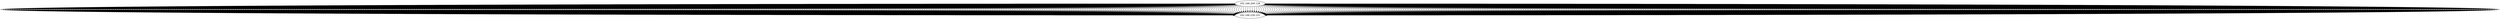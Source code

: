 digraph NWTraffic_update {
"192.168.209.128" [degree = 2128, in_degree = 0, out_degree = 2128, activity_score = 1.00, total_connections = 2128];
"192.168.239.101" [degree = 2128, in_degree = 2128, out_degree = 0, activity_score = 1.00, total_connections = 2128];
"192.168.209.128" -> "192.168.239.101" [protocol_UNKNOWN = 0.00,protocol_TCP = 1.00,protocol_UDP = 0.00,protocol_ICMP = 0.00,timestamp_sin = -0.54,timestamp_cos = -0.84,src_port_type = 0.50,dst_port_type = 0.00,conn_state_successful = 1.00,conn_state_rejected_reset = 0.00,conn_state_partial = 0.00,conn_state_suspicious = 0.00,conn_state_other = 0.00,local_orig = 1.00,local_resp = 1.00,history_length = 1.20,orig_bytes = 0.70,resp_bytes = 0.77,orig_pkts = 0.26,resp_pkts = 0.25,orig_ip_bytes = 0.64,resp_ip_bytes = 0.68,service_HTTP = 1.00,service_FTP = 0.00,service_SSH = 0.00,service_DNS = 0.00,service_UNKNOWN = 0.00];
"192.168.209.128" [degree = 2128, in_degree = 0, out_degree = 2128, activity_score = 1.00, total_connections = 2128];
"192.168.239.101" [degree = 2128, in_degree = 2128, out_degree = 0, activity_score = 1.00, total_connections = 2128];
"192.168.209.128" -> "192.168.239.101" [protocol_UNKNOWN = 0.00,protocol_TCP = 1.00,protocol_UDP = 0.00,protocol_ICMP = 0.00,timestamp_sin = -0.54,timestamp_cos = -0.84,src_port_type = 0.50,dst_port_type = 0.00,conn_state_successful = 1.00,conn_state_rejected_reset = 0.00,conn_state_partial = 0.00,conn_state_suspicious = 0.00,conn_state_other = 0.00,local_orig = 1.00,local_resp = 1.00,history_length = 1.20,orig_bytes = 0.70,resp_bytes = 0.76,orig_pkts = 0.26,resp_pkts = 0.25,orig_ip_bytes = 0.64,resp_ip_bytes = 0.68,service_HTTP = 1.00,service_FTP = 0.00,service_SSH = 0.00,service_DNS = 0.00,service_UNKNOWN = 0.00];
"192.168.209.128" [degree = 2128, in_degree = 0, out_degree = 2128, activity_score = 1.00, total_connections = 2128];
"192.168.239.101" [degree = 2128, in_degree = 2128, out_degree = 0, activity_score = 1.00, total_connections = 2128];
"192.168.209.128" -> "192.168.239.101" [protocol_UNKNOWN = 0.00,protocol_TCP = 1.00,protocol_UDP = 0.00,protocol_ICMP = 0.00,timestamp_sin = -0.54,timestamp_cos = -0.84,src_port_type = 0.50,dst_port_type = 0.00,conn_state_successful = 1.00,conn_state_rejected_reset = 0.00,conn_state_partial = 0.00,conn_state_suspicious = 0.00,conn_state_other = 0.00,local_orig = 1.00,local_resp = 1.00,history_length = 1.00,orig_bytes = 0.55,resp_bytes = 0.61,orig_pkts = 0.16,resp_pkts = 0.14,orig_ip_bytes = 0.50,resp_ip_bytes = 0.51,service_HTTP = 1.00,service_FTP = 0.00,service_SSH = 0.00,service_DNS = 0.00,service_UNKNOWN = 0.00];
"192.168.209.128" [degree = 2128, in_degree = 0, out_degree = 2128, activity_score = 1.00, total_connections = 2128];
"192.168.239.101" [degree = 2128, in_degree = 2128, out_degree = 0, activity_score = 1.00, total_connections = 2128];
"192.168.209.128" -> "192.168.239.101" [protocol_UNKNOWN = 0.00,protocol_TCP = 1.00,protocol_UDP = 0.00,protocol_ICMP = 0.00,timestamp_sin = -0.54,timestamp_cos = -0.84,src_port_type = 0.50,dst_port_type = 0.00,conn_state_successful = 1.00,conn_state_rejected_reset = 0.00,conn_state_partial = 0.00,conn_state_suspicious = 0.00,conn_state_other = 0.00,local_orig = 1.00,local_resp = 1.00,history_length = 1.00,orig_bytes = 0.56,resp_bytes = 0.63,orig_pkts = 0.17,resp_pkts = 0.14,orig_ip_bytes = 0.51,resp_ip_bytes = 0.51,service_HTTP = 1.00,service_FTP = 0.00,service_SSH = 0.00,service_DNS = 0.00,service_UNKNOWN = 0.00];
"192.168.209.128" [degree = 2128, in_degree = 0, out_degree = 2128, activity_score = 1.00, total_connections = 2128];
"192.168.239.101" [degree = 2128, in_degree = 2128, out_degree = 0, activity_score = 1.00, total_connections = 2128];
"192.168.209.128" -> "192.168.239.101" [protocol_UNKNOWN = 0.00,protocol_TCP = 1.00,protocol_UDP = 0.00,protocol_ICMP = 0.00,timestamp_sin = -0.54,timestamp_cos = -0.84,src_port_type = 0.50,dst_port_type = 0.00,conn_state_successful = 1.00,conn_state_rejected_reset = 0.00,conn_state_partial = 0.00,conn_state_suspicious = 0.00,conn_state_other = 0.00,local_orig = 1.00,local_resp = 1.00,history_length = 1.00,orig_bytes = 0.61,resp_bytes = 0.67,orig_pkts = 0.17,resp_pkts = 0.15,orig_ip_bytes = 0.53,resp_ip_bytes = 0.54,service_HTTP = 1.00,service_FTP = 0.00,service_SSH = 0.00,service_DNS = 0.00,service_UNKNOWN = 0.00];
"192.168.209.128" [degree = 2128, in_degree = 0, out_degree = 2128, activity_score = 1.00, total_connections = 2128];
"192.168.239.101" [degree = 2128, in_degree = 2128, out_degree = 0, activity_score = 1.00, total_connections = 2128];
"192.168.209.128" -> "192.168.239.101" [protocol_UNKNOWN = 0.00,protocol_TCP = 1.00,protocol_UDP = 0.00,protocol_ICMP = 0.00,timestamp_sin = -0.54,timestamp_cos = -0.84,src_port_type = 0.50,dst_port_type = 0.00,conn_state_successful = 1.00,conn_state_rejected_reset = 0.00,conn_state_partial = 0.00,conn_state_suspicious = 0.00,conn_state_other = 0.00,local_orig = 1.00,local_resp = 1.00,history_length = 1.00,orig_bytes = 0.57,resp_bytes = 0.64,orig_pkts = 0.15,resp_pkts = 0.15,orig_ip_bytes = 0.48,resp_ip_bytes = 0.54,service_HTTP = 1.00,service_FTP = 0.00,service_SSH = 0.00,service_DNS = 0.00,service_UNKNOWN = 0.00];
"192.168.209.128" [degree = 2128, in_degree = 0, out_degree = 2128, activity_score = 1.00, total_connections = 2128];
"192.168.239.101" [degree = 2128, in_degree = 2128, out_degree = 0, activity_score = 1.00, total_connections = 2128];
"192.168.209.128" -> "192.168.239.101" [protocol_UNKNOWN = 0.00,protocol_TCP = 1.00,protocol_UDP = 0.00,protocol_ICMP = 0.00,timestamp_sin = -0.54,timestamp_cos = -0.84,src_port_type = 0.50,dst_port_type = 0.00,conn_state_successful = 1.00,conn_state_rejected_reset = 0.00,conn_state_partial = 0.00,conn_state_suspicious = 0.00,conn_state_other = 0.00,local_orig = 1.00,local_resp = 1.00,history_length = 1.20,orig_bytes = 0.70,resp_bytes = 0.76,orig_pkts = 0.25,resp_pkts = 0.25,orig_ip_bytes = 0.64,resp_ip_bytes = 0.69,service_HTTP = 1.00,service_FTP = 0.00,service_SSH = 0.00,service_DNS = 0.00,service_UNKNOWN = 0.00];
"192.168.209.128" [degree = 2128, in_degree = 0, out_degree = 2128, activity_score = 1.00, total_connections = 2128];
"192.168.239.101" [degree = 2128, in_degree = 2128, out_degree = 0, activity_score = 1.00, total_connections = 2128];
"192.168.209.128" -> "192.168.239.101" [protocol_UNKNOWN = 0.00,protocol_TCP = 1.00,protocol_UDP = 0.00,protocol_ICMP = 0.00,timestamp_sin = -0.54,timestamp_cos = -0.84,src_port_type = 0.50,dst_port_type = 0.00,conn_state_successful = 1.00,conn_state_rejected_reset = 0.00,conn_state_partial = 0.00,conn_state_suspicious = 0.00,conn_state_other = 0.00,local_orig = 1.00,local_resp = 1.00,history_length = 0.80,orig_bytes = 0.38,resp_bytes = 0.44,orig_pkts = 0.14,resp_pkts = 0.12,orig_ip_bytes = 0.45,resp_ip_bytes = 0.47,service_HTTP = 1.00,service_FTP = 0.00,service_SSH = 0.00,service_DNS = 0.00,service_UNKNOWN = 0.00];
"192.168.209.128" [degree = 2128, in_degree = 0, out_degree = 2128, activity_score = 1.00, total_connections = 2128];
"192.168.239.101" [degree = 2128, in_degree = 2128, out_degree = 0, activity_score = 1.00, total_connections = 2128];
"192.168.209.128" -> "192.168.239.101" [protocol_UNKNOWN = 0.00,protocol_TCP = 1.00,protocol_UDP = 0.00,protocol_ICMP = 0.00,timestamp_sin = -0.54,timestamp_cos = -0.84,src_port_type = 0.50,dst_port_type = 0.00,conn_state_successful = 1.00,conn_state_rejected_reset = 0.00,conn_state_partial = 0.00,conn_state_suspicious = 0.00,conn_state_other = 0.00,local_orig = 1.00,local_resp = 1.00,history_length = 0.80,orig_bytes = 0.37,resp_bytes = 0.44,orig_pkts = 0.14,resp_pkts = 0.12,orig_ip_bytes = 0.45,resp_ip_bytes = 0.47,service_HTTP = 1.00,service_FTP = 0.00,service_SSH = 0.00,service_DNS = 0.00,service_UNKNOWN = 0.00];
"192.168.209.128" [degree = 2128, in_degree = 0, out_degree = 2128, activity_score = 1.00, total_connections = 2128];
"192.168.239.101" [degree = 2128, in_degree = 2128, out_degree = 0, activity_score = 1.00, total_connections = 2128];
"192.168.209.128" -> "192.168.239.101" [protocol_UNKNOWN = 0.00,protocol_TCP = 1.00,protocol_UDP = 0.00,protocol_ICMP = 0.00,timestamp_sin = -0.54,timestamp_cos = -0.84,src_port_type = 0.50,dst_port_type = 0.00,conn_state_successful = 1.00,conn_state_rejected_reset = 0.00,conn_state_partial = 0.00,conn_state_suspicious = 0.00,conn_state_other = 0.00,local_orig = 1.00,local_resp = 1.00,history_length = 0.80,orig_bytes = 0.38,resp_bytes = 0.44,orig_pkts = 0.14,resp_pkts = 0.12,orig_ip_bytes = 0.45,resp_ip_bytes = 0.47,service_HTTP = 1.00,service_FTP = 0.00,service_SSH = 0.00,service_DNS = 0.00,service_UNKNOWN = 0.00];
"192.168.209.128" [degree = 2128, in_degree = 0, out_degree = 2128, activity_score = 1.00, total_connections = 2128];
"192.168.239.101" [degree = 2128, in_degree = 2128, out_degree = 0, activity_score = 1.00, total_connections = 2128];
"192.168.209.128" -> "192.168.239.101" [protocol_UNKNOWN = 0.00,protocol_TCP = 1.00,protocol_UDP = 0.00,protocol_ICMP = 0.00,timestamp_sin = -0.54,timestamp_cos = -0.84,src_port_type = 0.50,dst_port_type = 0.00,conn_state_successful = 1.00,conn_state_rejected_reset = 0.00,conn_state_partial = 0.00,conn_state_suspicious = 0.00,conn_state_other = 0.00,local_orig = 1.00,local_resp = 1.00,history_length = 0.80,orig_bytes = 0.38,resp_bytes = 0.44,orig_pkts = 0.14,resp_pkts = 0.12,orig_ip_bytes = 0.45,resp_ip_bytes = 0.47,service_HTTP = 1.00,service_FTP = 0.00,service_SSH = 0.00,service_DNS = 0.00,service_UNKNOWN = 0.00];
"192.168.209.128" [degree = 2128, in_degree = 0, out_degree = 2128, activity_score = 1.00, total_connections = 2128];
"192.168.239.101" [degree = 2128, in_degree = 2128, out_degree = 0, activity_score = 1.00, total_connections = 2128];
"192.168.209.128" -> "192.168.239.101" [protocol_UNKNOWN = 0.00,protocol_TCP = 1.00,protocol_UDP = 0.00,protocol_ICMP = 0.00,timestamp_sin = -0.54,timestamp_cos = -0.84,src_port_type = 0.50,dst_port_type = 0.00,conn_state_successful = 1.00,conn_state_rejected_reset = 0.00,conn_state_partial = 0.00,conn_state_suspicious = 0.00,conn_state_other = 0.00,local_orig = 1.00,local_resp = 1.00,history_length = 0.80,orig_bytes = 0.37,resp_bytes = 0.44,orig_pkts = 0.14,resp_pkts = 0.12,orig_ip_bytes = 0.45,resp_ip_bytes = 0.47,service_HTTP = 1.00,service_FTP = 0.00,service_SSH = 0.00,service_DNS = 0.00,service_UNKNOWN = 0.00];
"192.168.209.128" [degree = 2128, in_degree = 0, out_degree = 2128, activity_score = 1.00, total_connections = 2128];
"192.168.239.101" [degree = 2128, in_degree = 2128, out_degree = 0, activity_score = 1.00, total_connections = 2128];
"192.168.209.128" -> "192.168.239.101" [protocol_UNKNOWN = 0.00,protocol_TCP = 1.00,protocol_UDP = 0.00,protocol_ICMP = 0.00,timestamp_sin = -0.54,timestamp_cos = -0.84,src_port_type = 0.50,dst_port_type = 0.00,conn_state_successful = 1.00,conn_state_rejected_reset = 0.00,conn_state_partial = 0.00,conn_state_suspicious = 0.00,conn_state_other = 0.00,local_orig = 1.00,local_resp = 1.00,history_length = 0.80,orig_bytes = 0.38,resp_bytes = 0.44,orig_pkts = 0.14,resp_pkts = 0.12,orig_ip_bytes = 0.45,resp_ip_bytes = 0.47,service_HTTP = 1.00,service_FTP = 0.00,service_SSH = 0.00,service_DNS = 0.00,service_UNKNOWN = 0.00];
"192.168.209.128" [degree = 2128, in_degree = 0, out_degree = 2128, activity_score = 1.00, total_connections = 2128];
"192.168.239.101" [degree = 2128, in_degree = 2128, out_degree = 0, activity_score = 1.00, total_connections = 2128];
"192.168.209.128" -> "192.168.239.101" [protocol_UNKNOWN = 0.00,protocol_TCP = 1.00,protocol_UDP = 0.00,protocol_ICMP = 0.00,timestamp_sin = -0.54,timestamp_cos = -0.84,src_port_type = 0.50,dst_port_type = 0.00,conn_state_successful = 1.00,conn_state_rejected_reset = 0.00,conn_state_partial = 0.00,conn_state_suspicious = 0.00,conn_state_other = 0.00,local_orig = 1.00,local_resp = 1.00,history_length = 0.80,orig_bytes = 0.38,resp_bytes = 0.44,orig_pkts = 0.14,resp_pkts = 0.12,orig_ip_bytes = 0.45,resp_ip_bytes = 0.47,service_HTTP = 1.00,service_FTP = 0.00,service_SSH = 0.00,service_DNS = 0.00,service_UNKNOWN = 0.00];
"192.168.209.128" [degree = 2128, in_degree = 0, out_degree = 2128, activity_score = 1.00, total_connections = 2128];
"192.168.239.101" [degree = 2128, in_degree = 2128, out_degree = 0, activity_score = 1.00, total_connections = 2128];
"192.168.209.128" -> "192.168.239.101" [protocol_UNKNOWN = 0.00,protocol_TCP = 1.00,protocol_UDP = 0.00,protocol_ICMP = 0.00,timestamp_sin = -0.54,timestamp_cos = -0.84,src_port_type = 0.50,dst_port_type = 0.00,conn_state_successful = 1.00,conn_state_rejected_reset = 0.00,conn_state_partial = 0.00,conn_state_suspicious = 0.00,conn_state_other = 0.00,local_orig = 1.00,local_resp = 1.00,history_length = 0.80,orig_bytes = 0.37,resp_bytes = 0.44,orig_pkts = 0.14,resp_pkts = 0.12,orig_ip_bytes = 0.45,resp_ip_bytes = 0.47,service_HTTP = 1.00,service_FTP = 0.00,service_SSH = 0.00,service_DNS = 0.00,service_UNKNOWN = 0.00];
"192.168.209.128" [degree = 2128, in_degree = 0, out_degree = 2128, activity_score = 1.00, total_connections = 2128];
"192.168.239.101" [degree = 2128, in_degree = 2128, out_degree = 0, activity_score = 1.00, total_connections = 2128];
"192.168.209.128" -> "192.168.239.101" [protocol_UNKNOWN = 0.00,protocol_TCP = 1.00,protocol_UDP = 0.00,protocol_ICMP = 0.00,timestamp_sin = -0.54,timestamp_cos = -0.84,src_port_type = 0.50,dst_port_type = 0.00,conn_state_successful = 1.00,conn_state_rejected_reset = 0.00,conn_state_partial = 0.00,conn_state_suspicious = 0.00,conn_state_other = 0.00,local_orig = 1.00,local_resp = 1.00,history_length = 0.80,orig_bytes = 0.38,resp_bytes = 0.44,orig_pkts = 0.14,resp_pkts = 0.12,orig_ip_bytes = 0.45,resp_ip_bytes = 0.47,service_HTTP = 1.00,service_FTP = 0.00,service_SSH = 0.00,service_DNS = 0.00,service_UNKNOWN = 0.00];
"192.168.209.128" [degree = 2128, in_degree = 0, out_degree = 2128, activity_score = 1.00, total_connections = 2128];
"192.168.239.101" [degree = 2128, in_degree = 2128, out_degree = 0, activity_score = 1.00, total_connections = 2128];
"192.168.209.128" -> "192.168.239.101" [protocol_UNKNOWN = 0.00,protocol_TCP = 1.00,protocol_UDP = 0.00,protocol_ICMP = 0.00,timestamp_sin = -0.54,timestamp_cos = -0.84,src_port_type = 0.50,dst_port_type = 0.00,conn_state_successful = 1.00,conn_state_rejected_reset = 0.00,conn_state_partial = 0.00,conn_state_suspicious = 0.00,conn_state_other = 0.00,local_orig = 1.00,local_resp = 1.00,history_length = 0.80,orig_bytes = 0.37,resp_bytes = 0.44,orig_pkts = 0.14,resp_pkts = 0.12,orig_ip_bytes = 0.45,resp_ip_bytes = 0.47,service_HTTP = 1.00,service_FTP = 0.00,service_SSH = 0.00,service_DNS = 0.00,service_UNKNOWN = 0.00];
"192.168.209.128" [degree = 2128, in_degree = 0, out_degree = 2128, activity_score = 1.00, total_connections = 2128];
"192.168.239.101" [degree = 2128, in_degree = 2128, out_degree = 0, activity_score = 1.00, total_connections = 2128];
"192.168.209.128" -> "192.168.239.101" [protocol_UNKNOWN = 0.00,protocol_TCP = 1.00,protocol_UDP = 0.00,protocol_ICMP = 0.00,timestamp_sin = -0.54,timestamp_cos = -0.84,src_port_type = 0.50,dst_port_type = 0.00,conn_state_successful = 1.00,conn_state_rejected_reset = 0.00,conn_state_partial = 0.00,conn_state_suspicious = 0.00,conn_state_other = 0.00,local_orig = 1.00,local_resp = 1.00,history_length = 0.80,orig_bytes = 0.38,resp_bytes = 0.44,orig_pkts = 0.14,resp_pkts = 0.12,orig_ip_bytes = 0.45,resp_ip_bytes = 0.47,service_HTTP = 1.00,service_FTP = 0.00,service_SSH = 0.00,service_DNS = 0.00,service_UNKNOWN = 0.00];
"192.168.209.128" [degree = 2128, in_degree = 0, out_degree = 2128, activity_score = 1.00, total_connections = 2128];
"192.168.239.101" [degree = 2128, in_degree = 2128, out_degree = 0, activity_score = 1.00, total_connections = 2128];
"192.168.209.128" -> "192.168.239.101" [protocol_UNKNOWN = 0.00,protocol_TCP = 1.00,protocol_UDP = 0.00,protocol_ICMP = 0.00,timestamp_sin = -0.54,timestamp_cos = -0.84,src_port_type = 0.50,dst_port_type = 0.00,conn_state_successful = 1.00,conn_state_rejected_reset = 0.00,conn_state_partial = 0.00,conn_state_suspicious = 0.00,conn_state_other = 0.00,local_orig = 1.00,local_resp = 1.00,history_length = 0.60,orig_bytes = 0.37,resp_bytes = 0.44,orig_pkts = 0.12,resp_pkts = 0.10,orig_ip_bytes = 0.43,resp_ip_bytes = 0.46,service_HTTP = 0.00,service_FTP = 0.00,service_SSH = 0.00,service_DNS = 0.00,service_UNKNOWN = 1.00];
"192.168.209.128" [degree = 2128, in_degree = 0, out_degree = 2128, activity_score = 1.00, total_connections = 2128];
"192.168.239.101" [degree = 2128, in_degree = 2128, out_degree = 0, activity_score = 1.00, total_connections = 2128];
"192.168.209.128" -> "192.168.239.101" [protocol_UNKNOWN = 0.00,protocol_TCP = 1.00,protocol_UDP = 0.00,protocol_ICMP = 0.00,timestamp_sin = -0.54,timestamp_cos = -0.84,src_port_type = 0.50,dst_port_type = 0.00,conn_state_successful = 1.00,conn_state_rejected_reset = 0.00,conn_state_partial = 0.00,conn_state_suspicious = 0.00,conn_state_other = 0.00,local_orig = 1.00,local_resp = 1.00,history_length = 0.80,orig_bytes = 0.37,resp_bytes = 0.44,orig_pkts = 0.14,resp_pkts = 0.12,orig_ip_bytes = 0.45,resp_ip_bytes = 0.47,service_HTTP = 1.00,service_FTP = 0.00,service_SSH = 0.00,service_DNS = 0.00,service_UNKNOWN = 0.00];
"192.168.209.128" [degree = 2128, in_degree = 0, out_degree = 2128, activity_score = 1.00, total_connections = 2128];
"192.168.239.101" [degree = 2128, in_degree = 2128, out_degree = 0, activity_score = 1.00, total_connections = 2128];
"192.168.209.128" -> "192.168.239.101" [protocol_UNKNOWN = 0.00,protocol_TCP = 1.00,protocol_UDP = 0.00,protocol_ICMP = 0.00,timestamp_sin = -0.54,timestamp_cos = -0.84,src_port_type = 0.50,dst_port_type = 0.00,conn_state_successful = 1.00,conn_state_rejected_reset = 0.00,conn_state_partial = 0.00,conn_state_suspicious = 0.00,conn_state_other = 0.00,local_orig = 1.00,local_resp = 1.00,history_length = 0.80,orig_bytes = 0.37,resp_bytes = 0.44,orig_pkts = 0.14,resp_pkts = 0.12,orig_ip_bytes = 0.45,resp_ip_bytes = 0.47,service_HTTP = 1.00,service_FTP = 0.00,service_SSH = 0.00,service_DNS = 0.00,service_UNKNOWN = 0.00];
"192.168.209.128" [degree = 2128, in_degree = 0, out_degree = 2128, activity_score = 1.00, total_connections = 2128];
"192.168.239.101" [degree = 2128, in_degree = 2128, out_degree = 0, activity_score = 1.00, total_connections = 2128];
"192.168.209.128" -> "192.168.239.101" [protocol_UNKNOWN = 0.00,protocol_TCP = 1.00,protocol_UDP = 0.00,protocol_ICMP = 0.00,timestamp_sin = -0.54,timestamp_cos = -0.84,src_port_type = 0.50,dst_port_type = 0.00,conn_state_successful = 1.00,conn_state_rejected_reset = 0.00,conn_state_partial = 0.00,conn_state_suspicious = 0.00,conn_state_other = 0.00,local_orig = 1.00,local_resp = 1.00,history_length = 0.50,orig_bytes = 0.00,resp_bytes = 0.44,orig_pkts = 0.10,resp_pkts = 0.08,orig_ip_bytes = 0.37,resp_ip_bytes = 0.46,service_HTTP = 0.00,service_FTP = 0.00,service_SSH = 0.00,service_DNS = 0.00,service_UNKNOWN = 1.00];
"192.168.209.128" [degree = 2128, in_degree = 0, out_degree = 2128, activity_score = 1.00, total_connections = 2128];
"192.168.239.101" [degree = 2128, in_degree = 2128, out_degree = 0, activity_score = 1.00, total_connections = 2128];
"192.168.209.128" -> "192.168.239.101" [protocol_UNKNOWN = 0.00,protocol_TCP = 1.00,protocol_UDP = 0.00,protocol_ICMP = 0.00,timestamp_sin = -0.54,timestamp_cos = -0.84,src_port_type = 0.50,dst_port_type = 0.00,conn_state_successful = 1.00,conn_state_rejected_reset = 0.00,conn_state_partial = 0.00,conn_state_suspicious = 0.00,conn_state_other = 0.00,local_orig = 1.00,local_resp = 1.00,history_length = 0.50,orig_bytes = 0.38,resp_bytes = 0.44,orig_pkts = 0.12,resp_pkts = 0.08,orig_ip_bytes = 0.39,resp_ip_bytes = 0.46,service_HTTP = 0.00,service_FTP = 0.00,service_SSH = 0.00,service_DNS = 0.00,service_UNKNOWN = 1.00];
"192.168.209.128" [degree = 2128, in_degree = 0, out_degree = 2128, activity_score = 1.00, total_connections = 2128];
"192.168.239.101" [degree = 2128, in_degree = 2128, out_degree = 0, activity_score = 1.00, total_connections = 2128];
"192.168.209.128" -> "192.168.239.101" [protocol_UNKNOWN = 0.00,protocol_TCP = 1.00,protocol_UDP = 0.00,protocol_ICMP = 0.00,timestamp_sin = -0.54,timestamp_cos = -0.84,src_port_type = 0.50,dst_port_type = 0.00,conn_state_successful = 1.00,conn_state_rejected_reset = 0.00,conn_state_partial = 0.00,conn_state_suspicious = 0.00,conn_state_other = 0.00,local_orig = 1.00,local_resp = 1.00,history_length = 0.70,orig_bytes = 0.37,resp_bytes = 0.44,orig_pkts = 0.13,resp_pkts = 0.10,orig_ip_bytes = 0.40,resp_ip_bytes = 0.46,service_HTTP = 0.00,service_FTP = 0.00,service_SSH = 0.00,service_DNS = 0.00,service_UNKNOWN = 1.00];
"192.168.209.128" [degree = 2128, in_degree = 0, out_degree = 2128, activity_score = 1.00, total_connections = 2128];
"192.168.239.101" [degree = 2128, in_degree = 2128, out_degree = 0, activity_score = 1.00, total_connections = 2128];
"192.168.209.128" -> "192.168.239.101" [protocol_UNKNOWN = 0.00,protocol_TCP = 1.00,protocol_UDP = 0.00,protocol_ICMP = 0.00,timestamp_sin = -0.54,timestamp_cos = -0.84,src_port_type = 0.50,dst_port_type = 0.00,conn_state_successful = 1.00,conn_state_rejected_reset = 0.00,conn_state_partial = 0.00,conn_state_suspicious = 0.00,conn_state_other = 0.00,local_orig = 1.00,local_resp = 1.00,history_length = 0.50,orig_bytes = 0.00,resp_bytes = 0.44,orig_pkts = 0.10,resp_pkts = 0.08,orig_ip_bytes = 0.37,resp_ip_bytes = 0.46,service_HTTP = 0.00,service_FTP = 0.00,service_SSH = 0.00,service_DNS = 0.00,service_UNKNOWN = 1.00];
"192.168.209.128" [degree = 2128, in_degree = 0, out_degree = 2128, activity_score = 1.00, total_connections = 2128];
"192.168.239.101" [degree = 2128, in_degree = 2128, out_degree = 0, activity_score = 1.00, total_connections = 2128];
"192.168.209.128" -> "192.168.239.101" [protocol_UNKNOWN = 0.00,protocol_TCP = 1.00,protocol_UDP = 0.00,protocol_ICMP = 0.00,timestamp_sin = -0.54,timestamp_cos = -0.84,src_port_type = 0.50,dst_port_type = 0.00,conn_state_successful = 1.00,conn_state_rejected_reset = 0.00,conn_state_partial = 0.00,conn_state_suspicious = 0.00,conn_state_other = 0.00,local_orig = 1.00,local_resp = 1.00,history_length = 0.50,orig_bytes = 0.00,resp_bytes = 0.44,orig_pkts = 0.10,resp_pkts = 0.08,orig_ip_bytes = 0.37,resp_ip_bytes = 0.46,service_HTTP = 0.00,service_FTP = 0.00,service_SSH = 0.00,service_DNS = 0.00,service_UNKNOWN = 1.00];
"192.168.209.128" [degree = 2128, in_degree = 0, out_degree = 2128, activity_score = 1.00, total_connections = 2128];
"192.168.239.101" [degree = 2128, in_degree = 2128, out_degree = 0, activity_score = 1.00, total_connections = 2128];
"192.168.209.128" -> "192.168.239.101" [protocol_UNKNOWN = 0.00,protocol_TCP = 1.00,protocol_UDP = 0.00,protocol_ICMP = 0.00,timestamp_sin = -0.54,timestamp_cos = -0.84,src_port_type = 0.50,dst_port_type = 0.00,conn_state_successful = 1.00,conn_state_rejected_reset = 0.00,conn_state_partial = 0.00,conn_state_suspicious = 0.00,conn_state_other = 0.00,local_orig = 1.00,local_resp = 1.00,history_length = 0.70,orig_bytes = 0.38,resp_bytes = 0.44,orig_pkts = 0.12,resp_pkts = 0.10,orig_ip_bytes = 0.39,resp_ip_bytes = 0.46,service_HTTP = 0.00,service_FTP = 0.00,service_SSH = 0.00,service_DNS = 0.00,service_UNKNOWN = 1.00];
"192.168.209.128" [degree = 2128, in_degree = 0, out_degree = 2128, activity_score = 1.00, total_connections = 2128];
"192.168.239.101" [degree = 2128, in_degree = 2128, out_degree = 0, activity_score = 1.00, total_connections = 2128];
"192.168.209.128" -> "192.168.239.101" [protocol_UNKNOWN = 0.00,protocol_TCP = 1.00,protocol_UDP = 0.00,protocol_ICMP = 0.00,timestamp_sin = -0.54,timestamp_cos = -0.84,src_port_type = 0.50,dst_port_type = 0.00,conn_state_successful = 1.00,conn_state_rejected_reset = 0.00,conn_state_partial = 0.00,conn_state_suspicious = 0.00,conn_state_other = 0.00,local_orig = 1.00,local_resp = 1.00,history_length = 0.70,orig_bytes = 0.38,resp_bytes = 0.44,orig_pkts = 0.13,resp_pkts = 0.10,orig_ip_bytes = 0.44,resp_ip_bytes = 0.46,service_HTTP = 1.00,service_FTP = 0.00,service_SSH = 0.00,service_DNS = 0.00,service_UNKNOWN = 0.00];
"192.168.209.128" [degree = 2128, in_degree = 0, out_degree = 2128, activity_score = 1.00, total_connections = 2128];
"192.168.239.101" [degree = 2128, in_degree = 2128, out_degree = 0, activity_score = 1.00, total_connections = 2128];
"192.168.209.128" -> "192.168.239.101" [protocol_UNKNOWN = 0.00,protocol_TCP = 1.00,protocol_UDP = 0.00,protocol_ICMP = 0.00,timestamp_sin = -0.54,timestamp_cos = -0.84,src_port_type = 0.50,dst_port_type = 0.00,conn_state_successful = 1.00,conn_state_rejected_reset = 0.00,conn_state_partial = 0.00,conn_state_suspicious = 0.00,conn_state_other = 0.00,local_orig = 1.00,local_resp = 1.00,history_length = 0.50,orig_bytes = 0.00,resp_bytes = 0.44,orig_pkts = 0.10,resp_pkts = 0.08,orig_ip_bytes = 0.37,resp_ip_bytes = 0.46,service_HTTP = 0.00,service_FTP = 0.00,service_SSH = 0.00,service_DNS = 0.00,service_UNKNOWN = 1.00];
"192.168.209.128" [degree = 2128, in_degree = 0, out_degree = 2128, activity_score = 1.00, total_connections = 2128];
"192.168.239.101" [degree = 2128, in_degree = 2128, out_degree = 0, activity_score = 1.00, total_connections = 2128];
"192.168.209.128" -> "192.168.239.101" [protocol_UNKNOWN = 0.00,protocol_TCP = 1.00,protocol_UDP = 0.00,protocol_ICMP = 0.00,timestamp_sin = -0.54,timestamp_cos = -0.84,src_port_type = 0.50,dst_port_type = 0.00,conn_state_successful = 1.00,conn_state_rejected_reset = 0.00,conn_state_partial = 0.00,conn_state_suspicious = 0.00,conn_state_other = 0.00,local_orig = 1.00,local_resp = 1.00,history_length = 0.50,orig_bytes = 0.00,resp_bytes = 0.44,orig_pkts = 0.10,resp_pkts = 0.08,orig_ip_bytes = 0.37,resp_ip_bytes = 0.46,service_HTTP = 0.00,service_FTP = 0.00,service_SSH = 0.00,service_DNS = 0.00,service_UNKNOWN = 1.00];
"192.168.209.128" [degree = 2128, in_degree = 0, out_degree = 2128, activity_score = 1.00, total_connections = 2128];
"192.168.239.101" [degree = 2128, in_degree = 2128, out_degree = 0, activity_score = 1.00, total_connections = 2128];
"192.168.209.128" -> "192.168.239.101" [protocol_UNKNOWN = 0.00,protocol_TCP = 1.00,protocol_UDP = 0.00,protocol_ICMP = 0.00,timestamp_sin = -0.54,timestamp_cos = -0.84,src_port_type = 0.50,dst_port_type = 0.00,conn_state_successful = 1.00,conn_state_rejected_reset = 0.00,conn_state_partial = 0.00,conn_state_suspicious = 0.00,conn_state_other = 0.00,local_orig = 1.00,local_resp = 1.00,history_length = 0.70,orig_bytes = 0.38,resp_bytes = 0.44,orig_pkts = 0.12,resp_pkts = 0.10,orig_ip_bytes = 0.39,resp_ip_bytes = 0.46,service_HTTP = 0.00,service_FTP = 0.00,service_SSH = 0.00,service_DNS = 0.00,service_UNKNOWN = 1.00];
"192.168.209.128" [degree = 2128, in_degree = 0, out_degree = 2128, activity_score = 1.00, total_connections = 2128];
"192.168.239.101" [degree = 2128, in_degree = 2128, out_degree = 0, activity_score = 1.00, total_connections = 2128];
"192.168.209.128" -> "192.168.239.101" [protocol_UNKNOWN = 0.00,protocol_TCP = 1.00,protocol_UDP = 0.00,protocol_ICMP = 0.00,timestamp_sin = -0.54,timestamp_cos = -0.84,src_port_type = 0.50,dst_port_type = 0.00,conn_state_successful = 1.00,conn_state_rejected_reset = 0.00,conn_state_partial = 0.00,conn_state_suspicious = 0.00,conn_state_other = 0.00,local_orig = 1.00,local_resp = 1.00,history_length = 0.60,orig_bytes = 0.38,resp_bytes = 0.44,orig_pkts = 0.12,resp_pkts = 0.10,orig_ip_bytes = 0.43,resp_ip_bytes = 0.46,service_HTTP = 0.00,service_FTP = 0.00,service_SSH = 0.00,service_DNS = 0.00,service_UNKNOWN = 1.00];
"192.168.209.128" [degree = 2128, in_degree = 0, out_degree = 2128, activity_score = 1.00, total_connections = 2128];
"192.168.239.101" [degree = 2128, in_degree = 2128, out_degree = 0, activity_score = 1.00, total_connections = 2128];
"192.168.209.128" -> "192.168.239.101" [protocol_UNKNOWN = 0.00,protocol_TCP = 1.00,protocol_UDP = 0.00,protocol_ICMP = 0.00,timestamp_sin = -0.54,timestamp_cos = -0.84,src_port_type = 0.50,dst_port_type = 0.00,conn_state_successful = 1.00,conn_state_rejected_reset = 0.00,conn_state_partial = 0.00,conn_state_suspicious = 0.00,conn_state_other = 0.00,local_orig = 1.00,local_resp = 1.00,history_length = 0.50,orig_bytes = 0.00,resp_bytes = 0.44,orig_pkts = 0.10,resp_pkts = 0.08,orig_ip_bytes = 0.37,resp_ip_bytes = 0.46,service_HTTP = 0.00,service_FTP = 0.00,service_SSH = 0.00,service_DNS = 0.00,service_UNKNOWN = 1.00];
"192.168.209.128" [degree = 2128, in_degree = 0, out_degree = 2128, activity_score = 1.00, total_connections = 2128];
"192.168.239.101" [degree = 2128, in_degree = 2128, out_degree = 0, activity_score = 1.00, total_connections = 2128];
"192.168.209.128" -> "192.168.239.101" [protocol_UNKNOWN = 0.00,protocol_TCP = 1.00,protocol_UDP = 0.00,protocol_ICMP = 0.00,timestamp_sin = -0.54,timestamp_cos = -0.84,src_port_type = 0.50,dst_port_type = 0.00,conn_state_successful = 1.00,conn_state_rejected_reset = 0.00,conn_state_partial = 0.00,conn_state_suspicious = 0.00,conn_state_other = 0.00,local_orig = 1.00,local_resp = 1.00,history_length = 0.70,orig_bytes = 0.38,resp_bytes = 0.44,orig_pkts = 0.12,resp_pkts = 0.10,orig_ip_bytes = 0.39,resp_ip_bytes = 0.46,service_HTTP = 0.00,service_FTP = 0.00,service_SSH = 0.00,service_DNS = 0.00,service_UNKNOWN = 1.00];
"192.168.209.128" [degree = 2128, in_degree = 0, out_degree = 2128, activity_score = 1.00, total_connections = 2128];
"192.168.239.101" [degree = 2128, in_degree = 2128, out_degree = 0, activity_score = 1.00, total_connections = 2128];
"192.168.209.128" -> "192.168.239.101" [protocol_UNKNOWN = 0.00,protocol_TCP = 1.00,protocol_UDP = 0.00,protocol_ICMP = 0.00,timestamp_sin = -0.54,timestamp_cos = -0.84,src_port_type = 0.50,dst_port_type = 0.00,conn_state_successful = 1.00,conn_state_rejected_reset = 0.00,conn_state_partial = 0.00,conn_state_suspicious = 0.00,conn_state_other = 0.00,local_orig = 1.00,local_resp = 1.00,history_length = 0.50,orig_bytes = 0.00,resp_bytes = 0.44,orig_pkts = 0.10,resp_pkts = 0.08,orig_ip_bytes = 0.37,resp_ip_bytes = 0.46,service_HTTP = 0.00,service_FTP = 0.00,service_SSH = 0.00,service_DNS = 0.00,service_UNKNOWN = 1.00];
"192.168.209.128" [degree = 2128, in_degree = 0, out_degree = 2128, activity_score = 1.00, total_connections = 2128];
"192.168.239.101" [degree = 2128, in_degree = 2128, out_degree = 0, activity_score = 1.00, total_connections = 2128];
"192.168.209.128" -> "192.168.239.101" [protocol_UNKNOWN = 0.00,protocol_TCP = 1.00,protocol_UDP = 0.00,protocol_ICMP = 0.00,timestamp_sin = -0.54,timestamp_cos = -0.84,src_port_type = 0.50,dst_port_type = 0.00,conn_state_successful = 1.00,conn_state_rejected_reset = 0.00,conn_state_partial = 0.00,conn_state_suspicious = 0.00,conn_state_other = 0.00,local_orig = 1.00,local_resp = 1.00,history_length = 0.70,orig_bytes = 0.37,resp_bytes = 0.44,orig_pkts = 0.12,resp_pkts = 0.10,orig_ip_bytes = 0.39,resp_ip_bytes = 0.46,service_HTTP = 0.00,service_FTP = 0.00,service_SSH = 0.00,service_DNS = 0.00,service_UNKNOWN = 1.00];
"192.168.209.128" [degree = 2128, in_degree = 0, out_degree = 2128, activity_score = 1.00, total_connections = 2128];
"192.168.239.101" [degree = 2128, in_degree = 2128, out_degree = 0, activity_score = 1.00, total_connections = 2128];
"192.168.209.128" -> "192.168.239.101" [protocol_UNKNOWN = 0.00,protocol_TCP = 1.00,protocol_UDP = 0.00,protocol_ICMP = 0.00,timestamp_sin = -0.54,timestamp_cos = -0.84,src_port_type = 0.50,dst_port_type = 0.00,conn_state_successful = 1.00,conn_state_rejected_reset = 0.00,conn_state_partial = 0.00,conn_state_suspicious = 0.00,conn_state_other = 0.00,local_orig = 1.00,local_resp = 1.00,history_length = 0.50,orig_bytes = 0.38,resp_bytes = 0.44,orig_pkts = 0.12,resp_pkts = 0.08,orig_ip_bytes = 0.43,resp_ip_bytes = 0.46,service_HTTP = 0.00,service_FTP = 0.00,service_SSH = 0.00,service_DNS = 0.00,service_UNKNOWN = 1.00];
"192.168.209.128" [degree = 2128, in_degree = 0, out_degree = 2128, activity_score = 1.00, total_connections = 2128];
"192.168.239.101" [degree = 2128, in_degree = 2128, out_degree = 0, activity_score = 1.00, total_connections = 2128];
"192.168.209.128" -> "192.168.239.101" [protocol_UNKNOWN = 0.00,protocol_TCP = 1.00,protocol_UDP = 0.00,protocol_ICMP = 0.00,timestamp_sin = -0.54,timestamp_cos = -0.84,src_port_type = 0.50,dst_port_type = 0.00,conn_state_successful = 1.00,conn_state_rejected_reset = 0.00,conn_state_partial = 0.00,conn_state_suspicious = 0.00,conn_state_other = 0.00,local_orig = 1.00,local_resp = 1.00,history_length = 0.50,orig_bytes = 0.00,resp_bytes = 0.44,orig_pkts = 0.10,resp_pkts = 0.08,orig_ip_bytes = 0.37,resp_ip_bytes = 0.46,service_HTTP = 0.00,service_FTP = 0.00,service_SSH = 0.00,service_DNS = 0.00,service_UNKNOWN = 1.00];
"192.168.209.128" [degree = 2128, in_degree = 0, out_degree = 2128, activity_score = 1.00, total_connections = 2128];
"192.168.239.101" [degree = 2128, in_degree = 2128, out_degree = 0, activity_score = 1.00, total_connections = 2128];
"192.168.209.128" -> "192.168.239.101" [protocol_UNKNOWN = 0.00,protocol_TCP = 1.00,protocol_UDP = 0.00,protocol_ICMP = 0.00,timestamp_sin = -0.54,timestamp_cos = -0.84,src_port_type = 0.50,dst_port_type = 0.00,conn_state_successful = 1.00,conn_state_rejected_reset = 0.00,conn_state_partial = 0.00,conn_state_suspicious = 0.00,conn_state_other = 0.00,local_orig = 1.00,local_resp = 1.00,history_length = 0.60,orig_bytes = 0.38,resp_bytes = 0.44,orig_pkts = 0.12,resp_pkts = 0.10,orig_ip_bytes = 0.43,resp_ip_bytes = 0.46,service_HTTP = 0.00,service_FTP = 0.00,service_SSH = 0.00,service_DNS = 0.00,service_UNKNOWN = 1.00];
"192.168.209.128" [degree = 2128, in_degree = 0, out_degree = 2128, activity_score = 1.00, total_connections = 2128];
"192.168.239.101" [degree = 2128, in_degree = 2128, out_degree = 0, activity_score = 1.00, total_connections = 2128];
"192.168.209.128" -> "192.168.239.101" [protocol_UNKNOWN = 0.00,protocol_TCP = 1.00,protocol_UDP = 0.00,protocol_ICMP = 0.00,timestamp_sin = -0.54,timestamp_cos = -0.84,src_port_type = 0.50,dst_port_type = 0.00,conn_state_successful = 1.00,conn_state_rejected_reset = 0.00,conn_state_partial = 0.00,conn_state_suspicious = 0.00,conn_state_other = 0.00,local_orig = 1.00,local_resp = 1.00,history_length = 0.50,orig_bytes = 0.00,resp_bytes = 0.44,orig_pkts = 0.10,resp_pkts = 0.08,orig_ip_bytes = 0.37,resp_ip_bytes = 0.46,service_HTTP = 0.00,service_FTP = 0.00,service_SSH = 0.00,service_DNS = 0.00,service_UNKNOWN = 1.00];
"192.168.209.128" [degree = 2128, in_degree = 0, out_degree = 2128, activity_score = 1.00, total_connections = 2128];
"192.168.239.101" [degree = 2128, in_degree = 2128, out_degree = 0, activity_score = 1.00, total_connections = 2128];
"192.168.209.128" -> "192.168.239.101" [protocol_UNKNOWN = 0.00,protocol_TCP = 1.00,protocol_UDP = 0.00,protocol_ICMP = 0.00,timestamp_sin = -0.54,timestamp_cos = -0.84,src_port_type = 0.50,dst_port_type = 0.00,conn_state_successful = 1.00,conn_state_rejected_reset = 0.00,conn_state_partial = 0.00,conn_state_suspicious = 0.00,conn_state_other = 0.00,local_orig = 1.00,local_resp = 1.00,history_length = 0.70,orig_bytes = 0.38,resp_bytes = 0.44,orig_pkts = 0.12,resp_pkts = 0.10,orig_ip_bytes = 0.39,resp_ip_bytes = 0.46,service_HTTP = 0.00,service_FTP = 0.00,service_SSH = 0.00,service_DNS = 0.00,service_UNKNOWN = 1.00];
"192.168.209.128" [degree = 2128, in_degree = 0, out_degree = 2128, activity_score = 1.00, total_connections = 2128];
"192.168.239.101" [degree = 2128, in_degree = 2128, out_degree = 0, activity_score = 1.00, total_connections = 2128];
"192.168.209.128" -> "192.168.239.101" [protocol_UNKNOWN = 0.00,protocol_TCP = 1.00,protocol_UDP = 0.00,protocol_ICMP = 0.00,timestamp_sin = -0.54,timestamp_cos = -0.84,src_port_type = 0.50,dst_port_type = 0.00,conn_state_successful = 1.00,conn_state_rejected_reset = 0.00,conn_state_partial = 0.00,conn_state_suspicious = 0.00,conn_state_other = 0.00,local_orig = 1.00,local_resp = 1.00,history_length = 0.50,orig_bytes = 0.00,resp_bytes = 0.44,orig_pkts = 0.10,resp_pkts = 0.08,orig_ip_bytes = 0.37,resp_ip_bytes = 0.46,service_HTTP = 0.00,service_FTP = 0.00,service_SSH = 0.00,service_DNS = 0.00,service_UNKNOWN = 1.00];
"192.168.209.128" [degree = 2128, in_degree = 0, out_degree = 2128, activity_score = 1.00, total_connections = 2128];
"192.168.239.101" [degree = 2128, in_degree = 2128, out_degree = 0, activity_score = 1.00, total_connections = 2128];
"192.168.209.128" -> "192.168.239.101" [protocol_UNKNOWN = 0.00,protocol_TCP = 1.00,protocol_UDP = 0.00,protocol_ICMP = 0.00,timestamp_sin = -0.54,timestamp_cos = -0.84,src_port_type = 0.50,dst_port_type = 0.00,conn_state_successful = 1.00,conn_state_rejected_reset = 0.00,conn_state_partial = 0.00,conn_state_suspicious = 0.00,conn_state_other = 0.00,local_orig = 1.00,local_resp = 1.00,history_length = 0.50,orig_bytes = 0.00,resp_bytes = 0.44,orig_pkts = 0.10,resp_pkts = 0.08,orig_ip_bytes = 0.37,resp_ip_bytes = 0.46,service_HTTP = 0.00,service_FTP = 0.00,service_SSH = 0.00,service_DNS = 0.00,service_UNKNOWN = 1.00];
"192.168.209.128" [degree = 2128, in_degree = 0, out_degree = 2128, activity_score = 1.00, total_connections = 2128];
"192.168.239.101" [degree = 2128, in_degree = 2128, out_degree = 0, activity_score = 1.00, total_connections = 2128];
"192.168.209.128" -> "192.168.239.101" [protocol_UNKNOWN = 0.00,protocol_TCP = 1.00,protocol_UDP = 0.00,protocol_ICMP = 0.00,timestamp_sin = -0.54,timestamp_cos = -0.84,src_port_type = 0.50,dst_port_type = 0.00,conn_state_successful = 1.00,conn_state_rejected_reset = 0.00,conn_state_partial = 0.00,conn_state_suspicious = 0.00,conn_state_other = 0.00,local_orig = 1.00,local_resp = 1.00,history_length = 0.60,orig_bytes = 0.38,resp_bytes = 0.44,orig_pkts = 0.12,resp_pkts = 0.10,orig_ip_bytes = 0.43,resp_ip_bytes = 0.46,service_HTTP = 0.00,service_FTP = 0.00,service_SSH = 0.00,service_DNS = 0.00,service_UNKNOWN = 1.00];
"192.168.209.128" [degree = 2128, in_degree = 0, out_degree = 2128, activity_score = 1.00, total_connections = 2128];
"192.168.239.101" [degree = 2128, in_degree = 2128, out_degree = 0, activity_score = 1.00, total_connections = 2128];
"192.168.209.128" -> "192.168.239.101" [protocol_UNKNOWN = 0.00,protocol_TCP = 1.00,protocol_UDP = 0.00,protocol_ICMP = 0.00,timestamp_sin = -0.54,timestamp_cos = -0.84,src_port_type = 0.50,dst_port_type = 0.00,conn_state_successful = 1.00,conn_state_rejected_reset = 0.00,conn_state_partial = 0.00,conn_state_suspicious = 0.00,conn_state_other = 0.00,local_orig = 1.00,local_resp = 1.00,history_length = 0.50,orig_bytes = 0.00,resp_bytes = 0.44,orig_pkts = 0.10,resp_pkts = 0.08,orig_ip_bytes = 0.37,resp_ip_bytes = 0.46,service_HTTP = 0.00,service_FTP = 0.00,service_SSH = 0.00,service_DNS = 0.00,service_UNKNOWN = 1.00];
"192.168.209.128" [degree = 2128, in_degree = 0, out_degree = 2128, activity_score = 1.00, total_connections = 2128];
"192.168.239.101" [degree = 2128, in_degree = 2128, out_degree = 0, activity_score = 1.00, total_connections = 2128];
"192.168.209.128" -> "192.168.239.101" [protocol_UNKNOWN = 0.00,protocol_TCP = 1.00,protocol_UDP = 0.00,protocol_ICMP = 0.00,timestamp_sin = -0.54,timestamp_cos = -0.84,src_port_type = 0.50,dst_port_type = 0.00,conn_state_successful = 1.00,conn_state_rejected_reset = 0.00,conn_state_partial = 0.00,conn_state_suspicious = 0.00,conn_state_other = 0.00,local_orig = 1.00,local_resp = 1.00,history_length = 0.50,orig_bytes = 0.00,resp_bytes = 0.44,orig_pkts = 0.10,resp_pkts = 0.08,orig_ip_bytes = 0.37,resp_ip_bytes = 0.46,service_HTTP = 0.00,service_FTP = 0.00,service_SSH = 0.00,service_DNS = 0.00,service_UNKNOWN = 1.00];
"192.168.209.128" [degree = 2128, in_degree = 0, out_degree = 2128, activity_score = 1.00, total_connections = 2128];
"192.168.239.101" [degree = 2128, in_degree = 2128, out_degree = 0, activity_score = 1.00, total_connections = 2128];
"192.168.209.128" -> "192.168.239.101" [protocol_UNKNOWN = 0.00,protocol_TCP = 1.00,protocol_UDP = 0.00,protocol_ICMP = 0.00,timestamp_sin = -0.54,timestamp_cos = -0.84,src_port_type = 0.50,dst_port_type = 0.00,conn_state_successful = 1.00,conn_state_rejected_reset = 0.00,conn_state_partial = 0.00,conn_state_suspicious = 0.00,conn_state_other = 0.00,local_orig = 1.00,local_resp = 1.00,history_length = 0.50,orig_bytes = 0.00,resp_bytes = 0.44,orig_pkts = 0.10,resp_pkts = 0.08,orig_ip_bytes = 0.37,resp_ip_bytes = 0.46,service_HTTP = 0.00,service_FTP = 0.00,service_SSH = 0.00,service_DNS = 0.00,service_UNKNOWN = 1.00];
"192.168.209.128" [degree = 2128, in_degree = 0, out_degree = 2128, activity_score = 1.00, total_connections = 2128];
"192.168.239.101" [degree = 2128, in_degree = 2128, out_degree = 0, activity_score = 1.00, total_connections = 2128];
"192.168.209.128" -> "192.168.239.101" [protocol_UNKNOWN = 0.00,protocol_TCP = 1.00,protocol_UDP = 0.00,protocol_ICMP = 0.00,timestamp_sin = -0.54,timestamp_cos = -0.84,src_port_type = 0.50,dst_port_type = 0.00,conn_state_successful = 1.00,conn_state_rejected_reset = 0.00,conn_state_partial = 0.00,conn_state_suspicious = 0.00,conn_state_other = 0.00,local_orig = 1.00,local_resp = 1.00,history_length = 0.50,orig_bytes = 0.00,resp_bytes = 0.44,orig_pkts = 0.10,resp_pkts = 0.08,orig_ip_bytes = 0.37,resp_ip_bytes = 0.46,service_HTTP = 0.00,service_FTP = 0.00,service_SSH = 0.00,service_DNS = 0.00,service_UNKNOWN = 1.00];
"192.168.209.128" [degree = 2128, in_degree = 0, out_degree = 2128, activity_score = 1.00, total_connections = 2128];
"192.168.239.101" [degree = 2128, in_degree = 2128, out_degree = 0, activity_score = 1.00, total_connections = 2128];
"192.168.209.128" -> "192.168.239.101" [protocol_UNKNOWN = 0.00,protocol_TCP = 1.00,protocol_UDP = 0.00,protocol_ICMP = 0.00,timestamp_sin = -0.54,timestamp_cos = -0.84,src_port_type = 0.50,dst_port_type = 0.00,conn_state_successful = 1.00,conn_state_rejected_reset = 0.00,conn_state_partial = 0.00,conn_state_suspicious = 0.00,conn_state_other = 0.00,local_orig = 1.00,local_resp = 1.00,history_length = 0.50,orig_bytes = 0.00,resp_bytes = 0.44,orig_pkts = 0.10,resp_pkts = 0.08,orig_ip_bytes = 0.37,resp_ip_bytes = 0.46,service_HTTP = 0.00,service_FTP = 0.00,service_SSH = 0.00,service_DNS = 0.00,service_UNKNOWN = 1.00];
"192.168.209.128" [degree = 2128, in_degree = 0, out_degree = 2128, activity_score = 1.00, total_connections = 2128];
"192.168.239.101" [degree = 2128, in_degree = 2128, out_degree = 0, activity_score = 1.00, total_connections = 2128];
"192.168.209.128" -> "192.168.239.101" [protocol_UNKNOWN = 0.00,protocol_TCP = 1.00,protocol_UDP = 0.00,protocol_ICMP = 0.00,timestamp_sin = -0.54,timestamp_cos = -0.84,src_port_type = 0.50,dst_port_type = 0.00,conn_state_successful = 1.00,conn_state_rejected_reset = 0.00,conn_state_partial = 0.00,conn_state_suspicious = 0.00,conn_state_other = 0.00,local_orig = 1.00,local_resp = 1.00,history_length = 0.70,orig_bytes = 0.38,resp_bytes = 0.44,orig_pkts = 0.13,resp_pkts = 0.10,orig_ip_bytes = 0.40,resp_ip_bytes = 0.46,service_HTTP = 0.00,service_FTP = 0.00,service_SSH = 0.00,service_DNS = 0.00,service_UNKNOWN = 1.00];
"192.168.209.128" [degree = 2128, in_degree = 0, out_degree = 2128, activity_score = 1.00, total_connections = 2128];
"192.168.239.101" [degree = 2128, in_degree = 2128, out_degree = 0, activity_score = 1.00, total_connections = 2128];
"192.168.209.128" -> "192.168.239.101" [protocol_UNKNOWN = 0.00,protocol_TCP = 1.00,protocol_UDP = 0.00,protocol_ICMP = 0.00,timestamp_sin = -0.54,timestamp_cos = -0.84,src_port_type = 1.00,dst_port_type = 0.00,conn_state_successful = 0.00,conn_state_rejected_reset = 1.00,conn_state_partial = 0.00,conn_state_suspicious = 0.00,conn_state_other = 0.00,local_orig = 1.00,local_resp = 1.00,history_length = 0.20,orig_bytes = 0.00,resp_bytes = 0.00,orig_pkts = 0.05,resp_pkts = 0.05,orig_ip_bytes = 0.30,resp_ip_bytes = 0.27,service_HTTP = 0.00,service_FTP = 0.00,service_SSH = 0.00,service_DNS = 0.00,service_UNKNOWN = 1.00];
"192.168.209.128" [degree = 2128, in_degree = 0, out_degree = 2128, activity_score = 1.00, total_connections = 2128];
"192.168.239.101" [degree = 2128, in_degree = 2128, out_degree = 0, activity_score = 1.00, total_connections = 2128];
"192.168.209.128" -> "192.168.239.101" [protocol_UNKNOWN = 0.00,protocol_TCP = 1.00,protocol_UDP = 0.00,protocol_ICMP = 0.00,timestamp_sin = -0.54,timestamp_cos = -0.84,src_port_type = 1.00,dst_port_type = 0.00,conn_state_successful = 1.00,conn_state_rejected_reset = 0.00,conn_state_partial = 0.00,conn_state_suspicious = 0.00,conn_state_other = 0.00,local_orig = 1.00,local_resp = 1.00,history_length = 0.80,orig_bytes = 0.46,resp_bytes = 0.56,orig_pkts = 0.16,resp_pkts = 0.16,orig_ip_bytes = 0.50,resp_ip_bytes = 0.57,service_HTTP = 1.00,service_FTP = 0.00,service_SSH = 0.00,service_DNS = 0.00,service_UNKNOWN = 0.00];
"192.168.209.128" [degree = 2128, in_degree = 0, out_degree = 2128, activity_score = 1.00, total_connections = 2128];
"192.168.239.101" [degree = 2128, in_degree = 2128, out_degree = 0, activity_score = 1.00, total_connections = 2128];
"192.168.209.128" -> "192.168.239.101" [protocol_UNKNOWN = 0.00,protocol_TCP = 1.00,protocol_UDP = 0.00,protocol_ICMP = 0.00,timestamp_sin = -0.54,timestamp_cos = -0.84,src_port_type = 0.50,dst_port_type = 0.00,conn_state_successful = 0.00,conn_state_rejected_reset = 1.00,conn_state_partial = 0.00,conn_state_suspicious = 0.00,conn_state_other = 0.00,local_orig = 1.00,local_resp = 1.00,history_length = 0.20,orig_bytes = 0.00,resp_bytes = 0.00,orig_pkts = 0.05,resp_pkts = 0.05,orig_ip_bytes = 0.30,resp_ip_bytes = 0.27,service_HTTP = 0.00,service_FTP = 0.00,service_SSH = 0.00,service_DNS = 0.00,service_UNKNOWN = 1.00];
"192.168.209.128" [degree = 2128, in_degree = 0, out_degree = 2128, activity_score = 1.00, total_connections = 2128];
"192.168.239.101" [degree = 2128, in_degree = 2128, out_degree = 0, activity_score = 1.00, total_connections = 2128];
"192.168.209.128" -> "192.168.239.101" [protocol_UNKNOWN = 0.00,protocol_TCP = 1.00,protocol_UDP = 0.00,protocol_ICMP = 0.00,timestamp_sin = -0.54,timestamp_cos = -0.84,src_port_type = 1.00,dst_port_type = 0.00,conn_state_successful = 0.00,conn_state_rejected_reset = 1.00,conn_state_partial = 0.00,conn_state_suspicious = 0.00,conn_state_other = 0.00,local_orig = 1.00,local_resp = 1.00,history_length = 0.20,orig_bytes = 0.00,resp_bytes = 0.00,orig_pkts = 0.05,resp_pkts = 0.05,orig_ip_bytes = 0.30,resp_ip_bytes = 0.27,service_HTTP = 0.00,service_FTP = 0.00,service_SSH = 0.00,service_DNS = 0.00,service_UNKNOWN = 1.00];
"192.168.209.128" [degree = 2128, in_degree = 0, out_degree = 2128, activity_score = 1.00, total_connections = 2128];
"192.168.239.101" [degree = 2128, in_degree = 2128, out_degree = 0, activity_score = 1.00, total_connections = 2128];
"192.168.209.128" -> "192.168.239.101" [protocol_UNKNOWN = 0.00,protocol_TCP = 1.00,protocol_UDP = 0.00,protocol_ICMP = 0.00,timestamp_sin = -0.54,timestamp_cos = -0.84,src_port_type = 0.50,dst_port_type = 0.00,conn_state_successful = 0.00,conn_state_rejected_reset = 1.00,conn_state_partial = 0.00,conn_state_suspicious = 0.00,conn_state_other = 0.00,local_orig = 1.00,local_resp = 1.00,history_length = 0.20,orig_bytes = 0.00,resp_bytes = 0.00,orig_pkts = 0.05,resp_pkts = 0.05,orig_ip_bytes = 0.30,resp_ip_bytes = 0.27,service_HTTP = 0.00,service_FTP = 0.00,service_SSH = 0.00,service_DNS = 0.00,service_UNKNOWN = 1.00];
"192.168.209.128" [degree = 2128, in_degree = 0, out_degree = 2128, activity_score = 1.00, total_connections = 2128];
"192.168.239.101" [degree = 2128, in_degree = 2128, out_degree = 0, activity_score = 1.00, total_connections = 2128];
"192.168.209.128" -> "192.168.239.101" [protocol_UNKNOWN = 0.00,protocol_TCP = 1.00,protocol_UDP = 0.00,protocol_ICMP = 0.00,timestamp_sin = -0.54,timestamp_cos = -0.84,src_port_type = 1.00,dst_port_type = 0.00,conn_state_successful = 0.00,conn_state_rejected_reset = 1.00,conn_state_partial = 0.00,conn_state_suspicious = 0.00,conn_state_other = 0.00,local_orig = 1.00,local_resp = 1.00,history_length = 0.20,orig_bytes = 0.00,resp_bytes = 0.00,orig_pkts = 0.05,resp_pkts = 0.05,orig_ip_bytes = 0.30,resp_ip_bytes = 0.27,service_HTTP = 0.00,service_FTP = 0.00,service_SSH = 0.00,service_DNS = 0.00,service_UNKNOWN = 1.00];
"192.168.209.128" [degree = 2128, in_degree = 0, out_degree = 2128, activity_score = 1.00, total_connections = 2128];
"192.168.239.101" [degree = 2128, in_degree = 2128, out_degree = 0, activity_score = 1.00, total_connections = 2128];
"192.168.209.128" -> "192.168.239.101" [protocol_UNKNOWN = 0.00,protocol_TCP = 1.00,protocol_UDP = 0.00,protocol_ICMP = 0.00,timestamp_sin = -0.54,timestamp_cos = -0.84,src_port_type = 0.50,dst_port_type = 0.00,conn_state_successful = 0.00,conn_state_rejected_reset = 1.00,conn_state_partial = 0.00,conn_state_suspicious = 0.00,conn_state_other = 0.00,local_orig = 1.00,local_resp = 1.00,history_length = 0.20,orig_bytes = 0.00,resp_bytes = 0.00,orig_pkts = 0.05,resp_pkts = 0.05,orig_ip_bytes = 0.30,resp_ip_bytes = 0.27,service_HTTP = 0.00,service_FTP = 0.00,service_SSH = 0.00,service_DNS = 0.00,service_UNKNOWN = 1.00];
"192.168.209.128" [degree = 2128, in_degree = 0, out_degree = 2128, activity_score = 1.00, total_connections = 2128];
"192.168.239.101" [degree = 2128, in_degree = 2128, out_degree = 0, activity_score = 1.00, total_connections = 2128];
"192.168.209.128" -> "192.168.239.101" [protocol_UNKNOWN = 0.00,protocol_TCP = 1.00,protocol_UDP = 0.00,protocol_ICMP = 0.00,timestamp_sin = -0.54,timestamp_cos = -0.84,src_port_type = 1.00,dst_port_type = 0.00,conn_state_successful = 0.00,conn_state_rejected_reset = 1.00,conn_state_partial = 0.00,conn_state_suspicious = 0.00,conn_state_other = 0.00,local_orig = 1.00,local_resp = 1.00,history_length = 0.20,orig_bytes = 0.00,resp_bytes = 0.00,orig_pkts = 0.05,resp_pkts = 0.05,orig_ip_bytes = 0.30,resp_ip_bytes = 0.27,service_HTTP = 0.00,service_FTP = 0.00,service_SSH = 0.00,service_DNS = 0.00,service_UNKNOWN = 1.00];
"192.168.209.128" [degree = 2128, in_degree = 0, out_degree = 2128, activity_score = 1.00, total_connections = 2128];
"192.168.239.101" [degree = 2128, in_degree = 2128, out_degree = 0, activity_score = 1.00, total_connections = 2128];
"192.168.209.128" -> "192.168.239.101" [protocol_UNKNOWN = 0.00,protocol_TCP = 1.00,protocol_UDP = 0.00,protocol_ICMP = 0.00,timestamp_sin = -0.54,timestamp_cos = -0.84,src_port_type = 0.50,dst_port_type = 0.00,conn_state_successful = 0.00,conn_state_rejected_reset = 1.00,conn_state_partial = 0.00,conn_state_suspicious = 0.00,conn_state_other = 0.00,local_orig = 1.00,local_resp = 1.00,history_length = 0.20,orig_bytes = 0.00,resp_bytes = 0.00,orig_pkts = 0.05,resp_pkts = 0.05,orig_ip_bytes = 0.30,resp_ip_bytes = 0.27,service_HTTP = 0.00,service_FTP = 0.00,service_SSH = 0.00,service_DNS = 0.00,service_UNKNOWN = 1.00];
"192.168.209.128" [degree = 2128, in_degree = 0, out_degree = 2128, activity_score = 1.00, total_connections = 2128];
"192.168.239.101" [degree = 2128, in_degree = 2128, out_degree = 0, activity_score = 1.00, total_connections = 2128];
"192.168.209.128" -> "192.168.239.101" [protocol_UNKNOWN = 0.00,protocol_TCP = 1.00,protocol_UDP = 0.00,protocol_ICMP = 0.00,timestamp_sin = -0.54,timestamp_cos = -0.84,src_port_type = 1.00,dst_port_type = 0.00,conn_state_successful = 0.00,conn_state_rejected_reset = 1.00,conn_state_partial = 0.00,conn_state_suspicious = 0.00,conn_state_other = 0.00,local_orig = 1.00,local_resp = 1.00,history_length = 0.20,orig_bytes = 0.00,resp_bytes = 0.00,orig_pkts = 0.05,resp_pkts = 0.05,orig_ip_bytes = 0.30,resp_ip_bytes = 0.27,service_HTTP = 0.00,service_FTP = 0.00,service_SSH = 0.00,service_DNS = 0.00,service_UNKNOWN = 1.00];
"192.168.209.128" [degree = 2128, in_degree = 0, out_degree = 2128, activity_score = 1.00, total_connections = 2128];
"192.168.239.101" [degree = 2128, in_degree = 2128, out_degree = 0, activity_score = 1.00, total_connections = 2128];
"192.168.209.128" -> "192.168.239.101" [protocol_UNKNOWN = 0.00,protocol_TCP = 1.00,protocol_UDP = 0.00,protocol_ICMP = 0.00,timestamp_sin = -0.54,timestamp_cos = -0.84,src_port_type = 0.50,dst_port_type = 0.00,conn_state_successful = 0.00,conn_state_rejected_reset = 1.00,conn_state_partial = 0.00,conn_state_suspicious = 0.00,conn_state_other = 0.00,local_orig = 1.00,local_resp = 1.00,history_length = 0.20,orig_bytes = 0.00,resp_bytes = 0.00,orig_pkts = 0.05,resp_pkts = 0.05,orig_ip_bytes = 0.30,resp_ip_bytes = 0.27,service_HTTP = 0.00,service_FTP = 0.00,service_SSH = 0.00,service_DNS = 0.00,service_UNKNOWN = 1.00];
"192.168.209.128" [degree = 2128, in_degree = 0, out_degree = 2128, activity_score = 1.00, total_connections = 2128];
"192.168.239.101" [degree = 2128, in_degree = 2128, out_degree = 0, activity_score = 1.00, total_connections = 2128];
"192.168.209.128" -> "192.168.239.101" [protocol_UNKNOWN = 0.00,protocol_TCP = 1.00,protocol_UDP = 0.00,protocol_ICMP = 0.00,timestamp_sin = -0.54,timestamp_cos = -0.84,src_port_type = 1.00,dst_port_type = 0.00,conn_state_successful = 0.00,conn_state_rejected_reset = 1.00,conn_state_partial = 0.00,conn_state_suspicious = 0.00,conn_state_other = 0.00,local_orig = 1.00,local_resp = 1.00,history_length = 0.20,orig_bytes = 0.00,resp_bytes = 0.00,orig_pkts = 0.05,resp_pkts = 0.05,orig_ip_bytes = 0.30,resp_ip_bytes = 0.27,service_HTTP = 0.00,service_FTP = 0.00,service_SSH = 0.00,service_DNS = 0.00,service_UNKNOWN = 1.00];
"192.168.209.128" [degree = 2128, in_degree = 0, out_degree = 2128, activity_score = 1.00, total_connections = 2128];
"192.168.239.101" [degree = 2128, in_degree = 2128, out_degree = 0, activity_score = 1.00, total_connections = 2128];
"192.168.209.128" -> "192.168.239.101" [protocol_UNKNOWN = 0.00,protocol_TCP = 1.00,protocol_UDP = 0.00,protocol_ICMP = 0.00,timestamp_sin = -0.54,timestamp_cos = -0.84,src_port_type = 1.00,dst_port_type = 0.00,conn_state_successful = 0.00,conn_state_rejected_reset = 1.00,conn_state_partial = 0.00,conn_state_suspicious = 0.00,conn_state_other = 0.00,local_orig = 1.00,local_resp = 1.00,history_length = 0.20,orig_bytes = 0.00,resp_bytes = 0.00,orig_pkts = 0.05,resp_pkts = 0.05,orig_ip_bytes = 0.30,resp_ip_bytes = 0.27,service_HTTP = 0.00,service_FTP = 0.00,service_SSH = 0.00,service_DNS = 0.00,service_UNKNOWN = 1.00];
"192.168.209.128" [degree = 2128, in_degree = 0, out_degree = 2128, activity_score = 1.00, total_connections = 2128];
"192.168.239.101" [degree = 2128, in_degree = 2128, out_degree = 0, activity_score = 1.00, total_connections = 2128];
"192.168.209.128" -> "192.168.239.101" [protocol_UNKNOWN = 0.00,protocol_TCP = 1.00,protocol_UDP = 0.00,protocol_ICMP = 0.00,timestamp_sin = -0.54,timestamp_cos = -0.84,src_port_type = 1.00,dst_port_type = 0.00,conn_state_successful = 0.00,conn_state_rejected_reset = 1.00,conn_state_partial = 0.00,conn_state_suspicious = 0.00,conn_state_other = 0.00,local_orig = 1.00,local_resp = 1.00,history_length = 0.20,orig_bytes = 0.00,resp_bytes = 0.00,orig_pkts = 0.05,resp_pkts = 0.05,orig_ip_bytes = 0.30,resp_ip_bytes = 0.27,service_HTTP = 0.00,service_FTP = 0.00,service_SSH = 0.00,service_DNS = 0.00,service_UNKNOWN = 1.00];
"192.168.209.128" [degree = 2128, in_degree = 0, out_degree = 2128, activity_score = 1.00, total_connections = 2128];
"192.168.239.101" [degree = 2128, in_degree = 2128, out_degree = 0, activity_score = 1.00, total_connections = 2128];
"192.168.209.128" -> "192.168.239.101" [protocol_UNKNOWN = 0.00,protocol_TCP = 1.00,protocol_UDP = 0.00,protocol_ICMP = 0.00,timestamp_sin = -0.54,timestamp_cos = -0.84,src_port_type = 0.50,dst_port_type = 0.00,conn_state_successful = 0.00,conn_state_rejected_reset = 1.00,conn_state_partial = 0.00,conn_state_suspicious = 0.00,conn_state_other = 0.00,local_orig = 1.00,local_resp = 1.00,history_length = 0.20,orig_bytes = 0.00,resp_bytes = 0.00,orig_pkts = 0.05,resp_pkts = 0.05,orig_ip_bytes = 0.30,resp_ip_bytes = 0.27,service_HTTP = 0.00,service_FTP = 0.00,service_SSH = 0.00,service_DNS = 0.00,service_UNKNOWN = 1.00];
"192.168.209.128" [degree = 2128, in_degree = 0, out_degree = 2128, activity_score = 1.00, total_connections = 2128];
"192.168.239.101" [degree = 2128, in_degree = 2128, out_degree = 0, activity_score = 1.00, total_connections = 2128];
"192.168.209.128" -> "192.168.239.101" [protocol_UNKNOWN = 0.00,protocol_TCP = 1.00,protocol_UDP = 0.00,protocol_ICMP = 0.00,timestamp_sin = -0.54,timestamp_cos = -0.84,src_port_type = 1.00,dst_port_type = 0.00,conn_state_successful = 0.00,conn_state_rejected_reset = 1.00,conn_state_partial = 0.00,conn_state_suspicious = 0.00,conn_state_other = 0.00,local_orig = 1.00,local_resp = 1.00,history_length = 0.20,orig_bytes = 0.00,resp_bytes = 0.00,orig_pkts = 0.05,resp_pkts = 0.05,orig_ip_bytes = 0.30,resp_ip_bytes = 0.27,service_HTTP = 0.00,service_FTP = 0.00,service_SSH = 0.00,service_DNS = 0.00,service_UNKNOWN = 1.00];
"192.168.209.128" [degree = 2128, in_degree = 0, out_degree = 2128, activity_score = 1.00, total_connections = 2128];
"192.168.239.101" [degree = 2128, in_degree = 2128, out_degree = 0, activity_score = 1.00, total_connections = 2128];
"192.168.209.128" -> "192.168.239.101" [protocol_UNKNOWN = 0.00,protocol_TCP = 1.00,protocol_UDP = 0.00,protocol_ICMP = 0.00,timestamp_sin = -0.54,timestamp_cos = -0.84,src_port_type = 0.50,dst_port_type = 0.00,conn_state_successful = 0.00,conn_state_rejected_reset = 1.00,conn_state_partial = 0.00,conn_state_suspicious = 0.00,conn_state_other = 0.00,local_orig = 1.00,local_resp = 1.00,history_length = 0.20,orig_bytes = 0.00,resp_bytes = 0.00,orig_pkts = 0.05,resp_pkts = 0.05,orig_ip_bytes = 0.30,resp_ip_bytes = 0.27,service_HTTP = 0.00,service_FTP = 0.00,service_SSH = 0.00,service_DNS = 0.00,service_UNKNOWN = 1.00];
"192.168.209.128" [degree = 2128, in_degree = 0, out_degree = 2128, activity_score = 1.00, total_connections = 2128];
"192.168.239.101" [degree = 2128, in_degree = 2128, out_degree = 0, activity_score = 1.00, total_connections = 2128];
"192.168.209.128" -> "192.168.239.101" [protocol_UNKNOWN = 0.00,protocol_TCP = 1.00,protocol_UDP = 0.00,protocol_ICMP = 0.00,timestamp_sin = -0.54,timestamp_cos = -0.84,src_port_type = 1.00,dst_port_type = 0.00,conn_state_successful = 0.00,conn_state_rejected_reset = 1.00,conn_state_partial = 0.00,conn_state_suspicious = 0.00,conn_state_other = 0.00,local_orig = 1.00,local_resp = 1.00,history_length = 0.20,orig_bytes = 0.00,resp_bytes = 0.00,orig_pkts = 0.05,resp_pkts = 0.05,orig_ip_bytes = 0.30,resp_ip_bytes = 0.27,service_HTTP = 0.00,service_FTP = 0.00,service_SSH = 0.00,service_DNS = 0.00,service_UNKNOWN = 1.00];
"192.168.209.128" [degree = 2128, in_degree = 0, out_degree = 2128, activity_score = 1.00, total_connections = 2128];
"192.168.239.101" [degree = 2128, in_degree = 2128, out_degree = 0, activity_score = 1.00, total_connections = 2128];
"192.168.209.128" -> "192.168.239.101" [protocol_UNKNOWN = 0.00,protocol_TCP = 1.00,protocol_UDP = 0.00,protocol_ICMP = 0.00,timestamp_sin = -0.54,timestamp_cos = -0.84,src_port_type = 0.50,dst_port_type = 0.00,conn_state_successful = 0.00,conn_state_rejected_reset = 1.00,conn_state_partial = 0.00,conn_state_suspicious = 0.00,conn_state_other = 0.00,local_orig = 1.00,local_resp = 1.00,history_length = 0.20,orig_bytes = 0.00,resp_bytes = 0.00,orig_pkts = 0.05,resp_pkts = 0.05,orig_ip_bytes = 0.30,resp_ip_bytes = 0.27,service_HTTP = 0.00,service_FTP = 0.00,service_SSH = 0.00,service_DNS = 0.00,service_UNKNOWN = 1.00];
"192.168.209.128" [degree = 2128, in_degree = 0, out_degree = 2128, activity_score = 1.00, total_connections = 2128];
"192.168.239.101" [degree = 2128, in_degree = 2128, out_degree = 0, activity_score = 1.00, total_connections = 2128];
"192.168.209.128" -> "192.168.239.101" [protocol_UNKNOWN = 0.00,protocol_TCP = 1.00,protocol_UDP = 0.00,protocol_ICMP = 0.00,timestamp_sin = -0.54,timestamp_cos = -0.84,src_port_type = 1.00,dst_port_type = 0.00,conn_state_successful = 0.00,conn_state_rejected_reset = 1.00,conn_state_partial = 0.00,conn_state_suspicious = 0.00,conn_state_other = 0.00,local_orig = 1.00,local_resp = 1.00,history_length = 0.20,orig_bytes = 0.00,resp_bytes = 0.00,orig_pkts = 0.05,resp_pkts = 0.05,orig_ip_bytes = 0.30,resp_ip_bytes = 0.27,service_HTTP = 0.00,service_FTP = 0.00,service_SSH = 0.00,service_DNS = 0.00,service_UNKNOWN = 1.00];
"192.168.209.128" [degree = 2128, in_degree = 0, out_degree = 2128, activity_score = 1.00, total_connections = 2128];
"192.168.239.101" [degree = 2128, in_degree = 2128, out_degree = 0, activity_score = 1.00, total_connections = 2128];
"192.168.209.128" -> "192.168.239.101" [protocol_UNKNOWN = 0.00,protocol_TCP = 1.00,protocol_UDP = 0.00,protocol_ICMP = 0.00,timestamp_sin = -0.54,timestamp_cos = -0.84,src_port_type = 1.00,dst_port_type = 0.00,conn_state_successful = 0.00,conn_state_rejected_reset = 1.00,conn_state_partial = 0.00,conn_state_suspicious = 0.00,conn_state_other = 0.00,local_orig = 1.00,local_resp = 1.00,history_length = 0.20,orig_bytes = 0.00,resp_bytes = 0.00,orig_pkts = 0.05,resp_pkts = 0.05,orig_ip_bytes = 0.30,resp_ip_bytes = 0.27,service_HTTP = 0.00,service_FTP = 0.00,service_SSH = 0.00,service_DNS = 0.00,service_UNKNOWN = 1.00];
"192.168.209.128" [degree = 2128, in_degree = 0, out_degree = 2128, activity_score = 1.00, total_connections = 2128];
"192.168.239.101" [degree = 2128, in_degree = 2128, out_degree = 0, activity_score = 1.00, total_connections = 2128];
"192.168.209.128" -> "192.168.239.101" [protocol_UNKNOWN = 0.00,protocol_TCP = 1.00,protocol_UDP = 0.00,protocol_ICMP = 0.00,timestamp_sin = -0.54,timestamp_cos = -0.84,src_port_type = 0.50,dst_port_type = 0.00,conn_state_successful = 0.00,conn_state_rejected_reset = 1.00,conn_state_partial = 0.00,conn_state_suspicious = 0.00,conn_state_other = 0.00,local_orig = 1.00,local_resp = 1.00,history_length = 0.20,orig_bytes = 0.00,resp_bytes = 0.00,orig_pkts = 0.05,resp_pkts = 0.05,orig_ip_bytes = 0.30,resp_ip_bytes = 0.27,service_HTTP = 0.00,service_FTP = 0.00,service_SSH = 0.00,service_DNS = 0.00,service_UNKNOWN = 1.00];
"192.168.209.128" [degree = 2128, in_degree = 0, out_degree = 2128, activity_score = 1.00, total_connections = 2128];
"192.168.239.101" [degree = 2128, in_degree = 2128, out_degree = 0, activity_score = 1.00, total_connections = 2128];
"192.168.209.128" -> "192.168.239.101" [protocol_UNKNOWN = 0.00,protocol_TCP = 1.00,protocol_UDP = 0.00,protocol_ICMP = 0.00,timestamp_sin = -0.54,timestamp_cos = -0.84,src_port_type = 1.00,dst_port_type = 0.00,conn_state_successful = 0.00,conn_state_rejected_reset = 1.00,conn_state_partial = 0.00,conn_state_suspicious = 0.00,conn_state_other = 0.00,local_orig = 1.00,local_resp = 1.00,history_length = 0.20,orig_bytes = 0.00,resp_bytes = 0.00,orig_pkts = 0.05,resp_pkts = 0.05,orig_ip_bytes = 0.30,resp_ip_bytes = 0.27,service_HTTP = 0.00,service_FTP = 0.00,service_SSH = 0.00,service_DNS = 0.00,service_UNKNOWN = 1.00];
"192.168.209.128" [degree = 2128, in_degree = 0, out_degree = 2128, activity_score = 1.00, total_connections = 2128];
"192.168.239.101" [degree = 2128, in_degree = 2128, out_degree = 0, activity_score = 1.00, total_connections = 2128];
"192.168.209.128" -> "192.168.239.101" [protocol_UNKNOWN = 0.00,protocol_TCP = 1.00,protocol_UDP = 0.00,protocol_ICMP = 0.00,timestamp_sin = -0.54,timestamp_cos = -0.84,src_port_type = 1.00,dst_port_type = 0.00,conn_state_successful = 0.00,conn_state_rejected_reset = 1.00,conn_state_partial = 0.00,conn_state_suspicious = 0.00,conn_state_other = 0.00,local_orig = 1.00,local_resp = 1.00,history_length = 0.20,orig_bytes = 0.00,resp_bytes = 0.00,orig_pkts = 0.05,resp_pkts = 0.05,orig_ip_bytes = 0.30,resp_ip_bytes = 0.27,service_HTTP = 0.00,service_FTP = 0.00,service_SSH = 0.00,service_DNS = 0.00,service_UNKNOWN = 1.00];
"192.168.209.128" [degree = 2128, in_degree = 0, out_degree = 2128, activity_score = 1.00, total_connections = 2128];
"192.168.239.101" [degree = 2128, in_degree = 2128, out_degree = 0, activity_score = 1.00, total_connections = 2128];
"192.168.209.128" -> "192.168.239.101" [protocol_UNKNOWN = 0.00,protocol_TCP = 1.00,protocol_UDP = 0.00,protocol_ICMP = 0.00,timestamp_sin = -0.54,timestamp_cos = -0.84,src_port_type = 0.50,dst_port_type = 0.00,conn_state_successful = 0.00,conn_state_rejected_reset = 1.00,conn_state_partial = 0.00,conn_state_suspicious = 0.00,conn_state_other = 0.00,local_orig = 1.00,local_resp = 1.00,history_length = 0.20,orig_bytes = 0.00,resp_bytes = 0.00,orig_pkts = 0.05,resp_pkts = 0.05,orig_ip_bytes = 0.30,resp_ip_bytes = 0.27,service_HTTP = 0.00,service_FTP = 0.00,service_SSH = 0.00,service_DNS = 0.00,service_UNKNOWN = 1.00];
"192.168.209.128" [degree = 2128, in_degree = 0, out_degree = 2128, activity_score = 1.00, total_connections = 2128];
"192.168.239.101" [degree = 2128, in_degree = 2128, out_degree = 0, activity_score = 1.00, total_connections = 2128];
"192.168.209.128" -> "192.168.239.101" [protocol_UNKNOWN = 0.00,protocol_TCP = 1.00,protocol_UDP = 0.00,protocol_ICMP = 0.00,timestamp_sin = -0.54,timestamp_cos = -0.84,src_port_type = 1.00,dst_port_type = 0.00,conn_state_successful = 0.00,conn_state_rejected_reset = 1.00,conn_state_partial = 0.00,conn_state_suspicious = 0.00,conn_state_other = 0.00,local_orig = 1.00,local_resp = 1.00,history_length = 0.20,orig_bytes = 0.00,resp_bytes = 0.00,orig_pkts = 0.05,resp_pkts = 0.05,orig_ip_bytes = 0.30,resp_ip_bytes = 0.27,service_HTTP = 0.00,service_FTP = 0.00,service_SSH = 0.00,service_DNS = 0.00,service_UNKNOWN = 1.00];
"192.168.209.128" [degree = 2128, in_degree = 0, out_degree = 2128, activity_score = 1.00, total_connections = 2128];
"192.168.239.101" [degree = 2128, in_degree = 2128, out_degree = 0, activity_score = 1.00, total_connections = 2128];
"192.168.209.128" -> "192.168.239.101" [protocol_UNKNOWN = 0.00,protocol_TCP = 1.00,protocol_UDP = 0.00,protocol_ICMP = 0.00,timestamp_sin = -0.54,timestamp_cos = -0.84,src_port_type = 1.00,dst_port_type = 0.00,conn_state_successful = 0.00,conn_state_rejected_reset = 1.00,conn_state_partial = 0.00,conn_state_suspicious = 0.00,conn_state_other = 0.00,local_orig = 1.00,local_resp = 1.00,history_length = 0.20,orig_bytes = 0.00,resp_bytes = 0.00,orig_pkts = 0.05,resp_pkts = 0.05,orig_ip_bytes = 0.30,resp_ip_bytes = 0.27,service_HTTP = 0.00,service_FTP = 0.00,service_SSH = 0.00,service_DNS = 0.00,service_UNKNOWN = 1.00];
"192.168.209.128" [degree = 2128, in_degree = 0, out_degree = 2128, activity_score = 1.00, total_connections = 2128];
"192.168.239.101" [degree = 2128, in_degree = 2128, out_degree = 0, activity_score = 1.00, total_connections = 2128];
"192.168.209.128" -> "192.168.239.101" [protocol_UNKNOWN = 0.00,protocol_TCP = 1.00,protocol_UDP = 0.00,protocol_ICMP = 0.00,timestamp_sin = -0.54,timestamp_cos = -0.84,src_port_type = 0.50,dst_port_type = 0.00,conn_state_successful = 0.00,conn_state_rejected_reset = 1.00,conn_state_partial = 0.00,conn_state_suspicious = 0.00,conn_state_other = 0.00,local_orig = 1.00,local_resp = 1.00,history_length = 0.20,orig_bytes = 0.00,resp_bytes = 0.00,orig_pkts = 0.05,resp_pkts = 0.05,orig_ip_bytes = 0.30,resp_ip_bytes = 0.27,service_HTTP = 0.00,service_FTP = 0.00,service_SSH = 0.00,service_DNS = 0.00,service_UNKNOWN = 1.00];
"192.168.209.128" [degree = 2128, in_degree = 0, out_degree = 2128, activity_score = 1.00, total_connections = 2128];
"192.168.239.101" [degree = 2128, in_degree = 2128, out_degree = 0, activity_score = 1.00, total_connections = 2128];
"192.168.209.128" -> "192.168.239.101" [protocol_UNKNOWN = 0.00,protocol_TCP = 1.00,protocol_UDP = 0.00,protocol_ICMP = 0.00,timestamp_sin = -0.54,timestamp_cos = -0.84,src_port_type = 0.50,dst_port_type = 0.00,conn_state_successful = 0.00,conn_state_rejected_reset = 1.00,conn_state_partial = 0.00,conn_state_suspicious = 0.00,conn_state_other = 0.00,local_orig = 1.00,local_resp = 1.00,history_length = 0.20,orig_bytes = 0.00,resp_bytes = 0.00,orig_pkts = 0.05,resp_pkts = 0.05,orig_ip_bytes = 0.30,resp_ip_bytes = 0.27,service_HTTP = 0.00,service_FTP = 0.00,service_SSH = 0.00,service_DNS = 0.00,service_UNKNOWN = 1.00];
"192.168.209.128" [degree = 2128, in_degree = 0, out_degree = 2128, activity_score = 1.00, total_connections = 2128];
"192.168.239.101" [degree = 2128, in_degree = 2128, out_degree = 0, activity_score = 1.00, total_connections = 2128];
"192.168.209.128" -> "192.168.239.101" [protocol_UNKNOWN = 0.00,protocol_TCP = 1.00,protocol_UDP = 0.00,protocol_ICMP = 0.00,timestamp_sin = -0.54,timestamp_cos = -0.84,src_port_type = 1.00,dst_port_type = 0.00,conn_state_successful = 0.00,conn_state_rejected_reset = 1.00,conn_state_partial = 0.00,conn_state_suspicious = 0.00,conn_state_other = 0.00,local_orig = 1.00,local_resp = 1.00,history_length = 0.20,orig_bytes = 0.00,resp_bytes = 0.00,orig_pkts = 0.05,resp_pkts = 0.05,orig_ip_bytes = 0.30,resp_ip_bytes = 0.27,service_HTTP = 0.00,service_FTP = 0.00,service_SSH = 0.00,service_DNS = 0.00,service_UNKNOWN = 1.00];
"192.168.209.128" [degree = 2128, in_degree = 0, out_degree = 2128, activity_score = 1.00, total_connections = 2128];
"192.168.239.101" [degree = 2128, in_degree = 2128, out_degree = 0, activity_score = 1.00, total_connections = 2128];
"192.168.209.128" -> "192.168.239.101" [protocol_UNKNOWN = 0.00,protocol_TCP = 1.00,protocol_UDP = 0.00,protocol_ICMP = 0.00,timestamp_sin = -0.54,timestamp_cos = -0.84,src_port_type = 0.50,dst_port_type = 0.00,conn_state_successful = 0.00,conn_state_rejected_reset = 1.00,conn_state_partial = 0.00,conn_state_suspicious = 0.00,conn_state_other = 0.00,local_orig = 1.00,local_resp = 1.00,history_length = 0.20,orig_bytes = 0.00,resp_bytes = 0.00,orig_pkts = 0.05,resp_pkts = 0.05,orig_ip_bytes = 0.30,resp_ip_bytes = 0.27,service_HTTP = 0.00,service_FTP = 0.00,service_SSH = 0.00,service_DNS = 0.00,service_UNKNOWN = 1.00];
"192.168.209.128" [degree = 2128, in_degree = 0, out_degree = 2128, activity_score = 1.00, total_connections = 2128];
"192.168.239.101" [degree = 2128, in_degree = 2128, out_degree = 0, activity_score = 1.00, total_connections = 2128];
"192.168.209.128" -> "192.168.239.101" [protocol_UNKNOWN = 0.00,protocol_TCP = 1.00,protocol_UDP = 0.00,protocol_ICMP = 0.00,timestamp_sin = -0.54,timestamp_cos = -0.84,src_port_type = 0.50,dst_port_type = 0.00,conn_state_successful = 0.00,conn_state_rejected_reset = 1.00,conn_state_partial = 0.00,conn_state_suspicious = 0.00,conn_state_other = 0.00,local_orig = 1.00,local_resp = 1.00,history_length = 0.20,orig_bytes = 0.00,resp_bytes = 0.00,orig_pkts = 0.05,resp_pkts = 0.05,orig_ip_bytes = 0.30,resp_ip_bytes = 0.27,service_HTTP = 0.00,service_FTP = 0.00,service_SSH = 0.00,service_DNS = 0.00,service_UNKNOWN = 1.00];
"192.168.209.128" [degree = 2128, in_degree = 0, out_degree = 2128, activity_score = 1.00, total_connections = 2128];
"192.168.239.101" [degree = 2128, in_degree = 2128, out_degree = 0, activity_score = 1.00, total_connections = 2128];
"192.168.209.128" -> "192.168.239.101" [protocol_UNKNOWN = 0.00,protocol_TCP = 1.00,protocol_UDP = 0.00,protocol_ICMP = 0.00,timestamp_sin = -0.54,timestamp_cos = -0.84,src_port_type = 0.50,dst_port_type = 0.00,conn_state_successful = 0.00,conn_state_rejected_reset = 1.00,conn_state_partial = 0.00,conn_state_suspicious = 0.00,conn_state_other = 0.00,local_orig = 1.00,local_resp = 1.00,history_length = 0.20,orig_bytes = 0.00,resp_bytes = 0.00,orig_pkts = 0.05,resp_pkts = 0.05,orig_ip_bytes = 0.30,resp_ip_bytes = 0.27,service_HTTP = 0.00,service_FTP = 0.00,service_SSH = 0.00,service_DNS = 0.00,service_UNKNOWN = 1.00];
"192.168.209.128" [degree = 2128, in_degree = 0, out_degree = 2128, activity_score = 1.00, total_connections = 2128];
"192.168.239.101" [degree = 2128, in_degree = 2128, out_degree = 0, activity_score = 1.00, total_connections = 2128];
"192.168.209.128" -> "192.168.239.101" [protocol_UNKNOWN = 0.00,protocol_TCP = 1.00,protocol_UDP = 0.00,protocol_ICMP = 0.00,timestamp_sin = -0.54,timestamp_cos = -0.84,src_port_type = 1.00,dst_port_type = 0.00,conn_state_successful = 0.00,conn_state_rejected_reset = 1.00,conn_state_partial = 0.00,conn_state_suspicious = 0.00,conn_state_other = 0.00,local_orig = 1.00,local_resp = 1.00,history_length = 0.20,orig_bytes = 0.00,resp_bytes = 0.00,orig_pkts = 0.05,resp_pkts = 0.05,orig_ip_bytes = 0.30,resp_ip_bytes = 0.27,service_HTTP = 0.00,service_FTP = 0.00,service_SSH = 0.00,service_DNS = 0.00,service_UNKNOWN = 1.00];
"192.168.209.128" [degree = 2128, in_degree = 0, out_degree = 2128, activity_score = 1.00, total_connections = 2128];
"192.168.239.101" [degree = 2128, in_degree = 2128, out_degree = 0, activity_score = 1.00, total_connections = 2128];
"192.168.209.128" -> "192.168.239.101" [protocol_UNKNOWN = 0.00,protocol_TCP = 1.00,protocol_UDP = 0.00,protocol_ICMP = 0.00,timestamp_sin = -0.54,timestamp_cos = -0.84,src_port_type = 0.50,dst_port_type = 0.00,conn_state_successful = 0.00,conn_state_rejected_reset = 1.00,conn_state_partial = 0.00,conn_state_suspicious = 0.00,conn_state_other = 0.00,local_orig = 1.00,local_resp = 1.00,history_length = 0.20,orig_bytes = 0.00,resp_bytes = 0.00,orig_pkts = 0.05,resp_pkts = 0.05,orig_ip_bytes = 0.30,resp_ip_bytes = 0.27,service_HTTP = 0.00,service_FTP = 0.00,service_SSH = 0.00,service_DNS = 0.00,service_UNKNOWN = 1.00];
"192.168.209.128" [degree = 2128, in_degree = 0, out_degree = 2128, activity_score = 1.00, total_connections = 2128];
"192.168.239.101" [degree = 2128, in_degree = 2128, out_degree = 0, activity_score = 1.00, total_connections = 2128];
"192.168.209.128" -> "192.168.239.101" [protocol_UNKNOWN = 0.00,protocol_TCP = 1.00,protocol_UDP = 0.00,protocol_ICMP = 0.00,timestamp_sin = -0.54,timestamp_cos = -0.84,src_port_type = 1.00,dst_port_type = 0.00,conn_state_successful = 0.00,conn_state_rejected_reset = 1.00,conn_state_partial = 0.00,conn_state_suspicious = 0.00,conn_state_other = 0.00,local_orig = 1.00,local_resp = 1.00,history_length = 0.20,orig_bytes = 0.00,resp_bytes = 0.00,orig_pkts = 0.05,resp_pkts = 0.05,orig_ip_bytes = 0.30,resp_ip_bytes = 0.27,service_HTTP = 0.00,service_FTP = 0.00,service_SSH = 0.00,service_DNS = 0.00,service_UNKNOWN = 1.00];
"192.168.209.128" [degree = 2128, in_degree = 0, out_degree = 2128, activity_score = 1.00, total_connections = 2128];
"192.168.239.101" [degree = 2128, in_degree = 2128, out_degree = 0, activity_score = 1.00, total_connections = 2128];
"192.168.209.128" -> "192.168.239.101" [protocol_UNKNOWN = 0.00,protocol_TCP = 1.00,protocol_UDP = 0.00,protocol_ICMP = 0.00,timestamp_sin = -0.54,timestamp_cos = -0.84,src_port_type = 1.00,dst_port_type = 0.00,conn_state_successful = 0.00,conn_state_rejected_reset = 1.00,conn_state_partial = 0.00,conn_state_suspicious = 0.00,conn_state_other = 0.00,local_orig = 1.00,local_resp = 1.00,history_length = 0.20,orig_bytes = 0.00,resp_bytes = 0.00,orig_pkts = 0.05,resp_pkts = 0.05,orig_ip_bytes = 0.30,resp_ip_bytes = 0.27,service_HTTP = 0.00,service_FTP = 0.00,service_SSH = 0.00,service_DNS = 0.00,service_UNKNOWN = 1.00];
"192.168.209.128" [degree = 2128, in_degree = 0, out_degree = 2128, activity_score = 1.00, total_connections = 2128];
"192.168.239.101" [degree = 2128, in_degree = 2128, out_degree = 0, activity_score = 1.00, total_connections = 2128];
"192.168.209.128" -> "192.168.239.101" [protocol_UNKNOWN = 0.00,protocol_TCP = 1.00,protocol_UDP = 0.00,protocol_ICMP = 0.00,timestamp_sin = -0.54,timestamp_cos = -0.84,src_port_type = 0.50,dst_port_type = 0.00,conn_state_successful = 0.00,conn_state_rejected_reset = 1.00,conn_state_partial = 0.00,conn_state_suspicious = 0.00,conn_state_other = 0.00,local_orig = 1.00,local_resp = 1.00,history_length = 0.20,orig_bytes = 0.00,resp_bytes = 0.00,orig_pkts = 0.05,resp_pkts = 0.05,orig_ip_bytes = 0.30,resp_ip_bytes = 0.27,service_HTTP = 0.00,service_FTP = 0.00,service_SSH = 0.00,service_DNS = 0.00,service_UNKNOWN = 1.00];
"192.168.209.128" [degree = 2128, in_degree = 0, out_degree = 2128, activity_score = 1.00, total_connections = 2128];
"192.168.239.101" [degree = 2128, in_degree = 2128, out_degree = 0, activity_score = 1.00, total_connections = 2128];
"192.168.209.128" -> "192.168.239.101" [protocol_UNKNOWN = 0.00,protocol_TCP = 1.00,protocol_UDP = 0.00,protocol_ICMP = 0.00,timestamp_sin = -0.54,timestamp_cos = -0.84,src_port_type = 1.00,dst_port_type = 0.00,conn_state_successful = 0.00,conn_state_rejected_reset = 1.00,conn_state_partial = 0.00,conn_state_suspicious = 0.00,conn_state_other = 0.00,local_orig = 1.00,local_resp = 1.00,history_length = 0.20,orig_bytes = 0.00,resp_bytes = 0.00,orig_pkts = 0.05,resp_pkts = 0.05,orig_ip_bytes = 0.30,resp_ip_bytes = 0.27,service_HTTP = 0.00,service_FTP = 0.00,service_SSH = 0.00,service_DNS = 0.00,service_UNKNOWN = 1.00];
"192.168.209.128" [degree = 2128, in_degree = 0, out_degree = 2128, activity_score = 1.00, total_connections = 2128];
"192.168.239.101" [degree = 2128, in_degree = 2128, out_degree = 0, activity_score = 1.00, total_connections = 2128];
"192.168.209.128" -> "192.168.239.101" [protocol_UNKNOWN = 0.00,protocol_TCP = 1.00,protocol_UDP = 0.00,protocol_ICMP = 0.00,timestamp_sin = -0.54,timestamp_cos = -0.84,src_port_type = 0.50,dst_port_type = 0.00,conn_state_successful = 0.00,conn_state_rejected_reset = 1.00,conn_state_partial = 0.00,conn_state_suspicious = 0.00,conn_state_other = 0.00,local_orig = 1.00,local_resp = 1.00,history_length = 0.20,orig_bytes = 0.00,resp_bytes = 0.00,orig_pkts = 0.05,resp_pkts = 0.05,orig_ip_bytes = 0.30,resp_ip_bytes = 0.27,service_HTTP = 0.00,service_FTP = 0.00,service_SSH = 0.00,service_DNS = 0.00,service_UNKNOWN = 1.00];
"192.168.209.128" [degree = 2128, in_degree = 0, out_degree = 2128, activity_score = 1.00, total_connections = 2128];
"192.168.239.101" [degree = 2128, in_degree = 2128, out_degree = 0, activity_score = 1.00, total_connections = 2128];
"192.168.209.128" -> "192.168.239.101" [protocol_UNKNOWN = 0.00,protocol_TCP = 1.00,protocol_UDP = 0.00,protocol_ICMP = 0.00,timestamp_sin = -0.54,timestamp_cos = -0.84,src_port_type = 0.50,dst_port_type = 0.00,conn_state_successful = 0.00,conn_state_rejected_reset = 1.00,conn_state_partial = 0.00,conn_state_suspicious = 0.00,conn_state_other = 0.00,local_orig = 1.00,local_resp = 1.00,history_length = 0.20,orig_bytes = 0.00,resp_bytes = 0.00,orig_pkts = 0.05,resp_pkts = 0.05,orig_ip_bytes = 0.30,resp_ip_bytes = 0.27,service_HTTP = 0.00,service_FTP = 0.00,service_SSH = 0.00,service_DNS = 0.00,service_UNKNOWN = 1.00];
"192.168.209.128" [degree = 2128, in_degree = 0, out_degree = 2128, activity_score = 1.00, total_connections = 2128];
"192.168.239.101" [degree = 2128, in_degree = 2128, out_degree = 0, activity_score = 1.00, total_connections = 2128];
"192.168.209.128" -> "192.168.239.101" [protocol_UNKNOWN = 0.00,protocol_TCP = 1.00,protocol_UDP = 0.00,protocol_ICMP = 0.00,timestamp_sin = -0.54,timestamp_cos = -0.84,src_port_type = 0.50,dst_port_type = 0.00,conn_state_successful = 0.00,conn_state_rejected_reset = 1.00,conn_state_partial = 0.00,conn_state_suspicious = 0.00,conn_state_other = 0.00,local_orig = 1.00,local_resp = 1.00,history_length = 0.20,orig_bytes = 0.00,resp_bytes = 0.00,orig_pkts = 0.05,resp_pkts = 0.05,orig_ip_bytes = 0.30,resp_ip_bytes = 0.27,service_HTTP = 0.00,service_FTP = 0.00,service_SSH = 0.00,service_DNS = 0.00,service_UNKNOWN = 1.00];
"192.168.209.128" [degree = 2128, in_degree = 0, out_degree = 2128, activity_score = 1.00, total_connections = 2128];
"192.168.239.101" [degree = 2128, in_degree = 2128, out_degree = 0, activity_score = 1.00, total_connections = 2128];
"192.168.209.128" -> "192.168.239.101" [protocol_UNKNOWN = 0.00,protocol_TCP = 1.00,protocol_UDP = 0.00,protocol_ICMP = 0.00,timestamp_sin = -0.54,timestamp_cos = -0.84,src_port_type = 0.50,dst_port_type = 0.00,conn_state_successful = 0.00,conn_state_rejected_reset = 1.00,conn_state_partial = 0.00,conn_state_suspicious = 0.00,conn_state_other = 0.00,local_orig = 1.00,local_resp = 1.00,history_length = 0.20,orig_bytes = 0.00,resp_bytes = 0.00,orig_pkts = 0.05,resp_pkts = 0.05,orig_ip_bytes = 0.30,resp_ip_bytes = 0.27,service_HTTP = 0.00,service_FTP = 0.00,service_SSH = 0.00,service_DNS = 0.00,service_UNKNOWN = 1.00];
"192.168.209.128" [degree = 2128, in_degree = 0, out_degree = 2128, activity_score = 1.00, total_connections = 2128];
"192.168.239.101" [degree = 2128, in_degree = 2128, out_degree = 0, activity_score = 1.00, total_connections = 2128];
"192.168.209.128" -> "192.168.239.101" [protocol_UNKNOWN = 0.00,protocol_TCP = 1.00,protocol_UDP = 0.00,protocol_ICMP = 0.00,timestamp_sin = -0.54,timestamp_cos = -0.84,src_port_type = 0.50,dst_port_type = 0.00,conn_state_successful = 0.00,conn_state_rejected_reset = 1.00,conn_state_partial = 0.00,conn_state_suspicious = 0.00,conn_state_other = 0.00,local_orig = 1.00,local_resp = 1.00,history_length = 0.20,orig_bytes = 0.00,resp_bytes = 0.00,orig_pkts = 0.05,resp_pkts = 0.05,orig_ip_bytes = 0.30,resp_ip_bytes = 0.27,service_HTTP = 0.00,service_FTP = 0.00,service_SSH = 0.00,service_DNS = 0.00,service_UNKNOWN = 1.00];
"192.168.209.128" [degree = 2128, in_degree = 0, out_degree = 2128, activity_score = 1.00, total_connections = 2128];
"192.168.239.101" [degree = 2128, in_degree = 2128, out_degree = 0, activity_score = 1.00, total_connections = 2128];
"192.168.209.128" -> "192.168.239.101" [protocol_UNKNOWN = 0.00,protocol_TCP = 1.00,protocol_UDP = 0.00,protocol_ICMP = 0.00,timestamp_sin = -0.54,timestamp_cos = -0.84,src_port_type = 1.00,dst_port_type = 0.00,conn_state_successful = 0.00,conn_state_rejected_reset = 1.00,conn_state_partial = 0.00,conn_state_suspicious = 0.00,conn_state_other = 0.00,local_orig = 1.00,local_resp = 1.00,history_length = 0.20,orig_bytes = 0.00,resp_bytes = 0.00,orig_pkts = 0.05,resp_pkts = 0.05,orig_ip_bytes = 0.30,resp_ip_bytes = 0.27,service_HTTP = 0.00,service_FTP = 0.00,service_SSH = 0.00,service_DNS = 0.00,service_UNKNOWN = 1.00];
"192.168.209.128" [degree = 2128, in_degree = 0, out_degree = 2128, activity_score = 1.00, total_connections = 2128];
"192.168.239.101" [degree = 2128, in_degree = 2128, out_degree = 0, activity_score = 1.00, total_connections = 2128];
"192.168.209.128" -> "192.168.239.101" [protocol_UNKNOWN = 0.00,protocol_TCP = 1.00,protocol_UDP = 0.00,protocol_ICMP = 0.00,timestamp_sin = -0.54,timestamp_cos = -0.84,src_port_type = 1.00,dst_port_type = 0.00,conn_state_successful = 0.00,conn_state_rejected_reset = 1.00,conn_state_partial = 0.00,conn_state_suspicious = 0.00,conn_state_other = 0.00,local_orig = 1.00,local_resp = 1.00,history_length = 0.20,orig_bytes = 0.00,resp_bytes = 0.00,orig_pkts = 0.05,resp_pkts = 0.05,orig_ip_bytes = 0.30,resp_ip_bytes = 0.27,service_HTTP = 0.00,service_FTP = 0.00,service_SSH = 0.00,service_DNS = 0.00,service_UNKNOWN = 1.00];
"192.168.209.128" [degree = 2128, in_degree = 0, out_degree = 2128, activity_score = 1.00, total_connections = 2128];
"192.168.239.101" [degree = 2128, in_degree = 2128, out_degree = 0, activity_score = 1.00, total_connections = 2128];
"192.168.209.128" -> "192.168.239.101" [protocol_UNKNOWN = 0.00,protocol_TCP = 1.00,protocol_UDP = 0.00,protocol_ICMP = 0.00,timestamp_sin = -0.54,timestamp_cos = -0.84,src_port_type = 0.50,dst_port_type = 0.00,conn_state_successful = 0.00,conn_state_rejected_reset = 1.00,conn_state_partial = 0.00,conn_state_suspicious = 0.00,conn_state_other = 0.00,local_orig = 1.00,local_resp = 1.00,history_length = 0.20,orig_bytes = 0.00,resp_bytes = 0.00,orig_pkts = 0.05,resp_pkts = 0.05,orig_ip_bytes = 0.30,resp_ip_bytes = 0.27,service_HTTP = 0.00,service_FTP = 0.00,service_SSH = 0.00,service_DNS = 0.00,service_UNKNOWN = 1.00];
"192.168.209.128" [degree = 2128, in_degree = 0, out_degree = 2128, activity_score = 1.00, total_connections = 2128];
"192.168.239.101" [degree = 2128, in_degree = 2128, out_degree = 0, activity_score = 1.00, total_connections = 2128];
"192.168.209.128" -> "192.168.239.101" [protocol_UNKNOWN = 0.00,protocol_TCP = 1.00,protocol_UDP = 0.00,protocol_ICMP = 0.00,timestamp_sin = -0.54,timestamp_cos = -0.84,src_port_type = 1.00,dst_port_type = 0.00,conn_state_successful = 0.00,conn_state_rejected_reset = 1.00,conn_state_partial = 0.00,conn_state_suspicious = 0.00,conn_state_other = 0.00,local_orig = 1.00,local_resp = 1.00,history_length = 0.20,orig_bytes = 0.00,resp_bytes = 0.00,orig_pkts = 0.05,resp_pkts = 0.05,orig_ip_bytes = 0.30,resp_ip_bytes = 0.27,service_HTTP = 0.00,service_FTP = 0.00,service_SSH = 0.00,service_DNS = 0.00,service_UNKNOWN = 1.00];
"192.168.209.128" [degree = 2128, in_degree = 0, out_degree = 2128, activity_score = 1.00, total_connections = 2128];
"192.168.239.101" [degree = 2128, in_degree = 2128, out_degree = 0, activity_score = 1.00, total_connections = 2128];
"192.168.209.128" -> "192.168.239.101" [protocol_UNKNOWN = 0.00,protocol_TCP = 1.00,protocol_UDP = 0.00,protocol_ICMP = 0.00,timestamp_sin = -0.54,timestamp_cos = -0.84,src_port_type = 0.50,dst_port_type = 0.00,conn_state_successful = 0.00,conn_state_rejected_reset = 1.00,conn_state_partial = 0.00,conn_state_suspicious = 0.00,conn_state_other = 0.00,local_orig = 1.00,local_resp = 1.00,history_length = 0.20,orig_bytes = 0.00,resp_bytes = 0.00,orig_pkts = 0.05,resp_pkts = 0.05,orig_ip_bytes = 0.30,resp_ip_bytes = 0.27,service_HTTP = 0.00,service_FTP = 0.00,service_SSH = 0.00,service_DNS = 0.00,service_UNKNOWN = 1.00];
"192.168.209.128" [degree = 2128, in_degree = 0, out_degree = 2128, activity_score = 1.00, total_connections = 2128];
"192.168.239.101" [degree = 2128, in_degree = 2128, out_degree = 0, activity_score = 1.00, total_connections = 2128];
"192.168.209.128" -> "192.168.239.101" [protocol_UNKNOWN = 0.00,protocol_TCP = 1.00,protocol_UDP = 0.00,protocol_ICMP = 0.00,timestamp_sin = -0.54,timestamp_cos = -0.84,src_port_type = 1.00,dst_port_type = 0.00,conn_state_successful = 0.00,conn_state_rejected_reset = 1.00,conn_state_partial = 0.00,conn_state_suspicious = 0.00,conn_state_other = 0.00,local_orig = 1.00,local_resp = 1.00,history_length = 0.20,orig_bytes = 0.00,resp_bytes = 0.00,orig_pkts = 0.05,resp_pkts = 0.05,orig_ip_bytes = 0.30,resp_ip_bytes = 0.27,service_HTTP = 0.00,service_FTP = 0.00,service_SSH = 0.00,service_DNS = 0.00,service_UNKNOWN = 1.00];
"192.168.209.128" [degree = 2128, in_degree = 0, out_degree = 2128, activity_score = 1.00, total_connections = 2128];
"192.168.239.101" [degree = 2128, in_degree = 2128, out_degree = 0, activity_score = 1.00, total_connections = 2128];
"192.168.209.128" -> "192.168.239.101" [protocol_UNKNOWN = 0.00,protocol_TCP = 1.00,protocol_UDP = 0.00,protocol_ICMP = 0.00,timestamp_sin = -0.54,timestamp_cos = -0.84,src_port_type = 0.50,dst_port_type = 0.00,conn_state_successful = 0.00,conn_state_rejected_reset = 1.00,conn_state_partial = 0.00,conn_state_suspicious = 0.00,conn_state_other = 0.00,local_orig = 1.00,local_resp = 1.00,history_length = 0.20,orig_bytes = 0.00,resp_bytes = 0.00,orig_pkts = 0.05,resp_pkts = 0.05,orig_ip_bytes = 0.30,resp_ip_bytes = 0.27,service_HTTP = 0.00,service_FTP = 0.00,service_SSH = 0.00,service_DNS = 0.00,service_UNKNOWN = 1.00];
"192.168.209.128" [degree = 2128, in_degree = 0, out_degree = 2128, activity_score = 1.00, total_connections = 2128];
"192.168.239.101" [degree = 2128, in_degree = 2128, out_degree = 0, activity_score = 1.00, total_connections = 2128];
"192.168.209.128" -> "192.168.239.101" [protocol_UNKNOWN = 0.00,protocol_TCP = 1.00,protocol_UDP = 0.00,protocol_ICMP = 0.00,timestamp_sin = -0.54,timestamp_cos = -0.84,src_port_type = 0.50,dst_port_type = 0.00,conn_state_successful = 0.00,conn_state_rejected_reset = 1.00,conn_state_partial = 0.00,conn_state_suspicious = 0.00,conn_state_other = 0.00,local_orig = 1.00,local_resp = 1.00,history_length = 0.20,orig_bytes = 0.00,resp_bytes = 0.00,orig_pkts = 0.05,resp_pkts = 0.05,orig_ip_bytes = 0.30,resp_ip_bytes = 0.27,service_HTTP = 0.00,service_FTP = 0.00,service_SSH = 0.00,service_DNS = 0.00,service_UNKNOWN = 1.00];
"192.168.209.128" [degree = 2128, in_degree = 0, out_degree = 2128, activity_score = 1.00, total_connections = 2128];
"192.168.239.101" [degree = 2128, in_degree = 2128, out_degree = 0, activity_score = 1.00, total_connections = 2128];
"192.168.209.128" -> "192.168.239.101" [protocol_UNKNOWN = 0.00,protocol_TCP = 1.00,protocol_UDP = 0.00,protocol_ICMP = 0.00,timestamp_sin = -0.54,timestamp_cos = -0.84,src_port_type = 0.50,dst_port_type = 0.00,conn_state_successful = 0.00,conn_state_rejected_reset = 1.00,conn_state_partial = 0.00,conn_state_suspicious = 0.00,conn_state_other = 0.00,local_orig = 1.00,local_resp = 1.00,history_length = 0.20,orig_bytes = 0.00,resp_bytes = 0.00,orig_pkts = 0.05,resp_pkts = 0.05,orig_ip_bytes = 0.30,resp_ip_bytes = 0.27,service_HTTP = 0.00,service_FTP = 0.00,service_SSH = 0.00,service_DNS = 0.00,service_UNKNOWN = 1.00];
"192.168.209.128" [degree = 2128, in_degree = 0, out_degree = 2128, activity_score = 1.00, total_connections = 2128];
"192.168.239.101" [degree = 2128, in_degree = 2128, out_degree = 0, activity_score = 1.00, total_connections = 2128];
"192.168.209.128" -> "192.168.239.101" [protocol_UNKNOWN = 0.00,protocol_TCP = 1.00,protocol_UDP = 0.00,protocol_ICMP = 0.00,timestamp_sin = -0.54,timestamp_cos = -0.84,src_port_type = 1.00,dst_port_type = 0.00,conn_state_successful = 0.00,conn_state_rejected_reset = 1.00,conn_state_partial = 0.00,conn_state_suspicious = 0.00,conn_state_other = 0.00,local_orig = 1.00,local_resp = 1.00,history_length = 0.20,orig_bytes = 0.00,resp_bytes = 0.00,orig_pkts = 0.05,resp_pkts = 0.05,orig_ip_bytes = 0.30,resp_ip_bytes = 0.27,service_HTTP = 0.00,service_FTP = 0.00,service_SSH = 0.00,service_DNS = 0.00,service_UNKNOWN = 1.00];
"192.168.209.128" [degree = 2128, in_degree = 0, out_degree = 2128, activity_score = 1.00, total_connections = 2128];
"192.168.239.101" [degree = 2128, in_degree = 2128, out_degree = 0, activity_score = 1.00, total_connections = 2128];
"192.168.209.128" -> "192.168.239.101" [protocol_UNKNOWN = 0.00,protocol_TCP = 1.00,protocol_UDP = 0.00,protocol_ICMP = 0.00,timestamp_sin = -0.54,timestamp_cos = -0.84,src_port_type = 1.00,dst_port_type = 0.00,conn_state_successful = 0.00,conn_state_rejected_reset = 1.00,conn_state_partial = 0.00,conn_state_suspicious = 0.00,conn_state_other = 0.00,local_orig = 1.00,local_resp = 1.00,history_length = 0.20,orig_bytes = 0.00,resp_bytes = 0.00,orig_pkts = 0.05,resp_pkts = 0.05,orig_ip_bytes = 0.30,resp_ip_bytes = 0.27,service_HTTP = 0.00,service_FTP = 0.00,service_SSH = 0.00,service_DNS = 0.00,service_UNKNOWN = 1.00];
"192.168.209.128" [degree = 2128, in_degree = 0, out_degree = 2128, activity_score = 1.00, total_connections = 2128];
"192.168.239.101" [degree = 2128, in_degree = 2128, out_degree = 0, activity_score = 1.00, total_connections = 2128];
"192.168.209.128" -> "192.168.239.101" [protocol_UNKNOWN = 0.00,protocol_TCP = 1.00,protocol_UDP = 0.00,protocol_ICMP = 0.00,timestamp_sin = -0.54,timestamp_cos = -0.84,src_port_type = 1.00,dst_port_type = 0.00,conn_state_successful = 0.00,conn_state_rejected_reset = 1.00,conn_state_partial = 0.00,conn_state_suspicious = 0.00,conn_state_other = 0.00,local_orig = 1.00,local_resp = 1.00,history_length = 0.20,orig_bytes = 0.00,resp_bytes = 0.00,orig_pkts = 0.05,resp_pkts = 0.05,orig_ip_bytes = 0.30,resp_ip_bytes = 0.27,service_HTTP = 0.00,service_FTP = 0.00,service_SSH = 0.00,service_DNS = 0.00,service_UNKNOWN = 1.00];
"192.168.209.128" [degree = 2128, in_degree = 0, out_degree = 2128, activity_score = 1.00, total_connections = 2128];
"192.168.239.101" [degree = 2128, in_degree = 2128, out_degree = 0, activity_score = 1.00, total_connections = 2128];
"192.168.209.128" -> "192.168.239.101" [protocol_UNKNOWN = 0.00,protocol_TCP = 1.00,protocol_UDP = 0.00,protocol_ICMP = 0.00,timestamp_sin = -0.54,timestamp_cos = -0.84,src_port_type = 0.50,dst_port_type = 0.00,conn_state_successful = 0.00,conn_state_rejected_reset = 1.00,conn_state_partial = 0.00,conn_state_suspicious = 0.00,conn_state_other = 0.00,local_orig = 1.00,local_resp = 1.00,history_length = 0.20,orig_bytes = 0.00,resp_bytes = 0.00,orig_pkts = 0.05,resp_pkts = 0.05,orig_ip_bytes = 0.30,resp_ip_bytes = 0.27,service_HTTP = 0.00,service_FTP = 0.00,service_SSH = 0.00,service_DNS = 0.00,service_UNKNOWN = 1.00];
"192.168.209.128" [degree = 2128, in_degree = 0, out_degree = 2128, activity_score = 1.00, total_connections = 2128];
"192.168.239.101" [degree = 2128, in_degree = 2128, out_degree = 0, activity_score = 1.00, total_connections = 2128];
"192.168.209.128" -> "192.168.239.101" [protocol_UNKNOWN = 0.00,protocol_TCP = 1.00,protocol_UDP = 0.00,protocol_ICMP = 0.00,timestamp_sin = -0.54,timestamp_cos = -0.84,src_port_type = 0.50,dst_port_type = 0.00,conn_state_successful = 0.00,conn_state_rejected_reset = 1.00,conn_state_partial = 0.00,conn_state_suspicious = 0.00,conn_state_other = 0.00,local_orig = 1.00,local_resp = 1.00,history_length = 0.20,orig_bytes = 0.00,resp_bytes = 0.00,orig_pkts = 0.05,resp_pkts = 0.05,orig_ip_bytes = 0.30,resp_ip_bytes = 0.27,service_HTTP = 0.00,service_FTP = 0.00,service_SSH = 0.00,service_DNS = 0.00,service_UNKNOWN = 1.00];
"192.168.209.128" [degree = 2128, in_degree = 0, out_degree = 2128, activity_score = 1.00, total_connections = 2128];
"192.168.239.101" [degree = 2128, in_degree = 2128, out_degree = 0, activity_score = 1.00, total_connections = 2128];
"192.168.209.128" -> "192.168.239.101" [protocol_UNKNOWN = 0.00,protocol_TCP = 1.00,protocol_UDP = 0.00,protocol_ICMP = 0.00,timestamp_sin = -0.54,timestamp_cos = -0.84,src_port_type = 1.00,dst_port_type = 0.00,conn_state_successful = 0.00,conn_state_rejected_reset = 1.00,conn_state_partial = 0.00,conn_state_suspicious = 0.00,conn_state_other = 0.00,local_orig = 1.00,local_resp = 1.00,history_length = 0.20,orig_bytes = 0.00,resp_bytes = 0.00,orig_pkts = 0.05,resp_pkts = 0.05,orig_ip_bytes = 0.30,resp_ip_bytes = 0.27,service_HTTP = 0.00,service_FTP = 0.00,service_SSH = 0.00,service_DNS = 0.00,service_UNKNOWN = 1.00];
"192.168.209.128" [degree = 2128, in_degree = 0, out_degree = 2128, activity_score = 1.00, total_connections = 2128];
"192.168.239.101" [degree = 2128, in_degree = 2128, out_degree = 0, activity_score = 1.00, total_connections = 2128];
"192.168.209.128" -> "192.168.239.101" [protocol_UNKNOWN = 0.00,protocol_TCP = 1.00,protocol_UDP = 0.00,protocol_ICMP = 0.00,timestamp_sin = -0.54,timestamp_cos = -0.84,src_port_type = 0.50,dst_port_type = 0.00,conn_state_successful = 0.00,conn_state_rejected_reset = 1.00,conn_state_partial = 0.00,conn_state_suspicious = 0.00,conn_state_other = 0.00,local_orig = 1.00,local_resp = 1.00,history_length = 0.20,orig_bytes = 0.00,resp_bytes = 0.00,orig_pkts = 0.05,resp_pkts = 0.05,orig_ip_bytes = 0.30,resp_ip_bytes = 0.27,service_HTTP = 0.00,service_FTP = 0.00,service_SSH = 0.00,service_DNS = 0.00,service_UNKNOWN = 1.00];
"192.168.209.128" [degree = 2128, in_degree = 0, out_degree = 2128, activity_score = 1.00, total_connections = 2128];
"192.168.239.101" [degree = 2128, in_degree = 2128, out_degree = 0, activity_score = 1.00, total_connections = 2128];
"192.168.209.128" -> "192.168.239.101" [protocol_UNKNOWN = 0.00,protocol_TCP = 1.00,protocol_UDP = 0.00,protocol_ICMP = 0.00,timestamp_sin = -0.54,timestamp_cos = -0.84,src_port_type = 0.50,dst_port_type = 0.00,conn_state_successful = 0.00,conn_state_rejected_reset = 1.00,conn_state_partial = 0.00,conn_state_suspicious = 0.00,conn_state_other = 0.00,local_orig = 1.00,local_resp = 1.00,history_length = 0.20,orig_bytes = 0.00,resp_bytes = 0.00,orig_pkts = 0.05,resp_pkts = 0.05,orig_ip_bytes = 0.30,resp_ip_bytes = 0.27,service_HTTP = 0.00,service_FTP = 0.00,service_SSH = 0.00,service_DNS = 0.00,service_UNKNOWN = 1.00];
"192.168.209.128" [degree = 2128, in_degree = 0, out_degree = 2128, activity_score = 1.00, total_connections = 2128];
"192.168.239.101" [degree = 2128, in_degree = 2128, out_degree = 0, activity_score = 1.00, total_connections = 2128];
"192.168.209.128" -> "192.168.239.101" [protocol_UNKNOWN = 0.00,protocol_TCP = 1.00,protocol_UDP = 0.00,protocol_ICMP = 0.00,timestamp_sin = -0.54,timestamp_cos = -0.84,src_port_type = 0.50,dst_port_type = 0.00,conn_state_successful = 0.00,conn_state_rejected_reset = 1.00,conn_state_partial = 0.00,conn_state_suspicious = 0.00,conn_state_other = 0.00,local_orig = 1.00,local_resp = 1.00,history_length = 0.20,orig_bytes = 0.00,resp_bytes = 0.00,orig_pkts = 0.05,resp_pkts = 0.05,orig_ip_bytes = 0.30,resp_ip_bytes = 0.27,service_HTTP = 0.00,service_FTP = 0.00,service_SSH = 0.00,service_DNS = 0.00,service_UNKNOWN = 1.00];
"192.168.209.128" [degree = 2128, in_degree = 0, out_degree = 2128, activity_score = 1.00, total_connections = 2128];
"192.168.239.101" [degree = 2128, in_degree = 2128, out_degree = 0, activity_score = 1.00, total_connections = 2128];
"192.168.209.128" -> "192.168.239.101" [protocol_UNKNOWN = 0.00,protocol_TCP = 1.00,protocol_UDP = 0.00,protocol_ICMP = 0.00,timestamp_sin = -0.54,timestamp_cos = -0.84,src_port_type = 1.00,dst_port_type = 0.00,conn_state_successful = 0.00,conn_state_rejected_reset = 1.00,conn_state_partial = 0.00,conn_state_suspicious = 0.00,conn_state_other = 0.00,local_orig = 1.00,local_resp = 1.00,history_length = 0.20,orig_bytes = 0.00,resp_bytes = 0.00,orig_pkts = 0.05,resp_pkts = 0.05,orig_ip_bytes = 0.30,resp_ip_bytes = 0.27,service_HTTP = 0.00,service_FTP = 0.00,service_SSH = 0.00,service_DNS = 0.00,service_UNKNOWN = 1.00];
"192.168.209.128" [degree = 2128, in_degree = 0, out_degree = 2128, activity_score = 1.00, total_connections = 2128];
"192.168.239.101" [degree = 2128, in_degree = 2128, out_degree = 0, activity_score = 1.00, total_connections = 2128];
"192.168.209.128" -> "192.168.239.101" [protocol_UNKNOWN = 0.00,protocol_TCP = 1.00,protocol_UDP = 0.00,protocol_ICMP = 0.00,timestamp_sin = -0.54,timestamp_cos = -0.84,src_port_type = 1.00,dst_port_type = 0.00,conn_state_successful = 0.00,conn_state_rejected_reset = 1.00,conn_state_partial = 0.00,conn_state_suspicious = 0.00,conn_state_other = 0.00,local_orig = 1.00,local_resp = 1.00,history_length = 0.20,orig_bytes = 0.00,resp_bytes = 0.00,orig_pkts = 0.05,resp_pkts = 0.05,orig_ip_bytes = 0.30,resp_ip_bytes = 0.27,service_HTTP = 0.00,service_FTP = 0.00,service_SSH = 0.00,service_DNS = 0.00,service_UNKNOWN = 1.00];
"192.168.209.128" [degree = 2128, in_degree = 0, out_degree = 2128, activity_score = 1.00, total_connections = 2128];
"192.168.239.101" [degree = 2128, in_degree = 2128, out_degree = 0, activity_score = 1.00, total_connections = 2128];
"192.168.209.128" -> "192.168.239.101" [protocol_UNKNOWN = 0.00,protocol_TCP = 1.00,protocol_UDP = 0.00,protocol_ICMP = 0.00,timestamp_sin = -0.54,timestamp_cos = -0.84,src_port_type = 0.50,dst_port_type = 0.00,conn_state_successful = 0.00,conn_state_rejected_reset = 1.00,conn_state_partial = 0.00,conn_state_suspicious = 0.00,conn_state_other = 0.00,local_orig = 1.00,local_resp = 1.00,history_length = 0.20,orig_bytes = 0.00,resp_bytes = 0.00,orig_pkts = 0.05,resp_pkts = 0.05,orig_ip_bytes = 0.30,resp_ip_bytes = 0.27,service_HTTP = 0.00,service_FTP = 0.00,service_SSH = 0.00,service_DNS = 0.00,service_UNKNOWN = 1.00];
"192.168.209.128" [degree = 2128, in_degree = 0, out_degree = 2128, activity_score = 1.00, total_connections = 2128];
"192.168.239.101" [degree = 2128, in_degree = 2128, out_degree = 0, activity_score = 1.00, total_connections = 2128];
"192.168.209.128" -> "192.168.239.101" [protocol_UNKNOWN = 0.00,protocol_TCP = 1.00,protocol_UDP = 0.00,protocol_ICMP = 0.00,timestamp_sin = -0.54,timestamp_cos = -0.84,src_port_type = 1.00,dst_port_type = 0.00,conn_state_successful = 0.00,conn_state_rejected_reset = 1.00,conn_state_partial = 0.00,conn_state_suspicious = 0.00,conn_state_other = 0.00,local_orig = 1.00,local_resp = 1.00,history_length = 0.20,orig_bytes = 0.00,resp_bytes = 0.00,orig_pkts = 0.05,resp_pkts = 0.05,orig_ip_bytes = 0.30,resp_ip_bytes = 0.27,service_HTTP = 0.00,service_FTP = 0.00,service_SSH = 0.00,service_DNS = 0.00,service_UNKNOWN = 1.00];
"192.168.209.128" [degree = 2128, in_degree = 0, out_degree = 2128, activity_score = 1.00, total_connections = 2128];
"192.168.239.101" [degree = 2128, in_degree = 2128, out_degree = 0, activity_score = 1.00, total_connections = 2128];
"192.168.209.128" -> "192.168.239.101" [protocol_UNKNOWN = 0.00,protocol_TCP = 1.00,protocol_UDP = 0.00,protocol_ICMP = 0.00,timestamp_sin = -0.54,timestamp_cos = -0.84,src_port_type = 0.50,dst_port_type = 0.00,conn_state_successful = 0.00,conn_state_rejected_reset = 1.00,conn_state_partial = 0.00,conn_state_suspicious = 0.00,conn_state_other = 0.00,local_orig = 1.00,local_resp = 1.00,history_length = 0.20,orig_bytes = 0.00,resp_bytes = 0.00,orig_pkts = 0.05,resp_pkts = 0.05,orig_ip_bytes = 0.30,resp_ip_bytes = 0.27,service_HTTP = 0.00,service_FTP = 0.00,service_SSH = 0.00,service_DNS = 0.00,service_UNKNOWN = 1.00];
"192.168.209.128" [degree = 2128, in_degree = 0, out_degree = 2128, activity_score = 1.00, total_connections = 2128];
"192.168.239.101" [degree = 2128, in_degree = 2128, out_degree = 0, activity_score = 1.00, total_connections = 2128];
"192.168.209.128" -> "192.168.239.101" [protocol_UNKNOWN = 0.00,protocol_TCP = 1.00,protocol_UDP = 0.00,protocol_ICMP = 0.00,timestamp_sin = -0.54,timestamp_cos = -0.84,src_port_type = 0.50,dst_port_type = 0.00,conn_state_successful = 0.00,conn_state_rejected_reset = 1.00,conn_state_partial = 0.00,conn_state_suspicious = 0.00,conn_state_other = 0.00,local_orig = 1.00,local_resp = 1.00,history_length = 0.20,orig_bytes = 0.00,resp_bytes = 0.00,orig_pkts = 0.05,resp_pkts = 0.05,orig_ip_bytes = 0.30,resp_ip_bytes = 0.27,service_HTTP = 0.00,service_FTP = 0.00,service_SSH = 0.00,service_DNS = 0.00,service_UNKNOWN = 1.00];
"192.168.209.128" [degree = 2128, in_degree = 0, out_degree = 2128, activity_score = 1.00, total_connections = 2128];
"192.168.239.101" [degree = 2128, in_degree = 2128, out_degree = 0, activity_score = 1.00, total_connections = 2128];
"192.168.209.128" -> "192.168.239.101" [protocol_UNKNOWN = 0.00,protocol_TCP = 1.00,protocol_UDP = 0.00,protocol_ICMP = 0.00,timestamp_sin = -0.54,timestamp_cos = -0.84,src_port_type = 0.50,dst_port_type = 0.00,conn_state_successful = 0.00,conn_state_rejected_reset = 1.00,conn_state_partial = 0.00,conn_state_suspicious = 0.00,conn_state_other = 0.00,local_orig = 1.00,local_resp = 1.00,history_length = 0.20,orig_bytes = 0.00,resp_bytes = 0.00,orig_pkts = 0.05,resp_pkts = 0.05,orig_ip_bytes = 0.30,resp_ip_bytes = 0.27,service_HTTP = 0.00,service_FTP = 0.00,service_SSH = 0.00,service_DNS = 0.00,service_UNKNOWN = 1.00];
"192.168.209.128" [degree = 2128, in_degree = 0, out_degree = 2128, activity_score = 1.00, total_connections = 2128];
"192.168.239.101" [degree = 2128, in_degree = 2128, out_degree = 0, activity_score = 1.00, total_connections = 2128];
"192.168.209.128" -> "192.168.239.101" [protocol_UNKNOWN = 0.00,protocol_TCP = 1.00,protocol_UDP = 0.00,protocol_ICMP = 0.00,timestamp_sin = -0.54,timestamp_cos = -0.84,src_port_type = 0.50,dst_port_type = 0.00,conn_state_successful = 0.00,conn_state_rejected_reset = 1.00,conn_state_partial = 0.00,conn_state_suspicious = 0.00,conn_state_other = 0.00,local_orig = 1.00,local_resp = 1.00,history_length = 0.20,orig_bytes = 0.00,resp_bytes = 0.00,orig_pkts = 0.05,resp_pkts = 0.05,orig_ip_bytes = 0.30,resp_ip_bytes = 0.27,service_HTTP = 0.00,service_FTP = 0.00,service_SSH = 0.00,service_DNS = 0.00,service_UNKNOWN = 1.00];
"192.168.209.128" [degree = 2128, in_degree = 0, out_degree = 2128, activity_score = 1.00, total_connections = 2128];
"192.168.239.101" [degree = 2128, in_degree = 2128, out_degree = 0, activity_score = 1.00, total_connections = 2128];
"192.168.209.128" -> "192.168.239.101" [protocol_UNKNOWN = 0.00,protocol_TCP = 1.00,protocol_UDP = 0.00,protocol_ICMP = 0.00,timestamp_sin = -0.54,timestamp_cos = -0.84,src_port_type = 0.50,dst_port_type = 0.00,conn_state_successful = 0.00,conn_state_rejected_reset = 1.00,conn_state_partial = 0.00,conn_state_suspicious = 0.00,conn_state_other = 0.00,local_orig = 1.00,local_resp = 1.00,history_length = 0.20,orig_bytes = 0.00,resp_bytes = 0.00,orig_pkts = 0.05,resp_pkts = 0.05,orig_ip_bytes = 0.30,resp_ip_bytes = 0.27,service_HTTP = 0.00,service_FTP = 0.00,service_SSH = 0.00,service_DNS = 0.00,service_UNKNOWN = 1.00];
"192.168.209.128" [degree = 2128, in_degree = 0, out_degree = 2128, activity_score = 1.00, total_connections = 2128];
"192.168.239.101" [degree = 2128, in_degree = 2128, out_degree = 0, activity_score = 1.00, total_connections = 2128];
"192.168.209.128" -> "192.168.239.101" [protocol_UNKNOWN = 0.00,protocol_TCP = 1.00,protocol_UDP = 0.00,protocol_ICMP = 0.00,timestamp_sin = -0.54,timestamp_cos = -0.84,src_port_type = 1.00,dst_port_type = 0.00,conn_state_successful = 0.00,conn_state_rejected_reset = 1.00,conn_state_partial = 0.00,conn_state_suspicious = 0.00,conn_state_other = 0.00,local_orig = 1.00,local_resp = 1.00,history_length = 0.20,orig_bytes = 0.00,resp_bytes = 0.00,orig_pkts = 0.05,resp_pkts = 0.05,orig_ip_bytes = 0.30,resp_ip_bytes = 0.27,service_HTTP = 0.00,service_FTP = 0.00,service_SSH = 0.00,service_DNS = 0.00,service_UNKNOWN = 1.00];
"192.168.209.128" [degree = 2128, in_degree = 0, out_degree = 2128, activity_score = 1.00, total_connections = 2128];
"192.168.239.101" [degree = 2128, in_degree = 2128, out_degree = 0, activity_score = 1.00, total_connections = 2128];
"192.168.209.128" -> "192.168.239.101" [protocol_UNKNOWN = 0.00,protocol_TCP = 1.00,protocol_UDP = 0.00,protocol_ICMP = 0.00,timestamp_sin = -0.54,timestamp_cos = -0.84,src_port_type = 0.50,dst_port_type = 0.00,conn_state_successful = 0.00,conn_state_rejected_reset = 1.00,conn_state_partial = 0.00,conn_state_suspicious = 0.00,conn_state_other = 0.00,local_orig = 1.00,local_resp = 1.00,history_length = 0.20,orig_bytes = 0.00,resp_bytes = 0.00,orig_pkts = 0.05,resp_pkts = 0.05,orig_ip_bytes = 0.30,resp_ip_bytes = 0.27,service_HTTP = 0.00,service_FTP = 0.00,service_SSH = 0.00,service_DNS = 0.00,service_UNKNOWN = 1.00];
"192.168.209.128" [degree = 2128, in_degree = 0, out_degree = 2128, activity_score = 1.00, total_connections = 2128];
"192.168.239.101" [degree = 2128, in_degree = 2128, out_degree = 0, activity_score = 1.00, total_connections = 2128];
"192.168.209.128" -> "192.168.239.101" [protocol_UNKNOWN = 0.00,protocol_TCP = 1.00,protocol_UDP = 0.00,protocol_ICMP = 0.00,timestamp_sin = -0.54,timestamp_cos = -0.84,src_port_type = 0.50,dst_port_type = 0.00,conn_state_successful = 0.00,conn_state_rejected_reset = 1.00,conn_state_partial = 0.00,conn_state_suspicious = 0.00,conn_state_other = 0.00,local_orig = 1.00,local_resp = 1.00,history_length = 0.20,orig_bytes = 0.00,resp_bytes = 0.00,orig_pkts = 0.05,resp_pkts = 0.05,orig_ip_bytes = 0.30,resp_ip_bytes = 0.27,service_HTTP = 0.00,service_FTP = 0.00,service_SSH = 0.00,service_DNS = 0.00,service_UNKNOWN = 1.00];
"192.168.209.128" [degree = 2128, in_degree = 0, out_degree = 2128, activity_score = 1.00, total_connections = 2128];
"192.168.239.101" [degree = 2128, in_degree = 2128, out_degree = 0, activity_score = 1.00, total_connections = 2128];
"192.168.209.128" -> "192.168.239.101" [protocol_UNKNOWN = 0.00,protocol_TCP = 1.00,protocol_UDP = 0.00,protocol_ICMP = 0.00,timestamp_sin = -0.54,timestamp_cos = -0.84,src_port_type = 1.00,dst_port_type = 0.00,conn_state_successful = 0.00,conn_state_rejected_reset = 1.00,conn_state_partial = 0.00,conn_state_suspicious = 0.00,conn_state_other = 0.00,local_orig = 1.00,local_resp = 1.00,history_length = 0.20,orig_bytes = 0.00,resp_bytes = 0.00,orig_pkts = 0.05,resp_pkts = 0.05,orig_ip_bytes = 0.30,resp_ip_bytes = 0.27,service_HTTP = 0.00,service_FTP = 0.00,service_SSH = 0.00,service_DNS = 0.00,service_UNKNOWN = 1.00];
"192.168.209.128" [degree = 2128, in_degree = 0, out_degree = 2128, activity_score = 1.00, total_connections = 2128];
"192.168.239.101" [degree = 2128, in_degree = 2128, out_degree = 0, activity_score = 1.00, total_connections = 2128];
"192.168.209.128" -> "192.168.239.101" [protocol_UNKNOWN = 0.00,protocol_TCP = 1.00,protocol_UDP = 0.00,protocol_ICMP = 0.00,timestamp_sin = -0.54,timestamp_cos = -0.84,src_port_type = 0.50,dst_port_type = 0.00,conn_state_successful = 0.00,conn_state_rejected_reset = 1.00,conn_state_partial = 0.00,conn_state_suspicious = 0.00,conn_state_other = 0.00,local_orig = 1.00,local_resp = 1.00,history_length = 0.20,orig_bytes = 0.00,resp_bytes = 0.00,orig_pkts = 0.05,resp_pkts = 0.05,orig_ip_bytes = 0.30,resp_ip_bytes = 0.27,service_HTTP = 0.00,service_FTP = 0.00,service_SSH = 0.00,service_DNS = 0.00,service_UNKNOWN = 1.00];
"192.168.209.128" [degree = 2128, in_degree = 0, out_degree = 2128, activity_score = 1.00, total_connections = 2128];
"192.168.239.101" [degree = 2128, in_degree = 2128, out_degree = 0, activity_score = 1.00, total_connections = 2128];
"192.168.209.128" -> "192.168.239.101" [protocol_UNKNOWN = 0.00,protocol_TCP = 1.00,protocol_UDP = 0.00,protocol_ICMP = 0.00,timestamp_sin = -0.54,timestamp_cos = -0.84,src_port_type = 1.00,dst_port_type = 0.00,conn_state_successful = 0.00,conn_state_rejected_reset = 1.00,conn_state_partial = 0.00,conn_state_suspicious = 0.00,conn_state_other = 0.00,local_orig = 1.00,local_resp = 1.00,history_length = 0.20,orig_bytes = 0.00,resp_bytes = 0.00,orig_pkts = 0.05,resp_pkts = 0.05,orig_ip_bytes = 0.30,resp_ip_bytes = 0.27,service_HTTP = 0.00,service_FTP = 0.00,service_SSH = 0.00,service_DNS = 0.00,service_UNKNOWN = 1.00];
"192.168.209.128" [degree = 2128, in_degree = 0, out_degree = 2128, activity_score = 1.00, total_connections = 2128];
"192.168.239.101" [degree = 2128, in_degree = 2128, out_degree = 0, activity_score = 1.00, total_connections = 2128];
"192.168.209.128" -> "192.168.239.101" [protocol_UNKNOWN = 0.00,protocol_TCP = 1.00,protocol_UDP = 0.00,protocol_ICMP = 0.00,timestamp_sin = -0.54,timestamp_cos = -0.84,src_port_type = 1.00,dst_port_type = 0.00,conn_state_successful = 0.00,conn_state_rejected_reset = 1.00,conn_state_partial = 0.00,conn_state_suspicious = 0.00,conn_state_other = 0.00,local_orig = 1.00,local_resp = 1.00,history_length = 0.20,orig_bytes = 0.00,resp_bytes = 0.00,orig_pkts = 0.05,resp_pkts = 0.05,orig_ip_bytes = 0.30,resp_ip_bytes = 0.27,service_HTTP = 0.00,service_FTP = 0.00,service_SSH = 0.00,service_DNS = 0.00,service_UNKNOWN = 1.00];
"192.168.209.128" [degree = 2128, in_degree = 0, out_degree = 2128, activity_score = 1.00, total_connections = 2128];
"192.168.239.101" [degree = 2128, in_degree = 2128, out_degree = 0, activity_score = 1.00, total_connections = 2128];
"192.168.209.128" -> "192.168.239.101" [protocol_UNKNOWN = 0.00,protocol_TCP = 1.00,protocol_UDP = 0.00,protocol_ICMP = 0.00,timestamp_sin = -0.54,timestamp_cos = -0.84,src_port_type = 1.00,dst_port_type = 0.00,conn_state_successful = 1.00,conn_state_rejected_reset = 0.00,conn_state_partial = 0.00,conn_state_suspicious = 0.00,conn_state_other = 0.00,local_orig = 1.00,local_resp = 1.00,history_length = 0.50,orig_bytes = 0.00,resp_bytes = 0.00,orig_pkts = 0.12,resp_pkts = 0.08,orig_ip_bytes = 0.39,resp_ip_bytes = 0.34,service_HTTP = 0.00,service_FTP = 0.00,service_SSH = 0.00,service_DNS = 0.00,service_UNKNOWN = 1.00];
"192.168.209.128" [degree = 2128, in_degree = 0, out_degree = 2128, activity_score = 1.00, total_connections = 2128];
"192.168.239.101" [degree = 2128, in_degree = 2128, out_degree = 0, activity_score = 1.00, total_connections = 2128];
"192.168.209.128" -> "192.168.239.101" [protocol_UNKNOWN = 0.00,protocol_TCP = 1.00,protocol_UDP = 0.00,protocol_ICMP = 0.00,timestamp_sin = -0.54,timestamp_cos = -0.84,src_port_type = 0.50,dst_port_type = 0.00,conn_state_successful = 0.00,conn_state_rejected_reset = 1.00,conn_state_partial = 0.00,conn_state_suspicious = 0.00,conn_state_other = 0.00,local_orig = 1.00,local_resp = 1.00,history_length = 0.20,orig_bytes = 0.00,resp_bytes = 0.00,orig_pkts = 0.05,resp_pkts = 0.05,orig_ip_bytes = 0.30,resp_ip_bytes = 0.27,service_HTTP = 0.00,service_FTP = 0.00,service_SSH = 0.00,service_DNS = 0.00,service_UNKNOWN = 1.00];
"192.168.209.128" [degree = 2128, in_degree = 0, out_degree = 2128, activity_score = 1.00, total_connections = 2128];
"192.168.239.101" [degree = 2128, in_degree = 2128, out_degree = 0, activity_score = 1.00, total_connections = 2128];
"192.168.209.128" -> "192.168.239.101" [protocol_UNKNOWN = 0.00,protocol_TCP = 1.00,protocol_UDP = 0.00,protocol_ICMP = 0.00,timestamp_sin = -0.54,timestamp_cos = -0.84,src_port_type = 0.50,dst_port_type = 0.00,conn_state_successful = 0.00,conn_state_rejected_reset = 1.00,conn_state_partial = 0.00,conn_state_suspicious = 0.00,conn_state_other = 0.00,local_orig = 1.00,local_resp = 1.00,history_length = 0.20,orig_bytes = 0.00,resp_bytes = 0.00,orig_pkts = 0.05,resp_pkts = 0.05,orig_ip_bytes = 0.30,resp_ip_bytes = 0.27,service_HTTP = 0.00,service_FTP = 0.00,service_SSH = 0.00,service_DNS = 0.00,service_UNKNOWN = 1.00];
"192.168.209.128" [degree = 2128, in_degree = 0, out_degree = 2128, activity_score = 1.00, total_connections = 2128];
"192.168.239.101" [degree = 2128, in_degree = 2128, out_degree = 0, activity_score = 1.00, total_connections = 2128];
"192.168.209.128" -> "192.168.239.101" [protocol_UNKNOWN = 0.00,protocol_TCP = 1.00,protocol_UDP = 0.00,protocol_ICMP = 0.00,timestamp_sin = -0.54,timestamp_cos = -0.84,src_port_type = 0.50,dst_port_type = 0.00,conn_state_successful = 0.00,conn_state_rejected_reset = 1.00,conn_state_partial = 0.00,conn_state_suspicious = 0.00,conn_state_other = 0.00,local_orig = 1.00,local_resp = 1.00,history_length = 0.20,orig_bytes = 0.00,resp_bytes = 0.00,orig_pkts = 0.05,resp_pkts = 0.05,orig_ip_bytes = 0.30,resp_ip_bytes = 0.27,service_HTTP = 0.00,service_FTP = 0.00,service_SSH = 0.00,service_DNS = 0.00,service_UNKNOWN = 1.00];
"192.168.209.128" [degree = 2128, in_degree = 0, out_degree = 2128, activity_score = 1.00, total_connections = 2128];
"192.168.239.101" [degree = 2128, in_degree = 2128, out_degree = 0, activity_score = 1.00, total_connections = 2128];
"192.168.209.128" -> "192.168.239.101" [protocol_UNKNOWN = 0.00,protocol_TCP = 1.00,protocol_UDP = 0.00,protocol_ICMP = 0.00,timestamp_sin = -0.54,timestamp_cos = -0.84,src_port_type = 0.50,dst_port_type = 0.00,conn_state_successful = 0.00,conn_state_rejected_reset = 1.00,conn_state_partial = 0.00,conn_state_suspicious = 0.00,conn_state_other = 0.00,local_orig = 1.00,local_resp = 1.00,history_length = 0.20,orig_bytes = 0.00,resp_bytes = 0.00,orig_pkts = 0.05,resp_pkts = 0.05,orig_ip_bytes = 0.30,resp_ip_bytes = 0.27,service_HTTP = 0.00,service_FTP = 0.00,service_SSH = 0.00,service_DNS = 0.00,service_UNKNOWN = 1.00];
"192.168.209.128" [degree = 2128, in_degree = 0, out_degree = 2128, activity_score = 1.00, total_connections = 2128];
"192.168.239.101" [degree = 2128, in_degree = 2128, out_degree = 0, activity_score = 1.00, total_connections = 2128];
"192.168.209.128" -> "192.168.239.101" [protocol_UNKNOWN = 0.00,protocol_TCP = 1.00,protocol_UDP = 0.00,protocol_ICMP = 0.00,timestamp_sin = -0.54,timestamp_cos = -0.84,src_port_type = 0.50,dst_port_type = 0.00,conn_state_successful = 0.00,conn_state_rejected_reset = 1.00,conn_state_partial = 0.00,conn_state_suspicious = 0.00,conn_state_other = 0.00,local_orig = 1.00,local_resp = 1.00,history_length = 0.20,orig_bytes = 0.00,resp_bytes = 0.00,orig_pkts = 0.05,resp_pkts = 0.05,orig_ip_bytes = 0.30,resp_ip_bytes = 0.27,service_HTTP = 0.00,service_FTP = 0.00,service_SSH = 0.00,service_DNS = 0.00,service_UNKNOWN = 1.00];
"192.168.209.128" [degree = 2128, in_degree = 0, out_degree = 2128, activity_score = 1.00, total_connections = 2128];
"192.168.239.101" [degree = 2128, in_degree = 2128, out_degree = 0, activity_score = 1.00, total_connections = 2128];
"192.168.209.128" -> "192.168.239.101" [protocol_UNKNOWN = 0.00,protocol_TCP = 1.00,protocol_UDP = 0.00,protocol_ICMP = 0.00,timestamp_sin = -0.54,timestamp_cos = -0.84,src_port_type = 0.50,dst_port_type = 0.00,conn_state_successful = 0.00,conn_state_rejected_reset = 1.00,conn_state_partial = 0.00,conn_state_suspicious = 0.00,conn_state_other = 0.00,local_orig = 1.00,local_resp = 1.00,history_length = 0.20,orig_bytes = 0.00,resp_bytes = 0.00,orig_pkts = 0.05,resp_pkts = 0.05,orig_ip_bytes = 0.30,resp_ip_bytes = 0.27,service_HTTP = 0.00,service_FTP = 0.00,service_SSH = 0.00,service_DNS = 0.00,service_UNKNOWN = 1.00];
"192.168.209.128" [degree = 2128, in_degree = 0, out_degree = 2128, activity_score = 1.00, total_connections = 2128];
"192.168.239.101" [degree = 2128, in_degree = 2128, out_degree = 0, activity_score = 1.00, total_connections = 2128];
"192.168.209.128" -> "192.168.239.101" [protocol_UNKNOWN = 0.00,protocol_TCP = 1.00,protocol_UDP = 0.00,protocol_ICMP = 0.00,timestamp_sin = -0.54,timestamp_cos = -0.84,src_port_type = 0.50,dst_port_type = 0.00,conn_state_successful = 0.00,conn_state_rejected_reset = 1.00,conn_state_partial = 0.00,conn_state_suspicious = 0.00,conn_state_other = 0.00,local_orig = 1.00,local_resp = 1.00,history_length = 0.20,orig_bytes = 0.00,resp_bytes = 0.00,orig_pkts = 0.05,resp_pkts = 0.05,orig_ip_bytes = 0.30,resp_ip_bytes = 0.27,service_HTTP = 0.00,service_FTP = 0.00,service_SSH = 0.00,service_DNS = 0.00,service_UNKNOWN = 1.00];
"192.168.209.128" [degree = 2128, in_degree = 0, out_degree = 2128, activity_score = 1.00, total_connections = 2128];
"192.168.239.101" [degree = 2128, in_degree = 2128, out_degree = 0, activity_score = 1.00, total_connections = 2128];
"192.168.209.128" -> "192.168.239.101" [protocol_UNKNOWN = 0.00,protocol_TCP = 1.00,protocol_UDP = 0.00,protocol_ICMP = 0.00,timestamp_sin = -0.54,timestamp_cos = -0.84,src_port_type = 0.50,dst_port_type = 0.00,conn_state_successful = 0.00,conn_state_rejected_reset = 1.00,conn_state_partial = 0.00,conn_state_suspicious = 0.00,conn_state_other = 0.00,local_orig = 1.00,local_resp = 1.00,history_length = 0.20,orig_bytes = 0.00,resp_bytes = 0.00,orig_pkts = 0.05,resp_pkts = 0.05,orig_ip_bytes = 0.30,resp_ip_bytes = 0.27,service_HTTP = 0.00,service_FTP = 0.00,service_SSH = 0.00,service_DNS = 0.00,service_UNKNOWN = 1.00];
"192.168.209.128" [degree = 2128, in_degree = 0, out_degree = 2128, activity_score = 1.00, total_connections = 2128];
"192.168.239.101" [degree = 2128, in_degree = 2128, out_degree = 0, activity_score = 1.00, total_connections = 2128];
"192.168.209.128" -> "192.168.239.101" [protocol_UNKNOWN = 0.00,protocol_TCP = 1.00,protocol_UDP = 0.00,protocol_ICMP = 0.00,timestamp_sin = -0.54,timestamp_cos = -0.84,src_port_type = 0.50,dst_port_type = 0.00,conn_state_successful = 0.00,conn_state_rejected_reset = 1.00,conn_state_partial = 0.00,conn_state_suspicious = 0.00,conn_state_other = 0.00,local_orig = 1.00,local_resp = 1.00,history_length = 0.20,orig_bytes = 0.00,resp_bytes = 0.00,orig_pkts = 0.05,resp_pkts = 0.05,orig_ip_bytes = 0.30,resp_ip_bytes = 0.27,service_HTTP = 0.00,service_FTP = 0.00,service_SSH = 0.00,service_DNS = 0.00,service_UNKNOWN = 1.00];
"192.168.209.128" [degree = 2128, in_degree = 0, out_degree = 2128, activity_score = 1.00, total_connections = 2128];
"192.168.239.101" [degree = 2128, in_degree = 2128, out_degree = 0, activity_score = 1.00, total_connections = 2128];
"192.168.209.128" -> "192.168.239.101" [protocol_UNKNOWN = 0.00,protocol_TCP = 1.00,protocol_UDP = 0.00,protocol_ICMP = 0.00,timestamp_sin = -0.54,timestamp_cos = -0.84,src_port_type = 0.50,dst_port_type = 0.00,conn_state_successful = 0.00,conn_state_rejected_reset = 1.00,conn_state_partial = 0.00,conn_state_suspicious = 0.00,conn_state_other = 0.00,local_orig = 1.00,local_resp = 1.00,history_length = 0.20,orig_bytes = 0.00,resp_bytes = 0.00,orig_pkts = 0.05,resp_pkts = 0.05,orig_ip_bytes = 0.30,resp_ip_bytes = 0.27,service_HTTP = 0.00,service_FTP = 0.00,service_SSH = 0.00,service_DNS = 0.00,service_UNKNOWN = 1.00];
"192.168.209.128" [degree = 2128, in_degree = 0, out_degree = 2128, activity_score = 1.00, total_connections = 2128];
"192.168.239.101" [degree = 2128, in_degree = 2128, out_degree = 0, activity_score = 1.00, total_connections = 2128];
"192.168.209.128" -> "192.168.239.101" [protocol_UNKNOWN = 0.00,protocol_TCP = 1.00,protocol_UDP = 0.00,protocol_ICMP = 0.00,timestamp_sin = -0.54,timestamp_cos = -0.84,src_port_type = 1.00,dst_port_type = 0.00,conn_state_successful = 0.00,conn_state_rejected_reset = 1.00,conn_state_partial = 0.00,conn_state_suspicious = 0.00,conn_state_other = 0.00,local_orig = 1.00,local_resp = 1.00,history_length = 0.20,orig_bytes = 0.00,resp_bytes = 0.00,orig_pkts = 0.05,resp_pkts = 0.05,orig_ip_bytes = 0.30,resp_ip_bytes = 0.27,service_HTTP = 0.00,service_FTP = 0.00,service_SSH = 0.00,service_DNS = 0.00,service_UNKNOWN = 1.00];
"192.168.209.128" [degree = 2128, in_degree = 0, out_degree = 2128, activity_score = 1.00, total_connections = 2128];
"192.168.239.101" [degree = 2128, in_degree = 2128, out_degree = 0, activity_score = 1.00, total_connections = 2128];
"192.168.209.128" -> "192.168.239.101" [protocol_UNKNOWN = 0.00,protocol_TCP = 1.00,protocol_UDP = 0.00,protocol_ICMP = 0.00,timestamp_sin = -0.54,timestamp_cos = -0.84,src_port_type = 0.50,dst_port_type = 0.00,conn_state_successful = 0.00,conn_state_rejected_reset = 1.00,conn_state_partial = 0.00,conn_state_suspicious = 0.00,conn_state_other = 0.00,local_orig = 1.00,local_resp = 1.00,history_length = 0.20,orig_bytes = 0.00,resp_bytes = 0.00,orig_pkts = 0.05,resp_pkts = 0.05,orig_ip_bytes = 0.30,resp_ip_bytes = 0.27,service_HTTP = 0.00,service_FTP = 0.00,service_SSH = 0.00,service_DNS = 0.00,service_UNKNOWN = 1.00];
"192.168.209.128" [degree = 2128, in_degree = 0, out_degree = 2128, activity_score = 1.00, total_connections = 2128];
"192.168.239.101" [degree = 2128, in_degree = 2128, out_degree = 0, activity_score = 1.00, total_connections = 2128];
"192.168.209.128" -> "192.168.239.101" [protocol_UNKNOWN = 0.00,protocol_TCP = 1.00,protocol_UDP = 0.00,protocol_ICMP = 0.00,timestamp_sin = -0.54,timestamp_cos = -0.84,src_port_type = 1.00,dst_port_type = 0.00,conn_state_successful = 0.00,conn_state_rejected_reset = 1.00,conn_state_partial = 0.00,conn_state_suspicious = 0.00,conn_state_other = 0.00,local_orig = 1.00,local_resp = 1.00,history_length = 0.20,orig_bytes = 0.00,resp_bytes = 0.00,orig_pkts = 0.05,resp_pkts = 0.05,orig_ip_bytes = 0.30,resp_ip_bytes = 0.27,service_HTTP = 0.00,service_FTP = 0.00,service_SSH = 0.00,service_DNS = 0.00,service_UNKNOWN = 1.00];
"192.168.209.128" [degree = 2128, in_degree = 0, out_degree = 2128, activity_score = 1.00, total_connections = 2128];
"192.168.239.101" [degree = 2128, in_degree = 2128, out_degree = 0, activity_score = 1.00, total_connections = 2128];
"192.168.209.128" -> "192.168.239.101" [protocol_UNKNOWN = 0.00,protocol_TCP = 1.00,protocol_UDP = 0.00,protocol_ICMP = 0.00,timestamp_sin = -0.54,timestamp_cos = -0.84,src_port_type = 0.50,dst_port_type = 0.00,conn_state_successful = 0.00,conn_state_rejected_reset = 1.00,conn_state_partial = 0.00,conn_state_suspicious = 0.00,conn_state_other = 0.00,local_orig = 1.00,local_resp = 1.00,history_length = 0.20,orig_bytes = 0.00,resp_bytes = 0.00,orig_pkts = 0.05,resp_pkts = 0.05,orig_ip_bytes = 0.30,resp_ip_bytes = 0.27,service_HTTP = 0.00,service_FTP = 0.00,service_SSH = 0.00,service_DNS = 0.00,service_UNKNOWN = 1.00];
"192.168.209.128" [degree = 2128, in_degree = 0, out_degree = 2128, activity_score = 1.00, total_connections = 2128];
"192.168.239.101" [degree = 2128, in_degree = 2128, out_degree = 0, activity_score = 1.00, total_connections = 2128];
"192.168.209.128" -> "192.168.239.101" [protocol_UNKNOWN = 0.00,protocol_TCP = 1.00,protocol_UDP = 0.00,protocol_ICMP = 0.00,timestamp_sin = -0.54,timestamp_cos = -0.84,src_port_type = 0.50,dst_port_type = 0.00,conn_state_successful = 0.00,conn_state_rejected_reset = 1.00,conn_state_partial = 0.00,conn_state_suspicious = 0.00,conn_state_other = 0.00,local_orig = 1.00,local_resp = 1.00,history_length = 0.20,orig_bytes = 0.00,resp_bytes = 0.00,orig_pkts = 0.05,resp_pkts = 0.05,orig_ip_bytes = 0.30,resp_ip_bytes = 0.27,service_HTTP = 0.00,service_FTP = 0.00,service_SSH = 0.00,service_DNS = 0.00,service_UNKNOWN = 1.00];
"192.168.209.128" [degree = 2128, in_degree = 0, out_degree = 2128, activity_score = 1.00, total_connections = 2128];
"192.168.239.101" [degree = 2128, in_degree = 2128, out_degree = 0, activity_score = 1.00, total_connections = 2128];
"192.168.209.128" -> "192.168.239.101" [protocol_UNKNOWN = 0.00,protocol_TCP = 1.00,protocol_UDP = 0.00,protocol_ICMP = 0.00,timestamp_sin = -0.54,timestamp_cos = -0.84,src_port_type = 0.50,dst_port_type = 0.00,conn_state_successful = 0.00,conn_state_rejected_reset = 1.00,conn_state_partial = 0.00,conn_state_suspicious = 0.00,conn_state_other = 0.00,local_orig = 1.00,local_resp = 1.00,history_length = 0.20,orig_bytes = 0.00,resp_bytes = 0.00,orig_pkts = 0.05,resp_pkts = 0.05,orig_ip_bytes = 0.30,resp_ip_bytes = 0.27,service_HTTP = 0.00,service_FTP = 0.00,service_SSH = 0.00,service_DNS = 0.00,service_UNKNOWN = 1.00];
"192.168.209.128" [degree = 2128, in_degree = 0, out_degree = 2128, activity_score = 1.00, total_connections = 2128];
"192.168.239.101" [degree = 2128, in_degree = 2128, out_degree = 0, activity_score = 1.00, total_connections = 2128];
"192.168.209.128" -> "192.168.239.101" [protocol_UNKNOWN = 0.00,protocol_TCP = 1.00,protocol_UDP = 0.00,protocol_ICMP = 0.00,timestamp_sin = -0.54,timestamp_cos = -0.84,src_port_type = 1.00,dst_port_type = 0.00,conn_state_successful = 0.00,conn_state_rejected_reset = 1.00,conn_state_partial = 0.00,conn_state_suspicious = 0.00,conn_state_other = 0.00,local_orig = 1.00,local_resp = 1.00,history_length = 0.20,orig_bytes = 0.00,resp_bytes = 0.00,orig_pkts = 0.05,resp_pkts = 0.05,orig_ip_bytes = 0.30,resp_ip_bytes = 0.27,service_HTTP = 0.00,service_FTP = 0.00,service_SSH = 0.00,service_DNS = 0.00,service_UNKNOWN = 1.00];
"192.168.209.128" [degree = 2128, in_degree = 0, out_degree = 2128, activity_score = 1.00, total_connections = 2128];
"192.168.239.101" [degree = 2128, in_degree = 2128, out_degree = 0, activity_score = 1.00, total_connections = 2128];
"192.168.209.128" -> "192.168.239.101" [protocol_UNKNOWN = 0.00,protocol_TCP = 1.00,protocol_UDP = 0.00,protocol_ICMP = 0.00,timestamp_sin = -0.54,timestamp_cos = -0.84,src_port_type = 0.50,dst_port_type = 0.00,conn_state_successful = 0.00,conn_state_rejected_reset = 1.00,conn_state_partial = 0.00,conn_state_suspicious = 0.00,conn_state_other = 0.00,local_orig = 1.00,local_resp = 1.00,history_length = 0.20,orig_bytes = 0.00,resp_bytes = 0.00,orig_pkts = 0.05,resp_pkts = 0.05,orig_ip_bytes = 0.30,resp_ip_bytes = 0.27,service_HTTP = 0.00,service_FTP = 0.00,service_SSH = 0.00,service_DNS = 0.00,service_UNKNOWN = 1.00];
"192.168.209.128" [degree = 2128, in_degree = 0, out_degree = 2128, activity_score = 1.00, total_connections = 2128];
"192.168.239.101" [degree = 2128, in_degree = 2128, out_degree = 0, activity_score = 1.00, total_connections = 2128];
"192.168.209.128" -> "192.168.239.101" [protocol_UNKNOWN = 0.00,protocol_TCP = 1.00,protocol_UDP = 0.00,protocol_ICMP = 0.00,timestamp_sin = -0.54,timestamp_cos = -0.84,src_port_type = 1.00,dst_port_type = 0.00,conn_state_successful = 0.00,conn_state_rejected_reset = 1.00,conn_state_partial = 0.00,conn_state_suspicious = 0.00,conn_state_other = 0.00,local_orig = 1.00,local_resp = 1.00,history_length = 0.20,orig_bytes = 0.00,resp_bytes = 0.00,orig_pkts = 0.05,resp_pkts = 0.05,orig_ip_bytes = 0.30,resp_ip_bytes = 0.27,service_HTTP = 0.00,service_FTP = 0.00,service_SSH = 0.00,service_DNS = 0.00,service_UNKNOWN = 1.00];
"192.168.209.128" [degree = 2128, in_degree = 0, out_degree = 2128, activity_score = 1.00, total_connections = 2128];
"192.168.239.101" [degree = 2128, in_degree = 2128, out_degree = 0, activity_score = 1.00, total_connections = 2128];
"192.168.209.128" -> "192.168.239.101" [protocol_UNKNOWN = 0.00,protocol_TCP = 1.00,protocol_UDP = 0.00,protocol_ICMP = 0.00,timestamp_sin = -0.54,timestamp_cos = -0.84,src_port_type = 0.50,dst_port_type = 0.00,conn_state_successful = 0.00,conn_state_rejected_reset = 1.00,conn_state_partial = 0.00,conn_state_suspicious = 0.00,conn_state_other = 0.00,local_orig = 1.00,local_resp = 1.00,history_length = 0.20,orig_bytes = 0.00,resp_bytes = 0.00,orig_pkts = 0.05,resp_pkts = 0.05,orig_ip_bytes = 0.30,resp_ip_bytes = 0.27,service_HTTP = 0.00,service_FTP = 0.00,service_SSH = 0.00,service_DNS = 0.00,service_UNKNOWN = 1.00];
"192.168.209.128" [degree = 2128, in_degree = 0, out_degree = 2128, activity_score = 1.00, total_connections = 2128];
"192.168.239.101" [degree = 2128, in_degree = 2128, out_degree = 0, activity_score = 1.00, total_connections = 2128];
"192.168.209.128" -> "192.168.239.101" [protocol_UNKNOWN = 0.00,protocol_TCP = 1.00,protocol_UDP = 0.00,protocol_ICMP = 0.00,timestamp_sin = -0.54,timestamp_cos = -0.84,src_port_type = 0.50,dst_port_type = 0.00,conn_state_successful = 0.00,conn_state_rejected_reset = 1.00,conn_state_partial = 0.00,conn_state_suspicious = 0.00,conn_state_other = 0.00,local_orig = 1.00,local_resp = 1.00,history_length = 0.20,orig_bytes = 0.00,resp_bytes = 0.00,orig_pkts = 0.05,resp_pkts = 0.05,orig_ip_bytes = 0.30,resp_ip_bytes = 0.27,service_HTTP = 0.00,service_FTP = 0.00,service_SSH = 0.00,service_DNS = 0.00,service_UNKNOWN = 1.00];
"192.168.209.128" [degree = 2128, in_degree = 0, out_degree = 2128, activity_score = 1.00, total_connections = 2128];
"192.168.239.101" [degree = 2128, in_degree = 2128, out_degree = 0, activity_score = 1.00, total_connections = 2128];
"192.168.209.128" -> "192.168.239.101" [protocol_UNKNOWN = 0.00,protocol_TCP = 1.00,protocol_UDP = 0.00,protocol_ICMP = 0.00,timestamp_sin = -0.54,timestamp_cos = -0.84,src_port_type = 0.50,dst_port_type = 0.00,conn_state_successful = 0.00,conn_state_rejected_reset = 1.00,conn_state_partial = 0.00,conn_state_suspicious = 0.00,conn_state_other = 0.00,local_orig = 1.00,local_resp = 1.00,history_length = 0.20,orig_bytes = 0.00,resp_bytes = 0.00,orig_pkts = 0.05,resp_pkts = 0.05,orig_ip_bytes = 0.30,resp_ip_bytes = 0.27,service_HTTP = 0.00,service_FTP = 0.00,service_SSH = 0.00,service_DNS = 0.00,service_UNKNOWN = 1.00];
"192.168.209.128" [degree = 2128, in_degree = 0, out_degree = 2128, activity_score = 1.00, total_connections = 2128];
"192.168.239.101" [degree = 2128, in_degree = 2128, out_degree = 0, activity_score = 1.00, total_connections = 2128];
"192.168.209.128" -> "192.168.239.101" [protocol_UNKNOWN = 0.00,protocol_TCP = 1.00,protocol_UDP = 0.00,protocol_ICMP = 0.00,timestamp_sin = -0.54,timestamp_cos = -0.84,src_port_type = 1.00,dst_port_type = 0.00,conn_state_successful = 0.00,conn_state_rejected_reset = 1.00,conn_state_partial = 0.00,conn_state_suspicious = 0.00,conn_state_other = 0.00,local_orig = 1.00,local_resp = 1.00,history_length = 0.20,orig_bytes = 0.00,resp_bytes = 0.00,orig_pkts = 0.05,resp_pkts = 0.05,orig_ip_bytes = 0.30,resp_ip_bytes = 0.27,service_HTTP = 0.00,service_FTP = 0.00,service_SSH = 0.00,service_DNS = 0.00,service_UNKNOWN= 1.00];
"192.168.209.128" [degree = 2128, in_degree = 0, out_degree = 2128, activity_score =1.00, total_connections = 2128];
"192.168.239.101" [degree= 2128, in_degree = 2128, out_degree = 0, activity_score = 1.00, total_connections = 2128];
"192.168.209.128" -> "192.168.239.101" [protocol_UNKNOWN = 0.00,protocol_TCP =1.00,protocol_UDP = 0.00,protocol_ICMP = 0.00,timestamp_sin = -0.54,timestamp_cos = -0.84,src_port_type =0.50,dst_port_type = 0.00,conn_state_successful = 0.00,conn_state_rejected_reset = 1.00,conn_state_partial = 0.00,conn_state_suspicious =0.00,conn_state_other = 0.00,local_orig = 1.00,local_resp = 1.00,history_length = 0.20,orig_bytes =0.00,resp_bytes = 0.00,orig_pkts = 0.05,resp_pkts = 0.05,orig_ip_bytes = 0.30,resp_ip_bytes =0.27,service_HTTP = 0.00,service_FTP = 0.00,service_SSH = 0.00,service_DNS = 0.00,service_UNKNOWN =1.00];
"192.168.209.128" [degree = 2128, in_degree= 0, out_degree = 2128, activity_score = 1.00, total_connections = 2128];
"192.168.239.101" [degree =2128, in_degree = 2128, out_degree = 0, activity_score = 1.00, total_connections = 2128];
"192.168.209.128" -> "192.168.239.101" [protocol_UNKNOWN = 0.00,protocol_TCP = 1.00,protocol_UDP = 0.00,protocol_ICMP = 0.00,timestamp_sin= -0.54,timestamp_cos = -0.84,src_port_type = 0.50,dst_port_type = 0.00,conn_state_successful = 0.00,conn_state_rejected_reset= 1.00,conn_state_partial = 0.00,conn_state_suspicious = 0.00,conn_state_other = 0.00,local_orig = 1.00,local_resp= 1.00,history_length = 0.20,orig_bytes = 0.00,resp_bytes = 0.00,orig_pkts = 0.05,resp_pkts= 0.05,orig_ip_bytes = 0.30,resp_ip_bytes = 0.27,service_HTTP = 0.00,service_FTP = 0.00,service_SSH= 0.00,service_DNS = 0.00,service_UNKNOWN = 1.00  ];
"192.168.209.128" [degree = 2128, in_degree =0, out_degree = 2128, activity_score = 1.00, total_connections = 2128];
"192.168.239.101" [degree = 2128, in_degree = 2128, out_degree = 0, activity_score= 1.00, total_connections = 2128];
"192.168.209.128" -> "192.168.239.101" [protocol_UNKNOWN = 0.00,protocol_TCP = 1.00,protocol_UDP = 0.00,protocol_ICMP = 0.00,timestamp_sin =-0.54,timestamp_cos = -0.84,src_port_type = 0.50,dst_port_type = 0.00,conn_state_successful = 0.00,conn_state_rejected_reset =1.00,conn_state_partial = 0.00,conn_state_suspicious = 0.00,conn_state_other = 0.00,local_orig = 1.00,local_resp =1.00,history_length = 0.20,orig_bytes = 0.00,resp_bytes = 0.00,orig_pkts = 0.05,resp_pkts =0.05,orig_ip_bytes = 0.30,resp_ip_bytes = 0.27,service_HTTP = 0.00,service_FTP = 0.00,service_SSH =0.00,service_DNS = 0.00,service_UNKNOWN = 1.00];
"192.168.209.128" [degree = 2128, in_degree = 0, out_degree = 2128, activity_score = 1.00, total_connections= 2128];
"192.168.239.101" [degree = 2128, in_degree = 2128, out_degree = 0, activity_score =1.00, total_connections = 2128];
"192.168.209.128" -> "192.168.239.101" [protocol_UNKNOWN = 0.00,protocol_TCP = 1.00,protocol_UDP= 0.00,protocol_ICMP = 0.00,timestamp_sin = -0.54,timestamp_cos = -0.84,src_port_type = 0.50,dst_port_type= 0.00,conn_state_successful = 0.00,conn_state_rejected_reset = 1.00,conn_state_partial = 0.00,conn_state_suspicious = 0.00,conn_state_other= 0.00,local_orig = 1.00,local_resp = 1.00,history_length = 0.20,orig_bytes = 0.00,resp_bytes= 0.00,orig_pkts = 0.05,resp_pkts = 0.05,orig_ip_bytes = 0.30,resp_ip_bytes = 0.27,service_HTTP= 0.00,service_FTP = 0.00,service_SSH = 0.00,service_DNS = 0.00,service_UNKNOWN = 1.00];
"192.168.209.128" [degree = 2128, in_degree = 0, out_degree = 2128, activity_score = 1.00, total_connections =2128];
"192.168.239.101" [degree = 2128, in_degree= 2128, out_degree = 0, activity_score = 1.00, total_connections = 2128];
"192.168.209.128" -> "192.168.239.101" [protocol_UNKNOWN = 0.00,protocol_TCP = 1.00,protocol_UDP =0.00,protocol_ICMP = 0.00,timestamp_sin = -0.54,timestamp_cos = -0.84,src_port_type = 1.00,dst_port_type =0.00,conn_state_successful = 0.00,conn_state_rejected_reset = 1.00,conn_state_partial = 0.00,conn_state_suspicious = 0.00,conn_state_other =0.00,local_orig = 1.00,local_resp = 1.00,history_length = 0.20,orig_bytes = 0.00,resp_bytes =0.00,orig_pkts = 0.05,resp_pkts = 0.05,orig_ip_bytes = 0.30,resp_ip_bytes = 0.27,service_HTTP =0.00,service_FTP = 0.00,service_SSH = 0.00,service_DNS = 0.00,service_UNKNOWN = 1.00];
"192.168.209.128" [degree = 2128, in_degree = 0, out_degree= 2128, activity_score = 1.00, total_connections = 2128];
"192.168.239.101" [degree = 2128, in_degree =2128, out_degree = 0, activity_score = 1.00, total_connections = 2128];
"192.168.209.128" -> "192.168.239.101" [protocol_UNKNOWN= 0.00,protocol_TCP = 1.00,protocol_UDP = 0.00,protocol_ICMP = 0.00,timestamp_sin = -0.54,timestamp_cos= -0.84,src_port_type = 1.00,dst_port_type = 0.00,conn_state_successful = 0.00,conn_state_rejected_reset = 1.00,conn_state_partial= 0.00,conn_state_suspicious = 0.00,conn_state_other = 0.00,local_orig = 1.00,local_resp = 1.00,history_length= 0.20,orig_bytes = 0.00,resp_bytes = 0.00,orig_pkts = 0.05,resp_pkts = 0.05,orig_ip_bytes= 0.30,resp_ip_bytes = 0.27,service_HTTP = 0.00,service_FTP = 0.00,service_SSH = 0.00,service_DNS= 0.00,service_UNKNOWN = 1.00];
"192.168.209.128" [degree = 2128, in_degree = 0, out_degree =2128, activity_score = 1.00, total_connections = 2128];
"192.168.239.101" [degree = 2128, in_degree = 2128, out_degree = 0, activity_score = 1.00, total_connections= 2128];
"192.168.209.128" -> "192.168.239.101" [protocol_UNKNOWN =0.00,protocol_TCP = 1.00,protocol_UDP = 0.00,protocol_ICMP = 0.00,timestamp_sin = -0.54,timestamp_cos =-0.84,src_port_type = 1.00,dst_port_type = 0.00,conn_state_successful = 0.00,conn_state_rejected_reset = 1.00,conn_state_partial =0.00,conn_state_suspicious = 0.00,conn_state_other = 0.00,local_orig = 1.00,local_resp = 1.00,history_length =0.20,orig_bytes = 0.00,resp_bytes = 0.00,orig_pkts = 0.05,resp_pkts = 0.05,orig_ip_bytes =0.30,resp_ip_bytes = 0.27,service_HTTP = 0.00,service_FTP = 0.00,service_SSH = 0.00,service_DNS =0.00,service_UNKNOWN = 1.00];
"192.168.209.128" [degree= 2128, in_degree = 0, out_degree = 2128, activity_score = 1.00, total_connections = 2128];
"192.168.239.101" [degree = 2128, in_degree = 2128, out_degree = 0, activity_score = 1.00, total_connections =2128];
"192.168.209.128" -> "192.168.239.101" [protocol_UNKNOWN = 0.00,protocol_TCP = 1.00,protocol_UDP = 0.00,protocol_ICMP= 0.00,timestamp_sin = -0.54,timestamp_cos = -0.84,src_port_type = 1.00,dst_port_type = 0.00,conn_state_successful= 0.00,conn_state_rejected_reset = 1.00,conn_state_partial = 0.00,conn_state_suspicious = 0.00,conn_state_other = 0.00,local_orig= 1.00,local_resp = 1.00,history_length = 0.20,orig_bytes = 0.00,resp_bytes = 0.00,orig_pkts= 0.05,resp_pkts = 0.05,orig_ip_bytes = 0.30,resp_ip_bytes = 0.27,service_HTTP = 0.00,service_FTP= 0.00,service_SSH = 0.00,service_DNS = 0.00,service_UNKNOWN = 1.00];
"192.168.209.128" [degree =2128, in_degree = 0, out_degree = 2128, activity_score = 1.00, total_connections = 2128];
"192.168.239.101" [degree = 2128, in_degree = 2128, out_degree= 0, activity_score = 1.00, total_connections = 2128];
"192.168.209.128" -> "192.168.239.101" [protocol_UNKNOWN = 0.00,protocol_TCP = 1.00,protocol_UDP = 0.00,protocol_ICMP =0.00,timestamp_sin = -0.54,timestamp_cos = -0.84,src_port_type = 1.00,dst_port_type = 0.00,conn_state_successful =0.00,conn_state_rejected_reset = 1.00,conn_state_partial = 0.00,conn_state_suspicious = 0.00,conn_state_other = 0.00,local_orig =1.00,local_resp = 1.00,history_length = 0.20,orig_bytes = 0.00,resp_bytes = 0.00,orig_pkts =0.05,resp_pkts = 0.05,orig_ip_bytes = 0.30,resp_ip_bytes = 0.27,service_HTTP = 0.00,service_FTP =0.00,service_SSH = 0.00,service_DNS = 0.00,service_UNKNOWN = 1.00];
"192.168.209.128" [degree = 2128, in_degree = 0, out_degree = 2128, activity_score= 1.00, total_connections = 2128];
"192.168.239.101" [degree = 2128, in_degree = 2128, out_degree =0, activity_score = 1.00, total_connections = 2128];
"192.168.209.128" -> "192.168.239.101" [protocol_UNKNOWN = 0.00,protocol_TCP= 1.00,protocol_UDP = 0.00,protocol_ICMP = 0.00,timestamp_sin = -0.54,timestamp_cos = -0.84,src_port_type= 0.50,dst_port_type = 0.00,conn_state_successful = 0.00,conn_state_rejected_reset = 1.00,conn_state_partial = 0.00,conn_state_suspicious= 0.00,conn_state_other = 0.00,local_orig = 1.00,local_resp = 1.00,history_length = 0.20,orig_bytes= 0.00,resp_bytes = 0.00,orig_pkts = 0.05,resp_pkts = 0.05,orig_ip_bytes = 0.30,resp_ip_bytes= 0.27,service_HTTP = 0.00,service_FTP = 0.00,service_SSH = 0.00,service_DNS = 0.00,service_UNKNOWN= 1.00];
"192.168.209.128" [degree = 2128, in_degree = 0, out_degree = 2128, activity_score =1.00, total_connections = 2128];
"192.168.239.101" [degree= 2128, in_degree = 2128, out_degree = 0, activity_score = 1.00, total_connections = 2128];
"192.168.209.128" -> "192.168.239.101" [protocol_UNKNOWN = 0.00,protocol_TCP =1.00,protocol_UDP = 0.00,protocol_ICMP = 0.00,timestamp_sin = -0.54,timestamp_cos = -0.84,src_port_type =0.50,dst_port_type = 0.00,conn_state_successful = 0.00,conn_state_rejected_reset = 1.00,conn_state_partial = 0.00,conn_state_suspicious =0.00,conn_state_other = 0.00,local_orig = 1.00,local_resp = 1.00,history_length = 0.20,orig_bytes =0.00,resp_bytes = 0.00,orig_pkts = 0.05,resp_pkts = 0.05,orig_ip_bytes = 0.30,resp_ip_bytes =0.27,service_HTTP = 0.00,service_FTP = 0.00,service_SSH = 0.00,service_DNS = 0.00,service_UNKNOWN =1.00];
"192.168.209.128" [degree = 2128, in_degree= 0, out_degree = 2128, activity_score = 1.00, total_connections = 2128];
"192.168.239.101" [degree =2128, in_degree = 2128, out_degree = 0, activity_score = 1.00, total_connections = 2128];
"192.168.209.128" -> "192.168.239.101" [protocol_UNKNOWN = 0.00,protocol_TCP = 1.00,protocol_UDP = 0.00,protocol_ICMP = 0.00,timestamp_sin= -0.54,timestamp_cos = -0.84,src_port_type = 0.50,dst_port_type = 0.00,conn_state_successful = 0.00,conn_state_rejected_reset= 1.00,conn_state_partial = 0.00,conn_state_suspicious = 0.00,conn_state_other = 0.00,local_orig = 1.00,local_resp= 1.00,history_length = 0.20,orig_bytes = 0.00,resp_bytes = 0.00,orig_pkts = 0.05,resp_pkts= 0.05,orig_ip_bytes = 0.30,resp_ip_bytes = 0.27,service_HTTP = 0.00,service_FTP = 0.00,service_SSH= 0.00,service_DNS = 0.00,service_UNKNOWN = 1.00  ];
"192.168.209.128" [degree = 2128, in_degree =0, out_degree = 2128, activity_score = 1.00, total_connections = 2128];
"192.168.239.101" [degree = 2128, in_degree = 2128, out_degree = 0, activity_score= 1.00, total_connections = 2128];
"192.168.209.128" -> "192.168.239.101" [protocol_UNKNOWN = 0.00,protocol_TCP = 1.00,protocol_UDP = 0.00,protocol_ICMP = 0.00,timestamp_sin =-0.54,timestamp_cos = -0.84,src_port_type = 1.00,dst_port_type = 0.00,conn_state_successful = 0.00,conn_state_rejected_reset =1.00,conn_state_partial = 0.00,conn_state_suspicious = 0.00,conn_state_other = 0.00,local_orig = 1.00,local_resp =1.00,history_length = 0.20,orig_bytes = 0.00,resp_bytes = 0.00,orig_pkts = 0.05,resp_pkts =0.05,orig_ip_bytes = 0.30,resp_ip_bytes = 0.27,service_HTTP = 0.00,service_FTP = 0.00,service_SSH =0.00,service_DNS = 0.00,service_UNKNOWN = 1.00];
"192.168.209.128" [degree = 2128, in_degree = 0, out_degree = 2128, activity_score = 1.00, total_connections= 2128];
"192.168.239.101" [degree = 2128, in_degree = 2128, out_degree = 0, activity_score =1.00, total_connections = 2128];
"192.168.209.128" -> "192.168.239.101" [protocol_UNKNOWN = 0.00,protocol_TCP = 1.00,protocol_UDP= 0.00,protocol_ICMP = 0.00,timestamp_sin = -0.54,timestamp_cos = -0.84,src_port_type = 0.50,dst_port_type= 0.00,conn_state_successful = 0.00,conn_state_rejected_reset = 1.00,conn_state_partial = 0.00,conn_state_suspicious = 0.00,conn_state_other= 0.00,local_orig = 1.00,local_resp = 1.00,history_length = 0.20,orig_bytes = 0.00,resp_bytes= 0.00,orig_pkts = 0.05,resp_pkts = 0.05,orig_ip_bytes = 0.30,resp_ip_bytes = 0.27,service_HTTP= 0.00,service_FTP = 0.00,service_SSH = 0.00,service_DNS = 0.00,service_UNKNOWN = 1.00];
"192.168.209.128" [degree = 2128, in_degree = 0, out_degree = 2128, activity_score = 1.00, total_connections =2128];
"192.168.239.101" [degree = 2128, in_degree= 2128, out_degree = 0, activity_score = 1.00, total_connections = 2128];
"192.168.209.128" -> "192.168.239.101" [protocol_UNKNOWN = 0.00,protocol_TCP = 1.00,protocol_UDP =0.00,protocol_ICMP = 0.00,timestamp_sin = -0.54,timestamp_cos = -0.84,src_port_type = 0.50,dst_port_type =0.00,conn_state_successful = 1.00,conn_state_rejected_reset = 0.00,conn_state_partial = 0.00,conn_state_suspicious = 0.00,conn_state_other =0.00,local_orig = 1.00,local_resp = 1.00,history_length = 0.80,orig_bytes = 0.00,resp_bytes =0.27,orig_pkts = 0.13,resp_pkts = 0.12,orig_ip_bytes = 0.40,resp_ip_bytes = 0.40,service_HTTP =0.00,service_FTP = 0.00,service_SSH = 0.00,service_DNS = 0.00,service_UNKNOWN = 1.00];
"192.168.209.128" [degree = 2128, in_degree = 0, out_degree= 2128, activity_score = 1.00, total_connections = 2128];
"192.168.239.101" [degree = 2128, in_degree =2128, out_degree = 0, activity_score = 1.00, total_connections = 2128];
"192.168.209.128" -> "192.168.239.101" [protocol_UNKNOWN= 0.00,protocol_TCP = 1.00,protocol_UDP = 0.00,protocol_ICMP = 0.00,timestamp_sin = -0.54,timestamp_cos= -0.84,src_port_type = 1.00,dst_port_type = 0.00,conn_state_successful = 0.00,conn_state_rejected_reset = 1.00,conn_state_partial= 0.00,conn_state_suspicious = 0.00,conn_state_other = 0.00,local_orig = 1.00,local_resp = 1.00,history_length= 0.20,orig_bytes = 0.00,resp_bytes = 0.00,orig_pkts = 0.05,resp_pkts = 0.05,orig_ip_bytes= 0.30,resp_ip_bytes = 0.27,service_HTTP = 0.00,service_FTP = 0.00,service_SSH = 0.00,service_DNS= 0.00,service_UNKNOWN = 1.00];
"192.168.209.128" [degree = 2128, in_degree = 0, out_degree =2128, activity_score = 1.00, total_connections = 2128];
"192.168.239.101" [degree = 2128, in_degree = 2128, out_degree = 0, activity_score = 1.00, total_connections= 2128];
"192.168.209.128" -> "192.168.239.101" [protocol_UNKNOWN =0.00,protocol_TCP = 1.00,protocol_UDP = 0.00,protocol_ICMP = 0.00,timestamp_sin = -0.54,timestamp_cos =-0.84,src_port_type = 1.00,dst_port_type = 0.00,conn_state_successful = 0.00,conn_state_rejected_reset = 1.00,conn_state_partial =0.00,conn_state_suspicious = 0.00,conn_state_other = 0.00,local_orig = 1.00,local_resp = 1.00,history_length =0.20,orig_bytes = 0.00,resp_bytes = 0.00,orig_pkts = 0.05,resp_pkts = 0.05,orig_ip_bytes =0.30,resp_ip_bytes = 0.27,service_HTTP = 0.00,service_FTP = 0.00,service_SSH = 0.00,service_DNS =0.00,service_UNKNOWN = 1.00];
"192.168.209.128" [degree= 2128, in_degree = 0, out_degree = 2128, activity_score = 1.00, total_connections = 2128];
"192.168.239.101" [degree = 2128, in_degree = 2128, out_degree = 0, activity_score = 1.00, total_connections =2128];
"192.168.209.128" -> "192.168.239.101" [protocol_UNKNOWN = 0.00,protocol_TCP = 1.00,protocol_UDP = 0.00,protocol_ICMP= 0.00,timestamp_sin = -0.54,timestamp_cos = -0.84,src_port_type = 0.50,dst_port_type = 0.00,conn_state_successful= 0.00,conn_state_rejected_reset = 1.00,conn_state_partial = 0.00,conn_state_suspicious = 0.00,conn_state_other = 0.00,local_orig= 1.00,local_resp = 1.00,history_length = 0.20,orig_bytes = 0.00,resp_bytes = 0.00,orig_pkts= 0.05,resp_pkts = 0.05,orig_ip_bytes = 0.30,resp_ip_bytes = 0.27,service_HTTP = 0.00,service_FTP= 0.00,service_SSH = 0.00,service_DNS = 0.00,service_UNKNOWN = 1.00];
"192.168.209.128" [degree =2128, in_degree = 0, out_degree = 2128, activity_score = 1.00, total_connections = 2128];
"192.168.239.101" [degree = 2128, in_degree = 2128, out_degree= 0, activity_score = 1.00, total_connections = 2128];
"192.168.209.128" -> "192.168.239.101" [protocol_UNKNOWN = 0.00,protocol_TCP = 1.00,protocol_UDP = 0.00,protocol_ICMP =0.00,timestamp_sin = -0.54,timestamp_cos = -0.84,src_port_type = 0.50,dst_port_type = 0.00,conn_state_successful =0.00,conn_state_rejected_reset = 1.00,conn_state_partial = 0.00,conn_state_suspicious = 0.00,conn_state_other = 0.00,local_orig =1.00,local_resp = 1.00,history_length = 0.20,orig_bytes = 0.00,resp_bytes = 0.00,orig_pkts =0.05,resp_pkts = 0.05,orig_ip_bytes = 0.30,resp_ip_bytes = 0.27,service_HTTP = 0.00,service_FTP =0.00,service_SSH = 0.00,service_DNS = 0.00,service_UNKNOWN = 1.00];
"192.168.209.128" [degree = 2128, in_degree = 0, out_degree = 2128, activity_score= 1.00, total_connections = 2128];
"192.168.239.101" [degree = 2128, in_degree = 2128, out_degree =0, activity_score = 1.00, total_connections = 2128];
"192.168.209.128" -> "192.168.239.101" [protocol_UNKNOWN = 0.00,protocol_TCP= 1.00,protocol_UDP = 0.00,protocol_ICMP = 0.00,timestamp_sin = -0.54,timestamp_cos = -0.84,src_port_type= 1.00,dst_port_type = 0.00,conn_state_successful = 0.00,conn_state_rejected_reset = 1.00,conn_state_partial = 0.00,conn_state_suspicious= 0.00,conn_state_other = 0.00,local_orig = 1.00,local_resp = 1.00,history_length = 0.20,orig_bytes= 0.00,resp_bytes = 0.00,orig_pkts = 0.05,resp_pkts = 0.05,orig_ip_bytes = 0.30,resp_ip_bytes= 0.27,service_HTTP = 0.00,service_FTP = 0.00,service_SSH = 0.00,service_DNS = 0.00,service_UNKNOWN= 1.00];
"192.168.209.128" [degree = 2128, in_degree = 0, out_degree = 2128, activity_score =1.00, total_connections = 2128];
"192.168.239.101" [degree= 2128, in_degree = 2128, out_degree = 0, activity_score = 1.00, total_connections = 2128];
"192.168.209.128" -> "192.168.239.101" [protocol_UNKNOWN = 0.00,protocol_TCP =1.00,protocol_UDP = 0.00,protocol_ICMP = 0.00,timestamp_sin = -0.54,timestamp_cos = -0.84,src_port_type =0.50,dst_port_type = 0.00,conn_state_successful = 0.00,conn_state_rejected_reset = 1.00,conn_state_partial = 0.00,conn_state_suspicious =0.00,conn_state_other = 0.00,local_orig = 1.00,local_resp = 1.00,history_length = 0.20,orig_bytes =0.00,resp_bytes = 0.00,orig_pkts = 0.05,resp_pkts = 0.05,orig_ip_bytes = 0.30,resp_ip_bytes =0.27,service_HTTP = 0.00,service_FTP = 0.00,service_SSH = 0.00,service_DNS = 0.00,service_UNKNOWN =1.00];
"192.168.209.128" [degree = 2128, in_degree= 0, out_degree = 2128, activity_score = 1.00, total_connections = 2128];
"192.168.239.101" [degree =2128, in_degree = 2128, out_degree = 0, activity_score = 1.00, total_connections = 2128];
"192.168.209.128" -> "192.168.239.101" [protocol_UNKNOWN = 0.00,protocol_TCP = 1.00,protocol_UDP = 0.00,protocol_ICMP = 0.00,timestamp_sin= -0.54,timestamp_cos = -0.84,src_port_type = 0.50,dst_port_type = 0.00,conn_state_successful = 0.00,conn_state_rejected_reset= 1.00,conn_state_partial = 0.00,conn_state_suspicious = 0.00,conn_state_other = 0.00,local_orig = 1.00,local_resp= 1.00,history_length = 0.20,orig_bytes = 0.00,resp_bytes = 0.00,orig_pkts = 0.05,resp_pkts= 0.05,orig_ip_bytes = 0.30,resp_ip_bytes = 0.27,service_HTTP = 0.00,service_FTP = 0.00,service_SSH= 0.00,service_DNS = 0.00,service_UNKNOWN = 1.00  ];
"192.168.209.128" [degree = 2128, in_degree =0, out_degree = 2128, activity_score = 1.00, total_connections = 2128];
"192.168.239.101" [degree = 2128, in_degree = 2128, out_degree = 0, activity_score= 1.00, total_connections = 2128];
"192.168.209.128" -> "192.168.239.101" [protocol_UNKNOWN = 0.00,protocol_TCP = 1.00,protocol_UDP = 0.00,protocol_ICMP = 0.00,timestamp_sin =-0.54,timestamp_cos = -0.84,src_port_type = 1.00,dst_port_type = 0.00,conn_state_successful = 0.00,conn_state_rejected_reset =1.00,conn_state_partial = 0.00,conn_state_suspicious = 0.00,conn_state_other = 0.00,local_orig = 1.00,local_resp =1.00,history_length = 0.20,orig_bytes = 0.00,resp_bytes = 0.00,orig_pkts = 0.05,resp_pkts =0.05,orig_ip_bytes = 0.30,resp_ip_bytes = 0.27,service_HTTP = 0.00,service_FTP = 0.00,service_SSH =0.00,service_DNS = 0.00,service_UNKNOWN = 1.00];
"192.168.209.128" [degree = 2128, in_degree = 0, out_degree = 2128, activity_score = 1.00, total_connections= 2128];
"192.168.239.101" [degree = 2128, in_degree = 2128, out_degree = 0, activity_score =1.00, total_connections = 2128];
"192.168.209.128" -> "192.168.239.101" [protocol_UNKNOWN = 0.00,protocol_TCP = 1.00,protocol_UDP= 0.00,protocol_ICMP = 0.00,timestamp_sin = -0.54,timestamp_cos = -0.84,src_port_type = 1.00,dst_port_type= 0.00,conn_state_successful = 0.00,conn_state_rejected_reset = 1.00,conn_state_partial = 0.00,conn_state_suspicious = 0.00,conn_state_other= 0.00,local_orig = 1.00,local_resp = 1.00,history_length = 0.20,orig_bytes = 0.00,resp_bytes= 0.00,orig_pkts = 0.05,resp_pkts = 0.05,orig_ip_bytes = 0.30,resp_ip_bytes = 0.27,service_HTTP= 0.00,service_FTP = 0.00,service_SSH = 0.00,service_DNS = 0.00,service_UNKNOWN = 1.00];
"192.168.209.128" [degree = 2128, in_degree = 0, out_degree = 2128, activity_score = 1.00, total_connections =2128];
"192.168.239.101" [degree = 2128, in_degree= 2128, out_degree = 0, activity_score = 1.00, total_connections = 2128];
"192.168.209.128" -> "192.168.239.101" [protocol_UNKNOWN = 0.00,protocol_TCP = 1.00,protocol_UDP =0.00,protocol_ICMP = 0.00,timestamp_sin = -0.54,timestamp_cos = -0.84,src_port_type = 1.00,dst_port_type =0.00,conn_state_successful = 0.00,conn_state_rejected_reset = 1.00,conn_state_partial = 0.00,conn_state_suspicious = 0.00,conn_state_other =0.00,local_orig = 1.00,local_resp = 1.00,history_length = 0.20,orig_bytes = 0.00,resp_bytes =0.00,orig_pkts = 0.05,resp_pkts = 0.05,orig_ip_bytes = 0.30,resp_ip_bytes = 0.27,service_HTTP =0.00,service_FTP = 0.00,service_SSH = 0.00,service_DNS = 0.00,service_UNKNOWN = 1.00];
"192.168.209.128" [degree = 2128, in_degree = 0, out_degree= 2128, activity_score = 1.00, total_connections = 2128];
"192.168.239.101" [degree = 2128, in_degree =2128, out_degree = 0, activity_score = 1.00, total_connections = 2128];
"192.168.209.128" -> "192.168.239.101" [protocol_UNKNOWN= 0.00,protocol_TCP = 1.00,protocol_UDP = 0.00,protocol_ICMP = 0.00,timestamp_sin = -0.54,timestamp_cos= -0.84,src_port_type = 1.00,dst_port_type = 0.00,conn_state_successful = 0.00,conn_state_rejected_reset = 1.00,conn_state_partial= 0.00,conn_state_suspicious = 0.00,conn_state_other = 0.00,local_orig = 1.00,local_resp = 1.00,history_length= 0.20,orig_bytes = 0.00,resp_bytes = 0.00,orig_pkts = 0.05,resp_pkts = 0.05,orig_ip_bytes= 0.30,resp_ip_bytes = 0.27,service_HTTP = 0.00,service_FTP = 0.00,service_SSH = 0.00,service_DNS= 0.00,service_UNKNOWN = 1.00];
"192.168.209.128" [degree = 2128, in_degree = 0, out_degree =2128, activity_score = 1.00, total_connections = 2128];
"192.168.239.101" [degree = 2128, in_degree = 2128, out_degree = 0, activity_score = 1.00, total_connections= 2128];
"192.168.209.128" -> "192.168.239.101" [protocol_UNKNOWN =0.00,protocol_TCP = 1.00,protocol_UDP = 0.00,protocol_ICMP = 0.00,timestamp_sin = -0.54,timestamp_cos =-0.84,src_port_type = 1.00,dst_port_type = 0.00,conn_state_successful = 0.00,conn_state_rejected_reset = 1.00,conn_state_partial =0.00,conn_state_suspicious = 0.00,conn_state_other = 0.00,local_orig = 1.00,local_resp = 1.00,history_length =0.20,orig_bytes = 0.00,resp_bytes = 0.00,orig_pkts = 0.05,resp_pkts = 0.05,orig_ip_bytes =0.30,resp_ip_bytes = 0.27,service_HTTP = 0.00,service_FTP = 0.00,service_SSH = 0.00,service_DNS =0.00,service_UNKNOWN = 1.00];
"192.168.209.128" [degree= 2128, in_degree = 0, out_degree = 2128, activity_score = 1.00, total_connections = 2128];
"192.168.239.101" [degree = 2128, in_degree = 2128, out_degree = 0, activity_score = 1.00, total_connections =2128];
"192.168.209.128" -> "192.168.239.101" [protocol_UNKNOWN = 0.00,protocol_TCP = 1.00,protocol_UDP = 0.00,protocol_ICMP= 0.00,timestamp_sin = -0.54,timestamp_cos = -0.84,src_port_type = 1.00,dst_port_type = 0.00,conn_state_successful= 0.00,conn_state_rejected_reset = 1.00,conn_state_partial = 0.00,conn_state_suspicious = 0.00,conn_state_other = 0.00,local_orig= 1.00,local_resp = 1.00,history_length = 0.20,orig_bytes = 0.00,resp_bytes = 0.00,orig_pkts= 0.05,resp_pkts = 0.05,orig_ip_bytes = 0.30,resp_ip_bytes = 0.27,service_HTTP = 0.00,service_FTP= 0.00,service_SSH = 0.00,service_DNS = 0.00,service_UNKNOWN = 1.00];
"192.168.209.128" [degree =2128, in_degree = 0, out_degree = 2128, activity_score = 1.00, total_connections = 2128];
"192.168.239.101" [degree = 2128, in_degree = 2128, out_degree= 0, activity_score = 1.00, total_connections = 2128];
"192.168.209.128" -> "192.168.239.101" [protocol_UNKNOWN = 0.00,protocol_TCP = 1.00,protocol_UDP = 0.00,protocol_ICMP =0.00,timestamp_sin = -0.54,timestamp_cos = -0.84,src_port_type = 0.50,dst_port_type = 0.00,conn_state_successful =0.00,conn_state_rejected_reset = 1.00,conn_state_partial = 0.00,conn_state_suspicious = 0.00,conn_state_other = 0.00,local_orig =1.00,local_resp = 1.00,history_length = 0.20,orig_bytes = 0.00,resp_bytes = 0.00,orig_pkts =0.05,resp_pkts = 0.05,orig_ip_bytes = 0.30,resp_ip_bytes = 0.27,service_HTTP = 0.00,service_FTP =0.00,service_SSH = 0.00,service_DNS = 0.00,service_UNKNOWN = 1.00];
"192.168.209.128" [degree = 2128, in_degree = 0, out_degree = 2128, activity_score= 1.00, total_connections = 2128];
"192.168.239.101" [degree = 2128, in_degree = 2128, out_degree =0, activity_score = 1.00, total_connections = 2128];
"192.168.209.128" -> "192.168.239.101" [protocol_UNKNOWN = 0.00,protocol_TCP= 1.00,protocol_UDP = 0.00,protocol_ICMP = 0.00,timestamp_sin = -0.54,timestamp_cos = -0.84,src_port_type= 0.50,dst_port_type = 0.00,conn_state_successful = 0.00,conn_state_rejected_reset = 1.00,conn_state_partial = 0.00,conn_state_suspicious= 0.00,conn_state_other = 0.00,local_orig = 1.00,local_resp = 1.00,history_length = 0.20,orig_bytes= 0.00,resp_bytes = 0.00,orig_pkts = 0.05,resp_pkts = 0.05,orig_ip_bytes = 0.30,resp_ip_bytes= 0.27,service_HTTP = 0.00,service_FTP = 0.00,service_SSH = 0.00,service_DNS = 0.00,service_UNKNOWN= 1.00];
"192.168.209.128" [degree = 2128, in_degree = 0, out_degree = 2128, activity_score =1.00, total_connections = 2128];
"192.168.239.101" [degree= 2128, in_degree = 2128, out_degree = 0, activity_score = 1.00, total_connections = 2128];
"192.168.209.128" -> "192.168.239.101" [protocol_UNKNOWN = 0.00,protocol_TCP =1.00,protocol_UDP = 0.00,protocol_ICMP = 0.00,timestamp_sin = -0.54,timestamp_cos = -0.84,src_port_type =0.50,dst_port_type = 0.00,conn_state_successful = 0.00,conn_state_rejected_reset = 1.00,conn_state_partial = 0.00,conn_state_suspicious =0.00,conn_state_other = 0.00,local_orig = 1.00,local_resp = 1.00,history_length = 0.20,orig_bytes =0.00,resp_bytes = 0.00,orig_pkts = 0.05,resp_pkts = 0.05,orig_ip_bytes = 0.30,resp_ip_bytes =0.27,service_HTTP = 0.00,service_FTP = 0.00,service_SSH = 0.00,service_DNS = 0.00,service_UNKNOWN =1.00];
"192.168.209.128" [degree = 2128, in_degree= 0, out_degree = 2128, activity_score = 1.00, total_connections = 2128];
"192.168.239.101" [degree =2128, in_degree = 2128, out_degree = 0, activity_score = 1.00, total_connections = 2128];
"192.168.209.128" -> "192.168.239.101" [protocol_UNKNOWN = 0.00,protocol_TCP = 1.00,protocol_UDP = 0.00,protocol_ICMP = 0.00,timestamp_sin= -0.54,timestamp_cos = -0.84,src_port_type = 0.50,dst_port_type = 0.00,conn_state_successful = 0.00,conn_state_rejected_reset= 1.00,conn_state_partial = 0.00,conn_state_suspicious = 0.00,conn_state_other = 0.00,local_orig = 1.00,local_resp= 1.00,history_length = 0.20,orig_bytes = 0.00,resp_bytes = 0.00,orig_pkts = 0.05,resp_pkts= 0.05,orig_ip_bytes = 0.30,resp_ip_bytes = 0.27,service_HTTP = 0.00,service_FTP = 0.00,service_SSH= 0.00,service_DNS = 0.00,service_UNKNOWN = 1.00  ];
"192.168.209.128" [degree = 2128, in_degree =0, out_degree = 2128, activity_score = 1.00, total_connections = 2128];
"192.168.239.101" [degree = 2128, in_degree = 2128, out_degree = 0, activity_score= 1.00, total_connections = 2128];
"192.168.209.128" -> "192.168.239.101" [protocol_UNKNOWN = 0.00,protocol_TCP = 1.00,protocol_UDP = 0.00,protocol_ICMP = 0.00,timestamp_sin =-0.54,timestamp_cos = -0.84,src_port_type = 0.50,dst_port_type = 0.00,conn_state_successful = 0.00,conn_state_rejected_reset =1.00,conn_state_partial = 0.00,conn_state_suspicious = 0.00,conn_state_other = 0.00,local_orig = 1.00,local_resp =1.00,history_length = 0.20,orig_bytes = 0.00,resp_bytes = 0.00,orig_pkts = 0.05,resp_pkts =0.05,orig_ip_bytes = 0.30,resp_ip_bytes = 0.27,service_HTTP = 0.00,service_FTP = 0.00,service_SSH =0.00,service_DNS = 0.00,service_UNKNOWN = 1.00];
"192.168.209.128" [degree = 2128, in_degree = 0, out_degree = 2128, activity_score = 1.00, total_connections= 2128];
"192.168.239.101" [degree = 2128, in_degree = 2128, out_degree = 0, activity_score =1.00, total_connections = 2128];
"192.168.209.128" -> "192.168.239.101" [protocol_UNKNOWN = 0.00,protocol_TCP = 1.00,protocol_UDP= 0.00,protocol_ICMP = 0.00,timestamp_sin = -0.54,timestamp_cos = -0.84,src_port_type = 0.50,dst_port_type= 0.00,conn_state_successful = 0.00,conn_state_rejected_reset = 1.00,conn_state_partial = 0.00,conn_state_suspicious = 0.00,conn_state_other= 0.00,local_orig = 1.00,local_resp = 1.00,history_length = 0.20,orig_bytes = 0.00,resp_bytes= 0.00,orig_pkts = 0.05,resp_pkts = 0.05,orig_ip_bytes = 0.30,resp_ip_bytes = 0.27,service_HTTP= 0.00,service_FTP = 0.00,service_SSH = 0.00,service_DNS = 0.00,service_UNKNOWN = 1.00];
"192.168.209.128" [degree = 2128, in_degree = 0, out_degree = 2128, activity_score = 1.00, total_connections =2128];
"192.168.239.101" [degree = 2128, in_degree= 2128, out_degree = 0, activity_score = 1.00, total_connections = 2128];
"192.168.209.128" -> "192.168.239.101" [protocol_UNKNOWN = 0.00,protocol_TCP = 1.00,protocol_UDP =0.00,protocol_ICMP = 0.00,timestamp_sin = -0.54,timestamp_cos = -0.84,src_port_type = 1.00,dst_port_type =0.00,conn_state_successful = 0.00,conn_state_rejected_reset = 1.00,conn_state_partial = 0.00,conn_state_suspicious = 0.00,conn_state_other =0.00,local_orig = 1.00,local_resp = 1.00,history_length = 0.20,orig_bytes = 0.00,resp_bytes =0.00,orig_pkts = 0.05,resp_pkts = 0.05,orig_ip_bytes = 0.30,resp_ip_bytes = 0.27,service_HTTP =0.00,service_FTP = 0.00,service_SSH = 0.00,service_DNS = 0.00,service_UNKNOWN = 1.00];
"192.168.209.128" [degree = 2128, in_degree = 0, out_degree= 2128, activity_score = 1.00, total_connections = 2128];
"192.168.239.101" [degree = 2128, in_degree =2128, out_degree = 0, activity_score = 1.00, total_connections = 2128];
"192.168.209.128" -> "192.168.239.101" [protocol_UNKNOWN= 0.00,protocol_TCP = 1.00,protocol_UDP = 0.00,protocol_ICMP = 0.00,timestamp_sin = -0.54,timestamp_cos= -0.84,src_port_type = 0.50,dst_port_type = 0.00,conn_state_successful = 0.00,conn_state_rejected_reset = 1.00,conn_state_partial= 0.00,conn_state_suspicious = 0.00,conn_state_other = 0.00,local_orig = 1.00,local_resp = 1.00,history_length= 0.20,orig_bytes = 0.00,resp_bytes = 0.00,orig_pkts = 0.05,resp_pkts = 0.05,orig_ip_bytes= 0.30,resp_ip_bytes = 0.27,service_HTTP = 0.00,service_FTP = 0.00,service_SSH = 0.00,service_DNS= 0.00,service_UNKNOWN = 1.00];
"192.168.209.128" [degree = 2128, in_degree = 0, out_degree =2128, activity_score = 1.00, total_connections = 2128];
"192.168.239.101" [degree = 2128, in_degree = 2128, out_degree = 0, activity_score = 1.00, total_connections= 2128];
"192.168.209.128" -> "192.168.239.101" [protocol_UNKNOWN =0.00,protocol_TCP = 1.00,protocol_UDP = 0.00,protocol_ICMP = 0.00,timestamp_sin = -0.54,timestamp_cos =-0.84,src_port_type = 0.50,dst_port_type = 0.00,conn_state_successful = 0.00,conn_state_rejected_reset = 1.00,conn_state_partial =0.00,conn_state_suspicious = 0.00,conn_state_other = 0.00,local_orig = 1.00,local_resp = 1.00,history_length =0.20,orig_bytes = 0.00,resp_bytes = 0.00,orig_pkts = 0.05,resp_pkts = 0.05,orig_ip_bytes =0.30,resp_ip_bytes = 0.27,service_HTTP = 0.00,service_FTP = 0.00,service_SSH = 0.00,service_DNS =0.00,service_UNKNOWN = 1.00];
"192.168.209.128" [degree= 2128, in_degree = 0, out_degree = 2128, activity_score = 1.00, total_connections = 2128];
"192.168.239.101" [degree = 2128, in_degree = 2128, out_degree = 0, activity_score = 1.00, total_connections =2128];
"192.168.209.128" -> "192.168.239.101" [protocol_UNKNOWN = 0.00,protocol_TCP = 1.00,protocol_UDP = 0.00,protocol_ICMP= 0.00,timestamp_sin = -0.54,timestamp_cos = -0.84,src_port_type = 0.50,dst_port_type = 0.00,conn_state_successful= 0.00,conn_state_rejected_reset = 1.00,conn_state_partial = 0.00,conn_state_suspicious = 0.00,conn_state_other = 0.00,local_orig= 1.00,local_resp = 1.00,history_length = 0.20,orig_bytes = 0.00,resp_bytes = 0.00,orig_pkts= 0.05,resp_pkts = 0.05,orig_ip_bytes = 0.30,resp_ip_bytes = 0.27,service_HTTP = 0.00,service_FTP= 0.00,service_SSH = 0.00,service_DNS = 0.00,service_UNKNOWN = 1.00];
"192.168.209.128" [degree =2128, in_degree = 0, out_degree = 2128, activity_score = 1.00, total_connections = 2128];
"192.168.239.101" [degree = 2128, in_degree = 2128, out_degree= 0, activity_score = 1.00, total_connections = 2128];
"192.168.209.128" -> "192.168.239.101" [protocol_UNKNOWN = 0.00,protocol_TCP = 1.00,protocol_UDP = 0.00,protocol_ICMP =0.00,timestamp_sin = -0.54,timestamp_cos = -0.84,src_port_type = 0.50,dst_port_type = 0.00,conn_state_successful =0.00,conn_state_rejected_reset = 1.00,conn_state_partial = 0.00,conn_state_suspicious = 0.00,conn_state_other = 0.00,local_orig =1.00,local_resp = 1.00,history_length = 0.20,orig_bytes = 0.00,resp_bytes = 0.00,orig_pkts =0.05,resp_pkts = 0.05,orig_ip_bytes = 0.30,resp_ip_bytes = 0.27,service_HTTP = 0.00,service_FTP =0.00,service_SSH = 0.00,service_DNS = 0.00,service_UNKNOWN = 1.00];
"192.168.209.128" [degree = 2128, in_degree = 0, out_degree = 2128, activity_score= 1.00, total_connections = 2128];
"192.168.239.101" [degree = 2128, in_degree = 2128, out_degree =0, activity_score = 1.00, total_connections = 2128];
"192.168.209.128" -> "192.168.239.101" [protocol_UNKNOWN = 0.00,protocol_TCP= 1.00,protocol_UDP = 0.00,protocol_ICMP = 0.00,timestamp_sin = -0.54,timestamp_cos = -0.84,src_port_type= 1.00,dst_port_type = 0.00,conn_state_successful = 0.00,conn_state_rejected_reset = 1.00,conn_state_partial = 0.00,conn_state_suspicious= 0.00,conn_state_other = 0.00,local_orig = 1.00,local_resp = 1.00,history_length = 0.20,orig_bytes= 0.00,resp_bytes = 0.00,orig_pkts = 0.05,resp_pkts = 0.05,orig_ip_bytes = 0.30,resp_ip_bytes= 0.27,service_HTTP = 0.00,service_FTP = 0.00,service_SSH = 0.00,service_DNS = 0.00,service_UNKNOWN= 1.00];
"192.168.209.128" [degree = 2128, in_degree = 0, out_degree = 2128, activity_score =1.00, total_connections = 2128];
"192.168.239.101" [degree= 2128, in_degree = 2128, out_degree = 0, activity_score = 1.00, total_connections = 2128];
"192.168.209.128" -> "192.168.239.101" [protocol_UNKNOWN = 0.00,protocol_TCP =1.00,protocol_UDP = 0.00,protocol_ICMP = 0.00,timestamp_sin = -0.54,timestamp_cos = -0.84,src_port_type =1.00,dst_port_type = 0.00,conn_state_successful = 0.00,conn_state_rejected_reset = 1.00,conn_state_partial = 0.00,conn_state_suspicious =0.00,conn_state_other = 0.00,local_orig = 1.00,local_resp = 1.00,history_length = 0.20,orig_bytes =0.00,resp_bytes = 0.00,orig_pkts = 0.05,resp_pkts = 0.05,orig_ip_bytes = 0.30,resp_ip_bytes =0.27,service_HTTP = 0.00,service_FTP = 0.00,service_SSH = 0.00,service_DNS = 0.00,service_UNKNOWN =1.00];
"192.168.209.128" [degree = 2128, in_degree= 0, out_degree = 2128, activity_score = 1.00, total_connections = 2128];
"192.168.239.101" [degree =2128, in_degree = 2128, out_degree = 0, activity_score = 1.00, total_connections = 2128];
"192.168.209.128" -> "192.168.239.101" [protocol_UNKNOWN = 0.00,protocol_TCP = 1.00,protocol_UDP = 0.00,protocol_ICMP = 0.00,timestamp_sin= -0.54,timestamp_cos = -0.84,src_port_type = 1.00,dst_port_type = 0.00,conn_state_successful = 0.00,conn_state_rejected_reset= 1.00,conn_state_partial = 0.00,conn_state_suspicious = 0.00,conn_state_other = 0.00,local_orig = 1.00,local_resp= 1.00,history_length = 0.20,orig_bytes = 0.00,resp_bytes = 0.00,orig_pkts = 0.05,resp_pkts= 0.05,orig_ip_bytes = 0.30,resp_ip_bytes = 0.27,service_HTTP = 0.00,service_FTP = 0.00,service_SSH= 0.00,service_DNS = 0.00,service_UNKNOWN = 1.00  ];
"192.168.209.128" [degree = 2128, in_degree =0, out_degree = 2128, activity_score = 1.00, total_connections = 2128];
"192.168.239.101" [degree = 2128, in_degree = 2128, out_degree = 0, activity_score= 1.00, total_connections = 2128];
"192.168.209.128" -> "192.168.239.101" [protocol_UNKNOWN = 0.00,protocol_TCP = 1.00,protocol_UDP = 0.00,protocol_ICMP = 0.00,timestamp_sin =-0.54,timestamp_cos = -0.84,src_port_type = 0.50,dst_port_type = 0.00,conn_state_successful = 0.00,conn_state_rejected_reset =1.00,conn_state_partial = 0.00,conn_state_suspicious = 0.00,conn_state_other = 0.00,local_orig = 1.00,local_resp =1.00,history_length = 0.20,orig_bytes = 0.00,resp_bytes = 0.00,orig_pkts = 0.05,resp_pkts =0.05,orig_ip_bytes = 0.30,resp_ip_bytes = 0.27,service_HTTP = 0.00,service_FTP = 0.00,service_SSH =0.00,service_DNS = 0.00,service_UNKNOWN = 1.00];
"192.168.209.128" [degree = 2128, in_degree = 0, out_degree = 2128, activity_score = 1.00, total_connections= 2128];
"192.168.239.101" [degree = 2128, in_degree = 2128, out_degree = 0, activity_score =1.00, total_connections = 2128];
"192.168.209.128" -> "192.168.239.101" [protocol_UNKNOWN = 0.00,protocol_TCP = 1.00,protocol_UDP= 0.00,protocol_ICMP = 0.00,timestamp_sin = -0.54,timestamp_cos = -0.84,src_port_type = 0.50,dst_port_type= 0.00,conn_state_successful = 0.00,conn_state_rejected_reset = 1.00,conn_state_partial = 0.00,conn_state_suspicious = 0.00,conn_state_other= 0.00,local_orig = 1.00,local_resp = 1.00,history_length = 0.20,orig_bytes = 0.00,resp_bytes= 0.00,orig_pkts = 0.05,resp_pkts = 0.05,orig_ip_bytes = 0.30,resp_ip_bytes = 0.27,service_HTTP= 0.00,service_FTP = 0.00,service_SSH = 0.00,service_DNS = 0.00,service_UNKNOWN = 1.00];
"192.168.209.128" [degree = 2128, in_degree = 0, out_degree = 2128, activity_score = 1.00, total_connections =2128];
"192.168.239.101" [degree = 2128, in_degree= 2128, out_degree = 0, activity_score = 1.00, total_connections = 2128];
"192.168.209.128" -> "192.168.239.101" [protocol_UNKNOWN = 0.00,protocol_TCP = 1.00,protocol_UDP =0.00,protocol_ICMP = 0.00,timestamp_sin = -0.54,timestamp_cos = -0.84,src_port_type = 1.00,dst_port_type =0.00,conn_state_successful = 0.00,conn_state_rejected_reset = 1.00,conn_state_partial = 0.00,conn_state_suspicious = 0.00,conn_state_other =0.00,local_orig = 1.00,local_resp = 1.00,history_length = 0.20,orig_bytes = 0.00,resp_bytes =0.00,orig_pkts = 0.05,resp_pkts = 0.05,orig_ip_bytes = 0.30,resp_ip_bytes = 0.27,service_HTTP =0.00,service_FTP = 0.00,service_SSH = 0.00,service_DNS = 0.00,service_UNKNOWN = 1.00];
"192.168.209.128" [degree = 2128, in_degree = 0, out_degree= 2128, activity_score = 1.00, total_connections = 2128];
"192.168.239.101" [degree = 2128, in_degree =2128, out_degree = 0, activity_score = 1.00, total_connections = 2128];
"192.168.209.128" -> "192.168.239.101" [protocol_UNKNOWN= 0.00,protocol_TCP = 1.00,protocol_UDP = 0.00,protocol_ICMP = 0.00,timestamp_sin = -0.54,timestamp_cos= -0.84,src_port_type = 1.00,dst_port_type = 0.00,conn_state_successful = 0.00,conn_state_rejected_reset = 1.00,conn_state_partial= 0.00,conn_state_suspicious = 0.00,conn_state_other = 0.00,local_orig = 1.00,local_resp = 1.00,history_length= 0.20,orig_bytes = 0.00,resp_bytes = 0.00,orig_pkts = 0.05,resp_pkts = 0.05,orig_ip_bytes= 0.30,resp_ip_bytes = 0.27,service_HTTP = 0.00,service_FTP = 0.00,service_SSH = 0.00,service_DNS= 0.00,service_UNKNOWN = 1.00];
"192.168.209.128" [degree = 2128, in_degree = 0, out_degree =2128, activity_score = 1.00, total_connections = 2128];
"192.168.239.101" [degree = 2128, in_degree = 2128, out_degree = 0, activity_score = 1.00, total_connections= 2128];
"192.168.209.128" -> "192.168.239.101" [protocol_UNKNOWN =0.00,protocol_TCP = 1.00,protocol_UDP = 0.00,protocol_ICMP = 0.00,timestamp_sin = -0.54,timestamp_cos =-0.84,src_port_type = 0.50,dst_port_type = 0.00,conn_state_successful = 0.00,conn_state_rejected_reset = 1.00,conn_state_partial =0.00,conn_state_suspicious = 0.00,conn_state_other = 0.00,local_orig = 1.00,local_resp = 1.00,history_length =0.20,orig_bytes = 0.00,resp_bytes = 0.00,orig_pkts = 0.05,resp_pkts = 0.05,orig_ip_bytes =0.30,resp_ip_bytes = 0.27,service_HTTP = 0.00,service_FTP = 0.00,service_SSH = 0.00,service_DNS =0.00,service_UNKNOWN = 1.00];
"192.168.209.128" [degree= 2128, in_degree = 0, out_degree = 2128, activity_score = 1.00, total_connections = 2128];
"192.168.239.101" [degree = 2128, in_degree = 2128, out_degree = 0, activity_score = 1.00, total_connections =2128];
"192.168.209.128" -> "192.168.239.101" [protocol_UNKNOWN = 0.00,protocol_TCP = 1.00,protocol_UDP = 0.00,protocol_ICMP= 0.00,timestamp_sin = -0.54,timestamp_cos = -0.84,src_port_type = 1.00,dst_port_type = 0.00,conn_state_successful= 0.00,conn_state_rejected_reset = 1.00,conn_state_partial = 0.00,conn_state_suspicious = 0.00,conn_state_other = 0.00,local_orig= 1.00,local_resp = 1.00,history_length = 0.20,orig_bytes = 0.00,resp_bytes = 0.00,orig_pkts= 0.05,resp_pkts = 0.05,orig_ip_bytes = 0.30,resp_ip_bytes = 0.27,service_HTTP = 0.00,service_FTP= 0.00,service_SSH = 0.00,service_DNS = 0.00,service_UNKNOWN = 1.00];
"192.168.209.128" [degree =2128, in_degree = 0, out_degree = 2128, activity_score = 1.00, total_connections = 2128];
"192.168.239.101" [degree = 2128, in_degree = 2128, out_degree= 0, activity_score = 1.00, total_connections = 2128];
"192.168.209.128" -> "192.168.239.101" [protocol_UNKNOWN = 0.00,protocol_TCP = 1.00,protocol_UDP = 0.00,protocol_ICMP =0.00,timestamp_sin = -0.54,timestamp_cos = -0.84,src_port_type = 0.50,dst_port_type = 0.00,conn_state_successful =0.00,conn_state_rejected_reset = 1.00,conn_state_partial = 0.00,conn_state_suspicious = 0.00,conn_state_other = 0.00,local_orig =1.00,local_resp = 1.00,history_length = 0.20,orig_bytes = 0.00,resp_bytes = 0.00,orig_pkts =0.05,resp_pkts = 0.05,orig_ip_bytes = 0.30,resp_ip_bytes = 0.27,service_HTTP = 0.00,service_FTP =0.00,service_SSH = 0.00,service_DNS = 0.00,service_UNKNOWN = 1.00];
"192.168.209.128" [degree = 2128, in_degree = 0, out_degree = 2128, activity_score= 1.00, total_connections = 2128];
"192.168.239.101" [degree = 2128, in_degree = 2128, out_degree =0, activity_score = 1.00, total_connections = 2128];
"192.168.209.128" -> "192.168.239.101" [protocol_UNKNOWN = 0.00,protocol_TCP= 1.00,protocol_UDP = 0.00,protocol_ICMP = 0.00,timestamp_sin = -0.54,timestamp_cos = -0.84,src_port_type= 1.00,dst_port_type = 0.00,conn_state_successful = 0.00,conn_state_rejected_reset = 1.00,conn_state_partial = 0.00,conn_state_suspicious= 0.00,conn_state_other = 0.00,local_orig = 1.00,local_resp = 1.00,history_length = 0.20,orig_bytes= 0.00,resp_bytes = 0.00,orig_pkts = 0.05,resp_pkts = 0.05,orig_ip_bytes = 0.30,resp_ip_bytes= 0.27,service_HTTP = 0.00,service_FTP = 0.00,service_SSH = 0.00,service_DNS = 0.00,service_UNKNOWN= 1.00];
"192.168.209.128" [degree = 2128, in_degree = 0, out_degree = 2128, activity_score =1.00, total_connections = 2128];
"192.168.239.101" [degree= 2128, in_degree = 2128, out_degree = 0, activity_score = 1.00, total_connections = 2128];
"192.168.209.128" -> "192.168.239.101" [protocol_UNKNOWN = 0.00,protocol_TCP =1.00,protocol_UDP = 0.00,protocol_ICMP = 0.00,timestamp_sin = -0.54,timestamp_cos = -0.84,src_port_type =1.00,dst_port_type = 0.00,conn_state_successful = 0.00,conn_state_rejected_reset = 1.00,conn_state_partial = 0.00,conn_state_suspicious =0.00,conn_state_other = 0.00,local_orig = 1.00,local_resp = 1.00,history_length = 0.20,orig_bytes =0.00,resp_bytes = 0.00,orig_pkts = 0.05,resp_pkts = 0.05,orig_ip_bytes = 0.30,resp_ip_bytes =0.27,service_HTTP = 0.00,service_FTP = 0.00,service_SSH = 0.00,service_DNS = 0.00,service_UNKNOWN =1.00];
"192.168.209.128" [degree = 2128, in_degree= 0, out_degree = 2128, activity_score = 1.00, total_connections = 2128];
"192.168.239.101" [degree =2128, in_degree = 2128, out_degree = 0, activity_score = 1.00, total_connections = 2128];
"192.168.209.128" -> "192.168.239.101" [protocol_UNKNOWN = 0.00,protocol_TCP = 1.00,protocol_UDP = 0.00,protocol_ICMP = 0.00,timestamp_sin= -0.54,timestamp_cos = -0.84,src_port_type = 0.50,dst_port_type = 0.00,conn_state_successful = 0.00,conn_state_rejected_reset= 1.00,conn_state_partial = 0.00,conn_state_suspicious = 0.00,conn_state_other = 0.00,local_orig = 1.00,local_resp= 1.00,history_length = 0.20,orig_bytes = 0.00,resp_bytes = 0.00,orig_pkts = 0.05,resp_pkts= 0.05,orig_ip_bytes = 0.30,resp_ip_bytes = 0.27,service_HTTP = 0.00,service_FTP = 0.00,service_SSH= 0.00,service_DNS = 0.00,service_UNKNOWN = 1.00  ];
"192.168.209.128" [degree = 2128, in_degree =0, out_degree = 2128, activity_score = 1.00, total_connections = 2128];
"192.168.239.101" [degree = 2128, in_degree = 2128, out_degree = 0, activity_score= 1.00, total_connections = 2128];
"192.168.209.128" -> "192.168.239.101" [protocol_UNKNOWN = 0.00,protocol_TCP = 1.00,protocol_UDP = 0.00,protocol_ICMP = 0.00,timestamp_sin =-0.54,timestamp_cos = -0.84,src_port_type = 0.50,dst_port_type = 0.00,conn_state_successful = 0.00,conn_state_rejected_reset =1.00,conn_state_partial = 0.00,conn_state_suspicious = 0.00,conn_state_other = 0.00,local_orig = 1.00,local_resp =1.00,history_length = 0.20,orig_bytes = 0.00,resp_bytes = 0.00,orig_pkts = 0.05,resp_pkts =0.05,orig_ip_bytes = 0.30,resp_ip_bytes = 0.27,service_HTTP = 0.00,service_FTP = 0.00,service_SSH =0.00,service_DNS = 0.00,service_UNKNOWN = 1.00];
"192.168.209.128" [degree = 2128, in_degree = 0, out_degree = 2128, activity_score = 1.00, total_connections= 2128];
"192.168.239.101" [degree = 2128, in_degree = 2128, out_degree = 0, activity_score =1.00, total_connections = 2128];
"192.168.209.128" -> "192.168.239.101" [protocol_UNKNOWN = 0.00,protocol_TCP = 1.00,protocol_UDP= 0.00,protocol_ICMP = 0.00,timestamp_sin = -0.54,timestamp_cos = -0.84,src_port_type = 0.50,dst_port_type= 0.00,conn_state_successful = 0.00,conn_state_rejected_reset = 1.00,conn_state_partial = 0.00,conn_state_suspicious = 0.00,conn_state_other= 0.00,local_orig = 1.00,local_resp = 1.00,history_length = 0.20,orig_bytes = 0.00,resp_bytes= 0.00,orig_pkts = 0.05,resp_pkts = 0.05,orig_ip_bytes = 0.30,resp_ip_bytes = 0.27,service_HTTP= 0.00,service_FTP = 0.00,service_SSH = 0.00,service_DNS = 0.00,service_UNKNOWN = 1.00];
"192.168.209.128" [degree = 2128, in_degree = 0, out_degree = 2128, activity_score = 1.00, total_connections =2128];
"192.168.239.101" [degree = 2128, in_degree= 2128, out_degree = 0, activity_score = 1.00, total_connections = 2128];
"192.168.209.128" -> "192.168.239.101" [protocol_UNKNOWN = 0.00,protocol_TCP = 1.00,protocol_UDP =0.00,protocol_ICMP = 0.00,timestamp_sin = -0.54,timestamp_cos = -0.84,src_port_type = 1.00,dst_port_type =0.50,conn_state_successful = 0.00,conn_state_rejected_reset = 1.00,conn_state_partial = 0.00,conn_state_suspicious = 0.00,conn_state_other =0.00,local_orig = 1.00,local_resp = 1.00,history_length = 0.20,orig_bytes = 0.00,resp_bytes =0.00,orig_pkts = 0.05,resp_pkts = 0.05,orig_ip_bytes = 0.30,resp_ip_bytes = 0.27,service_HTTP =0.00,service_FTP = 0.00,service_SSH = 0.00,service_DNS = 0.00,service_UNKNOWN = 1.00];
"192.168.209.128" [degree = 2128, in_degree = 0, out_degree= 2128, activity_score = 1.00, total_connections = 2128];
"192.168.239.101" [degree = 2128, in_degree =2128, out_degree = 0, activity_score = 1.00, total_connections = 2128];
"192.168.209.128" -> "192.168.239.101" [protocol_UNKNOWN= 0.00,protocol_TCP = 1.00,protocol_UDP = 0.00,protocol_ICMP = 0.00,timestamp_sin = -0.54,timestamp_cos= -0.84,src_port_type = 1.00,dst_port_type = 0.50,conn_state_successful = 0.00,conn_state_rejected_reset = 1.00,conn_state_partial= 0.00,conn_state_suspicious = 0.00,conn_state_other = 0.00,local_orig = 1.00,local_resp = 1.00,history_length= 0.20,orig_bytes = 0.00,resp_bytes = 0.00,orig_pkts = 0.05,resp_pkts = 0.05,orig_ip_bytes= 0.30,resp_ip_bytes = 0.27,service_HTTP = 0.00,service_FTP = 0.00,service_SSH = 0.00,service_DNS= 0.00,service_UNKNOWN = 1.00];
"192.168.209.128" [degree = 2128, in_degree = 0, out_degree =2128, activity_score = 1.00, total_connections = 2128];
"192.168.239.101" [degree = 2128, in_degree = 2128, out_degree = 0, activity_score = 1.00, total_connections= 2128];
"192.168.209.128" -> "192.168.239.101" [protocol_UNKNOWN =0.00,protocol_TCP = 1.00,protocol_UDP = 0.00,protocol_ICMP = 0.00,timestamp_sin = -0.54,timestamp_cos =-0.84,src_port_type = 0.50,dst_port_type = 0.50,conn_state_successful = 0.00,conn_state_rejected_reset = 1.00,conn_state_partial =0.00,conn_state_suspicious = 0.00,conn_state_other = 0.00,local_orig = 1.00,local_resp = 1.00,history_length =0.20,orig_bytes = 0.00,resp_bytes = 0.00,orig_pkts = 0.05,resp_pkts = 0.05,orig_ip_bytes =0.30,resp_ip_bytes = 0.27,service_HTTP = 0.00,service_FTP = 0.00,service_SSH = 0.00,service_DNS =0.00,service_UNKNOWN = 1.00];
"192.168.209.128" [degree= 2128, in_degree = 0, out_degree = 2128, activity_score = 1.00, total_connections = 2128];
"192.168.239.101" [degree = 2128, in_degree = 2128, out_degree = 0, activity_score = 1.00, total_connections =2128];
"192.168.209.128" -> "192.168.239.101" [protocol_UNKNOWN = 0.00,protocol_TCP = 1.00,protocol_UDP = 0.00,protocol_ICMP= 0.00,timestamp_sin = -0.54,timestamp_cos = -0.84,src_port_type = 1.00,dst_port_type = 0.50,conn_state_successful= 0.00,conn_state_rejected_reset = 1.00,conn_state_partial = 0.00,conn_state_suspicious = 0.00,conn_state_other = 0.00,local_orig= 1.00,local_resp = 1.00,history_length = 0.20,orig_bytes = 0.00,resp_bytes = 0.00,orig_pkts= 0.05,resp_pkts = 0.05,orig_ip_bytes = 0.30,resp_ip_bytes = 0.27,service_HTTP = 0.00,service_FTP= 0.00,service_SSH = 0.00,service_DNS = 0.00,service_UNKNOWN = 1.00];
"192.168.209.128" [degree =2128, in_degree = 0, out_degree = 2128, activity_score = 1.00, total_connections = 2128];
"192.168.239.101" [degree = 2128, in_degree = 2128, out_degree= 0, activity_score = 1.00, total_connections = 2128];
"192.168.209.128" -> "192.168.239.101" [protocol_UNKNOWN = 0.00,protocol_TCP = 1.00,protocol_UDP = 0.00,protocol_ICMP =0.00,timestamp_sin = -0.54,timestamp_cos = -0.84,src_port_type = 1.00,dst_port_type = 0.50,conn_state_successful =0.00,conn_state_rejected_reset = 1.00,conn_state_partial = 0.00,conn_state_suspicious = 0.00,conn_state_other = 0.00,local_orig =1.00,local_resp = 1.00,history_length = 0.20,orig_bytes = 0.00,resp_bytes = 0.00,orig_pkts =0.05,resp_pkts = 0.05,orig_ip_bytes = 0.30,resp_ip_bytes = 0.27,service_HTTP = 0.00,service_FTP =0.00,service_SSH = 0.00,service_DNS = 0.00,service_UNKNOWN = 1.00];
"192.168.209.128" [degree = 2128, in_degree = 0, out_degree = 2128, activity_score= 1.00, total_connections = 2128];
"192.168.239.101" [degree = 2128, in_degree = 2128, out_degree =0, activity_score = 1.00, total_connections = 2128];
"192.168.209.128" -> "192.168.239.101" [protocol_UNKNOWN = 0.00,protocol_TCP= 1.00,protocol_UDP = 0.00,protocol_ICMP = 0.00,timestamp_sin = -0.54,timestamp_cos = -0.84,src_port_type= 0.50,dst_port_type = 0.50,conn_state_successful = 0.00,conn_state_rejected_reset = 1.00,conn_state_partial = 0.00,conn_state_suspicious= 0.00,conn_state_other = 0.00,local_orig = 1.00,local_resp = 1.00,history_length = 0.20,orig_bytes= 0.00,resp_bytes = 0.00,orig_pkts = 0.05,resp_pkts = 0.05,orig_ip_bytes = 0.30,resp_ip_bytes= 0.27,service_HTTP = 0.00,service_FTP = 0.00,service_SSH = 0.00,service_DNS = 0.00,service_UNKNOWN= 1.00];
"192.168.209.128" [degree = 2128, in_degree = 0, out_degree = 2128, activity_score =1.00, total_connections = 2128];
"192.168.239.101" [degree= 2128, in_degree = 2128, out_degree = 0, activity_score = 1.00, total_connections = 2128];
"192.168.209.128" -> "192.168.239.101" [protocol_UNKNOWN = 0.00,protocol_TCP =1.00,protocol_UDP = 0.00,protocol_ICMP = 0.00,timestamp_sin = -0.54,timestamp_cos = -0.84,src_port_type =1.00,dst_port_type = 0.50,conn_state_successful = 0.00,conn_state_rejected_reset = 1.00,conn_state_partial = 0.00,conn_state_suspicious =0.00,conn_state_other = 0.00,local_orig = 1.00,local_resp = 1.00,history_length = 0.20,orig_bytes =0.00,resp_bytes = 0.00,orig_pkts = 0.05,resp_pkts = 0.05,orig_ip_bytes = 0.30,resp_ip_bytes =0.27,service_HTTP = 0.00,service_FTP = 0.00,service_SSH = 0.00,service_DNS = 0.00,service_UNKNOWN =1.00];
"192.168.209.128" [degree = 2128, in_degree= 0, out_degree = 2128, activity_score = 1.00, total_connections = 2128];
"192.168.239.101" [degree =2128, in_degree = 2128, out_degree = 0, activity_score = 1.00, total_connections = 2128];
"192.168.209.128" -> "192.168.239.101" [protocol_UNKNOWN = 0.00,protocol_TCP = 1.00,protocol_UDP = 0.00,protocol_ICMP = 0.00,timestamp_sin= -0.54,timestamp_cos = -0.84,src_port_type = 0.50,dst_port_type = 0.50,conn_state_successful = 0.00,conn_state_rejected_reset= 1.00,conn_state_partial = 0.00,conn_state_suspicious = 0.00,conn_state_other = 0.00,local_orig = 1.00,local_resp= 1.00,history_length = 0.20,orig_bytes = 0.00,resp_bytes = 0.00,orig_pkts = 0.05,resp_pkts= 0.05,orig_ip_bytes = 0.30,resp_ip_bytes = 0.27,service_HTTP = 0.00,service_FTP = 0.00,service_SSH= 0.00,service_DNS = 0.00,service_UNKNOWN = 1.00  ];
"192.168.209.128" [degree = 2128, in_degree =0, out_degree = 2128, activity_score = 1.00, total_connections = 2128];
"192.168.239.101" [degree = 2128, in_degree = 2128, out_degree = 0, activity_score= 1.00, total_connections = 2128];
"192.168.209.128" -> "192.168.239.101" [protocol_UNKNOWN = 0.00,protocol_TCP = 1.00,protocol_UDP = 0.00,protocol_ICMP = 0.00,timestamp_sin =-0.54,timestamp_cos = -0.84,src_port_type = 0.50,dst_port_type = 0.50,conn_state_successful = 0.00,conn_state_rejected_reset =1.00,conn_state_partial = 0.00,conn_state_suspicious = 0.00,conn_state_other = 0.00,local_orig = 1.00,local_resp =1.00,history_length = 0.20,orig_bytes = 0.00,resp_bytes = 0.00,orig_pkts = 0.05,resp_pkts =0.05,orig_ip_bytes = 0.30,resp_ip_bytes = 0.27,service_HTTP = 0.00,service_FTP = 0.00,service_SSH =0.00,service_DNS = 0.00,service_UNKNOWN = 1.00];
"192.168.209.128" [degree = 2128, in_degree = 0, out_degree = 2128, activity_score = 1.00, total_connections= 2128];
"192.168.239.101" [degree = 2128, in_degree = 2128, out_degree = 0, activity_score =1.00, total_connections = 2128];
"192.168.209.128" -> "192.168.239.101" [protocol_UNKNOWN = 0.00,protocol_TCP = 1.00,protocol_UDP= 0.00,protocol_ICMP = 0.00,timestamp_sin = -0.54,timestamp_cos = -0.84,src_port_type = 1.00,dst_port_type= 0.50,conn_state_successful = 0.00,conn_state_rejected_reset = 1.00,conn_state_partial = 0.00,conn_state_suspicious = 0.00,conn_state_other= 0.00,local_orig = 1.00,local_resp = 1.00,history_length = 0.20,orig_bytes = 0.00,resp_bytes= 0.00,orig_pkts = 0.05,resp_pkts = 0.05,orig_ip_bytes = 0.30,resp_ip_bytes = 0.27,service_HTTP= 0.00,service_FTP = 0.00,service_SSH = 0.00,service_DNS = 0.00,service_UNKNOWN = 1.00];
"192.168.209.128" [degree = 2128, in_degree = 0, out_degree = 2128, activity_score = 1.00, total_connections =2128];
"192.168.239.101" [degree = 2128, in_degree= 2128, out_degree = 0, activity_score = 1.00, total_connections = 2128];
"192.168.209.128" -> "192.168.239.101" [protocol_UNKNOWN = 0.00,protocol_TCP = 1.00,protocol_UDP =0.00,protocol_ICMP = 0.00,timestamp_sin = -0.54,timestamp_cos = -0.84,src_port_type = 1.00,dst_port_type =0.50,conn_state_successful = 0.00,conn_state_rejected_reset = 1.00,conn_state_partial = 0.00,conn_state_suspicious = 0.00,conn_state_other =0.00,local_orig = 1.00,local_resp = 1.00,history_length = 0.20,orig_bytes = 0.00,resp_bytes =0.00,orig_pkts = 0.05,resp_pkts = 0.05,orig_ip_bytes = 0.30,resp_ip_bytes = 0.27,service_HTTP =0.00,service_FTP = 0.00,service_SSH = 0.00,service_DNS = 0.00,service_UNKNOWN = 1.00];
"192.168.209.128" [degree = 2128, in_degree = 0, out_degree= 2128, activity_score = 1.00, total_connections = 2128];
"192.168.239.101" [degree = 2128, in_degree =2128, out_degree = 0, activity_score = 1.00, total_connections = 2128];
"192.168.209.128" -> "192.168.239.101" [protocol_UNKNOWN= 0.00,protocol_TCP = 1.00,protocol_UDP = 0.00,protocol_ICMP = 0.00,timestamp_sin = -0.54,timestamp_cos= -0.84,src_port_type = 0.50,dst_port_type = 0.50,conn_state_successful = 0.00,conn_state_rejected_reset = 1.00,conn_state_partial= 0.00,conn_state_suspicious = 0.00,conn_state_other = 0.00,local_orig = 1.00,local_resp = 1.00,history_length= 0.20,orig_bytes = 0.00,resp_bytes = 0.00,orig_pkts = 0.05,resp_pkts = 0.05,orig_ip_bytes= 0.30,resp_ip_bytes = 0.27,service_HTTP = 0.00,service_FTP = 0.00,service_SSH = 0.00,service_DNS= 0.00,service_UNKNOWN = 1.00];
"192.168.209.128" [degree = 2128, in_degree = 0, out_degree =2128, activity_score = 1.00, total_connections = 2128];
"192.168.239.101" [degree = 2128, in_degree = 2128, out_degree = 0, activity_score = 1.00, total_connections= 2128];
"192.168.209.128" -> "192.168.239.101" [protocol_UNKNOWN =0.00,protocol_TCP = 1.00,protocol_UDP = 0.00,protocol_ICMP = 0.00,timestamp_sin = -0.54,timestamp_cos =-0.84,src_port_type = 1.00,dst_port_type = 0.50,conn_state_successful = 0.00,conn_state_rejected_reset = 1.00,conn_state_partial =0.00,conn_state_suspicious = 0.00,conn_state_other = 0.00,local_orig = 1.00,local_resp = 1.00,history_length =0.20,orig_bytes = 0.00,resp_bytes = 0.00,orig_pkts = 0.05,resp_pkts = 0.05,orig_ip_bytes =0.30,resp_ip_bytes = 0.27,service_HTTP = 0.00,service_FTP = 0.00,service_SSH = 0.00,service_DNS =0.00,service_UNKNOWN = 1.00];
"192.168.209.128" [degree= 2128, in_degree = 0, out_degree = 2128, activity_score = 1.00, total_connections = 2128];
"192.168.239.101" [degree = 2128, in_degree = 2128, out_degree = 0, activity_score = 1.00, total_connections =2128];
"192.168.209.128" -> "192.168.239.101" [protocol_UNKNOWN = 0.00,protocol_TCP = 1.00,protocol_UDP = 0.00,protocol_ICMP= 0.00,timestamp_sin = -0.54,timestamp_cos = -0.84,src_port_type = 0.50,dst_port_type = 0.50,conn_state_successful= 0.00,conn_state_rejected_reset = 1.00,conn_state_partial = 0.00,conn_state_suspicious = 0.00,conn_state_other = 0.00,local_orig= 1.00,local_resp = 1.00,history_length = 0.20,orig_bytes = 0.00,resp_bytes = 0.00,orig_pkts= 0.05,resp_pkts = 0.05,orig_ip_bytes = 0.30,resp_ip_bytes = 0.27,service_HTTP = 0.00,service_FTP= 0.00,service_SSH = 0.00,service_DNS = 0.00,service_UNKNOWN = 1.00];
"192.168.209.128" [degree =2128, in_degree = 0, out_degree = 2128, activity_score = 1.00, total_connections = 2128];
"192.168.239.101" [degree = 2128, in_degree = 2128, out_degree= 0, activity_score = 1.00, total_connections = 2128];
"192.168.209.128" -> "192.168.239.101" [protocol_UNKNOWN = 0.00,protocol_TCP = 1.00,protocol_UDP = 0.00,protocol_ICMP =0.00,timestamp_sin = -0.54,timestamp_cos = -0.84,src_port_type = 1.00,dst_port_type = 0.50,conn_state_successful =0.00,conn_state_rejected_reset = 1.00,conn_state_partial = 0.00,conn_state_suspicious = 0.00,conn_state_other = 0.00,local_orig =1.00,local_resp = 1.00,history_length = 0.20,orig_bytes = 0.00,resp_bytes = 0.00,orig_pkts =0.05,resp_pkts = 0.05,orig_ip_bytes = 0.30,resp_ip_bytes = 0.27,service_HTTP = 0.00,service_FTP =0.00,service_SSH = 0.00,service_DNS = 0.00,service_UNKNOWN = 1.00];
"192.168.209.128" [degree = 2128, in_degree = 0, out_degree = 2128, activity_score= 1.00, total_connections = 2128];
"192.168.239.101" [degree = 2128, in_degree = 2128, out_degree =0, activity_score = 1.00, total_connections = 2128];
"192.168.209.128" -> "192.168.239.101" [protocol_UNKNOWN = 0.00,protocol_TCP= 1.00,protocol_UDP = 0.00,protocol_ICMP = 0.00,timestamp_sin = -0.54,timestamp_cos = -0.84,src_port_type= 0.50,dst_port_type = 0.50,conn_state_successful = 0.00,conn_state_rejected_reset = 1.00,conn_state_partial = 0.00,conn_state_suspicious= 0.00,conn_state_other = 0.00,local_orig = 1.00,local_resp = 1.00,history_length = 0.20,orig_bytes= 0.00,resp_bytes = 0.00,orig_pkts = 0.05,resp_pkts = 0.05,orig_ip_bytes = 0.30,resp_ip_bytes= 0.27,service_HTTP = 0.00,service_FTP = 0.00,service_SSH = 0.00,service_DNS = 0.00,service_UNKNOWN= 1.00];
"192.168.209.128" [degree = 2128, in_degree = 0, out_degree = 2128, activity_score =1.00, total_connections = 2128];
"192.168.239.101" [degree= 2128, in_degree = 2128, out_degree = 0, activity_score = 1.00, total_connections = 2128];
"192.168.209.128" -> "192.168.239.101" [protocol_UNKNOWN = 0.00,protocol_TCP =1.00,protocol_UDP = 0.00,protocol_ICMP = 0.00,timestamp_sin = -0.54,timestamp_cos = -0.84,src_port_type =1.00,dst_port_type = 0.50,conn_state_successful = 0.00,conn_state_rejected_reset = 1.00,conn_state_partial = 0.00,conn_state_suspicious =0.00,conn_state_other = 0.00,local_orig = 1.00,local_resp = 1.00,history_length = 0.20,orig_bytes =0.00,resp_bytes = 0.00,orig_pkts = 0.05,resp_pkts = 0.05,orig_ip_bytes = 0.30,resp_ip_bytes =0.27,service_HTTP = 0.00,service_FTP = 0.00,service_SSH = 0.00,service_DNS = 0.00,service_UNKNOWN =1.00];
"192.168.209.128" [degree = 2128, in_degree= 0, out_degree = 2128, activity_score = 1.00, total_connections = 2128];
"192.168.239.101" [degree =2128, in_degree = 2128, out_degree = 0, activity_score = 1.00, total_connections = 2128];
"192.168.209.128" -> "192.168.239.101" [protocol_UNKNOWN = 0.00,protocol_TCP = 1.00,protocol_UDP = 0.00,protocol_ICMP = 0.00,timestamp_sin= -0.54,timestamp_cos = -0.84,src_port_type = 1.00,dst_port_type = 0.50,conn_state_successful = 0.00,conn_state_rejected_reset= 1.00,conn_state_partial = 0.00,conn_state_suspicious = 0.00,conn_state_other = 0.00,local_orig = 1.00,local_resp= 1.00,history_length = 0.20,orig_bytes = 0.00,resp_bytes = 0.00,orig_pkts = 0.05,resp_pkts= 0.05,orig_ip_bytes = 0.30,resp_ip_bytes = 0.27,service_HTTP = 0.00,service_FTP = 0.00,service_SSH= 0.00,service_DNS = 0.00,service_UNKNOWN = 1.00  ];
"192.168.209.128" [degree = 2128, in_degree =0, out_degree = 2128, activity_score = 1.00, total_connections = 2128];
"192.168.239.101" [degree = 2128, in_degree = 2128, out_degree = 0, activity_score= 1.00, total_connections = 2128];
"192.168.209.128" -> "192.168.239.101" [protocol_UNKNOWN = 0.00,protocol_TCP = 1.00,protocol_UDP = 0.00,protocol_ICMP = 0.00,timestamp_sin =-0.54,timestamp_cos = -0.84,src_port_type = 1.00,dst_port_type = 0.50,conn_state_successful = 0.00,conn_state_rejected_reset =1.00,conn_state_partial = 0.00,conn_state_suspicious = 0.00,conn_state_other = 0.00,local_orig = 1.00,local_resp =1.00,history_length = 0.20,orig_bytes = 0.00,resp_bytes = 0.00,orig_pkts = 0.05,resp_pkts =0.05,orig_ip_bytes = 0.30,resp_ip_bytes = 0.27,service_HTTP = 0.00,service_FTP = 0.00,service_SSH =0.00,service_DNS = 0.00,service_UNKNOWN = 1.00];
"192.168.209.128" [degree = 2128, in_degree = 0, out_degree = 2128, activity_score = 1.00, total_connections= 2128];
"192.168.239.101" [degree = 2128, in_degree = 2128, out_degree = 0, activity_score =1.00, total_connections = 2128];
"192.168.209.128" -> "192.168.239.101" [protocol_UNKNOWN = 0.00,protocol_TCP = 1.00,protocol_UDP= 0.00,protocol_ICMP = 0.00,timestamp_sin = -0.54,timestamp_cos = -0.84,src_port_type = 1.00,dst_port_type= 0.50,conn_state_successful = 0.00,conn_state_rejected_reset = 1.00,conn_state_partial = 0.00,conn_state_suspicious = 0.00,conn_state_other= 0.00,local_orig = 1.00,local_resp = 1.00,history_length = 0.20,orig_bytes = 0.00,resp_bytes= 0.00,orig_pkts = 0.05,resp_pkts = 0.05,orig_ip_bytes = 0.30,resp_ip_bytes = 0.27,service_HTTP= 0.00,service_FTP = 0.00,service_SSH = 0.00,service_DNS = 0.00,service_UNKNOWN = 1.00];
"192.168.209.128" [degree = 2128, in_degree = 0, out_degree = 2128, activity_score = 1.00, total_connections =2128];
"192.168.239.101" [degree = 2128, in_degree= 2128, out_degree = 0, activity_score = 1.00, total_connections = 2128];
"192.168.209.128" -> "192.168.239.101" [protocol_UNKNOWN = 0.00,protocol_TCP = 1.00,protocol_UDP =0.00,protocol_ICMP = 0.00,timestamp_sin = -0.54,timestamp_cos = -0.84,src_port_type = 1.00,dst_port_type =0.50,conn_state_successful = 0.00,conn_state_rejected_reset = 1.00,conn_state_partial = 0.00,conn_state_suspicious = 0.00,conn_state_other =0.00,local_orig = 1.00,local_resp = 1.00,history_length = 0.20,orig_bytes = 0.00,resp_bytes =0.00,orig_pkts = 0.05,resp_pkts = 0.05,orig_ip_bytes = 0.30,resp_ip_bytes = 0.27,service_HTTP =0.00,service_FTP = 0.00,service_SSH = 0.00,service_DNS = 0.00,service_UNKNOWN = 1.00];
"192.168.209.128" [degree = 2128, in_degree = 0, out_degree= 2128, activity_score = 1.00, total_connections = 2128];
"192.168.239.101" [degree = 2128, in_degree =2128, out_degree = 0, activity_score = 1.00, total_connections = 2128];
"192.168.209.128" -> "192.168.239.101" [protocol_UNKNOWN= 0.00,protocol_TCP = 1.00,protocol_UDP = 0.00,protocol_ICMP = 0.00,timestamp_sin = -0.54,timestamp_cos= -0.84,src_port_type = 1.00,dst_port_type = 0.50,conn_state_successful = 0.00,conn_state_rejected_reset = 1.00,conn_state_partial= 0.00,conn_state_suspicious = 0.00,conn_state_other = 0.00,local_orig = 1.00,local_resp = 1.00,history_length= 0.20,orig_bytes = 0.00,resp_bytes = 0.00,orig_pkts = 0.05,resp_pkts = 0.05,orig_ip_bytes= 0.30,resp_ip_bytes = 0.27,service_HTTP = 0.00,service_FTP = 0.00,service_SSH = 0.00,service_DNS= 0.00,service_UNKNOWN = 1.00];
"192.168.209.128" [degree = 2128, in_degree = 0, out_degree =2128, activity_score = 1.00, total_connections = 2128];
"192.168.239.101" [degree = 2128, in_degree = 2128, out_degree = 0, activity_score = 1.00, total_connections= 2128];
"192.168.209.128" -> "192.168.239.101" [protocol_UNKNOWN =0.00,protocol_TCP = 1.00,protocol_UDP = 0.00,protocol_ICMP = 0.00,timestamp_sin = -0.54,timestamp_cos =-0.84,src_port_type = 0.50,dst_port_type = 0.50,conn_state_successful = 0.00,conn_state_rejected_reset = 1.00,conn_state_partial =0.00,conn_state_suspicious = 0.00,conn_state_other = 0.00,local_orig = 1.00,local_resp = 1.00,history_length =0.20,orig_bytes = 0.00,resp_bytes = 0.00,orig_pkts = 0.05,resp_pkts = 0.05,orig_ip_bytes =0.30,resp_ip_bytes = 0.27,service_HTTP = 0.00,service_FTP = 0.00,service_SSH = 0.00,service_DNS =0.00,service_UNKNOWN = 1.00];
"192.168.209.128" [degree= 2128, in_degree = 0, out_degree = 2128, activity_score = 1.00, total_connections = 2128];
"192.168.239.101" [degree = 2128, in_degree = 2128, out_degree = 0, activity_score = 1.00, total_connections =2128];
"192.168.209.128" -> "192.168.239.101" [protocol_UNKNOWN = 0.00,protocol_TCP = 1.00,protocol_UDP = 0.00,protocol_ICMP= 0.00,timestamp_sin = -0.54,timestamp_cos = -0.84,src_port_type = 1.00,dst_port_type = 0.50,conn_state_successful= 0.00,conn_state_rejected_reset = 1.00,conn_state_partial = 0.00,conn_state_suspicious = 0.00,conn_state_other = 0.00,local_orig= 1.00,local_resp = 1.00,history_length = 0.20,orig_bytes = 0.00,resp_bytes = 0.00,orig_pkts= 0.05,resp_pkts = 0.05,orig_ip_bytes = 0.30,resp_ip_bytes = 0.27,service_HTTP = 0.00,service_FTP= 0.00,service_SSH = 0.00,service_DNS = 0.00,service_UNKNOWN = 1.00];
"192.168.209.128" [degree =2128, in_degree = 0, out_degree = 2128, activity_score = 1.00, total_connections = 2128];
"192.168.239.101" [degree = 2128, in_degree = 2128, out_degree= 0, activity_score = 1.00, total_connections = 2128];
"192.168.209.128" -> "192.168.239.101" [protocol_UNKNOWN = 0.00,protocol_TCP = 1.00,protocol_UDP = 0.00,protocol_ICMP =0.00,timestamp_sin = -0.54,timestamp_cos = -0.84,src_port_type = 1.00,dst_port_type = 0.50,conn_state_successful =0.00,conn_state_rejected_reset = 1.00,conn_state_partial = 0.00,conn_state_suspicious = 0.00,conn_state_other = 0.00,local_orig =1.00,local_resp = 1.00,history_length = 0.20,orig_bytes = 0.00,resp_bytes = 0.00,orig_pkts =0.05,resp_pkts = 0.05,orig_ip_bytes = 0.30,resp_ip_bytes = 0.27,service_HTTP = 0.00,service_FTP =0.00,service_SSH = 0.00,service_DNS = 0.00,service_UNKNOWN = 1.00];
"192.168.209.128" [degree = 2128, in_degree = 0, out_degree = 2128, activity_score= 1.00, total_connections = 2128];
"192.168.239.101" [degree = 2128, in_degree = 2128, out_degree =0, activity_score = 1.00, total_connections = 2128];
"192.168.209.128" -> "192.168.239.101" [protocol_UNKNOWN = 0.00,protocol_TCP= 1.00,protocol_UDP = 0.00,protocol_ICMP = 0.00,timestamp_sin = -0.54,timestamp_cos = -0.84,src_port_type= 0.50,dst_port_type = 0.50,conn_state_successful = 0.00,conn_state_rejected_reset = 1.00,conn_state_partial = 0.00,conn_state_suspicious= 0.00,conn_state_other = 0.00,local_orig = 1.00,local_resp = 1.00,history_length = 0.20,orig_bytes= 0.00,resp_bytes = 0.00,orig_pkts = 0.05,resp_pkts = 0.05,orig_ip_bytes = 0.30,resp_ip_bytes= 0.27,service_HTTP = 0.00,service_FTP = 0.00,service_SSH = 0.00,service_DNS = 0.00,service_UNKNOWN= 1.00];
"192.168.209.128" [degree = 2128, in_degree = 0, out_degree = 2128, activity_score =1.00, total_connections = 2128];
"192.168.239.101" [degree= 2128, in_degree = 2128, out_degree = 0, activity_score = 1.00, total_connections = 2128];
"192.168.209.128" -> "192.168.239.101" [protocol_UNKNOWN = 0.00,protocol_TCP =1.00,protocol_UDP = 0.00,protocol_ICMP = 0.00,timestamp_sin = -0.54,timestamp_cos = -0.84,src_port_type =0.50,dst_port_type = 0.50,conn_state_successful = 0.00,conn_state_rejected_reset = 1.00,conn_state_partial = 0.00,conn_state_suspicious =0.00,conn_state_other = 0.00,local_orig = 1.00,local_resp = 1.00,history_length = 0.20,orig_bytes =0.00,resp_bytes = 0.00,orig_pkts = 0.05,resp_pkts = 0.05,orig_ip_bytes = 0.30,resp_ip_bytes =0.27,service_HTTP = 0.00,service_FTP = 0.00,service_SSH = 0.00,service_DNS = 0.00,service_UNKNOWN =1.00];
"192.168.209.128" [degree = 2128, in_degree= 0, out_degree = 2128, activity_score = 1.00, total_connections = 2128];
"192.168.239.101" [degree =2128, in_degree = 2128, out_degree = 0, activity_score = 1.00, total_connections = 2128];
"192.168.209.128" -> "192.168.239.101" [protocol_UNKNOWN = 0.00,protocol_TCP = 1.00,protocol_UDP = 0.00,protocol_ICMP = 0.00,timestamp_sin= -0.54,timestamp_cos = -0.84,src_port_type = 1.00,dst_port_type = 0.50,conn_state_successful = 0.00,conn_state_rejected_reset= 1.00,conn_state_partial = 0.00,conn_state_suspicious = 0.00,conn_state_other = 0.00,local_orig = 1.00,local_resp= 1.00,history_length = 0.20,orig_bytes = 0.00,resp_bytes = 0.00,orig_pkts = 0.05,resp_pkts= 0.05,orig_ip_bytes = 0.30,resp_ip_bytes = 0.27,service_HTTP = 0.00,service_FTP = 0.00,service_SSH= 0.00,service_DNS = 0.00,service_UNKNOWN = 1.00  ];
"192.168.209.128" [degree = 2128, in_degree =0, out_degree = 2128, activity_score = 1.00, total_connections = 2128];
"192.168.239.101" [degree = 2128, in_degree = 2128, out_degree = 0, activity_score= 1.00, total_connections = 2128];
"192.168.209.128" -> "192.168.239.101" [protocol_UNKNOWN = 0.00,protocol_TCP = 1.00,protocol_UDP = 0.00,protocol_ICMP = 0.00,timestamp_sin =-0.54,timestamp_cos = -0.84,src_port_type = 0.50,dst_port_type = 0.50,conn_state_successful = 0.00,conn_state_rejected_reset =1.00,conn_state_partial = 0.00,conn_state_suspicious = 0.00,conn_state_other = 0.00,local_orig = 1.00,local_resp =1.00,history_length = 0.20,orig_bytes = 0.00,resp_bytes = 0.00,orig_pkts = 0.05,resp_pkts =0.05,orig_ip_bytes = 0.30,resp_ip_bytes = 0.27,service_HTTP = 0.00,service_FTP = 0.00,service_SSH =0.00,service_DNS = 0.00,service_UNKNOWN = 1.00];
"192.168.209.128" [degree = 2128, in_degree = 0, out_degree = 2128, activity_score = 1.00, total_connections= 2128];
"192.168.239.101" [degree = 2128, in_degree = 2128, out_degree = 0, activity_score =1.00, total_connections = 2128];
"192.168.209.128" -> "192.168.239.101" [protocol_UNKNOWN = 0.00,protocol_TCP = 1.00,protocol_UDP= 0.00,protocol_ICMP = 0.00,timestamp_sin = -0.54,timestamp_cos = -0.84,src_port_type = 0.50,dst_port_type= 0.50,conn_state_successful = 0.00,conn_state_rejected_reset = 1.00,conn_state_partial = 0.00,conn_state_suspicious = 0.00,conn_state_other= 0.00,local_orig = 1.00,local_resp = 1.00,history_length = 0.20,orig_bytes = 0.00,resp_bytes= 0.00,orig_pkts = 0.05,resp_pkts = 0.05,orig_ip_bytes = 0.30,resp_ip_bytes = 0.27,service_HTTP= 0.00,service_FTP = 0.00,service_SSH = 0.00,service_DNS = 0.00,service_UNKNOWN = 1.00];
"192.168.209.128" [degree = 2128, in_degree = 0, out_degree = 2128, activity_score = 1.00, total_connections =2128];
"192.168.239.101" [degree = 2128, in_degree= 2128, out_degree = 0, activity_score = 1.00, total_connections = 2128];
"192.168.209.128" -> "192.168.239.101" [protocol_UNKNOWN = 0.00,protocol_TCP = 1.00,protocol_UDP =0.00,protocol_ICMP = 0.00,timestamp_sin = -0.54,timestamp_cos = -0.84,src_port_type = 0.50,dst_port_type =0.50,conn_state_successful = 0.00,conn_state_rejected_reset = 1.00,conn_state_partial = 0.00,conn_state_suspicious = 0.00,conn_state_other =0.00,local_orig = 1.00,local_resp = 1.00,history_length = 0.20,orig_bytes = 0.00,resp_bytes =0.00,orig_pkts = 0.05,resp_pkts = 0.05,orig_ip_bytes = 0.30,resp_ip_bytes = 0.27,service_HTTP =0.00,service_FTP = 0.00,service_SSH = 0.00,service_DNS = 0.00,service_UNKNOWN = 1.00];
"192.168.209.128" [degree = 2128, in_degree = 0, out_degree= 2128, activity_score = 1.00, total_connections = 2128];
"192.168.239.101" [degree = 2128, in_degree =2128, out_degree = 0, activity_score = 1.00, total_connections = 2128];
"192.168.209.128" -> "192.168.239.101" [protocol_UNKNOWN= 0.00,protocol_TCP = 1.00,protocol_UDP = 0.00,protocol_ICMP = 0.00,timestamp_sin = -0.54,timestamp_cos= -0.84,src_port_type = 1.00,dst_port_type = 0.50,conn_state_successful = 0.00,conn_state_rejected_reset = 1.00,conn_state_partial= 0.00,conn_state_suspicious = 0.00,conn_state_other = 0.00,local_orig = 1.00,local_resp = 1.00,history_length= 0.20,orig_bytes = 0.00,resp_bytes = 0.00,orig_pkts = 0.05,resp_pkts = 0.05,orig_ip_bytes= 0.30,resp_ip_bytes = 0.27,service_HTTP = 0.00,service_FTP = 0.00,service_SSH = 0.00,service_DNS= 0.00,service_UNKNOWN = 1.00];
"192.168.209.128" [degree = 2128, in_degree = 0, out_degree =2128, activity_score = 1.00, total_connections = 2128];
"192.168.239.101" [degree = 2128, in_degree = 2128, out_degree = 0, activity_score = 1.00, total_connections= 2128];
"192.168.209.128" -> "192.168.239.101" [protocol_UNKNOWN =0.00,protocol_TCP = 1.00,protocol_UDP = 0.00,protocol_ICMP = 0.00,timestamp_sin = -0.54,timestamp_cos =-0.84,src_port_type = 1.00,dst_port_type = 0.50,conn_state_successful = 0.00,conn_state_rejected_reset = 1.00,conn_state_partial =0.00,conn_state_suspicious = 0.00,conn_state_other = 0.00,local_orig = 1.00,local_resp = 1.00,history_length =0.20,orig_bytes = 0.00,resp_bytes = 0.00,orig_pkts = 0.05,resp_pkts = 0.05,orig_ip_bytes =0.30,resp_ip_bytes = 0.27,service_HTTP = 0.00,service_FTP = 0.00,service_SSH = 0.00,service_DNS =0.00,service_UNKNOWN = 1.00];
"192.168.209.128" [degree= 2128, in_degree = 0, out_degree = 2128, activity_score = 1.00, total_connections = 2128];
"192.168.239.101" [degree = 2128, in_degree = 2128, out_degree = 0, activity_score = 1.00, total_connections =2128];
"192.168.209.128" -> "192.168.239.101" [protocol_UNKNOWN = 0.00,protocol_TCP = 1.00,protocol_UDP = 0.00,protocol_ICMP= 0.00,timestamp_sin = -0.54,timestamp_cos = -0.84,src_port_type = 0.50,dst_port_type = 0.50,conn_state_successful= 0.00,conn_state_rejected_reset = 1.00,conn_state_partial = 0.00,conn_state_suspicious = 0.00,conn_state_other = 0.00,local_orig= 1.00,local_resp = 1.00,history_length = 0.20,orig_bytes = 0.00,resp_bytes = 0.00,orig_pkts= 0.05,resp_pkts = 0.05,orig_ip_bytes = 0.30,resp_ip_bytes = 0.27,service_HTTP = 0.00,service_FTP= 0.00,service_SSH = 0.00,service_DNS = 0.00,service_UNKNOWN = 1.00];
"192.168.209.128" [degree =2128, in_degree = 0, out_degree = 2128, activity_score = 1.00, total_connections = 2128];
"192.168.239.101" [degree = 2128, in_degree = 2128, out_degree= 0, activity_score = 1.00, total_connections = 2128];
"192.168.209.128" -> "192.168.239.101" [protocol_UNKNOWN = 0.00,protocol_TCP = 1.00,protocol_UDP = 0.00,protocol_ICMP =0.00,timestamp_sin = -0.54,timestamp_cos = -0.84,src_port_type = 0.50,dst_port_type = 0.50,conn_state_successful =0.00,conn_state_rejected_reset = 1.00,conn_state_partial = 0.00,conn_state_suspicious = 0.00,conn_state_other = 0.00,local_orig =1.00,local_resp = 1.00,history_length = 0.20,orig_bytes = 0.00,resp_bytes = 0.00,orig_pkts =0.05,resp_pkts = 0.05,orig_ip_bytes = 0.30,resp_ip_bytes = 0.27,service_HTTP = 0.00,service_FTP =0.00,service_SSH = 0.00,service_DNS = 0.00,service_UNKNOWN = 1.00];
"192.168.209.128" [degree = 2128, in_degree = 0, out_degree = 2128, activity_score= 1.00, total_connections = 2128];
"192.168.239.101" [degree = 2128, in_degree = 2128, out_degree =0, activity_score = 1.00, total_connections = 2128];
"192.168.209.128" -> "192.168.239.101" [protocol_UNKNOWN = 0.00,protocol_TCP= 1.00,protocol_UDP = 0.00,protocol_ICMP = 0.00,timestamp_sin = -0.54,timestamp_cos = -0.84,src_port_type= 0.50,dst_port_type = 0.50,conn_state_successful = 0.00,conn_state_rejected_reset = 1.00,conn_state_partial = 0.00,conn_state_suspicious= 0.00,conn_state_other = 0.00,local_orig = 1.00,local_resp = 1.00,history_length = 0.20,orig_bytes= 0.00,resp_bytes = 0.00,orig_pkts = 0.05,resp_pkts = 0.05,orig_ip_bytes = 0.30,resp_ip_bytes= 0.27,service_HTTP = 0.00,service_FTP = 0.00,service_SSH = 0.00,service_DNS = 0.00,service_UNKNOWN= 1.00];
"192.168.209.128" [degree = 2128, in_degree = 0, out_degree = 2128, activity_score =1.00, total_connections = 2128];
"192.168.239.101" [degree= 2128, in_degree = 2128, out_degree = 0, activity_score = 1.00, total_connections = 2128];
"192.168.209.128" -> "192.168.239.101" [protocol_UNKNOWN = 0.00,protocol_TCP =1.00,protocol_UDP = 0.00,protocol_ICMP = 0.00,timestamp_sin = -0.54,timestamp_cos = -0.84,src_port_type =0.50,dst_port_type = 0.50,conn_state_successful = 0.00,conn_state_rejected_reset = 1.00,conn_state_partial = 0.00,conn_state_suspicious =0.00,conn_state_other = 0.00,local_orig = 1.00,local_resp = 1.00,history_length = 0.20,orig_bytes =0.00,resp_bytes = 0.00,orig_pkts = 0.05,resp_pkts = 0.05,orig_ip_bytes = 0.30,resp_ip_bytes =0.27,service_HTTP = 0.00,service_FTP = 0.00,service_SSH = 0.00,service_DNS = 0.00,service_UNKNOWN =1.00];
"192.168.209.128" [degree = 2128, in_degree= 0, out_degree = 2128, activity_score = 1.00, total_connections = 2128];
"192.168.239.101" [degree =2128, in_degree = 2128, out_degree = 0, activity_score = 1.00, total_connections = 2128];
"192.168.209.128" -> "192.168.239.101" [protocol_UNKNOWN = 0.00,protocol_TCP = 1.00,protocol_UDP = 0.00,protocol_ICMP = 0.00,timestamp_sin= -0.54,timestamp_cos = -0.84,src_port_type = 0.50,dst_port_type = 0.50,conn_state_successful = 0.00,conn_state_rejected_reset= 1.00,conn_state_partial = 0.00,conn_state_suspicious = 0.00,conn_state_other = 0.00,local_orig = 1.00,local_resp= 1.00,history_length = 0.20,orig_bytes = 0.00,resp_bytes = 0.00,orig_pkts = 0.05,resp_pkts= 0.05,orig_ip_bytes = 0.30,resp_ip_bytes = 0.27,service_HTTP = 0.00,service_FTP = 0.00,service_SSH= 0.00,service_DNS = 0.00,service_UNKNOWN = 1.00  ];
"192.168.209.128" [degree = 2128, in_degree =0, out_degree = 2128, activity_score = 1.00, total_connections = 2128];
"192.168.239.101" [degree = 2128, in_degree = 2128, out_degree = 0, activity_score= 1.00, total_connections = 2128];
"192.168.209.128" -> "192.168.239.101" [protocol_UNKNOWN = 0.00,protocol_TCP = 1.00,protocol_UDP = 0.00,protocol_ICMP = 0.00,timestamp_sin =-0.54,timestamp_cos = -0.84,src_port_type = 0.50,dst_port_type = 0.50,conn_state_successful = 0.00,conn_state_rejected_reset =1.00,conn_state_partial = 0.00,conn_state_suspicious = 0.00,conn_state_other = 0.00,local_orig = 1.00,local_resp =1.00,history_length = 0.20,orig_bytes = 0.00,resp_bytes = 0.00,orig_pkts = 0.05,resp_pkts =0.05,orig_ip_bytes = 0.30,resp_ip_bytes = 0.27,service_HTTP = 0.00,service_FTP = 0.00,service_SSH =0.00,service_DNS = 0.00,service_UNKNOWN = 1.00];
"192.168.209.128" [degree = 2128, in_degree = 0, out_degree = 2128, activity_score = 1.00, total_connections= 2128];
"192.168.239.101" [degree = 2128, in_degree = 2128, out_degree = 0, activity_score =1.00, total_connections = 2128];
"192.168.209.128" -> "192.168.239.101" [protocol_UNKNOWN = 0.00,protocol_TCP = 1.00,protocol_UDP= 0.00,protocol_ICMP = 0.00,timestamp_sin = -0.54,timestamp_cos = -0.84,src_port_type = 0.50,dst_port_type= 0.50,conn_state_successful = 0.00,conn_state_rejected_reset = 1.00,conn_state_partial = 0.00,conn_state_suspicious = 0.00,conn_state_other= 0.00,local_orig = 1.00,local_resp = 1.00,history_length = 0.20,orig_bytes = 0.00,resp_bytes= 0.00,orig_pkts = 0.05,resp_pkts = 0.05,orig_ip_bytes = 0.30,resp_ip_bytes = 0.27,service_HTTP= 0.00,service_FTP = 0.00,service_SSH = 0.00,service_DNS = 0.00,service_UNKNOWN = 1.00];
"192.168.209.128" [degree = 2128, in_degree = 0, out_degree = 2128, activity_score = 1.00, total_connections =2128];
"192.168.239.101" [degree = 2128, in_degree= 2128, out_degree = 0, activity_score = 1.00, total_connections = 2128];
"192.168.209.128" -> "192.168.239.101" [protocol_UNKNOWN = 0.00,protocol_TCP = 1.00,protocol_UDP =0.00,protocol_ICMP = 0.00,timestamp_sin = -0.54,timestamp_cos = -0.84,src_port_type = 0.50,dst_port_type =0.50,conn_state_successful = 0.00,conn_state_rejected_reset = 1.00,conn_state_partial = 0.00,conn_state_suspicious = 0.00,conn_state_other =0.00,local_orig = 1.00,local_resp = 1.00,history_length = 0.20,orig_bytes = 0.00,resp_bytes =0.00,orig_pkts = 0.05,resp_pkts = 0.05,orig_ip_bytes = 0.30,resp_ip_bytes = 0.27,service_HTTP =0.00,service_FTP = 0.00,service_SSH = 0.00,service_DNS = 0.00,service_UNKNOWN = 1.00];
"192.168.209.128" [degree = 2128, in_degree = 0, out_degree= 2128, activity_score = 1.00, total_connections = 2128];
"192.168.239.101" [degree = 2128, in_degree =2128, out_degree = 0, activity_score = 1.00, total_connections = 2128];
"192.168.209.128" -> "192.168.239.101" [protocol_UNKNOWN= 0.00,protocol_TCP = 1.00,protocol_UDP = 0.00,protocol_ICMP = 0.00,timestamp_sin = -0.54,timestamp_cos= -0.84,src_port_type = 1.00,dst_port_type = 0.50,conn_state_successful = 0.00,conn_state_rejected_reset = 1.00,conn_state_partial= 0.00,conn_state_suspicious = 0.00,conn_state_other = 0.00,local_orig = 1.00,local_resp = 1.00,history_length= 0.20,orig_bytes = 0.00,resp_bytes = 0.00,orig_pkts = 0.05,resp_pkts = 0.05,orig_ip_bytes= 0.30,resp_ip_bytes = 0.27,service_HTTP = 0.00,service_FTP = 0.00,service_SSH = 0.00,service_DNS= 0.00,service_UNKNOWN = 1.00];
"192.168.209.128" [degree = 2128, in_degree = 0, out_degree =2128, activity_score = 1.00, total_connections = 2128];
"192.168.239.101" [degree = 2128, in_degree = 2128, out_degree = 0, activity_score = 1.00, total_connections= 2128];
"192.168.209.128" -> "192.168.239.101" [protocol_UNKNOWN =0.00,protocol_TCP = 1.00,protocol_UDP = 0.00,protocol_ICMP = 0.00,timestamp_sin = -0.54,timestamp_cos =-0.84,src_port_type = 0.50,dst_port_type = 0.50,conn_state_successful = 0.00,conn_state_rejected_reset = 1.00,conn_state_partial =0.00,conn_state_suspicious = 0.00,conn_state_other = 0.00,local_orig = 1.00,local_resp = 1.00,history_length =0.20,orig_bytes = 0.00,resp_bytes = 0.00,orig_pkts = 0.05,resp_pkts = 0.05,orig_ip_bytes =0.30,resp_ip_bytes = 0.27,service_HTTP = 0.00,service_FTP = 0.00,service_SSH = 0.00,service_DNS =0.00,service_UNKNOWN = 1.00];
"192.168.209.128" [degree= 2128, in_degree = 0, out_degree = 2128, activity_score = 1.00, total_connections = 2128];
"192.168.239.101" [degree = 2128, in_degree = 2128, out_degree = 0, activity_score = 1.00, total_connections =2128];
"192.168.209.128" -> "192.168.239.101" [protocol_UNKNOWN = 0.00,protocol_TCP = 1.00,protocol_UDP = 0.00,protocol_ICMP= 0.00,timestamp_sin = -0.54,timestamp_cos = -0.84,src_port_type = 1.00,dst_port_type = 0.50,conn_state_successful= 0.00,conn_state_rejected_reset = 1.00,conn_state_partial = 0.00,conn_state_suspicious = 0.00,conn_state_other = 0.00,local_orig= 1.00,local_resp = 1.00,history_length = 0.20,orig_bytes = 0.00,resp_bytes = 0.00,orig_pkts= 0.05,resp_pkts = 0.05,orig_ip_bytes = 0.30,resp_ip_bytes = 0.27,service_HTTP = 0.00,service_FTP= 0.00,service_SSH = 0.00,service_DNS = 0.00,service_UNKNOWN = 1.00];
"192.168.209.128" [degree =2128, in_degree = 0, out_degree = 2128, activity_score = 1.00, total_connections = 2128];
"192.168.239.101" [degree = 2128, in_degree = 2128, out_degree= 0, activity_score = 1.00, total_connections = 2128];
"192.168.209.128" -> "192.168.239.101" [protocol_UNKNOWN = 0.00,protocol_TCP = 1.00,protocol_UDP = 0.00,protocol_ICMP =0.00,timestamp_sin = -0.54,timestamp_cos = -0.84,src_port_type = 0.50,dst_port_type = 0.50,conn_state_successful =0.00,conn_state_rejected_reset = 1.00,conn_state_partial = 0.00,conn_state_suspicious = 0.00,conn_state_other = 0.00,local_orig =1.00,local_resp = 1.00,history_length = 0.20,orig_bytes = 0.00,resp_bytes = 0.00,orig_pkts =0.05,resp_pkts = 0.05,orig_ip_bytes = 0.30,resp_ip_bytes = 0.27,service_HTTP = 0.00,service_FTP =0.00,service_SSH = 0.00,service_DNS = 0.00,service_UNKNOWN = 1.00];
"192.168.209.128" [degree = 2128, in_degree = 0, out_degree = 2128, activity_score= 1.00, total_connections = 2128];
"192.168.239.101" [degree = 2128, in_degree = 2128, out_degree =0, activity_score = 1.00, total_connections = 2128];
"192.168.209.128" -> "192.168.239.101" [protocol_UNKNOWN = 0.00,protocol_TCP= 1.00,protocol_UDP = 0.00,protocol_ICMP = 0.00,timestamp_sin = -0.54,timestamp_cos = -0.84,src_port_type= 0.50,dst_port_type = 0.50,conn_state_successful = 0.00,conn_state_rejected_reset = 1.00,conn_state_partial = 0.00,conn_state_suspicious= 0.00,conn_state_other = 0.00,local_orig = 1.00,local_resp = 1.00,history_length = 0.20,orig_bytes= 0.00,resp_bytes = 0.00,orig_pkts = 0.05,resp_pkts = 0.05,orig_ip_bytes = 0.30,resp_ip_bytes= 0.27,service_HTTP = 0.00,service_FTP = 0.00,service_SSH = 0.00,service_DNS = 0.00,service_UNKNOWN= 1.00];
"192.168.209.128" [degree = 2128, in_degree = 0, out_degree = 2128, activity_score =1.00, total_connections = 2128];
"192.168.239.101" [degree= 2128, in_degree = 2128, out_degree = 0, activity_score = 1.00, total_connections = 2128];
"192.168.209.128" -> "192.168.239.101" [protocol_UNKNOWN = 0.00,protocol_TCP =1.00,protocol_UDP = 0.00,protocol_ICMP = 0.00,timestamp_sin = -0.54,timestamp_cos = -0.84,src_port_type =1.00,dst_port_type = 0.50,conn_state_successful = 0.00,conn_state_rejected_reset = 1.00,conn_state_partial = 0.00,conn_state_suspicious =0.00,conn_state_other = 0.00,local_orig = 1.00,local_resp = 1.00,history_length = 0.20,orig_bytes =0.00,resp_bytes = 0.00,orig_pkts = 0.05,resp_pkts = 0.05,orig_ip_bytes = 0.30,resp_ip_bytes =0.27,service_HTTP = 0.00,service_FTP = 0.00,service_SSH = 0.00,service_DNS = 0.00,service_UNKNOWN =1.00];
"192.168.209.128" [degree = 2128, in_degree= 0, out_degree = 2128, activity_score = 1.00, total_connections = 2128];
"192.168.239.101" [degree =2128, in_degree = 2128, out_degree = 0, activity_score = 1.00, total_connections = 2128];
"192.168.209.128" -> "192.168.239.101" [protocol_UNKNOWN = 0.00,protocol_TCP = 1.00,protocol_UDP = 0.00,protocol_ICMP = 0.00,timestamp_sin= -0.54,timestamp_cos = -0.84,src_port_type = 0.50,dst_port_type = 0.50,conn_state_successful = 0.00,conn_state_rejected_reset= 1.00,conn_state_partial = 0.00,conn_state_suspicious = 0.00,conn_state_other = 0.00,local_orig = 1.00,local_resp= 1.00,history_length = 0.20,orig_bytes = 0.00,resp_bytes = 0.00,orig_pkts = 0.05,resp_pkts= 0.05,orig_ip_bytes = 0.30,resp_ip_bytes = 0.27,service_HTTP = 0.00,service_FTP = 0.00,service_SSH= 0.00,service_DNS = 0.00,service_UNKNOWN = 1.00  ];
"192.168.209.128" [degree = 2128, in_degree =0, out_degree = 2128, activity_score = 1.00, total_connections = 2128];
"192.168.239.101" [degree = 2128, in_degree = 2128, out_degree = 0, activity_score= 1.00, total_connections = 2128];
"192.168.209.128" -> "192.168.239.101" [protocol_UNKNOWN = 0.00,protocol_TCP = 1.00,protocol_UDP = 0.00,protocol_ICMP = 0.00,timestamp_sin =-0.54,timestamp_cos = -0.84,src_port_type = 1.00,dst_port_type = 0.50,conn_state_successful = 0.00,conn_state_rejected_reset =1.00,conn_state_partial = 0.00,conn_state_suspicious = 0.00,conn_state_other = 0.00,local_orig = 1.00,local_resp =1.00,history_length = 0.20,orig_bytes = 0.00,resp_bytes = 0.00,orig_pkts = 0.05,resp_pkts =0.05,orig_ip_bytes = 0.30,resp_ip_bytes = 0.27,service_HTTP = 0.00,service_FTP = 0.00,service_SSH =0.00,service_DNS = 0.00,service_UNKNOWN = 1.00];
"192.168.209.128" [degree = 2128, in_degree = 0, out_degree = 2128, activity_score = 1.00, total_connections= 2128];
"192.168.239.101" [degree = 2128, in_degree = 2128, out_degree = 0, activity_score =1.00, total_connections = 2128];
"192.168.209.128" -> "192.168.239.101" [protocol_UNKNOWN = 0.00,protocol_TCP = 1.00,protocol_UDP= 0.00,protocol_ICMP = 0.00,timestamp_sin = -0.54,timestamp_cos = -0.84,src_port_type = 0.50,dst_port_type= 0.50,conn_state_successful = 0.00,conn_state_rejected_reset = 1.00,conn_state_partial = 0.00,conn_state_suspicious = 0.00,conn_state_other= 0.00,local_orig = 1.00,local_resp = 1.00,history_length = 0.20,orig_bytes = 0.00,resp_bytes= 0.00,orig_pkts = 0.05,resp_pkts = 0.05,orig_ip_bytes = 0.30,resp_ip_bytes = 0.27,service_HTTP= 0.00,service_FTP = 0.00,service_SSH = 0.00,service_DNS = 0.00,service_UNKNOWN = 1.00];
"192.168.209.128" [degree = 2128, in_degree = 0, out_degree = 2128, activity_score = 1.00, total_connections =2128];
"192.168.239.101" [degree = 2128, in_degree= 2128, out_degree = 0, activity_score = 1.00, total_connections = 2128];
"192.168.209.128" -> "192.168.239.101" [protocol_UNKNOWN = 0.00,protocol_TCP = 1.00,protocol_UDP =0.00,protocol_ICMP = 0.00,timestamp_sin = -0.54,timestamp_cos = -0.84,src_port_type = 1.00,dst_port_type =0.50,conn_state_successful = 0.00,conn_state_rejected_reset = 1.00,conn_state_partial = 0.00,conn_state_suspicious = 0.00,conn_state_other =0.00,local_orig = 1.00,local_resp = 1.00,history_length = 0.20,orig_bytes = 0.00,resp_bytes =0.00,orig_pkts = 0.05,resp_pkts = 0.05,orig_ip_bytes = 0.30,resp_ip_bytes = 0.27,service_HTTP =0.00,service_FTP = 0.00,service_SSH = 0.00,service_DNS = 0.00,service_UNKNOWN = 1.00];
"192.168.209.128" [degree = 2128, in_degree = 0, out_degree= 2128, activity_score = 1.00, total_connections = 2128];
"192.168.239.101" [degree = 2128, in_degree =2128, out_degree = 0, activity_score = 1.00, total_connections = 2128];
"192.168.209.128" -> "192.168.239.101" [protocol_UNKNOWN= 0.00,protocol_TCP = 1.00,protocol_UDP = 0.00,protocol_ICMP = 0.00,timestamp_sin = -0.54,timestamp_cos= -0.84,src_port_type = 1.00,dst_port_type = 0.50,conn_state_successful = 0.00,conn_state_rejected_reset = 1.00,conn_state_partial= 0.00,conn_state_suspicious = 0.00,conn_state_other = 0.00,local_orig = 1.00,local_resp = 1.00,history_length= 0.20,orig_bytes = 0.00,resp_bytes = 0.00,orig_pkts = 0.05,resp_pkts = 0.05,orig_ip_bytes= 0.30,resp_ip_bytes = 0.27,service_HTTP = 0.00,service_FTP = 0.00,service_SSH = 0.00,service_DNS= 0.00,service_UNKNOWN = 1.00];
"192.168.209.128" [degree = 2128, in_degree = 0, out_degree =2128, activity_score = 1.00, total_connections = 2128];
"192.168.239.101" [degree = 2128, in_degree = 2128, out_degree = 0, activity_score = 1.00, total_connections= 2128];
"192.168.209.128" -> "192.168.239.101" [protocol_UNKNOWN =0.00,protocol_TCP = 1.00,protocol_UDP = 0.00,protocol_ICMP = 0.00,timestamp_sin = -0.54,timestamp_cos =-0.84,src_port_type = 0.50,dst_port_type = 0.50,conn_state_successful = 0.00,conn_state_rejected_reset = 1.00,conn_state_partial =0.00,conn_state_suspicious = 0.00,conn_state_other = 0.00,local_orig = 1.00,local_resp = 1.00,history_length =0.20,orig_bytes = 0.00,resp_bytes = 0.00,orig_pkts = 0.05,resp_pkts = 0.05,orig_ip_bytes =0.30,resp_ip_bytes = 0.27,service_HTTP = 0.00,service_FTP = 0.00,service_SSH = 0.00,service_DNS =0.00,service_UNKNOWN = 1.00];
"192.168.209.128" [degree= 2128, in_degree = 0, out_degree = 2128, activity_score = 1.00, total_connections = 2128];
"192.168.239.101" [degree = 2128, in_degree = 2128, out_degree = 0, activity_score = 1.00, total_connections =2128];
"192.168.209.128" -> "192.168.239.101" [protocol_UNKNOWN = 0.00,protocol_TCP = 1.00,protocol_UDP = 0.00,protocol_ICMP= 0.00,timestamp_sin = -0.54,timestamp_cos = -0.84,src_port_type = 1.00,dst_port_type = 0.50,conn_state_successful= 0.00,conn_state_rejected_reset = 1.00,conn_state_partial = 0.00,conn_state_suspicious = 0.00,conn_state_other = 0.00,local_orig= 1.00,local_resp = 1.00,history_length = 0.20,orig_bytes = 0.00,resp_bytes = 0.00,orig_pkts= 0.05,resp_pkts = 0.05,orig_ip_bytes = 0.30,resp_ip_bytes = 0.27,service_HTTP = 0.00,service_FTP= 0.00,service_SSH = 0.00,service_DNS = 0.00,service_UNKNOWN = 1.00];
"192.168.209.128" [degree =2128, in_degree = 0, out_degree = 2128, activity_score = 1.00, total_connections = 2128];
"192.168.239.101" [degree = 2128, in_degree = 2128, out_degree= 0, activity_score = 1.00, total_connections = 2128];
"192.168.209.128" -> "192.168.239.101" [protocol_UNKNOWN = 0.00,protocol_TCP = 1.00,protocol_UDP = 0.00,protocol_ICMP =0.00,timestamp_sin = -0.54,timestamp_cos = -0.84,src_port_type = 0.50,dst_port_type = 0.50,conn_state_successful =0.00,conn_state_rejected_reset = 1.00,conn_state_partial = 0.00,conn_state_suspicious = 0.00,conn_state_other = 0.00,local_orig =1.00,local_resp = 1.00,history_length = 0.20,orig_bytes = 0.00,resp_bytes = 0.00,orig_pkts =0.05,resp_pkts = 0.05,orig_ip_bytes = 0.30,resp_ip_bytes = 0.27,service_HTTP = 0.00,service_FTP =0.00,service_SSH = 0.00,service_DNS = 0.00,service_UNKNOWN = 1.00];
"192.168.209.128" [degree = 2128, in_degree = 0, out_degree = 2128, activity_score= 1.00, total_connections = 2128];
"192.168.239.101" [degree = 2128, in_degree = 2128, out_degree =0, activity_score = 1.00, total_connections = 2128];
"192.168.209.128" -> "192.168.239.101" [protocol_UNKNOWN = 0.00,protocol_TCP= 1.00,protocol_UDP = 0.00,protocol_ICMP = 0.00,timestamp_sin = -0.54,timestamp_cos = -0.84,src_port_type= 0.50,dst_port_type = 0.50,conn_state_successful = 0.00,conn_state_rejected_reset = 1.00,conn_state_partial = 0.00,conn_state_suspicious= 0.00,conn_state_other = 0.00,local_orig = 1.00,local_resp = 1.00,history_length = 0.20,orig_bytes= 0.00,resp_bytes = 0.00,orig_pkts = 0.05,resp_pkts = 0.05,orig_ip_bytes = 0.30,resp_ip_bytes= 0.27,service_HTTP = 0.00,service_FTP = 0.00,service_SSH = 0.00,service_DNS = 0.00,service_UNKNOWN= 1.00];
"192.168.209.128" [degree = 2128, in_degree = 0, out_degree = 2128, activity_score =1.00, total_connections = 2128];
"192.168.239.101" [degree= 2128, in_degree = 2128, out_degree = 0, activity_score = 1.00, total_connections = 2128];
"192.168.209.128" -> "192.168.239.101" [protocol_UNKNOWN = 0.00,protocol_TCP =1.00,protocol_UDP = 0.00,protocol_ICMP = 0.00,timestamp_sin = -0.54,timestamp_cos = -0.84,src_port_type =1.00,dst_port_type = 0.50,conn_state_successful = 0.00,conn_state_rejected_reset = 1.00,conn_state_partial = 0.00,conn_state_suspicious =0.00,conn_state_other = 0.00,local_orig = 1.00,local_resp = 1.00,history_length = 0.20,orig_bytes =0.00,resp_bytes = 0.00,orig_pkts = 0.05,resp_pkts = 0.05,orig_ip_bytes = 0.30,resp_ip_bytes =0.27,service_HTTP = 0.00,service_FTP = 0.00,service_SSH = 0.00,service_DNS = 0.00,service_UNKNOWN =1.00];
"192.168.209.128" [degree = 2128, in_degree= 0, out_degree = 2128, activity_score = 1.00, total_connections = 2128];
"192.168.239.101" [degree =2128, in_degree = 2128, out_degree = 0, activity_score = 1.00, total_connections = 2128];
"192.168.209.128" -> "192.168.239.101" [protocol_UNKNOWN = 0.00,protocol_TCP = 1.00,protocol_UDP = 0.00,protocol_ICMP = 0.00,timestamp_sin= -0.54,timestamp_cos = -0.84,src_port_type = 1.00,dst_port_type = 0.50,conn_state_successful = 0.00,conn_state_rejected_reset= 1.00,conn_state_partial = 0.00,conn_state_suspicious = 0.00,conn_state_other = 0.00,local_orig = 1.00,local_resp= 1.00,history_length = 0.20,orig_bytes = 0.00,resp_bytes = 0.00,orig_pkts = 0.05,resp_pkts= 0.05,orig_ip_bytes = 0.30,resp_ip_bytes = 0.27,service_HTTP = 0.00,service_FTP = 0.00,service_SSH= 0.00,service_DNS = 0.00,service_UNKNOWN = 1.00  ];
"192.168.209.128" [degree = 2128, in_degree =0, out_degree = 2128, activity_score = 1.00, total_connections = 2128];
"192.168.239.101" [degree = 2128, in_degree = 2128, out_degree = 0, activity_score= 1.00, total_connections = 2128];
"192.168.209.128" -> "192.168.239.101" [protocol_UNKNOWN = 0.00,protocol_TCP = 1.00,protocol_UDP = 0.00,protocol_ICMP = 0.00,timestamp_sin =-0.54,timestamp_cos = -0.84,src_port_type = 0.50,dst_port_type = 0.50,conn_state_successful = 0.00,conn_state_rejected_reset =1.00,conn_state_partial = 0.00,conn_state_suspicious = 0.00,conn_state_other = 0.00,local_orig = 1.00,local_resp =1.00,history_length = 0.20,orig_bytes = 0.00,resp_bytes = 0.00,orig_pkts = 0.05,resp_pkts =0.05,orig_ip_bytes = 0.30,resp_ip_bytes = 0.27,service_HTTP = 0.00,service_FTP = 0.00,service_SSH =0.00,service_DNS = 0.00,service_UNKNOWN = 1.00];
"192.168.209.128" [degree = 2128, in_degree = 0, out_degree = 2128, activity_score = 1.00, total_connections= 2128];
"192.168.239.101" [degree = 2128, in_degree = 2128, out_degree = 0, activity_score =1.00, total_connections = 2128];
"192.168.209.128" -> "192.168.239.101" [protocol_UNKNOWN = 0.00,protocol_TCP = 1.00,protocol_UDP= 0.00,protocol_ICMP = 0.00,timestamp_sin = -0.54,timestamp_cos = -0.84,src_port_type = 0.50,dst_port_type= 0.50,conn_state_successful = 0.00,conn_state_rejected_reset = 1.00,conn_state_partial = 0.00,conn_state_suspicious = 0.00,conn_state_other= 0.00,local_orig = 1.00,local_resp = 1.00,history_length = 0.20,orig_bytes = 0.00,resp_bytes= 0.00,orig_pkts = 0.05,resp_pkts = 0.05,orig_ip_bytes = 0.30,resp_ip_bytes = 0.27,service_HTTP= 0.00,service_FTP = 0.00,service_SSH = 0.00,service_DNS = 0.00,service_UNKNOWN = 1.00];
"192.168.209.128" [degree = 2128, in_degree = 0, out_degree = 2128, activity_score = 1.00, total_connections =2128];
"192.168.239.101" [degree = 2128, in_degree= 2128, out_degree = 0, activity_score = 1.00, total_connections = 2128];
"192.168.209.128" -> "192.168.239.101" [protocol_UNKNOWN = 0.00,protocol_TCP = 1.00,protocol_UDP =0.00,protocol_ICMP = 0.00,timestamp_sin = -0.54,timestamp_cos = -0.84,src_port_type = 0.50,dst_port_type =0.50,conn_state_successful = 0.00,conn_state_rejected_reset = 1.00,conn_state_partial = 0.00,conn_state_suspicious = 0.00,conn_state_other =0.00,local_orig = 1.00,local_resp = 1.00,history_length = 0.20,orig_bytes = 0.00,resp_bytes =0.00,orig_pkts = 0.05,resp_pkts = 0.05,orig_ip_bytes = 0.30,resp_ip_bytes = 0.27,service_HTTP =0.00,service_FTP = 0.00,service_SSH = 0.00,service_DNS = 0.00,service_UNKNOWN = 1.00];
"192.168.209.128" [degree = 2128, in_degree = 0, out_degree= 2128, activity_score = 1.00, total_connections = 2128];
"192.168.239.101" [degree = 2128, in_degree =2128, out_degree = 0, activity_score = 1.00, total_connections = 2128];
"192.168.209.128" -> "192.168.239.101" [protocol_UNKNOWN= 0.00,protocol_TCP = 1.00,protocol_UDP = 0.00,protocol_ICMP = 0.00,timestamp_sin = -0.54,timestamp_cos= -0.84,src_port_type = 0.50,dst_port_type = 0.50,conn_state_successful = 0.00,conn_state_rejected_reset = 1.00,conn_state_partial= 0.00,conn_state_suspicious = 0.00,conn_state_other = 0.00,local_orig = 1.00,local_resp = 1.00,history_length= 0.20,orig_bytes = 0.00,resp_bytes = 0.00,orig_pkts = 0.05,resp_pkts = 0.05,orig_ip_bytes= 0.30,resp_ip_bytes = 0.27,service_HTTP = 0.00,service_FTP = 0.00,service_SSH = 0.00,service_DNS= 0.00,service_UNKNOWN = 1.00];
"192.168.209.128" [degree = 2128, in_degree = 0, out_degree =2128, activity_score = 1.00, total_connections = 2128];
"192.168.239.101" [degree = 2128, in_degree = 2128, out_degree = 0, activity_score = 1.00, total_connections= 2128];
"192.168.209.128" -> "192.168.239.101" [protocol_UNKNOWN =0.00,protocol_TCP = 1.00,protocol_UDP = 0.00,protocol_ICMP = 0.00,timestamp_sin = -0.54,timestamp_cos =-0.84,src_port_type = 0.50,dst_port_type = 0.50,conn_state_successful = 0.00,conn_state_rejected_reset = 1.00,conn_state_partial =0.00,conn_state_suspicious = 0.00,conn_state_other = 0.00,local_orig = 1.00,local_resp = 1.00,history_length =0.20,orig_bytes = 0.00,resp_bytes = 0.00,orig_pkts = 0.05,resp_pkts = 0.05,orig_ip_bytes =0.30,resp_ip_bytes = 0.27,service_HTTP = 0.00,service_FTP = 0.00,service_SSH = 0.00,service_DNS =0.00,service_UNKNOWN = 1.00];
"192.168.209.128" [degree= 2128, in_degree = 0, out_degree = 2128, activity_score = 1.00, total_connections = 2128];
"192.168.239.101" [degree = 2128, in_degree = 2128, out_degree = 0, activity_score = 1.00, total_connections =2128];
"192.168.209.128" -> "192.168.239.101" [protocol_UNKNOWN = 0.00,protocol_TCP = 1.00,protocol_UDP = 0.00,protocol_ICMP= 0.00,timestamp_sin = -0.54,timestamp_cos = -0.84,src_port_type = 0.50,dst_port_type = 0.50,conn_state_successful= 0.00,conn_state_rejected_reset = 1.00,conn_state_partial = 0.00,conn_state_suspicious = 0.00,conn_state_other = 0.00,local_orig= 1.00,local_resp = 1.00,history_length = 0.20,orig_bytes = 0.00,resp_bytes = 0.00,orig_pkts= 0.05,resp_pkts = 0.05,orig_ip_bytes = 0.30,resp_ip_bytes = 0.27,service_HTTP = 0.00,service_FTP= 0.00,service_SSH = 0.00,service_DNS = 0.00,service_UNKNOWN = 1.00];
"192.168.209.128" [degree =2128, in_degree = 0, out_degree = 2128, activity_score = 1.00, total_connections = 2128];
"192.168.239.101" [degree = 2128, in_degree = 2128, out_degree= 0, activity_score = 1.00, total_connections = 2128];
"192.168.209.128" -> "192.168.239.101" [protocol_UNKNOWN = 0.00,protocol_TCP = 1.00,protocol_UDP = 0.00,protocol_ICMP =0.00,timestamp_sin = -0.54,timestamp_cos = -0.84,src_port_type = 1.00,dst_port_type = 0.50,conn_state_successful =0.00,conn_state_rejected_reset = 1.00,conn_state_partial = 0.00,conn_state_suspicious = 0.00,conn_state_other = 0.00,local_orig =1.00,local_resp = 1.00,history_length = 0.20,orig_bytes = 0.00,resp_bytes = 0.00,orig_pkts =0.05,resp_pkts = 0.05,orig_ip_bytes = 0.30,resp_ip_bytes = 0.27,service_HTTP = 0.00,service_FTP =0.00,service_SSH = 0.00,service_DNS = 0.00,service_UNKNOWN = 1.00];
"192.168.209.128" [degree = 2128, in_degree = 0, out_degree = 2128, activity_score= 1.00, total_connections = 2128];
"192.168.239.101" [degree = 2128, in_degree = 2128, out_degree =0, activity_score = 1.00, total_connections = 2128];
"192.168.209.128" -> "192.168.239.101" [protocol_UNKNOWN = 0.00,protocol_TCP= 1.00,protocol_UDP = 0.00,protocol_ICMP = 0.00,timestamp_sin = -0.54,timestamp_cos = -0.84,src_port_type= 1.00,dst_port_type = 0.50,conn_state_successful = 0.00,conn_state_rejected_reset = 1.00,conn_state_partial = 0.00,conn_state_suspicious= 0.00,conn_state_other = 0.00,local_orig = 1.00,local_resp = 1.00,history_length = 0.20,orig_bytes= 0.00,resp_bytes = 0.00,orig_pkts = 0.05,resp_pkts = 0.05,orig_ip_bytes = 0.30,resp_ip_bytes= 0.27,service_HTTP = 0.00,service_FTP = 0.00,service_SSH = 0.00,service_DNS = 0.00,service_UNKNOWN= 1.00];
"192.168.209.128" [degree = 2128, in_degree = 0, out_degree = 2128, activity_score =1.00, total_connections = 2128];
"192.168.239.101" [degree= 2128, in_degree = 2128, out_degree = 0, activity_score = 1.00, total_connections = 2128];
"192.168.209.128" -> "192.168.239.101" [protocol_UNKNOWN = 0.00,protocol_TCP =1.00,protocol_UDP = 0.00,protocol_ICMP = 0.00,timestamp_sin = -0.54,timestamp_cos = -0.84,src_port_type =0.50,dst_port_type = 0.50,conn_state_successful = 0.00,conn_state_rejected_reset = 1.00,conn_state_partial = 0.00,conn_state_suspicious =0.00,conn_state_other = 0.00,local_orig = 1.00,local_resp = 1.00,history_length = 0.20,orig_bytes =0.00,resp_bytes = 0.00,orig_pkts = 0.05,resp_pkts = 0.05,orig_ip_bytes = 0.30,resp_ip_bytes =0.27,service_HTTP = 0.00,service_FTP = 0.00,service_SSH = 0.00,service_DNS = 0.00,service_UNKNOWN =1.00];
"192.168.209.128" [degree = 2128, in_degree= 0, out_degree = 2128, activity_score = 1.00, total_connections = 2128];
"192.168.239.101" [degree =2128, in_degree = 2128, out_degree = 0, activity_score = 1.00, total_connections = 2128];
"192.168.209.128" -> "192.168.239.101" [protocol_UNKNOWN = 0.00,protocol_TCP = 1.00,protocol_UDP = 0.00,protocol_ICMP = 0.00,timestamp_sin= -0.54,timestamp_cos = -0.84,src_port_type = 0.50,dst_port_type = 0.50,conn_state_successful = 0.00,conn_state_rejected_reset= 1.00,conn_state_partial = 0.00,conn_state_suspicious = 0.00,conn_state_other = 0.00,local_orig = 1.00,local_resp= 1.00,history_length = 0.20,orig_bytes = 0.00,resp_bytes = 0.00,orig_pkts = 0.05,resp_pkts= 0.05,orig_ip_bytes = 0.30,resp_ip_bytes = 0.27,service_HTTP = 0.00,service_FTP = 0.00,service_SSH= 0.00,service_DNS = 0.00,service_UNKNOWN = 1.00  ];
"192.168.209.128" [degree = 2128, in_degree =0, out_degree = 2128, activity_score = 1.00, total_connections = 2128];
"192.168.239.101" [degree = 2128, in_degree = 2128, out_degree = 0, activity_score= 1.00, total_connections = 2128];
"192.168.209.128" -> "192.168.239.101" [protocol_UNKNOWN = 0.00,protocol_TCP = 1.00,protocol_UDP = 0.00,protocol_ICMP = 0.00,timestamp_sin =-0.54,timestamp_cos = -0.84,src_port_type = 1.00,dst_port_type = 0.50,conn_state_successful = 0.00,conn_state_rejected_reset =1.00,conn_state_partial = 0.00,conn_state_suspicious = 0.00,conn_state_other = 0.00,local_orig = 1.00,local_resp =1.00,history_length = 0.20,orig_bytes = 0.00,resp_bytes = 0.00,orig_pkts = 0.05,resp_pkts =0.05,orig_ip_bytes = 0.30,resp_ip_bytes = 0.27,service_HTTP = 0.00,service_FTP = 0.00,service_SSH =0.00,service_DNS = 0.00,service_UNKNOWN = 1.00];
"192.168.209.128" [degree = 2128, in_degree = 0, out_degree = 2128, activity_score = 1.00, total_connections= 2128];
"192.168.239.101" [degree = 2128, in_degree = 2128, out_degree = 0, activity_score =1.00, total_connections = 2128];
"192.168.209.128" -> "192.168.239.101" [protocol_UNKNOWN = 0.00,protocol_TCP = 1.00,protocol_UDP= 0.00,protocol_ICMP = 0.00,timestamp_sin = -0.54,timestamp_cos = -0.84,src_port_type = 0.50,dst_port_type= 0.50,conn_state_successful = 0.00,conn_state_rejected_reset = 1.00,conn_state_partial = 0.00,conn_state_suspicious = 0.00,conn_state_other= 0.00,local_orig = 1.00,local_resp = 1.00,history_length = 0.20,orig_bytes = 0.00,resp_bytes= 0.00,orig_pkts = 0.05,resp_pkts = 0.05,orig_ip_bytes = 0.30,resp_ip_bytes = 0.27,service_HTTP= 0.00,service_FTP = 0.00,service_SSH = 0.00,service_DNS = 0.00,service_UNKNOWN = 1.00];
"192.168.209.128" [degree = 2128, in_degree = 0, out_degree = 2128, activity_score = 1.00, total_connections =2128];
"192.168.239.101" [degree = 2128, in_degree= 2128, out_degree = 0, activity_score = 1.00, total_connections = 2128];
"192.168.209.128" -> "192.168.239.101" [protocol_UNKNOWN = 0.00,protocol_TCP = 1.00,protocol_UDP =0.00,protocol_ICMP = 0.00,timestamp_sin = -0.54,timestamp_cos = -0.84,src_port_type = 1.00,dst_port_type =0.50,conn_state_successful = 0.00,conn_state_rejected_reset = 1.00,conn_state_partial = 0.00,conn_state_suspicious = 0.00,conn_state_other =0.00,local_orig = 1.00,local_resp = 1.00,history_length = 0.20,orig_bytes = 0.00,resp_bytes =0.00,orig_pkts = 0.05,resp_pkts = 0.05,orig_ip_bytes = 0.30,resp_ip_bytes = 0.27,service_HTTP =0.00,service_FTP = 0.00,service_SSH = 0.00,service_DNS = 0.00,service_UNKNOWN = 1.00];
"192.168.209.128" [degree = 2128, in_degree = 0, out_degree= 2128, activity_score = 1.00, total_connections = 2128];
"192.168.239.101" [degree = 2128, in_degree =2128, out_degree = 0, activity_score = 1.00, total_connections = 2128];
"192.168.209.128" -> "192.168.239.101" [protocol_UNKNOWN= 0.00,protocol_TCP = 1.00,protocol_UDP = 0.00,protocol_ICMP = 0.00,timestamp_sin = -0.54,timestamp_cos= -0.84,src_port_type = 1.00,dst_port_type = 0.50,conn_state_successful = 0.00,conn_state_rejected_reset = 1.00,conn_state_partial= 0.00,conn_state_suspicious = 0.00,conn_state_other = 0.00,local_orig = 1.00,local_resp = 1.00,history_length= 0.20,orig_bytes = 0.00,resp_bytes = 0.00,orig_pkts = 0.05,resp_pkts = 0.05,orig_ip_bytes= 0.30,resp_ip_bytes = 0.27,service_HTTP = 0.00,service_FTP = 0.00,service_SSH = 0.00,service_DNS= 0.00,service_UNKNOWN = 1.00];
"192.168.209.128" [degree = 2128, in_degree = 0, out_degree =2128, activity_score = 1.00, total_connections = 2128];
"192.168.239.101" [degree = 2128, in_degree = 2128, out_degree = 0, activity_score = 1.00, total_connections= 2128];
"192.168.209.128" -> "192.168.239.101" [protocol_UNKNOWN =0.00,protocol_TCP = 1.00,protocol_UDP = 0.00,protocol_ICMP = 0.00,timestamp_sin = -0.54,timestamp_cos =-0.84,src_port_type = 0.50,dst_port_type = 0.50,conn_state_successful = 0.00,conn_state_rejected_reset = 1.00,conn_state_partial =0.00,conn_state_suspicious = 0.00,conn_state_other = 0.00,local_orig = 1.00,local_resp = 1.00,history_length =0.20,orig_bytes = 0.00,resp_bytes = 0.00,orig_pkts = 0.05,resp_pkts = 0.05,orig_ip_bytes =0.30,resp_ip_bytes = 0.27,service_HTTP = 0.00,service_FTP = 0.00,service_SSH = 0.00,service_DNS =0.00,service_UNKNOWN = 1.00];
"192.168.209.128" [degree= 2128, in_degree = 0, out_degree = 2128, activity_score = 1.00, total_connections = 2128];
"192.168.239.101" [degree = 2128, in_degree = 2128, out_degree = 0, activity_score = 1.00, total_connections =2128];
"192.168.209.128" -> "192.168.239.101" [protocol_UNKNOWN = 0.00,protocol_TCP = 1.00,protocol_UDP = 0.00,protocol_ICMP= 0.00,timestamp_sin = -0.54,timestamp_cos = -0.84,src_port_type = 1.00,dst_port_type = 0.50,conn_state_successful= 0.00,conn_state_rejected_reset = 1.00,conn_state_partial = 0.00,conn_state_suspicious = 0.00,conn_state_other = 0.00,local_orig= 1.00,local_resp = 1.00,history_length = 0.20,orig_bytes = 0.00,resp_bytes = 0.00,orig_pkts= 0.05,resp_pkts = 0.05,orig_ip_bytes = 0.30,resp_ip_bytes = 0.27,service_HTTP = 0.00,service_FTP= 0.00,service_SSH = 0.00,service_DNS = 0.00,service_UNKNOWN = 1.00];
"192.168.209.128" [degree =2128, in_degree = 0, out_degree = 2128, activity_score = 1.00, total_connections = 2128];
"192.168.239.101" [degree = 2128, in_degree = 2128, out_degree= 0, activity_score = 1.00, total_connections = 2128];
"192.168.209.128" -> "192.168.239.101" [protocol_UNKNOWN = 0.00,protocol_TCP = 1.00,protocol_UDP = 0.00,protocol_ICMP =0.00,timestamp_sin = -0.54,timestamp_cos = -0.84,src_port_type = 0.50,dst_port_type = 0.50,conn_state_successful =0.00,conn_state_rejected_reset = 1.00,conn_state_partial = 0.00,conn_state_suspicious = 0.00,conn_state_other = 0.00,local_orig =1.00,local_resp = 1.00,history_length = 0.20,orig_bytes = 0.00,resp_bytes = 0.00,orig_pkts =0.05,resp_pkts = 0.05,orig_ip_bytes = 0.30,resp_ip_bytes = 0.27,service_HTTP = 0.00,service_FTP =0.00,service_SSH = 0.00,service_DNS = 0.00,service_UNKNOWN = 1.00];
"192.168.209.128" [degree = 2128, in_degree = 0, out_degree = 2128, activity_score= 1.00, total_connections = 2128];
"192.168.239.101" [degree = 2128, in_degree = 2128, out_degree =0, activity_score = 1.00, total_connections = 2128];
"192.168.209.128" -> "192.168.239.101" [protocol_UNKNOWN = 0.00,protocol_TCP= 1.00,protocol_UDP = 0.00,protocol_ICMP = 0.00,timestamp_sin = -0.54,timestamp_cos = -0.84,src_port_type= 0.50,dst_port_type = 0.50,conn_state_successful = 0.00,conn_state_rejected_reset = 1.00,conn_state_partial = 0.00,conn_state_suspicious= 0.00,conn_state_other = 0.00,local_orig = 1.00,local_resp = 1.00,history_length = 0.20,orig_bytes= 0.00,resp_bytes = 0.00,orig_pkts = 0.05,resp_pkts = 0.05,orig_ip_bytes = 0.30,resp_ip_bytes= 0.27,service_HTTP = 0.00,service_FTP = 0.00,service_SSH = 0.00,service_DNS = 0.00,service_UNKNOWN= 1.00];
"192.168.209.128" [degree = 2128, in_degree = 0, out_degree = 2128, activity_score =1.00, total_connections = 2128];
"192.168.239.101" [degree= 2128, in_degree = 2128, out_degree = 0, activity_score = 1.00, total_connections = 2128];
"192.168.209.128" -> "192.168.239.101" [protocol_UNKNOWN = 0.00,protocol_TCP =1.00,protocol_UDP = 0.00,protocol_ICMP = 0.00,timestamp_sin = -0.54,timestamp_cos = -0.84,src_port_type =0.50,dst_port_type = 0.50,conn_state_successful = 0.00,conn_state_rejected_reset = 1.00,conn_state_partial = 0.00,conn_state_suspicious =0.00,conn_state_other = 0.00,local_orig = 1.00,local_resp = 1.00,history_length = 0.20,orig_bytes =0.00,resp_bytes = 0.00,orig_pkts = 0.05,resp_pkts = 0.05,orig_ip_bytes = 0.30,resp_ip_bytes =0.27,service_HTTP = 0.00,service_FTP = 0.00,service_SSH = 0.00,service_DNS = 0.00,service_UNKNOWN =1.00];
"192.168.209.128" [degree = 2128, in_degree= 0, out_degree = 2128, activity_score = 1.00, total_connections = 2128];
"192.168.239.101" [degree =2128, in_degree = 2128, out_degree = 0, activity_score = 1.00, total_connections = 2128];
"192.168.209.128" -> "192.168.239.101" [protocol_UNKNOWN = 0.00,protocol_TCP = 1.00,protocol_UDP = 0.00,protocol_ICMP = 0.00,timestamp_sin= -0.54,timestamp_cos = -0.84,src_port_type = 0.50,dst_port_type = 0.50,conn_state_successful = 0.00,conn_state_rejected_reset= 1.00,conn_state_partial = 0.00,conn_state_suspicious = 0.00,conn_state_other = 0.00,local_orig = 1.00,local_resp= 1.00,history_length = 0.20,orig_bytes = 0.00,resp_bytes = 0.00,orig_pkts = 0.05,resp_pkts= 0.05,orig_ip_bytes = 0.30,resp_ip_bytes = 0.27,service_HTTP = 0.00,service_FTP = 0.00,service_SSH= 0.00,service_DNS = 0.00,service_UNKNOWN = 1.00  ];
"192.168.209.128" [degree = 2128, in_degree =0, out_degree = 2128, activity_score = 1.00, total_connections = 2128];
"192.168.239.101" [degree = 2128, in_degree = 2128, out_degree = 0, activity_score= 1.00, total_connections = 2128];
"192.168.209.128" -> "192.168.239.101" [protocol_UNKNOWN = 0.00,protocol_TCP = 1.00,protocol_UDP = 0.00,protocol_ICMP = 0.00,timestamp_sin =-0.54,timestamp_cos = -0.84,src_port_type = 1.00,dst_port_type = 0.50,conn_state_successful = 0.00,conn_state_rejected_reset =1.00,conn_state_partial = 0.00,conn_state_suspicious = 0.00,conn_state_other = 0.00,local_orig = 1.00,local_resp =1.00,history_length = 0.20,orig_bytes = 0.00,resp_bytes = 0.00,orig_pkts = 0.05,resp_pkts =0.05,orig_ip_bytes = 0.30,resp_ip_bytes = 0.27,service_HTTP = 0.00,service_FTP = 0.00,service_SSH =0.00,service_DNS = 0.00,service_UNKNOWN = 1.00];
"192.168.209.128" [degree = 2128, in_degree = 0, out_degree = 2128, activity_score = 1.00, total_connections= 2128];
"192.168.239.101" [degree = 2128, in_degree = 2128, out_degree = 0, activity_score =1.00, total_connections = 2128];
"192.168.209.128" -> "192.168.239.101" [protocol_UNKNOWN = 0.00,protocol_TCP = 1.00,protocol_UDP= 0.00,protocol_ICMP = 0.00,timestamp_sin = -0.54,timestamp_cos = -0.84,src_port_type = 1.00,dst_port_type= 0.50,conn_state_successful = 0.00,conn_state_rejected_reset = 1.00,conn_state_partial = 0.00,conn_state_suspicious = 0.00,conn_state_other= 0.00,local_orig = 1.00,local_resp = 1.00,history_length = 0.20,orig_bytes = 0.00,resp_bytes= 0.00,orig_pkts = 0.05,resp_pkts = 0.05,orig_ip_bytes = 0.30,resp_ip_bytes = 0.27,service_HTTP= 0.00,service_FTP = 0.00,service_SSH = 0.00,service_DNS = 0.00,service_UNKNOWN = 1.00];
"192.168.209.128" [degree = 2128, in_degree = 0, out_degree = 2128, activity_score = 1.00, total_connections =2128];
"192.168.239.101" [degree = 2128, in_degree= 2128, out_degree = 0, activity_score = 1.00, total_connections = 2128];
"192.168.209.128" -> "192.168.239.101" [protocol_UNKNOWN = 0.00,protocol_TCP = 1.00,protocol_UDP =0.00,protocol_ICMP = 0.00,timestamp_sin = -0.54,timestamp_cos = -0.84,src_port_type = 1.00,dst_port_type =0.50,conn_state_successful = 0.00,conn_state_rejected_reset = 1.00,conn_state_partial = 0.00,conn_state_suspicious = 0.00,conn_state_other =0.00,local_orig = 1.00,local_resp = 1.00,history_length = 0.20,orig_bytes = 0.00,resp_bytes =0.00,orig_pkts = 0.05,resp_pkts = 0.05,orig_ip_bytes = 0.30,resp_ip_bytes = 0.27,service_HTTP =0.00,service_FTP = 0.00,service_SSH = 0.00,service_DNS = 0.00,service_UNKNOWN = 1.00];
"192.168.209.128" [degree = 2128, in_degree = 0, out_degree= 2128, activity_score = 1.00, total_connections = 2128];
"192.168.239.101" [degree = 2128, in_degree =2128, out_degree = 0, activity_score = 1.00, total_connections = 2128];
"192.168.209.128" -> "192.168.239.101" [protocol_UNKNOWN= 0.00,protocol_TCP = 1.00,protocol_UDP = 0.00,protocol_ICMP = 0.00,timestamp_sin = -0.54,timestamp_cos= -0.84,src_port_type = 1.00,dst_port_type = 0.50,conn_state_successful = 0.00,conn_state_rejected_reset = 1.00,conn_state_partial= 0.00,conn_state_suspicious = 0.00,conn_state_other = 0.00,local_orig = 1.00,local_resp = 1.00,history_length= 0.20,orig_bytes = 0.00,resp_bytes = 0.00,orig_pkts = 0.05,resp_pkts = 0.05,orig_ip_bytes= 0.30,resp_ip_bytes = 0.27,service_HTTP = 0.00,service_FTP = 0.00,service_SSH = 0.00,service_DNS= 0.00,service_UNKNOWN = 1.00];
"192.168.209.128" [degree = 2128, in_degree = 0, out_degree =2128, activity_score = 1.00, total_connections = 2128];
"192.168.239.101" [degree = 2128, in_degree = 2128, out_degree = 0, activity_score = 1.00, total_connections= 2128];
"192.168.209.128" -> "192.168.239.101" [protocol_UNKNOWN =0.00,protocol_TCP = 1.00,protocol_UDP = 0.00,protocol_ICMP = 0.00,timestamp_sin = -0.54,timestamp_cos =-0.84,src_port_type = 1.00,dst_port_type = 0.50,conn_state_successful = 0.00,conn_state_rejected_reset = 1.00,conn_state_partial =0.00,conn_state_suspicious = 0.00,conn_state_other = 0.00,local_orig = 1.00,local_resp = 1.00,history_length =0.20,orig_bytes = 0.00,resp_bytes = 0.00,orig_pkts = 0.05,resp_pkts = 0.05,orig_ip_bytes =0.30,resp_ip_bytes = 0.27,service_HTTP = 0.00,service_FTP = 0.00,service_SSH = 0.00,service_DNS =0.00,service_UNKNOWN = 1.00];
"192.168.209.128" [degree= 2128, in_degree = 0, out_degree = 2128, activity_score = 1.00, total_connections = 2128];
"192.168.239.101" [degree = 2128, in_degree = 2128, out_degree = 0, activity_score = 1.00, total_connections =2128];
"192.168.209.128" -> "192.168.239.101" [protocol_UNKNOWN = 0.00,protocol_TCP = 1.00,protocol_UDP = 0.00,protocol_ICMP= 0.00,timestamp_sin = -0.54,timestamp_cos = -0.84,src_port_type = 1.00,dst_port_type = 0.50,conn_state_successful= 0.00,conn_state_rejected_reset = 1.00,conn_state_partial = 0.00,conn_state_suspicious = 0.00,conn_state_other = 0.00,local_orig= 1.00,local_resp = 1.00,history_length = 0.20,orig_bytes = 0.00,resp_bytes = 0.00,orig_pkts= 0.05,resp_pkts = 0.05,orig_ip_bytes = 0.30,resp_ip_bytes = 0.27,service_HTTP = 0.00,service_FTP= 0.00,service_SSH = 0.00,service_DNS = 0.00,service_UNKNOWN = 1.00];
"192.168.209.128" [degree =2128, in_degree = 0, out_degree = 2128, activity_score = 1.00, total_connections = 2128];
"192.168.239.101" [degree = 2128, in_degree = 2128, out_degree= 0, activity_score = 1.00, total_connections = 2128];
"192.168.209.128" -> "192.168.239.101" [protocol_UNKNOWN = 0.00,protocol_TCP = 1.00,protocol_UDP = 0.00,protocol_ICMP =0.00,timestamp_sin = -0.54,timestamp_cos = -0.84,src_port_type = 0.50,dst_port_type = 0.50,conn_state_successful =0.00,conn_state_rejected_reset = 1.00,conn_state_partial = 0.00,conn_state_suspicious = 0.00,conn_state_other = 0.00,local_orig =1.00,local_resp = 1.00,history_length = 0.20,orig_bytes = 0.00,resp_bytes = 0.00,orig_pkts =0.05,resp_pkts = 0.05,orig_ip_bytes = 0.30,resp_ip_bytes = 0.27,service_HTTP = 0.00,service_FTP =0.00,service_SSH = 0.00,service_DNS = 0.00,service_UNKNOWN = 1.00];
"192.168.209.128" [degree = 2128, in_degree = 0, out_degree = 2128, activity_score= 1.00, total_connections = 2128];
"192.168.239.101" [degree = 2128, in_degree = 2128, out_degree =0, activity_score = 1.00, total_connections = 2128];
"192.168.209.128" -> "192.168.239.101" [protocol_UNKNOWN = 0.00,protocol_TCP= 1.00,protocol_UDP = 0.00,protocol_ICMP = 0.00,timestamp_sin = -0.54,timestamp_cos = -0.84,src_port_type= 1.00,dst_port_type = 0.50,conn_state_successful = 0.00,conn_state_rejected_reset = 1.00,conn_state_partial = 0.00,conn_state_suspicious= 0.00,conn_state_other = 0.00,local_orig = 1.00,local_resp = 1.00,history_length = 0.20,orig_bytes= 0.00,resp_bytes = 0.00,orig_pkts = 0.05,resp_pkts = 0.05,orig_ip_bytes = 0.30,resp_ip_bytes= 0.27,service_HTTP = 0.00,service_FTP = 0.00,service_SSH = 0.00,service_DNS = 0.00,service_UNKNOWN= 1.00];
"192.168.209.128" [degree = 2128, in_degree = 0, out_degree = 2128, activity_score =1.00, total_connections = 2128];
"192.168.239.101" [degree= 2128, in_degree = 2128, out_degree = 0, activity_score = 1.00, total_connections = 2128];
"192.168.209.128" -> "192.168.239.101" [protocol_UNKNOWN = 0.00,protocol_TCP =1.00,protocol_UDP = 0.00,protocol_ICMP = 0.00,timestamp_sin = -0.54,timestamp_cos = -0.84,src_port_type =1.00,dst_port_type = 0.50,conn_state_successful = 0.00,conn_state_rejected_reset = 1.00,conn_state_partial = 0.00,conn_state_suspicious =0.00,conn_state_other = 0.00,local_orig = 1.00,local_resp = 1.00,history_length = 0.20,orig_bytes =0.00,resp_bytes = 0.00,orig_pkts = 0.05,resp_pkts = 0.05,orig_ip_bytes = 0.30,resp_ip_bytes =0.27,service_HTTP = 0.00,service_FTP = 0.00,service_SSH = 0.00,service_DNS = 0.00,service_UNKNOWN =1.00];
"192.168.209.128" [degree = 2128, in_degree= 0, out_degree = 2128, activity_score = 1.00, total_connections = 2128];
"192.168.239.101" [degree =2128, in_degree = 2128, out_degree = 0, activity_score = 1.00, total_connections = 2128];
"192.168.209.128" -> "192.168.239.101" [protocol_UNKNOWN = 0.00,protocol_TCP = 1.00,protocol_UDP = 0.00,protocol_ICMP = 0.00,timestamp_sin= -0.54,timestamp_cos = -0.84,src_port_type = 1.00,dst_port_type = 0.50,conn_state_successful = 0.00,conn_state_rejected_reset= 1.00,conn_state_partial = 0.00,conn_state_suspicious = 0.00,conn_state_other = 0.00,local_orig = 1.00,local_resp= 1.00,history_length = 0.20,orig_bytes = 0.00,resp_bytes = 0.00,orig_pkts = 0.05,resp_pkts= 0.05,orig_ip_bytes = 0.30,resp_ip_bytes = 0.27,service_HTTP = 0.00,service_FTP = 0.00,service_SSH= 0.00,service_DNS = 0.00,service_UNKNOWN = 1.00  ];
"192.168.209.128" [degree = 2128, in_degree =0, out_degree = 2128, activity_score = 1.00, total_connections = 2128];
"192.168.239.101" [degree = 2128, in_degree = 2128, out_degree = 0, activity_score= 1.00, total_connections = 2128];
"192.168.209.128" -> "192.168.239.101" [protocol_UNKNOWN = 0.00,protocol_TCP = 1.00,protocol_UDP = 0.00,protocol_ICMP = 0.00,timestamp_sin =-0.54,timestamp_cos = -0.84,src_port_type = 0.50,dst_port_type = 0.50,conn_state_successful = 0.00,conn_state_rejected_reset =1.00,conn_state_partial = 0.00,conn_state_suspicious = 0.00,conn_state_other = 0.00,local_orig = 1.00,local_resp =1.00,history_length = 0.20,orig_bytes = 0.00,resp_bytes = 0.00,orig_pkts = 0.05,resp_pkts =0.05,orig_ip_bytes = 0.30,resp_ip_bytes = 0.27,service_HTTP = 0.00,service_FTP = 0.00,service_SSH =0.00,service_DNS = 0.00,service_UNKNOWN = 1.00];
"192.168.209.128" [degree = 2128, in_degree = 0, out_degree = 2128, activity_score = 1.00, total_connections= 2128];
"192.168.239.101" [degree = 2128, in_degree = 2128, out_degree = 0, activity_score =1.00, total_connections = 2128];
"192.168.209.128" -> "192.168.239.101" [protocol_UNKNOWN = 0.00,protocol_TCP = 1.00,protocol_UDP= 0.00,protocol_ICMP = 0.00,timestamp_sin = -0.54,timestamp_cos = -0.84,src_port_type = 1.00,dst_port_type= 0.50,conn_state_successful = 0.00,conn_state_rejected_reset = 1.00,conn_state_partial = 0.00,conn_state_suspicious = 0.00,conn_state_other= 0.00,local_orig = 1.00,local_resp = 1.00,history_length = 0.20,orig_bytes = 0.00,resp_bytes= 0.00,orig_pkts = 0.05,resp_pkts = 0.05,orig_ip_bytes = 0.30,resp_ip_bytes = 0.27,service_HTTP= 0.00,service_FTP = 0.00,service_SSH = 0.00,service_DNS = 0.00,service_UNKNOWN = 1.00];
"192.168.209.128" [degree = 2128, in_degree = 0, out_degree = 2128, activity_score = 1.00, total_connections =2128];
"192.168.239.101" [degree = 2128, in_degree= 2128, out_degree = 0, activity_score = 1.00, total_connections = 2128];
"192.168.209.128" -> "192.168.239.101" [protocol_UNKNOWN = 0.00,protocol_TCP = 1.00,protocol_UDP =0.00,protocol_ICMP = 0.00,timestamp_sin = -0.54,timestamp_cos = -0.84,src_port_type = 0.50,dst_port_type =0.50,conn_state_successful = 0.00,conn_state_rejected_reset = 1.00,conn_state_partial = 0.00,conn_state_suspicious = 0.00,conn_state_other =0.00,local_orig = 1.00,local_resp = 1.00,history_length = 0.20,orig_bytes = 0.00,resp_bytes =0.00,orig_pkts = 0.05,resp_pkts = 0.05,orig_ip_bytes = 0.30,resp_ip_bytes = 0.27,service_HTTP =0.00,service_FTP = 0.00,service_SSH = 0.00,service_DNS = 0.00,service_UNKNOWN = 1.00];
"192.168.209.128" [degree = 2128, in_degree = 0, out_degree= 2128, activity_score = 1.00, total_connections = 2128];
"192.168.239.101" [degree = 2128, in_degree =2128, out_degree = 0, activity_score = 1.00, total_connections = 2128];
"192.168.209.128" -> "192.168.239.101" [protocol_UNKNOWN= 0.00,protocol_TCP = 1.00,protocol_UDP = 0.00,protocol_ICMP = 0.00,timestamp_sin = -0.54,timestamp_cos= -0.84,src_port_type = 1.00,dst_port_type = 0.50,conn_state_successful = 0.00,conn_state_rejected_reset = 1.00,conn_state_partial= 0.00,conn_state_suspicious = 0.00,conn_state_other = 0.00,local_orig = 1.00,local_resp = 1.00,history_length= 0.20,orig_bytes = 0.00,resp_bytes = 0.00,orig_pkts = 0.05,resp_pkts = 0.05,orig_ip_bytes= 0.30,resp_ip_bytes = 0.27,service_HTTP = 0.00,service_FTP = 0.00,service_SSH = 0.00,service_DNS= 0.00,service_UNKNOWN = 1.00];
"192.168.209.128" [degree = 2128, in_degree = 0, out_degree =2128, activity_score = 1.00, total_connections = 2128];
"192.168.239.101" [degree = 2128, in_degree = 2128, out_degree = 0, activity_score = 1.00, total_connections= 2128];
"192.168.209.128" -> "192.168.239.101" [protocol_UNKNOWN =0.00,protocol_TCP = 1.00,protocol_UDP = 0.00,protocol_ICMP = 0.00,timestamp_sin = -0.54,timestamp_cos =-0.84,src_port_type = 0.50,dst_port_type = 0.50,conn_state_successful = 0.00,conn_state_rejected_reset = 1.00,conn_state_partial =0.00,conn_state_suspicious = 0.00,conn_state_other = 0.00,local_orig = 1.00,local_resp = 1.00,history_length =0.20,orig_bytes = 0.00,resp_bytes = 0.00,orig_pkts = 0.05,resp_pkts = 0.05,orig_ip_bytes =0.30,resp_ip_bytes = 0.27,service_HTTP = 0.00,service_FTP = 0.00,service_SSH = 0.00,service_DNS =0.00,service_UNKNOWN = 1.00];
"192.168.209.128" [degree= 2128, in_degree = 0, out_degree = 2128, activity_score = 1.00, total_connections = 2128];
"192.168.239.101" [degree = 2128, in_degree = 2128, out_degree = 0, activity_score = 1.00, total_connections =2128];
"192.168.209.128" -> "192.168.239.101" [protocol_UNKNOWN = 0.00,protocol_TCP = 1.00,protocol_UDP = 0.00,protocol_ICMP= 0.00,timestamp_sin = -0.54,timestamp_cos = -0.84,src_port_type = 0.50,dst_port_type = 0.50,conn_state_successful= 0.00,conn_state_rejected_reset = 1.00,conn_state_partial = 0.00,conn_state_suspicious = 0.00,conn_state_other = 0.00,local_orig= 1.00,local_resp = 1.00,history_length = 0.20,orig_bytes = 0.00,resp_bytes = 0.00,orig_pkts= 0.05,resp_pkts = 0.05,orig_ip_bytes = 0.30,resp_ip_bytes = 0.27,service_HTTP = 0.00,service_FTP= 0.00,service_SSH = 0.00,service_DNS = 0.00,service_UNKNOWN = 1.00];
"192.168.209.128" [degree =2128, in_degree = 0, out_degree = 2128, activity_score = 1.00, total_connections = 2128];
"192.168.239.101" [degree = 2128, in_degree = 2128, out_degree= 0, activity_score = 1.00, total_connections = 2128];
"192.168.209.128" -> "192.168.239.101" [protocol_UNKNOWN = 0.00,protocol_TCP = 1.00,protocol_UDP = 0.00,protocol_ICMP =0.00,timestamp_sin = -0.54,timestamp_cos = -0.84,src_port_type = 1.00,dst_port_type = 0.50,conn_state_successful =0.00,conn_state_rejected_reset = 1.00,conn_state_partial = 0.00,conn_state_suspicious = 0.00,conn_state_other = 0.00,local_orig =1.00,local_resp = 1.00,history_length = 0.20,orig_bytes = 0.00,resp_bytes = 0.00,orig_pkts =0.05,resp_pkts = 0.05,orig_ip_bytes = 0.30,resp_ip_bytes = 0.27,service_HTTP = 0.00,service_FTP =0.00,service_SSH = 0.00,service_DNS = 0.00,service_UNKNOWN = 1.00];
"192.168.209.128" [degree = 2128, in_degree = 0, out_degree = 2128, activity_score= 1.00, total_connections = 2128];
"192.168.239.101" [degree = 2128, in_degree = 2128, out_degree =0, activity_score = 1.00, total_connections = 2128];
"192.168.209.128" -> "192.168.239.101" [protocol_UNKNOWN = 0.00,protocol_TCP= 1.00,protocol_UDP = 0.00,protocol_ICMP = 0.00,timestamp_sin = -0.54,timestamp_cos = -0.84,src_port_type= 1.00,dst_port_type = 0.50,conn_state_successful = 0.00,conn_state_rejected_reset = 1.00,conn_state_partial = 0.00,conn_state_suspicious= 0.00,conn_state_other = 0.00,local_orig = 1.00,local_resp = 1.00,history_length = 0.20,orig_bytes= 0.00,resp_bytes = 0.00,orig_pkts = 0.05,resp_pkts = 0.05,orig_ip_bytes = 0.30,resp_ip_bytes= 0.27,service_HTTP = 0.00,service_FTP = 0.00,service_SSH = 0.00,service_DNS = 0.00,service_UNKNOWN= 1.00];
"192.168.209.128" [degree = 2128, in_degree = 0, out_degree = 2128, activity_score =1.00, total_connections = 2128];
"192.168.239.101" [degree= 2128, in_degree = 2128, out_degree = 0, activity_score = 1.00, total_connections = 2128];
"192.168.209.128" -> "192.168.239.101" [protocol_UNKNOWN = 0.00,protocol_TCP =1.00,protocol_UDP = 0.00,protocol_ICMP = 0.00,timestamp_sin = -0.54,timestamp_cos = -0.84,src_port_type =1.00,dst_port_type = 0.50,conn_state_successful = 0.00,conn_state_rejected_reset = 1.00,conn_state_partial = 0.00,conn_state_suspicious =0.00,conn_state_other = 0.00,local_orig = 1.00,local_resp = 1.00,history_length = 0.20,orig_bytes =0.00,resp_bytes = 0.00,orig_pkts = 0.05,resp_pkts = 0.05,orig_ip_bytes = 0.30,resp_ip_bytes =0.27,service_HTTP = 0.00,service_FTP = 0.00,service_SSH = 0.00,service_DNS = 0.00,service_UNKNOWN =1.00];
"192.168.209.128" [degree = 2128, in_degree= 0, out_degree = 2128, activity_score = 1.00, total_connections = 2128];
"192.168.239.101" [degree =2128, in_degree = 2128, out_degree = 0, activity_score = 1.00, total_connections = 2128];
"192.168.209.128" -> "192.168.239.101" [protocol_UNKNOWN = 0.00,protocol_TCP = 1.00,protocol_UDP = 0.00,protocol_ICMP = 0.00,timestamp_sin= -0.54,timestamp_cos = -0.84,src_port_type = 1.00,dst_port_type = 0.50,conn_state_successful = 0.00,conn_state_rejected_reset= 1.00,conn_state_partial = 0.00,conn_state_suspicious = 0.00,conn_state_other = 0.00,local_orig = 1.00,local_resp= 1.00,history_length = 0.20,orig_bytes = 0.00,resp_bytes = 0.00,orig_pkts = 0.05,resp_pkts= 0.05,orig_ip_bytes = 0.30,resp_ip_bytes = 0.27,service_HTTP = 0.00,service_FTP = 0.00,service_SSH= 0.00,service_DNS = 0.00,service_UNKNOWN = 1.00  ];
"192.168.209.128" [degree = 2128, in_degree =0, out_degree = 2128, activity_score = 1.00, total_connections = 2128];
"192.168.239.101" [degree = 2128, in_degree = 2128, out_degree = 0, activity_score= 1.00, total_connections = 2128];
"192.168.209.128" -> "192.168.239.101" [protocol_UNKNOWN = 0.00,protocol_TCP = 1.00,protocol_UDP = 0.00,protocol_ICMP = 0.00,timestamp_sin =-0.54,timestamp_cos = -0.84,src_port_type = 0.50,dst_port_type = 0.50,conn_state_successful = 0.00,conn_state_rejected_reset =1.00,conn_state_partial = 0.00,conn_state_suspicious = 0.00,conn_state_other = 0.00,local_orig = 1.00,local_resp =1.00,history_length = 0.20,orig_bytes = 0.00,resp_bytes = 0.00,orig_pkts = 0.05,resp_pkts =0.05,orig_ip_bytes = 0.30,resp_ip_bytes = 0.27,service_HTTP = 0.00,service_FTP = 0.00,service_SSH =0.00,service_DNS = 0.00,service_UNKNOWN = 1.00];
"192.168.209.128" [degree = 2128, in_degree = 0, out_degree = 2128, activity_score = 1.00, total_connections= 2128];
"192.168.239.101" [degree = 2128, in_degree = 2128, out_degree = 0, activity_score =1.00, total_connections = 2128];
"192.168.209.128" -> "192.168.239.101" [protocol_UNKNOWN = 0.00,protocol_TCP = 1.00,protocol_UDP= 0.00,protocol_ICMP = 0.00,timestamp_sin = -0.54,timestamp_cos = -0.84,src_port_type = 1.00,dst_port_type= 0.50,conn_state_successful = 0.00,conn_state_rejected_reset = 1.00,conn_state_partial = 0.00,conn_state_suspicious = 0.00,conn_state_other= 0.00,local_orig = 1.00,local_resp = 1.00,history_length = 0.20,orig_bytes = 0.00,resp_bytes= 0.00,orig_pkts = 0.05,resp_pkts = 0.05,orig_ip_bytes = 0.30,resp_ip_bytes = 0.27,service_HTTP= 0.00,service_FTP = 0.00,service_SSH = 0.00,service_DNS = 0.00,service_UNKNOWN = 1.00];
"192.168.209.128" [degree = 2128, in_degree = 0, out_degree = 2128, activity_score = 1.00, total_connections =2128];
"192.168.239.101" [degree = 2128, in_degree= 2128, out_degree = 0, activity_score = 1.00, total_connections = 2128];
"192.168.209.128" -> "192.168.239.101" [protocol_UNKNOWN = 0.00,protocol_TCP = 1.00,protocol_UDP =0.00,protocol_ICMP = 0.00,timestamp_sin = -0.54,timestamp_cos = -0.84,src_port_type = 0.50,dst_port_type =0.50,conn_state_successful = 0.00,conn_state_rejected_reset = 1.00,conn_state_partial = 0.00,conn_state_suspicious = 0.00,conn_state_other =0.00,local_orig = 1.00,local_resp = 1.00,history_length = 0.20,orig_bytes = 0.00,resp_bytes =0.00,orig_pkts = 0.05,resp_pkts = 0.05,orig_ip_bytes = 0.30,resp_ip_bytes = 0.27,service_HTTP =0.00,service_FTP = 0.00,service_SSH = 0.00,service_DNS = 0.00,service_UNKNOWN = 1.00];
"192.168.209.128" [degree = 2128, in_degree = 0, out_degree= 2128, activity_score = 1.00, total_connections = 2128];
"192.168.239.101" [degree = 2128, in_degree =2128, out_degree = 0, activity_score = 1.00, total_connections = 2128];
"192.168.209.128" -> "192.168.239.101" [protocol_UNKNOWN= 0.00,protocol_TCP = 1.00,protocol_UDP = 0.00,protocol_ICMP = 0.00,timestamp_sin = -0.54,timestamp_cos= -0.84,src_port_type = 0.50,dst_port_type = 0.50,conn_state_successful = 0.00,conn_state_rejected_reset = 1.00,conn_state_partial= 0.00,conn_state_suspicious = 0.00,conn_state_other = 0.00,local_orig = 1.00,local_resp = 1.00,history_length= 0.20,orig_bytes = 0.00,resp_bytes = 0.00,orig_pkts = 0.05,resp_pkts = 0.05,orig_ip_bytes= 0.30,resp_ip_bytes = 0.27,service_HTTP = 0.00,service_FTP = 0.00,service_SSH = 0.00,service_DNS= 0.00,service_UNKNOWN = 1.00];
"192.168.209.128" [degree = 2128, in_degree = 0, out_degree =2128, activity_score = 1.00, total_connections = 2128];
"192.168.239.101" [degree = 2128, in_degree = 2128, out_degree = 0, activity_score = 1.00, total_connections= 2128];
"192.168.209.128" -> "192.168.239.101" [protocol_UNKNOWN =0.00,protocol_TCP = 1.00,protocol_UDP = 0.00,protocol_ICMP = 0.00,timestamp_sin = -0.54,timestamp_cos =-0.84,src_port_type = 1.00,dst_port_type = 0.50,conn_state_successful = 0.00,conn_state_rejected_reset = 1.00,conn_state_partial =0.00,conn_state_suspicious = 0.00,conn_state_other = 0.00,local_orig = 1.00,local_resp = 1.00,history_length =0.20,orig_bytes = 0.00,resp_bytes = 0.00,orig_pkts = 0.05,resp_pkts = 0.05,orig_ip_bytes =0.30,resp_ip_bytes = 0.27,service_HTTP = 0.00,service_FTP = 0.00,service_SSH = 0.00,service_DNS =0.00,service_UNKNOWN = 1.00];
"192.168.209.128" [degree= 2128, in_degree = 0, out_degree = 2128, activity_score = 1.00, total_connections = 2128];
"192.168.239.101" [degree = 2128, in_degree = 2128, out_degree = 0, activity_score = 1.00, total_connections =2128];
"192.168.209.128" -> "192.168.239.101" [protocol_UNKNOWN = 0.00,protocol_TCP = 1.00,protocol_UDP = 0.00,protocol_ICMP= 0.00,timestamp_sin = -0.54,timestamp_cos = -0.84,src_port_type = 1.00,dst_port_type = 0.50,conn_state_successful= 0.00,conn_state_rejected_reset = 1.00,conn_state_partial = 0.00,conn_state_suspicious = 0.00,conn_state_other = 0.00,local_orig= 1.00,local_resp = 1.00,history_length = 0.20,orig_bytes = 0.00,resp_bytes = 0.00,orig_pkts= 0.05,resp_pkts = 0.05,orig_ip_bytes = 0.30,resp_ip_bytes = 0.27,service_HTTP = 0.00,service_FTP= 0.00,service_SSH = 0.00,service_DNS = 0.00,service_UNKNOWN = 1.00];
"192.168.209.128" [degree =2128, in_degree = 0, out_degree = 2128, activity_score = 1.00, total_connections = 2128];
"192.168.239.101" [degree = 2128, in_degree = 2128, out_degree= 0, activity_score = 1.00, total_connections = 2128];
"192.168.209.128" -> "192.168.239.101" [protocol_UNKNOWN = 0.00,protocol_TCP = 1.00,protocol_UDP = 0.00,protocol_ICMP =0.00,timestamp_sin = -0.54,timestamp_cos = -0.84,src_port_type = 1.00,dst_port_type = 0.50,conn_state_successful =0.00,conn_state_rejected_reset = 1.00,conn_state_partial = 0.00,conn_state_suspicious = 0.00,conn_state_other = 0.00,local_orig =1.00,local_resp = 1.00,history_length = 0.20,orig_bytes = 0.00,resp_bytes = 0.00,orig_pkts =0.05,resp_pkts = 0.05,orig_ip_bytes = 0.30,resp_ip_bytes = 0.27,service_HTTP = 0.00,service_FTP =0.00,service_SSH = 0.00,service_DNS = 0.00,service_UNKNOWN = 1.00];
"192.168.209.128" [degree = 2128, in_degree = 0, out_degree = 2128, activity_score= 1.00, total_connections = 2128];
"192.168.239.101" [degree = 2128, in_degree = 2128, out_degree =0, activity_score = 1.00, total_connections = 2128];
"192.168.209.128" -> "192.168.239.101" [protocol_UNKNOWN = 0.00,protocol_TCP= 1.00,protocol_UDP = 0.00,protocol_ICMP = 0.00,timestamp_sin = -0.54,timestamp_cos = -0.84,src_port_type= 0.50,dst_port_type = 0.50,conn_state_successful = 0.00,conn_state_rejected_reset = 1.00,conn_state_partial = 0.00,conn_state_suspicious= 0.00,conn_state_other = 0.00,local_orig = 1.00,local_resp = 1.00,history_length = 0.20,orig_bytes= 0.00,resp_bytes = 0.00,orig_pkts = 0.05,resp_pkts = 0.05,orig_ip_bytes = 0.30,resp_ip_bytes= 0.27,service_HTTP = 0.00,service_FTP = 0.00,service_SSH = 0.00,service_DNS = 0.00,service_UNKNOWN= 1.00];
"192.168.209.128" [degree = 2128, in_degree = 0, out_degree = 2128, activity_score =1.00, total_connections = 2128];
"192.168.239.101" [degree= 2128, in_degree = 2128, out_degree = 0, activity_score = 1.00, total_connections = 2128];
"192.168.209.128" -> "192.168.239.101" [protocol_UNKNOWN = 0.00,protocol_TCP =1.00,protocol_UDP = 0.00,protocol_ICMP = 0.00,timestamp_sin = -0.54,timestamp_cos = -0.84,src_port_type =0.50,dst_port_type = 0.50,conn_state_successful = 0.00,conn_state_rejected_reset = 1.00,conn_state_partial = 0.00,conn_state_suspicious =0.00,conn_state_other = 0.00,local_orig = 1.00,local_resp = 1.00,history_length = 0.20,orig_bytes =0.00,resp_bytes = 0.00,orig_pkts = 0.05,resp_pkts = 0.05,orig_ip_bytes = 0.30,resp_ip_bytes =0.27,service_HTTP = 0.00,service_FTP = 0.00,service_SSH = 0.00,service_DNS = 0.00,service_UNKNOWN =1.00];
"192.168.209.128" [degree = 2128, in_degree= 0, out_degree = 2128, activity_score = 1.00, total_connections = 2128];
"192.168.239.101" [degree =2128, in_degree = 2128, out_degree = 0, activity_score = 1.00, total_connections = 2128];
"192.168.209.128" -> "192.168.239.101" [protocol_UNKNOWN = 0.00,protocol_TCP = 1.00,protocol_UDP = 0.00,protocol_ICMP = 0.00,timestamp_sin= -0.54,timestamp_cos = -0.84,src_port_type = 0.50,dst_port_type = 0.50,conn_state_successful = 0.00,conn_state_rejected_reset= 1.00,conn_state_partial = 0.00,conn_state_suspicious = 0.00,conn_state_other = 0.00,local_orig = 1.00,local_resp= 1.00,history_length = 0.20,orig_bytes = 0.00,resp_bytes = 0.00,orig_pkts = 0.05,resp_pkts= 0.05,orig_ip_bytes = 0.30,resp_ip_bytes = 0.27,service_HTTP = 0.00,service_FTP = 0.00,service_SSH= 0.00,service_DNS = 0.00,service_UNKNOWN = 1.00  ];
"192.168.209.128" [degree = 2128, in_degree =0, out_degree = 2128, activity_score = 1.00, total_connections = 2128];
"192.168.239.101" [degree = 2128, in_degree = 2128, out_degree = 0, activity_score= 1.00, total_connections = 2128];
"192.168.209.128" -> "192.168.239.101" [protocol_UNKNOWN = 0.00,protocol_TCP = 1.00,protocol_UDP = 0.00,protocol_ICMP = 0.00,timestamp_sin =-0.54,timestamp_cos = -0.84,src_port_type = 1.00,dst_port_type = 0.50,conn_state_successful = 0.00,conn_state_rejected_reset =1.00,conn_state_partial = 0.00,conn_state_suspicious = 0.00,conn_state_other = 0.00,local_orig = 1.00,local_resp =1.00,history_length = 0.20,orig_bytes = 0.00,resp_bytes = 0.00,orig_pkts = 0.05,resp_pkts =0.05,orig_ip_bytes = 0.30,resp_ip_bytes = 0.27,service_HTTP = 0.00,service_FTP = 0.00,service_SSH =0.00,service_DNS = 0.00,service_UNKNOWN = 1.00];
"192.168.209.128" [degree = 2128, in_degree = 0, out_degree = 2128, activity_score = 1.00, total_connections= 2128];
"192.168.239.101" [degree = 2128, in_degree = 2128, out_degree = 0, activity_score =1.00, total_connections = 2128];
"192.168.209.128" -> "192.168.239.101" [protocol_UNKNOWN = 0.00,protocol_TCP = 1.00,protocol_UDP= 0.00,protocol_ICMP = 0.00,timestamp_sin = -0.54,timestamp_cos = -0.84,src_port_type = 1.00,dst_port_type= 0.50,conn_state_successful = 0.00,conn_state_rejected_reset = 1.00,conn_state_partial = 0.00,conn_state_suspicious = 0.00,conn_state_other= 0.00,local_orig = 1.00,local_resp = 1.00,history_length = 0.20,orig_bytes = 0.00,resp_bytes= 0.00,orig_pkts = 0.05,resp_pkts = 0.05,orig_ip_bytes = 0.30,resp_ip_bytes = 0.27,service_HTTP= 0.00,service_FTP = 0.00,service_SSH = 0.00,service_DNS = 0.00,service_UNKNOWN = 1.00];
"192.168.209.128" [degree = 2128, in_degree = 0, out_degree = 2128, activity_score = 1.00, total_connections =2128];
"192.168.239.101" [degree = 2128, in_degree= 2128, out_degree = 0, activity_score = 1.00, total_connections = 2128];
"192.168.209.128" -> "192.168.239.101" [protocol_UNKNOWN = 0.00,protocol_TCP = 1.00,protocol_UDP =0.00,protocol_ICMP = 0.00,timestamp_sin = -0.54,timestamp_cos = -0.84,src_port_type = 0.50,dst_port_type =0.50,conn_state_successful = 0.00,conn_state_rejected_reset = 1.00,conn_state_partial = 0.00,conn_state_suspicious = 0.00,conn_state_other =0.00,local_orig = 1.00,local_resp = 1.00,history_length = 0.20,orig_bytes = 0.00,resp_bytes =0.00,orig_pkts = 0.05,resp_pkts = 0.05,orig_ip_bytes = 0.30,resp_ip_bytes = 0.27,service_HTTP =0.00,service_FTP = 0.00,service_SSH = 0.00,service_DNS = 0.00,service_UNKNOWN = 1.00];
"192.168.209.128" [degree = 2128, in_degree = 0, out_degree= 2128, activity_score = 1.00, total_connections = 2128];
"192.168.239.101" [degree = 2128, in_degree =2128, out_degree = 0, activity_score = 1.00, total_connections = 2128];
"192.168.209.128" -> "192.168.239.101" [protocol_UNKNOWN= 0.00,protocol_TCP = 1.00,protocol_UDP = 0.00,protocol_ICMP = 0.00,timestamp_sin = -0.54,timestamp_cos= -0.84,src_port_type = 0.50,dst_port_type = 0.50,conn_state_successful = 0.00,conn_state_rejected_reset = 1.00,conn_state_partial= 0.00,conn_state_suspicious = 0.00,conn_state_other = 0.00,local_orig = 1.00,local_resp = 1.00,history_length= 0.20,orig_bytes = 0.00,resp_bytes = 0.00,orig_pkts = 0.05,resp_pkts = 0.05,orig_ip_bytes= 0.30,resp_ip_bytes = 0.27,service_HTTP = 0.00,service_FTP = 0.00,service_SSH = 0.00,service_DNS= 0.00,service_UNKNOWN = 1.00];
"192.168.209.128" [degree = 2128, in_degree = 0, out_degree =2128, activity_score = 1.00, total_connections = 2128];
"192.168.239.101" [degree = 2128, in_degree = 2128, out_degree = 0, activity_score = 1.00, total_connections= 2128];
"192.168.209.128" -> "192.168.239.101" [protocol_UNKNOWN =0.00,protocol_TCP = 1.00,protocol_UDP = 0.00,protocol_ICMP = 0.00,timestamp_sin = -0.54,timestamp_cos =-0.84,src_port_type = 0.50,dst_port_type = 0.50,conn_state_successful = 0.00,conn_state_rejected_reset = 1.00,conn_state_partial =0.00,conn_state_suspicious = 0.00,conn_state_other = 0.00,local_orig = 1.00,local_resp = 1.00,history_length =0.20,orig_bytes = 0.00,resp_bytes = 0.00,orig_pkts = 0.05,resp_pkts = 0.05,orig_ip_bytes =0.30,resp_ip_bytes = 0.27,service_HTTP = 0.00,service_FTP = 0.00,service_SSH = 0.00,service_DNS =0.00,service_UNKNOWN = 1.00];
"192.168.209.128" [degree= 2128, in_degree = 0, out_degree = 2128, activity_score = 1.00, total_connections = 2128];
"192.168.239.101" [degree = 2128, in_degree = 2128, out_degree = 0, activity_score = 1.00, total_connections =2128];
"192.168.209.128" -> "192.168.239.101" [protocol_UNKNOWN = 0.00,protocol_TCP = 1.00,protocol_UDP = 0.00,protocol_ICMP= 0.00,timestamp_sin = -0.54,timestamp_cos = -0.84,src_port_type = 0.50,dst_port_type = 0.50,conn_state_successful= 0.00,conn_state_rejected_reset = 1.00,conn_state_partial = 0.00,conn_state_suspicious = 0.00,conn_state_other = 0.00,local_orig= 1.00,local_resp = 1.00,history_length = 0.20,orig_bytes = 0.00,resp_bytes = 0.00,orig_pkts= 0.05,resp_pkts = 0.05,orig_ip_bytes = 0.30,resp_ip_bytes = 0.27,service_HTTP = 0.00,service_FTP= 0.00,service_SSH = 0.00,service_DNS = 0.00,service_UNKNOWN = 1.00];
"192.168.209.128" [degree =2128, in_degree = 0, out_degree = 2128, activity_score = 1.00, total_connections = 2128];
"192.168.239.101" [degree = 2128, in_degree = 2128, out_degree= 0, activity_score = 1.00, total_connections = 2128];
"192.168.209.128" -> "192.168.239.101" [protocol_UNKNOWN = 0.00,protocol_TCP = 1.00,protocol_UDP = 0.00,protocol_ICMP =0.00,timestamp_sin = -0.54,timestamp_cos = -0.84,src_port_type = 0.50,dst_port_type = 0.50,conn_state_successful =0.00,conn_state_rejected_reset = 1.00,conn_state_partial = 0.00,conn_state_suspicious = 0.00,conn_state_other = 0.00,local_orig =1.00,local_resp = 1.00,history_length = 0.20,orig_bytes = 0.00,resp_bytes = 0.00,orig_pkts =0.05,resp_pkts = 0.05,orig_ip_bytes = 0.30,resp_ip_bytes = 0.27,service_HTTP = 0.00,service_FTP =0.00,service_SSH = 0.00,service_DNS = 0.00,service_UNKNOWN = 1.00];
"192.168.209.128" [degree = 2128, in_degree = 0, out_degree = 2128, activity_score= 1.00, total_connections = 2128];
"192.168.239.101" [degree = 2128, in_degree = 2128, out_degree =0, activity_score = 1.00, total_connections = 2128];
"192.168.209.128" -> "192.168.239.101" [protocol_UNKNOWN = 0.00,protocol_TCP= 1.00,protocol_UDP = 0.00,protocol_ICMP = 0.00,timestamp_sin = -0.54,timestamp_cos = -0.84,src_port_type= 0.50,dst_port_type = 0.50,conn_state_successful = 0.00,conn_state_rejected_reset = 1.00,conn_state_partial = 0.00,conn_state_suspicious= 0.00,conn_state_other = 0.00,local_orig = 1.00,local_resp = 1.00,history_length = 0.20,orig_bytes= 0.00,resp_bytes = 0.00,orig_pkts = 0.05,resp_pkts = 0.05,orig_ip_bytes = 0.30,resp_ip_bytes= 0.27,service_HTTP = 0.00,service_FTP = 0.00,service_SSH = 0.00,service_DNS = 0.00,service_UNKNOWN= 1.00];
"192.168.209.128" [degree = 2128, in_degree = 0, out_degree = 2128, activity_score =1.00, total_connections = 2128];
"192.168.239.101" [degree= 2128, in_degree = 2128, out_degree = 0, activity_score = 1.00, total_connections = 2128];
"192.168.209.128" -> "192.168.239.101" [protocol_UNKNOWN = 0.00,protocol_TCP =1.00,protocol_UDP = 0.00,protocol_ICMP = 0.00,timestamp_sin = -0.54,timestamp_cos = -0.84,src_port_type =0.50,dst_port_type = 0.50,conn_state_successful = 0.00,conn_state_rejected_reset = 1.00,conn_state_partial = 0.00,conn_state_suspicious =0.00,conn_state_other = 0.00,local_orig = 1.00,local_resp = 1.00,history_length = 0.20,orig_bytes =0.00,resp_bytes = 0.00,orig_pkts = 0.05,resp_pkts = 0.05,orig_ip_bytes = 0.30,resp_ip_bytes =0.27,service_HTTP = 0.00,service_FTP = 0.00,service_SSH = 0.00,service_DNS = 0.00,service_UNKNOWN =1.00];
"192.168.209.128" [degree = 2128, in_degree= 0, out_degree = 2128, activity_score = 1.00, total_connections = 2128];
"192.168.239.101" [degree =2128, in_degree = 2128, out_degree = 0, activity_score = 1.00, total_connections = 2128];
"192.168.209.128" -> "192.168.239.101" [protocol_UNKNOWN = 0.00,protocol_TCP = 1.00,protocol_UDP = 0.00,protocol_ICMP = 0.00,timestamp_sin= -0.54,timestamp_cos = -0.84,src_port_type = 0.50,dst_port_type = 0.50,conn_state_successful = 0.00,conn_state_rejected_reset= 1.00,conn_state_partial = 0.00,conn_state_suspicious = 0.00,conn_state_other = 0.00,local_orig = 1.00,local_resp= 1.00,history_length = 0.20,orig_bytes = 0.00,resp_bytes = 0.00,orig_pkts = 0.05,resp_pkts= 0.05,orig_ip_bytes = 0.30,resp_ip_bytes = 0.27,service_HTTP = 0.00,service_FTP = 0.00,service_SSH= 0.00,service_DNS = 0.00,service_UNKNOWN = 1.00  ];
"192.168.209.128" [degree = 2128, in_degree =0, out_degree = 2128, activity_score = 1.00, total_connections = 2128];
"192.168.239.101" [degree = 2128, in_degree = 2128, out_degree = 0, activity_score= 1.00, total_connections = 2128];
"192.168.209.128" -> "192.168.239.101" [protocol_UNKNOWN = 0.00,protocol_TCP = 1.00,protocol_UDP = 0.00,protocol_ICMP = 0.00,timestamp_sin =-0.54,timestamp_cos = -0.84,src_port_type = 1.00,dst_port_type = 0.50,conn_state_successful = 0.00,conn_state_rejected_reset =1.00,conn_state_partial = 0.00,conn_state_suspicious = 0.00,conn_state_other = 0.00,local_orig = 1.00,local_resp =1.00,history_length = 0.20,orig_bytes = 0.00,resp_bytes = 0.00,orig_pkts = 0.05,resp_pkts =0.05,orig_ip_bytes = 0.30,resp_ip_bytes = 0.27,service_HTTP = 0.00,service_FTP = 0.00,service_SSH =0.00,service_DNS = 0.00,service_UNKNOWN = 1.00];
"192.168.209.128" [degree = 2128, in_degree = 0, out_degree = 2128, activity_score = 1.00, total_connections= 2128];
"192.168.239.101" [degree = 2128, in_degree = 2128, out_degree = 0, activity_score =1.00, total_connections = 2128];
"192.168.209.128" -> "192.168.239.101" [protocol_UNKNOWN = 0.00,protocol_TCP = 1.00,protocol_UDP= 0.00,protocol_ICMP = 0.00,timestamp_sin = -0.54,timestamp_cos = -0.84,src_port_type = 0.50,dst_port_type= 0.50,conn_state_successful = 0.00,conn_state_rejected_reset = 1.00,conn_state_partial = 0.00,conn_state_suspicious = 0.00,conn_state_other= 0.00,local_orig = 1.00,local_resp = 1.00,history_length = 0.20,orig_bytes = 0.00,resp_bytes= 0.00,orig_pkts = 0.05,resp_pkts = 0.05,orig_ip_bytes = 0.30,resp_ip_bytes = 0.27,service_HTTP= 0.00,service_FTP = 0.00,service_SSH = 0.00,service_DNS = 0.00,service_UNKNOWN = 1.00];
"192.168.209.128" [degree = 2128, in_degree = 0, out_degree = 2128, activity_score = 1.00, total_connections =2128];
"192.168.239.101" [degree = 2128, in_degree= 2128, out_degree = 0, activity_score = 1.00, total_connections = 2128];
"192.168.209.128" -> "192.168.239.101" [protocol_UNKNOWN = 0.00,protocol_TCP = 1.00,protocol_UDP =0.00,protocol_ICMP = 0.00,timestamp_sin = -0.54,timestamp_cos = -0.84,src_port_type = 0.50,dst_port_type =0.50,conn_state_successful = 0.00,conn_state_rejected_reset = 1.00,conn_state_partial = 0.00,conn_state_suspicious = 0.00,conn_state_other =0.00,local_orig = 1.00,local_resp = 1.00,history_length = 0.20,orig_bytes = 0.00,resp_bytes =0.00,orig_pkts = 0.05,resp_pkts = 0.05,orig_ip_bytes = 0.30,resp_ip_bytes = 0.27,service_HTTP =0.00,service_FTP = 0.00,service_SSH = 0.00,service_DNS = 0.00,service_UNKNOWN = 1.00];
"192.168.209.128" [degree = 2128, in_degree = 0, out_degree= 2128, activity_score = 1.00, total_connections = 2128];
"192.168.239.101" [degree = 2128, in_degree =2128, out_degree = 0, activity_score = 1.00, total_connections = 2128];
"192.168.209.128" -> "192.168.239.101" [protocol_UNKNOWN= 0.00,protocol_TCP = 1.00,protocol_UDP = 0.00,protocol_ICMP = 0.00,timestamp_sin = -0.54,timestamp_cos= -0.84,src_port_type = 0.50,dst_port_type = 0.50,conn_state_successful = 0.00,conn_state_rejected_reset = 1.00,conn_state_partial= 0.00,conn_state_suspicious = 0.00,conn_state_other = 0.00,local_orig = 1.00,local_resp = 1.00,history_length= 0.20,orig_bytes = 0.00,resp_bytes = 0.00,orig_pkts = 0.05,resp_pkts = 0.05,orig_ip_bytes= 0.30,resp_ip_bytes = 0.27,service_HTTP = 0.00,service_FTP = 0.00,service_SSH = 0.00,service_DNS= 0.00,service_UNKNOWN = 1.00];
"192.168.209.128" [degree = 2128, in_degree = 0, out_degree =2128, activity_score = 1.00, total_connections = 2128];
"192.168.239.101" [degree = 2128, in_degree = 2128, out_degree = 0, activity_score = 1.00, total_connections= 2128];
"192.168.209.128" -> "192.168.239.101" [protocol_UNKNOWN =0.00,protocol_TCP = 1.00,protocol_UDP = 0.00,protocol_ICMP = 0.00,timestamp_sin = -0.54,timestamp_cos =-0.84,src_port_type = 0.50,dst_port_type = 0.50,conn_state_successful = 0.00,conn_state_rejected_reset = 1.00,conn_state_partial =0.00,conn_state_suspicious = 0.00,conn_state_other = 0.00,local_orig = 1.00,local_resp = 1.00,history_length =0.20,orig_bytes = 0.00,resp_bytes = 0.00,orig_pkts = 0.05,resp_pkts = 0.05,orig_ip_bytes =0.30,resp_ip_bytes = 0.27,service_HTTP = 0.00,service_FTP = 0.00,service_SSH = 0.00,service_DNS =0.00,service_UNKNOWN = 1.00];
"192.168.209.128" [degree= 2128, in_degree = 0, out_degree = 2128, activity_score = 1.00, total_connections = 2128];
"192.168.239.101" [degree = 2128, in_degree = 2128, out_degree = 0, activity_score = 1.00, total_connections =2128];
"192.168.209.128" -> "192.168.239.101" [protocol_UNKNOWN = 0.00,protocol_TCP = 1.00,protocol_UDP = 0.00,protocol_ICMP= 0.00,timestamp_sin = -0.54,timestamp_cos = -0.84,src_port_type = 0.50,dst_port_type = 0.50,conn_state_successful= 0.00,conn_state_rejected_reset = 1.00,conn_state_partial = 0.00,conn_state_suspicious = 0.00,conn_state_other = 0.00,local_orig= 1.00,local_resp = 1.00,history_length = 0.20,orig_bytes = 0.00,resp_bytes = 0.00,orig_pkts= 0.05,resp_pkts = 0.05,orig_ip_bytes = 0.30,resp_ip_bytes = 0.27,service_HTTP = 0.00,service_FTP= 0.00,service_SSH = 0.00,service_DNS = 0.00,service_UNKNOWN = 1.00];
"192.168.209.128" [degree =2128, in_degree = 0, out_degree = 2128, activity_score = 1.00, total_connections = 2128];
"192.168.239.101" [degree = 2128, in_degree = 2128, out_degree= 0, activity_score = 1.00, total_connections = 2128];
"192.168.209.128" -> "192.168.239.101" [protocol_UNKNOWN = 0.00,protocol_TCP = 1.00,protocol_UDP = 0.00,protocol_ICMP =0.00,timestamp_sin = -0.54,timestamp_cos = -0.84,src_port_type = 0.50,dst_port_type = 0.50,conn_state_successful =0.00,conn_state_rejected_reset = 1.00,conn_state_partial = 0.00,conn_state_suspicious = 0.00,conn_state_other = 0.00,local_orig =1.00,local_resp = 1.00,history_length = 0.20,orig_bytes = 0.00,resp_bytes = 0.00,orig_pkts =0.05,resp_pkts = 0.05,orig_ip_bytes = 0.30,resp_ip_bytes = 0.27,service_HTTP = 0.00,service_FTP =0.00,service_SSH = 0.00,service_DNS = 0.00,service_UNKNOWN = 1.00];
"192.168.209.128" [degree = 2128, in_degree = 0, out_degree = 2128, activity_score= 1.00, total_connections = 2128];
"192.168.239.101" [degree = 2128, in_degree = 2128, out_degree =0, activity_score = 1.00, total_connections = 2128];
"192.168.209.128" -> "192.168.239.101" [protocol_UNKNOWN = 0.00,protocol_TCP= 1.00,protocol_UDP = 0.00,protocol_ICMP = 0.00,timestamp_sin = -0.54,timestamp_cos = -0.84,src_port_type= 0.50,dst_port_type = 0.50,conn_state_successful = 0.00,conn_state_rejected_reset = 1.00,conn_state_partial = 0.00,conn_state_suspicious= 0.00,conn_state_other = 0.00,local_orig = 1.00,local_resp = 1.00,history_length = 0.20,orig_bytes= 0.00,resp_bytes = 0.00,orig_pkts = 0.05,resp_pkts = 0.05,orig_ip_bytes = 0.30,resp_ip_bytes= 0.27,service_HTTP = 0.00,service_FTP = 0.00,service_SSH = 0.00,service_DNS = 0.00,service_UNKNOWN= 1.00];
"192.168.209.128" [degree = 2128, in_degree = 0, out_degree = 2128, activity_score =1.00, total_connections = 2128];
"192.168.239.101" [degree= 2128, in_degree = 2128, out_degree = 0, activity_score = 1.00, total_connections = 2128];
"192.168.209.128" -> "192.168.239.101" [protocol_UNKNOWN = 0.00,protocol_TCP =1.00,protocol_UDP = 0.00,protocol_ICMP = 0.00,timestamp_sin = -0.54,timestamp_cos = -0.84,src_port_type =0.50,dst_port_type = 0.50,conn_state_successful = 0.00,conn_state_rejected_reset = 1.00,conn_state_partial = 0.00,conn_state_suspicious =0.00,conn_state_other = 0.00,local_orig = 1.00,local_resp = 1.00,history_length = 0.20,orig_bytes =0.00,resp_bytes = 0.00,orig_pkts = 0.05,resp_pkts = 0.05,orig_ip_bytes = 0.30,resp_ip_bytes =0.27,service_HTTP = 0.00,service_FTP = 0.00,service_SSH = 0.00,service_DNS = 0.00,service_UNKNOWN =1.00];
"192.168.209.128" [degree = 2128, in_degree= 0, out_degree = 2128, activity_score = 1.00, total_connections = 2128];
"192.168.239.101" [degree =2128, in_degree = 2128, out_degree = 0, activity_score = 1.00, total_connections = 2128];
"192.168.209.128" -> "192.168.239.101" [protocol_UNKNOWN = 0.00,protocol_TCP = 1.00,protocol_UDP = 0.00,protocol_ICMP = 0.00,timestamp_sin= -0.54,timestamp_cos = -0.84,src_port_type = 0.50,dst_port_type = 0.50,conn_state_successful = 0.00,conn_state_rejected_reset= 1.00,conn_state_partial = 0.00,conn_state_suspicious = 0.00,conn_state_other = 0.00,local_orig = 1.00,local_resp= 1.00,history_length = 0.20,orig_bytes = 0.00,resp_bytes = 0.00,orig_pkts = 0.05,resp_pkts= 0.05,orig_ip_bytes = 0.30,resp_ip_bytes = 0.27,service_HTTP = 0.00,service_FTP = 0.00,service_SSH= 0.00,service_DNS = 0.00,service_UNKNOWN = 1.00  ];
"192.168.209.128" [degree = 2128, in_degree =0, out_degree = 2128, activity_score = 1.00, total_connections = 2128];
"192.168.239.101" [degree = 2128, in_degree = 2128, out_degree = 0, activity_score= 1.00, total_connections = 2128];
"192.168.209.128" -> "192.168.239.101" [protocol_UNKNOWN = 0.00,protocol_TCP = 1.00,protocol_UDP = 0.00,protocol_ICMP = 0.00,timestamp_sin =-0.54,timestamp_cos = -0.84,src_port_type = 0.50,dst_port_type = 0.50,conn_state_successful = 0.00,conn_state_rejected_reset =1.00,conn_state_partial = 0.00,conn_state_suspicious = 0.00,conn_state_other = 0.00,local_orig = 1.00,local_resp =1.00,history_length = 0.20,orig_bytes = 0.00,resp_bytes = 0.00,orig_pkts = 0.05,resp_pkts =0.05,orig_ip_bytes = 0.30,resp_ip_bytes = 0.27,service_HTTP = 0.00,service_FTP = 0.00,service_SSH =0.00,service_DNS = 0.00,service_UNKNOWN = 1.00];
"192.168.209.128" [degree = 2128, in_degree = 0, out_degree = 2128, activity_score = 1.00, total_connections= 2128];
"192.168.239.101" [degree = 2128, in_degree = 2128, out_degree = 0, activity_score =1.00, total_connections = 2128];
"192.168.209.128" -> "192.168.239.101" [protocol_UNKNOWN = 0.00,protocol_TCP = 1.00,protocol_UDP= 0.00,protocol_ICMP = 0.00,timestamp_sin = -0.54,timestamp_cos = -0.84,src_port_type = 1.00,dst_port_type= 0.50,conn_state_successful = 0.00,conn_state_rejected_reset = 1.00,conn_state_partial = 0.00,conn_state_suspicious = 0.00,conn_state_other= 0.00,local_orig = 1.00,local_resp = 1.00,history_length = 0.20,orig_bytes = 0.00,resp_bytes= 0.00,orig_pkts = 0.05,resp_pkts = 0.05,orig_ip_bytes = 0.30,resp_ip_bytes = 0.27,service_HTTP= 0.00,service_FTP = 0.00,service_SSH = 0.00,service_DNS = 0.00,service_UNKNOWN = 1.00];
"192.168.209.128" [degree = 2128, in_degree = 0, out_degree = 2128, activity_score = 1.00, total_connections =2128];
"192.168.239.101" [degree = 2128, in_degree= 2128, out_degree = 0, activity_score = 1.00, total_connections = 2128];
"192.168.209.128" -> "192.168.239.101" [protocol_UNKNOWN = 0.00,protocol_TCP = 1.00,protocol_UDP =0.00,protocol_ICMP = 0.00,timestamp_sin = -0.54,timestamp_cos = -0.84,src_port_type = 0.50,dst_port_type =0.50,conn_state_successful = 0.00,conn_state_rejected_reset = 1.00,conn_state_partial = 0.00,conn_state_suspicious = 0.00,conn_state_other =0.00,local_orig = 1.00,local_resp = 1.00,history_length = 0.20,orig_bytes = 0.00,resp_bytes =0.00,orig_pkts = 0.05,resp_pkts = 0.05,orig_ip_bytes = 0.30,resp_ip_bytes = 0.27,service_HTTP =0.00,service_FTP = 0.00,service_SSH = 0.00,service_DNS = 0.00,service_UNKNOWN = 1.00];
"192.168.209.128" [degree = 2128, in_degree = 0, out_degree= 2128, activity_score = 1.00, total_connections = 2128];
"192.168.239.101" [degree = 2128, in_degree =2128, out_degree = 0, activity_score = 1.00, total_connections = 2128];
"192.168.209.128" -> "192.168.239.101" [protocol_UNKNOWN= 0.00,protocol_TCP = 1.00,protocol_UDP = 0.00,protocol_ICMP = 0.00,timestamp_sin = -0.54,timestamp_cos= -0.84,src_port_type = 1.00,dst_port_type = 0.50,conn_state_successful = 0.00,conn_state_rejected_reset = 1.00,conn_state_partial= 0.00,conn_state_suspicious = 0.00,conn_state_other = 0.00,local_orig = 1.00,local_resp = 1.00,history_length= 0.20,orig_bytes = 0.00,resp_bytes = 0.00,orig_pkts = 0.05,resp_pkts = 0.05,orig_ip_bytes= 0.30,resp_ip_bytes = 0.27,service_HTTP = 0.00,service_FTP = 0.00,service_SSH = 0.00,service_DNS= 0.00,service_UNKNOWN = 1.00];
"192.168.209.128" [degree = 2128, in_degree = 0, out_degree =2128, activity_score = 1.00, total_connections = 2128];
"192.168.239.101" [degree = 2128, in_degree = 2128, out_degree = 0, activity_score = 1.00, total_connections= 2128];
"192.168.209.128" -> "192.168.239.101" [protocol_UNKNOWN =0.00,protocol_TCP = 1.00,protocol_UDP = 0.00,protocol_ICMP = 0.00,timestamp_sin = -0.54,timestamp_cos =-0.84,src_port_type = 1.00,dst_port_type = 0.50,conn_state_successful = 0.00,conn_state_rejected_reset = 1.00,conn_state_partial =0.00,conn_state_suspicious = 0.00,conn_state_other = 0.00,local_orig = 1.00,local_resp = 1.00,history_length =0.20,orig_bytes = 0.00,resp_bytes = 0.00,orig_pkts = 0.05,resp_pkts = 0.05,orig_ip_bytes =0.30,resp_ip_bytes = 0.27,service_HTTP = 0.00,service_FTP = 0.00,service_SSH = 0.00,service_DNS =0.00,service_UNKNOWN = 1.00];
"192.168.209.128" [degree= 2128, in_degree = 0, out_degree = 2128, activity_score = 1.00, total_connections = 2128];
"192.168.239.101" [degree = 2128, in_degree = 2128, out_degree = 0, activity_score = 1.00, total_connections =2128];
"192.168.209.128" -> "192.168.239.101" [protocol_UNKNOWN = 0.00,protocol_TCP = 1.00,protocol_UDP = 0.00,protocol_ICMP= 0.00,timestamp_sin = -0.54,timestamp_cos = -0.84,src_port_type = 0.50,dst_port_type = 0.50,conn_state_successful= 0.00,conn_state_rejected_reset = 1.00,conn_state_partial = 0.00,conn_state_suspicious = 0.00,conn_state_other = 0.00,local_orig= 1.00,local_resp = 1.00,history_length = 0.20,orig_bytes = 0.00,resp_bytes = 0.00,orig_pkts= 0.05,resp_pkts = 0.05,orig_ip_bytes = 0.30,resp_ip_bytes = 0.27,service_HTTP = 0.00,service_FTP= 0.00,service_SSH = 0.00,service_DNS = 0.00,service_UNKNOWN = 1.00];
"192.168.209.128" [degree =2128, in_degree = 0, out_degree = 2128, activity_score = 1.00, total_connections = 2128];
"192.168.239.101" [degree = 2128, in_degree = 2128, out_degree= 0, activity_score = 1.00, total_connections = 2128];
"192.168.209.128" -> "192.168.239.101" [protocol_UNKNOWN = 0.00,protocol_TCP = 1.00,protocol_UDP = 0.00,protocol_ICMP =0.00,timestamp_sin = -0.54,timestamp_cos = -0.84,src_port_type = 1.00,dst_port_type = 0.50,conn_state_successful =0.00,conn_state_rejected_reset = 1.00,conn_state_partial = 0.00,conn_state_suspicious = 0.00,conn_state_other = 0.00,local_orig =1.00,local_resp = 1.00,history_length = 0.20,orig_bytes = 0.00,resp_bytes = 0.00,orig_pkts =0.05,resp_pkts = 0.05,orig_ip_bytes = 0.30,resp_ip_bytes = 0.27,service_HTTP = 0.00,service_FTP =0.00,service_SSH = 0.00,service_DNS = 0.00,service_UNKNOWN = 1.00];
"192.168.209.128" [degree = 2128, in_degree = 0, out_degree = 2128, activity_score= 1.00, total_connections = 2128];
"192.168.239.101" [degree = 2128, in_degree = 2128, out_degree =0, activity_score = 1.00, total_connections = 2128];
"192.168.209.128" -> "192.168.239.101" [protocol_UNKNOWN = 0.00,protocol_TCP= 1.00,protocol_UDP = 0.00,protocol_ICMP = 0.00,timestamp_sin = -0.54,timestamp_cos = -0.84,src_port_type= 0.50,dst_port_type = 0.50,conn_state_successful = 0.00,conn_state_rejected_reset = 1.00,conn_state_partial = 0.00,conn_state_suspicious= 0.00,conn_state_other = 0.00,local_orig = 1.00,local_resp = 1.00,history_length = 0.20,orig_bytes= 0.00,resp_bytes = 0.00,orig_pkts = 0.05,resp_pkts = 0.05,orig_ip_bytes = 0.30,resp_ip_bytes= 0.27,service_HTTP = 0.00,service_FTP = 0.00,service_SSH = 0.00,service_DNS = 0.00,service_UNKNOWN= 1.00];
"192.168.209.128" [degree = 2128, in_degree = 0, out_degree = 2128, activity_score =1.00, total_connections = 2128];
"192.168.239.101" [degree= 2128, in_degree = 2128, out_degree = 0, activity_score = 1.00, total_connections = 2128];
"192.168.209.128" -> "192.168.239.101" [protocol_UNKNOWN = 0.00,protocol_TCP =1.00,protocol_UDP = 0.00,protocol_ICMP = 0.00,timestamp_sin = -0.54,timestamp_cos = -0.84,src_port_type =0.50,dst_port_type = 0.50,conn_state_successful = 0.00,conn_state_rejected_reset = 1.00,conn_state_partial = 0.00,conn_state_suspicious =0.00,conn_state_other = 0.00,local_orig = 1.00,local_resp = 1.00,history_length = 0.20,orig_bytes =0.00,resp_bytes = 0.00,orig_pkts = 0.05,resp_pkts = 0.05,orig_ip_bytes = 0.30,resp_ip_bytes =0.27,service_HTTP = 0.00,service_FTP = 0.00,service_SSH = 0.00,service_DNS = 0.00,service_UNKNOWN =1.00];
"192.168.209.128" [degree = 2128, in_degree= 0, out_degree = 2128, activity_score = 1.00, total_connections = 2128];
"192.168.239.101" [degree =2128, in_degree = 2128, out_degree = 0, activity_score = 1.00, total_connections = 2128];
"192.168.209.128" -> "192.168.239.101" [protocol_UNKNOWN = 0.00,protocol_TCP = 1.00,protocol_UDP = 0.00,protocol_ICMP = 0.00,timestamp_sin= -0.54,timestamp_cos = -0.84,src_port_type = 1.00,dst_port_type = 0.50,conn_state_successful = 0.00,conn_state_rejected_reset= 1.00,conn_state_partial = 0.00,conn_state_suspicious = 0.00,conn_state_other = 0.00,local_orig = 1.00,local_resp= 1.00,history_length = 0.20,orig_bytes = 0.00,resp_bytes = 0.00,orig_pkts = 0.05,resp_pkts= 0.05,orig_ip_bytes = 0.30,resp_ip_bytes = 0.27,service_HTTP = 0.00,service_FTP = 0.00,service_SSH= 0.00,service_DNS = 0.00,service_UNKNOWN = 1.00  ];
"192.168.209.128" [degree = 2128, in_degree =0, out_degree = 2128, activity_score = 1.00, total_connections = 2128];
"192.168.239.101" [degree = 2128, in_degree = 2128, out_degree = 0, activity_score= 1.00, total_connections = 2128];
"192.168.209.128" -> "192.168.239.101" [protocol_UNKNOWN = 0.00,protocol_TCP = 1.00,protocol_UDP = 0.00,protocol_ICMP = 0.00,timestamp_sin =-0.54,timestamp_cos = -0.84,src_port_type = 0.50,dst_port_type = 0.50,conn_state_successful = 0.00,conn_state_rejected_reset =1.00,conn_state_partial = 0.00,conn_state_suspicious = 0.00,conn_state_other = 0.00,local_orig = 1.00,local_resp =1.00,history_length = 0.20,orig_bytes = 0.00,resp_bytes = 0.00,orig_pkts = 0.05,resp_pkts =0.05,orig_ip_bytes = 0.30,resp_ip_bytes = 0.27,service_HTTP = 0.00,service_FTP = 0.00,service_SSH =0.00,service_DNS = 0.00,service_UNKNOWN = 1.00];
"192.168.209.128" [degree = 2128, in_degree = 0, out_degree = 2128, activity_score = 1.00, total_connections= 2128];
"192.168.239.101" [degree = 2128, in_degree = 2128, out_degree = 0, activity_score =1.00, total_connections = 2128];
"192.168.209.128" -> "192.168.239.101" [protocol_UNKNOWN = 0.00,protocol_TCP = 1.00,protocol_UDP= 0.00,protocol_ICMP = 0.00,timestamp_sin = -0.54,timestamp_cos = -0.84,src_port_type = 0.50,dst_port_type= 0.50,conn_state_successful = 0.00,conn_state_rejected_reset = 1.00,conn_state_partial = 0.00,conn_state_suspicious = 0.00,conn_state_other= 0.00,local_orig = 1.00,local_resp = 1.00,history_length = 0.20,orig_bytes = 0.00,resp_bytes= 0.00,orig_pkts = 0.05,resp_pkts = 0.05,orig_ip_bytes = 0.30,resp_ip_bytes = 0.27,service_HTTP= 0.00,service_FTP = 0.00,service_SSH = 0.00,service_DNS = 0.00,service_UNKNOWN = 1.00];
"192.168.209.128" [degree = 2128, in_degree = 0, out_degree = 2128, activity_score = 1.00, total_connections =2128];
"192.168.239.101" [degree = 2128, in_degree= 2128, out_degree = 0, activity_score = 1.00, total_connections = 2128];
"192.168.209.128" -> "192.168.239.101" [protocol_UNKNOWN = 0.00,protocol_TCP = 1.00,protocol_UDP =0.00,protocol_ICMP = 0.00,timestamp_sin = -0.54,timestamp_cos = -0.84,src_port_type = 0.50,dst_port_type =0.50,conn_state_successful = 0.00,conn_state_rejected_reset = 1.00,conn_state_partial = 0.00,conn_state_suspicious = 0.00,conn_state_other =0.00,local_orig = 1.00,local_resp = 1.00,history_length = 0.20,orig_bytes = 0.00,resp_bytes =0.00,orig_pkts = 0.05,resp_pkts = 0.05,orig_ip_bytes = 0.30,resp_ip_bytes = 0.27,service_HTTP =0.00,service_FTP = 0.00,service_SSH = 0.00,service_DNS = 0.00,service_UNKNOWN = 1.00];
"192.168.209.128" [degree = 2128, in_degree = 0, out_degree= 2128, activity_score = 1.00, total_connections = 2128];
"192.168.239.101" [degree = 2128, in_degree =2128, out_degree = 0, activity_score = 1.00, total_connections = 2128];
"192.168.209.128" -> "192.168.239.101" [protocol_UNKNOWN= 0.00,protocol_TCP = 1.00,protocol_UDP = 0.00,protocol_ICMP = 0.00,timestamp_sin = -0.54,timestamp_cos= -0.84,src_port_type = 0.50,dst_port_type = 0.50,conn_state_successful = 0.00,conn_state_rejected_reset = 1.00,conn_state_partial= 0.00,conn_state_suspicious = 0.00,conn_state_other = 0.00,local_orig = 1.00,local_resp = 1.00,history_length= 0.20,orig_bytes = 0.00,resp_bytes = 0.00,orig_pkts = 0.05,resp_pkts = 0.05,orig_ip_bytes= 0.30,resp_ip_bytes = 0.27,service_HTTP = 0.00,service_FTP = 0.00,service_SSH = 0.00,service_DNS= 0.00,service_UNKNOWN = 1.00];
"192.168.209.128" [degree = 2128, in_degree = 0, out_degree =2128, activity_score = 1.00, total_connections = 2128];
"192.168.239.101" [degree = 2128, in_degree = 2128, out_degree = 0, activity_score = 1.00, total_connections= 2128];
"192.168.209.128" -> "192.168.239.101" [protocol_UNKNOWN =0.00,protocol_TCP = 1.00,protocol_UDP = 0.00,protocol_ICMP = 0.00,timestamp_sin = -0.54,timestamp_cos =-0.84,src_port_type = 1.00,dst_port_type = 0.50,conn_state_successful = 0.00,conn_state_rejected_reset = 1.00,conn_state_partial =0.00,conn_state_suspicious = 0.00,conn_state_other = 0.00,local_orig = 1.00,local_resp = 1.00,history_length =0.20,orig_bytes = 0.00,resp_bytes = 0.00,orig_pkts = 0.05,resp_pkts = 0.05,orig_ip_bytes =0.30,resp_ip_bytes = 0.27,service_HTTP = 0.00,service_FTP = 0.00,service_SSH = 0.00,service_DNS =0.00,service_UNKNOWN = 1.00];
"192.168.209.128" [degree= 2128, in_degree = 0, out_degree = 2128, activity_score = 1.00, total_connections = 2128];
"192.168.239.101" [degree = 2128, in_degree = 2128, out_degree = 0, activity_score = 1.00, total_connections =2128];
"192.168.209.128" -> "192.168.239.101" [protocol_UNKNOWN = 0.00,protocol_TCP = 1.00,protocol_UDP = 0.00,protocol_ICMP= 0.00,timestamp_sin = -0.54,timestamp_cos = -0.84,src_port_type = 1.00,dst_port_type = 0.50,conn_state_successful= 0.00,conn_state_rejected_reset = 1.00,conn_state_partial = 0.00,conn_state_suspicious = 0.00,conn_state_other = 0.00,local_orig= 1.00,local_resp = 1.00,history_length = 0.20,orig_bytes = 0.00,resp_bytes = 0.00,orig_pkts= 0.05,resp_pkts = 0.05,orig_ip_bytes = 0.30,resp_ip_bytes = 0.27,service_HTTP = 0.00,service_FTP= 0.00,service_SSH = 0.00,service_DNS = 0.00,service_UNKNOWN = 1.00];
"192.168.209.128" [degree =2128, in_degree = 0, out_degree = 2128, activity_score = 1.00, total_connections = 2128];
"192.168.239.101" [degree = 2128, in_degree = 2128, out_degree= 0, activity_score = 1.00, total_connections = 2128];
"192.168.209.128" -> "192.168.239.101" [protocol_UNKNOWN = 0.00,protocol_TCP = 1.00,protocol_UDP = 0.00,protocol_ICMP =0.00,timestamp_sin = -0.54,timestamp_cos = -0.84,src_port_type = 1.00,dst_port_type = 0.50,conn_state_successful =0.00,conn_state_rejected_reset = 1.00,conn_state_partial = 0.00,conn_state_suspicious = 0.00,conn_state_other = 0.00,local_orig =1.00,local_resp = 1.00,history_length = 0.20,orig_bytes = 0.00,resp_bytes = 0.00,orig_pkts =0.05,resp_pkts = 0.05,orig_ip_bytes = 0.30,resp_ip_bytes = 0.27,service_HTTP = 0.00,service_FTP =0.00,service_SSH = 0.00,service_DNS = 0.00,service_UNKNOWN = 1.00];
"192.168.209.128" [degree = 2128, in_degree = 0, out_degree = 2128, activity_score= 1.00, total_connections = 2128];
"192.168.239.101" [degree = 2128, in_degree = 2128, out_degree =0, activity_score = 1.00, total_connections = 2128];
"192.168.209.128" -> "192.168.239.101" [protocol_UNKNOWN = 0.00,protocol_TCP= 1.00,protocol_UDP = 0.00,protocol_ICMP = 0.00,timestamp_sin = -0.54,timestamp_cos = -0.84,src_port_type= 0.50,dst_port_type = 0.50,conn_state_successful = 0.00,conn_state_rejected_reset = 1.00,conn_state_partial = 0.00,conn_state_suspicious= 0.00,conn_state_other = 0.00,local_orig = 1.00,local_resp = 1.00,history_length = 0.20,orig_bytes= 0.00,resp_bytes = 0.00,orig_pkts = 0.05,resp_pkts = 0.05,orig_ip_bytes = 0.30,resp_ip_bytes= 0.27,service_HTTP = 0.00,service_FTP = 0.00,service_SSH = 0.00,service_DNS = 0.00,service_UNKNOWN= 1.00];
"192.168.209.128" [degree = 2128, in_degree = 0, out_degree = 2128, activity_score =1.00, total_connections = 2128];
"192.168.239.101" [degree= 2128, in_degree = 2128, out_degree = 0, activity_score = 1.00, total_connections = 2128];
"192.168.209.128" -> "192.168.239.101" [protocol_UNKNOWN = 0.00,protocol_TCP =1.00,protocol_UDP = 0.00,protocol_ICMP = 0.00,timestamp_sin = -0.54,timestamp_cos = -0.84,src_port_type =0.50,dst_port_type = 0.50,conn_state_successful = 0.00,conn_state_rejected_reset = 1.00,conn_state_partial = 0.00,conn_state_suspicious =0.00,conn_state_other = 0.00,local_orig = 1.00,local_resp = 1.00,history_length = 0.20,orig_bytes =0.00,resp_bytes = 0.00,orig_pkts = 0.05,resp_pkts = 0.05,orig_ip_bytes = 0.30,resp_ip_bytes =0.27,service_HTTP = 0.00,service_FTP = 0.00,service_SSH = 0.00,service_DNS = 0.00,service_UNKNOWN =1.00];
"192.168.209.128" [degree = 2128, in_degree= 0, out_degree = 2128, activity_score = 1.00, total_connections = 2128];
"192.168.239.101" [degree =2128, in_degree = 2128, out_degree = 0, activity_score = 1.00, total_connections = 2128];
"192.168.209.128" -> "192.168.239.101" [protocol_UNKNOWN = 0.00,protocol_TCP = 1.00,protocol_UDP = 0.00,protocol_ICMP = 0.00,timestamp_sin= -0.54,timestamp_cos = -0.84,src_port_type = 0.50,dst_port_type = 0.50,conn_state_successful = 0.00,conn_state_rejected_reset= 1.00,conn_state_partial = 0.00,conn_state_suspicious = 0.00,conn_state_other = 0.00,local_orig = 1.00,local_resp= 1.00,history_length = 0.20,orig_bytes = 0.00,resp_bytes = 0.00,orig_pkts = 0.05,resp_pkts= 0.05,orig_ip_bytes = 0.30,resp_ip_bytes = 0.27,service_HTTP = 0.00,service_FTP = 0.00,service_SSH= 0.00,service_DNS = 0.00,service_UNKNOWN = 1.00  ];
"192.168.209.128" [degree = 2128, in_degree =0, out_degree = 2128, activity_score = 1.00, total_connections = 2128];
"192.168.239.101" [degree = 2128, in_degree = 2128, out_degree = 0, activity_score= 1.00, total_connections = 2128];
"192.168.209.128" -> "192.168.239.101" [protocol_UNKNOWN = 0.00,protocol_TCP = 1.00,protocol_UDP = 0.00,protocol_ICMP = 0.00,timestamp_sin =-0.54,timestamp_cos = -0.84,src_port_type = 0.50,dst_port_type = 0.50,conn_state_successful = 0.00,conn_state_rejected_reset =1.00,conn_state_partial = 0.00,conn_state_suspicious = 0.00,conn_state_other = 0.00,local_orig = 1.00,local_resp =1.00,history_length = 0.20,orig_bytes = 0.00,resp_bytes = 0.00,orig_pkts = 0.05,resp_pkts =0.05,orig_ip_bytes = 0.30,resp_ip_bytes = 0.27,service_HTTP = 0.00,service_FTP = 0.00,service_SSH =0.00,service_DNS = 0.00,service_UNKNOWN = 1.00];
"192.168.209.128" [degree = 2128, in_degree = 0, out_degree = 2128, activity_score = 1.00, total_connections= 2128];
"192.168.239.101" [degree = 2128, in_degree = 2128, out_degree = 0, activity_score =1.00, total_connections = 2128];
"192.168.209.128" -> "192.168.239.101" [protocol_UNKNOWN = 0.00,protocol_TCP = 1.00,protocol_UDP= 0.00,protocol_ICMP = 0.00,timestamp_sin = -0.54,timestamp_cos = -0.84,src_port_type = 0.50,dst_port_type= 0.50,conn_state_successful = 0.00,conn_state_rejected_reset = 1.00,conn_state_partial = 0.00,conn_state_suspicious = 0.00,conn_state_other= 0.00,local_orig = 1.00,local_resp = 1.00,history_length = 0.20,orig_bytes = 0.00,resp_bytes= 0.00,orig_pkts = 0.05,resp_pkts = 0.05,orig_ip_bytes = 0.30,resp_ip_bytes = 0.27,service_HTTP= 0.00,service_FTP = 0.00,service_SSH = 0.00,service_DNS = 0.00,service_UNKNOWN = 1.00];
"192.168.209.128" [degree = 2128, in_degree = 0, out_degree = 2128, activity_score = 1.00, total_connections =2128];
"192.168.239.101" [degree = 2128, in_degree= 2128, out_degree = 0, activity_score = 1.00, total_connections = 2128];
"192.168.209.128" -> "192.168.239.101" [protocol_UNKNOWN = 0.00,protocol_TCP = 1.00,protocol_UDP =0.00,protocol_ICMP = 0.00,timestamp_sin = -0.54,timestamp_cos = -0.84,src_port_type = 1.00,dst_port_type =0.50,conn_state_successful = 0.00,conn_state_rejected_reset = 1.00,conn_state_partial = 0.00,conn_state_suspicious = 0.00,conn_state_other =0.00,local_orig = 1.00,local_resp = 1.00,history_length = 0.20,orig_bytes = 0.00,resp_bytes =0.00,orig_pkts = 0.05,resp_pkts = 0.05,orig_ip_bytes = 0.30,resp_ip_bytes = 0.27,service_HTTP =0.00,service_FTP = 0.00,service_SSH = 0.00,service_DNS = 0.00,service_UNKNOWN = 1.00];
"192.168.209.128" [degree = 2128, in_degree = 0, out_degree= 2128, activity_score = 1.00, total_connections = 2128];
"192.168.239.101" [degree = 2128, in_degree =2128, out_degree = 0, activity_score = 1.00, total_connections = 2128];
"192.168.209.128" -> "192.168.239.101" [protocol_UNKNOWN= 0.00,protocol_TCP = 1.00,protocol_UDP = 0.00,protocol_ICMP = 0.00,timestamp_sin = -0.54,timestamp_cos= -0.84,src_port_type = 1.00,dst_port_type = 0.50,conn_state_successful = 0.00,conn_state_rejected_reset = 1.00,conn_state_partial= 0.00,conn_state_suspicious = 0.00,conn_state_other = 0.00,local_orig = 1.00,local_resp = 1.00,history_length= 0.20,orig_bytes = 0.00,resp_bytes = 0.00,orig_pkts = 0.05,resp_pkts = 0.05,orig_ip_bytes= 0.30,resp_ip_bytes = 0.27,service_HTTP = 0.00,service_FTP = 0.00,service_SSH = 0.00,service_DNS= 0.00,service_UNKNOWN = 1.00];
"192.168.209.128" [degree = 2128, in_degree = 0, out_degree =2128, activity_score = 1.00, total_connections = 2128];
"192.168.239.101" [degree = 2128, in_degree = 2128, out_degree = 0, activity_score = 1.00, total_connections= 2128];
"192.168.209.128" -> "192.168.239.101" [protocol_UNKNOWN =0.00,protocol_TCP = 1.00,protocol_UDP = 0.00,protocol_ICMP = 0.00,timestamp_sin = -0.54,timestamp_cos =-0.84,src_port_type = 1.00,dst_port_type = 0.50,conn_state_successful = 0.00,conn_state_rejected_reset = 1.00,conn_state_partial =0.00,conn_state_suspicious = 0.00,conn_state_other = 0.00,local_orig = 1.00,local_resp = 1.00,history_length =0.20,orig_bytes = 0.00,resp_bytes = 0.00,orig_pkts = 0.05,resp_pkts = 0.05,orig_ip_bytes =0.30,resp_ip_bytes = 0.27,service_HTTP = 0.00,service_FTP = 0.00,service_SSH = 0.00,service_DNS =0.00,service_UNKNOWN = 1.00];
"192.168.209.128" [degree= 2128, in_degree = 0, out_degree = 2128, activity_score = 1.00, total_connections = 2128];
"192.168.239.101" [degree = 2128, in_degree = 2128, out_degree = 0, activity_score = 1.00, total_connections =2128];
"192.168.209.128" -> "192.168.239.101" [protocol_UNKNOWN = 0.00,protocol_TCP = 1.00,protocol_UDP = 0.00,protocol_ICMP= 0.00,timestamp_sin = -0.54,timestamp_cos = -0.84,src_port_type = 1.00,dst_port_type = 0.50,conn_state_successful= 0.00,conn_state_rejected_reset = 1.00,conn_state_partial = 0.00,conn_state_suspicious = 0.00,conn_state_other = 0.00,local_orig= 1.00,local_resp = 1.00,history_length = 0.20,orig_bytes = 0.00,resp_bytes = 0.00,orig_pkts= 0.05,resp_pkts = 0.05,orig_ip_bytes = 0.30,resp_ip_bytes = 0.27,service_HTTP = 0.00,service_FTP= 0.00,service_SSH = 0.00,service_DNS = 0.00,service_UNKNOWN = 1.00];
"192.168.209.128" [degree =2128, in_degree = 0, out_degree = 2128, activity_score = 1.00, total_connections = 2128];
"192.168.239.101" [degree = 2128, in_degree = 2128, out_degree= 0, activity_score = 1.00, total_connections = 2128];
"192.168.209.128" -> "192.168.239.101" [protocol_UNKNOWN = 0.00,protocol_TCP = 1.00,protocol_UDP = 0.00,protocol_ICMP =0.00,timestamp_sin = -0.54,timestamp_cos = -0.84,src_port_type = 0.50,dst_port_type = 0.50,conn_state_successful =0.00,conn_state_rejected_reset = 1.00,conn_state_partial = 0.00,conn_state_suspicious = 0.00,conn_state_other = 0.00,local_orig =1.00,local_resp = 1.00,history_length = 0.20,orig_bytes = 0.00,resp_bytes = 0.00,orig_pkts =0.05,resp_pkts = 0.05,orig_ip_bytes = 0.30,resp_ip_bytes = 0.27,service_HTTP = 0.00,service_FTP =0.00,service_SSH = 0.00,service_DNS = 0.00,service_UNKNOWN = 1.00];
"192.168.209.128" [degree = 2128, in_degree = 0, out_degree = 2128, activity_score= 1.00, total_connections = 2128];
"192.168.239.101" [degree = 2128, in_degree = 2128, out_degree =0, activity_score = 1.00, total_connections = 2128];
"192.168.209.128" -> "192.168.239.101" [protocol_UNKNOWN = 0.00,protocol_TCP= 1.00,protocol_UDP = 0.00,protocol_ICMP = 0.00,timestamp_sin = -0.54,timestamp_cos = -0.84,src_port_type= 0.50,dst_port_type = 0.50,conn_state_successful = 0.00,conn_state_rejected_reset = 1.00,conn_state_partial = 0.00,conn_state_suspicious= 0.00,conn_state_other = 0.00,local_orig = 1.00,local_resp = 1.00,history_length = 0.20,orig_bytes= 0.00,resp_bytes = 0.00,orig_pkts = 0.05,resp_pkts = 0.05,orig_ip_bytes = 0.30,resp_ip_bytes= 0.27,service_HTTP = 0.00,service_FTP = 0.00,service_SSH = 0.00,service_DNS = 0.00,service_UNKNOWN= 1.00];
"192.168.209.128" [degree = 2128, in_degree = 0, out_degree = 2128, activity_score =1.00, total_connections = 2128];
"192.168.239.101" [degree= 2128, in_degree = 2128, out_degree = 0, activity_score = 1.00, total_connections = 2128];
"192.168.209.128" -> "192.168.239.101" [protocol_UNKNOWN = 0.00,protocol_TCP =1.00,protocol_UDP = 0.00,protocol_ICMP = 0.00,timestamp_sin = -0.54,timestamp_cos = -0.84,src_port_type =1.00,dst_port_type = 0.50,conn_state_successful = 0.00,conn_state_rejected_reset = 1.00,conn_state_partial = 0.00,conn_state_suspicious =0.00,conn_state_other = 0.00,local_orig = 1.00,local_resp = 1.00,history_length = 0.20,orig_bytes =0.00,resp_bytes = 0.00,orig_pkts = 0.05,resp_pkts = 0.05,orig_ip_bytes = 0.30,resp_ip_bytes =0.27,service_HTTP = 0.00,service_FTP = 0.00,service_SSH = 0.00,service_DNS = 0.00,service_UNKNOWN =1.00];
"192.168.209.128" [degree = 2128, in_degree= 0, out_degree = 2128, activity_score = 1.00, total_connections = 2128];
"192.168.239.101" [degree =2128, in_degree = 2128, out_degree = 0, activity_score = 1.00, total_connections = 2128];
"192.168.209.128" -> "192.168.239.101" [protocol_UNKNOWN = 0.00,protocol_TCP = 1.00,protocol_UDP = 0.00,protocol_ICMP = 0.00,timestamp_sin= -0.54,timestamp_cos = -0.84,src_port_type = 1.00,dst_port_type = 0.50,conn_state_successful = 0.00,conn_state_rejected_reset= 1.00,conn_state_partial = 0.00,conn_state_suspicious = 0.00,conn_state_other = 0.00,local_orig = 1.00,local_resp= 1.00,history_length = 0.20,orig_bytes = 0.00,resp_bytes = 0.00,orig_pkts = 0.05,resp_pkts= 0.05,orig_ip_bytes = 0.30,resp_ip_bytes = 0.27,service_HTTP = 0.00,service_FTP = 0.00,service_SSH= 0.00,service_DNS = 0.00,service_UNKNOWN = 1.00  ];
"192.168.209.128" [degree = 2128, in_degree =0, out_degree = 2128, activity_score = 1.00, total_connections = 2128];
"192.168.239.101" [degree = 2128, in_degree = 2128, out_degree = 0, activity_score= 1.00, total_connections = 2128];
"192.168.209.128" -> "192.168.239.101" [protocol_UNKNOWN = 0.00,protocol_TCP = 1.00,protocol_UDP = 0.00,protocol_ICMP = 0.00,timestamp_sin =-0.54,timestamp_cos = -0.84,src_port_type = 1.00,dst_port_type = 0.50,conn_state_successful = 0.00,conn_state_rejected_reset =1.00,conn_state_partial = 0.00,conn_state_suspicious = 0.00,conn_state_other = 0.00,local_orig = 1.00,local_resp =1.00,history_length = 0.20,orig_bytes = 0.00,resp_bytes = 0.00,orig_pkts = 0.05,resp_pkts =0.05,orig_ip_bytes = 0.30,resp_ip_bytes = 0.27,service_HTTP = 0.00,service_FTP = 0.00,service_SSH =0.00,service_DNS = 0.00,service_UNKNOWN = 1.00];
"192.168.209.128" [degree = 2128, in_degree = 0, out_degree = 2128, activity_score = 1.00, total_connections= 2128];
"192.168.239.101" [degree = 2128, in_degree = 2128, out_degree = 0, activity_score =1.00, total_connections = 2128];
"192.168.209.128" -> "192.168.239.101" [protocol_UNKNOWN = 0.00,protocol_TCP = 1.00,protocol_UDP= 0.00,protocol_ICMP = 0.00,timestamp_sin = -0.54,timestamp_cos = -0.84,src_port_type = 1.00,dst_port_type= 0.50,conn_state_successful = 0.00,conn_state_rejected_reset = 1.00,conn_state_partial = 0.00,conn_state_suspicious = 0.00,conn_state_other= 0.00,local_orig = 1.00,local_resp = 1.00,history_length = 0.20,orig_bytes = 0.00,resp_bytes= 0.00,orig_pkts = 0.05,resp_pkts = 0.05,orig_ip_bytes = 0.30,resp_ip_bytes = 0.27,service_HTTP= 0.00,service_FTP = 0.00,service_SSH = 0.00,service_DNS = 0.00,service_UNKNOWN = 1.00];
"192.168.209.128" [degree = 2128, in_degree = 0, out_degree = 2128, activity_score = 1.00, total_connections =2128];
"192.168.239.101" [degree = 2128, in_degree= 2128, out_degree = 0, activity_score = 1.00, total_connections = 2128];
"192.168.209.128" -> "192.168.239.101" [protocol_UNKNOWN = 0.00,protocol_TCP = 1.00,protocol_UDP =0.00,protocol_ICMP = 0.00,timestamp_sin = -0.54,timestamp_cos = -0.84,src_port_type = 0.50,dst_port_type =0.50,conn_state_successful = 0.00,conn_state_rejected_reset = 1.00,conn_state_partial = 0.00,conn_state_suspicious = 0.00,conn_state_other =0.00,local_orig = 1.00,local_resp = 1.00,history_length = 0.20,orig_bytes = 0.00,resp_bytes =0.00,orig_pkts = 0.05,resp_pkts = 0.05,orig_ip_bytes = 0.30,resp_ip_bytes = 0.27,service_HTTP =0.00,service_FTP = 0.00,service_SSH = 0.00,service_DNS = 0.00,service_UNKNOWN = 1.00];
"192.168.209.128" [degree = 2128, in_degree = 0, out_degree= 2128, activity_score = 1.00, total_connections = 2128];
"192.168.239.101" [degree = 2128, in_degree =2128, out_degree = 0, activity_score = 1.00, total_connections = 2128];
"192.168.209.128" -> "192.168.239.101" [protocol_UNKNOWN= 0.00,protocol_TCP = 1.00,protocol_UDP = 0.00,protocol_ICMP = 0.00,timestamp_sin = -0.54,timestamp_cos= -0.84,src_port_type = 1.00,dst_port_type = 0.50,conn_state_successful = 0.00,conn_state_rejected_reset = 1.00,conn_state_partial= 0.00,conn_state_suspicious = 0.00,conn_state_other = 0.00,local_orig = 1.00,local_resp = 1.00,history_length= 0.20,orig_bytes = 0.00,resp_bytes = 0.00,orig_pkts = 0.05,resp_pkts = 0.05,orig_ip_bytes= 0.30,resp_ip_bytes = 0.27,service_HTTP = 0.00,service_FTP = 0.00,service_SSH = 0.00,service_DNS= 0.00,service_UNKNOWN = 1.00];
"192.168.209.128" [degree = 2128, in_degree = 0, out_degree =2128, activity_score = 1.00, total_connections = 2128];
"192.168.239.101" [degree = 2128, in_degree = 2128, out_degree = 0, activity_score = 1.00, total_connections= 2128];
"192.168.209.128" -> "192.168.239.101" [protocol_UNKNOWN =0.00,protocol_TCP = 1.00,protocol_UDP = 0.00,protocol_ICMP = 0.00,timestamp_sin = -0.54,timestamp_cos =-0.84,src_port_type = 0.50,dst_port_type = 0.50,conn_state_successful = 0.00,conn_state_rejected_reset = 1.00,conn_state_partial =0.00,conn_state_suspicious = 0.00,conn_state_other = 0.00,local_orig = 1.00,local_resp = 1.00,history_length =0.20,orig_bytes = 0.00,resp_bytes = 0.00,orig_pkts = 0.05,resp_pkts = 0.05,orig_ip_bytes =0.30,resp_ip_bytes = 0.27,service_HTTP = 0.00,service_FTP = 0.00,service_SSH = 0.00,service_DNS =0.00,service_UNKNOWN = 1.00];
"192.168.209.128" [degree= 2128, in_degree = 0, out_degree = 2128, activity_score = 1.00, total_connections = 2128];
"192.168.239.101" [degree = 2128, in_degree = 2128, out_degree = 0, activity_score = 1.00, total_connections =2128];
"192.168.209.128" -> "192.168.239.101" [protocol_UNKNOWN = 0.00,protocol_TCP = 1.00,protocol_UDP = 0.00,protocol_ICMP= 0.00,timestamp_sin = -0.54,timestamp_cos = -0.84,src_port_type = 1.00,dst_port_type = 0.50,conn_state_successful= 0.00,conn_state_rejected_reset = 1.00,conn_state_partial = 0.00,conn_state_suspicious = 0.00,conn_state_other = 0.00,local_orig= 1.00,local_resp = 1.00,history_length = 0.20,orig_bytes = 0.00,resp_bytes = 0.00,orig_pkts= 0.05,resp_pkts = 0.05,orig_ip_bytes = 0.30,resp_ip_bytes = 0.27,service_HTTP = 0.00,service_FTP= 0.00,service_SSH = 0.00,service_DNS = 0.00,service_UNKNOWN = 1.00];
"192.168.209.128" [degree =2128, in_degree = 0, out_degree = 2128, activity_score = 1.00, total_connections = 2128];
"192.168.239.101" [degree = 2128, in_degree = 2128, out_degree= 0, activity_score = 1.00, total_connections = 2128];
"192.168.209.128" -> "192.168.239.101" [protocol_UNKNOWN = 0.00,protocol_TCP = 1.00,protocol_UDP = 0.00,protocol_ICMP =0.00,timestamp_sin = -0.54,timestamp_cos = -0.84,src_port_type = 1.00,dst_port_type = 0.50,conn_state_successful =0.00,conn_state_rejected_reset = 1.00,conn_state_partial = 0.00,conn_state_suspicious = 0.00,conn_state_other = 0.00,local_orig =1.00,local_resp = 1.00,history_length = 0.20,orig_bytes = 0.00,resp_bytes = 0.00,orig_pkts =0.05,resp_pkts = 0.05,orig_ip_bytes = 0.30,resp_ip_bytes = 0.27,service_HTTP = 0.00,service_FTP =0.00,service_SSH = 0.00,service_DNS = 0.00,service_UNKNOWN = 1.00];
"192.168.209.128" [degree = 2128, in_degree = 0, out_degree = 2128, activity_score= 1.00, total_connections = 2128];
"192.168.239.101" [degree = 2128, in_degree = 2128, out_degree =0, activity_score = 1.00, total_connections = 2128];
"192.168.209.128" -> "192.168.239.101" [protocol_UNKNOWN = 0.00,protocol_TCP= 1.00,protocol_UDP = 0.00,protocol_ICMP = 0.00,timestamp_sin = -0.54,timestamp_cos = -0.84,src_port_type= 1.00,dst_port_type = 0.50,conn_state_successful = 0.00,conn_state_rejected_reset = 1.00,conn_state_partial = 0.00,conn_state_suspicious= 0.00,conn_state_other = 0.00,local_orig = 1.00,local_resp = 1.00,history_length = 0.20,orig_bytes= 0.00,resp_bytes = 0.00,orig_pkts = 0.05,resp_pkts = 0.05,orig_ip_bytes = 0.30,resp_ip_bytes= 0.27,service_HTTP = 0.00,service_FTP = 0.00,service_SSH = 0.00,service_DNS = 0.00,service_UNKNOWN= 1.00];
"192.168.209.128" [degree = 2128, in_degree = 0, out_degree = 2128, activity_score =1.00, total_connections = 2128];
"192.168.239.101" [degree= 2128, in_degree = 2128, out_degree = 0, activity_score = 1.00, total_connections = 2128];
"192.168.209.128" -> "192.168.239.101" [protocol_UNKNOWN = 0.00,protocol_TCP =1.00,protocol_UDP = 0.00,protocol_ICMP = 0.00,timestamp_sin = -0.54,timestamp_cos = -0.84,src_port_type =1.00,dst_port_type = 0.50,conn_state_successful = 0.00,conn_state_rejected_reset = 1.00,conn_state_partial = 0.00,conn_state_suspicious =0.00,conn_state_other = 0.00,local_orig = 1.00,local_resp = 1.00,history_length = 0.20,orig_bytes =0.00,resp_bytes = 0.00,orig_pkts = 0.05,resp_pkts = 0.05,orig_ip_bytes = 0.30,resp_ip_bytes =0.27,service_HTTP = 0.00,service_FTP = 0.00,service_SSH = 0.00,service_DNS = 0.00,service_UNKNOWN =1.00];
"192.168.209.128" [degree = 2128, in_degree= 0, out_degree = 2128, activity_score = 1.00, total_connections = 2128];
"192.168.239.101" [degree =2128, in_degree = 2128, out_degree = 0, activity_score = 1.00, total_connections = 2128];
"192.168.209.128" -> "192.168.239.101" [protocol_UNKNOWN = 0.00,protocol_TCP = 1.00,protocol_UDP = 0.00,protocol_ICMP = 0.00,timestamp_sin= -0.54,timestamp_cos = -0.84,src_port_type = 1.00,dst_port_type = 0.50,conn_state_successful = 0.00,conn_state_rejected_reset= 1.00,conn_state_partial = 0.00,conn_state_suspicious = 0.00,conn_state_other = 0.00,local_orig = 1.00,local_resp= 1.00,history_length = 0.20,orig_bytes = 0.00,resp_bytes = 0.00,orig_pkts = 0.05,resp_pkts= 0.05,orig_ip_bytes = 0.30,resp_ip_bytes = 0.27,service_HTTP = 0.00,service_FTP = 0.00,service_SSH= 0.00,service_DNS = 0.00,service_UNKNOWN = 1.00  ];
"192.168.209.128" [degree = 2128, in_degree =0, out_degree = 2128, activity_score = 1.00, total_connections = 2128];
"192.168.239.101" [degree = 2128, in_degree = 2128, out_degree = 0, activity_score= 1.00, total_connections = 2128];
"192.168.209.128" -> "192.168.239.101" [protocol_UNKNOWN = 0.00,protocol_TCP = 1.00,protocol_UDP = 0.00,protocol_ICMP = 0.00,timestamp_sin =-0.54,timestamp_cos = -0.84,src_port_type = 1.00,dst_port_type = 0.50,conn_state_successful = 0.00,conn_state_rejected_reset =1.00,conn_state_partial = 0.00,conn_state_suspicious = 0.00,conn_state_other = 0.00,local_orig = 1.00,local_resp =1.00,history_length = 0.20,orig_bytes = 0.00,resp_bytes = 0.00,orig_pkts = 0.05,resp_pkts =0.05,orig_ip_bytes = 0.30,resp_ip_bytes = 0.27,service_HTTP = 0.00,service_FTP = 0.00,service_SSH =0.00,service_DNS = 0.00,service_UNKNOWN = 1.00];
"192.168.209.128" [degree = 2128, in_degree = 0, out_degree = 2128, activity_score = 1.00, total_connections= 2128];
"192.168.239.101" [degree = 2128, in_degree = 2128, out_degree = 0, activity_score =1.00, total_connections = 2128];
"192.168.209.128" -> "192.168.239.101" [protocol_UNKNOWN = 0.00,protocol_TCP = 1.00,protocol_UDP= 0.00,protocol_ICMP = 0.00,timestamp_sin = -0.54,timestamp_cos = -0.84,src_port_type = 1.00,dst_port_type= 0.50,conn_state_successful = 0.00,conn_state_rejected_reset = 1.00,conn_state_partial = 0.00,conn_state_suspicious = 0.00,conn_state_other= 0.00,local_orig = 1.00,local_resp = 1.00,history_length = 0.20,orig_bytes = 0.00,resp_bytes= 0.00,orig_pkts = 0.05,resp_pkts = 0.05,orig_ip_bytes = 0.30,resp_ip_bytes = 0.27,service_HTTP= 0.00,service_FTP = 0.00,service_SSH = 0.00,service_DNS = 0.00,service_UNKNOWN = 1.00];
"192.168.209.128" [degree = 2128, in_degree = 0, out_degree = 2128, activity_score = 1.00, total_connections =2128];
"192.168.239.101" [degree = 2128, in_degree= 2128, out_degree = 0, activity_score = 1.00, total_connections = 2128];
"192.168.209.128" -> "192.168.239.101" [protocol_UNKNOWN = 0.00,protocol_TCP = 1.00,protocol_UDP =0.00,protocol_ICMP = 0.00,timestamp_sin = -0.54,timestamp_cos = -0.84,src_port_type = 1.00,dst_port_type =0.50,conn_state_successful = 0.00,conn_state_rejected_reset = 1.00,conn_state_partial = 0.00,conn_state_suspicious = 0.00,conn_state_other =0.00,local_orig = 1.00,local_resp = 1.00,history_length = 0.20,orig_bytes = 0.00,resp_bytes =0.00,orig_pkts = 0.05,resp_pkts = 0.05,orig_ip_bytes = 0.30,resp_ip_bytes = 0.27,service_HTTP =0.00,service_FTP = 0.00,service_SSH = 0.00,service_DNS = 0.00,service_UNKNOWN = 1.00];
"192.168.209.128" [degree = 2128, in_degree = 0, out_degree= 2128, activity_score = 1.00, total_connections = 2128];
"192.168.239.101" [degree = 2128, in_degree =2128, out_degree = 0, activity_score = 1.00, total_connections = 2128];
"192.168.209.128" -> "192.168.239.101" [protocol_UNKNOWN= 0.00,protocol_TCP = 1.00,protocol_UDP = 0.00,protocol_ICMP = 0.00,timestamp_sin = -0.54,timestamp_cos= -0.84,src_port_type = 0.50,dst_port_type = 0.50,conn_state_successful = 0.00,conn_state_rejected_reset = 1.00,conn_state_partial= 0.00,conn_state_suspicious = 0.00,conn_state_other = 0.00,local_orig = 1.00,local_resp = 1.00,history_length= 0.20,orig_bytes = 0.00,resp_bytes = 0.00,orig_pkts = 0.05,resp_pkts = 0.05,orig_ip_bytes= 0.30,resp_ip_bytes = 0.27,service_HTTP = 0.00,service_FTP = 0.00,service_SSH = 0.00,service_DNS= 0.00,service_UNKNOWN = 1.00];
"192.168.209.128" [degree = 2128, in_degree = 0, out_degree =2128, activity_score = 1.00, total_connections = 2128];
"192.168.239.101" [degree = 2128, in_degree = 2128, out_degree = 0, activity_score = 1.00, total_connections= 2128];
"192.168.209.128" -> "192.168.239.101" [protocol_UNKNOWN =0.00,protocol_TCP = 1.00,protocol_UDP = 0.00,protocol_ICMP = 0.00,timestamp_sin = -0.54,timestamp_cos =-0.84,src_port_type = 0.50,dst_port_type = 0.50,conn_state_successful = 0.00,conn_state_rejected_reset = 1.00,conn_state_partial =0.00,conn_state_suspicious = 0.00,conn_state_other = 0.00,local_orig = 1.00,local_resp = 1.00,history_length =0.20,orig_bytes = 0.00,resp_bytes = 0.00,orig_pkts = 0.05,resp_pkts = 0.05,orig_ip_bytes =0.30,resp_ip_bytes = 0.27,service_HTTP = 0.00,service_FTP = 0.00,service_SSH = 0.00,service_DNS =0.00,service_UNKNOWN = 1.00];
"192.168.209.128" [degree= 2128, in_degree = 0, out_degree = 2128, activity_score = 1.00, total_connections = 2128];
"192.168.239.101" [degree = 2128, in_degree = 2128, out_degree = 0, activity_score = 1.00, total_connections =2128];
"192.168.209.128" -> "192.168.239.101" [protocol_UNKNOWN = 0.00,protocol_TCP = 1.00,protocol_UDP = 0.00,protocol_ICMP= 0.00,timestamp_sin = -0.54,timestamp_cos = -0.84,src_port_type = 0.50,dst_port_type = 0.50,conn_state_successful= 0.00,conn_state_rejected_reset = 1.00,conn_state_partial = 0.00,conn_state_suspicious = 0.00,conn_state_other = 0.00,local_orig= 1.00,local_resp = 1.00,history_length = 0.20,orig_bytes = 0.00,resp_bytes = 0.00,orig_pkts= 0.05,resp_pkts = 0.05,orig_ip_bytes = 0.30,resp_ip_bytes = 0.27,service_HTTP = 0.00,service_FTP= 0.00,service_SSH = 0.00,service_DNS = 0.00,service_UNKNOWN = 1.00];
"192.168.209.128" [degree =2128, in_degree = 0, out_degree = 2128, activity_score = 1.00, total_connections = 2128];
"192.168.239.101" [degree = 2128, in_degree = 2128, out_degree= 0, activity_score = 1.00, total_connections = 2128];
"192.168.209.128" -> "192.168.239.101" [protocol_UNKNOWN = 0.00,protocol_TCP = 1.00,protocol_UDP = 0.00,protocol_ICMP =0.00,timestamp_sin = -0.54,timestamp_cos = -0.84,src_port_type = 1.00,dst_port_type = 0.50,conn_state_successful =0.00,conn_state_rejected_reset = 1.00,conn_state_partial = 0.00,conn_state_suspicious = 0.00,conn_state_other = 0.00,local_orig =1.00,local_resp = 1.00,history_length = 0.20,orig_bytes = 0.00,resp_bytes = 0.00,orig_pkts =0.05,resp_pkts = 0.05,orig_ip_bytes = 0.30,resp_ip_bytes = 0.27,service_HTTP = 0.00,service_FTP =0.00,service_SSH = 0.00,service_DNS = 0.00,service_UNKNOWN = 1.00];
"192.168.209.128" [degree = 2128, in_degree = 0, out_degree = 2128, activity_score= 1.00, total_connections = 2128];
"192.168.239.101" [degree = 2128, in_degree = 2128, out_degree =0, activity_score = 1.00, total_connections = 2128];
"192.168.209.128" -> "192.168.239.101" [protocol_UNKNOWN = 0.00,protocol_TCP= 1.00,protocol_UDP = 0.00,protocol_ICMP = 0.00,timestamp_sin = -0.54,timestamp_cos = -0.84,src_port_type= 1.00,dst_port_type = 0.50,conn_state_successful = 0.00,conn_state_rejected_reset = 1.00,conn_state_partial = 0.00,conn_state_suspicious= 0.00,conn_state_other = 0.00,local_orig = 1.00,local_resp = 1.00,history_length = 0.20,orig_bytes= 0.00,resp_bytes = 0.00,orig_pkts = 0.05,resp_pkts = 0.05,orig_ip_bytes = 0.30,resp_ip_bytes= 0.27,service_HTTP = 0.00,service_FTP = 0.00,service_SSH = 0.00,service_DNS = 0.00,service_UNKNOWN= 1.00];
"192.168.209.128" [degree = 2128, in_degree = 0, out_degree = 2128, activity_score =1.00, total_connections = 2128];
"192.168.239.101" [degree= 2128, in_degree = 2128, out_degree = 0, activity_score = 1.00, total_connections = 2128];
"192.168.209.128" -> "192.168.239.101" [protocol_UNKNOWN = 0.00,protocol_TCP =1.00,protocol_UDP = 0.00,protocol_ICMP = 0.00,timestamp_sin = -0.54,timestamp_cos = -0.84,src_port_type =1.00,dst_port_type = 0.50,conn_state_successful = 0.00,conn_state_rejected_reset = 1.00,conn_state_partial = 0.00,conn_state_suspicious =0.00,conn_state_other = 0.00,local_orig = 1.00,local_resp = 1.00,history_length = 0.20,orig_bytes =0.00,resp_bytes = 0.00,orig_pkts = 0.05,resp_pkts = 0.05,orig_ip_bytes = 0.30,resp_ip_bytes =0.27,service_HTTP = 0.00,service_FTP = 0.00,service_SSH = 0.00,service_DNS = 0.00,service_UNKNOWN =1.00];
"192.168.209.128" [degree = 2128, in_degree= 0, out_degree = 2128, activity_score = 1.00, total_connections = 2128];
"192.168.239.101" [degree =2128, in_degree = 2128, out_degree = 0, activity_score = 1.00, total_connections = 2128];
"192.168.209.128" -> "192.168.239.101" [protocol_UNKNOWN = 0.00,protocol_TCP = 1.00,protocol_UDP = 0.00,protocol_ICMP = 0.00,timestamp_sin= -0.54,timestamp_cos = -0.84,src_port_type = 0.50,dst_port_type = 0.50,conn_state_successful = 0.00,conn_state_rejected_reset= 1.00,conn_state_partial = 0.00,conn_state_suspicious = 0.00,conn_state_other = 0.00,local_orig = 1.00,local_resp= 1.00,history_length = 0.20,orig_bytes = 0.00,resp_bytes = 0.00,orig_pkts = 0.05,resp_pkts= 0.05,orig_ip_bytes = 0.30,resp_ip_bytes = 0.27,service_HTTP = 0.00,service_FTP = 0.00,service_SSH= 0.00,service_DNS = 0.00,service_UNKNOWN = 1.00  ];
"192.168.209.128" [degree = 2128, in_degree =0, out_degree = 2128, activity_score = 1.00, total_connections = 2128];
"192.168.239.101" [degree = 2128, in_degree = 2128, out_degree = 0, activity_score= 1.00, total_connections = 2128];
"192.168.209.128" -> "192.168.239.101" [protocol_UNKNOWN = 0.00,protocol_TCP = 1.00,protocol_UDP = 0.00,protocol_ICMP = 0.00,timestamp_sin =-0.54,timestamp_cos = -0.84,src_port_type = 1.00,dst_port_type = 0.50,conn_state_successful = 0.00,conn_state_rejected_reset =1.00,conn_state_partial = 0.00,conn_state_suspicious = 0.00,conn_state_other = 0.00,local_orig = 1.00,local_resp =1.00,history_length = 0.20,orig_bytes = 0.00,resp_bytes = 0.00,orig_pkts = 0.05,resp_pkts =0.05,orig_ip_bytes = 0.30,resp_ip_bytes = 0.27,service_HTTP = 0.00,service_FTP = 0.00,service_SSH =0.00,service_DNS = 0.00,service_UNKNOWN = 1.00];
"192.168.209.128" [degree = 2128, in_degree = 0, out_degree = 2128, activity_score = 1.00, total_connections= 2128];
"192.168.239.101" [degree = 2128, in_degree = 2128, out_degree = 0, activity_score =1.00, total_connections = 2128];
"192.168.209.128" -> "192.168.239.101" [protocol_UNKNOWN = 0.00,protocol_TCP = 1.00,protocol_UDP= 0.00,protocol_ICMP = 0.00,timestamp_sin = -0.54,timestamp_cos = -0.84,src_port_type = 0.50,dst_port_type= 0.50,conn_state_successful = 0.00,conn_state_rejected_reset = 1.00,conn_state_partial = 0.00,conn_state_suspicious = 0.00,conn_state_other= 0.00,local_orig = 1.00,local_resp = 1.00,history_length = 0.20,orig_bytes = 0.00,resp_bytes= 0.00,orig_pkts = 0.05,resp_pkts = 0.05,orig_ip_bytes = 0.30,resp_ip_bytes = 0.27,service_HTTP= 0.00,service_FTP = 0.00,service_SSH = 0.00,service_DNS = 0.00,service_UNKNOWN = 1.00];
"192.168.209.128" [degree = 2128, in_degree = 0, out_degree = 2128, activity_score = 1.00, total_connections =2128];
"192.168.239.101" [degree = 2128, in_degree= 2128, out_degree = 0, activity_score = 1.00, total_connections = 2128];
"192.168.209.128" -> "192.168.239.101" [protocol_UNKNOWN = 0.00,protocol_TCP = 1.00,protocol_UDP =0.00,protocol_ICMP = 0.00,timestamp_sin = -0.54,timestamp_cos = -0.84,src_port_type = 0.50,dst_port_type =0.50,conn_state_successful = 0.00,conn_state_rejected_reset = 1.00,conn_state_partial = 0.00,conn_state_suspicious = 0.00,conn_state_other =0.00,local_orig = 1.00,local_resp = 1.00,history_length = 0.20,orig_bytes = 0.00,resp_bytes =0.00,orig_pkts = 0.05,resp_pkts = 0.05,orig_ip_bytes = 0.30,resp_ip_bytes = 0.27,service_HTTP =0.00,service_FTP = 0.00,service_SSH = 0.00,service_DNS = 0.00,service_UNKNOWN = 1.00];
"192.168.209.128" [degree = 2128, in_degree = 0, out_degree= 2128, activity_score = 1.00, total_connections = 2128];
"192.168.239.101" [degree = 2128, in_degree =2128, out_degree = 0, activity_score = 1.00, total_connections = 2128];
"192.168.209.128" -> "192.168.239.101" [protocol_UNKNOWN= 0.00,protocol_TCP = 1.00,protocol_UDP = 0.00,protocol_ICMP = 0.00,timestamp_sin = -0.54,timestamp_cos= -0.84,src_port_type = 1.00,dst_port_type = 0.50,conn_state_successful = 0.00,conn_state_rejected_reset = 1.00,conn_state_partial= 0.00,conn_state_suspicious = 0.00,conn_state_other = 0.00,local_orig = 1.00,local_resp = 1.00,history_length= 0.20,orig_bytes = 0.00,resp_bytes = 0.00,orig_pkts = 0.05,resp_pkts = 0.05,orig_ip_bytes= 0.30,resp_ip_bytes = 0.27,service_HTTP = 0.00,service_FTP = 0.00,service_SSH = 0.00,service_DNS= 0.00,service_UNKNOWN = 1.00];
"192.168.209.128" [degree = 2128, in_degree = 0, out_degree =2128, activity_score = 1.00, total_connections = 2128];
"192.168.239.101" [degree = 2128, in_degree = 2128, out_degree = 0, activity_score = 1.00, total_connections= 2128];
"192.168.209.128" -> "192.168.239.101" [protocol_UNKNOWN =0.00,protocol_TCP = 1.00,protocol_UDP = 0.00,protocol_ICMP = 0.00,timestamp_sin = -0.54,timestamp_cos =-0.84,src_port_type = 0.50,dst_port_type = 0.50,conn_state_successful = 0.00,conn_state_rejected_reset = 1.00,conn_state_partial =0.00,conn_state_suspicious = 0.00,conn_state_other = 0.00,local_orig = 1.00,local_resp = 1.00,history_length =0.20,orig_bytes = 0.00,resp_bytes = 0.00,orig_pkts = 0.05,resp_pkts = 0.05,orig_ip_bytes =0.30,resp_ip_bytes = 0.27,service_HTTP = 0.00,service_FTP = 0.00,service_SSH = 0.00,service_DNS =0.00,service_UNKNOWN = 1.00];
"192.168.209.128" [degree= 2128, in_degree = 0, out_degree = 2128, activity_score = 1.00, total_connections = 2128];
"192.168.239.101" [degree = 2128, in_degree = 2128, out_degree = 0, activity_score = 1.00, total_connections =2128];
"192.168.209.128" -> "192.168.239.101" [protocol_UNKNOWN = 0.00,protocol_TCP = 1.00,protocol_UDP = 0.00,protocol_ICMP= 0.00,timestamp_sin = -0.54,timestamp_cos = -0.84,src_port_type = 1.00,dst_port_type = 0.50,conn_state_successful= 0.00,conn_state_rejected_reset = 1.00,conn_state_partial = 0.00,conn_state_suspicious = 0.00,conn_state_other = 0.00,local_orig= 1.00,local_resp = 1.00,history_length = 0.20,orig_bytes = 0.00,resp_bytes = 0.00,orig_pkts= 0.05,resp_pkts = 0.05,orig_ip_bytes = 0.30,resp_ip_bytes = 0.27,service_HTTP = 0.00,service_FTP= 0.00,service_SSH = 0.00,service_DNS = 0.00,service_UNKNOWN = 1.00];
"192.168.209.128" [degree =2128, in_degree = 0, out_degree = 2128, activity_score = 1.00, total_connections = 2128];
"192.168.239.101" [degree = 2128, in_degree = 2128, out_degree= 0, activity_score = 1.00, total_connections = 2128];
"192.168.209.128" -> "192.168.239.101" [protocol_UNKNOWN = 0.00,protocol_TCP = 1.00,protocol_UDP = 0.00,protocol_ICMP =0.00,timestamp_sin = -0.54,timestamp_cos = -0.84,src_port_type = 0.50,dst_port_type = 0.50,conn_state_successful =0.00,conn_state_rejected_reset = 1.00,conn_state_partial = 0.00,conn_state_suspicious = 0.00,conn_state_other = 0.00,local_orig =1.00,local_resp = 1.00,history_length = 0.20,orig_bytes = 0.00,resp_bytes = 0.00,orig_pkts =0.05,resp_pkts = 0.05,orig_ip_bytes = 0.30,resp_ip_bytes = 0.27,service_HTTP = 0.00,service_FTP =0.00,service_SSH = 0.00,service_DNS = 0.00,service_UNKNOWN = 1.00];
"192.168.209.128" [degree = 2128, in_degree = 0, out_degree = 2128, activity_score= 1.00, total_connections = 2128];
"192.168.239.101" [degree = 2128, in_degree = 2128, out_degree =0, activity_score = 1.00, total_connections = 2128];
"192.168.209.128" -> "192.168.239.101" [protocol_UNKNOWN = 0.00,protocol_TCP= 1.00,protocol_UDP = 0.00,protocol_ICMP = 0.00,timestamp_sin = -0.54,timestamp_cos = -0.84,src_port_type= 0.50,dst_port_type = 0.50,conn_state_successful = 0.00,conn_state_rejected_reset = 1.00,conn_state_partial = 0.00,conn_state_suspicious= 0.00,conn_state_other = 0.00,local_orig = 1.00,local_resp = 1.00,history_length = 0.20,orig_bytes= 0.00,resp_bytes = 0.00,orig_pkts = 0.05,resp_pkts = 0.05,orig_ip_bytes = 0.30,resp_ip_bytes= 0.27,service_HTTP = 0.00,service_FTP = 0.00,service_SSH = 0.00,service_DNS = 0.00,service_UNKNOWN= 1.00];
"192.168.209.128" [degree = 2128, in_degree = 0, out_degree = 2128, activity_score =1.00, total_connections = 2128];
"192.168.239.101" [degree= 2128, in_degree = 2128, out_degree = 0, activity_score = 1.00, total_connections = 2128];
"192.168.209.128" -> "192.168.239.101" [protocol_UNKNOWN = 0.00,protocol_TCP =1.00,protocol_UDP = 0.00,protocol_ICMP = 0.00,timestamp_sin = -0.54,timestamp_cos = -0.84,src_port_type =0.50,dst_port_type = 0.50,conn_state_successful = 0.00,conn_state_rejected_reset = 1.00,conn_state_partial = 0.00,conn_state_suspicious =0.00,conn_state_other = 0.00,local_orig = 1.00,local_resp = 1.00,history_length = 0.20,orig_bytes =0.00,resp_bytes = 0.00,orig_pkts = 0.05,resp_pkts = 0.05,orig_ip_bytes = 0.30,resp_ip_bytes =0.27,service_HTTP = 0.00,service_FTP = 0.00,service_SSH = 0.00,service_DNS = 0.00,service_UNKNOWN =1.00];
"192.168.209.128" [degree = 2128, in_degree= 0, out_degree = 2128, activity_score = 1.00, total_connections = 2128];
"192.168.239.101" [degree =2128, in_degree = 2128, out_degree = 0, activity_score = 1.00, total_connections = 2128];
"192.168.209.128" -> "192.168.239.101" [protocol_UNKNOWN = 0.00,protocol_TCP = 1.00,protocol_UDP = 0.00,protocol_ICMP = 0.00,timestamp_sin= -0.54,timestamp_cos = -0.84,src_port_type = 1.00,dst_port_type = 0.50,conn_state_successful = 0.00,conn_state_rejected_reset= 1.00,conn_state_partial = 0.00,conn_state_suspicious = 0.00,conn_state_other = 0.00,local_orig = 1.00,local_resp= 1.00,history_length = 0.20,orig_bytes = 0.00,resp_bytes = 0.00,orig_pkts = 0.05,resp_pkts= 0.05,orig_ip_bytes = 0.30,resp_ip_bytes = 0.27,service_HTTP = 0.00,service_FTP = 0.00,service_SSH= 0.00,service_DNS = 0.00,service_UNKNOWN = 1.00  ];
"192.168.209.128" [degree = 2128, in_degree =0, out_degree = 2128, activity_score = 1.00, total_connections = 2128];
"192.168.239.101" [degree = 2128, in_degree = 2128, out_degree = 0, activity_score= 1.00, total_connections = 2128];
"192.168.209.128" -> "192.168.239.101" [protocol_UNKNOWN = 0.00,protocol_TCP = 1.00,protocol_UDP = 0.00,protocol_ICMP = 0.00,timestamp_sin =-0.54,timestamp_cos = -0.84,src_port_type = 0.50,dst_port_type = 0.50,conn_state_successful = 0.00,conn_state_rejected_reset =1.00,conn_state_partial = 0.00,conn_state_suspicious = 0.00,conn_state_other = 0.00,local_orig = 1.00,local_resp =1.00,history_length = 0.20,orig_bytes = 0.00,resp_bytes = 0.00,orig_pkts = 0.05,resp_pkts =0.05,orig_ip_bytes = 0.30,resp_ip_bytes = 0.27,service_HTTP = 0.00,service_FTP = 0.00,service_SSH =0.00,service_DNS = 0.00,service_UNKNOWN = 1.00];
"192.168.209.128" [degree = 2128, in_degree = 0, out_degree = 2128, activity_score = 1.00, total_connections= 2128];
"192.168.239.101" [degree = 2128, in_degree = 2128, out_degree = 0, activity_score =1.00, total_connections = 2128];
"192.168.209.128" -> "192.168.239.101" [protocol_UNKNOWN = 0.00,protocol_TCP = 1.00,protocol_UDP= 0.00,protocol_ICMP = 0.00,timestamp_sin = -0.54,timestamp_cos = -0.84,src_port_type = 0.50,dst_port_type= 0.50,conn_state_successful = 0.00,conn_state_rejected_reset = 1.00,conn_state_partial = 0.00,conn_state_suspicious = 0.00,conn_state_other= 0.00,local_orig = 1.00,local_resp = 1.00,history_length = 0.20,orig_bytes = 0.00,resp_bytes= 0.00,orig_pkts = 0.05,resp_pkts = 0.05,orig_ip_bytes = 0.30,resp_ip_bytes = 0.27,service_HTTP= 0.00,service_FTP = 0.00,service_SSH = 0.00,service_DNS = 0.00,service_UNKNOWN = 1.00];
"192.168.209.128" [degree = 2128, in_degree = 0, out_degree = 2128, activity_score = 1.00, total_connections =2128];
"192.168.239.101" [degree = 2128, in_degree= 2128, out_degree = 0, activity_score = 1.00, total_connections = 2128];
"192.168.209.128" -> "192.168.239.101" [protocol_UNKNOWN = 0.00,protocol_TCP = 1.00,protocol_UDP =0.00,protocol_ICMP = 0.00,timestamp_sin = -0.54,timestamp_cos = -0.84,src_port_type = 0.50,dst_port_type =0.50,conn_state_successful = 0.00,conn_state_rejected_reset = 1.00,conn_state_partial = 0.00,conn_state_suspicious = 0.00,conn_state_other =0.00,local_orig = 1.00,local_resp = 1.00,history_length = 0.20,orig_bytes = 0.00,resp_bytes =0.00,orig_pkts = 0.05,resp_pkts = 0.05,orig_ip_bytes = 0.30,resp_ip_bytes = 0.27,service_HTTP =0.00,service_FTP = 0.00,service_SSH = 0.00,service_DNS = 0.00,service_UNKNOWN = 1.00];
"192.168.209.128" [degree = 2128, in_degree = 0, out_degree= 2128, activity_score = 1.00, total_connections = 2128];
"192.168.239.101" [degree = 2128, in_degree =2128, out_degree = 0, activity_score = 1.00, total_connections = 2128];
"192.168.209.128" -> "192.168.239.101" [protocol_UNKNOWN= 0.00,protocol_TCP = 1.00,protocol_UDP = 0.00,protocol_ICMP = 0.00,timestamp_sin = -0.54,timestamp_cos= -0.84,src_port_type = 0.50,dst_port_type = 0.50,conn_state_successful = 0.00,conn_state_rejected_reset = 1.00,conn_state_partial= 0.00,conn_state_suspicious = 0.00,conn_state_other = 0.00,local_orig = 1.00,local_resp = 1.00,history_length= 0.20,orig_bytes = 0.00,resp_bytes = 0.00,orig_pkts = 0.05,resp_pkts = 0.05,orig_ip_bytes= 0.30,resp_ip_bytes = 0.27,service_HTTP = 0.00,service_FTP = 0.00,service_SSH = 0.00,service_DNS= 0.00,service_UNKNOWN = 1.00];
"192.168.209.128" [degree = 2128, in_degree = 0, out_degree =2128, activity_score = 1.00, total_connections = 2128];
"192.168.239.101" [degree = 2128, in_degree = 2128, out_degree = 0, activity_score = 1.00, total_connections= 2128];
"192.168.209.128" -> "192.168.239.101" [protocol_UNKNOWN =0.00,protocol_TCP = 1.00,protocol_UDP = 0.00,protocol_ICMP = 0.00,timestamp_sin = -0.54,timestamp_cos =-0.84,src_port_type = 0.50,dst_port_type = 0.50,conn_state_successful = 0.00,conn_state_rejected_reset = 1.00,conn_state_partial =0.00,conn_state_suspicious = 0.00,conn_state_other = 0.00,local_orig = 1.00,local_resp = 1.00,history_length =0.20,orig_bytes = 0.00,resp_bytes = 0.00,orig_pkts = 0.05,resp_pkts = 0.05,orig_ip_bytes =0.30,resp_ip_bytes = 0.27,service_HTTP = 0.00,service_FTP = 0.00,service_SSH = 0.00,service_DNS =0.00,service_UNKNOWN = 1.00];
"192.168.209.128" [degree= 2128, in_degree = 0, out_degree = 2128, activity_score = 1.00, total_connections = 2128];
"192.168.239.101" [degree = 2128, in_degree = 2128, out_degree = 0, activity_score = 1.00, total_connections =2128];
"192.168.209.128" -> "192.168.239.101" [protocol_UNKNOWN = 0.00,protocol_TCP = 1.00,protocol_UDP = 0.00,protocol_ICMP= 0.00,timestamp_sin = -0.54,timestamp_cos = -0.84,src_port_type = 1.00,dst_port_type = 0.50,conn_state_successful= 0.00,conn_state_rejected_reset = 1.00,conn_state_partial = 0.00,conn_state_suspicious = 0.00,conn_state_other = 0.00,local_orig= 1.00,local_resp = 1.00,history_length = 0.20,orig_bytes = 0.00,resp_bytes = 0.00,orig_pkts= 0.05,resp_pkts = 0.05,orig_ip_bytes = 0.30,resp_ip_bytes = 0.27,service_HTTP = 0.00,service_FTP= 0.00,service_SSH = 0.00,service_DNS = 0.00,service_UNKNOWN = 1.00];
"192.168.209.128" [degree =2128, in_degree = 0, out_degree = 2128, activity_score = 1.00, total_connections = 2128];
"192.168.239.101" [degree = 2128, in_degree = 2128, out_degree= 0, activity_score = 1.00, total_connections = 2128];
"192.168.209.128" -> "192.168.239.101" [protocol_UNKNOWN = 0.00,protocol_TCP = 1.00,protocol_UDP = 0.00,protocol_ICMP =0.00,timestamp_sin = -0.54,timestamp_cos = -0.84,src_port_type = 1.00,dst_port_type = 0.50,conn_state_successful =0.00,conn_state_rejected_reset = 1.00,conn_state_partial = 0.00,conn_state_suspicious = 0.00,conn_state_other = 0.00,local_orig =1.00,local_resp = 1.00,history_length = 0.20,orig_bytes = 0.00,resp_bytes = 0.00,orig_pkts =0.05,resp_pkts = 0.05,orig_ip_bytes = 0.30,resp_ip_bytes = 0.27,service_HTTP = 0.00,service_FTP =0.00,service_SSH = 0.00,service_DNS = 0.00,service_UNKNOWN = 1.00];
"192.168.209.128" [degree = 2128, in_degree = 0, out_degree = 2128, activity_score= 1.00, total_connections = 2128];
"192.168.239.101" [degree = 2128, in_degree = 2128, out_degree =0, activity_score = 1.00, total_connections = 2128];
"192.168.209.128" -> "192.168.239.101" [protocol_UNKNOWN = 0.00,protocol_TCP= 1.00,protocol_UDP = 0.00,protocol_ICMP = 0.00,timestamp_sin = -0.54,timestamp_cos = -0.84,src_port_type= 0.50,dst_port_type = 0.50,conn_state_successful = 0.00,conn_state_rejected_reset = 1.00,conn_state_partial = 0.00,conn_state_suspicious= 0.00,conn_state_other = 0.00,local_orig = 1.00,local_resp = 1.00,history_length = 0.20,orig_bytes= 0.00,resp_bytes = 0.00,orig_pkts = 0.05,resp_pkts = 0.05,orig_ip_bytes = 0.30,resp_ip_bytes= 0.27,service_HTTP = 0.00,service_FTP = 0.00,service_SSH = 0.00,service_DNS = 0.00,service_UNKNOWN= 1.00];
"192.168.209.128" [degree = 2128, in_degree = 0, out_degree = 2128, activity_score =1.00, total_connections = 2128];
"192.168.239.101" [degree= 2128, in_degree = 2128, out_degree = 0, activity_score = 1.00, total_connections = 2128];
"192.168.209.128" -> "192.168.239.101" [protocol_UNKNOWN = 0.00,protocol_TCP =1.00,protocol_UDP = 0.00,protocol_ICMP = 0.00,timestamp_sin = -0.54,timestamp_cos = -0.84,src_port_type =0.50,dst_port_type = 0.50,conn_state_successful = 0.00,conn_state_rejected_reset = 1.00,conn_state_partial = 0.00,conn_state_suspicious =0.00,conn_state_other = 0.00,local_orig = 1.00,local_resp = 1.00,history_length = 0.20,orig_bytes =0.00,resp_bytes = 0.00,orig_pkts = 0.05,resp_pkts = 0.05,orig_ip_bytes = 0.30,resp_ip_bytes =0.27,service_HTTP = 0.00,service_FTP = 0.00,service_SSH = 0.00,service_DNS = 0.00,service_UNKNOWN =1.00];
"192.168.209.128" [degree = 2128, in_degree= 0, out_degree = 2128, activity_score = 1.00, total_connections = 2128];
"192.168.239.101" [degree =2128, in_degree = 2128, out_degree = 0, activity_score = 1.00, total_connections = 2128];
"192.168.209.128" -> "192.168.239.101" [protocol_UNKNOWN = 0.00,protocol_TCP = 1.00,protocol_UDP = 0.00,protocol_ICMP = 0.00,timestamp_sin= -0.54,timestamp_cos = -0.84,src_port_type = 1.00,dst_port_type = 0.50,conn_state_successful = 0.00,conn_state_rejected_reset= 1.00,conn_state_partial = 0.00,conn_state_suspicious = 0.00,conn_state_other = 0.00,local_orig = 1.00,local_resp= 1.00,history_length = 0.20,orig_bytes = 0.00,resp_bytes = 0.00,orig_pkts = 0.05,resp_pkts= 0.05,orig_ip_bytes = 0.30,resp_ip_bytes = 0.27,service_HTTP = 0.00,service_FTP = 0.00,service_SSH= 0.00,service_DNS = 0.00,service_UNKNOWN = 1.00  ];
"192.168.209.128" [degree = 2128, in_degree =0, out_degree = 2128, activity_score = 1.00, total_connections = 2128];
"192.168.239.101" [degree = 2128, in_degree = 2128, out_degree = 0, activity_score= 1.00, total_connections = 2128];
"192.168.209.128" -> "192.168.239.101" [protocol_UNKNOWN = 0.00,protocol_TCP = 1.00,protocol_UDP = 0.00,protocol_ICMP = 0.00,timestamp_sin =-0.54,timestamp_cos = -0.84,src_port_type = 0.50,dst_port_type = 0.50,conn_state_successful = 0.00,conn_state_rejected_reset =1.00,conn_state_partial = 0.00,conn_state_suspicious = 0.00,conn_state_other = 0.00,local_orig = 1.00,local_resp =1.00,history_length = 0.20,orig_bytes = 0.00,resp_bytes = 0.00,orig_pkts = 0.05,resp_pkts =0.05,orig_ip_bytes = 0.30,resp_ip_bytes = 0.27,service_HTTP = 0.00,service_FTP = 0.00,service_SSH =0.00,service_DNS = 0.00,service_UNKNOWN = 1.00];
"192.168.209.128" [degree = 2128, in_degree = 0, out_degree = 2128, activity_score = 1.00, total_connections= 2128];
"192.168.239.101" [degree = 2128, in_degree = 2128, out_degree = 0, activity_score =1.00, total_connections = 2128];
"192.168.209.128" -> "192.168.239.101" [protocol_UNKNOWN = 0.00,protocol_TCP = 1.00,protocol_UDP= 0.00,protocol_ICMP = 0.00,timestamp_sin = -0.54,timestamp_cos = -0.84,src_port_type = 0.50,dst_port_type= 0.50,conn_state_successful = 0.00,conn_state_rejected_reset = 1.00,conn_state_partial = 0.00,conn_state_suspicious = 0.00,conn_state_other= 0.00,local_orig = 1.00,local_resp = 1.00,history_length = 0.20,orig_bytes = 0.00,resp_bytes= 0.00,orig_pkts = 0.05,resp_pkts = 0.05,orig_ip_bytes = 0.30,resp_ip_bytes = 0.27,service_HTTP= 0.00,service_FTP = 0.00,service_SSH = 0.00,service_DNS = 0.00,service_UNKNOWN = 1.00];
"192.168.209.128" [degree = 2128, in_degree = 0, out_degree = 2128, activity_score = 1.00, total_connections =2128];
"192.168.239.101" [degree = 2128, in_degree= 2128, out_degree = 0, activity_score = 1.00, total_connections = 2128];
"192.168.209.128" -> "192.168.239.101" [protocol_UNKNOWN = 0.00,protocol_TCP = 1.00,protocol_UDP =0.00,protocol_ICMP = 0.00,timestamp_sin = -0.54,timestamp_cos = -0.84,src_port_type = 0.50,dst_port_type =0.50,conn_state_successful = 0.00,conn_state_rejected_reset = 1.00,conn_state_partial = 0.00,conn_state_suspicious = 0.00,conn_state_other =0.00,local_orig = 1.00,local_resp = 1.00,history_length = 0.20,orig_bytes = 0.00,resp_bytes =0.00,orig_pkts = 0.05,resp_pkts = 0.05,orig_ip_bytes = 0.30,resp_ip_bytes = 0.27,service_HTTP =0.00,service_FTP = 0.00,service_SSH = 0.00,service_DNS = 0.00,service_UNKNOWN = 1.00];
"192.168.209.128" [degree = 2128, in_degree = 0, out_degree= 2128, activity_score = 1.00, total_connections = 2128];
"192.168.239.101" [degree = 2128, in_degree =2128, out_degree = 0, activity_score = 1.00, total_connections = 2128];
"192.168.209.128" -> "192.168.239.101" [protocol_UNKNOWN= 0.00,protocol_TCP = 1.00,protocol_UDP = 0.00,protocol_ICMP = 0.00,timestamp_sin = -0.54,timestamp_cos= -0.84,src_port_type = 1.00,dst_port_type = 0.50,conn_state_successful = 0.00,conn_state_rejected_reset = 1.00,conn_state_partial= 0.00,conn_state_suspicious = 0.00,conn_state_other = 0.00,local_orig = 1.00,local_resp = 1.00,history_length= 0.20,orig_bytes = 0.00,resp_bytes = 0.00,orig_pkts = 0.05,resp_pkts = 0.05,orig_ip_bytes= 0.30,resp_ip_bytes = 0.27,service_HTTP = 0.00,service_FTP = 0.00,service_SSH = 0.00,service_DNS= 0.00,service_UNKNOWN = 1.00];
"192.168.209.128" [degree = 2128, in_degree = 0, out_degree =2128, activity_score = 1.00, total_connections = 2128];
"192.168.239.101" [degree = 2128, in_degree = 2128, out_degree = 0, activity_score = 1.00, total_connections= 2128];
"192.168.209.128" -> "192.168.239.101" [protocol_UNKNOWN =0.00,protocol_TCP = 1.00,protocol_UDP = 0.00,protocol_ICMP = 0.00,timestamp_sin = -0.54,timestamp_cos =-0.84,src_port_type = 0.50,dst_port_type = 0.50,conn_state_successful = 0.00,conn_state_rejected_reset = 1.00,conn_state_partial =0.00,conn_state_suspicious = 0.00,conn_state_other = 0.00,local_orig = 1.00,local_resp = 1.00,history_length =0.20,orig_bytes = 0.00,resp_bytes = 0.00,orig_pkts = 0.05,resp_pkts = 0.05,orig_ip_bytes =0.30,resp_ip_bytes = 0.27,service_HTTP = 0.00,service_FTP = 0.00,service_SSH = 0.00,service_DNS =0.00,service_UNKNOWN = 1.00];
"192.168.209.128" [degree= 2128, in_degree = 0, out_degree = 2128, activity_score = 1.00, total_connections = 2128];
"192.168.239.101" [degree = 2128, in_degree = 2128, out_degree = 0, activity_score = 1.00, total_connections =2128];
"192.168.209.128" -> "192.168.239.101" [protocol_UNKNOWN = 0.00,protocol_TCP = 1.00,protocol_UDP = 0.00,protocol_ICMP= 0.00,timestamp_sin = -0.54,timestamp_cos = -0.84,src_port_type = 1.00,dst_port_type = 0.50,conn_state_successful= 0.00,conn_state_rejected_reset = 1.00,conn_state_partial = 0.00,conn_state_suspicious = 0.00,conn_state_other = 0.00,local_orig= 1.00,local_resp = 1.00,history_length = 0.20,orig_bytes = 0.00,resp_bytes = 0.00,orig_pkts= 0.05,resp_pkts = 0.05,orig_ip_bytes = 0.30,resp_ip_bytes = 0.27,service_HTTP = 0.00,service_FTP= 0.00,service_SSH = 0.00,service_DNS = 0.00,service_UNKNOWN = 1.00];
"192.168.209.128" [degree =2128, in_degree = 0, out_degree = 2128, activity_score = 1.00, total_connections = 2128];
"192.168.239.101" [degree = 2128, in_degree = 2128, out_degree= 0, activity_score = 1.00, total_connections = 2128];
"192.168.209.128" -> "192.168.239.101" [protocol_UNKNOWN = 0.00,protocol_TCP = 1.00,protocol_UDP = 0.00,protocol_ICMP =0.00,timestamp_sin = -0.54,timestamp_cos = -0.84,src_port_type = 0.50,dst_port_type = 0.50,conn_state_successful =0.00,conn_state_rejected_reset = 1.00,conn_state_partial = 0.00,conn_state_suspicious = 0.00,conn_state_other = 0.00,local_orig =1.00,local_resp = 1.00,history_length = 0.20,orig_bytes = 0.00,resp_bytes = 0.00,orig_pkts =0.05,resp_pkts = 0.05,orig_ip_bytes = 0.30,resp_ip_bytes = 0.27,service_HTTP = 0.00,service_FTP =0.00,service_SSH = 0.00,service_DNS = 0.00,service_UNKNOWN = 1.00];
"192.168.209.128" [degree = 2128, in_degree = 0, out_degree = 2128, activity_score= 1.00, total_connections = 2128];
"192.168.239.101" [degree = 2128, in_degree = 2128, out_degree =0, activity_score = 1.00, total_connections = 2128];
"192.168.209.128" -> "192.168.239.101" [protocol_UNKNOWN = 0.00,protocol_TCP= 1.00,protocol_UDP = 0.00,protocol_ICMP = 0.00,timestamp_sin = -0.54,timestamp_cos = -0.84,src_port_type= 1.00,dst_port_type = 0.50,conn_state_successful = 0.00,conn_state_rejected_reset = 1.00,conn_state_partial = 0.00,conn_state_suspicious= 0.00,conn_state_other = 0.00,local_orig = 1.00,local_resp = 1.00,history_length = 0.20,orig_bytes= 0.00,resp_bytes = 0.00,orig_pkts = 0.05,resp_pkts = 0.05,orig_ip_bytes = 0.30,resp_ip_bytes= 0.27,service_HTTP = 0.00,service_FTP = 0.00,service_SSH = 0.00,service_DNS = 0.00,service_UNKNOWN= 1.00];
"192.168.209.128" [degree = 2128, in_degree = 0, out_degree = 2128, activity_score =1.00, total_connections = 2128];
"192.168.239.101" [degree= 2128, in_degree = 2128, out_degree = 0, activity_score = 1.00, total_connections = 2128];
"192.168.209.128" -> "192.168.239.101" [protocol_UNKNOWN = 0.00,protocol_TCP =1.00,protocol_UDP = 0.00,protocol_ICMP = 0.00,timestamp_sin = -0.54,timestamp_cos = -0.84,src_port_type =1.00,dst_port_type = 0.50,conn_state_successful = 0.00,conn_state_rejected_reset = 1.00,conn_state_partial = 0.00,conn_state_suspicious =0.00,conn_state_other = 0.00,local_orig = 1.00,local_resp = 1.00,history_length = 0.20,orig_bytes =0.00,resp_bytes = 0.00,orig_pkts = 0.05,resp_pkts = 0.05,orig_ip_bytes = 0.30,resp_ip_bytes =0.27,service_HTTP = 0.00,service_FTP = 0.00,service_SSH = 0.00,service_DNS = 0.00,service_UNKNOWN =1.00];
"192.168.209.128" [degree = 2128, in_degree= 0, out_degree = 2128, activity_score = 1.00, total_connections = 2128];
"192.168.239.101" [degree =2128, in_degree = 2128, out_degree = 0, activity_score = 1.00, total_connections = 2128];
"192.168.209.128" -> "192.168.239.101" [protocol_UNKNOWN = 0.00,protocol_TCP = 1.00,protocol_UDP = 0.00,protocol_ICMP = 0.00,timestamp_sin= -0.54,timestamp_cos = -0.84,src_port_type = 1.00,dst_port_type = 0.50,conn_state_successful = 0.00,conn_state_rejected_reset= 1.00,conn_state_partial = 0.00,conn_state_suspicious = 0.00,conn_state_other = 0.00,local_orig = 1.00,local_resp= 1.00,history_length = 0.20,orig_bytes = 0.00,resp_bytes = 0.00,orig_pkts = 0.05,resp_pkts= 0.05,orig_ip_bytes = 0.30,resp_ip_bytes = 0.27,service_HTTP = 0.00,service_FTP = 0.00,service_SSH= 0.00,service_DNS = 0.00,service_UNKNOWN = 1.00  ];
"192.168.209.128" [degree = 2128, in_degree =0, out_degree = 2128, activity_score = 1.00, total_connections = 2128];
"192.168.239.101" [degree = 2128, in_degree = 2128, out_degree = 0, activity_score= 1.00, total_connections = 2128];
"192.168.209.128" -> "192.168.239.101" [protocol_UNKNOWN = 0.00,protocol_TCP = 1.00,protocol_UDP = 0.00,protocol_ICMP = 0.00,timestamp_sin =-0.54,timestamp_cos = -0.84,src_port_type = 0.50,dst_port_type = 0.50,conn_state_successful = 0.00,conn_state_rejected_reset =1.00,conn_state_partial = 0.00,conn_state_suspicious = 0.00,conn_state_other = 0.00,local_orig = 1.00,local_resp =1.00,history_length = 0.20,orig_bytes = 0.00,resp_bytes = 0.00,orig_pkts = 0.05,resp_pkts =0.05,orig_ip_bytes = 0.30,resp_ip_bytes = 0.27,service_HTTP = 0.00,service_FTP = 0.00,service_SSH =0.00,service_DNS = 0.00,service_UNKNOWN = 1.00];
"192.168.209.128" [degree = 2128, in_degree = 0, out_degree = 2128, activity_score = 1.00, total_connections= 2128];
"192.168.239.101" [degree = 2128, in_degree = 2128, out_degree = 0, activity_score =1.00, total_connections = 2128];
"192.168.209.128" -> "192.168.239.101" [protocol_UNKNOWN = 0.00,protocol_TCP = 1.00,protocol_UDP= 0.00,protocol_ICMP = 0.00,timestamp_sin = -0.54,timestamp_cos = -0.84,src_port_type = 0.50,dst_port_type= 0.50,conn_state_successful = 0.00,conn_state_rejected_reset = 1.00,conn_state_partial = 0.00,conn_state_suspicious = 0.00,conn_state_other= 0.00,local_orig = 1.00,local_resp = 1.00,history_length = 0.20,orig_bytes = 0.00,resp_bytes= 0.00,orig_pkts = 0.05,resp_pkts = 0.05,orig_ip_bytes = 0.30,resp_ip_bytes = 0.27,service_HTTP= 0.00,service_FTP = 0.00,service_SSH = 0.00,service_DNS = 0.00,service_UNKNOWN = 1.00];
"192.168.209.128" [degree = 2128, in_degree = 0, out_degree = 2128, activity_score = 1.00, total_connections =2128];
"192.168.239.101" [degree = 2128, in_degree= 2128, out_degree = 0, activity_score = 1.00, total_connections = 2128];
"192.168.209.128" -> "192.168.239.101" [protocol_UNKNOWN = 0.00,protocol_TCP = 1.00,protocol_UDP =0.00,protocol_ICMP = 0.00,timestamp_sin = -0.54,timestamp_cos = -0.84,src_port_type = 1.00,dst_port_type =0.50,conn_state_successful = 0.00,conn_state_rejected_reset = 1.00,conn_state_partial = 0.00,conn_state_suspicious = 0.00,conn_state_other =0.00,local_orig = 1.00,local_resp = 1.00,history_length = 0.20,orig_bytes = 0.00,resp_bytes =0.00,orig_pkts = 0.05,resp_pkts = 0.05,orig_ip_bytes = 0.30,resp_ip_bytes = 0.27,service_HTTP =0.00,service_FTP = 0.00,service_SSH = 0.00,service_DNS = 0.00,service_UNKNOWN = 1.00];
"192.168.209.128" [degree = 2128, in_degree = 0, out_degree= 2128, activity_score = 1.00, total_connections = 2128];
"192.168.239.101" [degree = 2128, in_degree =2128, out_degree = 0, activity_score = 1.00, total_connections = 2128];
"192.168.209.128" -> "192.168.239.101" [protocol_UNKNOWN= 0.00,protocol_TCP = 1.00,protocol_UDP = 0.00,protocol_ICMP = 0.00,timestamp_sin = -0.54,timestamp_cos= -0.84,src_port_type = 0.50,dst_port_type = 0.50,conn_state_successful = 0.00,conn_state_rejected_reset = 1.00,conn_state_partial= 0.00,conn_state_suspicious = 0.00,conn_state_other = 0.00,local_orig = 1.00,local_resp = 1.00,history_length= 0.20,orig_bytes = 0.00,resp_bytes = 0.00,orig_pkts = 0.05,resp_pkts = 0.05,orig_ip_bytes= 0.30,resp_ip_bytes = 0.27,service_HTTP = 0.00,service_FTP = 0.00,service_SSH = 0.00,service_DNS= 0.00,service_UNKNOWN = 1.00];
"192.168.209.128" [degree = 2128, in_degree = 0, out_degree =2128, activity_score = 1.00, total_connections = 2128];
"192.168.239.101" [degree = 2128, in_degree = 2128, out_degree = 0, activity_score = 1.00, total_connections= 2128];
"192.168.209.128" -> "192.168.239.101" [protocol_UNKNOWN =0.00,protocol_TCP = 1.00,protocol_UDP = 0.00,protocol_ICMP = 0.00,timestamp_sin = -0.54,timestamp_cos =-0.84,src_port_type = 1.00,dst_port_type = 0.50,conn_state_successful = 0.00,conn_state_rejected_reset = 1.00,conn_state_partial =0.00,conn_state_suspicious = 0.00,conn_state_other = 0.00,local_orig = 1.00,local_resp = 1.00,history_length =0.20,orig_bytes = 0.00,resp_bytes = 0.00,orig_pkts = 0.05,resp_pkts = 0.05,orig_ip_bytes =0.30,resp_ip_bytes = 0.27,service_HTTP = 0.00,service_FTP = 0.00,service_SSH = 0.00,service_DNS =0.00,service_UNKNOWN = 1.00];
"192.168.209.128" [degree= 2128, in_degree = 0, out_degree = 2128, activity_score = 1.00, total_connections = 2128];
"192.168.239.101" [degree = 2128, in_degree = 2128, out_degree = 0, activity_score = 1.00, total_connections =2128];
"192.168.209.128" -> "192.168.239.101" [protocol_UNKNOWN = 0.00,protocol_TCP = 1.00,protocol_UDP = 0.00,protocol_ICMP= 0.00,timestamp_sin = -0.54,timestamp_cos = -0.84,src_port_type = 1.00,dst_port_type = 0.50,conn_state_successful= 0.00,conn_state_rejected_reset = 1.00,conn_state_partial = 0.00,conn_state_suspicious = 0.00,conn_state_other = 0.00,local_orig= 1.00,local_resp = 1.00,history_length = 0.20,orig_bytes = 0.00,resp_bytes = 0.00,orig_pkts= 0.05,resp_pkts = 0.05,orig_ip_bytes = 0.30,resp_ip_bytes = 0.27,service_HTTP = 0.00,service_FTP= 0.00,service_SSH = 0.00,service_DNS = 0.00,service_UNKNOWN = 1.00];
"192.168.209.128" [degree =2128, in_degree = 0, out_degree = 2128, activity_score = 1.00, total_connections = 2128];
"192.168.239.101" [degree = 2128, in_degree = 2128, out_degree= 0, activity_score = 1.00, total_connections = 2128];
"192.168.209.128" -> "192.168.239.101" [protocol_UNKNOWN = 0.00,protocol_TCP = 1.00,protocol_UDP = 0.00,protocol_ICMP =0.00,timestamp_sin = -0.54,timestamp_cos = -0.84,src_port_type = 0.50,dst_port_type = 0.50,conn_state_successful =0.00,conn_state_rejected_reset = 1.00,conn_state_partial = 0.00,conn_state_suspicious = 0.00,conn_state_other = 0.00,local_orig =1.00,local_resp = 1.00,history_length = 0.20,orig_bytes = 0.00,resp_bytes = 0.00,orig_pkts =0.05,resp_pkts = 0.05,orig_ip_bytes = 0.30,resp_ip_bytes = 0.27,service_HTTP = 0.00,service_FTP =0.00,service_SSH = 0.00,service_DNS = 0.00,service_UNKNOWN = 1.00];
"192.168.209.128" [degree = 2128, in_degree = 0, out_degree = 2128, activity_score= 1.00, total_connections = 2128];
"192.168.239.101" [degree = 2128, in_degree = 2128, out_degree =0, activity_score = 1.00, total_connections = 2128];
"192.168.209.128" -> "192.168.239.101" [protocol_UNKNOWN = 0.00,protocol_TCP= 1.00,protocol_UDP = 0.00,protocol_ICMP = 0.00,timestamp_sin = -0.54,timestamp_cos = -0.84,src_port_type= 0.50,dst_port_type = 0.50,conn_state_successful = 0.00,conn_state_rejected_reset = 1.00,conn_state_partial = 0.00,conn_state_suspicious= 0.00,conn_state_other = 0.00,local_orig = 1.00,local_resp = 1.00,history_length = 0.20,orig_bytes= 0.00,resp_bytes = 0.00,orig_pkts = 0.05,resp_pkts = 0.05,orig_ip_bytes = 0.30,resp_ip_bytes= 0.27,service_HTTP = 0.00,service_FTP = 0.00,service_SSH = 0.00,service_DNS = 0.00,service_UNKNOWN= 1.00];
"192.168.209.128" [degree = 2128, in_degree = 0, out_degree = 2128, activity_score =1.00, total_connections = 2128];
"192.168.239.101" [degree= 2128, in_degree = 2128, out_degree = 0, activity_score = 1.00, total_connections = 2128];
"192.168.209.128" -> "192.168.239.101" [protocol_UNKNOWN = 0.00,protocol_TCP =1.00,protocol_UDP = 0.00,protocol_ICMP = 0.00,timestamp_sin = -0.54,timestamp_cos = -0.84,src_port_type =1.00,dst_port_type = 0.50,conn_state_successful = 0.00,conn_state_rejected_reset = 1.00,conn_state_partial = 0.00,conn_state_suspicious =0.00,conn_state_other = 0.00,local_orig = 1.00,local_resp = 1.00,history_length = 0.20,orig_bytes =0.00,resp_bytes = 0.00,orig_pkts = 0.05,resp_pkts = 0.05,orig_ip_bytes = 0.30,resp_ip_bytes =0.27,service_HTTP = 0.00,service_FTP = 0.00,service_SSH = 0.00,service_DNS = 0.00,service_UNKNOWN =1.00];
"192.168.209.128" [degree = 2128, in_degree= 0, out_degree = 2128, activity_score = 1.00, total_connections = 2128];
"192.168.239.101" [degree =2128, in_degree = 2128, out_degree = 0, activity_score = 1.00, total_connections = 2128];
"192.168.209.128" -> "192.168.239.101" [protocol_UNKNOWN = 0.00,protocol_TCP = 1.00,protocol_UDP = 0.00,protocol_ICMP = 0.00,timestamp_sin= -0.54,timestamp_cos = -0.84,src_port_type = 0.50,dst_port_type = 0.50,conn_state_successful = 0.00,conn_state_rejected_reset= 1.00,conn_state_partial = 0.00,conn_state_suspicious = 0.00,conn_state_other = 0.00,local_orig = 1.00,local_resp= 1.00,history_length = 0.20,orig_bytes = 0.00,resp_bytes = 0.00,orig_pkts = 0.05,resp_pkts= 0.05,orig_ip_bytes = 0.30,resp_ip_bytes = 0.27,service_HTTP = 0.00,service_FTP = 0.00,service_SSH= 0.00,service_DNS = 0.00,service_UNKNOWN = 1.00  ];
"192.168.209.128" [degree = 2128, in_degree =0, out_degree = 2128, activity_score = 1.00, total_connections = 2128];
"192.168.239.101" [degree = 2128, in_degree = 2128, out_degree = 0, activity_score= 1.00, total_connections = 2128];
"192.168.209.128" -> "192.168.239.101" [protocol_UNKNOWN = 0.00,protocol_TCP = 1.00,protocol_UDP = 0.00,protocol_ICMP = 0.00,timestamp_sin =-0.54,timestamp_cos = -0.84,src_port_type = 0.50,dst_port_type = 0.50,conn_state_successful = 0.00,conn_state_rejected_reset =1.00,conn_state_partial = 0.00,conn_state_suspicious = 0.00,conn_state_other = 0.00,local_orig = 1.00,local_resp =1.00,history_length = 0.20,orig_bytes = 0.00,resp_bytes = 0.00,orig_pkts = 0.05,resp_pkts =0.05,orig_ip_bytes = 0.30,resp_ip_bytes = 0.27,service_HTTP = 0.00,service_FTP = 0.00,service_SSH =0.00,service_DNS = 0.00,service_UNKNOWN = 1.00];
"192.168.209.128" [degree = 2128, in_degree = 0, out_degree = 2128, activity_score = 1.00, total_connections= 2128];
"192.168.239.101" [degree = 2128, in_degree = 2128, out_degree = 0, activity_score =1.00, total_connections = 2128];
"192.168.209.128" -> "192.168.239.101" [protocol_UNKNOWN = 0.00,protocol_TCP = 1.00,protocol_UDP= 0.00,protocol_ICMP = 0.00,timestamp_sin = -0.54,timestamp_cos = -0.84,src_port_type = 0.50,dst_port_type= 0.50,conn_state_successful = 0.00,conn_state_rejected_reset = 1.00,conn_state_partial = 0.00,conn_state_suspicious = 0.00,conn_state_other= 0.00,local_orig = 1.00,local_resp = 1.00,history_length = 0.20,orig_bytes = 0.00,resp_bytes= 0.00,orig_pkts = 0.05,resp_pkts = 0.05,orig_ip_bytes = 0.30,resp_ip_bytes = 0.27,service_HTTP= 0.00,service_FTP = 0.00,service_SSH = 0.00,service_DNS = 0.00,service_UNKNOWN = 1.00];
"192.168.209.128" [degree = 2128, in_degree = 0, out_degree = 2128, activity_score = 1.00, total_connections =2128];
"192.168.239.101" [degree = 2128, in_degree= 2128, out_degree = 0, activity_score = 1.00, total_connections = 2128];
"192.168.209.128" -> "192.168.239.101" [protocol_UNKNOWN = 0.00,protocol_TCP = 1.00,protocol_UDP =0.00,protocol_ICMP = 0.00,timestamp_sin = -0.54,timestamp_cos = -0.84,src_port_type = 1.00,dst_port_type =0.50,conn_state_successful = 0.00,conn_state_rejected_reset = 1.00,conn_state_partial = 0.00,conn_state_suspicious = 0.00,conn_state_other =0.00,local_orig = 1.00,local_resp = 1.00,history_length = 0.20,orig_bytes = 0.00,resp_bytes =0.00,orig_pkts = 0.05,resp_pkts = 0.05,orig_ip_bytes = 0.30,resp_ip_bytes = 0.27,service_HTTP =0.00,service_FTP = 0.00,service_SSH = 0.00,service_DNS = 0.00,service_UNKNOWN = 1.00];
"192.168.209.128" [degree = 2128, in_degree = 0, out_degree= 2128, activity_score = 1.00, total_connections = 2128];
"192.168.239.101" [degree = 2128, in_degree =2128, out_degree = 0, activity_score = 1.00, total_connections = 2128];
"192.168.209.128" -> "192.168.239.101" [protocol_UNKNOWN= 0.00,protocol_TCP = 1.00,protocol_UDP = 0.00,protocol_ICMP = 0.00,timestamp_sin = -0.54,timestamp_cos= -0.84,src_port_type = 1.00,dst_port_type = 0.50,conn_state_successful = 0.00,conn_state_rejected_reset = 1.00,conn_state_partial= 0.00,conn_state_suspicious = 0.00,conn_state_other = 0.00,local_orig = 1.00,local_resp = 1.00,history_length= 0.20,orig_bytes = 0.00,resp_bytes = 0.00,orig_pkts = 0.05,resp_pkts = 0.05,orig_ip_bytes= 0.30,resp_ip_bytes = 0.27,service_HTTP = 0.00,service_FTP = 0.00,service_SSH = 0.00,service_DNS= 0.00,service_UNKNOWN = 1.00];
"192.168.209.128" [degree = 2128, in_degree = 0, out_degree =2128, activity_score = 1.00, total_connections = 2128];
"192.168.239.101" [degree = 2128, in_degree = 2128, out_degree = 0, activity_score = 1.00, total_connections= 2128];
"192.168.209.128" -> "192.168.239.101" [protocol_UNKNOWN =0.00,protocol_TCP = 1.00,protocol_UDP = 0.00,protocol_ICMP = 0.00,timestamp_sin = -0.54,timestamp_cos =-0.84,src_port_type = 1.00,dst_port_type = 0.50,conn_state_successful = 0.00,conn_state_rejected_reset = 1.00,conn_state_partial =0.00,conn_state_suspicious = 0.00,conn_state_other = 0.00,local_orig = 1.00,local_resp = 1.00,history_length =0.20,orig_bytes = 0.00,resp_bytes = 0.00,orig_pkts = 0.05,resp_pkts = 0.05,orig_ip_bytes =0.30,resp_ip_bytes = 0.27,service_HTTP = 0.00,service_FTP = 0.00,service_SSH = 0.00,service_DNS =0.00,service_UNKNOWN = 1.00];
"192.168.209.128" [degree= 2128, in_degree = 0, out_degree = 2128, activity_score = 1.00, total_connections = 2128];
"192.168.239.101" [degree = 2128, in_degree = 2128, out_degree = 0, activity_score = 1.00, total_connections =2128];
"192.168.209.128" -> "192.168.239.101" [protocol_UNKNOWN = 0.00,protocol_TCP = 1.00,protocol_UDP = 0.00,protocol_ICMP= 0.00,timestamp_sin = -0.54,timestamp_cos = -0.84,src_port_type = 1.00,dst_port_type = 0.50,conn_state_successful= 0.00,conn_state_rejected_reset = 1.00,conn_state_partial = 0.00,conn_state_suspicious = 0.00,conn_state_other = 0.00,local_orig= 1.00,local_resp = 1.00,history_length = 0.20,orig_bytes = 0.00,resp_bytes = 0.00,orig_pkts= 0.05,resp_pkts = 0.05,orig_ip_bytes = 0.30,resp_ip_bytes = 0.27,service_HTTP = 0.00,service_FTP= 0.00,service_SSH = 0.00,service_DNS = 0.00,service_UNKNOWN = 1.00];
"192.168.209.128" [degree =2128, in_degree = 0, out_degree = 2128, activity_score = 1.00, total_connections = 2128];
"192.168.239.101" [degree = 2128, in_degree = 2128, out_degree= 0, activity_score = 1.00, total_connections = 2128];
"192.168.209.128" -> "192.168.239.101" [protocol_UNKNOWN = 0.00,protocol_TCP = 1.00,protocol_UDP = 0.00,protocol_ICMP =0.00,timestamp_sin = -0.54,timestamp_cos = -0.84,src_port_type = 0.50,dst_port_type = 0.50,conn_state_successful =0.00,conn_state_rejected_reset = 1.00,conn_state_partial = 0.00,conn_state_suspicious = 0.00,conn_state_other = 0.00,local_orig =1.00,local_resp = 1.00,history_length = 0.20,orig_bytes = 0.00,resp_bytes = 0.00,orig_pkts =0.05,resp_pkts = 0.05,orig_ip_bytes = 0.30,resp_ip_bytes = 0.27,service_HTTP = 0.00,service_FTP =0.00,service_SSH = 0.00,service_DNS = 0.00,service_UNKNOWN = 1.00];
"192.168.209.128" [degree = 2128, in_degree = 0, out_degree = 2128, activity_score= 1.00, total_connections = 2128];
"192.168.239.101" [degree = 2128, in_degree = 2128, out_degree =0, activity_score = 1.00, total_connections = 2128];
"192.168.209.128" -> "192.168.239.101" [protocol_UNKNOWN = 0.00,protocol_TCP= 1.00,protocol_UDP = 0.00,protocol_ICMP = 0.00,timestamp_sin = -0.54,timestamp_cos = -0.84,src_port_type= 0.50,dst_port_type = 0.50,conn_state_successful = 0.00,conn_state_rejected_reset = 1.00,conn_state_partial = 0.00,conn_state_suspicious= 0.00,conn_state_other = 0.00,local_orig = 1.00,local_resp = 1.00,history_length = 0.20,orig_bytes= 0.00,resp_bytes = 0.00,orig_pkts = 0.05,resp_pkts = 0.05,orig_ip_bytes = 0.30,resp_ip_bytes= 0.27,service_HTTP = 0.00,service_FTP = 0.00,service_SSH = 0.00,service_DNS = 0.00,service_UNKNOWN= 1.00];
"192.168.209.128" [degree = 2128, in_degree = 0, out_degree = 2128, activity_score =1.00, total_connections = 2128];
"192.168.239.101" [degree= 2128, in_degree = 2128, out_degree = 0, activity_score = 1.00, total_connections = 2128];
"192.168.209.128" -> "192.168.239.101" [protocol_UNKNOWN = 0.00,protocol_TCP =1.00,protocol_UDP = 0.00,protocol_ICMP = 0.00,timestamp_sin = -0.54,timestamp_cos = -0.84,src_port_type =1.00,dst_port_type = 0.50,conn_state_successful = 0.00,conn_state_rejected_reset = 1.00,conn_state_partial = 0.00,conn_state_suspicious =0.00,conn_state_other = 0.00,local_orig = 1.00,local_resp = 1.00,history_length = 0.20,orig_bytes =0.00,resp_bytes = 0.00,orig_pkts = 0.05,resp_pkts = 0.05,orig_ip_bytes = 0.30,resp_ip_bytes =0.27,service_HTTP = 0.00,service_FTP = 0.00,service_SSH = 0.00,service_DNS = 0.00,service_UNKNOWN =1.00];
"192.168.209.128" [degree = 2128, in_degree= 0, out_degree = 2128, activity_score = 1.00, total_connections = 2128];
"192.168.239.101" [degree =2128, in_degree = 2128, out_degree = 0, activity_score = 1.00, total_connections = 2128];
"192.168.209.128" -> "192.168.239.101" [protocol_UNKNOWN = 0.00,protocol_TCP = 1.00,protocol_UDP = 0.00,protocol_ICMP = 0.00,timestamp_sin= -0.54,timestamp_cos = -0.84,src_port_type = 1.00,dst_port_type = 0.50,conn_state_successful = 0.00,conn_state_rejected_reset= 1.00,conn_state_partial = 0.00,conn_state_suspicious = 0.00,conn_state_other = 0.00,local_orig = 1.00,local_resp= 1.00,history_length = 0.20,orig_bytes = 0.00,resp_bytes = 0.00,orig_pkts = 0.05,resp_pkts= 0.05,orig_ip_bytes = 0.30,resp_ip_bytes = 0.27,service_HTTP = 0.00,service_FTP = 0.00,service_SSH= 0.00,service_DNS = 0.00,service_UNKNOWN = 1.00  ];
"192.168.209.128" [degree = 2128, in_degree =0, out_degree = 2128, activity_score = 1.00, total_connections = 2128];
"192.168.239.101" [degree = 2128, in_degree = 2128, out_degree = 0, activity_score= 1.00, total_connections = 2128];
"192.168.209.128" -> "192.168.239.101" [protocol_UNKNOWN = 0.00,protocol_TCP = 1.00,protocol_UDP = 0.00,protocol_ICMP = 0.00,timestamp_sin =-0.54,timestamp_cos = -0.84,src_port_type = 1.00,dst_port_type = 0.50,conn_state_successful = 0.00,conn_state_rejected_reset =1.00,conn_state_partial = 0.00,conn_state_suspicious = 0.00,conn_state_other = 0.00,local_orig = 1.00,local_resp =1.00,history_length = 0.20,orig_bytes = 0.00,resp_bytes = 0.00,orig_pkts = 0.05,resp_pkts =0.05,orig_ip_bytes = 0.30,resp_ip_bytes = 0.27,service_HTTP = 0.00,service_FTP = 0.00,service_SSH =0.00,service_DNS = 0.00,service_UNKNOWN = 1.00];
"192.168.209.128" [degree = 2128, in_degree = 0, out_degree = 2128, activity_score = 1.00, total_connections= 2128];
"192.168.239.101" [degree = 2128, in_degree = 2128, out_degree = 0, activity_score =1.00, total_connections = 2128];
"192.168.209.128" -> "192.168.239.101" [protocol_UNKNOWN = 0.00,protocol_TCP = 1.00,protocol_UDP= 0.00,protocol_ICMP = 0.00,timestamp_sin = -0.54,timestamp_cos = -0.84,src_port_type = 0.50,dst_port_type= 0.50,conn_state_successful = 0.00,conn_state_rejected_reset = 1.00,conn_state_partial = 0.00,conn_state_suspicious = 0.00,conn_state_other= 0.00,local_orig = 1.00,local_resp = 1.00,history_length = 0.20,orig_bytes = 0.00,resp_bytes= 0.00,orig_pkts = 0.05,resp_pkts = 0.05,orig_ip_bytes = 0.30,resp_ip_bytes = 0.27,service_HTTP= 0.00,service_FTP = 0.00,service_SSH = 0.00,service_DNS = 0.00,service_UNKNOWN = 1.00];
"192.168.209.128" [degree = 2128, in_degree = 0, out_degree = 2128, activity_score = 1.00, total_connections =2128];
"192.168.239.101" [degree = 2128, in_degree= 2128, out_degree = 0, activity_score = 1.00, total_connections = 2128];
"192.168.209.128" -> "192.168.239.101" [protocol_UNKNOWN = 0.00,protocol_TCP = 1.00,protocol_UDP =0.00,protocol_ICMP = 0.00,timestamp_sin = -0.54,timestamp_cos = -0.84,src_port_type = 1.00,dst_port_type =0.50,conn_state_successful = 0.00,conn_state_rejected_reset = 1.00,conn_state_partial = 0.00,conn_state_suspicious = 0.00,conn_state_other =0.00,local_orig = 1.00,local_resp = 1.00,history_length = 0.20,orig_bytes = 0.00,resp_bytes =0.00,orig_pkts = 0.05,resp_pkts = 0.05,orig_ip_bytes = 0.30,resp_ip_bytes = 0.27,service_HTTP =0.00,service_FTP = 0.00,service_SSH = 0.00,service_DNS = 0.00,service_UNKNOWN = 1.00];
"192.168.209.128" [degree = 2128, in_degree = 0, out_degree= 2128, activity_score = 1.00, total_connections = 2128];
"192.168.239.101" [degree = 2128, in_degree =2128, out_degree = 0, activity_score = 1.00, total_connections = 2128];
"192.168.209.128" -> "192.168.239.101" [protocol_UNKNOWN= 0.00,protocol_TCP = 1.00,protocol_UDP = 0.00,protocol_ICMP = 0.00,timestamp_sin = -0.54,timestamp_cos= -0.84,src_port_type = 0.50,dst_port_type = 0.50,conn_state_successful = 0.00,conn_state_rejected_reset = 1.00,conn_state_partial= 0.00,conn_state_suspicious = 0.00,conn_state_other = 0.00,local_orig = 1.00,local_resp = 1.00,history_length= 0.20,orig_bytes = 0.00,resp_bytes = 0.00,orig_pkts = 0.05,resp_pkts = 0.05,orig_ip_bytes= 0.30,resp_ip_bytes = 0.27,service_HTTP = 0.00,service_FTP = 0.00,service_SSH = 0.00,service_DNS= 0.00,service_UNKNOWN = 1.00];
"192.168.209.128" [degree = 2128, in_degree = 0, out_degree =2128, activity_score = 1.00, total_connections = 2128];
"192.168.239.101" [degree = 2128, in_degree = 2128, out_degree = 0, activity_score = 1.00, total_connections= 2128];
"192.168.209.128" -> "192.168.239.101" [protocol_UNKNOWN =0.00,protocol_TCP = 1.00,protocol_UDP = 0.00,protocol_ICMP = 0.00,timestamp_sin = -0.54,timestamp_cos =-0.84,src_port_type = 0.50,dst_port_type = 0.50,conn_state_successful = 0.00,conn_state_rejected_reset = 1.00,conn_state_partial =0.00,conn_state_suspicious = 0.00,conn_state_other = 0.00,local_orig = 1.00,local_resp = 1.00,history_length =0.20,orig_bytes = 0.00,resp_bytes = 0.00,orig_pkts = 0.05,resp_pkts = 0.05,orig_ip_bytes =0.30,resp_ip_bytes = 0.27,service_HTTP = 0.00,service_FTP = 0.00,service_SSH = 0.00,service_DNS =0.00,service_UNKNOWN = 1.00];
"192.168.209.128" [degree= 2128, in_degree = 0, out_degree = 2128, activity_score = 1.00, total_connections = 2128];
"192.168.239.101" [degree = 2128, in_degree = 2128, out_degree = 0, activity_score = 1.00, total_connections =2128];
"192.168.209.128" -> "192.168.239.101" [protocol_UNKNOWN = 0.00,protocol_TCP = 1.00,protocol_UDP = 0.00,protocol_ICMP= 0.00,timestamp_sin = -0.54,timestamp_cos = -0.84,src_port_type = 0.50,dst_port_type = 0.50,conn_state_successful= 0.00,conn_state_rejected_reset = 1.00,conn_state_partial = 0.00,conn_state_suspicious = 0.00,conn_state_other = 0.00,local_orig= 1.00,local_resp = 1.00,history_length = 0.20,orig_bytes = 0.00,resp_bytes = 0.00,orig_pkts= 0.05,resp_pkts = 0.05,orig_ip_bytes = 0.30,resp_ip_bytes = 0.27,service_HTTP = 0.00,service_FTP= 0.00,service_SSH = 0.00,service_DNS = 0.00,service_UNKNOWN = 1.00];
"192.168.209.128" [degree =2128, in_degree = 0, out_degree = 2128, activity_score = 1.00, total_connections = 2128];
"192.168.239.101" [degree = 2128, in_degree = 2128, out_degree= 0, activity_score = 1.00, total_connections = 2128];
"192.168.209.128" -> "192.168.239.101" [protocol_UNKNOWN = 0.00,protocol_TCP = 1.00,protocol_UDP = 0.00,protocol_ICMP =0.00,timestamp_sin = -0.54,timestamp_cos = -0.84,src_port_type = 0.50,dst_port_type = 0.50,conn_state_successful =0.00,conn_state_rejected_reset = 1.00,conn_state_partial = 0.00,conn_state_suspicious = 0.00,conn_state_other = 0.00,local_orig =1.00,local_resp = 1.00,history_length = 0.20,orig_bytes = 0.00,resp_bytes = 0.00,orig_pkts =0.05,resp_pkts = 0.05,orig_ip_bytes = 0.30,resp_ip_bytes = 0.27,service_HTTP = 0.00,service_FTP =0.00,service_SSH = 0.00,service_DNS = 0.00,service_UNKNOWN = 1.00];
"192.168.209.128" [degree = 2128, in_degree = 0, out_degree = 2128, activity_score= 1.00, total_connections = 2128];
"192.168.239.101" [degree = 2128, in_degree = 2128, out_degree =0, activity_score = 1.00, total_connections = 2128];
"192.168.209.128" -> "192.168.239.101" [protocol_UNKNOWN = 0.00,protocol_TCP= 1.00,protocol_UDP = 0.00,protocol_ICMP = 0.00,timestamp_sin = -0.54,timestamp_cos = -0.84,src_port_type= 0.50,dst_port_type = 0.50,conn_state_successful = 0.00,conn_state_rejected_reset = 1.00,conn_state_partial = 0.00,conn_state_suspicious= 0.00,conn_state_other = 0.00,local_orig = 1.00,local_resp = 1.00,history_length = 0.20,orig_bytes= 0.00,resp_bytes = 0.00,orig_pkts = 0.05,resp_pkts = 0.05,orig_ip_bytes = 0.30,resp_ip_bytes= 0.27,service_HTTP = 0.00,service_FTP = 0.00,service_SSH = 0.00,service_DNS = 0.00,service_UNKNOWN= 1.00];
"192.168.209.128" [degree = 2128, in_degree = 0, out_degree = 2128, activity_score =1.00, total_connections = 2128];
"192.168.239.101" [degree= 2128, in_degree = 2128, out_degree = 0, activity_score = 1.00, total_connections = 2128];
"192.168.209.128" -> "192.168.239.101" [protocol_UNKNOWN = 0.00,protocol_TCP =1.00,protocol_UDP = 0.00,protocol_ICMP = 0.00,timestamp_sin = -0.54,timestamp_cos = -0.84,src_port_type =1.00,dst_port_type = 0.50,conn_state_successful = 0.00,conn_state_rejected_reset = 1.00,conn_state_partial = 0.00,conn_state_suspicious =0.00,conn_state_other = 0.00,local_orig = 1.00,local_resp = 1.00,history_length = 0.20,orig_bytes =0.00,resp_bytes = 0.00,orig_pkts = 0.05,resp_pkts = 0.05,orig_ip_bytes = 0.30,resp_ip_bytes =0.27,service_HTTP = 0.00,service_FTP = 0.00,service_SSH = 0.00,service_DNS = 0.00,service_UNKNOWN =1.00];
"192.168.209.128" [degree = 2128, in_degree= 0, out_degree = 2128, activity_score = 1.00, total_connections = 2128];
"192.168.239.101" [degree =2128, in_degree = 2128, out_degree = 0, activity_score = 1.00, total_connections = 2128];
"192.168.209.128" -> "192.168.239.101" [protocol_UNKNOWN = 0.00,protocol_TCP = 1.00,protocol_UDP = 0.00,protocol_ICMP = 0.00,timestamp_sin= -0.54,timestamp_cos = -0.84,src_port_type = 0.50,dst_port_type = 0.50,conn_state_successful = 0.00,conn_state_rejected_reset= 1.00,conn_state_partial = 0.00,conn_state_suspicious = 0.00,conn_state_other = 0.00,local_orig = 1.00,local_resp= 1.00,history_length = 0.20,orig_bytes = 0.00,resp_bytes = 0.00,orig_pkts = 0.05,resp_pkts= 0.05,orig_ip_bytes = 0.30,resp_ip_bytes = 0.27,service_HTTP = 0.00,service_FTP = 0.00,service_SSH= 0.00,service_DNS = 0.00,service_UNKNOWN = 1.00  ];
"192.168.209.128" [degree = 2128, in_degree =0, out_degree = 2128, activity_score = 1.00, total_connections = 2128];
"192.168.239.101" [degree = 2128, in_degree = 2128, out_degree = 0, activity_score= 1.00, total_connections = 2128];
"192.168.209.128" -> "192.168.239.101" [protocol_UNKNOWN = 0.00,protocol_TCP = 1.00,protocol_UDP = 0.00,protocol_ICMP = 0.00,timestamp_sin =-0.54,timestamp_cos = -0.84,src_port_type = 1.00,dst_port_type = 0.50,conn_state_successful = 0.00,conn_state_rejected_reset =1.00,conn_state_partial = 0.00,conn_state_suspicious = 0.00,conn_state_other = 0.00,local_orig = 1.00,local_resp =1.00,history_length = 0.20,orig_bytes = 0.00,resp_bytes = 0.00,orig_pkts = 0.05,resp_pkts =0.05,orig_ip_bytes = 0.30,resp_ip_bytes = 0.27,service_HTTP = 0.00,service_FTP = 0.00,service_SSH =0.00,service_DNS = 0.00,service_UNKNOWN = 1.00];
"192.168.209.128" [degree = 2128, in_degree = 0, out_degree = 2128, activity_score = 1.00, total_connections= 2128];
"192.168.239.101" [degree = 2128, in_degree = 2128, out_degree = 0, activity_score =1.00, total_connections = 2128];
"192.168.209.128" -> "192.168.239.101" [protocol_UNKNOWN = 0.00,protocol_TCP = 1.00,protocol_UDP= 0.00,protocol_ICMP = 0.00,timestamp_sin = -0.54,timestamp_cos = -0.84,src_port_type = 1.00,dst_port_type= 0.50,conn_state_successful = 0.00,conn_state_rejected_reset = 1.00,conn_state_partial = 0.00,conn_state_suspicious = 0.00,conn_state_other= 0.00,local_orig = 1.00,local_resp = 1.00,history_length = 0.20,orig_bytes = 0.00,resp_bytes= 0.00,orig_pkts = 0.05,resp_pkts = 0.05,orig_ip_bytes = 0.30,resp_ip_bytes = 0.27,service_HTTP= 0.00,service_FTP = 0.00,service_SSH = 0.00,service_DNS = 0.00,service_UNKNOWN = 1.00];
"192.168.209.128" [degree = 2128, in_degree = 0, out_degree = 2128, activity_score = 1.00, total_connections =2128];
"192.168.239.101" [degree = 2128, in_degree= 2128, out_degree = 0, activity_score = 1.00, total_connections = 2128];
"192.168.209.128" -> "192.168.239.101" [protocol_UNKNOWN = 0.00,protocol_TCP = 1.00,protocol_UDP =0.00,protocol_ICMP = 0.00,timestamp_sin = -0.54,timestamp_cos = -0.84,src_port_type = 0.50,dst_port_type =0.50,conn_state_successful = 0.00,conn_state_rejected_reset = 1.00,conn_state_partial = 0.00,conn_state_suspicious = 0.00,conn_state_other =0.00,local_orig = 1.00,local_resp = 1.00,history_length = 0.20,orig_bytes = 0.00,resp_bytes =0.00,orig_pkts = 0.05,resp_pkts = 0.05,orig_ip_bytes = 0.30,resp_ip_bytes = 0.27,service_HTTP =0.00,service_FTP = 0.00,service_SSH = 0.00,service_DNS = 0.00,service_UNKNOWN = 1.00];
"192.168.209.128" [degree = 2128, in_degree = 0, out_degree= 2128, activity_score = 1.00, total_connections = 2128];
"192.168.239.101" [degree = 2128, in_degree =2128, out_degree = 0, activity_score = 1.00, total_connections = 2128];
"192.168.209.128" -> "192.168.239.101" [protocol_UNKNOWN= 0.00,protocol_TCP = 1.00,protocol_UDP = 0.00,protocol_ICMP = 0.00,timestamp_sin = -0.54,timestamp_cos= -0.84,src_port_type = 1.00,dst_port_type = 0.50,conn_state_successful = 0.00,conn_state_rejected_reset = 1.00,conn_state_partial= 0.00,conn_state_suspicious = 0.00,conn_state_other = 0.00,local_orig = 1.00,local_resp = 1.00,history_length= 0.20,orig_bytes = 0.00,resp_bytes = 0.00,orig_pkts = 0.05,resp_pkts = 0.05,orig_ip_bytes= 0.30,resp_ip_bytes = 0.27,service_HTTP = 0.00,service_FTP = 0.00,service_SSH = 0.00,service_DNS= 0.00,service_UNKNOWN = 1.00];
"192.168.209.128" [degree = 2128, in_degree = 0, out_degree =2128, activity_score = 1.00, total_connections = 2128];
"192.168.239.101" [degree = 2128, in_degree = 2128, out_degree = 0, activity_score = 1.00, total_connections= 2128];
"192.168.209.128" -> "192.168.239.101" [protocol_UNKNOWN =0.00,protocol_TCP = 1.00,protocol_UDP = 0.00,protocol_ICMP = 0.00,timestamp_sin = -0.54,timestamp_cos =-0.84,src_port_type = 1.00,dst_port_type = 0.50,conn_state_successful = 0.00,conn_state_rejected_reset = 1.00,conn_state_partial =0.00,conn_state_suspicious = 0.00,conn_state_other = 0.00,local_orig = 1.00,local_resp = 1.00,history_length =0.20,orig_bytes = 0.00,resp_bytes = 0.00,orig_pkts = 0.05,resp_pkts = 0.05,orig_ip_bytes =0.30,resp_ip_bytes = 0.27,service_HTTP = 0.00,service_FTP = 0.00,service_SSH = 0.00,service_DNS =0.00,service_UNKNOWN = 1.00];
"192.168.209.128" [degree= 2128, in_degree = 0, out_degree = 2128, activity_score = 1.00, total_connections = 2128];
"192.168.239.101" [degree = 2128, in_degree = 2128, out_degree = 0, activity_score = 1.00, total_connections =2128];
"192.168.209.128" -> "192.168.239.101" [protocol_UNKNOWN = 0.00,protocol_TCP = 1.00,protocol_UDP = 0.00,protocol_ICMP= 0.00,timestamp_sin = -0.54,timestamp_cos = -0.84,src_port_type = 1.00,dst_port_type = 0.50,conn_state_successful= 0.00,conn_state_rejected_reset = 1.00,conn_state_partial = 0.00,conn_state_suspicious = 0.00,conn_state_other = 0.00,local_orig= 1.00,local_resp = 1.00,history_length = 0.20,orig_bytes = 0.00,resp_bytes = 0.00,orig_pkts= 0.05,resp_pkts = 0.05,orig_ip_bytes = 0.30,resp_ip_bytes = 0.27,service_HTTP = 0.00,service_FTP= 0.00,service_SSH = 0.00,service_DNS = 0.00,service_UNKNOWN = 1.00];
"192.168.209.128" [degree =2128, in_degree = 0, out_degree = 2128, activity_score = 1.00, total_connections = 2128];
"192.168.239.101" [degree = 2128, in_degree = 2128, out_degree= 0, activity_score = 1.00, total_connections = 2128];
"192.168.209.128" -> "192.168.239.101" [protocol_UNKNOWN = 0.00,protocol_TCP = 1.00,protocol_UDP = 0.00,protocol_ICMP =0.00,timestamp_sin = -0.54,timestamp_cos = -0.84,src_port_type = 0.50,dst_port_type = 0.50,conn_state_successful =0.00,conn_state_rejected_reset = 1.00,conn_state_partial = 0.00,conn_state_suspicious = 0.00,conn_state_other = 0.00,local_orig =1.00,local_resp = 1.00,history_length = 0.20,orig_bytes = 0.00,resp_bytes = 0.00,orig_pkts =0.05,resp_pkts = 0.05,orig_ip_bytes = 0.30,resp_ip_bytes = 0.27,service_HTTP = 0.00,service_FTP =0.00,service_SSH = 0.00,service_DNS = 0.00,service_UNKNOWN = 1.00];
"192.168.209.128" [degree = 2128, in_degree = 0, out_degree = 2128, activity_score= 1.00, total_connections = 2128];
"192.168.239.101" [degree = 2128, in_degree = 2128, out_degree =0, activity_score = 1.00, total_connections = 2128];
"192.168.209.128" -> "192.168.239.101" [protocol_UNKNOWN = 0.00,protocol_TCP= 1.00,protocol_UDP = 0.00,protocol_ICMP = 0.00,timestamp_sin = -0.54,timestamp_cos = -0.84,src_port_type= 1.00,dst_port_type = 0.50,conn_state_successful = 0.00,conn_state_rejected_reset = 1.00,conn_state_partial = 0.00,conn_state_suspicious= 0.00,conn_state_other = 0.00,local_orig = 1.00,local_resp = 1.00,history_length = 0.20,orig_bytes= 0.00,resp_bytes = 0.00,orig_pkts = 0.05,resp_pkts = 0.05,orig_ip_bytes = 0.30,resp_ip_bytes= 0.27,service_HTTP = 0.00,service_FTP = 0.00,service_SSH = 0.00,service_DNS = 0.00,service_UNKNOWN= 1.00];
"192.168.209.128" [degree = 2128, in_degree = 0, out_degree = 2128, activity_score =1.00, total_connections = 2128];
"192.168.239.101" [degree= 2128, in_degree = 2128, out_degree = 0, activity_score = 1.00, total_connections = 2128];
"192.168.209.128" -> "192.168.239.101" [protocol_UNKNOWN = 0.00,protocol_TCP =1.00,protocol_UDP = 0.00,protocol_ICMP = 0.00,timestamp_sin = -0.54,timestamp_cos = -0.84,src_port_type =0.50,dst_port_type = 0.50,conn_state_successful = 0.00,conn_state_rejected_reset = 1.00,conn_state_partial = 0.00,conn_state_suspicious =0.00,conn_state_other = 0.00,local_orig = 1.00,local_resp = 1.00,history_length = 0.20,orig_bytes =0.00,resp_bytes = 0.00,orig_pkts = 0.05,resp_pkts = 0.05,orig_ip_bytes = 0.30,resp_ip_bytes =0.27,service_HTTP = 0.00,service_FTP = 0.00,service_SSH = 0.00,service_DNS = 0.00,service_UNKNOWN =1.00];
"192.168.209.128" [degree = 2128, in_degree= 0, out_degree = 2128, activity_score = 1.00, total_connections = 2128];
"192.168.239.101" [degree =2128, in_degree = 2128, out_degree = 0, activity_score = 1.00, total_connections = 2128];
"192.168.209.128" -> "192.168.239.101" [protocol_UNKNOWN = 0.00,protocol_TCP = 1.00,protocol_UDP = 0.00,protocol_ICMP = 0.00,timestamp_sin= -0.54,timestamp_cos = -0.84,src_port_type = 1.00,dst_port_type = 0.50,conn_state_successful = 0.00,conn_state_rejected_reset= 1.00,conn_state_partial = 0.00,conn_state_suspicious = 0.00,conn_state_other = 0.00,local_orig = 1.00,local_resp= 1.00,history_length = 0.20,orig_bytes = 0.00,resp_bytes = 0.00,orig_pkts = 0.05,resp_pkts= 0.05,orig_ip_bytes = 0.30,resp_ip_bytes = 0.27,service_HTTP = 0.00,service_FTP = 0.00,service_SSH= 0.00,service_DNS = 0.00,service_UNKNOWN = 1.00  ];
"192.168.209.128" [degree = 2128, in_degree =0, out_degree = 2128, activity_score = 1.00, total_connections = 2128];
"192.168.239.101" [degree = 2128, in_degree = 2128, out_degree = 0, activity_score= 1.00, total_connections = 2128];
"192.168.209.128" -> "192.168.239.101" [protocol_UNKNOWN = 0.00,protocol_TCP = 1.00,protocol_UDP = 0.00,protocol_ICMP = 0.00,timestamp_sin =-0.54,timestamp_cos = -0.84,src_port_type = 1.00,dst_port_type = 0.50,conn_state_successful = 0.00,conn_state_rejected_reset =1.00,conn_state_partial = 0.00,conn_state_suspicious = 0.00,conn_state_other = 0.00,local_orig = 1.00,local_resp =1.00,history_length = 0.20,orig_bytes = 0.00,resp_bytes = 0.00,orig_pkts = 0.05,resp_pkts =0.05,orig_ip_bytes = 0.30,resp_ip_bytes = 0.27,service_HTTP = 0.00,service_FTP = 0.00,service_SSH =0.00,service_DNS = 0.00,service_UNKNOWN = 1.00];
"192.168.209.128" [degree = 2128, in_degree = 0, out_degree = 2128, activity_score = 1.00, total_connections= 2128];
"192.168.239.101" [degree = 2128, in_degree = 2128, out_degree = 0, activity_score =1.00, total_connections = 2128];
"192.168.209.128" -> "192.168.239.101" [protocol_UNKNOWN = 0.00,protocol_TCP = 1.00,protocol_UDP= 0.00,protocol_ICMP = 0.00,timestamp_sin = -0.54,timestamp_cos = -0.84,src_port_type = 0.50,dst_port_type= 0.50,conn_state_successful = 0.00,conn_state_rejected_reset = 1.00,conn_state_partial = 0.00,conn_state_suspicious = 0.00,conn_state_other= 0.00,local_orig = 1.00,local_resp = 1.00,history_length = 0.20,orig_bytes = 0.00,resp_bytes= 0.00,orig_pkts = 0.05,resp_pkts = 0.05,orig_ip_bytes = 0.30,resp_ip_bytes = 0.27,service_HTTP= 0.00,service_FTP = 0.00,service_SSH = 0.00,service_DNS = 0.00,service_UNKNOWN = 1.00];
"192.168.209.128" [degree = 2128, in_degree = 0, out_degree = 2128, activity_score = 1.00, total_connections =2128];
"192.168.239.101" [degree = 2128, in_degree= 2128, out_degree = 0, activity_score = 1.00, total_connections = 2128];
"192.168.209.128" -> "192.168.239.101" [protocol_UNKNOWN = 0.00,protocol_TCP = 1.00,protocol_UDP =0.00,protocol_ICMP = 0.00,timestamp_sin = -0.54,timestamp_cos = -0.84,src_port_type = 0.50,dst_port_type =0.50,conn_state_successful = 0.00,conn_state_rejected_reset = 1.00,conn_state_partial = 0.00,conn_state_suspicious = 0.00,conn_state_other =0.00,local_orig = 1.00,local_resp = 1.00,history_length = 0.20,orig_bytes = 0.00,resp_bytes =0.00,orig_pkts = 0.05,resp_pkts = 0.05,orig_ip_bytes = 0.30,resp_ip_bytes = 0.27,service_HTTP =0.00,service_FTP = 0.00,service_SSH = 0.00,service_DNS = 0.00,service_UNKNOWN = 1.00];
"192.168.209.128" [degree = 2128, in_degree = 0, out_degree= 2128, activity_score = 1.00, total_connections = 2128];
"192.168.239.101" [degree = 2128, in_degree =2128, out_degree = 0, activity_score = 1.00, total_connections = 2128];
"192.168.209.128" -> "192.168.239.101" [protocol_UNKNOWN= 0.00,protocol_TCP = 1.00,protocol_UDP = 0.00,protocol_ICMP = 0.00,timestamp_sin = -0.54,timestamp_cos= -0.84,src_port_type = 1.00,dst_port_type = 0.50,conn_state_successful = 0.00,conn_state_rejected_reset = 1.00,conn_state_partial= 0.00,conn_state_suspicious = 0.00,conn_state_other = 0.00,local_orig = 1.00,local_resp = 1.00,history_length= 0.20,orig_bytes = 0.00,resp_bytes = 0.00,orig_pkts = 0.05,resp_pkts = 0.05,orig_ip_bytes= 0.30,resp_ip_bytes = 0.27,service_HTTP = 0.00,service_FTP = 0.00,service_SSH = 0.00,service_DNS= 0.00,service_UNKNOWN = 1.00];
"192.168.209.128" [degree = 2128, in_degree = 0, out_degree =2128, activity_score = 1.00, total_connections = 2128];
"192.168.239.101" [degree = 2128, in_degree = 2128, out_degree = 0, activity_score = 1.00, total_connections= 2128];
"192.168.209.128" -> "192.168.239.101" [protocol_UNKNOWN =0.00,protocol_TCP = 1.00,protocol_UDP = 0.00,protocol_ICMP = 0.00,timestamp_sin = -0.54,timestamp_cos =-0.84,src_port_type = 1.00,dst_port_type = 0.50,conn_state_successful = 0.00,conn_state_rejected_reset = 1.00,conn_state_partial =0.00,conn_state_suspicious = 0.00,conn_state_other = 0.00,local_orig = 1.00,local_resp = 1.00,history_length =0.20,orig_bytes = 0.00,resp_bytes = 0.00,orig_pkts = 0.05,resp_pkts = 0.05,orig_ip_bytes =0.30,resp_ip_bytes = 0.27,service_HTTP = 0.00,service_FTP = 0.00,service_SSH = 0.00,service_DNS =0.00,service_UNKNOWN = 1.00];
"192.168.209.128" [degree= 2128, in_degree = 0, out_degree = 2128, activity_score = 1.00, total_connections = 2128];
"192.168.239.101" [degree = 2128, in_degree = 2128, out_degree = 0, activity_score = 1.00, total_connections =2128];
"192.168.209.128" -> "192.168.239.101" [protocol_UNKNOWN = 0.00,protocol_TCP = 1.00,protocol_UDP = 0.00,protocol_ICMP= 0.00,timestamp_sin = -0.54,timestamp_cos = -0.84,src_port_type = 0.50,dst_port_type = 0.50,conn_state_successful= 0.00,conn_state_rejected_reset = 1.00,conn_state_partial = 0.00,conn_state_suspicious = 0.00,conn_state_other = 0.00,local_orig= 1.00,local_resp = 1.00,history_length = 0.20,orig_bytes = 0.00,resp_bytes = 0.00,orig_pkts= 0.05,resp_pkts = 0.05,orig_ip_bytes = 0.30,resp_ip_bytes = 0.27,service_HTTP = 0.00,service_FTP= 0.00,service_SSH = 0.00,service_DNS = 0.00,service_UNKNOWN = 1.00];
"192.168.209.128" [degree =2128, in_degree = 0, out_degree = 2128, activity_score = 1.00, total_connections = 2128];
"192.168.239.101" [degree = 2128, in_degree = 2128, out_degree= 0, activity_score = 1.00, total_connections = 2128];
"192.168.209.128" -> "192.168.239.101" [protocol_UNKNOWN = 0.00,protocol_TCP = 1.00,protocol_UDP = 0.00,protocol_ICMP =0.00,timestamp_sin = -0.54,timestamp_cos = -0.84,src_port_type = 0.50,dst_port_type = 0.50,conn_state_successful =0.00,conn_state_rejected_reset = 1.00,conn_state_partial = 0.00,conn_state_suspicious = 0.00,conn_state_other = 0.00,local_orig =1.00,local_resp = 1.00,history_length = 0.20,orig_bytes = 0.00,resp_bytes = 0.00,orig_pkts =0.05,resp_pkts = 0.05,orig_ip_bytes = 0.30,resp_ip_bytes = 0.27,service_HTTP = 0.00,service_FTP =0.00,service_SSH = 0.00,service_DNS = 0.00,service_UNKNOWN = 1.00];
"192.168.209.128" [degree = 2128, in_degree = 0, out_degree = 2128, activity_score= 1.00, total_connections = 2128];
"192.168.239.101" [degree = 2128, in_degree = 2128, out_degree =0, activity_score = 1.00, total_connections = 2128];
"192.168.209.128" -> "192.168.239.101" [protocol_UNKNOWN = 0.00,protocol_TCP= 1.00,protocol_UDP = 0.00,protocol_ICMP = 0.00,timestamp_sin = -0.54,timestamp_cos = -0.84,src_port_type= 1.00,dst_port_type = 0.50,conn_state_successful = 0.00,conn_state_rejected_reset = 1.00,conn_state_partial = 0.00,conn_state_suspicious= 0.00,conn_state_other = 0.00,local_orig = 1.00,local_resp = 1.00,history_length = 0.20,orig_bytes= 0.00,resp_bytes = 0.00,orig_pkts = 0.05,resp_pkts = 0.05,orig_ip_bytes = 0.30,resp_ip_bytes= 0.27,service_HTTP = 0.00,service_FTP = 0.00,service_SSH = 0.00,service_DNS = 0.00,service_UNKNOWN= 1.00];
"192.168.209.128" [degree = 2128, in_degree = 0, out_degree = 2128, activity_score =1.00, total_connections = 2128];
"192.168.239.101" [degree= 2128, in_degree = 2128, out_degree = 0, activity_score = 1.00, total_connections = 2128];
"192.168.209.128" -> "192.168.239.101" [protocol_UNKNOWN = 0.00,protocol_TCP =1.00,protocol_UDP = 0.00,protocol_ICMP = 0.00,timestamp_sin = -0.54,timestamp_cos = -0.84,src_port_type =1.00,dst_port_type = 0.50,conn_state_successful = 0.00,conn_state_rejected_reset = 1.00,conn_state_partial = 0.00,conn_state_suspicious =0.00,conn_state_other = 0.00,local_orig = 1.00,local_resp = 1.00,history_length = 0.20,orig_bytes =0.00,resp_bytes = 0.00,orig_pkts = 0.05,resp_pkts = 0.05,orig_ip_bytes = 0.30,resp_ip_bytes =0.27,service_HTTP = 0.00,service_FTP = 0.00,service_SSH = 0.00,service_DNS = 0.00,service_UNKNOWN =1.00];
"192.168.209.128" [degree = 2128, in_degree= 0, out_degree = 2128, activity_score = 1.00, total_connections = 2128];
"192.168.239.101" [degree =2128, in_degree = 2128, out_degree = 0, activity_score = 1.00, total_connections = 2128];
"192.168.209.128" -> "192.168.239.101" [protocol_UNKNOWN = 0.00,protocol_TCP = 1.00,protocol_UDP = 0.00,protocol_ICMP = 0.00,timestamp_sin= -0.54,timestamp_cos = -0.84,src_port_type = 0.50,dst_port_type = 0.50,conn_state_successful = 0.00,conn_state_rejected_reset= 1.00,conn_state_partial = 0.00,conn_state_suspicious = 0.00,conn_state_other = 0.00,local_orig = 1.00,local_resp= 1.00,history_length = 0.20,orig_bytes = 0.00,resp_bytes = 0.00,orig_pkts = 0.05,resp_pkts= 0.05,orig_ip_bytes = 0.30,resp_ip_bytes = 0.27,service_HTTP = 0.00,service_FTP = 0.00,service_SSH= 0.00,service_DNS = 0.00,service_UNKNOWN = 1.00  ];
"192.168.209.128" [degree = 2128, in_degree =0, out_degree = 2128, activity_score = 1.00, total_connections = 2128];
"192.168.239.101" [degree = 2128, in_degree = 2128, out_degree = 0, activity_score= 1.00, total_connections = 2128];
"192.168.209.128" -> "192.168.239.101" [protocol_UNKNOWN = 0.00,protocol_TCP = 1.00,protocol_UDP = 0.00,protocol_ICMP = 0.00,timestamp_sin =-0.54,timestamp_cos = -0.84,src_port_type = 0.50,dst_port_type = 0.50,conn_state_successful = 0.00,conn_state_rejected_reset =1.00,conn_state_partial = 0.00,conn_state_suspicious = 0.00,conn_state_other = 0.00,local_orig = 1.00,local_resp =1.00,history_length = 0.20,orig_bytes = 0.00,resp_bytes = 0.00,orig_pkts = 0.05,resp_pkts =0.05,orig_ip_bytes = 0.30,resp_ip_bytes = 0.27,service_HTTP = 0.00,service_FTP = 0.00,service_SSH =0.00,service_DNS = 0.00,service_UNKNOWN = 1.00];
"192.168.209.128" [degree = 2128, in_degree = 0, out_degree = 2128, activity_score = 1.00, total_connections= 2128];
"192.168.239.101" [degree = 2128, in_degree = 2128, out_degree = 0, activity_score =1.00, total_connections = 2128];
"192.168.209.128" -> "192.168.239.101" [protocol_UNKNOWN = 0.00,protocol_TCP = 1.00,protocol_UDP= 0.00,protocol_ICMP = 0.00,timestamp_sin = -0.54,timestamp_cos = -0.84,src_port_type = 1.00,dst_port_type= 0.50,conn_state_successful = 0.00,conn_state_rejected_reset = 1.00,conn_state_partial = 0.00,conn_state_suspicious = 0.00,conn_state_other= 0.00,local_orig = 1.00,local_resp = 1.00,history_length = 0.20,orig_bytes = 0.00,resp_bytes= 0.00,orig_pkts = 0.05,resp_pkts = 0.05,orig_ip_bytes = 0.30,resp_ip_bytes = 0.27,service_HTTP= 0.00,service_FTP = 0.00,service_SSH = 0.00,service_DNS = 0.00,service_UNKNOWN = 1.00];
"192.168.209.128" [degree = 2128, in_degree = 0, out_degree = 2128, activity_score = 1.00, total_connections =2128];
"192.168.239.101" [degree = 2128, in_degree= 2128, out_degree = 0, activity_score = 1.00, total_connections = 2128];
"192.168.209.128" -> "192.168.239.101" [protocol_UNKNOWN = 0.00,protocol_TCP = 1.00,protocol_UDP =0.00,protocol_ICMP = 0.00,timestamp_sin = -0.54,timestamp_cos = -0.84,src_port_type = 1.00,dst_port_type =0.50,conn_state_successful = 0.00,conn_state_rejected_reset = 1.00,conn_state_partial = 0.00,conn_state_suspicious = 0.00,conn_state_other =0.00,local_orig = 1.00,local_resp = 1.00,history_length = 0.20,orig_bytes = 0.00,resp_bytes =0.00,orig_pkts = 0.05,resp_pkts = 0.05,orig_ip_bytes = 0.30,resp_ip_bytes = 0.27,service_HTTP =0.00,service_FTP = 0.00,service_SSH = 0.00,service_DNS = 0.00,service_UNKNOWN = 1.00];
"192.168.209.128" [degree = 2128, in_degree = 0, out_degree= 2128, activity_score = 1.00, total_connections = 2128];
"192.168.239.101" [degree = 2128, in_degree =2128, out_degree = 0, activity_score = 1.00, total_connections = 2128];
"192.168.209.128" -> "192.168.239.101" [protocol_UNKNOWN= 0.00,protocol_TCP = 1.00,protocol_UDP = 0.00,protocol_ICMP = 0.00,timestamp_sin = -0.54,timestamp_cos= -0.84,src_port_type = 0.50,dst_port_type = 0.50,conn_state_successful = 0.00,conn_state_rejected_reset = 1.00,conn_state_partial= 0.00,conn_state_suspicious = 0.00,conn_state_other = 0.00,local_orig = 1.00,local_resp = 1.00,history_length= 0.20,orig_bytes = 0.00,resp_bytes = 0.00,orig_pkts = 0.05,resp_pkts = 0.05,orig_ip_bytes= 0.30,resp_ip_bytes = 0.27,service_HTTP = 0.00,service_FTP = 0.00,service_SSH = 0.00,service_DNS= 0.00,service_UNKNOWN = 1.00];
"192.168.209.128" [degree = 2128, in_degree = 0, out_degree =2128, activity_score = 1.00, total_connections = 2128];
"192.168.239.101" [degree = 2128, in_degree = 2128, out_degree = 0, activity_score = 1.00, total_connections= 2128];
"192.168.209.128" -> "192.168.239.101" [protocol_UNKNOWN =0.00,protocol_TCP = 1.00,protocol_UDP = 0.00,protocol_ICMP = 0.00,timestamp_sin = -0.54,timestamp_cos =-0.84,src_port_type = 1.00,dst_port_type = 0.50,conn_state_successful = 0.00,conn_state_rejected_reset = 1.00,conn_state_partial =0.00,conn_state_suspicious = 0.00,conn_state_other = 0.00,local_orig = 1.00,local_resp = 1.00,history_length =0.20,orig_bytes = 0.00,resp_bytes = 0.00,orig_pkts = 0.05,resp_pkts = 0.05,orig_ip_bytes =0.30,resp_ip_bytes = 0.27,service_HTTP = 0.00,service_FTP = 0.00,service_SSH = 0.00,service_DNS =0.00,service_UNKNOWN = 1.00];
"192.168.209.128" [degree= 2128, in_degree = 0, out_degree = 2128, activity_score = 1.00, total_connections = 2128];
"192.168.239.101" [degree = 2128, in_degree = 2128, out_degree = 0, activity_score = 1.00, total_connections =2128];
"192.168.209.128" -> "192.168.239.101" [protocol_UNKNOWN = 0.00,protocol_TCP = 1.00,protocol_UDP = 0.00,protocol_ICMP= 0.00,timestamp_sin = -0.54,timestamp_cos = -0.84,src_port_type = 0.50,dst_port_type = 0.50,conn_state_successful= 0.00,conn_state_rejected_reset = 1.00,conn_state_partial = 0.00,conn_state_suspicious = 0.00,conn_state_other = 0.00,local_orig= 1.00,local_resp = 1.00,history_length = 0.20,orig_bytes = 0.00,resp_bytes = 0.00,orig_pkts= 0.05,resp_pkts = 0.05,orig_ip_bytes = 0.30,resp_ip_bytes = 0.27,service_HTTP = 0.00,service_FTP= 0.00,service_SSH = 0.00,service_DNS = 0.00,service_UNKNOWN = 1.00];
"192.168.209.128" [degree =2128, in_degree = 0, out_degree = 2128, activity_score = 1.00, total_connections = 2128];
"192.168.239.101" [degree = 2128, in_degree = 2128, out_degree= 0, activity_score = 1.00, total_connections = 2128];
"192.168.209.128" -> "192.168.239.101" [protocol_UNKNOWN = 0.00,protocol_TCP = 1.00,protocol_UDP = 0.00,protocol_ICMP =0.00,timestamp_sin = -0.54,timestamp_cos = -0.84,src_port_type = 1.00,dst_port_type = 0.50,conn_state_successful =0.00,conn_state_rejected_reset = 1.00,conn_state_partial = 0.00,conn_state_suspicious = 0.00,conn_state_other = 0.00,local_orig =1.00,local_resp = 1.00,history_length = 0.20,orig_bytes = 0.00,resp_bytes = 0.00,orig_pkts =0.05,resp_pkts = 0.05,orig_ip_bytes = 0.30,resp_ip_bytes = 0.27,service_HTTP = 0.00,service_FTP =0.00,service_SSH = 0.00,service_DNS = 0.00,service_UNKNOWN = 1.00];
"192.168.209.128" [degree = 2128, in_degree = 0, out_degree = 2128, activity_score= 1.00, total_connections = 2128];
"192.168.239.101" [degree = 2128, in_degree = 2128, out_degree =0, activity_score = 1.00, total_connections = 2128];
"192.168.209.128" -> "192.168.239.101" [protocol_UNKNOWN = 0.00,protocol_TCP= 1.00,protocol_UDP = 0.00,protocol_ICMP = 0.00,timestamp_sin = -0.54,timestamp_cos = -0.84,src_port_type= 0.50,dst_port_type = 0.50,conn_state_successful = 0.00,conn_state_rejected_reset = 1.00,conn_state_partial = 0.00,conn_state_suspicious= 0.00,conn_state_other = 0.00,local_orig = 1.00,local_resp = 1.00,history_length = 0.20,orig_bytes= 0.00,resp_bytes = 0.00,orig_pkts = 0.05,resp_pkts = 0.05,orig_ip_bytes = 0.30,resp_ip_bytes= 0.27,service_HTTP = 0.00,service_FTP = 0.00,service_SSH = 0.00,service_DNS = 0.00,service_UNKNOWN= 1.00];
"192.168.209.128" [degree = 2128, in_degree = 0, out_degree = 2128, activity_score =1.00, total_connections = 2128];
"192.168.239.101" [degree= 2128, in_degree = 2128, out_degree = 0, activity_score = 1.00, total_connections = 2128];
"192.168.209.128" -> "192.168.239.101" [protocol_UNKNOWN = 0.00,protocol_TCP =1.00,protocol_UDP = 0.00,protocol_ICMP = 0.00,timestamp_sin = -0.54,timestamp_cos = -0.84,src_port_type =0.50,dst_port_type = 0.50,conn_state_successful = 0.00,conn_state_rejected_reset = 1.00,conn_state_partial = 0.00,conn_state_suspicious =0.00,conn_state_other = 0.00,local_orig = 1.00,local_resp = 1.00,history_length = 0.20,orig_bytes =0.00,resp_bytes = 0.00,orig_pkts = 0.05,resp_pkts = 0.05,orig_ip_bytes = 0.30,resp_ip_bytes =0.27,service_HTTP = 0.00,service_FTP = 0.00,service_SSH = 0.00,service_DNS = 0.00,service_UNKNOWN =1.00];
"192.168.209.128" [degree = 2128, in_degree= 0, out_degree = 2128, activity_score = 1.00, total_connections = 2128];
"192.168.239.101" [degree =2128, in_degree = 2128, out_degree = 0, activity_score = 1.00, total_connections = 2128];
"192.168.209.128" -> "192.168.239.101" [protocol_UNKNOWN = 0.00,protocol_TCP = 1.00,protocol_UDP = 0.00,protocol_ICMP = 0.00,timestamp_sin= -0.54,timestamp_cos = -0.84,src_port_type = 0.50,dst_port_type = 0.50,conn_state_successful = 0.00,conn_state_rejected_reset= 1.00,conn_state_partial = 0.00,conn_state_suspicious = 0.00,conn_state_other = 0.00,local_orig = 1.00,local_resp= 1.00,history_length = 0.20,orig_bytes = 0.00,resp_bytes = 0.00,orig_pkts = 0.05,resp_pkts= 0.05,orig_ip_bytes = 0.30,resp_ip_bytes = 0.27,service_HTTP = 0.00,service_FTP = 0.00,service_SSH= 0.00,service_DNS = 0.00,service_UNKNOWN = 1.00  ];
"192.168.209.128" [degree = 2128, in_degree =0, out_degree = 2128, activity_score = 1.00, total_connections = 2128];
"192.168.239.101" [degree = 2128, in_degree = 2128, out_degree = 0, activity_score= 1.00, total_connections = 2128];
"192.168.209.128" -> "192.168.239.101" [protocol_UNKNOWN = 0.00,protocol_TCP = 1.00,protocol_UDP = 0.00,protocol_ICMP = 0.00,timestamp_sin =-0.54,timestamp_cos = -0.84,src_port_type = 0.50,dst_port_type = 0.50,conn_state_successful = 0.00,conn_state_rejected_reset =1.00,conn_state_partial = 0.00,conn_state_suspicious = 0.00,conn_state_other = 0.00,local_orig = 1.00,local_resp =1.00,history_length = 0.20,orig_bytes = 0.00,resp_bytes = 0.00,orig_pkts = 0.05,resp_pkts =0.05,orig_ip_bytes = 0.30,resp_ip_bytes = 0.27,service_HTTP = 0.00,service_FTP = 0.00,service_SSH =0.00,service_DNS = 0.00,service_UNKNOWN = 1.00];
"192.168.209.128" [degree = 2128, in_degree = 0, out_degree = 2128, activity_score = 1.00, total_connections= 2128];
"192.168.239.101" [degree = 2128, in_degree = 2128, out_degree = 0, activity_score =1.00, total_connections = 2128];
"192.168.209.128" -> "192.168.239.101" [protocol_UNKNOWN = 0.00,protocol_TCP = 1.00,protocol_UDP= 0.00,protocol_ICMP = 0.00,timestamp_sin = -0.54,timestamp_cos = -0.84,src_port_type = 1.00,dst_port_type= 0.50,conn_state_successful = 0.00,conn_state_rejected_reset = 1.00,conn_state_partial = 0.00,conn_state_suspicious = 0.00,conn_state_other= 0.00,local_orig = 1.00,local_resp = 1.00,history_length = 0.20,orig_bytes = 0.00,resp_bytes= 0.00,orig_pkts = 0.05,resp_pkts = 0.05,orig_ip_bytes = 0.30,resp_ip_bytes = 0.27,service_HTTP= 0.00,service_FTP = 0.00,service_SSH = 0.00,service_DNS = 0.00,service_UNKNOWN = 1.00];
"192.168.209.128" [degree = 2128, in_degree = 0, out_degree = 2128, activity_score = 1.00, total_connections =2128];
"192.168.239.101" [degree = 2128, in_degree= 2128, out_degree = 0, activity_score = 1.00, total_connections = 2128];
"192.168.209.128" -> "192.168.239.101" [protocol_UNKNOWN = 0.00,protocol_TCP = 1.00,protocol_UDP =0.00,protocol_ICMP = 0.00,timestamp_sin = -0.54,timestamp_cos = -0.84,src_port_type = 1.00,dst_port_type =0.50,conn_state_successful = 0.00,conn_state_rejected_reset = 1.00,conn_state_partial = 0.00,conn_state_suspicious = 0.00,conn_state_other =0.00,local_orig = 1.00,local_resp = 1.00,history_length = 0.20,orig_bytes = 0.00,resp_bytes =0.00,orig_pkts = 0.05,resp_pkts = 0.05,orig_ip_bytes = 0.30,resp_ip_bytes = 0.27,service_HTTP =0.00,service_FTP = 0.00,service_SSH = 0.00,service_DNS = 0.00,service_UNKNOWN = 1.00];
"192.168.209.128" [degree = 2128, in_degree = 0, out_degree= 2128, activity_score = 1.00, total_connections = 2128];
"192.168.239.101" [degree = 2128, in_degree =2128, out_degree = 0, activity_score = 1.00, total_connections = 2128];
"192.168.209.128" -> "192.168.239.101" [protocol_UNKNOWN= 0.00,protocol_TCP = 1.00,protocol_UDP = 0.00,protocol_ICMP = 0.00,timestamp_sin = -0.54,timestamp_cos= -0.84,src_port_type = 0.50,dst_port_type = 0.50,conn_state_successful = 0.00,conn_state_rejected_reset = 1.00,conn_state_partial= 0.00,conn_state_suspicious = 0.00,conn_state_other = 0.00,local_orig = 1.00,local_resp = 1.00,history_length= 0.20,orig_bytes = 0.00,resp_bytes = 0.00,orig_pkts = 0.05,resp_pkts = 0.05,orig_ip_bytes= 0.30,resp_ip_bytes = 0.27,service_HTTP = 0.00,service_FTP = 0.00,service_SSH = 0.00,service_DNS= 0.00,service_UNKNOWN = 1.00];
"192.168.209.128" [degree = 2128, in_degree = 0, out_degree =2128, activity_score = 1.00, total_connections = 2128];
"192.168.239.101" [degree = 2128, in_degree = 2128, out_degree = 0, activity_score = 1.00, total_connections= 2128];
"192.168.209.128" -> "192.168.239.101" [protocol_UNKNOWN =0.00,protocol_TCP = 1.00,protocol_UDP = 0.00,protocol_ICMP = 0.00,timestamp_sin = -0.54,timestamp_cos =-0.84,src_port_type = 0.50,dst_port_type = 0.50,conn_state_successful = 0.00,conn_state_rejected_reset = 1.00,conn_state_partial =0.00,conn_state_suspicious = 0.00,conn_state_other = 0.00,local_orig = 1.00,local_resp = 1.00,history_length =0.20,orig_bytes = 0.00,resp_bytes = 0.00,orig_pkts = 0.05,resp_pkts = 0.05,orig_ip_bytes =0.30,resp_ip_bytes = 0.27,service_HTTP = 0.00,service_FTP = 0.00,service_SSH = 0.00,service_DNS =0.00,service_UNKNOWN = 1.00];
"192.168.209.128" [degree= 2128, in_degree = 0, out_degree = 2128, activity_score = 1.00, total_connections = 2128];
"192.168.239.101" [degree = 2128, in_degree = 2128, out_degree = 0, activity_score = 1.00, total_connections =2128];
"192.168.209.128" -> "192.168.239.101" [protocol_UNKNOWN = 0.00,protocol_TCP = 1.00,protocol_UDP = 0.00,protocol_ICMP= 0.00,timestamp_sin = -0.54,timestamp_cos = -0.84,src_port_type = 1.00,dst_port_type = 0.50,conn_state_successful= 0.00,conn_state_rejected_reset = 1.00,conn_state_partial = 0.00,conn_state_suspicious = 0.00,conn_state_other = 0.00,local_orig= 1.00,local_resp = 1.00,history_length = 0.20,orig_bytes = 0.00,resp_bytes = 0.00,orig_pkts= 0.05,resp_pkts = 0.05,orig_ip_bytes = 0.30,resp_ip_bytes = 0.27,service_HTTP = 0.00,service_FTP= 0.00,service_SSH = 0.00,service_DNS = 0.00,service_UNKNOWN = 1.00];
"192.168.209.128" [degree =2128, in_degree = 0, out_degree = 2128, activity_score = 1.00, total_connections = 2128];
"192.168.239.101" [degree = 2128, in_degree = 2128, out_degree= 0, activity_score = 1.00, total_connections = 2128];
"192.168.209.128" -> "192.168.239.101" [protocol_UNKNOWN = 0.00,protocol_TCP = 1.00,protocol_UDP = 0.00,protocol_ICMP =0.00,timestamp_sin = -0.54,timestamp_cos = -0.84,src_port_type = 1.00,dst_port_type = 0.50,conn_state_successful =0.00,conn_state_rejected_reset = 1.00,conn_state_partial = 0.00,conn_state_suspicious = 0.00,conn_state_other = 0.00,local_orig =1.00,local_resp = 1.00,history_length = 0.20,orig_bytes = 0.00,resp_bytes = 0.00,orig_pkts =0.05,resp_pkts = 0.05,orig_ip_bytes = 0.30,resp_ip_bytes = 0.27,service_HTTP = 0.00,service_FTP =0.00,service_SSH = 0.00,service_DNS = 0.00,service_UNKNOWN = 1.00];
"192.168.209.128" [degree = 2128, in_degree = 0, out_degree = 2128, activity_score= 1.00, total_connections = 2128];
"192.168.239.101" [degree = 2128, in_degree = 2128, out_degree =0, activity_score = 1.00, total_connections = 2128];
"192.168.209.128" -> "192.168.239.101" [protocol_UNKNOWN = 0.00,protocol_TCP= 1.00,protocol_UDP = 0.00,protocol_ICMP = 0.00,timestamp_sin = -0.54,timestamp_cos = -0.84,src_port_type= 0.50,dst_port_type = 0.50,conn_state_successful = 0.00,conn_state_rejected_reset = 1.00,conn_state_partial = 0.00,conn_state_suspicious= 0.00,conn_state_other = 0.00,local_orig = 1.00,local_resp = 1.00,history_length = 0.20,orig_bytes= 0.00,resp_bytes = 0.00,orig_pkts = 0.05,resp_pkts = 0.05,orig_ip_bytes = 0.30,resp_ip_bytes= 0.27,service_HTTP = 0.00,service_FTP = 0.00,service_SSH = 0.00,service_DNS = 0.00,service_UNKNOWN= 1.00];
"192.168.209.128" [degree = 2128, in_degree = 0, out_degree = 2128, activity_score =1.00, total_connections = 2128];
"192.168.239.101" [degree= 2128, in_degree = 2128, out_degree = 0, activity_score = 1.00, total_connections = 2128];
"192.168.209.128" -> "192.168.239.101" [protocol_UNKNOWN = 0.00,protocol_TCP =1.00,protocol_UDP = 0.00,protocol_ICMP = 0.00,timestamp_sin = -0.54,timestamp_cos = -0.84,src_port_type =0.50,dst_port_type = 0.50,conn_state_successful = 0.00,conn_state_rejected_reset = 1.00,conn_state_partial = 0.00,conn_state_suspicious =0.00,conn_state_other = 0.00,local_orig = 1.00,local_resp = 1.00,history_length = 0.20,orig_bytes =0.00,resp_bytes = 0.00,orig_pkts = 0.05,resp_pkts = 0.05,orig_ip_bytes = 0.30,resp_ip_bytes =0.27,service_HTTP = 0.00,service_FTP = 0.00,service_SSH = 0.00,service_DNS = 0.00,service_UNKNOWN =1.00];
"192.168.209.128" [degree = 2128, in_degree= 0, out_degree = 2128, activity_score = 1.00, total_connections = 2128];
"192.168.239.101" [degree =2128, in_degree = 2128, out_degree = 0, activity_score = 1.00, total_connections = 2128];
"192.168.209.128" -> "192.168.239.101" [protocol_UNKNOWN = 0.00,protocol_TCP = 1.00,protocol_UDP = 0.00,protocol_ICMP = 0.00,timestamp_sin= -0.54,timestamp_cos = -0.84,src_port_type = 0.50,dst_port_type = 0.50,conn_state_successful = 0.00,conn_state_rejected_reset= 1.00,conn_state_partial = 0.00,conn_state_suspicious = 0.00,conn_state_other = 0.00,local_orig = 1.00,local_resp= 1.00,history_length = 0.20,orig_bytes = 0.00,resp_bytes = 0.00,orig_pkts = 0.05,resp_pkts= 0.05,orig_ip_bytes = 0.30,resp_ip_bytes = 0.27,service_HTTP = 0.00,service_FTP = 0.00,service_SSH= 0.00,service_DNS = 0.00,service_UNKNOWN = 1.00  ];
"192.168.209.128" [degree = 2128, in_degree =0, out_degree = 2128, activity_score = 1.00, total_connections = 2128];
"192.168.239.101" [degree = 2128, in_degree = 2128, out_degree = 0, activity_score= 1.00, total_connections = 2128];
"192.168.209.128" -> "192.168.239.101" [protocol_UNKNOWN = 0.00,protocol_TCP = 1.00,protocol_UDP = 0.00,protocol_ICMP = 0.00,timestamp_sin =-0.54,timestamp_cos = -0.84,src_port_type = 0.50,dst_port_type = 0.50,conn_state_successful = 0.00,conn_state_rejected_reset =1.00,conn_state_partial = 0.00,conn_state_suspicious = 0.00,conn_state_other = 0.00,local_orig = 1.00,local_resp =1.00,history_length = 0.20,orig_bytes = 0.00,resp_bytes = 0.00,orig_pkts = 0.05,resp_pkts =0.05,orig_ip_bytes = 0.30,resp_ip_bytes = 0.27,service_HTTP = 0.00,service_FTP = 0.00,service_SSH =0.00,service_DNS = 0.00,service_UNKNOWN = 1.00];
"192.168.209.128" [degree = 2128, in_degree = 0, out_degree = 2128, activity_score = 1.00, total_connections= 2128];
"192.168.239.101" [degree = 2128, in_degree = 2128, out_degree = 0, activity_score =1.00, total_connections = 2128];
"192.168.209.128" -> "192.168.239.101" [protocol_UNKNOWN = 0.00,protocol_TCP = 1.00,protocol_UDP= 0.00,protocol_ICMP = 0.00,timestamp_sin = -0.54,timestamp_cos = -0.84,src_port_type = 1.00,dst_port_type= 0.50,conn_state_successful = 0.00,conn_state_rejected_reset = 1.00,conn_state_partial = 0.00,conn_state_suspicious = 0.00,conn_state_other= 0.00,local_orig = 1.00,local_resp = 1.00,history_length = 0.20,orig_bytes = 0.00,resp_bytes= 0.00,orig_pkts = 0.05,resp_pkts = 0.05,orig_ip_bytes = 0.30,resp_ip_bytes = 0.27,service_HTTP= 0.00,service_FTP = 0.00,service_SSH = 0.00,service_DNS = 0.00,service_UNKNOWN = 1.00];
"192.168.209.128" [degree = 2128, in_degree = 0, out_degree = 2128, activity_score = 1.00, total_connections =2128];
"192.168.239.101" [degree = 2128, in_degree= 2128, out_degree = 0, activity_score = 1.00, total_connections = 2128];
"192.168.209.128" -> "192.168.239.101" [protocol_UNKNOWN = 0.00,protocol_TCP = 1.00,protocol_UDP =0.00,protocol_ICMP = 0.00,timestamp_sin = -0.54,timestamp_cos = -0.84,src_port_type = 1.00,dst_port_type =0.50,conn_state_successful = 0.00,conn_state_rejected_reset = 1.00,conn_state_partial = 0.00,conn_state_suspicious = 0.00,conn_state_other =0.00,local_orig = 1.00,local_resp = 1.00,history_length = 0.20,orig_bytes = 0.00,resp_bytes =0.00,orig_pkts = 0.05,resp_pkts = 0.05,orig_ip_bytes = 0.30,resp_ip_bytes = 0.27,service_HTTP =0.00,service_FTP = 0.00,service_SSH = 0.00,service_DNS = 0.00,service_UNKNOWN = 1.00];
"192.168.209.128" [degree = 2128, in_degree = 0, out_degree= 2128, activity_score = 1.00, total_connections = 2128];
"192.168.239.101" [degree = 2128, in_degree =2128, out_degree = 0, activity_score = 1.00, total_connections = 2128];
"192.168.209.128" -> "192.168.239.101" [protocol_UNKNOWN= 0.00,protocol_TCP = 1.00,protocol_UDP = 0.00,protocol_ICMP = 0.00,timestamp_sin = -0.54,timestamp_cos= -0.84,src_port_type = 1.00,dst_port_type = 0.50,conn_state_successful = 0.00,conn_state_rejected_reset = 1.00,conn_state_partial= 0.00,conn_state_suspicious = 0.00,conn_state_other = 0.00,local_orig = 1.00,local_resp = 1.00,history_length= 0.20,orig_bytes = 0.00,resp_bytes = 0.00,orig_pkts = 0.05,resp_pkts = 0.05,orig_ip_bytes= 0.30,resp_ip_bytes = 0.27,service_HTTP = 0.00,service_FTP = 0.00,service_SSH = 0.00,service_DNS= 0.00,service_UNKNOWN = 1.00];
"192.168.209.128" [degree = 2128, in_degree = 0, out_degree =2128, activity_score = 1.00, total_connections = 2128];
"192.168.239.101" [degree = 2128, in_degree = 2128, out_degree = 0, activity_score = 1.00, total_connections= 2128];
"192.168.209.128" -> "192.168.239.101" [protocol_UNKNOWN =0.00,protocol_TCP = 1.00,protocol_UDP = 0.00,protocol_ICMP = 0.00,timestamp_sin = -0.54,timestamp_cos =-0.84,src_port_type = 1.00,dst_port_type = 0.50,conn_state_successful = 0.00,conn_state_rejected_reset = 1.00,conn_state_partial =0.00,conn_state_suspicious = 0.00,conn_state_other = 0.00,local_orig = 1.00,local_resp = 1.00,history_length =0.20,orig_bytes = 0.00,resp_bytes = 0.00,orig_pkts = 0.05,resp_pkts = 0.05,orig_ip_bytes =0.30,resp_ip_bytes = 0.27,service_HTTP = 0.00,service_FTP = 0.00,service_SSH = 0.00,service_DNS =0.00,service_UNKNOWN = 1.00];
"192.168.209.128" [degree= 2128, in_degree = 0, out_degree = 2128, activity_score = 1.00, total_connections = 2128];
"192.168.239.101" [degree = 2128, in_degree = 2128, out_degree = 0, activity_score = 1.00, total_connections =2128];
"192.168.209.128" -> "192.168.239.101" [protocol_UNKNOWN = 0.00,protocol_TCP = 1.00,protocol_UDP = 0.00,protocol_ICMP= 0.00,timestamp_sin = -0.54,timestamp_cos = -0.84,src_port_type = 0.50,dst_port_type = 0.50,conn_state_successful= 0.00,conn_state_rejected_reset = 1.00,conn_state_partial = 0.00,conn_state_suspicious = 0.00,conn_state_other = 0.00,local_orig= 1.00,local_resp = 1.00,history_length = 0.20,orig_bytes = 0.00,resp_bytes = 0.00,orig_pkts= 0.05,resp_pkts = 0.05,orig_ip_bytes = 0.30,resp_ip_bytes = 0.27,service_HTTP = 0.00,service_FTP= 0.00,service_SSH = 0.00,service_DNS = 0.00,service_UNKNOWN = 1.00];
"192.168.209.128" [degree =2128, in_degree = 0, out_degree = 2128, activity_score = 1.00, total_connections = 2128];
"192.168.239.101" [degree = 2128, in_degree = 2128, out_degree= 0, activity_score = 1.00, total_connections = 2128];
"192.168.209.128" -> "192.168.239.101" [protocol_UNKNOWN = 0.00,protocol_TCP = 1.00,protocol_UDP = 0.00,protocol_ICMP =0.00,timestamp_sin = -0.54,timestamp_cos = -0.84,src_port_type = 1.00,dst_port_type = 0.50,conn_state_successful =0.00,conn_state_rejected_reset = 1.00,conn_state_partial = 0.00,conn_state_suspicious = 0.00,conn_state_other = 0.00,local_orig =1.00,local_resp = 1.00,history_length = 0.20,orig_bytes = 0.00,resp_bytes = 0.00,orig_pkts =0.05,resp_pkts = 0.05,orig_ip_bytes = 0.30,resp_ip_bytes = 0.27,service_HTTP = 0.00,service_FTP =0.00,service_SSH = 0.00,service_DNS = 0.00,service_UNKNOWN = 1.00];
"192.168.209.128" [degree = 2128, in_degree = 0, out_degree = 2128, activity_score= 1.00, total_connections = 2128];
"192.168.239.101" [degree = 2128, in_degree = 2128, out_degree =0, activity_score = 1.00, total_connections = 2128];
"192.168.209.128" -> "192.168.239.101" [protocol_UNKNOWN = 0.00,protocol_TCP= 1.00,protocol_UDP = 0.00,protocol_ICMP = 0.00,timestamp_sin = -0.54,timestamp_cos = -0.84,src_port_type= 0.50,dst_port_type = 0.50,conn_state_successful = 0.00,conn_state_rejected_reset = 1.00,conn_state_partial = 0.00,conn_state_suspicious= 0.00,conn_state_other = 0.00,local_orig = 1.00,local_resp = 1.00,history_length = 0.20,orig_bytes= 0.00,resp_bytes = 0.00,orig_pkts = 0.05,resp_pkts = 0.05,orig_ip_bytes = 0.30,resp_ip_bytes= 0.27,service_HTTP = 0.00,service_FTP = 0.00,service_SSH = 0.00,service_DNS = 0.00,service_UNKNOWN= 1.00];
"192.168.209.128" [degree = 2128, in_degree = 0, out_degree = 2128, activity_score =1.00, total_connections = 2128];
"192.168.239.101" [degree= 2128, in_degree = 2128, out_degree = 0, activity_score = 1.00, total_connections = 2128];
"192.168.209.128" -> "192.168.239.101" [protocol_UNKNOWN = 0.00,protocol_TCP =1.00,protocol_UDP = 0.00,protocol_ICMP = 0.00,timestamp_sin = -0.54,timestamp_cos = -0.84,src_port_type =0.50,dst_port_type = 0.50,conn_state_successful = 0.00,conn_state_rejected_reset = 1.00,conn_state_partial = 0.00,conn_state_suspicious =0.00,conn_state_other = 0.00,local_orig = 1.00,local_resp = 1.00,history_length = 0.20,orig_bytes =0.00,resp_bytes = 0.00,orig_pkts = 0.05,resp_pkts = 0.05,orig_ip_bytes = 0.30,resp_ip_bytes =0.27,service_HTTP = 0.00,service_FTP = 0.00,service_SSH = 0.00,service_DNS = 0.00,service_UNKNOWN =1.00];
"192.168.209.128" [degree = 2128, in_degree= 0, out_degree = 2128, activity_score = 1.00, total_connections = 2128];
"192.168.239.101" [degree =2128, in_degree = 2128, out_degree = 0, activity_score = 1.00, total_connections = 2128];
"192.168.209.128" -> "192.168.239.101" [protocol_UNKNOWN = 0.00,protocol_TCP = 1.00,protocol_UDP = 0.00,protocol_ICMP = 0.00,timestamp_sin= -0.54,timestamp_cos = -0.84,src_port_type = 0.50,dst_port_type = 0.50,conn_state_successful = 0.00,conn_state_rejected_reset= 1.00,conn_state_partial = 0.00,conn_state_suspicious = 0.00,conn_state_other = 0.00,local_orig = 1.00,local_resp= 1.00,history_length = 0.20,orig_bytes = 0.00,resp_bytes = 0.00,orig_pkts = 0.05,resp_pkts= 0.05,orig_ip_bytes = 0.30,resp_ip_bytes = 0.27,service_HTTP = 0.00,service_FTP = 0.00,service_SSH= 0.00,service_DNS = 0.00,service_UNKNOWN = 1.00  ];
"192.168.209.128" [degree = 2128, in_degree =0, out_degree = 2128, activity_score = 1.00, total_connections = 2128];
"192.168.239.101" [degree = 2128, in_degree = 2128, out_degree = 0, activity_score= 1.00, total_connections = 2128];
"192.168.209.128" -> "192.168.239.101" [protocol_UNKNOWN = 0.00,protocol_TCP = 1.00,protocol_UDP = 0.00,protocol_ICMP = 0.00,timestamp_sin =-0.54,timestamp_cos = -0.84,src_port_type = 0.50,dst_port_type = 0.50,conn_state_successful = 0.00,conn_state_rejected_reset =1.00,conn_state_partial = 0.00,conn_state_suspicious = 0.00,conn_state_other = 0.00,local_orig = 1.00,local_resp =1.00,history_length = 0.20,orig_bytes = 0.00,resp_bytes = 0.00,orig_pkts = 0.05,resp_pkts =0.05,orig_ip_bytes = 0.30,resp_ip_bytes = 0.27,service_HTTP = 0.00,service_FTP = 0.00,service_SSH =0.00,service_DNS = 0.00,service_UNKNOWN = 1.00];
"192.168.209.128" [degree = 2128, in_degree = 0, out_degree = 2128, activity_score = 1.00, total_connections= 2128];
"192.168.239.101" [degree = 2128, in_degree = 2128, out_degree = 0, activity_score =1.00, total_connections = 2128];
"192.168.209.128" -> "192.168.239.101" [protocol_UNKNOWN = 0.00,protocol_TCP = 1.00,protocol_UDP= 0.00,protocol_ICMP = 0.00,timestamp_sin = -0.54,timestamp_cos = -0.84,src_port_type = 0.50,dst_port_type= 0.50,conn_state_successful = 0.00,conn_state_rejected_reset = 1.00,conn_state_partial = 0.00,conn_state_suspicious = 0.00,conn_state_other= 0.00,local_orig = 1.00,local_resp = 1.00,history_length = 0.20,orig_bytes = 0.00,resp_bytes= 0.00,orig_pkts = 0.05,resp_pkts = 0.05,orig_ip_bytes = 0.30,resp_ip_bytes = 0.27,service_HTTP= 0.00,service_FTP = 0.00,service_SSH = 0.00,service_DNS = 0.00,service_UNKNOWN = 1.00];
"192.168.209.128" [degree = 2128, in_degree = 0, out_degree = 2128, activity_score = 1.00, total_connections =2128];
"192.168.239.101" [degree = 2128, in_degree= 2128, out_degree = 0, activity_score = 1.00, total_connections = 2128];
"192.168.209.128" -> "192.168.239.101" [protocol_UNKNOWN = 0.00,protocol_TCP = 1.00,protocol_UDP =0.00,protocol_ICMP = 0.00,timestamp_sin = -0.54,timestamp_cos = -0.84,src_port_type = 0.50,dst_port_type =0.50,conn_state_successful = 0.00,conn_state_rejected_reset = 1.00,conn_state_partial = 0.00,conn_state_suspicious = 0.00,conn_state_other =0.00,local_orig = 1.00,local_resp = 1.00,history_length = 0.20,orig_bytes = 0.00,resp_bytes =0.00,orig_pkts = 0.05,resp_pkts = 0.05,orig_ip_bytes = 0.30,resp_ip_bytes = 0.27,service_HTTP =0.00,service_FTP = 0.00,service_SSH = 0.00,service_DNS = 0.00,service_UNKNOWN = 1.00];
"192.168.209.128" [degree = 2128, in_degree = 0, out_degree= 2128, activity_score = 1.00, total_connections = 2128];
"192.168.239.101" [degree = 2128, in_degree =2128, out_degree = 0, activity_score = 1.00, total_connections = 2128];
"192.168.209.128" -> "192.168.239.101" [protocol_UNKNOWN= 0.00,protocol_TCP = 1.00,protocol_UDP = 0.00,protocol_ICMP = 0.00,timestamp_sin = -0.54,timestamp_cos= -0.84,src_port_type = 0.50,dst_port_type = 0.50,conn_state_successful = 0.00,conn_state_rejected_reset = 1.00,conn_state_partial= 0.00,conn_state_suspicious = 0.00,conn_state_other = 0.00,local_orig = 1.00,local_resp = 1.00,history_length= 0.20,orig_bytes = 0.00,resp_bytes = 0.00,orig_pkts = 0.05,resp_pkts = 0.05,orig_ip_bytes= 0.30,resp_ip_bytes = 0.27,service_HTTP = 0.00,service_FTP = 0.00,service_SSH = 0.00,service_DNS= 0.00,service_UNKNOWN = 1.00];
"192.168.209.128" [degree = 2128, in_degree = 0, out_degree =2128, activity_score = 1.00, total_connections = 2128];
"192.168.239.101" [degree = 2128, in_degree = 2128, out_degree = 0, activity_score = 1.00, total_connections= 2128];
"192.168.209.128" -> "192.168.239.101" [protocol_UNKNOWN =0.00,protocol_TCP = 1.00,protocol_UDP = 0.00,protocol_ICMP = 0.00,timestamp_sin = -0.54,timestamp_cos =-0.84,src_port_type = 0.50,dst_port_type = 0.50,conn_state_successful = 0.00,conn_state_rejected_reset = 1.00,conn_state_partial =0.00,conn_state_suspicious = 0.00,conn_state_other = 0.00,local_orig = 1.00,local_resp = 1.00,history_length =0.20,orig_bytes = 0.00,resp_bytes = 0.00,orig_pkts = 0.05,resp_pkts = 0.05,orig_ip_bytes =0.30,resp_ip_bytes = 0.27,service_HTTP = 0.00,service_FTP = 0.00,service_SSH = 0.00,service_DNS =0.00,service_UNKNOWN = 1.00];
"192.168.209.128" [degree= 2128, in_degree = 0, out_degree = 2128, activity_score = 1.00, total_connections = 2128];
"192.168.239.101" [degree = 2128, in_degree = 2128, out_degree = 0, activity_score = 1.00, total_connections =2128];
"192.168.209.128" -> "192.168.239.101" [protocol_UNKNOWN = 0.00,protocol_TCP = 1.00,protocol_UDP = 0.00,protocol_ICMP= 0.00,timestamp_sin = -0.54,timestamp_cos = -0.84,src_port_type = 0.50,dst_port_type = 0.50,conn_state_successful= 0.00,conn_state_rejected_reset = 1.00,conn_state_partial = 0.00,conn_state_suspicious = 0.00,conn_state_other = 0.00,local_orig= 1.00,local_resp = 1.00,history_length = 0.20,orig_bytes = 0.00,resp_bytes = 0.00,orig_pkts= 0.05,resp_pkts = 0.05,orig_ip_bytes = 0.30,resp_ip_bytes = 0.27,service_HTTP = 0.00,service_FTP= 0.00,service_SSH = 0.00,service_DNS = 0.00,service_UNKNOWN = 1.00];
"192.168.209.128" [degree =2128, in_degree = 0, out_degree = 2128, activity_score = 1.00, total_connections = 2128];
"192.168.239.101" [degree = 2128, in_degree = 2128, out_degree= 0, activity_score = 1.00, total_connections = 2128];
"192.168.209.128" -> "192.168.239.101" [protocol_UNKNOWN = 0.00,protocol_TCP = 1.00,protocol_UDP = 0.00,protocol_ICMP =0.00,timestamp_sin = -0.54,timestamp_cos = -0.84,src_port_type = 1.00,dst_port_type = 0.50,conn_state_successful =0.00,conn_state_rejected_reset = 1.00,conn_state_partial = 0.00,conn_state_suspicious = 0.00,conn_state_other = 0.00,local_orig =1.00,local_resp = 1.00,history_length = 0.20,orig_bytes = 0.00,resp_bytes = 0.00,orig_pkts =0.05,resp_pkts = 0.05,orig_ip_bytes = 0.30,resp_ip_bytes = 0.27,service_HTTP = 0.00,service_FTP =0.00,service_SSH = 0.00,service_DNS = 0.00,service_UNKNOWN = 1.00];
"192.168.209.128" [degree = 2128, in_degree = 0, out_degree = 2128, activity_score= 1.00, total_connections = 2128];
"192.168.239.101" [degree = 2128, in_degree = 2128, out_degree =0, activity_score = 1.00, total_connections = 2128];
"192.168.209.128" -> "192.168.239.101" [protocol_UNKNOWN = 0.00,protocol_TCP= 1.00,protocol_UDP = 0.00,protocol_ICMP = 0.00,timestamp_sin = -0.54,timestamp_cos = -0.84,src_port_type= 0.50,dst_port_type = 0.50,conn_state_successful = 0.00,conn_state_rejected_reset = 1.00,conn_state_partial = 0.00,conn_state_suspicious= 0.00,conn_state_other = 0.00,local_orig = 1.00,local_resp = 1.00,history_length = 0.20,orig_bytes= 0.00,resp_bytes = 0.00,orig_pkts = 0.05,resp_pkts = 0.05,orig_ip_bytes = 0.30,resp_ip_bytes= 0.27,service_HTTP = 0.00,service_FTP = 0.00,service_SSH = 0.00,service_DNS = 0.00,service_UNKNOWN= 1.00];
"192.168.209.128" [degree = 2128, in_degree = 0, out_degree = 2128, activity_score =1.00, total_connections = 2128];
"192.168.239.101" [degree= 2128, in_degree = 2128, out_degree = 0, activity_score = 1.00, total_connections = 2128];
"192.168.209.128" -> "192.168.239.101" [protocol_UNKNOWN = 0.00,protocol_TCP =1.00,protocol_UDP = 0.00,protocol_ICMP = 0.00,timestamp_sin = -0.54,timestamp_cos = -0.84,src_port_type =0.50,dst_port_type = 0.50,conn_state_successful = 0.00,conn_state_rejected_reset = 1.00,conn_state_partial = 0.00,conn_state_suspicious =0.00,conn_state_other = 0.00,local_orig = 1.00,local_resp = 1.00,history_length = 0.20,orig_bytes =0.00,resp_bytes = 0.00,orig_pkts = 0.05,resp_pkts = 0.05,orig_ip_bytes = 0.30,resp_ip_bytes =0.27,service_HTTP = 0.00,service_FTP = 0.00,service_SSH = 0.00,service_DNS = 0.00,service_UNKNOWN =1.00];
"192.168.209.128" [degree = 2128, in_degree= 0, out_degree = 2128, activity_score = 1.00, total_connections = 2128];
"192.168.239.101" [degree =2128, in_degree = 2128, out_degree = 0, activity_score = 1.00, total_connections = 2128];
"192.168.209.128" -> "192.168.239.101" [protocol_UNKNOWN = 0.00,protocol_TCP = 1.00,protocol_UDP = 0.00,protocol_ICMP = 0.00,timestamp_sin= -0.54,timestamp_cos = -0.84,src_port_type = 0.50,dst_port_type = 0.50,conn_state_successful = 0.00,conn_state_rejected_reset= 1.00,conn_state_partial = 0.00,conn_state_suspicious = 0.00,conn_state_other = 0.00,local_orig = 1.00,local_resp= 1.00,history_length = 0.20,orig_bytes = 0.00,resp_bytes = 0.00,orig_pkts = 0.05,resp_pkts= 0.05,orig_ip_bytes = 0.30,resp_ip_bytes = 0.27,service_HTTP = 0.00,service_FTP = 0.00,service_SSH= 0.00,service_DNS = 0.00,service_UNKNOWN = 1.00  ];
"192.168.209.128" [degree = 2128, in_degree =0, out_degree = 2128, activity_score = 1.00, total_connections = 2128];
"192.168.239.101" [degree = 2128, in_degree = 2128, out_degree = 0, activity_score= 1.00, total_connections = 2128];
"192.168.209.128" -> "192.168.239.101" [protocol_UNKNOWN = 0.00,protocol_TCP = 1.00,protocol_UDP = 0.00,protocol_ICMP = 0.00,timestamp_sin =-0.54,timestamp_cos = -0.84,src_port_type = 0.50,dst_port_type = 0.50,conn_state_successful = 0.00,conn_state_rejected_reset =1.00,conn_state_partial = 0.00,conn_state_suspicious = 0.00,conn_state_other = 0.00,local_orig = 1.00,local_resp =1.00,history_length = 0.20,orig_bytes = 0.00,resp_bytes = 0.00,orig_pkts = 0.05,resp_pkts =0.05,orig_ip_bytes = 0.30,resp_ip_bytes = 0.27,service_HTTP = 0.00,service_FTP = 0.00,service_SSH =0.00,service_DNS = 0.00,service_UNKNOWN = 1.00];
"192.168.209.128" [degree = 2128, in_degree = 0, out_degree = 2128, activity_score = 1.00, total_connections= 2128];
"192.168.239.101" [degree = 2128, in_degree = 2128, out_degree = 0, activity_score =1.00, total_connections = 2128];
"192.168.209.128" -> "192.168.239.101" [protocol_UNKNOWN = 0.00,protocol_TCP = 1.00,protocol_UDP= 0.00,protocol_ICMP = 0.00,timestamp_sin = -0.54,timestamp_cos = -0.84,src_port_type = 1.00,dst_port_type= 0.50,conn_state_successful = 0.00,conn_state_rejected_reset = 1.00,conn_state_partial = 0.00,conn_state_suspicious = 0.00,conn_state_other= 0.00,local_orig = 1.00,local_resp = 1.00,history_length = 0.20,orig_bytes = 0.00,resp_bytes= 0.00,orig_pkts = 0.05,resp_pkts = 0.05,orig_ip_bytes = 0.30,resp_ip_bytes = 0.27,service_HTTP= 0.00,service_FTP = 0.00,service_SSH = 0.00,service_DNS = 0.00,service_UNKNOWN = 1.00];
"192.168.209.128" [degree = 2128, in_degree = 0, out_degree = 2128, activity_score = 1.00, total_connections =2128];
"192.168.239.101" [degree = 2128, in_degree= 2128, out_degree = 0, activity_score = 1.00, total_connections = 2128];
"192.168.209.128" -> "192.168.239.101" [protocol_UNKNOWN = 0.00,protocol_TCP = 1.00,protocol_UDP =0.00,protocol_ICMP = 0.00,timestamp_sin = -0.54,timestamp_cos = -0.84,src_port_type = 0.50,dst_port_type =0.50,conn_state_successful = 0.00,conn_state_rejected_reset = 1.00,conn_state_partial = 0.00,conn_state_suspicious = 0.00,conn_state_other =0.00,local_orig = 1.00,local_resp = 1.00,history_length = 0.20,orig_bytes = 0.00,resp_bytes =0.00,orig_pkts = 0.05,resp_pkts = 0.05,orig_ip_bytes = 0.30,resp_ip_bytes = 0.27,service_HTTP =0.00,service_FTP = 0.00,service_SSH = 0.00,service_DNS = 0.00,service_UNKNOWN = 1.00];
"192.168.209.128" [degree = 2128, in_degree = 0, out_degree= 2128, activity_score = 1.00, total_connections = 2128];
"192.168.239.101" [degree = 2128, in_degree =2128, out_degree = 0, activity_score = 1.00, total_connections = 2128];
"192.168.209.128" -> "192.168.239.101" [protocol_UNKNOWN= 0.00,protocol_TCP = 1.00,protocol_UDP = 0.00,protocol_ICMP = 0.00,timestamp_sin = -0.54,timestamp_cos= -0.84,src_port_type = 0.50,dst_port_type = 0.50,conn_state_successful = 0.00,conn_state_rejected_reset = 1.00,conn_state_partial= 0.00,conn_state_suspicious = 0.00,conn_state_other = 0.00,local_orig = 1.00,local_resp = 1.00,history_length= 0.20,orig_bytes = 0.00,resp_bytes = 0.00,orig_pkts = 0.05,resp_pkts = 0.05,orig_ip_bytes= 0.30,resp_ip_bytes = 0.27,service_HTTP = 0.00,service_FTP = 0.00,service_SSH = 0.00,service_DNS= 0.00,service_UNKNOWN = 1.00];
"192.168.209.128" [degree = 2128, in_degree = 0, out_degree =2128, activity_score = 1.00, total_connections = 2128];
"192.168.239.101" [degree = 2128, in_degree = 2128, out_degree = 0, activity_score = 1.00, total_connections= 2128];
"192.168.209.128" -> "192.168.239.101" [protocol_UNKNOWN =0.00,protocol_TCP = 1.00,protocol_UDP = 0.00,protocol_ICMP = 0.00,timestamp_sin = -0.54,timestamp_cos =-0.84,src_port_type = 1.00,dst_port_type = 0.50,conn_state_successful = 0.00,conn_state_rejected_reset = 1.00,conn_state_partial =0.00,conn_state_suspicious = 0.00,conn_state_other = 0.00,local_orig = 1.00,local_resp = 1.00,history_length =0.20,orig_bytes = 0.00,resp_bytes = 0.00,orig_pkts = 0.05,resp_pkts = 0.05,orig_ip_bytes =0.30,resp_ip_bytes = 0.27,service_HTTP = 0.00,service_FTP = 0.00,service_SSH = 0.00,service_DNS =0.00,service_UNKNOWN = 1.00];
"192.168.209.128" [degree= 2128, in_degree = 0, out_degree = 2128, activity_score = 1.00, total_connections = 2128];
"192.168.239.101" [degree = 2128, in_degree = 2128, out_degree = 0, activity_score = 1.00, total_connections =2128];
"192.168.209.128" -> "192.168.239.101" [protocol_UNKNOWN = 0.00,protocol_TCP = 1.00,protocol_UDP = 0.00,protocol_ICMP= 0.00,timestamp_sin = -0.54,timestamp_cos = -0.84,src_port_type = 0.50,dst_port_type = 0.50,conn_state_successful= 0.00,conn_state_rejected_reset = 1.00,conn_state_partial = 0.00,conn_state_suspicious = 0.00,conn_state_other = 0.00,local_orig= 1.00,local_resp = 1.00,history_length = 0.20,orig_bytes = 0.00,resp_bytes = 0.00,orig_pkts= 0.05,resp_pkts = 0.05,orig_ip_bytes = 0.30,resp_ip_bytes = 0.27,service_HTTP = 0.00,service_FTP= 0.00,service_SSH = 0.00,service_DNS = 0.00,service_UNKNOWN = 1.00];
"192.168.209.128" [degree =2128, in_degree = 0, out_degree = 2128, activity_score = 1.00, total_connections = 2128];
"192.168.239.101" [degree = 2128, in_degree = 2128, out_degree= 0, activity_score = 1.00, total_connections = 2128];
"192.168.209.128" -> "192.168.239.101" [protocol_UNKNOWN = 0.00,protocol_TCP = 1.00,protocol_UDP = 0.00,protocol_ICMP =0.00,timestamp_sin = -0.54,timestamp_cos = -0.84,src_port_type = 1.00,dst_port_type = 0.50,conn_state_successful =0.00,conn_state_rejected_reset = 1.00,conn_state_partial = 0.00,conn_state_suspicious = 0.00,conn_state_other = 0.00,local_orig =1.00,local_resp = 1.00,history_length = 0.20,orig_bytes = 0.00,resp_bytes = 0.00,orig_pkts =0.05,resp_pkts = 0.05,orig_ip_bytes = 0.30,resp_ip_bytes = 0.27,service_HTTP = 0.00,service_FTP =0.00,service_SSH = 0.00,service_DNS = 0.00,service_UNKNOWN = 1.00];
"192.168.209.128" [degree = 2128, in_degree = 0, out_degree = 2128, activity_score= 1.00, total_connections = 2128];
"192.168.239.101" [degree = 2128, in_degree = 2128, out_degree =0, activity_score = 1.00, total_connections = 2128];
"192.168.209.128" -> "192.168.239.101" [protocol_UNKNOWN = 0.00,protocol_TCP= 1.00,protocol_UDP = 0.00,protocol_ICMP = 0.00,timestamp_sin = -0.54,timestamp_cos = -0.84,src_port_type= 1.00,dst_port_type = 0.50,conn_state_successful = 0.00,conn_state_rejected_reset = 1.00,conn_state_partial = 0.00,conn_state_suspicious= 0.00,conn_state_other = 0.00,local_orig = 1.00,local_resp = 1.00,history_length = 0.20,orig_bytes= 0.00,resp_bytes = 0.00,orig_pkts = 0.05,resp_pkts = 0.05,orig_ip_bytes = 0.30,resp_ip_bytes= 0.27,service_HTTP = 0.00,service_FTP = 0.00,service_SSH = 0.00,service_DNS = 0.00,service_UNKNOWN= 1.00];
"192.168.209.128" [degree = 2128, in_degree = 0, out_degree = 2128, activity_score =1.00, total_connections = 2128];
"192.168.239.101" [degree= 2128, in_degree = 2128, out_degree = 0, activity_score = 1.00, total_connections = 2128];
"192.168.209.128" -> "192.168.239.101" [protocol_UNKNOWN = 0.00,protocol_TCP =1.00,protocol_UDP = 0.00,protocol_ICMP = 0.00,timestamp_sin = -0.54,timestamp_cos = -0.84,src_port_type =1.00,dst_port_type = 0.50,conn_state_successful = 0.00,conn_state_rejected_reset = 1.00,conn_state_partial = 0.00,conn_state_suspicious =0.00,conn_state_other = 0.00,local_orig = 1.00,local_resp = 1.00,history_length = 0.20,orig_bytes =0.00,resp_bytes = 0.00,orig_pkts = 0.05,resp_pkts = 0.05,orig_ip_bytes = 0.30,resp_ip_bytes =0.27,service_HTTP = 0.00,service_FTP = 0.00,service_SSH = 0.00,service_DNS = 0.00,service_UNKNOWN =1.00];
"192.168.209.128" [degree = 2128, in_degree= 0, out_degree = 2128, activity_score = 1.00, total_connections = 2128];
"192.168.239.101" [degree =2128, in_degree = 2128, out_degree = 0, activity_score = 1.00, total_connections = 2128];
"192.168.209.128" -> "192.168.239.101" [protocol_UNKNOWN = 0.00,protocol_TCP = 1.00,protocol_UDP = 0.00,protocol_ICMP = 0.00,timestamp_sin= -0.54,timestamp_cos = -0.84,src_port_type = 1.00,dst_port_type = 0.50,conn_state_successful = 0.00,conn_state_rejected_reset= 1.00,conn_state_partial = 0.00,conn_state_suspicious = 0.00,conn_state_other = 0.00,local_orig = 1.00,local_resp= 1.00,history_length = 0.20,orig_bytes = 0.00,resp_bytes = 0.00,orig_pkts = 0.05,resp_pkts= 0.05,orig_ip_bytes = 0.30,resp_ip_bytes = 0.27,service_HTTP = 0.00,service_FTP = 0.00,service_SSH= 0.00,service_DNS = 0.00,service_UNKNOWN = 1.00  ];
"192.168.209.128" [degree = 2128, in_degree =0, out_degree = 2128, activity_score = 1.00, total_connections = 2128];
"192.168.239.101" [degree = 2128, in_degree = 2128, out_degree = 0, activity_score= 1.00, total_connections = 2128];
"192.168.209.128" -> "192.168.239.101" [protocol_UNKNOWN = 0.00,protocol_TCP = 1.00,protocol_UDP = 0.00,protocol_ICMP = 0.00,timestamp_sin =-0.54,timestamp_cos = -0.84,src_port_type = 0.50,dst_port_type = 0.50,conn_state_successful = 0.00,conn_state_rejected_reset =1.00,conn_state_partial = 0.00,conn_state_suspicious = 0.00,conn_state_other = 0.00,local_orig = 1.00,local_resp =1.00,history_length = 0.20,orig_bytes = 0.00,resp_bytes = 0.00,orig_pkts = 0.05,resp_pkts =0.05,orig_ip_bytes = 0.30,resp_ip_bytes = 0.27,service_HTTP = 0.00,service_FTP = 0.00,service_SSH =0.00,service_DNS = 0.00,service_UNKNOWN = 1.00];
"192.168.209.128" [degree = 2128, in_degree = 0, out_degree = 2128, activity_score = 1.00, total_connections= 2128];
"192.168.239.101" [degree = 2128, in_degree = 2128, out_degree = 0, activity_score =1.00, total_connections = 2128];
"192.168.209.128" -> "192.168.239.101" [protocol_UNKNOWN = 0.00,protocol_TCP = 1.00,protocol_UDP= 0.00,protocol_ICMP = 0.00,timestamp_sin = -0.54,timestamp_cos = -0.84,src_port_type = 0.50,dst_port_type= 0.50,conn_state_successful = 0.00,conn_state_rejected_reset = 1.00,conn_state_partial = 0.00,conn_state_suspicious = 0.00,conn_state_other= 0.00,local_orig = 1.00,local_resp = 1.00,history_length = 0.20,orig_bytes = 0.00,resp_bytes= 0.00,orig_pkts = 0.05,resp_pkts = 0.05,orig_ip_bytes = 0.30,resp_ip_bytes = 0.27,service_HTTP= 0.00,service_FTP = 0.00,service_SSH = 0.00,service_DNS = 0.00,service_UNKNOWN = 1.00];
"192.168.209.128" [degree = 2128, in_degree = 0, out_degree = 2128, activity_score = 1.00, total_connections =2128];
"192.168.239.101" [degree = 2128, in_degree= 2128, out_degree = 0, activity_score = 1.00, total_connections = 2128];
"192.168.209.128" -> "192.168.239.101" [protocol_UNKNOWN = 0.00,protocol_TCP = 1.00,protocol_UDP =0.00,protocol_ICMP = 0.00,timestamp_sin = -0.54,timestamp_cos = -0.84,src_port_type = 1.00,dst_port_type =0.50,conn_state_successful = 0.00,conn_state_rejected_reset = 1.00,conn_state_partial = 0.00,conn_state_suspicious = 0.00,conn_state_other =0.00,local_orig = 1.00,local_resp = 1.00,history_length = 0.20,orig_bytes = 0.00,resp_bytes =0.00,orig_pkts = 0.05,resp_pkts = 0.05,orig_ip_bytes = 0.30,resp_ip_bytes = 0.27,service_HTTP =0.00,service_FTP = 0.00,service_SSH = 0.00,service_DNS = 0.00,service_UNKNOWN = 1.00];
"192.168.209.128" [degree = 2128, in_degree = 0, out_degree= 2128, activity_score = 1.00, total_connections = 2128];
"192.168.239.101" [degree = 2128, in_degree =2128, out_degree = 0, activity_score = 1.00, total_connections = 2128];
"192.168.209.128" -> "192.168.239.101" [protocol_UNKNOWN= 0.00,protocol_TCP = 1.00,protocol_UDP = 0.00,protocol_ICMP = 0.00,timestamp_sin = -0.54,timestamp_cos= -0.84,src_port_type = 0.50,dst_port_type = 0.50,conn_state_successful = 0.00,conn_state_rejected_reset = 1.00,conn_state_partial= 0.00,conn_state_suspicious = 0.00,conn_state_other = 0.00,local_orig = 1.00,local_resp = 1.00,history_length= 0.20,orig_bytes = 0.00,resp_bytes = 0.00,orig_pkts = 0.05,resp_pkts = 0.05,orig_ip_bytes= 0.30,resp_ip_bytes = 0.27,service_HTTP = 0.00,service_FTP = 0.00,service_SSH = 0.00,service_DNS= 0.00,service_UNKNOWN = 1.00];
"192.168.209.128" [degree = 2128, in_degree = 0, out_degree =2128, activity_score = 1.00, total_connections = 2128];
"192.168.239.101" [degree = 2128, in_degree = 2128, out_degree = 0, activity_score = 1.00, total_connections= 2128];
"192.168.209.128" -> "192.168.239.101" [protocol_UNKNOWN =0.00,protocol_TCP = 1.00,protocol_UDP = 0.00,protocol_ICMP = 0.00,timestamp_sin = -0.54,timestamp_cos =-0.84,src_port_type = 1.00,dst_port_type = 0.50,conn_state_successful = 0.00,conn_state_rejected_reset = 1.00,conn_state_partial =0.00,conn_state_suspicious = 0.00,conn_state_other = 0.00,local_orig = 1.00,local_resp = 1.00,history_length =0.20,orig_bytes = 0.00,resp_bytes = 0.00,orig_pkts = 0.05,resp_pkts = 0.05,orig_ip_bytes =0.30,resp_ip_bytes = 0.27,service_HTTP = 0.00,service_FTP = 0.00,service_SSH = 0.00,service_DNS =0.00,service_UNKNOWN = 1.00];
"192.168.209.128" [degree= 2128, in_degree = 0, out_degree = 2128, activity_score = 1.00, total_connections = 2128];
"192.168.239.101" [degree = 2128, in_degree = 2128, out_degree = 0, activity_score = 1.00, total_connections =2128];
"192.168.209.128" -> "192.168.239.101" [protocol_UNKNOWN = 0.00,protocol_TCP = 1.00,protocol_UDP = 0.00,protocol_ICMP= 0.00,timestamp_sin = -0.54,timestamp_cos = -0.84,src_port_type = 0.50,dst_port_type = 0.50,conn_state_successful= 0.00,conn_state_rejected_reset = 1.00,conn_state_partial = 0.00,conn_state_suspicious = 0.00,conn_state_other = 0.00,local_orig= 1.00,local_resp = 1.00,history_length = 0.20,orig_bytes = 0.00,resp_bytes = 0.00,orig_pkts= 0.05,resp_pkts = 0.05,orig_ip_bytes = 0.30,resp_ip_bytes = 0.27,service_HTTP = 0.00,service_FTP= 0.00,service_SSH = 0.00,service_DNS = 0.00,service_UNKNOWN = 1.00];
"192.168.209.128" [degree =2128, in_degree = 0, out_degree = 2128, activity_score = 1.00, total_connections = 2128];
"192.168.239.101" [degree = 2128, in_degree = 2128, out_degree= 0, activity_score = 1.00, total_connections = 2128];
"192.168.209.128" -> "192.168.239.101" [protocol_UNKNOWN = 0.00,protocol_TCP = 1.00,protocol_UDP = 0.00,protocol_ICMP =0.00,timestamp_sin = -0.54,timestamp_cos = -0.84,src_port_type = 1.00,dst_port_type = 0.50,conn_state_successful =0.00,conn_state_rejected_reset = 1.00,conn_state_partial = 0.00,conn_state_suspicious = 0.00,conn_state_other = 0.00,local_orig =1.00,local_resp = 1.00,history_length = 0.20,orig_bytes = 0.00,resp_bytes = 0.00,orig_pkts =0.05,resp_pkts = 0.05,orig_ip_bytes = 0.30,resp_ip_bytes = 0.27,service_HTTP = 0.00,service_FTP =0.00,service_SSH = 0.00,service_DNS = 0.00,service_UNKNOWN = 1.00];
"192.168.209.128" [degree = 2128, in_degree = 0, out_degree = 2128, activity_score= 1.00, total_connections = 2128];
"192.168.239.101" [degree = 2128, in_degree = 2128, out_degree =0, activity_score = 1.00, total_connections = 2128];
"192.168.209.128" -> "192.168.239.101" [protocol_UNKNOWN = 0.00,protocol_TCP= 1.00,protocol_UDP = 0.00,protocol_ICMP = 0.00,timestamp_sin = -0.54,timestamp_cos = -0.84,src_port_type= 1.00,dst_port_type = 0.50,conn_state_successful = 0.00,conn_state_rejected_reset = 1.00,conn_state_partial = 0.00,conn_state_suspicious= 0.00,conn_state_other = 0.00,local_orig = 1.00,local_resp = 1.00,history_length = 0.20,orig_bytes= 0.00,resp_bytes = 0.00,orig_pkts = 0.05,resp_pkts = 0.05,orig_ip_bytes = 0.30,resp_ip_bytes= 0.27,service_HTTP = 0.00,service_FTP = 0.00,service_SSH = 0.00,service_DNS = 0.00,service_UNKNOWN= 1.00];
"192.168.209.128" [degree = 2128, in_degree = 0, out_degree = 2128, activity_score =1.00, total_connections = 2128];
"192.168.239.101" [degree= 2128, in_degree = 2128, out_degree = 0, activity_score = 1.00, total_connections = 2128];
"192.168.209.128" -> "192.168.239.101" [protocol_UNKNOWN = 0.00,protocol_TCP =1.00,protocol_UDP = 0.00,protocol_ICMP = 0.00,timestamp_sin = -0.54,timestamp_cos = -0.84,src_port_type =1.00,dst_port_type = 0.50,conn_state_successful = 0.00,conn_state_rejected_reset = 1.00,conn_state_partial = 0.00,conn_state_suspicious =0.00,conn_state_other = 0.00,local_orig = 1.00,local_resp = 1.00,history_length = 0.20,orig_bytes =0.00,resp_bytes = 0.00,orig_pkts = 0.05,resp_pkts = 0.05,orig_ip_bytes = 0.30,resp_ip_bytes =0.27,service_HTTP = 0.00,service_FTP = 0.00,service_SSH = 0.00,service_DNS = 0.00,service_UNKNOWN =1.00];
"192.168.209.128" [degree = 2128, in_degree= 0, out_degree = 2128, activity_score = 1.00, total_connections = 2128];
"192.168.239.101" [degree =2128, in_degree = 2128, out_degree = 0, activity_score = 1.00, total_connections = 2128];
"192.168.209.128" -> "192.168.239.101" [protocol_UNKNOWN = 0.00,protocol_TCP = 1.00,protocol_UDP = 0.00,protocol_ICMP = 0.00,timestamp_sin= -0.54,timestamp_cos = -0.84,src_port_type = 0.50,dst_port_type = 0.50,conn_state_successful = 0.00,conn_state_rejected_reset= 1.00,conn_state_partial = 0.00,conn_state_suspicious = 0.00,conn_state_other = 0.00,local_orig = 1.00,local_resp= 1.00,history_length = 0.20,orig_bytes = 0.00,resp_bytes = 0.00,orig_pkts = 0.05,resp_pkts= 0.05,orig_ip_bytes = 0.30,resp_ip_bytes = 0.27,service_HTTP = 0.00,service_FTP = 0.00,service_SSH= 0.00,service_DNS = 0.00,service_UNKNOWN = 1.00  ];
"192.168.209.128" [degree = 2128, in_degree =0, out_degree = 2128, activity_score = 1.00, total_connections = 2128];
"192.168.239.101" [degree = 2128, in_degree = 2128, out_degree = 0, activity_score= 1.00, total_connections = 2128];
"192.168.209.128" -> "192.168.239.101" [protocol_UNKNOWN = 0.00,protocol_TCP = 1.00,protocol_UDP = 0.00,protocol_ICMP = 0.00,timestamp_sin =-0.54,timestamp_cos = -0.84,src_port_type = 0.50,dst_port_type = 0.50,conn_state_successful = 0.00,conn_state_rejected_reset =1.00,conn_state_partial = 0.00,conn_state_suspicious = 0.00,conn_state_other = 0.00,local_orig = 1.00,local_resp =1.00,history_length = 0.20,orig_bytes = 0.00,resp_bytes = 0.00,orig_pkts = 0.05,resp_pkts =0.05,orig_ip_bytes = 0.30,resp_ip_bytes = 0.27,service_HTTP = 0.00,service_FTP = 0.00,service_SSH =0.00,service_DNS = 0.00,service_UNKNOWN = 1.00];
"192.168.209.128" [degree = 2128, in_degree = 0, out_degree = 2128, activity_score = 1.00, total_connections= 2128];
"192.168.239.101" [degree = 2128, in_degree = 2128, out_degree = 0, activity_score =1.00, total_connections = 2128];
"192.168.209.128" -> "192.168.239.101" [protocol_UNKNOWN = 0.00,protocol_TCP = 1.00,protocol_UDP= 0.00,protocol_ICMP = 0.00,timestamp_sin = -0.54,timestamp_cos = -0.84,src_port_type = 0.50,dst_port_type= 0.50,conn_state_successful = 0.00,conn_state_rejected_reset = 1.00,conn_state_partial = 0.00,conn_state_suspicious = 0.00,conn_state_other= 0.00,local_orig = 1.00,local_resp = 1.00,history_length = 0.20,orig_bytes = 0.00,resp_bytes= 0.00,orig_pkts = 0.05,resp_pkts = 0.05,orig_ip_bytes = 0.30,resp_ip_bytes = 0.27,service_HTTP= 0.00,service_FTP = 0.00,service_SSH = 0.00,service_DNS = 0.00,service_UNKNOWN = 1.00];
"192.168.209.128" [degree = 2128, in_degree = 0, out_degree = 2128, activity_score = 1.00, total_connections =2128];
"192.168.239.101" [degree = 2128, in_degree= 2128, out_degree = 0, activity_score = 1.00, total_connections = 2128];
"192.168.209.128" -> "192.168.239.101" [protocol_UNKNOWN = 0.00,protocol_TCP = 1.00,protocol_UDP =0.00,protocol_ICMP = 0.00,timestamp_sin = -0.54,timestamp_cos = -0.84,src_port_type = 0.50,dst_port_type =0.50,conn_state_successful = 0.00,conn_state_rejected_reset = 1.00,conn_state_partial = 0.00,conn_state_suspicious = 0.00,conn_state_other =0.00,local_orig = 1.00,local_resp = 1.00,history_length = 0.20,orig_bytes = 0.00,resp_bytes =0.00,orig_pkts = 0.05,resp_pkts = 0.05,orig_ip_bytes = 0.30,resp_ip_bytes = 0.27,service_HTTP =0.00,service_FTP = 0.00,service_SSH = 0.00,service_DNS = 0.00,service_UNKNOWN = 1.00];
"192.168.209.128" [degree = 2128, in_degree = 0, out_degree= 2128, activity_score = 1.00, total_connections = 2128];
"192.168.239.101" [degree = 2128, in_degree =2128, out_degree = 0, activity_score = 1.00, total_connections = 2128];
"192.168.209.128" -> "192.168.239.101" [protocol_UNKNOWN= 0.00,protocol_TCP = 1.00,protocol_UDP = 0.00,protocol_ICMP = 0.00,timestamp_sin = -0.54,timestamp_cos= -0.84,src_port_type = 0.50,dst_port_type = 0.50,conn_state_successful = 0.00,conn_state_rejected_reset = 1.00,conn_state_partial= 0.00,conn_state_suspicious = 0.00,conn_state_other = 0.00,local_orig = 1.00,local_resp = 1.00,history_length= 0.20,orig_bytes = 0.00,resp_bytes = 0.00,orig_pkts = 0.05,resp_pkts = 0.05,orig_ip_bytes= 0.30,resp_ip_bytes = 0.27,service_HTTP = 0.00,service_FTP = 0.00,service_SSH = 0.00,service_DNS= 0.00,service_UNKNOWN = 1.00];
"192.168.209.128" [degree = 2128, in_degree = 0, out_degree =2128, activity_score = 1.00, total_connections = 2128];
"192.168.239.101" [degree = 2128, in_degree = 2128, out_degree = 0, activity_score = 1.00, total_connections= 2128];
"192.168.209.128" -> "192.168.239.101" [protocol_UNKNOWN =0.00,protocol_TCP = 1.00,protocol_UDP = 0.00,protocol_ICMP = 0.00,timestamp_sin = -0.54,timestamp_cos =-0.84,src_port_type = 0.50,dst_port_type = 0.50,conn_state_successful = 0.00,conn_state_rejected_reset = 1.00,conn_state_partial =0.00,conn_state_suspicious = 0.00,conn_state_other = 0.00,local_orig = 1.00,local_resp = 1.00,history_length =0.20,orig_bytes = 0.00,resp_bytes = 0.00,orig_pkts = 0.05,resp_pkts = 0.05,orig_ip_bytes =0.30,resp_ip_bytes = 0.27,service_HTTP = 0.00,service_FTP = 0.00,service_SSH = 0.00,service_DNS =0.00,service_UNKNOWN = 1.00];
"192.168.209.128" [degree= 2128, in_degree = 0, out_degree = 2128, activity_score = 1.00, total_connections = 2128];
"192.168.239.101" [degree = 2128, in_degree = 2128, out_degree = 0, activity_score = 1.00, total_connections =2128];
"192.168.209.128" -> "192.168.239.101" [protocol_UNKNOWN = 0.00,protocol_TCP = 1.00,protocol_UDP = 0.00,protocol_ICMP= 0.00,timestamp_sin = -0.54,timestamp_cos = -0.84,src_port_type = 0.50,dst_port_type = 0.50,conn_state_successful= 0.00,conn_state_rejected_reset = 1.00,conn_state_partial = 0.00,conn_state_suspicious = 0.00,conn_state_other = 0.00,local_orig= 1.00,local_resp = 1.00,history_length = 0.20,orig_bytes = 0.00,resp_bytes = 0.00,orig_pkts= 0.05,resp_pkts = 0.05,orig_ip_bytes = 0.30,resp_ip_bytes = 0.27,service_HTTP = 0.00,service_FTP= 0.00,service_SSH = 0.00,service_DNS = 0.00,service_UNKNOWN = 1.00];
"192.168.209.128" [degree =2128, in_degree = 0, out_degree = 2128, activity_score = 1.00, total_connections = 2128];
"192.168.239.101" [degree = 2128, in_degree = 2128, out_degree= 0, activity_score = 1.00, total_connections = 2128];
"192.168.209.128" -> "192.168.239.101" [protocol_UNKNOWN = 0.00,protocol_TCP = 1.00,protocol_UDP = 0.00,protocol_ICMP =0.00,timestamp_sin = -0.54,timestamp_cos = -0.84,src_port_type = 0.50,dst_port_type = 0.50,conn_state_successful =0.00,conn_state_rejected_reset = 1.00,conn_state_partial = 0.00,conn_state_suspicious = 0.00,conn_state_other = 0.00,local_orig =1.00,local_resp = 1.00,history_length = 0.20,orig_bytes = 0.00,resp_bytes = 0.00,orig_pkts =0.05,resp_pkts = 0.05,orig_ip_bytes = 0.30,resp_ip_bytes = 0.27,service_HTTP = 0.00,service_FTP =0.00,service_SSH = 0.00,service_DNS = 0.00,service_UNKNOWN = 1.00];
"192.168.209.128" [degree = 2128, in_degree = 0, out_degree = 2128, activity_score= 1.00, total_connections = 2128];
"192.168.239.101" [degree = 2128, in_degree = 2128, out_degree =0, activity_score = 1.00, total_connections = 2128];
"192.168.209.128" -> "192.168.239.101" [protocol_UNKNOWN = 0.00,protocol_TCP= 1.00,protocol_UDP = 0.00,protocol_ICMP = 0.00,timestamp_sin = -0.54,timestamp_cos = -0.84,src_port_type= 1.00,dst_port_type = 0.50,conn_state_successful = 0.00,conn_state_rejected_reset = 1.00,conn_state_partial = 0.00,conn_state_suspicious= 0.00,conn_state_other = 0.00,local_orig = 1.00,local_resp = 1.00,history_length = 0.20,orig_bytes= 0.00,resp_bytes = 0.00,orig_pkts = 0.05,resp_pkts = 0.05,orig_ip_bytes = 0.30,resp_ip_bytes= 0.27,service_HTTP = 0.00,service_FTP = 0.00,service_SSH = 0.00,service_DNS = 0.00,service_UNKNOWN= 1.00];
"192.168.209.128" [degree = 2128, in_degree = 0, out_degree = 2128, activity_score =1.00, total_connections = 2128];
"192.168.239.101" [degree= 2128, in_degree = 2128, out_degree = 0, activity_score = 1.00, total_connections = 2128];
"192.168.209.128" -> "192.168.239.101" [protocol_UNKNOWN = 0.00,protocol_TCP =1.00,protocol_UDP = 0.00,protocol_ICMP = 0.00,timestamp_sin = -0.54,timestamp_cos = -0.84,src_port_type =0.50,dst_port_type = 0.50,conn_state_successful = 0.00,conn_state_rejected_reset = 1.00,conn_state_partial = 0.00,conn_state_suspicious =0.00,conn_state_other = 0.00,local_orig = 1.00,local_resp = 1.00,history_length = 0.20,orig_bytes =0.00,resp_bytes = 0.00,orig_pkts = 0.05,resp_pkts = 0.05,orig_ip_bytes = 0.30,resp_ip_bytes =0.27,service_HTTP = 0.00,service_FTP = 0.00,service_SSH = 0.00,service_DNS = 0.00,service_UNKNOWN =1.00];
"192.168.209.128" [degree = 2128, in_degree= 0, out_degree = 2128, activity_score = 1.00, total_connections = 2128];
"192.168.239.101" [degree =2128, in_degree = 2128, out_degree = 0, activity_score = 1.00, total_connections = 2128];
"192.168.209.128" -> "192.168.239.101" [protocol_UNKNOWN = 0.00,protocol_TCP = 1.00,protocol_UDP = 0.00,protocol_ICMP = 0.00,timestamp_sin= -0.54,timestamp_cos = -0.84,src_port_type = 1.00,dst_port_type = 0.50,conn_state_successful = 0.00,conn_state_rejected_reset= 1.00,conn_state_partial = 0.00,conn_state_suspicious = 0.00,conn_state_other = 0.00,local_orig = 1.00,local_resp= 1.00,history_length = 0.20,orig_bytes = 0.00,resp_bytes = 0.00,orig_pkts = 0.05,resp_pkts= 0.05,orig_ip_bytes = 0.30,resp_ip_bytes = 0.27,service_HTTP = 0.00,service_FTP = 0.00,service_SSH= 0.00,service_DNS = 0.00,service_UNKNOWN = 1.00  ];
"192.168.209.128" [degree = 2128, in_degree =0, out_degree = 2128, activity_score = 1.00, total_connections = 2128];
"192.168.239.101" [degree = 2128, in_degree = 2128, out_degree = 0, activity_score= 1.00, total_connections = 2128];
"192.168.209.128" -> "192.168.239.101" [protocol_UNKNOWN = 0.00,protocol_TCP = 1.00,protocol_UDP = 0.00,protocol_ICMP = 0.00,timestamp_sin =-0.54,timestamp_cos = -0.84,src_port_type = 0.50,dst_port_type = 0.50,conn_state_successful = 0.00,conn_state_rejected_reset =1.00,conn_state_partial = 0.00,conn_state_suspicious = 0.00,conn_state_other = 0.00,local_orig = 1.00,local_resp =1.00,history_length = 0.20,orig_bytes = 0.00,resp_bytes = 0.00,orig_pkts = 0.05,resp_pkts =0.05,orig_ip_bytes = 0.30,resp_ip_bytes = 0.27,service_HTTP = 0.00,service_FTP = 0.00,service_SSH =0.00,service_DNS = 0.00,service_UNKNOWN = 1.00];
"192.168.209.128" [degree = 2128, in_degree = 0, out_degree = 2128, activity_score = 1.00, total_connections= 2128];
"192.168.239.101" [degree = 2128, in_degree = 2128, out_degree = 0, activity_score =1.00, total_connections = 2128];
"192.168.209.128" -> "192.168.239.101" [protocol_UNKNOWN = 0.00,protocol_TCP = 1.00,protocol_UDP= 0.00,protocol_ICMP = 0.00,timestamp_sin = -0.54,timestamp_cos = -0.84,src_port_type = 1.00,dst_port_type= 0.50,conn_state_successful = 0.00,conn_state_rejected_reset = 1.00,conn_state_partial = 0.00,conn_state_suspicious = 0.00,conn_state_other= 0.00,local_orig = 1.00,local_resp = 1.00,history_length = 0.20,orig_bytes = 0.00,resp_bytes= 0.00,orig_pkts = 0.05,resp_pkts = 0.05,orig_ip_bytes = 0.30,resp_ip_bytes = 0.27,service_HTTP= 0.00,service_FTP = 0.00,service_SSH = 0.00,service_DNS = 0.00,service_UNKNOWN = 1.00];
"192.168.209.128" [degree = 2128, in_degree = 0, out_degree = 2128, activity_score = 1.00, total_connections =2128];
"192.168.239.101" [degree = 2128, in_degree= 2128, out_degree = 0, activity_score = 1.00, total_connections = 2128];
"192.168.209.128" -> "192.168.239.101" [protocol_UNKNOWN = 0.00,protocol_TCP = 1.00,protocol_UDP =0.00,protocol_ICMP = 0.00,timestamp_sin = -0.54,timestamp_cos = -0.84,src_port_type = 0.50,dst_port_type =0.50,conn_state_successful = 0.00,conn_state_rejected_reset = 1.00,conn_state_partial = 0.00,conn_state_suspicious = 0.00,conn_state_other =0.00,local_orig = 1.00,local_resp = 1.00,history_length = 0.20,orig_bytes = 0.00,resp_bytes =0.00,orig_pkts = 0.05,resp_pkts = 0.05,orig_ip_bytes = 0.30,resp_ip_bytes = 0.27,service_HTTP =0.00,service_FTP = 0.00,service_SSH = 0.00,service_DNS = 0.00,service_UNKNOWN = 1.00];
"192.168.209.128" [degree = 2128, in_degree = 0, out_degree= 2128, activity_score = 1.00, total_connections = 2128];
"192.168.239.101" [degree = 2128, in_degree =2128, out_degree = 0, activity_score = 1.00, total_connections = 2128];
"192.168.209.128" -> "192.168.239.101" [protocol_UNKNOWN= 0.00,protocol_TCP = 1.00,protocol_UDP = 0.00,protocol_ICMP = 0.00,timestamp_sin = -0.54,timestamp_cos= -0.84,src_port_type = 1.00,dst_port_type = 0.50,conn_state_successful = 0.00,conn_state_rejected_reset = 1.00,conn_state_partial= 0.00,conn_state_suspicious = 0.00,conn_state_other = 0.00,local_orig = 1.00,local_resp = 1.00,history_length= 0.20,orig_bytes = 0.00,resp_bytes = 0.00,orig_pkts = 0.05,resp_pkts = 0.05,orig_ip_bytes= 0.30,resp_ip_bytes = 0.27,service_HTTP = 0.00,service_FTP = 0.00,service_SSH = 0.00,service_DNS= 0.00,service_UNKNOWN = 1.00];
"192.168.209.128" [degree = 2128, in_degree = 0, out_degree =2128, activity_score = 1.00, total_connections = 2128];
"192.168.239.101" [degree = 2128, in_degree = 2128, out_degree = 0, activity_score = 1.00, total_connections= 2128];
"192.168.209.128" -> "192.168.239.101" [protocol_UNKNOWN =0.00,protocol_TCP = 1.00,protocol_UDP = 0.00,protocol_ICMP = 0.00,timestamp_sin = -0.54,timestamp_cos =-0.84,src_port_type = 0.50,dst_port_type = 0.50,conn_state_successful = 0.00,conn_state_rejected_reset = 1.00,conn_state_partial =0.00,conn_state_suspicious = 0.00,conn_state_other = 0.00,local_orig = 1.00,local_resp = 1.00,history_length =0.20,orig_bytes = 0.00,resp_bytes = 0.00,orig_pkts = 0.05,resp_pkts = 0.05,orig_ip_bytes =0.30,resp_ip_bytes = 0.27,service_HTTP = 0.00,service_FTP = 0.00,service_SSH = 0.00,service_DNS =0.00,service_UNKNOWN = 1.00];
"192.168.209.128" [degree= 2128, in_degree = 0, out_degree = 2128, activity_score = 1.00, total_connections = 2128];
"192.168.239.101" [degree = 2128, in_degree = 2128, out_degree = 0, activity_score = 1.00, total_connections =2128];
"192.168.209.128" -> "192.168.239.101" [protocol_UNKNOWN = 0.00,protocol_TCP = 1.00,protocol_UDP = 0.00,protocol_ICMP= 0.00,timestamp_sin = -0.54,timestamp_cos = -0.84,src_port_type = 0.50,dst_port_type = 0.50,conn_state_successful= 0.00,conn_state_rejected_reset = 1.00,conn_state_partial = 0.00,conn_state_suspicious = 0.00,conn_state_other = 0.00,local_orig= 1.00,local_resp = 1.00,history_length = 0.20,orig_bytes = 0.00,resp_bytes = 0.00,orig_pkts= 0.05,resp_pkts = 0.05,orig_ip_bytes = 0.30,resp_ip_bytes = 0.27,service_HTTP = 0.00,service_FTP= 0.00,service_SSH = 0.00,service_DNS = 0.00,service_UNKNOWN = 1.00];
"192.168.209.128" [degree =2128, in_degree = 0, out_degree = 2128, activity_score = 1.00, total_connections = 2128];
"192.168.239.101" [degree = 2128, in_degree = 2128, out_degree= 0, activity_score = 1.00, total_connections = 2128];
"192.168.209.128" -> "192.168.239.101" [protocol_UNKNOWN = 0.00,protocol_TCP = 1.00,protocol_UDP = 0.00,protocol_ICMP =0.00,timestamp_sin = -0.54,timestamp_cos = -0.84,src_port_type = 0.50,dst_port_type = 0.50,conn_state_successful =0.00,conn_state_rejected_reset = 1.00,conn_state_partial = 0.00,conn_state_suspicious = 0.00,conn_state_other = 0.00,local_orig =1.00,local_resp = 1.00,history_length = 0.20,orig_bytes = 0.00,resp_bytes = 0.00,orig_pkts =0.05,resp_pkts = 0.05,orig_ip_bytes = 0.30,resp_ip_bytes = 0.27,service_HTTP = 0.00,service_FTP =0.00,service_SSH = 0.00,service_DNS = 0.00,service_UNKNOWN = 1.00];
"192.168.209.128" [degree = 2128, in_degree = 0, out_degree = 2128, activity_score= 1.00, total_connections = 2128];
"192.168.239.101" [degree = 2128, in_degree = 2128, out_degree =0, activity_score = 1.00, total_connections = 2128];
"192.168.209.128" -> "192.168.239.101" [protocol_UNKNOWN = 0.00,protocol_TCP= 1.00,protocol_UDP = 0.00,protocol_ICMP = 0.00,timestamp_sin = -0.54,timestamp_cos = -0.84,src_port_type= 0.50,dst_port_type = 0.50,conn_state_successful = 0.00,conn_state_rejected_reset = 1.00,conn_state_partial = 0.00,conn_state_suspicious= 0.00,conn_state_other = 0.00,local_orig = 1.00,local_resp = 1.00,history_length = 0.20,orig_bytes= 0.00,resp_bytes = 0.00,orig_pkts = 0.05,resp_pkts = 0.05,orig_ip_bytes = 0.30,resp_ip_bytes= 0.27,service_HTTP = 0.00,service_FTP = 0.00,service_SSH = 0.00,service_DNS = 0.00,service_UNKNOWN= 1.00];
"192.168.209.128" [degree = 2128, in_degree = 0, out_degree = 2128, activity_score =1.00, total_connections = 2128];
"192.168.239.101" [degree= 2128, in_degree = 2128, out_degree = 0, activity_score = 1.00, total_connections = 2128];
"192.168.209.128" -> "192.168.239.101" [protocol_UNKNOWN = 0.00,protocol_TCP =1.00,protocol_UDP = 0.00,protocol_ICMP = 0.00,timestamp_sin = -0.54,timestamp_cos = -0.84,src_port_type =1.00,dst_port_type = 0.50,conn_state_successful = 0.00,conn_state_rejected_reset = 1.00,conn_state_partial = 0.00,conn_state_suspicious =0.00,conn_state_other = 0.00,local_orig = 1.00,local_resp = 1.00,history_length = 0.20,orig_bytes =0.00,resp_bytes = 0.00,orig_pkts = 0.05,resp_pkts = 0.05,orig_ip_bytes = 0.30,resp_ip_bytes =0.27,service_HTTP = 0.00,service_FTP = 0.00,service_SSH = 0.00,service_DNS = 0.00,service_UNKNOWN =1.00];
"192.168.209.128" [degree = 2128, in_degree= 0, out_degree = 2128, activity_score = 1.00, total_connections = 2128];
"192.168.239.101" [degree =2128, in_degree = 2128, out_degree = 0, activity_score = 1.00, total_connections = 2128];
"192.168.209.128" -> "192.168.239.101" [protocol_UNKNOWN = 0.00,protocol_TCP = 1.00,protocol_UDP = 0.00,protocol_ICMP = 0.00,timestamp_sin= -0.54,timestamp_cos = -0.84,src_port_type = 0.50,dst_port_type = 0.50,conn_state_successful = 0.00,conn_state_rejected_reset= 1.00,conn_state_partial = 0.00,conn_state_suspicious = 0.00,conn_state_other = 0.00,local_orig = 1.00,local_resp= 1.00,history_length = 0.20,orig_bytes = 0.00,resp_bytes = 0.00,orig_pkts = 0.05,resp_pkts= 0.05,orig_ip_bytes = 0.30,resp_ip_bytes = 0.27,service_HTTP = 0.00,service_FTP = 0.00,service_SSH= 0.00,service_DNS = 0.00,service_UNKNOWN = 1.00  ];
"192.168.209.128" [degree = 2128, in_degree =0, out_degree = 2128, activity_score = 1.00, total_connections = 2128];
"192.168.239.101" [degree = 2128, in_degree = 2128, out_degree = 0, activity_score= 1.00, total_connections = 2128];
"192.168.209.128" -> "192.168.239.101" [protocol_UNKNOWN = 0.00,protocol_TCP = 1.00,protocol_UDP = 0.00,protocol_ICMP = 0.00,timestamp_sin =-0.54,timestamp_cos = -0.84,src_port_type = 0.50,dst_port_type = 0.50,conn_state_successful = 0.00,conn_state_rejected_reset =1.00,conn_state_partial = 0.00,conn_state_suspicious = 0.00,conn_state_other = 0.00,local_orig = 1.00,local_resp =1.00,history_length = 0.20,orig_bytes = 0.00,resp_bytes = 0.00,orig_pkts = 0.05,resp_pkts =0.05,orig_ip_bytes = 0.30,resp_ip_bytes = 0.27,service_HTTP = 0.00,service_FTP = 0.00,service_SSH =0.00,service_DNS = 0.00,service_UNKNOWN = 1.00];
"192.168.209.128" [degree = 2128, in_degree = 0, out_degree = 2128, activity_score = 1.00, total_connections= 2128];
"192.168.239.101" [degree = 2128, in_degree = 2128, out_degree = 0, activity_score =1.00, total_connections = 2128];
"192.168.209.128" -> "192.168.239.101" [protocol_UNKNOWN = 0.00,protocol_TCP = 1.00,protocol_UDP= 0.00,protocol_ICMP = 0.00,timestamp_sin = -0.54,timestamp_cos = -0.84,src_port_type = 0.50,dst_port_type= 0.50,conn_state_successful = 0.00,conn_state_rejected_reset = 1.00,conn_state_partial = 0.00,conn_state_suspicious = 0.00,conn_state_other= 0.00,local_orig = 1.00,local_resp = 1.00,history_length = 0.20,orig_bytes = 0.00,resp_bytes= 0.00,orig_pkts = 0.05,resp_pkts = 0.05,orig_ip_bytes = 0.30,resp_ip_bytes = 0.27,service_HTTP= 0.00,service_FTP = 0.00,service_SSH = 0.00,service_DNS = 0.00,service_UNKNOWN = 1.00];
"192.168.209.128" [degree = 2128, in_degree = 0, out_degree = 2128, activity_score = 1.00, total_connections =2128];
"192.168.239.101" [degree = 2128, in_degree= 2128, out_degree = 0, activity_score = 1.00, total_connections = 2128];
"192.168.209.128" -> "192.168.239.101" [protocol_UNKNOWN = 0.00,protocol_TCP = 1.00,protocol_UDP =0.00,protocol_ICMP = 0.00,timestamp_sin = -0.54,timestamp_cos = -0.84,src_port_type = 0.50,dst_port_type =0.50,conn_state_successful = 0.00,conn_state_rejected_reset = 1.00,conn_state_partial = 0.00,conn_state_suspicious = 0.00,conn_state_other =0.00,local_orig = 1.00,local_resp = 1.00,history_length = 0.20,orig_bytes = 0.00,resp_bytes =0.00,orig_pkts = 0.05,resp_pkts = 0.05,orig_ip_bytes = 0.30,resp_ip_bytes = 0.27,service_HTTP =0.00,service_FTP = 0.00,service_SSH = 0.00,service_DNS = 0.00,service_UNKNOWN = 1.00];
"192.168.209.128" [degree = 2128, in_degree = 0, out_degree= 2128, activity_score = 1.00, total_connections = 2128];
"192.168.239.101" [degree = 2128, in_degree =2128, out_degree = 0, activity_score = 1.00, total_connections = 2128];
"192.168.209.128" -> "192.168.239.101" [protocol_UNKNOWN= 0.00,protocol_TCP = 1.00,protocol_UDP = 0.00,protocol_ICMP = 0.00,timestamp_sin = -0.54,timestamp_cos= -0.84,src_port_type = 0.50,dst_port_type = 0.50,conn_state_successful = 0.00,conn_state_rejected_reset = 1.00,conn_state_partial= 0.00,conn_state_suspicious = 0.00,conn_state_other = 0.00,local_orig = 1.00,local_resp = 1.00,history_length= 0.20,orig_bytes = 0.00,resp_bytes = 0.00,orig_pkts = 0.05,resp_pkts = 0.05,orig_ip_bytes= 0.30,resp_ip_bytes = 0.27,service_HTTP = 0.00,service_FTP = 0.00,service_SSH = 0.00,service_DNS= 0.00,service_UNKNOWN = 1.00];
"192.168.209.128" [degree = 2128, in_degree = 0, out_degree =2128, activity_score = 1.00, total_connections = 2128];
"192.168.239.101" [degree = 2128, in_degree = 2128, out_degree = 0, activity_score = 1.00, total_connections= 2128];
"192.168.209.128" -> "192.168.239.101" [protocol_UNKNOWN =0.00,protocol_TCP = 1.00,protocol_UDP = 0.00,protocol_ICMP = 0.00,timestamp_sin = -0.54,timestamp_cos =-0.84,src_port_type = 1.00,dst_port_type = 0.50,conn_state_successful = 0.00,conn_state_rejected_reset = 1.00,conn_state_partial =0.00,conn_state_suspicious = 0.00,conn_state_other = 0.00,local_orig = 1.00,local_resp = 1.00,history_length =0.20,orig_bytes = 0.00,resp_bytes = 0.00,orig_pkts = 0.05,resp_pkts = 0.05,orig_ip_bytes =0.30,resp_ip_bytes = 0.27,service_HTTP = 0.00,service_FTP = 0.00,service_SSH = 0.00,service_DNS =0.00,service_UNKNOWN = 1.00];
"192.168.209.128" [degree= 2128, in_degree = 0, out_degree = 2128, activity_score = 1.00, total_connections = 2128];
"192.168.239.101" [degree = 2128, in_degree = 2128, out_degree = 0, activity_score = 1.00, total_connections =2128];
"192.168.209.128" -> "192.168.239.101" [protocol_UNKNOWN = 0.00,protocol_TCP = 1.00,protocol_UDP = 0.00,protocol_ICMP= 0.00,timestamp_sin = -0.54,timestamp_cos = -0.84,src_port_type = 0.50,dst_port_type = 0.50,conn_state_successful= 0.00,conn_state_rejected_reset = 1.00,conn_state_partial = 0.00,conn_state_suspicious = 0.00,conn_state_other = 0.00,local_orig= 1.00,local_resp = 1.00,history_length = 0.20,orig_bytes = 0.00,resp_bytes = 0.00,orig_pkts= 0.05,resp_pkts = 0.05,orig_ip_bytes = 0.30,resp_ip_bytes = 0.27,service_HTTP = 0.00,service_FTP= 0.00,service_SSH = 0.00,service_DNS = 0.00,service_UNKNOWN = 1.00];
"192.168.209.128" [degree =2128, in_degree = 0, out_degree = 2128, activity_score = 1.00, total_connections = 2128];
"192.168.239.101" [degree = 2128, in_degree = 2128, out_degree= 0, activity_score = 1.00, total_connections = 2128];
"192.168.209.128" -> "192.168.239.101" [protocol_UNKNOWN = 0.00,protocol_TCP = 1.00,protocol_UDP = 0.00,protocol_ICMP =0.00,timestamp_sin = -0.54,timestamp_cos = -0.84,src_port_type = 1.00,dst_port_type = 0.50,conn_state_successful =0.00,conn_state_rejected_reset = 1.00,conn_state_partial = 0.00,conn_state_suspicious = 0.00,conn_state_other = 0.00,local_orig =1.00,local_resp = 1.00,history_length = 0.20,orig_bytes = 0.00,resp_bytes = 0.00,orig_pkts =0.05,resp_pkts = 0.05,orig_ip_bytes = 0.30,resp_ip_bytes = 0.27,service_HTTP = 0.00,service_FTP =0.00,service_SSH = 0.00,service_DNS = 0.00,service_UNKNOWN = 1.00];
"192.168.209.128" [degree = 2128, in_degree = 0, out_degree = 2128, activity_score= 1.00, total_connections = 2128];
"192.168.239.101" [degree = 2128, in_degree = 2128, out_degree =0, activity_score = 1.00, total_connections = 2128];
"192.168.209.128" -> "192.168.239.101" [protocol_UNKNOWN = 0.00,protocol_TCP= 1.00,protocol_UDP = 0.00,protocol_ICMP = 0.00,timestamp_sin = -0.54,timestamp_cos = -0.84,src_port_type= 0.50,dst_port_type = 0.50,conn_state_successful = 0.00,conn_state_rejected_reset = 1.00,conn_state_partial = 0.00,conn_state_suspicious= 0.00,conn_state_other = 0.00,local_orig = 1.00,local_resp = 1.00,history_length = 0.20,orig_bytes= 0.00,resp_bytes = 0.00,orig_pkts = 0.05,resp_pkts = 0.05,orig_ip_bytes = 0.30,resp_ip_bytes= 0.27,service_HTTP = 0.00,service_FTP = 0.00,service_SSH = 0.00,service_DNS = 0.00,service_UNKNOWN= 1.00];
"192.168.209.128" [degree = 2128, in_degree = 0, out_degree = 2128, activity_score =1.00, total_connections = 2128];
"192.168.239.101" [degree= 2128, in_degree = 2128, out_degree = 0, activity_score = 1.00, total_connections = 2128];
"192.168.209.128" -> "192.168.239.101" [protocol_UNKNOWN = 0.00,protocol_TCP =1.00,protocol_UDP = 0.00,protocol_ICMP = 0.00,timestamp_sin = -0.54,timestamp_cos = -0.84,src_port_type =1.00,dst_port_type = 0.50,conn_state_successful = 0.00,conn_state_rejected_reset = 1.00,conn_state_partial = 0.00,conn_state_suspicious =0.00,conn_state_other = 0.00,local_orig = 1.00,local_resp = 1.00,history_length = 0.20,orig_bytes =0.00,resp_bytes = 0.00,orig_pkts = 0.05,resp_pkts = 0.05,orig_ip_bytes = 0.30,resp_ip_bytes =0.27,service_HTTP = 0.00,service_FTP = 0.00,service_SSH = 0.00,service_DNS = 0.00,service_UNKNOWN =1.00];
"192.168.209.128" [degree = 2128, in_degree= 0, out_degree = 2128, activity_score = 1.00, total_connections = 2128];
"192.168.239.101" [degree =2128, in_degree = 2128, out_degree = 0, activity_score = 1.00, total_connections = 2128];
"192.168.209.128" -> "192.168.239.101" [protocol_UNKNOWN = 0.00,protocol_TCP = 1.00,protocol_UDP = 0.00,protocol_ICMP = 0.00,timestamp_sin= -0.54,timestamp_cos = -0.84,src_port_type = 0.50,dst_port_type = 0.50,conn_state_successful = 0.00,conn_state_rejected_reset= 1.00,conn_state_partial = 0.00,conn_state_suspicious = 0.00,conn_state_other = 0.00,local_orig = 1.00,local_resp= 1.00,history_length = 0.20,orig_bytes = 0.00,resp_bytes = 0.00,orig_pkts = 0.05,resp_pkts= 0.05,orig_ip_bytes = 0.30,resp_ip_bytes = 0.27,service_HTTP = 0.00,service_FTP = 0.00,service_SSH= 0.00,service_DNS = 0.00,service_UNKNOWN = 1.00  ];
"192.168.209.128" [degree = 2128, in_degree =0, out_degree = 2128, activity_score = 1.00, total_connections = 2128];
"192.168.239.101" [degree = 2128, in_degree = 2128, out_degree = 0, activity_score= 1.00, total_connections = 2128];
"192.168.209.128" -> "192.168.239.101" [protocol_UNKNOWN = 0.00,protocol_TCP = 1.00,protocol_UDP = 0.00,protocol_ICMP = 0.00,timestamp_sin =-0.54,timestamp_cos = -0.84,src_port_type = 1.00,dst_port_type = 0.50,conn_state_successful = 0.00,conn_state_rejected_reset =1.00,conn_state_partial = 0.00,conn_state_suspicious = 0.00,conn_state_other = 0.00,local_orig = 1.00,local_resp =1.00,history_length = 0.20,orig_bytes = 0.00,resp_bytes = 0.00,orig_pkts = 0.05,resp_pkts =0.05,orig_ip_bytes = 0.30,resp_ip_bytes = 0.27,service_HTTP = 0.00,service_FTP = 0.00,service_SSH =0.00,service_DNS = 0.00,service_UNKNOWN = 1.00];
"192.168.209.128" [degree = 2128, in_degree = 0, out_degree = 2128, activity_score = 1.00, total_connections= 2128];
"192.168.239.101" [degree = 2128, in_degree = 2128, out_degree = 0, activity_score =1.00, total_connections = 2128];
"192.168.209.128" -> "192.168.239.101" [protocol_UNKNOWN = 0.00,protocol_TCP = 1.00,protocol_UDP= 0.00,protocol_ICMP = 0.00,timestamp_sin = -0.54,timestamp_cos = -0.84,src_port_type = 1.00,dst_port_type= 0.50,conn_state_successful = 0.00,conn_state_rejected_reset = 1.00,conn_state_partial = 0.00,conn_state_suspicious = 0.00,conn_state_other= 0.00,local_orig = 1.00,local_resp = 1.00,history_length = 0.20,orig_bytes = 0.00,resp_bytes= 0.00,orig_pkts = 0.05,resp_pkts = 0.05,orig_ip_bytes = 0.30,resp_ip_bytes = 0.27,service_HTTP= 0.00,service_FTP = 0.00,service_SSH = 0.00,service_DNS = 0.00,service_UNKNOWN = 1.00];
"192.168.209.128" [degree = 2128, in_degree = 0, out_degree = 2128, activity_score = 1.00, total_connections =2128];
"192.168.239.101" [degree = 2128, in_degree= 2128, out_degree = 0, activity_score = 1.00, total_connections = 2128];
"192.168.209.128" -> "192.168.239.101" [protocol_UNKNOWN = 0.00,protocol_TCP = 1.00,protocol_UDP =0.00,protocol_ICMP = 0.00,timestamp_sin = -0.54,timestamp_cos = -0.84,src_port_type = 0.50,dst_port_type =0.50,conn_state_successful = 0.00,conn_state_rejected_reset = 1.00,conn_state_partial = 0.00,conn_state_suspicious = 0.00,conn_state_other =0.00,local_orig = 1.00,local_resp = 1.00,history_length = 0.20,orig_bytes = 0.00,resp_bytes =0.00,orig_pkts = 0.05,resp_pkts = 0.05,orig_ip_bytes = 0.30,resp_ip_bytes = 0.27,service_HTTP =0.00,service_FTP = 0.00,service_SSH = 0.00,service_DNS = 0.00,service_UNKNOWN = 1.00];
"192.168.209.128" [degree = 2128, in_degree = 0, out_degree= 2128, activity_score = 1.00, total_connections = 2128];
"192.168.239.101" [degree = 2128, in_degree =2128, out_degree = 0, activity_score = 1.00, total_connections = 2128];
"192.168.209.128" -> "192.168.239.101" [protocol_UNKNOWN= 0.00,protocol_TCP = 1.00,protocol_UDP = 0.00,protocol_ICMP = 0.00,timestamp_sin = -0.54,timestamp_cos= -0.84,src_port_type = 0.50,dst_port_type = 0.50,conn_state_successful = 0.00,conn_state_rejected_reset = 1.00,conn_state_partial= 0.00,conn_state_suspicious = 0.00,conn_state_other = 0.00,local_orig = 1.00,local_resp = 1.00,history_length= 0.20,orig_bytes = 0.00,resp_bytes = 0.00,orig_pkts = 0.05,resp_pkts = 0.05,orig_ip_bytes= 0.30,resp_ip_bytes = 0.27,service_HTTP = 0.00,service_FTP = 0.00,service_SSH = 0.00,service_DNS= 0.00,service_UNKNOWN = 1.00];
"192.168.209.128" [degree = 2128, in_degree = 0, out_degree =2128, activity_score = 1.00, total_connections = 2128];
"192.168.239.101" [degree = 2128, in_degree = 2128, out_degree = 0, activity_score = 1.00, total_connections= 2128];
"192.168.209.128" -> "192.168.239.101" [protocol_UNKNOWN =0.00,protocol_TCP = 1.00,protocol_UDP = 0.00,protocol_ICMP = 0.00,timestamp_sin = -0.54,timestamp_cos =-0.84,src_port_type = 1.00,dst_port_type = 0.50,conn_state_successful = 0.00,conn_state_rejected_reset = 1.00,conn_state_partial =0.00,conn_state_suspicious = 0.00,conn_state_other = 0.00,local_orig = 1.00,local_resp = 1.00,history_length =0.20,orig_bytes = 0.00,resp_bytes = 0.00,orig_pkts = 0.05,resp_pkts = 0.05,orig_ip_bytes =0.30,resp_ip_bytes = 0.27,service_HTTP = 0.00,service_FTP = 0.00,service_SSH = 0.00,service_DNS =0.00,service_UNKNOWN = 1.00];
"192.168.209.128" [degree= 2128, in_degree = 0, out_degree = 2128, activity_score = 1.00, total_connections = 2128];
"192.168.239.101" [degree = 2128, in_degree = 2128, out_degree = 0, activity_score = 1.00, total_connections =2128];
"192.168.209.128" -> "192.168.239.101" [protocol_UNKNOWN = 0.00,protocol_TCP = 1.00,protocol_UDP = 0.00,protocol_ICMP= 0.00,timestamp_sin = -0.54,timestamp_cos = -0.84,src_port_type = 1.00,dst_port_type = 0.50,conn_state_successful= 0.00,conn_state_rejected_reset = 1.00,conn_state_partial = 0.00,conn_state_suspicious = 0.00,conn_state_other = 0.00,local_orig= 1.00,local_resp = 1.00,history_length = 0.20,orig_bytes = 0.00,resp_bytes = 0.00,orig_pkts= 0.05,resp_pkts = 0.05,orig_ip_bytes = 0.30,resp_ip_bytes = 0.27,service_HTTP = 0.00,service_FTP= 0.00,service_SSH = 0.00,service_DNS = 0.00,service_UNKNOWN = 1.00];
"192.168.209.128" [degree =2128, in_degree = 0, out_degree = 2128, activity_score = 1.00, total_connections = 2128];
"192.168.239.101" [degree = 2128, in_degree = 2128, out_degree= 0, activity_score = 1.00, total_connections = 2128];
"192.168.209.128" -> "192.168.239.101" [protocol_UNKNOWN = 0.00,protocol_TCP = 1.00,protocol_UDP = 0.00,protocol_ICMP =0.00,timestamp_sin = -0.54,timestamp_cos = -0.84,src_port_type = 0.50,dst_port_type = 0.50,conn_state_successful =0.00,conn_state_rejected_reset = 1.00,conn_state_partial = 0.00,conn_state_suspicious = 0.00,conn_state_other = 0.00,local_orig =1.00,local_resp = 1.00,history_length = 0.20,orig_bytes = 0.00,resp_bytes = 0.00,orig_pkts =0.05,resp_pkts = 0.05,orig_ip_bytes = 0.30,resp_ip_bytes = 0.27,service_HTTP = 0.00,service_FTP =0.00,service_SSH = 0.00,service_DNS = 0.00,service_UNKNOWN = 1.00];
"192.168.209.128" [degree = 2128, in_degree = 0, out_degree = 2128, activity_score= 1.00, total_connections = 2128];
"192.168.239.101" [degree = 2128, in_degree = 2128, out_degree =0, activity_score = 1.00, total_connections = 2128];
"192.168.209.128" -> "192.168.239.101" [protocol_UNKNOWN = 0.00,protocol_TCP= 1.00,protocol_UDP = 0.00,protocol_ICMP = 0.00,timestamp_sin = -0.54,timestamp_cos = -0.84,src_port_type= 1.00,dst_port_type = 0.50,conn_state_successful = 0.00,conn_state_rejected_reset = 1.00,conn_state_partial = 0.00,conn_state_suspicious= 0.00,conn_state_other = 0.00,local_orig = 1.00,local_resp = 1.00,history_length = 0.20,orig_bytes= 0.00,resp_bytes = 0.00,orig_pkts = 0.05,resp_pkts = 0.05,orig_ip_bytes = 0.30,resp_ip_bytes= 0.27,service_HTTP = 0.00,service_FTP = 0.00,service_SSH = 0.00,service_DNS = 0.00,service_UNKNOWN= 1.00];
"192.168.209.128" [degree = 2128, in_degree = 0, out_degree = 2128, activity_score =1.00, total_connections = 2128];
"192.168.239.101" [degree= 2128, in_degree = 2128, out_degree = 0, activity_score = 1.00, total_connections = 2128];
"192.168.209.128" -> "192.168.239.101" [protocol_UNKNOWN = 0.00,protocol_TCP =1.00,protocol_UDP = 0.00,protocol_ICMP = 0.00,timestamp_sin = -0.54,timestamp_cos = -0.84,src_port_type =0.50,dst_port_type = 0.50,conn_state_successful = 0.00,conn_state_rejected_reset = 1.00,conn_state_partial = 0.00,conn_state_suspicious =0.00,conn_state_other = 0.00,local_orig = 1.00,local_resp = 1.00,history_length = 0.20,orig_bytes =0.00,resp_bytes = 0.00,orig_pkts = 0.05,resp_pkts = 0.05,orig_ip_bytes = 0.30,resp_ip_bytes =0.27,service_HTTP = 0.00,service_FTP = 0.00,service_SSH = 0.00,service_DNS = 0.00,service_UNKNOWN =1.00];
"192.168.209.128" [degree = 2128, in_degree= 0, out_degree = 2128, activity_score = 1.00, total_connections = 2128];
"192.168.239.101" [degree =2128, in_degree = 2128, out_degree = 0, activity_score = 1.00, total_connections = 2128];
"192.168.209.128" -> "192.168.239.101" [protocol_UNKNOWN = 0.00,protocol_TCP = 1.00,protocol_UDP = 0.00,protocol_ICMP = 0.00,timestamp_sin= -0.54,timestamp_cos = -0.84,src_port_type = 1.00,dst_port_type = 0.50,conn_state_successful = 0.00,conn_state_rejected_reset= 1.00,conn_state_partial = 0.00,conn_state_suspicious = 0.00,conn_state_other = 0.00,local_orig = 1.00,local_resp= 1.00,history_length = 0.20,orig_bytes = 0.00,resp_bytes = 0.00,orig_pkts = 0.05,resp_pkts= 0.05,orig_ip_bytes = 0.30,resp_ip_bytes = 0.27,service_HTTP = 0.00,service_FTP = 0.00,service_SSH= 0.00,service_DNS = 0.00,service_UNKNOWN = 1.00  ];
"192.168.209.128" [degree = 2128, in_degree =0, out_degree = 2128, activity_score = 1.00, total_connections = 2128];
"192.168.239.101" [degree = 2128, in_degree = 2128, out_degree = 0, activity_score= 1.00, total_connections = 2128];
"192.168.209.128" -> "192.168.239.101" [protocol_UNKNOWN = 0.00,protocol_TCP = 1.00,protocol_UDP = 0.00,protocol_ICMP = 0.00,timestamp_sin =-0.54,timestamp_cos = -0.84,src_port_type = 1.00,dst_port_type = 0.50,conn_state_successful = 0.00,conn_state_rejected_reset =1.00,conn_state_partial = 0.00,conn_state_suspicious = 0.00,conn_state_other = 0.00,local_orig = 1.00,local_resp =1.00,history_length = 0.20,orig_bytes = 0.00,resp_bytes = 0.00,orig_pkts = 0.05,resp_pkts =0.05,orig_ip_bytes = 0.30,resp_ip_bytes = 0.27,service_HTTP = 0.00,service_FTP = 0.00,service_SSH =0.00,service_DNS = 0.00,service_UNKNOWN = 1.00];
"192.168.209.128" [degree = 2128, in_degree = 0, out_degree = 2128, activity_score = 1.00, total_connections= 2128];
"192.168.239.101" [degree = 2128, in_degree = 2128, out_degree = 0, activity_score =1.00, total_connections = 2128];
"192.168.209.128" -> "192.168.239.101" [protocol_UNKNOWN = 0.00,protocol_TCP = 1.00,protocol_UDP= 0.00,protocol_ICMP = 0.00,timestamp_sin = -0.54,timestamp_cos = -0.84,src_port_type = 0.50,dst_port_type= 0.50,conn_state_successful = 0.00,conn_state_rejected_reset = 1.00,conn_state_partial = 0.00,conn_state_suspicious = 0.00,conn_state_other= 0.00,local_orig = 1.00,local_resp = 1.00,history_length = 0.20,orig_bytes = 0.00,resp_bytes= 0.00,orig_pkts = 0.05,resp_pkts = 0.05,orig_ip_bytes = 0.30,resp_ip_bytes = 0.27,service_HTTP= 0.00,service_FTP = 0.00,service_SSH = 0.00,service_DNS = 0.00,service_UNKNOWN = 1.00];
"192.168.209.128" [degree = 2128, in_degree = 0, out_degree = 2128, activity_score = 1.00, total_connections =2128];
"192.168.239.101" [degree = 2128, in_degree= 2128, out_degree = 0, activity_score = 1.00, total_connections = 2128];
"192.168.209.128" -> "192.168.239.101" [protocol_UNKNOWN = 0.00,protocol_TCP = 1.00,protocol_UDP =0.00,protocol_ICMP = 0.00,timestamp_sin = -0.54,timestamp_cos = -0.84,src_port_type = 1.00,dst_port_type =0.50,conn_state_successful = 0.00,conn_state_rejected_reset = 1.00,conn_state_partial = 0.00,conn_state_suspicious = 0.00,conn_state_other =0.00,local_orig = 1.00,local_resp = 1.00,history_length = 0.20,orig_bytes = 0.00,resp_bytes =0.00,orig_pkts = 0.05,resp_pkts = 0.05,orig_ip_bytes = 0.30,resp_ip_bytes = 0.27,service_HTTP =0.00,service_FTP = 0.00,service_SSH = 0.00,service_DNS = 0.00,service_UNKNOWN = 1.00];
"192.168.209.128" [degree = 2128, in_degree = 0, out_degree= 2128, activity_score = 1.00, total_connections = 2128];
"192.168.239.101" [degree = 2128, in_degree =2128, out_degree = 0, activity_score = 1.00, total_connections = 2128];
"192.168.209.128" -> "192.168.239.101" [protocol_UNKNOWN= 0.00,protocol_TCP = 1.00,protocol_UDP = 0.00,protocol_ICMP = 0.00,timestamp_sin = -0.54,timestamp_cos= -0.84,src_port_type = 0.50,dst_port_type = 0.50,conn_state_successful = 0.00,conn_state_rejected_reset = 1.00,conn_state_partial= 0.00,conn_state_suspicious = 0.00,conn_state_other = 0.00,local_orig = 1.00,local_resp = 1.00,history_length= 0.20,orig_bytes = 0.00,resp_bytes = 0.00,orig_pkts = 0.05,resp_pkts = 0.05,orig_ip_bytes= 0.30,resp_ip_bytes = 0.27,service_HTTP = 0.00,service_FTP = 0.00,service_SSH = 0.00,service_DNS= 0.00,service_UNKNOWN = 1.00];
"192.168.209.128" [degree = 2128, in_degree = 0, out_degree =2128, activity_score = 1.00, total_connections = 2128];
"192.168.239.101" [degree = 2128, in_degree = 2128, out_degree = 0, activity_score = 1.00, total_connections= 2128];
"192.168.209.128" -> "192.168.239.101" [protocol_UNKNOWN =0.00,protocol_TCP = 1.00,protocol_UDP = 0.00,protocol_ICMP = 0.00,timestamp_sin = -0.54,timestamp_cos =-0.84,src_port_type = 0.50,dst_port_type = 0.50,conn_state_successful = 0.00,conn_state_rejected_reset = 1.00,conn_state_partial =0.00,conn_state_suspicious = 0.00,conn_state_other = 0.00,local_orig = 1.00,local_resp = 1.00,history_length =0.20,orig_bytes = 0.00,resp_bytes = 0.00,orig_pkts = 0.05,resp_pkts = 0.05,orig_ip_bytes =0.30,resp_ip_bytes = 0.27,service_HTTP = 0.00,service_FTP = 0.00,service_SSH = 0.00,service_DNS =0.00,service_UNKNOWN = 1.00];
"192.168.209.128" [degree= 2128, in_degree = 0, out_degree = 2128, activity_score = 1.00, total_connections = 2128];
"192.168.239.101" [degree = 2128, in_degree = 2128, out_degree = 0, activity_score = 1.00, total_connections =2128];
"192.168.209.128" -> "192.168.239.101" [protocol_UNKNOWN = 0.00,protocol_TCP = 1.00,protocol_UDP = 0.00,protocol_ICMP= 0.00,timestamp_sin = -0.54,timestamp_cos = -0.84,src_port_type = 0.50,dst_port_type = 0.50,conn_state_successful= 0.00,conn_state_rejected_reset = 1.00,conn_state_partial = 0.00,conn_state_suspicious = 0.00,conn_state_other = 0.00,local_orig= 1.00,local_resp = 1.00,history_length = 0.20,orig_bytes = 0.00,resp_bytes = 0.00,orig_pkts= 0.05,resp_pkts = 0.05,orig_ip_bytes = 0.30,resp_ip_bytes = 0.27,service_HTTP = 0.00,service_FTP= 0.00,service_SSH = 0.00,service_DNS = 0.00,service_UNKNOWN = 1.00];
"192.168.209.128" [degree =2128, in_degree = 0, out_degree = 2128, activity_score = 1.00, total_connections = 2128];
"192.168.239.101" [degree = 2128, in_degree = 2128, out_degree= 0, activity_score = 1.00, total_connections = 2128];
"192.168.209.128" -> "192.168.239.101" [protocol_UNKNOWN = 0.00,protocol_TCP = 1.00,protocol_UDP = 0.00,protocol_ICMP =0.00,timestamp_sin = -0.54,timestamp_cos = -0.84,src_port_type = 0.50,dst_port_type = 0.50,conn_state_successful =0.00,conn_state_rejected_reset = 1.00,conn_state_partial = 0.00,conn_state_suspicious = 0.00,conn_state_other = 0.00,local_orig =1.00,local_resp = 1.00,history_length = 0.20,orig_bytes = 0.00,resp_bytes = 0.00,orig_pkts =0.05,resp_pkts = 0.05,orig_ip_bytes = 0.30,resp_ip_bytes = 0.27,service_HTTP = 0.00,service_FTP =0.00,service_SSH = 0.00,service_DNS = 0.00,service_UNKNOWN = 1.00];
"192.168.209.128" [degree = 2128, in_degree = 0, out_degree = 2128, activity_score= 1.00, total_connections = 2128];
"192.168.239.101" [degree = 2128, in_degree = 2128, out_degree =0, activity_score = 1.00, total_connections = 2128];
"192.168.209.128" -> "192.168.239.101" [protocol_UNKNOWN = 0.00,protocol_TCP= 1.00,protocol_UDP = 0.00,protocol_ICMP = 0.00,timestamp_sin = -0.54,timestamp_cos = -0.84,src_port_type= 1.00,dst_port_type = 0.50,conn_state_successful = 0.00,conn_state_rejected_reset = 1.00,conn_state_partial = 0.00,conn_state_suspicious= 0.00,conn_state_other = 0.00,local_orig = 1.00,local_resp = 1.00,history_length = 0.20,orig_bytes= 0.00,resp_bytes = 0.00,orig_pkts = 0.05,resp_pkts = 0.05,orig_ip_bytes = 0.30,resp_ip_bytes= 0.27,service_HTTP = 0.00,service_FTP = 0.00,service_SSH = 0.00,service_DNS = 0.00,service_UNKNOWN= 1.00];
"192.168.209.128" [degree = 2128, in_degree = 0, out_degree = 2128, activity_score =1.00, total_connections = 2128];
"192.168.239.101" [degree= 2128, in_degree = 2128, out_degree = 0, activity_score = 1.00, total_connections = 2128];
"192.168.209.128" -> "192.168.239.101" [protocol_UNKNOWN = 0.00,protocol_TCP =1.00,protocol_UDP = 0.00,protocol_ICMP = 0.00,timestamp_sin = -0.54,timestamp_cos = -0.84,src_port_type =1.00,dst_port_type = 0.50,conn_state_successful = 0.00,conn_state_rejected_reset = 1.00,conn_state_partial = 0.00,conn_state_suspicious =0.00,conn_state_other = 0.00,local_orig = 1.00,local_resp = 1.00,history_length = 0.20,orig_bytes =0.00,resp_bytes = 0.00,orig_pkts = 0.05,resp_pkts = 0.05,orig_ip_bytes = 0.30,resp_ip_bytes =0.27,service_HTTP = 0.00,service_FTP = 0.00,service_SSH = 0.00,service_DNS = 0.00,service_UNKNOWN =1.00];
"192.168.209.128" [degree = 2128, in_degree= 0, out_degree = 2128, activity_score = 1.00, total_connections = 2128];
"192.168.239.101" [degree =2128, in_degree = 2128, out_degree = 0, activity_score = 1.00, total_connections = 2128];
"192.168.209.128" -> "192.168.239.101" [protocol_UNKNOWN = 0.00,protocol_TCP = 1.00,protocol_UDP = 0.00,protocol_ICMP = 0.00,timestamp_sin= -0.54,timestamp_cos = -0.84,src_port_type = 1.00,dst_port_type = 0.50,conn_state_successful = 0.00,conn_state_rejected_reset= 1.00,conn_state_partial = 0.00,conn_state_suspicious = 0.00,conn_state_other = 0.00,local_orig = 1.00,local_resp= 1.00,history_length = 0.20,orig_bytes = 0.00,resp_bytes = 0.00,orig_pkts = 0.05,resp_pkts= 0.05,orig_ip_bytes = 0.30,resp_ip_bytes = 0.27,service_HTTP = 0.00,service_FTP = 0.00,service_SSH= 0.00,service_DNS = 0.00,service_UNKNOWN = 1.00  ];
"192.168.209.128" [degree = 2128, in_degree =0, out_degree = 2128, activity_score = 1.00, total_connections = 2128];
"192.168.239.101" [degree = 2128, in_degree = 2128, out_degree = 0, activity_score= 1.00, total_connections = 2128];
"192.168.209.128" -> "192.168.239.101" [protocol_UNKNOWN = 0.00,protocol_TCP = 1.00,protocol_UDP = 0.00,protocol_ICMP = 0.00,timestamp_sin =-0.54,timestamp_cos = -0.84,src_port_type = 0.50,dst_port_type = 0.50,conn_state_successful = 0.00,conn_state_rejected_reset =1.00,conn_state_partial = 0.00,conn_state_suspicious = 0.00,conn_state_other = 0.00,local_orig = 1.00,local_resp =1.00,history_length = 0.20,orig_bytes = 0.00,resp_bytes = 0.00,orig_pkts = 0.05,resp_pkts =0.05,orig_ip_bytes = 0.30,resp_ip_bytes = 0.27,service_HTTP = 0.00,service_FTP = 0.00,service_SSH =0.00,service_DNS = 0.00,service_UNKNOWN = 1.00];
"192.168.209.128" [degree = 2128, in_degree = 0, out_degree = 2128, activity_score = 1.00, total_connections= 2128];
"192.168.239.101" [degree = 2128, in_degree = 2128, out_degree = 0, activity_score =1.00, total_connections = 2128];
"192.168.209.128" -> "192.168.239.101" [protocol_UNKNOWN = 0.00,protocol_TCP = 1.00,protocol_UDP= 0.00,protocol_ICMP = 0.00,timestamp_sin = -0.54,timestamp_cos = -0.84,src_port_type = 1.00,dst_port_type= 0.50,conn_state_successful = 0.00,conn_state_rejected_reset = 1.00,conn_state_partial = 0.00,conn_state_suspicious = 0.00,conn_state_other= 0.00,local_orig = 1.00,local_resp = 1.00,history_length = 0.20,orig_bytes = 0.00,resp_bytes= 0.00,orig_pkts = 0.05,resp_pkts = 0.05,orig_ip_bytes = 0.30,resp_ip_bytes = 0.27,service_HTTP= 0.00,service_FTP = 0.00,service_SSH = 0.00,service_DNS = 0.00,service_UNKNOWN = 1.00];
"192.168.209.128" [degree = 2128, in_degree = 0, out_degree = 2128, activity_score = 1.00, total_connections =2128];
"192.168.239.101" [degree = 2128, in_degree= 2128, out_degree = 0, activity_score = 1.00, total_connections = 2128];
"192.168.209.128" -> "192.168.239.101" [protocol_UNKNOWN = 0.00,protocol_TCP = 1.00,protocol_UDP =0.00,protocol_ICMP = 0.00,timestamp_sin = -0.54,timestamp_cos = -0.84,src_port_type = 0.50,dst_port_type =0.50,conn_state_successful = 0.00,conn_state_rejected_reset = 1.00,conn_state_partial = 0.00,conn_state_suspicious = 0.00,conn_state_other =0.00,local_orig = 1.00,local_resp = 1.00,history_length = 0.20,orig_bytes = 0.00,resp_bytes =0.00,orig_pkts = 0.05,resp_pkts = 0.05,orig_ip_bytes = 0.30,resp_ip_bytes = 0.27,service_HTTP =0.00,service_FTP = 0.00,service_SSH = 0.00,service_DNS = 0.00,service_UNKNOWN = 1.00];
"192.168.209.128" [degree = 2128, in_degree = 0, out_degree= 2128, activity_score = 1.00, total_connections = 2128];
"192.168.239.101" [degree = 2128, in_degree =2128, out_degree = 0, activity_score = 1.00, total_connections = 2128];
"192.168.209.128" -> "192.168.239.101" [protocol_UNKNOWN= 0.00,protocol_TCP = 1.00,protocol_UDP = 0.00,protocol_ICMP = 0.00,timestamp_sin = -0.54,timestamp_cos= -0.84,src_port_type = 0.50,dst_port_type = 0.50,conn_state_successful = 0.00,conn_state_rejected_reset = 1.00,conn_state_partial= 0.00,conn_state_suspicious = 0.00,conn_state_other = 0.00,local_orig = 1.00,local_resp = 1.00,history_length= 0.20,orig_bytes = 0.00,resp_bytes = 0.00,orig_pkts = 0.05,resp_pkts = 0.05,orig_ip_bytes= 0.30,resp_ip_bytes = 0.27,service_HTTP = 0.00,service_FTP = 0.00,service_SSH = 0.00,service_DNS= 0.00,service_UNKNOWN = 1.00];
"192.168.209.128" [degree = 2128, in_degree = 0, out_degree =2128, activity_score = 1.00, total_connections = 2128];
"192.168.239.101" [degree = 2128, in_degree = 2128, out_degree = 0, activity_score = 1.00, total_connections= 2128];
"192.168.209.128" -> "192.168.239.101" [protocol_UNKNOWN =0.00,protocol_TCP = 1.00,protocol_UDP = 0.00,protocol_ICMP = 0.00,timestamp_sin = -0.54,timestamp_cos =-0.84,src_port_type = 1.00,dst_port_type = 0.50,conn_state_successful = 0.00,conn_state_rejected_reset = 1.00,conn_state_partial =0.00,conn_state_suspicious = 0.00,conn_state_other = 0.00,local_orig = 1.00,local_resp = 1.00,history_length =0.20,orig_bytes = 0.00,resp_bytes = 0.00,orig_pkts = 0.05,resp_pkts = 0.05,orig_ip_bytes =0.30,resp_ip_bytes = 0.27,service_HTTP = 0.00,service_FTP = 0.00,service_SSH = 0.00,service_DNS =0.00,service_UNKNOWN = 1.00];
"192.168.209.128" [degree= 2128, in_degree = 0, out_degree = 2128, activity_score = 1.00, total_connections = 2128];
"192.168.239.101" [degree = 2128, in_degree = 2128, out_degree = 0, activity_score = 1.00, total_connections =2128];
"192.168.209.128" -> "192.168.239.101" [protocol_UNKNOWN = 0.00,protocol_TCP = 1.00,protocol_UDP = 0.00,protocol_ICMP= 0.00,timestamp_sin = -0.54,timestamp_cos = -0.84,src_port_type = 1.00,dst_port_type = 0.50,conn_state_successful= 0.00,conn_state_rejected_reset = 1.00,conn_state_partial = 0.00,conn_state_suspicious = 0.00,conn_state_other = 0.00,local_orig= 1.00,local_resp = 1.00,history_length = 0.20,orig_bytes = 0.00,resp_bytes = 0.00,orig_pkts= 0.05,resp_pkts = 0.05,orig_ip_bytes = 0.30,resp_ip_bytes = 0.27,service_HTTP = 0.00,service_FTP= 0.00,service_SSH = 0.00,service_DNS = 0.00,service_UNKNOWN = 1.00];
"192.168.209.128" [degree =2128, in_degree = 0, out_degree = 2128, activity_score = 1.00, total_connections = 2128];
"192.168.239.101" [degree = 2128, in_degree = 2128, out_degree= 0, activity_score = 1.00, total_connections = 2128];
"192.168.209.128" -> "192.168.239.101" [protocol_UNKNOWN = 0.00,protocol_TCP = 1.00,protocol_UDP = 0.00,protocol_ICMP =0.00,timestamp_sin = -0.54,timestamp_cos = -0.84,src_port_type = 1.00,dst_port_type = 0.50,conn_state_successful =0.00,conn_state_rejected_reset = 1.00,conn_state_partial = 0.00,conn_state_suspicious = 0.00,conn_state_other = 0.00,local_orig =1.00,local_resp = 1.00,history_length = 0.20,orig_bytes = 0.00,resp_bytes = 0.00,orig_pkts =0.05,resp_pkts = 0.05,orig_ip_bytes = 0.30,resp_ip_bytes = 0.27,service_HTTP = 0.00,service_FTP =0.00,service_SSH = 0.00,service_DNS = 0.00,service_UNKNOWN = 1.00];
"192.168.209.128" [degree = 2128, in_degree = 0, out_degree = 2128, activity_score= 1.00, total_connections = 2128];
"192.168.239.101" [degree = 2128, in_degree = 2128, out_degree =0, activity_score = 1.00, total_connections = 2128];
"192.168.209.128" -> "192.168.239.101" [protocol_UNKNOWN = 0.00,protocol_TCP= 1.00,protocol_UDP = 0.00,protocol_ICMP = 0.00,timestamp_sin = -0.54,timestamp_cos = -0.84,src_port_type= 0.50,dst_port_type = 0.50,conn_state_successful = 0.00,conn_state_rejected_reset = 1.00,conn_state_partial = 0.00,conn_state_suspicious= 0.00,conn_state_other = 0.00,local_orig = 1.00,local_resp = 1.00,history_length = 0.20,orig_bytes= 0.00,resp_bytes = 0.00,orig_pkts = 0.05,resp_pkts = 0.05,orig_ip_bytes = 0.30,resp_ip_bytes= 0.27,service_HTTP = 0.00,service_FTP = 0.00,service_SSH = 0.00,service_DNS = 0.00,service_UNKNOWN= 1.00];
"192.168.209.128" [degree = 2128, in_degree = 0, out_degree = 2128, activity_score =1.00, total_connections = 2128];
"192.168.239.101" [degree= 2128, in_degree = 2128, out_degree = 0, activity_score = 1.00, total_connections = 2128];
"192.168.209.128" -> "192.168.239.101" [protocol_UNKNOWN = 0.00,protocol_TCP =1.00,protocol_UDP = 0.00,protocol_ICMP = 0.00,timestamp_sin = -0.54,timestamp_cos = -0.84,src_port_type =0.50,dst_port_type = 0.50,conn_state_successful = 0.00,conn_state_rejected_reset = 1.00,conn_state_partial = 0.00,conn_state_suspicious =0.00,conn_state_other = 0.00,local_orig = 1.00,local_resp = 1.00,history_length = 0.20,orig_bytes =0.00,resp_bytes = 0.00,orig_pkts = 0.05,resp_pkts = 0.05,orig_ip_bytes = 0.30,resp_ip_bytes =0.27,service_HTTP = 0.00,service_FTP = 0.00,service_SSH = 0.00,service_DNS = 0.00,service_UNKNOWN =1.00];
"192.168.209.128" [degree = 2128, in_degree= 0, out_degree = 2128, activity_score = 1.00, total_connections = 2128];
"192.168.239.101" [degree =2128, in_degree = 2128, out_degree = 0, activity_score = 1.00, total_connections = 2128];
"192.168.209.128" -> "192.168.239.101" [protocol_UNKNOWN = 0.00,protocol_TCP = 1.00,protocol_UDP = 0.00,protocol_ICMP = 0.00,timestamp_sin= -0.54,timestamp_cos = -0.84,src_port_type = 1.00,dst_port_type = 0.50,conn_state_successful = 0.00,conn_state_rejected_reset= 1.00,conn_state_partial = 0.00,conn_state_suspicious = 0.00,conn_state_other = 0.00,local_orig = 1.00,local_resp= 1.00,history_length = 0.20,orig_bytes = 0.00,resp_bytes = 0.00,orig_pkts = 0.05,resp_pkts= 0.05,orig_ip_bytes = 0.30,resp_ip_bytes = 0.27,service_HTTP = 0.00,service_FTP = 0.00,service_SSH= 0.00,service_DNS = 0.00,service_UNKNOWN = 1.00  ];
"192.168.209.128" [degree = 2128, in_degree =0, out_degree = 2128, activity_score = 1.00, total_connections = 2128];
"192.168.239.101" [degree = 2128, in_degree = 2128, out_degree = 0, activity_score= 1.00, total_connections = 2128];
"192.168.209.128" -> "192.168.239.101" [protocol_UNKNOWN = 0.00,protocol_TCP = 1.00,protocol_UDP = 0.00,protocol_ICMP = 0.00,timestamp_sin =-0.54,timestamp_cos = -0.84,src_port_type = 0.50,dst_port_type = 0.50,conn_state_successful = 0.00,conn_state_rejected_reset =1.00,conn_state_partial = 0.00,conn_state_suspicious = 0.00,conn_state_other = 0.00,local_orig = 1.00,local_resp =1.00,history_length = 0.20,orig_bytes = 0.00,resp_bytes = 0.00,orig_pkts = 0.05,resp_pkts =0.05,orig_ip_bytes = 0.30,resp_ip_bytes = 0.27,service_HTTP = 0.00,service_FTP = 0.00,service_SSH =0.00,service_DNS = 0.00,service_UNKNOWN = 1.00];
"192.168.209.128" [degree = 2128, in_degree = 0, out_degree = 2128, activity_score = 1.00, total_connections= 2128];
"192.168.239.101" [degree = 2128, in_degree = 2128, out_degree = 0, activity_score =1.00, total_connections = 2128];
"192.168.209.128" -> "192.168.239.101" [protocol_UNKNOWN = 0.00,protocol_TCP = 1.00,protocol_UDP= 0.00,protocol_ICMP = 0.00,timestamp_sin = -0.54,timestamp_cos = -0.84,src_port_type = 0.50,dst_port_type= 0.50,conn_state_successful = 0.00,conn_state_rejected_reset = 1.00,conn_state_partial = 0.00,conn_state_suspicious = 0.00,conn_state_other= 0.00,local_orig = 1.00,local_resp = 1.00,history_length = 0.20,orig_bytes = 0.00,resp_bytes= 0.00,orig_pkts = 0.05,resp_pkts = 0.05,orig_ip_bytes = 0.30,resp_ip_bytes = 0.27,service_HTTP= 0.00,service_FTP = 0.00,service_SSH = 0.00,service_DNS = 0.00,service_UNKNOWN = 1.00];
"192.168.209.128" [degree = 2128, in_degree = 0, out_degree = 2128, activity_score = 1.00, total_connections =2128];
"192.168.239.101" [degree = 2128, in_degree= 2128, out_degree = 0, activity_score = 1.00, total_connections = 2128];
"192.168.209.128" -> "192.168.239.101" [protocol_UNKNOWN = 0.00,protocol_TCP = 1.00,protocol_UDP =0.00,protocol_ICMP = 0.00,timestamp_sin = -0.54,timestamp_cos = -0.84,src_port_type = 0.50,dst_port_type =0.50,conn_state_successful = 0.00,conn_state_rejected_reset = 1.00,conn_state_partial = 0.00,conn_state_suspicious = 0.00,conn_state_other =0.00,local_orig = 1.00,local_resp = 1.00,history_length = 0.20,orig_bytes = 0.00,resp_bytes =0.00,orig_pkts = 0.05,resp_pkts = 0.05,orig_ip_bytes = 0.30,resp_ip_bytes = 0.27,service_HTTP =0.00,service_FTP = 0.00,service_SSH = 0.00,service_DNS = 0.00,service_UNKNOWN = 1.00];
"192.168.209.128" [degree = 2128, in_degree = 0, out_degree= 2128, activity_score = 1.00, total_connections = 2128];
"192.168.239.101" [degree = 2128, in_degree =2128, out_degree = 0, activity_score = 1.00, total_connections = 2128];
"192.168.209.128" -> "192.168.239.101" [protocol_UNKNOWN= 0.00,protocol_TCP = 1.00,protocol_UDP = 0.00,protocol_ICMP = 0.00,timestamp_sin = -0.54,timestamp_cos= -0.84,src_port_type = 0.50,dst_port_type = 0.50,conn_state_successful = 0.00,conn_state_rejected_reset = 1.00,conn_state_partial= 0.00,conn_state_suspicious = 0.00,conn_state_other = 0.00,local_orig = 1.00,local_resp = 1.00,history_length= 0.20,orig_bytes = 0.00,resp_bytes = 0.00,orig_pkts = 0.05,resp_pkts = 0.05,orig_ip_bytes= 0.30,resp_ip_bytes = 0.27,service_HTTP = 0.00,service_FTP = 0.00,service_SSH = 0.00,service_DNS= 0.00,service_UNKNOWN = 1.00];
"192.168.209.128" [degree = 2128, in_degree = 0, out_degree =2128, activity_score = 1.00, total_connections = 2128];
"192.168.239.101" [degree = 2128, in_degree = 2128, out_degree = 0, activity_score = 1.00, total_connections= 2128];
"192.168.209.128" -> "192.168.239.101" [protocol_UNKNOWN =0.00,protocol_TCP = 1.00,protocol_UDP = 0.00,protocol_ICMP = 0.00,timestamp_sin = -0.54,timestamp_cos =-0.84,src_port_type = 0.50,dst_port_type = 0.50,conn_state_successful = 0.00,conn_state_rejected_reset = 1.00,conn_state_partial =0.00,conn_state_suspicious = 0.00,conn_state_other = 0.00,local_orig = 1.00,local_resp = 1.00,history_length =0.20,orig_bytes = 0.00,resp_bytes = 0.00,orig_pkts = 0.05,resp_pkts = 0.05,orig_ip_bytes =0.30,resp_ip_bytes = 0.27,service_HTTP = 0.00,service_FTP = 0.00,service_SSH = 0.00,service_DNS =0.00,service_UNKNOWN = 1.00];
"192.168.209.128" [degree= 2128, in_degree = 0, out_degree = 2128, activity_score = 1.00, total_connections = 2128];
"192.168.239.101" [degree = 2128, in_degree = 2128, out_degree = 0, activity_score = 1.00, total_connections =2128];
"192.168.209.128" -> "192.168.239.101" [protocol_UNKNOWN = 0.00,protocol_TCP = 1.00,protocol_UDP = 0.00,protocol_ICMP= 0.00,timestamp_sin = -0.54,timestamp_cos = -0.84,src_port_type = 0.50,dst_port_type = 0.50,conn_state_successful= 0.00,conn_state_rejected_reset = 1.00,conn_state_partial = 0.00,conn_state_suspicious = 0.00,conn_state_other = 0.00,local_orig= 1.00,local_resp = 1.00,history_length = 0.20,orig_bytes = 0.00,resp_bytes = 0.00,orig_pkts= 0.05,resp_pkts = 0.05,orig_ip_bytes = 0.30,resp_ip_bytes = 0.27,service_HTTP = 0.00,service_FTP= 0.00,service_SSH = 0.00,service_DNS = 0.00,service_UNKNOWN = 1.00];
"192.168.209.128" [degree =2128, in_degree = 0, out_degree = 2128, activity_score = 1.00, total_connections = 2128];
"192.168.239.101" [degree = 2128, in_degree = 2128, out_degree= 0, activity_score = 1.00, total_connections = 2128];
"192.168.209.128" -> "192.168.239.101" [protocol_UNKNOWN = 0.00,protocol_TCP = 1.00,protocol_UDP = 0.00,protocol_ICMP =0.00,timestamp_sin = -0.54,timestamp_cos = -0.84,src_port_type = 0.50,dst_port_type = 0.50,conn_state_successful =0.00,conn_state_rejected_reset = 1.00,conn_state_partial = 0.00,conn_state_suspicious = 0.00,conn_state_other = 0.00,local_orig =1.00,local_resp = 1.00,history_length = 0.20,orig_bytes = 0.00,resp_bytes = 0.00,orig_pkts =0.05,resp_pkts = 0.05,orig_ip_bytes = 0.30,resp_ip_bytes = 0.27,service_HTTP = 0.00,service_FTP =0.00,service_SSH = 0.00,service_DNS = 0.00,service_UNKNOWN = 1.00];
"192.168.209.128" [degree = 2128, in_degree = 0, out_degree = 2128, activity_score= 1.00, total_connections = 2128];
"192.168.239.101" [degree = 2128, in_degree = 2128, out_degree =0, activity_score = 1.00, total_connections = 2128];
"192.168.209.128" -> "192.168.239.101" [protocol_UNKNOWN = 0.00,protocol_TCP= 1.00,protocol_UDP = 0.00,protocol_ICMP = 0.00,timestamp_sin = -0.54,timestamp_cos = -0.84,src_port_type= 1.00,dst_port_type = 0.50,conn_state_successful = 0.00,conn_state_rejected_reset = 1.00,conn_state_partial = 0.00,conn_state_suspicious= 0.00,conn_state_other = 0.00,local_orig = 1.00,local_resp = 1.00,history_length = 0.20,orig_bytes= 0.00,resp_bytes = 0.00,orig_pkts = 0.05,resp_pkts = 0.05,orig_ip_bytes = 0.30,resp_ip_bytes= 0.27,service_HTTP = 0.00,service_FTP = 0.00,service_SSH = 0.00,service_DNS = 0.00,service_UNKNOWN= 1.00];
"192.168.209.128" [degree = 2128, in_degree = 0, out_degree = 2128, activity_score =1.00, total_connections = 2128];
"192.168.239.101" [degree= 2128, in_degree = 2128, out_degree = 0, activity_score = 1.00, total_connections = 2128];
"192.168.209.128" -> "192.168.239.101" [protocol_UNKNOWN = 0.00,protocol_TCP =1.00,protocol_UDP = 0.00,protocol_ICMP = 0.00,timestamp_sin = -0.54,timestamp_cos = -0.84,src_port_type =1.00,dst_port_type = 0.50,conn_state_successful = 0.00,conn_state_rejected_reset = 1.00,conn_state_partial = 0.00,conn_state_suspicious =0.00,conn_state_other = 0.00,local_orig = 1.00,local_resp = 1.00,history_length = 0.20,orig_bytes =0.00,resp_bytes = 0.00,orig_pkts = 0.05,resp_pkts = 0.05,orig_ip_bytes = 0.30,resp_ip_bytes =0.27,service_HTTP = 0.00,service_FTP = 0.00,service_SSH = 0.00,service_DNS = 0.00,service_UNKNOWN =1.00];
"192.168.209.128" [degree = 2128, in_degree= 0, out_degree = 2128, activity_score = 1.00, total_connections = 2128];
"192.168.239.101" [degree =2128, in_degree = 2128, out_degree = 0, activity_score = 1.00, total_connections = 2128];
"192.168.209.128" -> "192.168.239.101" [protocol_UNKNOWN = 0.00,protocol_TCP = 1.00,protocol_UDP = 0.00,protocol_ICMP = 0.00,timestamp_sin= -0.54,timestamp_cos = -0.84,src_port_type = 1.00,dst_port_type = 0.50,conn_state_successful = 0.00,conn_state_rejected_reset= 1.00,conn_state_partial = 0.00,conn_state_suspicious = 0.00,conn_state_other = 0.00,local_orig = 1.00,local_resp= 1.00,history_length = 0.20,orig_bytes = 0.00,resp_bytes = 0.00,orig_pkts = 0.05,resp_pkts= 0.05,orig_ip_bytes = 0.30,resp_ip_bytes = 0.27,service_HTTP = 0.00,service_FTP = 0.00,service_SSH= 0.00,service_DNS = 0.00,service_UNKNOWN = 1.00  ];
"192.168.209.128" [degree = 2128, in_degree =0, out_degree = 2128, activity_score = 1.00, total_connections = 2128];
"192.168.239.101" [degree = 2128, in_degree = 2128, out_degree = 0, activity_score= 1.00, total_connections = 2128];
"192.168.209.128" -> "192.168.239.101" [protocol_UNKNOWN = 0.00,protocol_TCP = 1.00,protocol_UDP = 0.00,protocol_ICMP = 0.00,timestamp_sin =-0.54,timestamp_cos = -0.84,src_port_type = 0.50,dst_port_type = 0.50,conn_state_successful = 0.00,conn_state_rejected_reset =1.00,conn_state_partial = 0.00,conn_state_suspicious = 0.00,conn_state_other = 0.00,local_orig = 1.00,local_resp =1.00,history_length = 0.20,orig_bytes = 0.00,resp_bytes = 0.00,orig_pkts = 0.05,resp_pkts =0.05,orig_ip_bytes = 0.30,resp_ip_bytes = 0.27,service_HTTP = 0.00,service_FTP = 0.00,service_SSH =0.00,service_DNS = 0.00,service_UNKNOWN = 1.00];
"192.168.209.128" [degree = 2128, in_degree = 0, out_degree = 2128, activity_score = 1.00, total_connections= 2128];
"192.168.239.101" [degree = 2128, in_degree = 2128, out_degree = 0, activity_score =1.00, total_connections = 2128];
"192.168.209.128" -> "192.168.239.101" [protocol_UNKNOWN = 0.00,protocol_TCP = 1.00,protocol_UDP= 0.00,protocol_ICMP = 0.00,timestamp_sin = -0.54,timestamp_cos = -0.84,src_port_type = 0.50,dst_port_type= 0.50,conn_state_successful = 0.00,conn_state_rejected_reset = 1.00,conn_state_partial = 0.00,conn_state_suspicious = 0.00,conn_state_other= 0.00,local_orig = 1.00,local_resp = 1.00,history_length = 0.20,orig_bytes = 0.00,resp_bytes= 0.00,orig_pkts = 0.05,resp_pkts = 0.05,orig_ip_bytes = 0.30,resp_ip_bytes = 0.27,service_HTTP= 0.00,service_FTP = 0.00,service_SSH = 0.00,service_DNS = 0.00,service_UNKNOWN = 1.00];
"192.168.209.128" [degree = 2128, in_degree = 0, out_degree = 2128, activity_score = 1.00, total_connections =2128];
"192.168.239.101" [degree = 2128, in_degree= 2128, out_degree = 0, activity_score = 1.00, total_connections = 2128];
"192.168.209.128" -> "192.168.239.101" [protocol_UNKNOWN = 0.00,protocol_TCP = 1.00,protocol_UDP =0.00,protocol_ICMP = 0.00,timestamp_sin = -0.54,timestamp_cos = -0.84,src_port_type = 0.50,dst_port_type =0.50,conn_state_successful = 0.00,conn_state_rejected_reset = 1.00,conn_state_partial = 0.00,conn_state_suspicious = 0.00,conn_state_other =0.00,local_orig = 1.00,local_resp = 1.00,history_length = 0.20,orig_bytes = 0.00,resp_bytes =0.00,orig_pkts = 0.05,resp_pkts = 0.05,orig_ip_bytes = 0.30,resp_ip_bytes = 0.27,service_HTTP =0.00,service_FTP = 0.00,service_SSH = 0.00,service_DNS = 0.00,service_UNKNOWN = 1.00];
"192.168.209.128" [degree = 2128, in_degree = 0, out_degree= 2128, activity_score = 1.00, total_connections = 2128];
"192.168.239.101" [degree = 2128, in_degree =2128, out_degree = 0, activity_score = 1.00, total_connections = 2128];
"192.168.209.128" -> "192.168.239.101" [protocol_UNKNOWN= 0.00,protocol_TCP = 1.00,protocol_UDP = 0.00,protocol_ICMP = 0.00,timestamp_sin = -0.54,timestamp_cos= -0.84,src_port_type = 0.50,dst_port_type = 0.50,conn_state_successful = 0.00,conn_state_rejected_reset = 1.00,conn_state_partial= 0.00,conn_state_suspicious = 0.00,conn_state_other = 0.00,local_orig = 1.00,local_resp = 1.00,history_length= 0.20,orig_bytes = 0.00,resp_bytes = 0.00,orig_pkts = 0.05,resp_pkts = 0.05,orig_ip_bytes= 0.30,resp_ip_bytes = 0.27,service_HTTP = 0.00,service_FTP = 0.00,service_SSH = 0.00,service_DNS= 0.00,service_UNKNOWN = 1.00];
"192.168.209.128" [degree = 2128, in_degree = 0, out_degree =2128, activity_score = 1.00, total_connections = 2128];
"192.168.239.101" [degree = 2128, in_degree = 2128, out_degree = 0, activity_score = 1.00, total_connections= 2128];
"192.168.209.128" -> "192.168.239.101" [protocol_UNKNOWN =0.00,protocol_TCP = 1.00,protocol_UDP = 0.00,protocol_ICMP = 0.00,timestamp_sin = -0.54,timestamp_cos =-0.84,src_port_type = 1.00,dst_port_type = 0.50,conn_state_successful = 0.00,conn_state_rejected_reset = 1.00,conn_state_partial =0.00,conn_state_suspicious = 0.00,conn_state_other = 0.00,local_orig = 1.00,local_resp = 1.00,history_length =0.20,orig_bytes = 0.00,resp_bytes = 0.00,orig_pkts = 0.05,resp_pkts = 0.05,orig_ip_bytes =0.30,resp_ip_bytes = 0.27,service_HTTP = 0.00,service_FTP = 0.00,service_SSH = 0.00,service_DNS =0.00,service_UNKNOWN = 1.00];
"192.168.209.128" [degree= 2128, in_degree = 0, out_degree = 2128, activity_score = 1.00, total_connections = 2128];
"192.168.239.101" [degree = 2128, in_degree = 2128, out_degree = 0, activity_score = 1.00, total_connections =2128];
"192.168.209.128" -> "192.168.239.101" [protocol_UNKNOWN = 0.00,protocol_TCP = 1.00,protocol_UDP = 0.00,protocol_ICMP= 0.00,timestamp_sin = -0.54,timestamp_cos = -0.84,src_port_type = 0.50,dst_port_type = 0.50,conn_state_successful= 0.00,conn_state_rejected_reset = 1.00,conn_state_partial = 0.00,conn_state_suspicious = 0.00,conn_state_other = 0.00,local_orig= 1.00,local_resp = 1.00,history_length = 0.20,orig_bytes = 0.00,resp_bytes = 0.00,orig_pkts= 0.05,resp_pkts = 0.05,orig_ip_bytes = 0.30,resp_ip_bytes = 0.27,service_HTTP = 0.00,service_FTP= 0.00,service_SSH = 0.00,service_DNS = 0.00,service_UNKNOWN = 1.00];
"192.168.209.128" [degree =2128, in_degree = 0, out_degree = 2128, activity_score = 1.00, total_connections = 2128];
"192.168.239.101" [degree = 2128, in_degree = 2128, out_degree= 0, activity_score = 1.00, total_connections = 2128];
"192.168.209.128" -> "192.168.239.101" [protocol_UNKNOWN = 0.00,protocol_TCP = 1.00,protocol_UDP = 0.00,protocol_ICMP =0.00,timestamp_sin = -0.54,timestamp_cos = -0.84,src_port_type = 1.00,dst_port_type = 0.50,conn_state_successful =0.00,conn_state_rejected_reset = 1.00,conn_state_partial = 0.00,conn_state_suspicious = 0.00,conn_state_other = 0.00,local_orig =1.00,local_resp = 1.00,history_length = 0.20,orig_bytes = 0.00,resp_bytes = 0.00,orig_pkts =0.05,resp_pkts = 0.05,orig_ip_bytes = 0.30,resp_ip_bytes = 0.27,service_HTTP = 0.00,service_FTP =0.00,service_SSH = 0.00,service_DNS = 0.00,service_UNKNOWN = 1.00];
"192.168.209.128" [degree = 2128, in_degree = 0, out_degree = 2128, activity_score= 1.00, total_connections = 2128];
"192.168.239.101" [degree = 2128, in_degree = 2128, out_degree =0, activity_score = 1.00, total_connections = 2128];
"192.168.209.128" -> "192.168.239.101" [protocol_UNKNOWN = 0.00,protocol_TCP= 1.00,protocol_UDP = 0.00,protocol_ICMP = 0.00,timestamp_sin = -0.54,timestamp_cos = -0.84,src_port_type= 0.50,dst_port_type = 0.50,conn_state_successful = 0.00,conn_state_rejected_reset = 1.00,conn_state_partial = 0.00,conn_state_suspicious= 0.00,conn_state_other = 0.00,local_orig = 1.00,local_resp = 1.00,history_length = 0.20,orig_bytes= 0.00,resp_bytes = 0.00,orig_pkts = 0.05,resp_pkts = 0.05,orig_ip_bytes = 0.30,resp_ip_bytes= 0.27,service_HTTP = 0.00,service_FTP = 0.00,service_SSH = 0.00,service_DNS = 0.00,service_UNKNOWN= 1.00];
"192.168.209.128" [degree = 2128, in_degree = 0, out_degree = 2128, activity_score =1.00, total_connections = 2128];
"192.168.239.101" [degree= 2128, in_degree = 2128, out_degree = 0, activity_score = 1.00, total_connections = 2128];
"192.168.209.128" -> "192.168.239.101" [protocol_UNKNOWN = 0.00,protocol_TCP =1.00,protocol_UDP = 0.00,protocol_ICMP = 0.00,timestamp_sin = -0.54,timestamp_cos = -0.84,src_port_type =1.00,dst_port_type = 0.50,conn_state_successful = 0.00,conn_state_rejected_reset = 1.00,conn_state_partial = 0.00,conn_state_suspicious =0.00,conn_state_other = 0.00,local_orig = 1.00,local_resp = 1.00,history_length = 0.20,orig_bytes =0.00,resp_bytes = 0.00,orig_pkts = 0.05,resp_pkts = 0.05,orig_ip_bytes = 0.30,resp_ip_bytes =0.27,service_HTTP = 0.00,service_FTP = 0.00,service_SSH = 0.00,service_DNS = 0.00,service_UNKNOWN =1.00];
"192.168.209.128" [degree = 2128, in_degree= 0, out_degree = 2128, activity_score = 1.00, total_connections = 2128];
"192.168.239.101" [degree =2128, in_degree = 2128, out_degree = 0, activity_score = 1.00, total_connections = 2128];
"192.168.209.128" -> "192.168.239.101" [protocol_UNKNOWN = 0.00,protocol_TCP = 1.00,protocol_UDP = 0.00,protocol_ICMP = 0.00,timestamp_sin= -0.54,timestamp_cos = -0.84,src_port_type = 0.50,dst_port_type = 0.50,conn_state_successful = 0.00,conn_state_rejected_reset= 1.00,conn_state_partial = 0.00,conn_state_suspicious = 0.00,conn_state_other = 0.00,local_orig = 1.00,local_resp= 1.00,history_length = 0.20,orig_bytes = 0.00,resp_bytes = 0.00,orig_pkts = 0.05,resp_pkts= 0.05,orig_ip_bytes = 0.30,resp_ip_bytes = 0.27,service_HTTP = 0.00,service_FTP = 0.00,service_SSH= 0.00,service_DNS = 0.00,service_UNKNOWN = 1.00  ];
"192.168.209.128" [degree = 2128, in_degree =0, out_degree = 2128, activity_score = 1.00, total_connections = 2128];
"192.168.239.101" [degree = 2128, in_degree = 2128, out_degree = 0, activity_score= 1.00, total_connections = 2128];
"192.168.209.128" -> "192.168.239.101" [protocol_UNKNOWN = 0.00,protocol_TCP = 1.00,protocol_UDP = 0.00,protocol_ICMP = 0.00,timestamp_sin =-0.54,timestamp_cos = -0.84,src_port_type = 1.00,dst_port_type = 0.50,conn_state_successful = 0.00,conn_state_rejected_reset =1.00,conn_state_partial = 0.00,conn_state_suspicious = 0.00,conn_state_other = 0.00,local_orig = 1.00,local_resp =1.00,history_length = 0.20,orig_bytes = 0.00,resp_bytes = 0.00,orig_pkts = 0.05,resp_pkts =0.05,orig_ip_bytes = 0.30,resp_ip_bytes = 0.27,service_HTTP = 0.00,service_FTP = 0.00,service_SSH =0.00,service_DNS = 0.00,service_UNKNOWN = 1.00];
"192.168.209.128" [degree = 2128, in_degree = 0, out_degree = 2128, activity_score = 1.00, total_connections= 2128];
"192.168.239.101" [degree = 2128, in_degree = 2128, out_degree = 0, activity_score =1.00, total_connections = 2128];
"192.168.209.128" -> "192.168.239.101" [protocol_UNKNOWN = 0.00,protocol_TCP = 1.00,protocol_UDP= 0.00,protocol_ICMP = 0.00,timestamp_sin = -0.54,timestamp_cos = -0.84,src_port_type = 0.50,dst_port_type= 0.50,conn_state_successful = 0.00,conn_state_rejected_reset = 1.00,conn_state_partial = 0.00,conn_state_suspicious = 0.00,conn_state_other= 0.00,local_orig = 1.00,local_resp = 1.00,history_length = 0.20,orig_bytes = 0.00,resp_bytes= 0.00,orig_pkts = 0.05,resp_pkts = 0.05,orig_ip_bytes = 0.30,resp_ip_bytes = 0.27,service_HTTP= 0.00,service_FTP = 0.00,service_SSH = 0.00,service_DNS = 0.00,service_UNKNOWN = 1.00];
"192.168.209.128" [degree = 2128, in_degree = 0, out_degree = 2128, activity_score = 1.00, total_connections =2128];
"192.168.239.101" [degree = 2128, in_degree= 2128, out_degree = 0, activity_score = 1.00, total_connections = 2128];
"192.168.209.128" -> "192.168.239.101" [protocol_UNKNOWN = 0.00,protocol_TCP = 1.00,protocol_UDP =0.00,protocol_ICMP = 0.00,timestamp_sin = -0.54,timestamp_cos = -0.84,src_port_type = 0.50,dst_port_type =0.50,conn_state_successful = 0.00,conn_state_rejected_reset = 1.00,conn_state_partial = 0.00,conn_state_suspicious = 0.00,conn_state_other =0.00,local_orig = 1.00,local_resp = 1.00,history_length = 0.20,orig_bytes = 0.00,resp_bytes =0.00,orig_pkts = 0.05,resp_pkts = 0.05,orig_ip_bytes = 0.30,resp_ip_bytes = 0.27,service_HTTP =0.00,service_FTP = 0.00,service_SSH = 0.00,service_DNS = 0.00,service_UNKNOWN = 1.00];
"192.168.209.128" [degree = 2128, in_degree = 0, out_degree= 2128, activity_score = 1.00, total_connections = 2128];
"192.168.239.101" [degree = 2128, in_degree =2128, out_degree = 0, activity_score = 1.00, total_connections = 2128];
"192.168.209.128" -> "192.168.239.101" [protocol_UNKNOWN= 0.00,protocol_TCP = 1.00,protocol_UDP = 0.00,protocol_ICMP = 0.00,timestamp_sin = -0.54,timestamp_cos= -0.84,src_port_type = 0.50,dst_port_type = 0.50,conn_state_successful = 0.00,conn_state_rejected_reset = 1.00,conn_state_partial= 0.00,conn_state_suspicious = 0.00,conn_state_other = 0.00,local_orig = 1.00,local_resp = 1.00,history_length= 0.20,orig_bytes = 0.00,resp_bytes = 0.00,orig_pkts = 0.05,resp_pkts = 0.05,orig_ip_bytes= 0.30,resp_ip_bytes = 0.27,service_HTTP = 0.00,service_FTP = 0.00,service_SSH = 0.00,service_DNS= 0.00,service_UNKNOWN = 1.00];
"192.168.209.128" [degree = 2128, in_degree = 0, out_degree =2128, activity_score = 1.00, total_connections = 2128];
"192.168.239.101" [degree = 2128, in_degree = 2128, out_degree = 0, activity_score = 1.00, total_connections= 2128];
"192.168.209.128" -> "192.168.239.101" [protocol_UNKNOWN =0.00,protocol_TCP = 1.00,protocol_UDP = 0.00,protocol_ICMP = 0.00,timestamp_sin = -0.54,timestamp_cos =-0.84,src_port_type = 1.00,dst_port_type = 0.50,conn_state_successful = 0.00,conn_state_rejected_reset = 1.00,conn_state_partial =0.00,conn_state_suspicious = 0.00,conn_state_other = 0.00,local_orig = 1.00,local_resp = 1.00,history_length =0.20,orig_bytes = 0.00,resp_bytes = 0.00,orig_pkts = 0.05,resp_pkts = 0.05,orig_ip_bytes =0.30,resp_ip_bytes = 0.27,service_HTTP = 0.00,service_FTP = 0.00,service_SSH = 0.00,service_DNS =0.00,service_UNKNOWN = 1.00];
"192.168.209.128" [degree= 2128, in_degree = 0, out_degree = 2128, activity_score = 1.00, total_connections = 2128];
"192.168.239.101" [degree = 2128, in_degree = 2128, out_degree = 0, activity_score = 1.00, total_connections =2128];
"192.168.209.128" -> "192.168.239.101" [protocol_UNKNOWN = 0.00,protocol_TCP = 1.00,protocol_UDP = 0.00,protocol_ICMP= 0.00,timestamp_sin = -0.54,timestamp_cos = -0.84,src_port_type = 0.50,dst_port_type = 0.50,conn_state_successful= 0.00,conn_state_rejected_reset = 1.00,conn_state_partial = 0.00,conn_state_suspicious = 0.00,conn_state_other = 0.00,local_orig= 1.00,local_resp = 1.00,history_length = 0.20,orig_bytes = 0.00,resp_bytes = 0.00,orig_pkts= 0.05,resp_pkts = 0.05,orig_ip_bytes = 0.30,resp_ip_bytes = 0.27,service_HTTP = 0.00,service_FTP= 0.00,service_SSH = 0.00,service_DNS = 0.00,service_UNKNOWN = 1.00];
"192.168.209.128" [degree =2128, in_degree = 0, out_degree = 2128, activity_score = 1.00, total_connections = 2128];
"192.168.239.101" [degree = 2128, in_degree = 2128, out_degree= 0, activity_score = 1.00, total_connections = 2128];
"192.168.209.128" -> "192.168.239.101" [protocol_UNKNOWN = 0.00,protocol_TCP = 1.00,protocol_UDP = 0.00,protocol_ICMP =0.00,timestamp_sin = -0.54,timestamp_cos = -0.84,src_port_type = 1.00,dst_port_type = 0.50,conn_state_successful =0.00,conn_state_rejected_reset = 1.00,conn_state_partial = 0.00,conn_state_suspicious = 0.00,conn_state_other = 0.00,local_orig =1.00,local_resp = 1.00,history_length = 0.20,orig_bytes = 0.00,resp_bytes = 0.00,orig_pkts =0.05,resp_pkts = 0.05,orig_ip_bytes = 0.30,resp_ip_bytes = 0.27,service_HTTP = 0.00,service_FTP =0.00,service_SSH = 0.00,service_DNS = 0.00,service_UNKNOWN = 1.00];
"192.168.209.128" [degree = 2128, in_degree = 0, out_degree = 2128, activity_score= 1.00, total_connections = 2128];
"192.168.239.101" [degree = 2128, in_degree = 2128, out_degree =0, activity_score = 1.00, total_connections = 2128];
"192.168.209.128" -> "192.168.239.101" [protocol_UNKNOWN = 0.00,protocol_TCP= 1.00,protocol_UDP = 0.00,protocol_ICMP = 0.00,timestamp_sin = -0.54,timestamp_cos = -0.84,src_port_type= 1.00,dst_port_type = 0.50,conn_state_successful = 0.00,conn_state_rejected_reset = 1.00,conn_state_partial = 0.00,conn_state_suspicious= 0.00,conn_state_other = 0.00,local_orig = 1.00,local_resp = 1.00,history_length = 0.20,orig_bytes= 0.00,resp_bytes = 0.00,orig_pkts = 0.05,resp_pkts = 0.05,orig_ip_bytes = 0.30,resp_ip_bytes= 0.27,service_HTTP = 0.00,service_FTP = 0.00,service_SSH = 0.00,service_DNS = 0.00,service_UNKNOWN= 1.00];
"192.168.209.128" [degree = 2128, in_degree = 0, out_degree = 2128, activity_score =1.00, total_connections = 2128];
"192.168.239.101" [degree= 2128, in_degree = 2128, out_degree = 0, activity_score = 1.00, total_connections = 2128];
"192.168.209.128" -> "192.168.239.101" [protocol_UNKNOWN = 0.00,protocol_TCP =1.00,protocol_UDP = 0.00,protocol_ICMP = 0.00,timestamp_sin = -0.54,timestamp_cos = -0.84,src_port_type =0.50,dst_port_type = 0.50,conn_state_successful = 0.00,conn_state_rejected_reset = 1.00,conn_state_partial = 0.00,conn_state_suspicious =0.00,conn_state_other = 0.00,local_orig = 1.00,local_resp = 1.00,history_length = 0.20,orig_bytes =0.00,resp_bytes = 0.00,orig_pkts = 0.05,resp_pkts = 0.05,orig_ip_bytes = 0.30,resp_ip_bytes =0.27,service_HTTP = 0.00,service_FTP = 0.00,service_SSH = 0.00,service_DNS = 0.00,service_UNKNOWN =1.00];
"192.168.209.128" [degree = 2128, in_degree= 0, out_degree = 2128, activity_score = 1.00, total_connections = 2128];
"192.168.239.101" [degree =2128, in_degree = 2128, out_degree = 0, activity_score = 1.00, total_connections = 2128];
"192.168.209.128" -> "192.168.239.101" [protocol_UNKNOWN = 0.00,protocol_TCP = 1.00,protocol_UDP = 0.00,protocol_ICMP = 0.00,timestamp_sin= -0.54,timestamp_cos = -0.84,src_port_type = 0.50,dst_port_type = 0.50,conn_state_successful = 0.00,conn_state_rejected_reset= 1.00,conn_state_partial = 0.00,conn_state_suspicious = 0.00,conn_state_other = 0.00,local_orig = 1.00,local_resp= 1.00,history_length = 0.20,orig_bytes = 0.00,resp_bytes = 0.00,orig_pkts = 0.05,resp_pkts= 0.05,orig_ip_bytes = 0.30,resp_ip_bytes = 0.27,service_HTTP = 0.00,service_FTP = 0.00,service_SSH= 0.00,service_DNS = 0.00,service_UNKNOWN = 1.00  ];
"192.168.209.128" [degree = 2128, in_degree =0, out_degree = 2128, activity_score = 1.00, total_connections = 2128];
"192.168.239.101" [degree = 2128, in_degree = 2128, out_degree = 0, activity_score= 1.00, total_connections = 2128];
"192.168.209.128" -> "192.168.239.101" [protocol_UNKNOWN = 0.00,protocol_TCP = 1.00,protocol_UDP = 0.00,protocol_ICMP = 0.00,timestamp_sin =-0.54,timestamp_cos = -0.84,src_port_type = 0.50,dst_port_type = 0.50,conn_state_successful = 0.00,conn_state_rejected_reset =1.00,conn_state_partial = 0.00,conn_state_suspicious = 0.00,conn_state_other = 0.00,local_orig = 1.00,local_resp =1.00,history_length = 0.20,orig_bytes = 0.00,resp_bytes = 0.00,orig_pkts = 0.05,resp_pkts =0.05,orig_ip_bytes = 0.30,resp_ip_bytes = 0.27,service_HTTP = 0.00,service_FTP = 0.00,service_SSH =0.00,service_DNS = 0.00,service_UNKNOWN = 1.00];
"192.168.209.128" [degree = 2128, in_degree = 0, out_degree = 2128, activity_score = 1.00, total_connections= 2128];
"192.168.239.101" [degree = 2128, in_degree = 2128, out_degree = 0, activity_score =1.00, total_connections = 2128];
"192.168.209.128" -> "192.168.239.101" [protocol_UNKNOWN = 0.00,protocol_TCP = 1.00,protocol_UDP= 0.00,protocol_ICMP = 0.00,timestamp_sin = -0.54,timestamp_cos = -0.84,src_port_type = 0.50,dst_port_type= 0.50,conn_state_successful = 0.00,conn_state_rejected_reset = 1.00,conn_state_partial = 0.00,conn_state_suspicious = 0.00,conn_state_other= 0.00,local_orig = 1.00,local_resp = 1.00,history_length = 0.20,orig_bytes = 0.00,resp_bytes= 0.00,orig_pkts = 0.05,resp_pkts = 0.05,orig_ip_bytes = 0.30,resp_ip_bytes = 0.27,service_HTTP= 0.00,service_FTP = 0.00,service_SSH = 0.00,service_DNS = 0.00,service_UNKNOWN = 1.00];
"192.168.209.128" [degree = 2128, in_degree = 0, out_degree = 2128, activity_score = 1.00, total_connections =2128];
"192.168.239.101" [degree = 2128, in_degree= 2128, out_degree = 0, activity_score = 1.00, total_connections = 2128];
"192.168.209.128" -> "192.168.239.101" [protocol_UNKNOWN = 0.00,protocol_TCP = 1.00,protocol_UDP =0.00,protocol_ICMP = 0.00,timestamp_sin = -0.54,timestamp_cos = -0.84,src_port_type = 1.00,dst_port_type =0.50,conn_state_successful = 0.00,conn_state_rejected_reset = 1.00,conn_state_partial = 0.00,conn_state_suspicious = 0.00,conn_state_other =0.00,local_orig = 1.00,local_resp = 1.00,history_length = 0.20,orig_bytes = 0.00,resp_bytes =0.00,orig_pkts = 0.05,resp_pkts = 0.05,orig_ip_bytes = 0.30,resp_ip_bytes = 0.27,service_HTTP =0.00,service_FTP = 0.00,service_SSH = 0.00,service_DNS = 0.00,service_UNKNOWN = 1.00];
"192.168.209.128" [degree = 2128, in_degree = 0, out_degree= 2128, activity_score = 1.00, total_connections = 2128];
"192.168.239.101" [degree = 2128, in_degree =2128, out_degree = 0, activity_score = 1.00, total_connections = 2128];
"192.168.209.128" -> "192.168.239.101" [protocol_UNKNOWN= 0.00,protocol_TCP = 1.00,protocol_UDP = 0.00,protocol_ICMP = 0.00,timestamp_sin = -0.54,timestamp_cos= -0.84,src_port_type = 0.50,dst_port_type = 0.50,conn_state_successful = 0.00,conn_state_rejected_reset = 1.00,conn_state_partial= 0.00,conn_state_suspicious = 0.00,conn_state_other = 0.00,local_orig = 1.00,local_resp = 1.00,history_length= 0.20,orig_bytes = 0.00,resp_bytes = 0.00,orig_pkts = 0.05,resp_pkts = 0.05,orig_ip_bytes= 0.30,resp_ip_bytes = 0.27,service_HTTP = 0.00,service_FTP = 0.00,service_SSH = 0.00,service_DNS= 0.00,service_UNKNOWN = 1.00];
"192.168.209.128" [degree = 2128, in_degree = 0, out_degree =2128, activity_score = 1.00, total_connections = 2128];
"192.168.239.101" [degree = 2128, in_degree = 2128, out_degree = 0, activity_score = 1.00, total_connections= 2128];
"192.168.209.128" -> "192.168.239.101" [protocol_UNKNOWN =0.00,protocol_TCP = 1.00,protocol_UDP = 0.00,protocol_ICMP = 0.00,timestamp_sin = -0.54,timestamp_cos =-0.84,src_port_type = 0.50,dst_port_type = 0.50,conn_state_successful = 0.00,conn_state_rejected_reset = 1.00,conn_state_partial =0.00,conn_state_suspicious = 0.00,conn_state_other = 0.00,local_orig = 1.00,local_resp = 1.00,history_length =0.20,orig_bytes = 0.00,resp_bytes = 0.00,orig_pkts = 0.05,resp_pkts = 0.05,orig_ip_bytes =0.30,resp_ip_bytes = 0.27,service_HTTP = 0.00,service_FTP = 0.00,service_SSH = 0.00,service_DNS =0.00,service_UNKNOWN = 1.00];
"192.168.209.128" [degree= 2128, in_degree = 0, out_degree = 2128, activity_score = 1.00, total_connections = 2128];
"192.168.239.101" [degree = 2128, in_degree = 2128, out_degree = 0, activity_score = 1.00, total_connections =2128];
"192.168.209.128" -> "192.168.239.101" [protocol_UNKNOWN = 0.00,protocol_TCP = 1.00,protocol_UDP = 0.00,protocol_ICMP= 0.00,timestamp_sin = -0.54,timestamp_cos = -0.84,src_port_type = 1.00,dst_port_type = 0.50,conn_state_successful= 0.00,conn_state_rejected_reset = 1.00,conn_state_partial = 0.00,conn_state_suspicious = 0.00,conn_state_other = 0.00,local_orig= 1.00,local_resp = 1.00,history_length = 0.20,orig_bytes = 0.00,resp_bytes = 0.00,orig_pkts= 0.05,resp_pkts = 0.05,orig_ip_bytes = 0.30,resp_ip_bytes = 0.27,service_HTTP = 0.00,service_FTP= 0.00,service_SSH = 0.00,service_DNS = 0.00,service_UNKNOWN = 1.00];
"192.168.209.128" [degree =2128, in_degree = 0, out_degree = 2128, activity_score = 1.00, total_connections = 2128];
"192.168.239.101" [degree = 2128, in_degree = 2128, out_degree= 0, activity_score = 1.00, total_connections = 2128];
"192.168.209.128" -> "192.168.239.101" [protocol_UNKNOWN = 0.00,protocol_TCP = 1.00,protocol_UDP = 0.00,protocol_ICMP =0.00,timestamp_sin = -0.54,timestamp_cos = -0.84,src_port_type = 1.00,dst_port_type = 0.50,conn_state_successful =0.00,conn_state_rejected_reset = 1.00,conn_state_partial = 0.00,conn_state_suspicious = 0.00,conn_state_other = 0.00,local_orig =1.00,local_resp = 1.00,history_length = 0.20,orig_bytes = 0.00,resp_bytes = 0.00,orig_pkts =0.05,resp_pkts = 0.05,orig_ip_bytes = 0.30,resp_ip_bytes = 0.27,service_HTTP = 0.00,service_FTP =0.00,service_SSH = 0.00,service_DNS = 0.00,service_UNKNOWN = 1.00];
"192.168.209.128" [degree = 2128, in_degree = 0, out_degree = 2128, activity_score= 1.00, total_connections = 2128];
"192.168.239.101" [degree = 2128, in_degree = 2128, out_degree =0, activity_score = 1.00, total_connections = 2128];
"192.168.209.128" -> "192.168.239.101" [protocol_UNKNOWN = 0.00,protocol_TCP= 1.00,protocol_UDP = 0.00,protocol_ICMP = 0.00,timestamp_sin = -0.54,timestamp_cos = -0.84,src_port_type= 0.50,dst_port_type = 0.50,conn_state_successful = 0.00,conn_state_rejected_reset = 1.00,conn_state_partial = 0.00,conn_state_suspicious= 0.00,conn_state_other = 0.00,local_orig = 1.00,local_resp = 1.00,history_length = 0.20,orig_bytes= 0.00,resp_bytes = 0.00,orig_pkts = 0.05,resp_pkts = 0.05,orig_ip_bytes = 0.30,resp_ip_bytes= 0.27,service_HTTP = 0.00,service_FTP = 0.00,service_SSH = 0.00,service_DNS = 0.00,service_UNKNOWN= 1.00];
"192.168.209.128" [degree = 2128, in_degree = 0, out_degree = 2128, activity_score =1.00, total_connections = 2128];
"192.168.239.101" [degree= 2128, in_degree = 2128, out_degree = 0, activity_score = 1.00, total_connections = 2128];
"192.168.209.128" -> "192.168.239.101" [protocol_UNKNOWN = 0.00,protocol_TCP =1.00,protocol_UDP = 0.00,protocol_ICMP = 0.00,timestamp_sin = -0.54,timestamp_cos = -0.84,src_port_type =1.00,dst_port_type = 0.50,conn_state_successful = 0.00,conn_state_rejected_reset = 1.00,conn_state_partial = 0.00,conn_state_suspicious =0.00,conn_state_other = 0.00,local_orig = 1.00,local_resp = 1.00,history_length = 0.20,orig_bytes =0.00,resp_bytes = 0.00,orig_pkts = 0.05,resp_pkts = 0.05,orig_ip_bytes = 0.30,resp_ip_bytes =0.27,service_HTTP = 0.00,service_FTP = 0.00,service_SSH = 0.00,service_DNS = 0.00,service_UNKNOWN =1.00];
"192.168.209.128" [degree = 2128, in_degree= 0, out_degree = 2128, activity_score = 1.00, total_connections = 2128];
"192.168.239.101" [degree =2128, in_degree = 2128, out_degree = 0, activity_score = 1.00, total_connections = 2128];
"192.168.209.128" -> "192.168.239.101" [protocol_UNKNOWN = 0.00,protocol_TCP = 1.00,protocol_UDP = 0.00,protocol_ICMP = 0.00,timestamp_sin= -0.54,timestamp_cos = -0.84,src_port_type = 0.50,dst_port_type = 0.50,conn_state_successful = 0.00,conn_state_rejected_reset= 1.00,conn_state_partial = 0.00,conn_state_suspicious = 0.00,conn_state_other = 0.00,local_orig = 1.00,local_resp= 1.00,history_length = 0.20,orig_bytes = 0.00,resp_bytes = 0.00,orig_pkts = 0.05,resp_pkts= 0.05,orig_ip_bytes = 0.30,resp_ip_bytes = 0.27,service_HTTP = 0.00,service_FTP = 0.00,service_SSH= 0.00,service_DNS = 0.00,service_UNKNOWN = 1.00  ];
"192.168.209.128" [degree = 2128, in_degree =0, out_degree = 2128, activity_score = 1.00, total_connections = 2128];
"192.168.239.101" [degree = 2128, in_degree = 2128, out_degree = 0, activity_score= 1.00, total_connections = 2128];
"192.168.209.128" -> "192.168.239.101" [protocol_UNKNOWN = 0.00,protocol_TCP = 1.00,protocol_UDP = 0.00,protocol_ICMP = 0.00,timestamp_sin =-0.54,timestamp_cos = -0.84,src_port_type = 0.50,dst_port_type = 0.50,conn_state_successful = 0.00,conn_state_rejected_reset =1.00,conn_state_partial = 0.00,conn_state_suspicious = 0.00,conn_state_other = 0.00,local_orig = 1.00,local_resp =1.00,history_length = 0.20,orig_bytes = 0.00,resp_bytes = 0.00,orig_pkts = 0.05,resp_pkts =0.05,orig_ip_bytes = 0.30,resp_ip_bytes = 0.27,service_HTTP = 0.00,service_FTP = 0.00,service_SSH =0.00,service_DNS = 0.00,service_UNKNOWN = 1.00];
"192.168.209.128" [degree = 2128, in_degree = 0, out_degree = 2128, activity_score = 1.00, total_connections= 2128];
"192.168.239.101" [degree = 2128, in_degree = 2128, out_degree = 0, activity_score =1.00, total_connections = 2128];
"192.168.209.128" -> "192.168.239.101" [protocol_UNKNOWN = 0.00,protocol_TCP = 1.00,protocol_UDP= 0.00,protocol_ICMP = 0.00,timestamp_sin = -0.54,timestamp_cos = -0.84,src_port_type = 1.00,dst_port_type= 0.50,conn_state_successful = 0.00,conn_state_rejected_reset = 1.00,conn_state_partial = 0.00,conn_state_suspicious = 0.00,conn_state_other= 0.00,local_orig = 1.00,local_resp = 1.00,history_length = 0.20,orig_bytes = 0.00,resp_bytes= 0.00,orig_pkts = 0.05,resp_pkts = 0.05,orig_ip_bytes = 0.30,resp_ip_bytes = 0.27,service_HTTP= 0.00,service_FTP = 0.00,service_SSH = 0.00,service_DNS = 0.00,service_UNKNOWN = 1.00];
"192.168.209.128" [degree = 2128, in_degree = 0, out_degree = 2128, activity_score = 1.00, total_connections =2128];
"192.168.239.101" [degree = 2128, in_degree= 2128, out_degree = 0, activity_score = 1.00, total_connections = 2128];
"192.168.209.128" -> "192.168.239.101" [protocol_UNKNOWN = 0.00,protocol_TCP = 1.00,protocol_UDP =0.00,protocol_ICMP = 0.00,timestamp_sin = -0.54,timestamp_cos = -0.84,src_port_type = 0.50,dst_port_type =0.50,conn_state_successful = 0.00,conn_state_rejected_reset = 1.00,conn_state_partial = 0.00,conn_state_suspicious = 0.00,conn_state_other =0.00,local_orig = 1.00,local_resp = 1.00,history_length = 0.20,orig_bytes = 0.00,resp_bytes =0.00,orig_pkts = 0.05,resp_pkts = 0.05,orig_ip_bytes = 0.30,resp_ip_bytes = 0.27,service_HTTP =0.00,service_FTP = 0.00,service_SSH = 0.00,service_DNS = 0.00,service_UNKNOWN = 1.00];
"192.168.209.128" [degree = 2128, in_degree = 0, out_degree= 2128, activity_score = 1.00, total_connections = 2128];
"192.168.239.101" [degree = 2128, in_degree =2128, out_degree = 0, activity_score = 1.00, total_connections = 2128];
"192.168.209.128" -> "192.168.239.101" [protocol_UNKNOWN= 0.00,protocol_TCP = 1.00,protocol_UDP = 0.00,protocol_ICMP = 0.00,timestamp_sin = -0.54,timestamp_cos= -0.84,src_port_type = 0.50,dst_port_type = 0.50,conn_state_successful = 0.00,conn_state_rejected_reset = 1.00,conn_state_partial= 0.00,conn_state_suspicious = 0.00,conn_state_other = 0.00,local_orig = 1.00,local_resp = 1.00,history_length= 0.20,orig_bytes = 0.00,resp_bytes = 0.00,orig_pkts = 0.05,resp_pkts = 0.05,orig_ip_bytes= 0.30,resp_ip_bytes = 0.27,service_HTTP = 0.00,service_FTP = 0.00,service_SSH = 0.00,service_DNS= 0.00,service_UNKNOWN = 1.00];
"192.168.209.128" [degree = 2128, in_degree = 0, out_degree =2128, activity_score = 1.00, total_connections = 2128];
"192.168.239.101" [degree = 2128, in_degree = 2128, out_degree = 0, activity_score = 1.00, total_connections= 2128];
"192.168.209.128" -> "192.168.239.101" [protocol_UNKNOWN =0.00,protocol_TCP = 1.00,protocol_UDP = 0.00,protocol_ICMP = 0.00,timestamp_sin = -0.54,timestamp_cos =-0.84,src_port_type = 1.00,dst_port_type = 0.50,conn_state_successful = 0.00,conn_state_rejected_reset = 1.00,conn_state_partial =0.00,conn_state_suspicious = 0.00,conn_state_other = 0.00,local_orig = 1.00,local_resp = 1.00,history_length =0.20,orig_bytes = 0.00,resp_bytes = 0.00,orig_pkts = 0.05,resp_pkts = 0.05,orig_ip_bytes =0.30,resp_ip_bytes = 0.27,service_HTTP = 0.00,service_FTP = 0.00,service_SSH = 0.00,service_DNS =0.00,service_UNKNOWN = 1.00];
"192.168.209.128" [degree= 2128, in_degree = 0, out_degree = 2128, activity_score = 1.00, total_connections = 2128];
"192.168.239.101" [degree = 2128, in_degree = 2128, out_degree = 0, activity_score = 1.00, total_connections =2128];
"192.168.209.128" -> "192.168.239.101" [protocol_UNKNOWN = 0.00,protocol_TCP = 1.00,protocol_UDP = 0.00,protocol_ICMP= 0.00,timestamp_sin = -0.54,timestamp_cos = -0.84,src_port_type = 0.50,dst_port_type = 0.50,conn_state_successful= 0.00,conn_state_rejected_reset = 1.00,conn_state_partial = 0.00,conn_state_suspicious = 0.00,conn_state_other = 0.00,local_orig= 1.00,local_resp = 1.00,history_length = 0.20,orig_bytes = 0.00,resp_bytes = 0.00,orig_pkts= 0.05,resp_pkts = 0.05,orig_ip_bytes = 0.30,resp_ip_bytes = 0.27,service_HTTP = 0.00,service_FTP= 0.00,service_SSH = 0.00,service_DNS = 0.00,service_UNKNOWN = 1.00];
"192.168.209.128" [degree =2128, in_degree = 0, out_degree = 2128, activity_score = 1.00, total_connections = 2128];
"192.168.239.101" [degree = 2128, in_degree = 2128, out_degree= 0, activity_score = 1.00, total_connections = 2128];
"192.168.209.128" -> "192.168.239.101" [protocol_UNKNOWN = 0.00,protocol_TCP = 1.00,protocol_UDP = 0.00,protocol_ICMP =0.00,timestamp_sin = -0.54,timestamp_cos = -0.84,src_port_type = 0.50,dst_port_type = 0.50,conn_state_successful =0.00,conn_state_rejected_reset = 1.00,conn_state_partial = 0.00,conn_state_suspicious = 0.00,conn_state_other = 0.00,local_orig =1.00,local_resp = 1.00,history_length = 0.20,orig_bytes = 0.00,resp_bytes = 0.00,orig_pkts =0.05,resp_pkts = 0.05,orig_ip_bytes = 0.30,resp_ip_bytes = 0.27,service_HTTP = 0.00,service_FTP =0.00,service_SSH = 0.00,service_DNS = 0.00,service_UNKNOWN = 1.00];
"192.168.209.128" [degree = 2128, in_degree = 0, out_degree = 2128, activity_score= 1.00, total_connections = 2128];
"192.168.239.101" [degree = 2128, in_degree = 2128, out_degree =0, activity_score = 1.00, total_connections = 2128];
"192.168.209.128" -> "192.168.239.101" [protocol_UNKNOWN = 0.00,protocol_TCP= 1.00,protocol_UDP = 0.00,protocol_ICMP = 0.00,timestamp_sin = -0.54,timestamp_cos = -0.84,src_port_type= 0.50,dst_port_type = 0.50,conn_state_successful = 0.00,conn_state_rejected_reset = 1.00,conn_state_partial = 0.00,conn_state_suspicious= 0.00,conn_state_other = 0.00,local_orig = 1.00,local_resp = 1.00,history_length = 0.20,orig_bytes= 0.00,resp_bytes = 0.00,orig_pkts = 0.05,resp_pkts = 0.05,orig_ip_bytes = 0.30,resp_ip_bytes= 0.27,service_HTTP = 0.00,service_FTP = 0.00,service_SSH = 0.00,service_DNS = 0.00,service_UNKNOWN= 1.00];
"192.168.209.128" [degree = 2128, in_degree = 0, out_degree = 2128, activity_score =1.00, total_connections = 2128];
"192.168.239.101" [degree= 2128, in_degree = 2128, out_degree = 0, activity_score = 1.00, total_connections = 2128];
"192.168.209.128" -> "192.168.239.101" [protocol_UNKNOWN = 0.00,protocol_TCP =1.00,protocol_UDP = 0.00,protocol_ICMP = 0.00,timestamp_sin = -0.54,timestamp_cos = -0.84,src_port_type =1.00,dst_port_type = 0.50,conn_state_successful = 0.00,conn_state_rejected_reset = 1.00,conn_state_partial = 0.00,conn_state_suspicious =0.00,conn_state_other = 0.00,local_orig = 1.00,local_resp = 1.00,history_length = 0.20,orig_bytes =0.00,resp_bytes = 0.00,orig_pkts = 0.05,resp_pkts = 0.05,orig_ip_bytes = 0.30,resp_ip_bytes =0.27,service_HTTP = 0.00,service_FTP = 0.00,service_SSH = 0.00,service_DNS = 0.00,service_UNKNOWN =1.00];
"192.168.209.128" [degree = 2128, in_degree= 0, out_degree = 2128, activity_score = 1.00, total_connections = 2128];
"192.168.239.101" [degree =2128, in_degree = 2128, out_degree = 0, activity_score = 1.00, total_connections = 2128];
"192.168.209.128" -> "192.168.239.101" [protocol_UNKNOWN = 0.00,protocol_TCP = 1.00,protocol_UDP = 0.00,protocol_ICMP = 0.00,timestamp_sin= -0.54,timestamp_cos = -0.84,src_port_type = 1.00,dst_port_type = 0.50,conn_state_successful = 0.00,conn_state_rejected_reset= 1.00,conn_state_partial = 0.00,conn_state_suspicious = 0.00,conn_state_other = 0.00,local_orig = 1.00,local_resp= 1.00,history_length = 0.20,orig_bytes = 0.00,resp_bytes = 0.00,orig_pkts = 0.05,resp_pkts= 0.05,orig_ip_bytes = 0.30,resp_ip_bytes = 0.27,service_HTTP = 0.00,service_FTP = 0.00,service_SSH= 0.00,service_DNS = 0.00,service_UNKNOWN = 1.00  ];
"192.168.209.128" [degree = 2128, in_degree =0, out_degree = 2128, activity_score = 1.00, total_connections = 2128];
"192.168.239.101" [degree = 2128, in_degree = 2128, out_degree = 0, activity_score= 1.00, total_connections = 2128];
"192.168.209.128" -> "192.168.239.101" [protocol_UNKNOWN = 0.00,protocol_TCP = 1.00,protocol_UDP = 0.00,protocol_ICMP = 0.00,timestamp_sin =-0.54,timestamp_cos = -0.84,src_port_type = 1.00,dst_port_type = 0.50,conn_state_successful = 0.00,conn_state_rejected_reset =1.00,conn_state_partial = 0.00,conn_state_suspicious = 0.00,conn_state_other = 0.00,local_orig = 1.00,local_resp =1.00,history_length = 0.20,orig_bytes = 0.00,resp_bytes = 0.00,orig_pkts = 0.05,resp_pkts =0.05,orig_ip_bytes = 0.30,resp_ip_bytes = 0.27,service_HTTP = 0.00,service_FTP = 0.00,service_SSH =0.00,service_DNS = 0.00,service_UNKNOWN = 1.00];
"192.168.209.128" [degree = 2128, in_degree = 0, out_degree = 2128, activity_score = 1.00, total_connections= 2128];
"192.168.239.101" [degree = 2128, in_degree = 2128, out_degree = 0, activity_score =1.00, total_connections = 2128];
"192.168.209.128" -> "192.168.239.101" [protocol_UNKNOWN = 0.00,protocol_TCP = 1.00,protocol_UDP= 0.00,protocol_ICMP = 0.00,timestamp_sin = -0.54,timestamp_cos = -0.84,src_port_type = 0.50,dst_port_type= 0.50,conn_state_successful = 0.00,conn_state_rejected_reset = 1.00,conn_state_partial = 0.00,conn_state_suspicious = 0.00,conn_state_other= 0.00,local_orig = 1.00,local_resp = 1.00,history_length = 0.20,orig_bytes = 0.00,resp_bytes= 0.00,orig_pkts = 0.05,resp_pkts = 0.05,orig_ip_bytes = 0.30,resp_ip_bytes = 0.27,service_HTTP= 0.00,service_FTP = 0.00,service_SSH = 0.00,service_DNS = 0.00,service_UNKNOWN = 1.00];
"192.168.209.128" [degree = 2128, in_degree = 0, out_degree = 2128, activity_score = 1.00, total_connections =2128];
"192.168.239.101" [degree = 2128, in_degree= 2128, out_degree = 0, activity_score = 1.00, total_connections = 2128];
"192.168.209.128" -> "192.168.239.101" [protocol_UNKNOWN = 0.00,protocol_TCP = 1.00,protocol_UDP =0.00,protocol_ICMP = 0.00,timestamp_sin = -0.54,timestamp_cos = -0.84,src_port_type = 1.00,dst_port_type =0.50,conn_state_successful = 0.00,conn_state_rejected_reset = 1.00,conn_state_partial = 0.00,conn_state_suspicious = 0.00,conn_state_other =0.00,local_orig = 1.00,local_resp = 1.00,history_length = 0.20,orig_bytes = 0.00,resp_bytes =0.00,orig_pkts = 0.05,resp_pkts = 0.05,orig_ip_bytes = 0.30,resp_ip_bytes = 0.27,service_HTTP =0.00,service_FTP = 0.00,service_SSH = 0.00,service_DNS = 0.00,service_UNKNOWN = 1.00];
"192.168.209.128" [degree = 2128, in_degree = 0, out_degree= 2128, activity_score = 1.00, total_connections = 2128];
"192.168.239.101" [degree = 2128, in_degree =2128, out_degree = 0, activity_score = 1.00, total_connections = 2128];
"192.168.209.128" -> "192.168.239.101" [protocol_UNKNOWN= 0.00,protocol_TCP = 1.00,protocol_UDP = 0.00,protocol_ICMP = 0.00,timestamp_sin = -0.54,timestamp_cos= -0.84,src_port_type = 0.50,dst_port_type = 0.50,conn_state_successful = 0.00,conn_state_rejected_reset = 1.00,conn_state_partial= 0.00,conn_state_suspicious = 0.00,conn_state_other = 0.00,local_orig = 1.00,local_resp = 1.00,history_length= 0.20,orig_bytes = 0.00,resp_bytes = 0.00,orig_pkts = 0.05,resp_pkts = 0.05,orig_ip_bytes= 0.30,resp_ip_bytes = 0.27,service_HTTP = 0.00,service_FTP = 0.00,service_SSH = 0.00,service_DNS= 0.00,service_UNKNOWN = 1.00];
"192.168.209.128" [degree = 2128, in_degree = 0, out_degree =2128, activity_score = 1.00, total_connections = 2128];
"192.168.239.101" [degree = 2128, in_degree = 2128, out_degree = 0, activity_score = 1.00, total_connections= 2128];
"192.168.209.128" -> "192.168.239.101" [protocol_UNKNOWN =0.00,protocol_TCP = 1.00,protocol_UDP = 0.00,protocol_ICMP = 0.00,timestamp_sin = -0.54,timestamp_cos =-0.84,src_port_type = 1.00,dst_port_type = 0.50,conn_state_successful = 0.00,conn_state_rejected_reset = 1.00,conn_state_partial =0.00,conn_state_suspicious = 0.00,conn_state_other = 0.00,local_orig = 1.00,local_resp = 1.00,history_length =0.20,orig_bytes = 0.00,resp_bytes = 0.00,orig_pkts = 0.05,resp_pkts = 0.05,orig_ip_bytes =0.30,resp_ip_bytes = 0.27,service_HTTP = 0.00,service_FTP = 0.00,service_SSH = 0.00,service_DNS =0.00,service_UNKNOWN = 1.00];
"192.168.209.128" [degree= 2128, in_degree = 0, out_degree = 2128, activity_score = 1.00, total_connections = 2128];
"192.168.239.101" [degree = 2128, in_degree = 2128, out_degree = 0, activity_score = 1.00, total_connections =2128];
"192.168.209.128" -> "192.168.239.101" [protocol_UNKNOWN = 0.00,protocol_TCP = 1.00,protocol_UDP = 0.00,protocol_ICMP= 0.00,timestamp_sin = -0.54,timestamp_cos = -0.84,src_port_type = 0.50,dst_port_type = 0.50,conn_state_successful= 0.00,conn_state_rejected_reset = 1.00,conn_state_partial = 0.00,conn_state_suspicious = 0.00,conn_state_other = 0.00,local_orig= 1.00,local_resp = 1.00,history_length = 0.20,orig_bytes = 0.00,resp_bytes = 0.00,orig_pkts= 0.05,resp_pkts = 0.05,orig_ip_bytes = 0.30,resp_ip_bytes = 0.27,service_HTTP = 0.00,service_FTP= 0.00,service_SSH = 0.00,service_DNS = 0.00,service_UNKNOWN = 1.00];
"192.168.209.128" [degree =2128, in_degree = 0, out_degree = 2128, activity_score = 1.00, total_connections = 2128];
"192.168.239.101" [degree = 2128, in_degree = 2128, out_degree= 0, activity_score = 1.00, total_connections = 2128];
"192.168.209.128" -> "192.168.239.101" [protocol_UNKNOWN = 0.00,protocol_TCP = 1.00,protocol_UDP = 0.00,protocol_ICMP =0.00,timestamp_sin = -0.54,timestamp_cos = -0.84,src_port_type = 0.50,dst_port_type = 0.50,conn_state_successful =0.00,conn_state_rejected_reset = 1.00,conn_state_partial = 0.00,conn_state_suspicious = 0.00,conn_state_other = 0.00,local_orig =1.00,local_resp = 1.00,history_length = 0.20,orig_bytes = 0.00,resp_bytes = 0.00,orig_pkts =0.05,resp_pkts = 0.05,orig_ip_bytes = 0.30,resp_ip_bytes = 0.27,service_HTTP = 0.00,service_FTP =0.00,service_SSH = 0.00,service_DNS = 0.00,service_UNKNOWN = 1.00];
"192.168.209.128" [degree = 2128, in_degree = 0, out_degree = 2128, activity_score= 1.00, total_connections = 2128];
"192.168.239.101" [degree = 2128, in_degree = 2128, out_degree =0, activity_score = 1.00, total_connections = 2128];
"192.168.209.128" -> "192.168.239.101" [protocol_UNKNOWN = 0.00,protocol_TCP= 1.00,protocol_UDP = 0.00,protocol_ICMP = 0.00,timestamp_sin = -0.54,timestamp_cos = -0.84,src_port_type= 0.50,dst_port_type = 0.50,conn_state_successful = 0.00,conn_state_rejected_reset = 1.00,conn_state_partial = 0.00,conn_state_suspicious= 0.00,conn_state_other = 0.00,local_orig = 1.00,local_resp = 1.00,history_length = 0.20,orig_bytes= 0.00,resp_bytes = 0.00,orig_pkts = 0.05,resp_pkts = 0.05,orig_ip_bytes = 0.30,resp_ip_bytes= 0.27,service_HTTP = 0.00,service_FTP = 0.00,service_SSH = 0.00,service_DNS = 0.00,service_UNKNOWN= 1.00];
"192.168.209.128" [degree = 2128, in_degree = 0, out_degree = 2128, activity_score =1.00, total_connections = 2128];
"192.168.239.101" [degree= 2128, in_degree = 2128, out_degree = 0, activity_score = 1.00, total_connections = 2128];
"192.168.209.128" -> "192.168.239.101" [protocol_UNKNOWN = 0.00,protocol_TCP =1.00,protocol_UDP = 0.00,protocol_ICMP = 0.00,timestamp_sin = -0.54,timestamp_cos = -0.84,src_port_type =0.50,dst_port_type = 0.50,conn_state_successful = 0.00,conn_state_rejected_reset = 1.00,conn_state_partial = 0.00,conn_state_suspicious =0.00,conn_state_other = 0.00,local_orig = 1.00,local_resp = 1.00,history_length = 0.20,orig_bytes =0.00,resp_bytes = 0.00,orig_pkts = 0.05,resp_pkts = 0.05,orig_ip_bytes = 0.30,resp_ip_bytes =0.27,service_HTTP = 0.00,service_FTP = 0.00,service_SSH = 0.00,service_DNS = 0.00,service_UNKNOWN =1.00];
"192.168.209.128" [degree = 2128, in_degree= 0, out_degree = 2128, activity_score = 1.00, total_connections = 2128];
"192.168.239.101" [degree =2128, in_degree = 2128, out_degree = 0, activity_score = 1.00, total_connections = 2128];
"192.168.209.128" -> "192.168.239.101" [protocol_UNKNOWN = 0.00,protocol_TCP = 1.00,protocol_UDP = 0.00,protocol_ICMP = 0.00,timestamp_sin= -0.54,timestamp_cos = -0.84,src_port_type = 0.50,dst_port_type = 0.50,conn_state_successful = 0.00,conn_state_rejected_reset= 1.00,conn_state_partial = 0.00,conn_state_suspicious = 0.00,conn_state_other = 0.00,local_orig = 1.00,local_resp= 1.00,history_length = 0.20,orig_bytes = 0.00,resp_bytes = 0.00,orig_pkts = 0.05,resp_pkts= 0.05,orig_ip_bytes = 0.30,resp_ip_bytes = 0.27,service_HTTP = 0.00,service_FTP = 0.00,service_SSH= 0.00,service_DNS = 0.00,service_UNKNOWN = 1.00  ];
"192.168.209.128" [degree = 2128, in_degree =0, out_degree = 2128, activity_score = 1.00, total_connections = 2128];
"192.168.239.101" [degree = 2128, in_degree = 2128, out_degree = 0, activity_score= 1.00, total_connections = 2128];
"192.168.209.128" -> "192.168.239.101" [protocol_UNKNOWN = 0.00,protocol_TCP = 1.00,protocol_UDP = 0.00,protocol_ICMP = 0.00,timestamp_sin =-0.54,timestamp_cos = -0.84,src_port_type = 0.50,dst_port_type = 0.50,conn_state_successful = 0.00,conn_state_rejected_reset =1.00,conn_state_partial = 0.00,conn_state_suspicious = 0.00,conn_state_other = 0.00,local_orig = 1.00,local_resp =1.00,history_length = 0.20,orig_bytes = 0.00,resp_bytes = 0.00,orig_pkts = 0.05,resp_pkts =0.05,orig_ip_bytes = 0.30,resp_ip_bytes = 0.27,service_HTTP = 0.00,service_FTP = 0.00,service_SSH =0.00,service_DNS = 0.00,service_UNKNOWN = 1.00];
"192.168.209.128" [degree = 2128, in_degree = 0, out_degree = 2128, activity_score = 1.00, total_connections= 2128];
"192.168.239.101" [degree = 2128, in_degree = 2128, out_degree = 0, activity_score =1.00, total_connections = 2128];
"192.168.209.128" -> "192.168.239.101" [protocol_UNKNOWN = 0.00,protocol_TCP = 1.00,protocol_UDP= 0.00,protocol_ICMP = 0.00,timestamp_sin = -0.54,timestamp_cos = -0.84,src_port_type = 0.50,dst_port_type= 0.50,conn_state_successful = 0.00,conn_state_rejected_reset = 1.00,conn_state_partial = 0.00,conn_state_suspicious = 0.00,conn_state_other= 0.00,local_orig = 1.00,local_resp = 1.00,history_length = 0.20,orig_bytes = 0.00,resp_bytes= 0.00,orig_pkts = 0.05,resp_pkts = 0.05,orig_ip_bytes = 0.30,resp_ip_bytes = 0.27,service_HTTP= 0.00,service_FTP = 0.00,service_SSH = 0.00,service_DNS = 0.00,service_UNKNOWN = 1.00];
"192.168.209.128" [degree = 2128, in_degree = 0, out_degree = 2128, activity_score = 1.00, total_connections =2128];
"192.168.239.101" [degree = 2128, in_degree= 2128, out_degree = 0, activity_score = 1.00, total_connections = 2128];
"192.168.209.128" -> "192.168.239.101" [protocol_UNKNOWN = 0.00,protocol_TCP = 1.00,protocol_UDP =0.00,protocol_ICMP = 0.00,timestamp_sin = -0.54,timestamp_cos = -0.84,src_port_type = 0.50,dst_port_type =0.50,conn_state_successful = 0.00,conn_state_rejected_reset = 1.00,conn_state_partial = 0.00,conn_state_suspicious = 0.00,conn_state_other =0.00,local_orig = 1.00,local_resp = 1.00,history_length = 0.20,orig_bytes = 0.00,resp_bytes =0.00,orig_pkts = 0.05,resp_pkts = 0.05,orig_ip_bytes = 0.30,resp_ip_bytes = 0.27,service_HTTP =0.00,service_FTP = 0.00,service_SSH = 0.00,service_DNS = 0.00,service_UNKNOWN = 1.00];
"192.168.209.128" [degree = 2128, in_degree = 0, out_degree= 2128, activity_score = 1.00, total_connections = 2128];
"192.168.239.101" [degree = 2128, in_degree =2128, out_degree = 0, activity_score = 1.00, total_connections = 2128];
"192.168.209.128" -> "192.168.239.101" [protocol_UNKNOWN= 0.00,protocol_TCP = 1.00,protocol_UDP = 0.00,protocol_ICMP = 0.00,timestamp_sin = -0.54,timestamp_cos= -0.84,src_port_type = 0.50,dst_port_type = 0.50,conn_state_successful = 0.00,conn_state_rejected_reset = 1.00,conn_state_partial= 0.00,conn_state_suspicious = 0.00,conn_state_other = 0.00,local_orig = 1.00,local_resp = 1.00,history_length= 0.20,orig_bytes = 0.00,resp_bytes = 0.00,orig_pkts = 0.05,resp_pkts = 0.05,orig_ip_bytes= 0.30,resp_ip_bytes = 0.27,service_HTTP = 0.00,service_FTP = 0.00,service_SSH = 0.00,service_DNS= 0.00,service_UNKNOWN = 1.00];
"192.168.209.128" [degree = 2128, in_degree = 0, out_degree =2128, activity_score = 1.00, total_connections = 2128];
"192.168.239.101" [degree = 2128, in_degree = 2128, out_degree = 0, activity_score = 1.00, total_connections= 2128];
"192.168.209.128" -> "192.168.239.101" [protocol_UNKNOWN =0.00,protocol_TCP = 1.00,protocol_UDP = 0.00,protocol_ICMP = 0.00,timestamp_sin = -0.54,timestamp_cos =-0.84,src_port_type = 0.50,dst_port_type = 0.50,conn_state_successful = 0.00,conn_state_rejected_reset = 1.00,conn_state_partial =0.00,conn_state_suspicious = 0.00,conn_state_other = 0.00,local_orig = 1.00,local_resp = 1.00,history_length =0.20,orig_bytes = 0.00,resp_bytes = 0.00,orig_pkts = 0.05,resp_pkts = 0.05,orig_ip_bytes =0.30,resp_ip_bytes = 0.27,service_HTTP = 0.00,service_FTP = 0.00,service_SSH = 0.00,service_DNS =0.00,service_UNKNOWN = 1.00];
"192.168.209.128" [degree= 2128, in_degree = 0, out_degree = 2128, activity_score = 1.00, total_connections = 2128];
"192.168.239.101" [degree = 2128, in_degree = 2128, out_degree = 0, activity_score = 1.00, total_connections =2128];
"192.168.209.128" -> "192.168.239.101" [protocol_UNKNOWN = 0.00,protocol_TCP = 1.00,protocol_UDP = 0.00,protocol_ICMP= 0.00,timestamp_sin = -0.54,timestamp_cos = -0.84,src_port_type = 0.50,dst_port_type = 0.50,conn_state_successful= 0.00,conn_state_rejected_reset = 1.00,conn_state_partial = 0.00,conn_state_suspicious = 0.00,conn_state_other = 0.00,local_orig= 1.00,local_resp = 1.00,history_length = 0.20,orig_bytes = 0.00,resp_bytes = 0.00,orig_pkts= 0.05,resp_pkts = 0.05,orig_ip_bytes = 0.30,resp_ip_bytes = 0.27,service_HTTP = 0.00,service_FTP= 0.00,service_SSH = 0.00,service_DNS = 0.00,service_UNKNOWN = 1.00];
"192.168.209.128" [degree =2128, in_degree = 0, out_degree = 2128, activity_score = 1.00, total_connections = 2128];
"192.168.239.101" [degree = 2128, in_degree = 2128, out_degree= 0, activity_score = 1.00, total_connections = 2128];
"192.168.209.128" -> "192.168.239.101" [protocol_UNKNOWN = 0.00,protocol_TCP = 1.00,protocol_UDP = 0.00,protocol_ICMP =0.00,timestamp_sin = -0.54,timestamp_cos = -0.84,src_port_type = 1.00,dst_port_type = 0.50,conn_state_successful =0.00,conn_state_rejected_reset = 1.00,conn_state_partial = 0.00,conn_state_suspicious = 0.00,conn_state_other = 0.00,local_orig =1.00,local_resp = 1.00,history_length = 0.20,orig_bytes = 0.00,resp_bytes = 0.00,orig_pkts =0.05,resp_pkts = 0.05,orig_ip_bytes = 0.30,resp_ip_bytes = 0.27,service_HTTP = 0.00,service_FTP =0.00,service_SSH = 0.00,service_DNS = 0.00,service_UNKNOWN = 1.00];
"192.168.209.128" [degree = 2128, in_degree = 0, out_degree = 2128, activity_score= 1.00, total_connections = 2128];
"192.168.239.101" [degree = 2128, in_degree = 2128, out_degree =0, activity_score = 1.00, total_connections = 2128];
"192.168.209.128" -> "192.168.239.101" [protocol_UNKNOWN = 0.00,protocol_TCP= 1.00,protocol_UDP = 0.00,protocol_ICMP = 0.00,timestamp_sin = -0.54,timestamp_cos = -0.84,src_port_type= 1.00,dst_port_type = 0.50,conn_state_successful = 0.00,conn_state_rejected_reset = 1.00,conn_state_partial = 0.00,conn_state_suspicious= 0.00,conn_state_other = 0.00,local_orig = 1.00,local_resp = 1.00,history_length = 0.20,orig_bytes= 0.00,resp_bytes = 0.00,orig_pkts = 0.05,resp_pkts = 0.05,orig_ip_bytes = 0.30,resp_ip_bytes= 0.27,service_HTTP = 0.00,service_FTP = 0.00,service_SSH = 0.00,service_DNS = 0.00,service_UNKNOWN= 1.00];
"192.168.209.128" [degree = 2128, in_degree = 0, out_degree = 2128, activity_score =1.00, total_connections = 2128];
"192.168.239.101" [degree= 2128, in_degree = 2128, out_degree = 0, activity_score = 1.00, total_connections = 2128];
"192.168.209.128" -> "192.168.239.101" [protocol_UNKNOWN = 0.00,protocol_TCP =1.00,protocol_UDP = 0.00,protocol_ICMP = 0.00,timestamp_sin = -0.54,timestamp_cos = -0.84,src_port_type =1.00,dst_port_type = 0.50,conn_state_successful = 0.00,conn_state_rejected_reset = 1.00,conn_state_partial = 0.00,conn_state_suspicious =0.00,conn_state_other = 0.00,local_orig = 1.00,local_resp = 1.00,history_length = 0.20,orig_bytes =0.00,resp_bytes = 0.00,orig_pkts = 0.05,resp_pkts = 0.05,orig_ip_bytes = 0.30,resp_ip_bytes =0.27,service_HTTP = 0.00,service_FTP = 0.00,service_SSH = 0.00,service_DNS = 0.00,service_UNKNOWN =1.00];
"192.168.209.128" [degree = 2128, in_degree= 0, out_degree = 2128, activity_score = 1.00, total_connections = 2128];
"192.168.239.101" [degree =2128, in_degree = 2128, out_degree = 0, activity_score = 1.00, total_connections = 2128];
"192.168.209.128" -> "192.168.239.101" [protocol_UNKNOWN = 0.00,protocol_TCP = 1.00,protocol_UDP = 0.00,protocol_ICMP = 0.00,timestamp_sin= -0.54,timestamp_cos = -0.84,src_port_type = 1.00,dst_port_type = 0.50,conn_state_successful = 0.00,conn_state_rejected_reset= 1.00,conn_state_partial = 0.00,conn_state_suspicious = 0.00,conn_state_other = 0.00,local_orig = 1.00,local_resp= 1.00,history_length = 0.20,orig_bytes = 0.00,resp_bytes = 0.00,orig_pkts = 0.05,resp_pkts= 0.05,orig_ip_bytes = 0.30,resp_ip_bytes = 0.27,service_HTTP = 0.00,service_FTP = 0.00,service_SSH= 0.00,service_DNS = 0.00,service_UNKNOWN = 1.00  ];
"192.168.209.128" [degree = 2128, in_degree =0, out_degree = 2128, activity_score = 1.00, total_connections = 2128];
"192.168.239.101" [degree = 2128, in_degree = 2128, out_degree = 0, activity_score= 1.00, total_connections = 2128];
"192.168.209.128" -> "192.168.239.101" [protocol_UNKNOWN = 0.00,protocol_TCP = 1.00,protocol_UDP = 0.00,protocol_ICMP = 0.00,timestamp_sin =-0.54,timestamp_cos = -0.84,src_port_type = 1.00,dst_port_type = 0.50,conn_state_successful = 0.00,conn_state_rejected_reset =1.00,conn_state_partial = 0.00,conn_state_suspicious = 0.00,conn_state_other = 0.00,local_orig = 1.00,local_resp =1.00,history_length = 0.20,orig_bytes = 0.00,resp_bytes = 0.00,orig_pkts = 0.05,resp_pkts =0.05,orig_ip_bytes = 0.30,resp_ip_bytes = 0.27,service_HTTP = 0.00,service_FTP = 0.00,service_SSH =0.00,service_DNS = 0.00,service_UNKNOWN = 1.00];
"192.168.209.128" [degree = 2128, in_degree = 0, out_degree = 2128, activity_score = 1.00, total_connections= 2128];
"192.168.239.101" [degree = 2128, in_degree = 2128, out_degree = 0, activity_score =1.00, total_connections = 2128];
"192.168.209.128" -> "192.168.239.101" [protocol_UNKNOWN = 0.00,protocol_TCP = 1.00,protocol_UDP= 0.00,protocol_ICMP = 0.00,timestamp_sin = -0.54,timestamp_cos = -0.84,src_port_type = 0.50,dst_port_type= 0.50,conn_state_successful = 0.00,conn_state_rejected_reset = 1.00,conn_state_partial = 0.00,conn_state_suspicious = 0.00,conn_state_other= 0.00,local_orig = 1.00,local_resp = 1.00,history_length = 0.20,orig_bytes = 0.00,resp_bytes= 0.00,orig_pkts = 0.05,resp_pkts = 0.05,orig_ip_bytes = 0.30,resp_ip_bytes = 0.27,service_HTTP= 0.00,service_FTP = 0.00,service_SSH = 0.00,service_DNS = 0.00,service_UNKNOWN = 1.00];
"192.168.209.128" [degree = 2128, in_degree = 0, out_degree = 2128, activity_score = 1.00, total_connections =2128];
"192.168.239.101" [degree = 2128, in_degree= 2128, out_degree = 0, activity_score = 1.00, total_connections = 2128];
"192.168.209.128" -> "192.168.239.101" [protocol_UNKNOWN = 0.00,protocol_TCP = 1.00,protocol_UDP =0.00,protocol_ICMP = 0.00,timestamp_sin = -0.54,timestamp_cos = -0.84,src_port_type = 0.50,dst_port_type =0.50,conn_state_successful = 0.00,conn_state_rejected_reset = 1.00,conn_state_partial = 0.00,conn_state_suspicious = 0.00,conn_state_other =0.00,local_orig = 1.00,local_resp = 1.00,history_length = 0.20,orig_bytes = 0.00,resp_bytes =0.00,orig_pkts = 0.05,resp_pkts = 0.05,orig_ip_bytes = 0.30,resp_ip_bytes = 0.27,service_HTTP =0.00,service_FTP = 0.00,service_SSH = 0.00,service_DNS = 0.00,service_UNKNOWN = 1.00];
"192.168.209.128" [degree = 2128, in_degree = 0, out_degree= 2128, activity_score = 1.00, total_connections = 2128];
"192.168.239.101" [degree = 2128, in_degree =2128, out_degree = 0, activity_score = 1.00, total_connections = 2128];
"192.168.209.128" -> "192.168.239.101" [protocol_UNKNOWN= 0.00,protocol_TCP = 1.00,protocol_UDP = 0.00,protocol_ICMP = 0.00,timestamp_sin = -0.54,timestamp_cos= -0.84,src_port_type = 1.00,dst_port_type = 0.50,conn_state_successful = 0.00,conn_state_rejected_reset = 1.00,conn_state_partial= 0.00,conn_state_suspicious = 0.00,conn_state_other = 0.00,local_orig = 1.00,local_resp = 1.00,history_length= 0.20,orig_bytes = 0.00,resp_bytes = 0.00,orig_pkts = 0.05,resp_pkts = 0.05,orig_ip_bytes= 0.30,resp_ip_bytes = 0.27,service_HTTP = 0.00,service_FTP = 0.00,service_SSH = 0.00,service_DNS= 0.00,service_UNKNOWN = 1.00];
"192.168.209.128" [degree = 2128, in_degree = 0, out_degree =2128, activity_score = 1.00, total_connections = 2128];
"192.168.239.101" [degree = 2128, in_degree = 2128, out_degree = 0, activity_score = 1.00, total_connections= 2128];
"192.168.209.128" -> "192.168.239.101" [protocol_UNKNOWN =0.00,protocol_TCP = 1.00,protocol_UDP = 0.00,protocol_ICMP = 0.00,timestamp_sin = -0.54,timestamp_cos =-0.84,src_port_type = 1.00,dst_port_type = 0.50,conn_state_successful = 0.00,conn_state_rejected_reset = 1.00,conn_state_partial =0.00,conn_state_suspicious = 0.00,conn_state_other = 0.00,local_orig = 1.00,local_resp = 1.00,history_length =0.20,orig_bytes = 0.00,resp_bytes = 0.00,orig_pkts = 0.05,resp_pkts = 0.05,orig_ip_bytes =0.30,resp_ip_bytes = 0.27,service_HTTP = 0.00,service_FTP = 0.00,service_SSH = 0.00,service_DNS =0.00,service_UNKNOWN = 1.00];
"192.168.209.128" [degree= 2128, in_degree = 0, out_degree = 2128, activity_score = 1.00, total_connections = 2128];
"192.168.239.101" [degree = 2128, in_degree = 2128, out_degree = 0, activity_score = 1.00, total_connections =2128];
"192.168.209.128" -> "192.168.239.101" [protocol_UNKNOWN = 0.00,protocol_TCP = 1.00,protocol_UDP = 0.00,protocol_ICMP= 0.00,timestamp_sin = -0.54,timestamp_cos = -0.84,src_port_type = 1.00,dst_port_type = 0.50,conn_state_successful= 0.00,conn_state_rejected_reset = 1.00,conn_state_partial = 0.00,conn_state_suspicious = 0.00,conn_state_other = 0.00,local_orig= 1.00,local_resp = 1.00,history_length = 0.20,orig_bytes = 0.00,resp_bytes = 0.00,orig_pkts= 0.05,resp_pkts = 0.05,orig_ip_bytes = 0.30,resp_ip_bytes = 0.27,service_HTTP = 0.00,service_FTP= 0.00,service_SSH = 0.00,service_DNS = 0.00,service_UNKNOWN = 1.00];
"192.168.209.128" [degree =2128, in_degree = 0, out_degree = 2128, activity_score = 1.00, total_connections = 2128];
"192.168.239.101" [degree = 2128, in_degree = 2128, out_degree= 0, activity_score = 1.00, total_connections = 2128];
"192.168.209.128" -> "192.168.239.101" [protocol_UNKNOWN = 0.00,protocol_TCP = 1.00,protocol_UDP = 0.00,protocol_ICMP =0.00,timestamp_sin = -0.54,timestamp_cos = -0.84,src_port_type = 0.50,dst_port_type = 0.50,conn_state_successful =0.00,conn_state_rejected_reset = 1.00,conn_state_partial = 0.00,conn_state_suspicious = 0.00,conn_state_other = 0.00,local_orig =1.00,local_resp = 1.00,history_length = 0.20,orig_bytes = 0.00,resp_bytes = 0.00,orig_pkts =0.05,resp_pkts = 0.05,orig_ip_bytes = 0.30,resp_ip_bytes = 0.27,service_HTTP = 0.00,service_FTP =0.00,service_SSH = 0.00,service_DNS = 0.00,service_UNKNOWN = 1.00];
"192.168.209.128" [degree = 2128, in_degree = 0, out_degree = 2128, activity_score= 1.00, total_connections = 2128];
"192.168.239.101" [degree = 2128, in_degree = 2128, out_degree =0, activity_score = 1.00, total_connections = 2128];
"192.168.209.128" -> "192.168.239.101" [protocol_UNKNOWN = 0.00,protocol_TCP= 1.00,protocol_UDP = 0.00,protocol_ICMP = 0.00,timestamp_sin = -0.54,timestamp_cos = -0.84,src_port_type= 1.00,dst_port_type = 0.50,conn_state_successful = 0.00,conn_state_rejected_reset = 1.00,conn_state_partial = 0.00,conn_state_suspicious= 0.00,conn_state_other = 0.00,local_orig = 1.00,local_resp = 1.00,history_length = 0.20,orig_bytes= 0.00,resp_bytes = 0.00,orig_pkts = 0.05,resp_pkts = 0.05,orig_ip_bytes = 0.30,resp_ip_bytes= 0.27,service_HTTP = 0.00,service_FTP = 0.00,service_SSH = 0.00,service_DNS = 0.00,service_UNKNOWN= 1.00];
"192.168.209.128" [degree = 2128, in_degree = 0, out_degree = 2128, activity_score =1.00, total_connections = 2128];
"192.168.239.101" [degree= 2128, in_degree = 2128, out_degree = 0, activity_score = 1.00, total_connections = 2128];
"192.168.209.128" -> "192.168.239.101" [protocol_UNKNOWN = 0.00,protocol_TCP =1.00,protocol_UDP = 0.00,protocol_ICMP = 0.00,timestamp_sin = -0.54,timestamp_cos = -0.84,src_port_type =0.50,dst_port_type = 0.50,conn_state_successful = 0.00,conn_state_rejected_reset = 1.00,conn_state_partial = 0.00,conn_state_suspicious =0.00,conn_state_other = 0.00,local_orig = 1.00,local_resp = 1.00,history_length = 0.20,orig_bytes =0.00,resp_bytes = 0.00,orig_pkts = 0.05,resp_pkts = 0.05,orig_ip_bytes = 0.30,resp_ip_bytes =0.27,service_HTTP = 0.00,service_FTP = 0.00,service_SSH = 0.00,service_DNS = 0.00,service_UNKNOWN =1.00];
"192.168.209.128" [degree = 2128, in_degree= 0, out_degree = 2128, activity_score = 1.00, total_connections = 2128];
"192.168.239.101" [degree =2128, in_degree = 2128, out_degree = 0, activity_score = 1.00, total_connections = 2128];
"192.168.209.128" -> "192.168.239.101" [protocol_UNKNOWN = 0.00,protocol_TCP = 1.00,protocol_UDP = 0.00,protocol_ICMP = 0.00,timestamp_sin= -0.54,timestamp_cos = -0.84,src_port_type = 0.50,dst_port_type = 0.50,conn_state_successful = 0.00,conn_state_rejected_reset= 1.00,conn_state_partial = 0.00,conn_state_suspicious = 0.00,conn_state_other = 0.00,local_orig = 1.00,local_resp= 1.00,history_length = 0.20,orig_bytes = 0.00,resp_bytes = 0.00,orig_pkts = 0.05,resp_pkts= 0.05,orig_ip_bytes = 0.30,resp_ip_bytes = 0.27,service_HTTP = 0.00,service_FTP = 0.00,service_SSH= 0.00,service_DNS = 0.00,service_UNKNOWN = 1.00  ];
"192.168.209.128" [degree = 2128, in_degree =0, out_degree = 2128, activity_score = 1.00, total_connections = 2128];
"192.168.239.101" [degree = 2128, in_degree = 2128, out_degree = 0, activity_score= 1.00, total_connections = 2128];
"192.168.209.128" -> "192.168.239.101" [protocol_UNKNOWN = 0.00,protocol_TCP = 1.00,protocol_UDP = 0.00,protocol_ICMP = 0.00,timestamp_sin =-0.54,timestamp_cos = -0.84,src_port_type = 1.00,dst_port_type = 0.50,conn_state_successful = 0.00,conn_state_rejected_reset =1.00,conn_state_partial = 0.00,conn_state_suspicious = 0.00,conn_state_other = 0.00,local_orig = 1.00,local_resp =1.00,history_length = 0.20,orig_bytes = 0.00,resp_bytes = 0.00,orig_pkts = 0.05,resp_pkts =0.05,orig_ip_bytes = 0.30,resp_ip_bytes = 0.27,service_HTTP = 0.00,service_FTP = 0.00,service_SSH =0.00,service_DNS = 0.00,service_UNKNOWN = 1.00];
"192.168.209.128" [degree = 2128, in_degree = 0, out_degree = 2128, activity_score = 1.00, total_connections= 2128];
"192.168.239.101" [degree = 2128, in_degree = 2128, out_degree = 0, activity_score =1.00, total_connections = 2128];
"192.168.209.128" -> "192.168.239.101" [protocol_UNKNOWN = 0.00,protocol_TCP = 1.00,protocol_UDP= 0.00,protocol_ICMP = 0.00,timestamp_sin = -0.54,timestamp_cos = -0.84,src_port_type = 1.00,dst_port_type= 0.50,conn_state_successful = 0.00,conn_state_rejected_reset = 1.00,conn_state_partial = 0.00,conn_state_suspicious = 0.00,conn_state_other= 0.00,local_orig = 1.00,local_resp = 1.00,history_length = 0.20,orig_bytes = 0.00,resp_bytes= 0.00,orig_pkts = 0.05,resp_pkts = 0.05,orig_ip_bytes = 0.30,resp_ip_bytes = 0.27,service_HTTP= 0.00,service_FTP = 0.00,service_SSH = 0.00,service_DNS = 0.00,service_UNKNOWN = 1.00];
"192.168.209.128" [degree = 2128, in_degree = 0, out_degree = 2128, activity_score = 1.00, total_connections =2128];
"192.168.239.101" [degree = 2128, in_degree= 2128, out_degree = 0, activity_score = 1.00, total_connections = 2128];
"192.168.209.128" -> "192.168.239.101" [protocol_UNKNOWN = 0.00,protocol_TCP = 1.00,protocol_UDP =0.00,protocol_ICMP = 0.00,timestamp_sin = -0.54,timestamp_cos = -0.84,src_port_type = 0.50,dst_port_type =0.50,conn_state_successful = 0.00,conn_state_rejected_reset = 1.00,conn_state_partial = 0.00,conn_state_suspicious = 0.00,conn_state_other =0.00,local_orig = 1.00,local_resp = 1.00,history_length = 0.20,orig_bytes = 0.00,resp_bytes =0.00,orig_pkts = 0.05,resp_pkts = 0.05,orig_ip_bytes = 0.30,resp_ip_bytes = 0.27,service_HTTP =0.00,service_FTP = 0.00,service_SSH = 0.00,service_DNS = 0.00,service_UNKNOWN = 1.00];
"192.168.209.128" [degree = 2128, in_degree = 0, out_degree= 2128, activity_score = 1.00, total_connections = 2128];
"192.168.239.101" [degree = 2128, in_degree =2128, out_degree = 0, activity_score = 1.00, total_connections = 2128];
"192.168.209.128" -> "192.168.239.101" [protocol_UNKNOWN= 0.00,protocol_TCP = 1.00,protocol_UDP = 0.00,protocol_ICMP = 0.00,timestamp_sin = -0.54,timestamp_cos= -0.84,src_port_type = 0.50,dst_port_type = 0.50,conn_state_successful = 0.00,conn_state_rejected_reset = 1.00,conn_state_partial= 0.00,conn_state_suspicious = 0.00,conn_state_other = 0.00,local_orig = 1.00,local_resp = 1.00,history_length= 0.20,orig_bytes = 0.00,resp_bytes = 0.00,orig_pkts = 0.05,resp_pkts = 0.05,orig_ip_bytes= 0.30,resp_ip_bytes = 0.27,service_HTTP = 0.00,service_FTP = 0.00,service_SSH = 0.00,service_DNS= 0.00,service_UNKNOWN = 1.00];
"192.168.209.128" [degree = 2128, in_degree = 0, out_degree =2128, activity_score = 1.00, total_connections = 2128];
"192.168.239.101" [degree = 2128, in_degree = 2128, out_degree = 0, activity_score = 1.00, total_connections= 2128];
"192.168.209.128" -> "192.168.239.101" [protocol_UNKNOWN =0.00,protocol_TCP = 1.00,protocol_UDP = 0.00,protocol_ICMP = 0.00,timestamp_sin = -0.54,timestamp_cos =-0.84,src_port_type = 0.50,dst_port_type = 0.50,conn_state_successful = 0.00,conn_state_rejected_reset = 1.00,conn_state_partial =0.00,conn_state_suspicious = 0.00,conn_state_other = 0.00,local_orig = 1.00,local_resp = 1.00,history_length =0.20,orig_bytes = 0.00,resp_bytes = 0.00,orig_pkts = 0.05,resp_pkts = 0.05,orig_ip_bytes =0.30,resp_ip_bytes = 0.27,service_HTTP = 0.00,service_FTP = 0.00,service_SSH = 0.00,service_DNS =0.00,service_UNKNOWN = 1.00];
"192.168.209.128" [degree= 2128, in_degree = 0, out_degree = 2128, activity_score = 1.00, total_connections = 2128];
"192.168.239.101" [degree = 2128, in_degree = 2128, out_degree = 0, activity_score = 1.00, total_connections =2128];
"192.168.209.128" -> "192.168.239.101" [protocol_UNKNOWN = 0.00,protocol_TCP = 1.00,protocol_UDP = 0.00,protocol_ICMP= 0.00,timestamp_sin = -0.54,timestamp_cos = -0.84,src_port_type = 1.00,dst_port_type = 0.50,conn_state_successful= 0.00,conn_state_rejected_reset = 1.00,conn_state_partial = 0.00,conn_state_suspicious = 0.00,conn_state_other = 0.00,local_orig= 1.00,local_resp = 1.00,history_length = 0.20,orig_bytes = 0.00,resp_bytes = 0.00,orig_pkts= 0.05,resp_pkts = 0.05,orig_ip_bytes = 0.30,resp_ip_bytes = 0.27,service_HTTP = 0.00,service_FTP= 0.00,service_SSH = 0.00,service_DNS = 0.00,service_UNKNOWN = 1.00];
"192.168.209.128" [degree =2128, in_degree = 0, out_degree = 2128, activity_score = 1.00, total_connections = 2128];
"192.168.239.101" [degree = 2128, in_degree = 2128, out_degree= 0, activity_score = 1.00, total_connections = 2128];
"192.168.209.128" -> "192.168.239.101" [protocol_UNKNOWN = 0.00,protocol_TCP = 1.00,protocol_UDP = 0.00,protocol_ICMP =0.00,timestamp_sin = -0.54,timestamp_cos = -0.84,src_port_type = 1.00,dst_port_type = 0.50,conn_state_successful =0.00,conn_state_rejected_reset = 1.00,conn_state_partial = 0.00,conn_state_suspicious = 0.00,conn_state_other = 0.00,local_orig =1.00,local_resp = 1.00,history_length = 0.20,orig_bytes = 0.00,resp_bytes = 0.00,orig_pkts =0.05,resp_pkts = 0.05,orig_ip_bytes = 0.30,resp_ip_bytes = 0.27,service_HTTP = 0.00,service_FTP =0.00,service_SSH = 0.00,service_DNS = 0.00,service_UNKNOWN = 1.00];
"192.168.209.128" [degree = 2128, in_degree = 0, out_degree = 2128, activity_score= 1.00, total_connections = 2128];
"192.168.239.101" [degree = 2128, in_degree = 2128, out_degree =0, activity_score = 1.00, total_connections = 2128];
"192.168.209.128" -> "192.168.239.101" [protocol_UNKNOWN = 0.00,protocol_TCP= 1.00,protocol_UDP = 0.00,protocol_ICMP = 0.00,timestamp_sin = -0.54,timestamp_cos = -0.84,src_port_type= 1.00,dst_port_type = 0.50,conn_state_successful = 0.00,conn_state_rejected_reset = 1.00,conn_state_partial = 0.00,conn_state_suspicious= 0.00,conn_state_other = 0.00,local_orig = 1.00,local_resp = 1.00,history_length = 0.20,orig_bytes= 0.00,resp_bytes = 0.00,orig_pkts = 0.05,resp_pkts = 0.05,orig_ip_bytes = 0.30,resp_ip_bytes= 0.27,service_HTTP = 0.00,service_FTP = 0.00,service_SSH = 0.00,service_DNS = 0.00,service_UNKNOWN= 1.00];
"192.168.209.128" [degree = 2128, in_degree = 0, out_degree = 2128, activity_score =1.00, total_connections = 2128];
"192.168.239.101" [degree= 2128, in_degree = 2128, out_degree = 0, activity_score = 1.00, total_connections = 2128];
"192.168.209.128" -> "192.168.239.101" [protocol_UNKNOWN = 0.00,protocol_TCP =1.00,protocol_UDP = 0.00,protocol_ICMP = 0.00,timestamp_sin = -0.54,timestamp_cos = -0.84,src_port_type =0.50,dst_port_type = 0.50,conn_state_successful = 0.00,conn_state_rejected_reset = 1.00,conn_state_partial = 0.00,conn_state_suspicious =0.00,conn_state_other = 0.00,local_orig = 1.00,local_resp = 1.00,history_length = 0.20,orig_bytes =0.00,resp_bytes = 0.00,orig_pkts = 0.05,resp_pkts = 0.05,orig_ip_bytes = 0.30,resp_ip_bytes =0.27,service_HTTP = 0.00,service_FTP = 0.00,service_SSH = 0.00,service_DNS = 0.00,service_UNKNOWN =1.00];
"192.168.209.128" [degree = 2128, in_degree= 0, out_degree = 2128, activity_score = 1.00, total_connections = 2128];
"192.168.239.101" [degree =2128, in_degree = 2128, out_degree = 0, activity_score = 1.00, total_connections = 2128];
"192.168.209.128" -> "192.168.239.101" [protocol_UNKNOWN = 0.00,protocol_TCP = 1.00,protocol_UDP = 0.00,protocol_ICMP = 0.00,timestamp_sin= -0.54,timestamp_cos = -0.84,src_port_type = 1.00,dst_port_type = 0.50,conn_state_successful = 0.00,conn_state_rejected_reset= 1.00,conn_state_partial = 0.00,conn_state_suspicious = 0.00,conn_state_other = 0.00,local_orig = 1.00,local_resp= 1.00,history_length = 0.20,orig_bytes = 0.00,resp_bytes = 0.00,orig_pkts = 0.05,resp_pkts= 0.05,orig_ip_bytes = 0.30,resp_ip_bytes = 0.27,service_HTTP = 0.00,service_FTP = 0.00,service_SSH= 0.00,service_DNS = 0.00,service_UNKNOWN = 1.00  ];
"192.168.209.128" [degree = 2128, in_degree =0, out_degree = 2128, activity_score = 1.00, total_connections = 2128];
"192.168.239.101" [degree = 2128, in_degree = 2128, out_degree = 0, activity_score= 1.00, total_connections = 2128];
"192.168.209.128" -> "192.168.239.101" [protocol_UNKNOWN = 0.00,protocol_TCP = 1.00,protocol_UDP = 0.00,protocol_ICMP = 0.00,timestamp_sin =-0.54,timestamp_cos = -0.84,src_port_type = 1.00,dst_port_type = 0.50,conn_state_successful = 0.00,conn_state_rejected_reset =1.00,conn_state_partial = 0.00,conn_state_suspicious = 0.00,conn_state_other = 0.00,local_orig = 1.00,local_resp =1.00,history_length = 0.20,orig_bytes = 0.00,resp_bytes = 0.00,orig_pkts = 0.05,resp_pkts =0.05,orig_ip_bytes = 0.30,resp_ip_bytes = 0.27,service_HTTP = 0.00,service_FTP = 0.00,service_SSH =0.00,service_DNS = 0.00,service_UNKNOWN = 1.00];
"192.168.209.128" [degree = 2128, in_degree = 0, out_degree = 2128, activity_score = 1.00, total_connections= 2128];
"192.168.239.101" [degree = 2128, in_degree = 2128, out_degree = 0, activity_score =1.00, total_connections = 2128];
"192.168.209.128" -> "192.168.239.101" [protocol_UNKNOWN = 0.00,protocol_TCP = 1.00,protocol_UDP= 0.00,protocol_ICMP = 0.00,timestamp_sin = -0.54,timestamp_cos = -0.84,src_port_type = 1.00,dst_port_type= 0.50,conn_state_successful = 0.00,conn_state_rejected_reset = 1.00,conn_state_partial = 0.00,conn_state_suspicious = 0.00,conn_state_other= 0.00,local_orig = 1.00,local_resp = 1.00,history_length = 0.20,orig_bytes = 0.00,resp_bytes= 0.00,orig_pkts = 0.05,resp_pkts = 0.05,orig_ip_bytes = 0.30,resp_ip_bytes = 0.27,service_HTTP= 0.00,service_FTP = 0.00,service_SSH = 0.00,service_DNS = 0.00,service_UNKNOWN = 1.00];
"192.168.209.128" [degree = 2128, in_degree = 0, out_degree = 2128, activity_score = 1.00, total_connections =2128];
"192.168.239.101" [degree = 2128, in_degree= 2128, out_degree = 0, activity_score = 1.00, total_connections = 2128];
"192.168.209.128" -> "192.168.239.101" [protocol_UNKNOWN = 0.00,protocol_TCP = 1.00,protocol_UDP =0.00,protocol_ICMP = 0.00,timestamp_sin = -0.54,timestamp_cos = -0.84,src_port_type = 0.50,dst_port_type =0.50,conn_state_successful = 0.00,conn_state_rejected_reset = 1.00,conn_state_partial = 0.00,conn_state_suspicious = 0.00,conn_state_other =0.00,local_orig = 1.00,local_resp = 1.00,history_length = 0.20,orig_bytes = 0.00,resp_bytes =0.00,orig_pkts = 0.05,resp_pkts = 0.05,orig_ip_bytes = 0.30,resp_ip_bytes = 0.27,service_HTTP =0.00,service_FTP = 0.00,service_SSH = 0.00,service_DNS = 0.00,service_UNKNOWN = 1.00];
"192.168.209.128" [degree = 2128, in_degree = 0, out_degree= 2128, activity_score = 1.00, total_connections = 2128];
"192.168.239.101" [degree = 2128, in_degree =2128, out_degree = 0, activity_score = 1.00, total_connections = 2128];
"192.168.209.128" -> "192.168.239.101" [protocol_UNKNOWN= 0.00,protocol_TCP = 1.00,protocol_UDP = 0.00,protocol_ICMP = 0.00,timestamp_sin = -0.54,timestamp_cos= -0.84,src_port_type = 0.50,dst_port_type = 0.50,conn_state_successful = 0.00,conn_state_rejected_reset = 1.00,conn_state_partial= 0.00,conn_state_suspicious = 0.00,conn_state_other = 0.00,local_orig = 1.00,local_resp = 1.00,history_length= 0.20,orig_bytes = 0.00,resp_bytes = 0.00,orig_pkts = 0.05,resp_pkts = 0.05,orig_ip_bytes= 0.30,resp_ip_bytes = 0.27,service_HTTP = 0.00,service_FTP = 0.00,service_SSH = 0.00,service_DNS= 0.00,service_UNKNOWN = 1.00];
"192.168.209.128" [degree = 2128, in_degree = 0, out_degree =2128, activity_score = 1.00, total_connections = 2128];
"192.168.239.101" [degree = 2128, in_degree = 2128, out_degree = 0, activity_score = 1.00, total_connections= 2128];
"192.168.209.128" -> "192.168.239.101" [protocol_UNKNOWN =0.00,protocol_TCP = 1.00,protocol_UDP = 0.00,protocol_ICMP = 0.00,timestamp_sin = -0.54,timestamp_cos =-0.84,src_port_type = 0.50,dst_port_type = 0.50,conn_state_successful = 0.00,conn_state_rejected_reset = 1.00,conn_state_partial =0.00,conn_state_suspicious = 0.00,conn_state_other = 0.00,local_orig = 1.00,local_resp = 1.00,history_length =0.20,orig_bytes = 0.00,resp_bytes = 0.00,orig_pkts = 0.05,resp_pkts = 0.05,orig_ip_bytes =0.30,resp_ip_bytes = 0.27,service_HTTP = 0.00,service_FTP = 0.00,service_SSH = 0.00,service_DNS =0.00,service_UNKNOWN = 1.00];
"192.168.209.128" [degree= 2128, in_degree = 0, out_degree = 2128, activity_score = 1.00, total_connections = 2128];
"192.168.239.101" [degree = 2128, in_degree = 2128, out_degree = 0, activity_score = 1.00, total_connections =2128];
"192.168.209.128" -> "192.168.239.101" [protocol_UNKNOWN = 0.00,protocol_TCP = 1.00,protocol_UDP = 0.00,protocol_ICMP= 0.00,timestamp_sin = -0.54,timestamp_cos = -0.84,src_port_type = 1.00,dst_port_type = 0.50,conn_state_successful= 0.00,conn_state_rejected_reset = 1.00,conn_state_partial = 0.00,conn_state_suspicious = 0.00,conn_state_other = 0.00,local_orig= 1.00,local_resp = 1.00,history_length = 0.20,orig_bytes = 0.00,resp_bytes = 0.00,orig_pkts= 0.05,resp_pkts = 0.05,orig_ip_bytes = 0.30,resp_ip_bytes = 0.27,service_HTTP = 0.00,service_FTP= 0.00,service_SSH = 0.00,service_DNS = 0.00,service_UNKNOWN = 1.00];
"192.168.209.128" [degree =2128, in_degree = 0, out_degree = 2128, activity_score = 1.00, total_connections = 2128];
"192.168.239.101" [degree = 2128, in_degree = 2128, out_degree= 0, activity_score = 1.00, total_connections = 2128];
"192.168.209.128" -> "192.168.239.101" [protocol_UNKNOWN = 0.00,protocol_TCP = 1.00,protocol_UDP = 0.00,protocol_ICMP =0.00,timestamp_sin = -0.54,timestamp_cos = -0.84,src_port_type = 0.50,dst_port_type = 0.50,conn_state_successful =0.00,conn_state_rejected_reset = 1.00,conn_state_partial = 0.00,conn_state_suspicious = 0.00,conn_state_other = 0.00,local_orig =1.00,local_resp = 1.00,history_length = 0.20,orig_bytes = 0.00,resp_bytes = 0.00,orig_pkts =0.05,resp_pkts = 0.05,orig_ip_bytes = 0.30,resp_ip_bytes = 0.27,service_HTTP = 0.00,service_FTP =0.00,service_SSH = 0.00,service_DNS = 0.00,service_UNKNOWN = 1.00];
"192.168.209.128" [degree = 2128, in_degree = 0, out_degree = 2128, activity_score= 1.00, total_connections = 2128];
"192.168.239.101" [degree = 2128, in_degree = 2128, out_degree =0, activity_score = 1.00, total_connections = 2128];
"192.168.209.128" -> "192.168.239.101" [protocol_UNKNOWN = 0.00,protocol_TCP= 1.00,protocol_UDP = 0.00,protocol_ICMP = 0.00,timestamp_sin = -0.54,timestamp_cos = -0.84,src_port_type= 0.50,dst_port_type = 0.50,conn_state_successful = 0.00,conn_state_rejected_reset = 1.00,conn_state_partial = 0.00,conn_state_suspicious= 0.00,conn_state_other = 0.00,local_orig = 1.00,local_resp = 1.00,history_length = 0.20,orig_bytes= 0.00,resp_bytes = 0.00,orig_pkts = 0.05,resp_pkts = 0.05,orig_ip_bytes = 0.30,resp_ip_bytes= 0.27,service_HTTP = 0.00,service_FTP = 0.00,service_SSH = 0.00,service_DNS = 0.00,service_UNKNOWN= 1.00];
"192.168.209.128" [degree = 2128, in_degree = 0, out_degree = 2128, activity_score =1.00, total_connections = 2128];
"192.168.239.101" [degree= 2128, in_degree = 2128, out_degree = 0, activity_score = 1.00, total_connections = 2128];
"192.168.209.128" -> "192.168.239.101" [protocol_UNKNOWN = 0.00,protocol_TCP =1.00,protocol_UDP = 0.00,protocol_ICMP = 0.00,timestamp_sin = -0.54,timestamp_cos = -0.84,src_port_type =0.50,dst_port_type = 0.50,conn_state_successful = 0.00,conn_state_rejected_reset = 1.00,conn_state_partial = 0.00,conn_state_suspicious =0.00,conn_state_other = 0.00,local_orig = 1.00,local_resp = 1.00,history_length = 0.20,orig_bytes =0.00,resp_bytes = 0.00,orig_pkts = 0.05,resp_pkts = 0.05,orig_ip_bytes = 0.30,resp_ip_bytes =0.27,service_HTTP = 0.00,service_FTP = 0.00,service_SSH = 0.00,service_DNS = 0.00,service_UNKNOWN =1.00];
"192.168.209.128" [degree = 2128, in_degree= 0, out_degree = 2128, activity_score = 1.00, total_connections = 2128];
"192.168.239.101" [degree =2128, in_degree = 2128, out_degree = 0, activity_score = 1.00, total_connections = 2128];
"192.168.209.128" -> "192.168.239.101" [protocol_UNKNOWN = 0.00,protocol_TCP = 1.00,protocol_UDP = 0.00,protocol_ICMP = 0.00,timestamp_sin= -0.54,timestamp_cos = -0.84,src_port_type = 0.50,dst_port_type = 0.50,conn_state_successful = 0.00,conn_state_rejected_reset= 1.00,conn_state_partial = 0.00,conn_state_suspicious = 0.00,conn_state_other = 0.00,local_orig = 1.00,local_resp= 1.00,history_length = 0.20,orig_bytes = 0.00,resp_bytes = 0.00,orig_pkts = 0.05,resp_pkts= 0.05,orig_ip_bytes = 0.30,resp_ip_bytes = 0.27,service_HTTP = 0.00,service_FTP = 0.00,service_SSH= 0.00,service_DNS = 0.00,service_UNKNOWN = 1.00  ];
"192.168.209.128" [degree = 2128, in_degree =0, out_degree = 2128, activity_score = 1.00, total_connections = 2128];
"192.168.239.101" [degree = 2128, in_degree = 2128, out_degree = 0, activity_score= 1.00, total_connections = 2128];
"192.168.209.128" -> "192.168.239.101" [protocol_UNKNOWN = 0.00,protocol_TCP = 1.00,protocol_UDP = 0.00,protocol_ICMP = 0.00,timestamp_sin =-0.54,timestamp_cos = -0.84,src_port_type = 1.00,dst_port_type = 0.50,conn_state_successful = 0.00,conn_state_rejected_reset =1.00,conn_state_partial = 0.00,conn_state_suspicious = 0.00,conn_state_other = 0.00,local_orig = 1.00,local_resp =1.00,history_length = 0.20,orig_bytes = 0.00,resp_bytes = 0.00,orig_pkts = 0.05,resp_pkts =0.05,orig_ip_bytes = 0.30,resp_ip_bytes = 0.27,service_HTTP = 0.00,service_FTP = 0.00,service_SSH =0.00,service_DNS = 0.00,service_UNKNOWN = 1.00];
"192.168.209.128" [degree = 2128, in_degree = 0, out_degree = 2128, activity_score = 1.00, total_connections= 2128];
"192.168.239.101" [degree = 2128, in_degree = 2128, out_degree = 0, activity_score =1.00, total_connections = 2128];
"192.168.209.128" -> "192.168.239.101" [protocol_UNKNOWN = 0.00,protocol_TCP = 1.00,protocol_UDP= 0.00,protocol_ICMP = 0.00,timestamp_sin = -0.54,timestamp_cos = -0.84,src_port_type = 0.50,dst_port_type= 0.50,conn_state_successful = 0.00,conn_state_rejected_reset = 1.00,conn_state_partial = 0.00,conn_state_suspicious = 0.00,conn_state_other= 0.00,local_orig = 1.00,local_resp = 1.00,history_length = 0.20,orig_bytes = 0.00,resp_bytes= 0.00,orig_pkts = 0.05,resp_pkts = 0.05,orig_ip_bytes = 0.30,resp_ip_bytes = 0.27,service_HTTP= 0.00,service_FTP = 0.00,service_SSH = 0.00,service_DNS = 0.00,service_UNKNOWN = 1.00];
"192.168.209.128" [degree = 2128, in_degree = 0, out_degree = 2128, activity_score = 1.00, total_connections =2128];
"192.168.239.101" [degree = 2128, in_degree= 2128, out_degree = 0, activity_score = 1.00, total_connections = 2128];
"192.168.209.128" -> "192.168.239.101" [protocol_UNKNOWN = 0.00,protocol_TCP = 1.00,protocol_UDP =0.00,protocol_ICMP = 0.00,timestamp_sin = -0.54,timestamp_cos = -0.84,src_port_type = 0.50,dst_port_type =0.50,conn_state_successful = 0.00,conn_state_rejected_reset = 1.00,conn_state_partial = 0.00,conn_state_suspicious = 0.00,conn_state_other =0.00,local_orig = 1.00,local_resp = 1.00,history_length = 0.20,orig_bytes = 0.00,resp_bytes =0.00,orig_pkts = 0.05,resp_pkts = 0.05,orig_ip_bytes = 0.30,resp_ip_bytes = 0.27,service_HTTP =0.00,service_FTP = 0.00,service_SSH = 0.00,service_DNS = 0.00,service_UNKNOWN = 1.00];
"192.168.209.128" [degree = 2128, in_degree = 0, out_degree= 2128, activity_score = 1.00, total_connections = 2128];
"192.168.239.101" [degree = 2128, in_degree =2128, out_degree = 0, activity_score = 1.00, total_connections = 2128];
"192.168.209.128" -> "192.168.239.101" [protocol_UNKNOWN= 0.00,protocol_TCP = 1.00,protocol_UDP = 0.00,protocol_ICMP = 0.00,timestamp_sin = -0.54,timestamp_cos= -0.84,src_port_type = 0.50,dst_port_type = 0.50,conn_state_successful = 0.00,conn_state_rejected_reset = 1.00,conn_state_partial= 0.00,conn_state_suspicious = 0.00,conn_state_other = 0.00,local_orig = 1.00,local_resp = 1.00,history_length= 0.20,orig_bytes = 0.00,resp_bytes = 0.00,orig_pkts = 0.05,resp_pkts = 0.05,orig_ip_bytes= 0.30,resp_ip_bytes = 0.27,service_HTTP = 0.00,service_FTP = 0.00,service_SSH = 0.00,service_DNS= 0.00,service_UNKNOWN = 1.00];
"192.168.209.128" [degree = 2128, in_degree = 0, out_degree =2128, activity_score = 1.00, total_connections = 2128];
"192.168.239.101" [degree = 2128, in_degree = 2128, out_degree = 0, activity_score = 1.00, total_connections= 2128];
"192.168.209.128" -> "192.168.239.101" [protocol_UNKNOWN =0.00,protocol_TCP = 1.00,protocol_UDP = 0.00,protocol_ICMP = 0.00,timestamp_sin = -0.54,timestamp_cos =-0.84,src_port_type = 1.00,dst_port_type = 0.50,conn_state_successful = 0.00,conn_state_rejected_reset = 1.00,conn_state_partial =0.00,conn_state_suspicious = 0.00,conn_state_other = 0.00,local_orig = 1.00,local_resp = 1.00,history_length =0.20,orig_bytes = 0.00,resp_bytes = 0.00,orig_pkts = 0.05,resp_pkts = 0.05,orig_ip_bytes =0.30,resp_ip_bytes = 0.27,service_HTTP = 0.00,service_FTP = 0.00,service_SSH = 0.00,service_DNS =0.00,service_UNKNOWN = 1.00];
"192.168.209.128" [degree= 2128, in_degree = 0, out_degree = 2128, activity_score = 1.00, total_connections = 2128];
"192.168.239.101" [degree = 2128, in_degree = 2128, out_degree = 0, activity_score = 1.00, total_connections =2128];
"192.168.209.128" -> "192.168.239.101" [protocol_UNKNOWN = 0.00,protocol_TCP = 1.00,protocol_UDP = 0.00,protocol_ICMP= 0.00,timestamp_sin = -0.54,timestamp_cos = -0.84,src_port_type = 0.50,dst_port_type = 0.50,conn_state_successful= 0.00,conn_state_rejected_reset = 1.00,conn_state_partial = 0.00,conn_state_suspicious = 0.00,conn_state_other = 0.00,local_orig= 1.00,local_resp = 1.00,history_length = 0.20,orig_bytes = 0.00,resp_bytes = 0.00,orig_pkts= 0.05,resp_pkts = 0.05,orig_ip_bytes = 0.30,resp_ip_bytes = 0.27,service_HTTP = 0.00,service_FTP= 0.00,service_SSH = 0.00,service_DNS = 0.00,service_UNKNOWN = 1.00];
"192.168.209.128" [degree =2128, in_degree = 0, out_degree = 2128, activity_score = 1.00, total_connections = 2128];
"192.168.239.101" [degree = 2128, in_degree = 2128, out_degree= 0, activity_score = 1.00, total_connections = 2128];
"192.168.209.128" -> "192.168.239.101" [protocol_UNKNOWN = 0.00,protocol_TCP = 1.00,protocol_UDP = 0.00,protocol_ICMP =0.00,timestamp_sin = -0.54,timestamp_cos = -0.84,src_port_type = 0.50,dst_port_type = 0.50,conn_state_successful =0.00,conn_state_rejected_reset = 1.00,conn_state_partial = 0.00,conn_state_suspicious = 0.00,conn_state_other = 0.00,local_orig =1.00,local_resp = 1.00,history_length = 0.20,orig_bytes = 0.00,resp_bytes = 0.00,orig_pkts =0.05,resp_pkts = 0.05,orig_ip_bytes = 0.30,resp_ip_bytes = 0.27,service_HTTP = 0.00,service_FTP =0.00,service_SSH = 0.00,service_DNS = 0.00,service_UNKNOWN = 1.00];
"192.168.209.128" [degree = 2128, in_degree = 0, out_degree = 2128, activity_score= 1.00, total_connections = 2128];
"192.168.239.101" [degree = 2128, in_degree = 2128, out_degree =0, activity_score = 1.00, total_connections = 2128];
"192.168.209.128" -> "192.168.239.101" [protocol_UNKNOWN = 0.00,protocol_TCP= 1.00,protocol_UDP = 0.00,protocol_ICMP = 0.00,timestamp_sin = -0.54,timestamp_cos = -0.84,src_port_type= 1.00,dst_port_type = 0.50,conn_state_successful = 0.00,conn_state_rejected_reset = 1.00,conn_state_partial = 0.00,conn_state_suspicious= 0.00,conn_state_other = 0.00,local_orig = 1.00,local_resp = 1.00,history_length = 0.20,orig_bytes= 0.00,resp_bytes = 0.00,orig_pkts = 0.05,resp_pkts = 0.05,orig_ip_bytes = 0.30,resp_ip_bytes= 0.27,service_HTTP = 0.00,service_FTP = 0.00,service_SSH = 0.00,service_DNS = 0.00,service_UNKNOWN= 1.00];
"192.168.209.128" [degree = 2128, in_degree = 0, out_degree = 2128, activity_score =1.00, total_connections = 2128];
"192.168.239.101" [degree= 2128, in_degree = 2128, out_degree = 0, activity_score = 1.00, total_connections = 2128];
"192.168.209.128" -> "192.168.239.101" [protocol_UNKNOWN = 0.00,protocol_TCP =1.00,protocol_UDP = 0.00,protocol_ICMP = 0.00,timestamp_sin = -0.54,timestamp_cos = -0.84,src_port_type =1.00,dst_port_type = 0.50,conn_state_successful = 0.00,conn_state_rejected_reset = 1.00,conn_state_partial = 0.00,conn_state_suspicious =0.00,conn_state_other = 0.00,local_orig = 1.00,local_resp = 1.00,history_length = 0.20,orig_bytes =0.00,resp_bytes = 0.00,orig_pkts = 0.05,resp_pkts = 0.05,orig_ip_bytes = 0.30,resp_ip_bytes =0.27,service_HTTP = 0.00,service_FTP = 0.00,service_SSH = 0.00,service_DNS = 0.00,service_UNKNOWN =1.00];
"192.168.209.128" [degree = 2128, in_degree= 0, out_degree = 2128, activity_score = 1.00, total_connections = 2128];
"192.168.239.101" [degree =2128, in_degree = 2128, out_degree = 0, activity_score = 1.00, total_connections = 2128];
"192.168.209.128" -> "192.168.239.101" [protocol_UNKNOWN = 0.00,protocol_TCP = 1.00,protocol_UDP = 0.00,protocol_ICMP = 0.00,timestamp_sin= -0.54,timestamp_cos = -0.84,src_port_type = 1.00,dst_port_type = 0.50,conn_state_successful = 0.00,conn_state_rejected_reset= 1.00,conn_state_partial = 0.00,conn_state_suspicious = 0.00,conn_state_other = 0.00,local_orig = 1.00,local_resp= 1.00,history_length = 0.20,orig_bytes = 0.00,resp_bytes = 0.00,orig_pkts = 0.05,resp_pkts= 0.05,orig_ip_bytes = 0.30,resp_ip_bytes = 0.27,service_HTTP = 0.00,service_FTP = 0.00,service_SSH= 0.00,service_DNS = 0.00,service_UNKNOWN = 1.00  ];
"192.168.209.128" [degree = 2128, in_degree =0, out_degree = 2128, activity_score = 1.00, total_connections = 2128];
"192.168.239.101" [degree = 2128, in_degree = 2128, out_degree = 0, activity_score= 1.00, total_connections = 2128];
"192.168.209.128" -> "192.168.239.101" [protocol_UNKNOWN = 0.00,protocol_TCP = 1.00,protocol_UDP = 0.00,protocol_ICMP = 0.00,timestamp_sin =-0.54,timestamp_cos = -0.84,src_port_type = 0.50,dst_port_type = 0.50,conn_state_successful = 0.00,conn_state_rejected_reset =1.00,conn_state_partial = 0.00,conn_state_suspicious = 0.00,conn_state_other = 0.00,local_orig = 1.00,local_resp =1.00,history_length = 0.20,orig_bytes = 0.00,resp_bytes = 0.00,orig_pkts = 0.05,resp_pkts =0.05,orig_ip_bytes = 0.30,resp_ip_bytes = 0.27,service_HTTP = 0.00,service_FTP = 0.00,service_SSH =0.00,service_DNS = 0.00,service_UNKNOWN = 1.00];
"192.168.209.128" [degree = 2128, in_degree = 0, out_degree = 2128, activity_score = 1.00, total_connections= 2128];
"192.168.239.101" [degree = 2128, in_degree = 2128, out_degree = 0, activity_score =1.00, total_connections = 2128];
"192.168.209.128" -> "192.168.239.101" [protocol_UNKNOWN = 0.00,protocol_TCP = 1.00,protocol_UDP= 0.00,protocol_ICMP = 0.00,timestamp_sin = -0.54,timestamp_cos = -0.84,src_port_type = 0.50,dst_port_type= 0.50,conn_state_successful = 0.00,conn_state_rejected_reset = 1.00,conn_state_partial = 0.00,conn_state_suspicious = 0.00,conn_state_other= 0.00,local_orig = 1.00,local_resp = 1.00,history_length = 0.20,orig_bytes = 0.00,resp_bytes= 0.00,orig_pkts = 0.05,resp_pkts = 0.05,orig_ip_bytes = 0.30,resp_ip_bytes = 0.27,service_HTTP= 0.00,service_FTP = 0.00,service_SSH = 0.00,service_DNS = 0.00,service_UNKNOWN = 1.00];
"192.168.209.128" [degree = 2128, in_degree = 0, out_degree = 2128, activity_score = 1.00, total_connections =2128];
"192.168.239.101" [degree = 2128, in_degree= 2128, out_degree = 0, activity_score = 1.00, total_connections = 2128];
"192.168.209.128" -> "192.168.239.101" [protocol_UNKNOWN = 0.00,protocol_TCP = 1.00,protocol_UDP =0.00,protocol_ICMP = 0.00,timestamp_sin = -0.54,timestamp_cos = -0.84,src_port_type = 1.00,dst_port_type =0.50,conn_state_successful = 0.00,conn_state_rejected_reset = 1.00,conn_state_partial = 0.00,conn_state_suspicious = 0.00,conn_state_other =0.00,local_orig = 1.00,local_resp = 1.00,history_length = 0.20,orig_bytes = 0.00,resp_bytes =0.00,orig_pkts = 0.05,resp_pkts = 0.05,orig_ip_bytes = 0.30,resp_ip_bytes = 0.27,service_HTTP =0.00,service_FTP = 0.00,service_SSH = 0.00,service_DNS = 0.00,service_UNKNOWN = 1.00];
"192.168.209.128" [degree = 2128, in_degree = 0, out_degree= 2128, activity_score = 1.00, total_connections = 2128];
"192.168.239.101" [degree = 2128, in_degree =2128, out_degree = 0, activity_score = 1.00, total_connections = 2128];
"192.168.209.128" -> "192.168.239.101" [protocol_UNKNOWN= 0.00,protocol_TCP = 1.00,protocol_UDP = 0.00,protocol_ICMP = 0.00,timestamp_sin = -0.54,timestamp_cos= -0.84,src_port_type = 1.00,dst_port_type = 0.50,conn_state_successful = 0.00,conn_state_rejected_reset = 1.00,conn_state_partial= 0.00,conn_state_suspicious = 0.00,conn_state_other = 0.00,local_orig = 1.00,local_resp = 1.00,history_length= 0.20,orig_bytes = 0.00,resp_bytes = 0.00,orig_pkts = 0.05,resp_pkts = 0.05,orig_ip_bytes= 0.30,resp_ip_bytes = 0.27,service_HTTP = 0.00,service_FTP = 0.00,service_SSH = 0.00,service_DNS= 0.00,service_UNKNOWN = 1.00];
"192.168.209.128" [degree = 2128, in_degree = 0, out_degree =2128, activity_score = 1.00, total_connections = 2128];
"192.168.239.101" [degree = 2128, in_degree = 2128, out_degree = 0, activity_score = 1.00, total_connections= 2128];
"192.168.209.128" -> "192.168.239.101" [protocol_UNKNOWN =0.00,protocol_TCP = 1.00,protocol_UDP = 0.00,protocol_ICMP = 0.00,timestamp_sin = -0.54,timestamp_cos =-0.84,src_port_type = 1.00,dst_port_type = 0.50,conn_state_successful = 0.00,conn_state_rejected_reset = 1.00,conn_state_partial =0.00,conn_state_suspicious = 0.00,conn_state_other = 0.00,local_orig = 1.00,local_resp = 1.00,history_length =0.20,orig_bytes = 0.00,resp_bytes = 0.00,orig_pkts = 0.05,resp_pkts = 0.05,orig_ip_bytes =0.30,resp_ip_bytes = 0.27,service_HTTP = 0.00,service_FTP = 0.00,service_SSH = 0.00,service_DNS =0.00,service_UNKNOWN = 1.00];
"192.168.209.128" [degree= 2128, in_degree = 0, out_degree = 2128, activity_score = 1.00, total_connections = 2128];
"192.168.239.101" [degree = 2128, in_degree = 2128, out_degree = 0, activity_score = 1.00, total_connections =2128];
"192.168.209.128" -> "192.168.239.101" [protocol_UNKNOWN = 0.00,protocol_TCP = 1.00,protocol_UDP = 0.00,protocol_ICMP= 0.00,timestamp_sin = -0.54,timestamp_cos = -0.84,src_port_type = 1.00,dst_port_type = 0.50,conn_state_successful= 0.00,conn_state_rejected_reset = 1.00,conn_state_partial = 0.00,conn_state_suspicious = 0.00,conn_state_other = 0.00,local_orig= 1.00,local_resp = 1.00,history_length = 0.20,orig_bytes = 0.00,resp_bytes = 0.00,orig_pkts= 0.05,resp_pkts = 0.05,orig_ip_bytes = 0.30,resp_ip_bytes = 0.27,service_HTTP = 0.00,service_FTP= 0.00,service_SSH = 0.00,service_DNS = 0.00,service_UNKNOWN = 1.00];
"192.168.209.128" [degree =2128, in_degree = 0, out_degree = 2128, activity_score = 1.00, total_connections = 2128];
"192.168.239.101" [degree = 2128, in_degree = 2128, out_degree= 0, activity_score = 1.00, total_connections = 2128];
"192.168.209.128" -> "192.168.239.101" [protocol_UNKNOWN = 0.00,protocol_TCP = 1.00,protocol_UDP = 0.00,protocol_ICMP =0.00,timestamp_sin = -0.54,timestamp_cos = -0.84,src_port_type = 1.00,dst_port_type = 0.50,conn_state_successful =0.00,conn_state_rejected_reset = 1.00,conn_state_partial = 0.00,conn_state_suspicious = 0.00,conn_state_other = 0.00,local_orig =1.00,local_resp = 1.00,history_length = 0.20,orig_bytes = 0.00,resp_bytes = 0.00,orig_pkts =0.05,resp_pkts = 0.05,orig_ip_bytes = 0.30,resp_ip_bytes = 0.27,service_HTTP = 0.00,service_FTP =0.00,service_SSH = 0.00,service_DNS = 0.00,service_UNKNOWN = 1.00];
"192.168.209.128" [degree = 2128, in_degree = 0, out_degree = 2128, activity_score= 1.00, total_connections = 2128];
"192.168.239.101" [degree = 2128, in_degree = 2128, out_degree =0, activity_score = 1.00, total_connections = 2128];
"192.168.209.128" -> "192.168.239.101" [protocol_UNKNOWN = 0.00,protocol_TCP= 1.00,protocol_UDP = 0.00,protocol_ICMP = 0.00,timestamp_sin = -0.54,timestamp_cos = -0.84,src_port_type= 1.00,dst_port_type = 0.50,conn_state_successful = 0.00,conn_state_rejected_reset = 1.00,conn_state_partial = 0.00,conn_state_suspicious= 0.00,conn_state_other = 0.00,local_orig = 1.00,local_resp = 1.00,history_length = 0.20,orig_bytes= 0.00,resp_bytes = 0.00,orig_pkts = 0.05,resp_pkts = 0.05,orig_ip_bytes = 0.30,resp_ip_bytes= 0.27,service_HTTP = 0.00,service_FTP = 0.00,service_SSH = 0.00,service_DNS = 0.00,service_UNKNOWN= 1.00];
"192.168.209.128" [degree = 2128, in_degree = 0, out_degree = 2128, activity_score =1.00, total_connections = 2128];
"192.168.239.101" [degree= 2128, in_degree = 2128, out_degree = 0, activity_score = 1.00, total_connections = 2128];
"192.168.209.128" -> "192.168.239.101" [protocol_UNKNOWN = 0.00,protocol_TCP =1.00,protocol_UDP = 0.00,protocol_ICMP = 0.00,timestamp_sin = -0.54,timestamp_cos = -0.84,src_port_type =1.00,dst_port_type = 0.50,conn_state_successful = 0.00,conn_state_rejected_reset = 1.00,conn_state_partial = 0.00,conn_state_suspicious =0.00,conn_state_other = 0.00,local_orig = 1.00,local_resp = 1.00,history_length = 0.20,orig_bytes =0.00,resp_bytes = 0.00,orig_pkts = 0.05,resp_pkts = 0.05,orig_ip_bytes = 0.30,resp_ip_bytes =0.27,service_HTTP = 0.00,service_FTP = 0.00,service_SSH = 0.00,service_DNS = 0.00,service_UNKNOWN =1.00];
"192.168.209.128" [degree = 2128, in_degree= 0, out_degree = 2128, activity_score = 1.00, total_connections = 2128];
"192.168.239.101" [degree =2128, in_degree = 2128, out_degree = 0, activity_score = 1.00, total_connections = 2128];
"192.168.209.128" -> "192.168.239.101" [protocol_UNKNOWN = 0.00,protocol_TCP = 1.00,protocol_UDP = 0.00,protocol_ICMP = 0.00,timestamp_sin= -0.54,timestamp_cos = -0.84,src_port_type = 1.00,dst_port_type = 0.50,conn_state_successful = 0.00,conn_state_rejected_reset= 1.00,conn_state_partial = 0.00,conn_state_suspicious = 0.00,conn_state_other = 0.00,local_orig = 1.00,local_resp= 1.00,history_length = 0.20,orig_bytes = 0.00,resp_bytes = 0.00,orig_pkts = 0.05,resp_pkts= 0.05,orig_ip_bytes = 0.30,resp_ip_bytes = 0.27,service_HTTP = 0.00,service_FTP = 0.00,service_SSH= 0.00,service_DNS = 0.00,service_UNKNOWN = 1.00  ];
"192.168.209.128" [degree = 2128, in_degree =0, out_degree = 2128, activity_score = 1.00, total_connections = 2128];
"192.168.239.101" [degree = 2128, in_degree = 2128, out_degree = 0, activity_score= 1.00, total_connections = 2128];
"192.168.209.128" -> "192.168.239.101" [protocol_UNKNOWN = 0.00,protocol_TCP = 1.00,protocol_UDP = 0.00,protocol_ICMP = 0.00,timestamp_sin =-0.54,timestamp_cos = -0.84,src_port_type = 1.00,dst_port_type = 0.50,conn_state_successful = 0.00,conn_state_rejected_reset =1.00,conn_state_partial = 0.00,conn_state_suspicious = 0.00,conn_state_other = 0.00,local_orig = 1.00,local_resp =1.00,history_length = 0.20,orig_bytes = 0.00,resp_bytes = 0.00,orig_pkts = 0.05,resp_pkts =0.05,orig_ip_bytes = 0.30,resp_ip_bytes = 0.27,service_HTTP = 0.00,service_FTP = 0.00,service_SSH =0.00,service_DNS = 0.00,service_UNKNOWN = 1.00];
"192.168.209.128" [degree = 2128, in_degree = 0, out_degree = 2128, activity_score = 1.00, total_connections= 2128];
"192.168.239.101" [degree = 2128, in_degree = 2128, out_degree = 0, activity_score =1.00, total_connections = 2128];
"192.168.209.128" -> "192.168.239.101" [protocol_UNKNOWN = 0.00,protocol_TCP = 1.00,protocol_UDP= 0.00,protocol_ICMP = 0.00,timestamp_sin = -0.54,timestamp_cos = -0.84,src_port_type = 0.50,dst_port_type= 0.50,conn_state_successful = 0.00,conn_state_rejected_reset = 1.00,conn_state_partial = 0.00,conn_state_suspicious = 0.00,conn_state_other= 0.00,local_orig = 1.00,local_resp = 1.00,history_length = 0.20,orig_bytes = 0.00,resp_bytes= 0.00,orig_pkts = 0.05,resp_pkts = 0.05,orig_ip_bytes = 0.30,resp_ip_bytes = 0.27,service_HTTP= 0.00,service_FTP = 0.00,service_SSH = 0.00,service_DNS = 0.00,service_UNKNOWN = 1.00];
"192.168.209.128" [degree = 2128, in_degree = 0, out_degree = 2128, activity_score = 1.00, total_connections =2128];
"192.168.239.101" [degree = 2128, in_degree= 2128, out_degree = 0, activity_score = 1.00, total_connections = 2128];
"192.168.209.128" -> "192.168.239.101" [protocol_UNKNOWN = 0.00,protocol_TCP = 1.00,protocol_UDP =0.00,protocol_ICMP = 0.00,timestamp_sin = -0.54,timestamp_cos = -0.84,src_port_type = 1.00,dst_port_type =0.50,conn_state_successful = 0.00,conn_state_rejected_reset = 1.00,conn_state_partial = 0.00,conn_state_suspicious = 0.00,conn_state_other =0.00,local_orig = 1.00,local_resp = 1.00,history_length = 0.20,orig_bytes = 0.00,resp_bytes =0.00,orig_pkts = 0.05,resp_pkts = 0.05,orig_ip_bytes = 0.30,resp_ip_bytes = 0.27,service_HTTP =0.00,service_FTP = 0.00,service_SSH = 0.00,service_DNS = 0.00,service_UNKNOWN = 1.00];
"192.168.209.128" [degree = 2128, in_degree = 0, out_degree= 2128, activity_score = 1.00, total_connections = 2128];
"192.168.239.101" [degree = 2128, in_degree =2128, out_degree = 0, activity_score = 1.00, total_connections = 2128];
"192.168.209.128" -> "192.168.239.101" [protocol_UNKNOWN= 0.00,protocol_TCP = 1.00,protocol_UDP = 0.00,protocol_ICMP = 0.00,timestamp_sin = -0.54,timestamp_cos= -0.84,src_port_type = 0.50,dst_port_type = 0.50,conn_state_successful = 0.00,conn_state_rejected_reset = 1.00,conn_state_partial= 0.00,conn_state_suspicious = 0.00,conn_state_other = 0.00,local_orig = 1.00,local_resp = 1.00,history_length= 0.20,orig_bytes = 0.00,resp_bytes = 0.00,orig_pkts = 0.05,resp_pkts = 0.05,orig_ip_bytes= 0.30,resp_ip_bytes = 0.27,service_HTTP = 0.00,service_FTP = 0.00,service_SSH = 0.00,service_DNS= 0.00,service_UNKNOWN = 1.00];
"192.168.209.128" [degree = 2128, in_degree = 0, out_degree =2128, activity_score = 1.00, total_connections = 2128];
"192.168.239.101" [degree = 2128, in_degree = 2128, out_degree = 0, activity_score = 1.00, total_connections= 2128];
"192.168.209.128" -> "192.168.239.101" [protocol_UNKNOWN =0.00,protocol_TCP = 1.00,protocol_UDP = 0.00,protocol_ICMP = 0.00,timestamp_sin = -0.54,timestamp_cos =-0.84,src_port_type = 0.50,dst_port_type = 0.50,conn_state_successful = 0.00,conn_state_rejected_reset = 1.00,conn_state_partial =0.00,conn_state_suspicious = 0.00,conn_state_other = 0.00,local_orig = 1.00,local_resp = 1.00,history_length =0.20,orig_bytes = 0.00,resp_bytes = 0.00,orig_pkts = 0.05,resp_pkts = 0.05,orig_ip_bytes =0.30,resp_ip_bytes = 0.27,service_HTTP = 0.00,service_FTP = 0.00,service_SSH = 0.00,service_DNS =0.00,service_UNKNOWN = 1.00];
"192.168.209.128" [degree= 2128, in_degree = 0, out_degree = 2128, activity_score = 1.00, total_connections = 2128];
"192.168.239.101" [degree = 2128, in_degree = 2128, out_degree = 0, activity_score = 1.00, total_connections =2128];
"192.168.209.128" -> "192.168.239.101" [protocol_UNKNOWN = 0.00,protocol_TCP = 1.00,protocol_UDP = 0.00,protocol_ICMP= 0.00,timestamp_sin = -0.54,timestamp_cos = -0.84,src_port_type = 1.00,dst_port_type = 0.50,conn_state_successful= 0.00,conn_state_rejected_reset = 1.00,conn_state_partial = 0.00,conn_state_suspicious = 0.00,conn_state_other = 0.00,local_orig= 1.00,local_resp = 1.00,history_length = 0.20,orig_bytes = 0.00,resp_bytes = 0.00,orig_pkts= 0.05,resp_pkts = 0.05,orig_ip_bytes = 0.30,resp_ip_bytes = 0.27,service_HTTP = 0.00,service_FTP= 0.00,service_SSH = 0.00,service_DNS = 0.00,service_UNKNOWN = 1.00];
"192.168.209.128" [degree =2128, in_degree = 0, out_degree = 2128, activity_score = 1.00, total_connections = 2128];
"192.168.239.101" [degree = 2128, in_degree = 2128, out_degree= 0, activity_score = 1.00, total_connections = 2128];
"192.168.209.128" -> "192.168.239.101" [protocol_UNKNOWN = 0.00,protocol_TCP = 1.00,protocol_UDP = 0.00,protocol_ICMP =0.00,timestamp_sin = -0.54,timestamp_cos = -0.84,src_port_type = 0.50,dst_port_type = 0.50,conn_state_successful =0.00,conn_state_rejected_reset = 1.00,conn_state_partial = 0.00,conn_state_suspicious = 0.00,conn_state_other = 0.00,local_orig =1.00,local_resp = 1.00,history_length = 0.20,orig_bytes = 0.00,resp_bytes = 0.00,orig_pkts =0.05,resp_pkts = 0.05,orig_ip_bytes = 0.30,resp_ip_bytes = 0.27,service_HTTP = 0.00,service_FTP =0.00,service_SSH = 0.00,service_DNS = 0.00,service_UNKNOWN = 1.00];
"192.168.209.128" [degree = 2128, in_degree = 0, out_degree = 2128, activity_score= 1.00, total_connections = 2128];
"192.168.239.101" [degree = 2128, in_degree = 2128, out_degree =0, activity_score = 1.00, total_connections = 2128];
"192.168.209.128" -> "192.168.239.101" [protocol_UNKNOWN = 0.00,protocol_TCP= 1.00,protocol_UDP = 0.00,protocol_ICMP = 0.00,timestamp_sin = -0.54,timestamp_cos = -0.84,src_port_type= 1.00,dst_port_type = 0.50,conn_state_successful = 0.00,conn_state_rejected_reset = 1.00,conn_state_partial = 0.00,conn_state_suspicious= 0.00,conn_state_other = 0.00,local_orig = 1.00,local_resp = 1.00,history_length = 0.20,orig_bytes= 0.00,resp_bytes = 0.00,orig_pkts = 0.05,resp_pkts = 0.05,orig_ip_bytes = 0.30,resp_ip_bytes= 0.27,service_HTTP = 0.00,service_FTP = 0.00,service_SSH = 0.00,service_DNS = 0.00,service_UNKNOWN= 1.00];
"192.168.209.128" [degree = 2128, in_degree = 0, out_degree = 2128, activity_score =1.00, total_connections = 2128];
"192.168.239.101" [degree= 2128, in_degree = 2128, out_degree = 0, activity_score = 1.00, total_connections = 2128];
"192.168.209.128" -> "192.168.239.101" [protocol_UNKNOWN = 0.00,protocol_TCP =1.00,protocol_UDP = 0.00,protocol_ICMP = 0.00,timestamp_sin = -0.54,timestamp_cos = -0.84,src_port_type =0.50,dst_port_type = 0.50,conn_state_successful = 0.00,conn_state_rejected_reset = 1.00,conn_state_partial = 0.00,conn_state_suspicious =0.00,conn_state_other = 0.00,local_orig = 1.00,local_resp = 1.00,history_length = 0.20,orig_bytes =0.00,resp_bytes = 0.00,orig_pkts = 0.05,resp_pkts = 0.05,orig_ip_bytes = 0.30,resp_ip_bytes =0.27,service_HTTP = 0.00,service_FTP = 0.00,service_SSH = 0.00,service_DNS = 0.00,service_UNKNOWN =1.00];
"192.168.209.128" [degree = 2128, in_degree= 0, out_degree = 2128, activity_score = 1.00, total_connections = 2128];
"192.168.239.101" [degree =2128, in_degree = 2128, out_degree = 0, activity_score = 1.00, total_connections = 2128];
"192.168.209.128" -> "192.168.239.101" [protocol_UNKNOWN = 0.00,protocol_TCP = 1.00,protocol_UDP = 0.00,protocol_ICMP = 0.00,timestamp_sin= -0.54,timestamp_cos = -0.84,src_port_type = 0.50,dst_port_type = 0.50,conn_state_successful = 0.00,conn_state_rejected_reset= 1.00,conn_state_partial = 0.00,conn_state_suspicious = 0.00,conn_state_other = 0.00,local_orig = 1.00,local_resp= 1.00,history_length = 0.20,orig_bytes = 0.00,resp_bytes = 0.00,orig_pkts = 0.05,resp_pkts= 0.05,orig_ip_bytes = 0.30,resp_ip_bytes = 0.27,service_HTTP = 0.00,service_FTP = 0.00,service_SSH= 0.00,service_DNS = 0.00,service_UNKNOWN = 1.00  ];
"192.168.209.128" [degree = 2128, in_degree =0, out_degree = 2128, activity_score = 1.00, total_connections = 2128];
"192.168.239.101" [degree = 2128, in_degree = 2128, out_degree = 0, activity_score= 1.00, total_connections = 2128];
"192.168.209.128" -> "192.168.239.101" [protocol_UNKNOWN = 0.00,protocol_TCP = 1.00,protocol_UDP = 0.00,protocol_ICMP = 0.00,timestamp_sin =-0.54,timestamp_cos = -0.84,src_port_type = 1.00,dst_port_type = 0.50,conn_state_successful = 0.00,conn_state_rejected_reset =1.00,conn_state_partial = 0.00,conn_state_suspicious = 0.00,conn_state_other = 0.00,local_orig = 1.00,local_resp =1.00,history_length = 0.20,orig_bytes = 0.00,resp_bytes = 0.00,orig_pkts = 0.05,resp_pkts =0.05,orig_ip_bytes = 0.30,resp_ip_bytes = 0.27,service_HTTP = 0.00,service_FTP = 0.00,service_SSH =0.00,service_DNS = 0.00,service_UNKNOWN = 1.00];
"192.168.209.128" [degree = 2128, in_degree = 0, out_degree = 2128, activity_score = 1.00, total_connections= 2128];
"192.168.239.101" [degree = 2128, in_degree = 2128, out_degree = 0, activity_score =1.00, total_connections = 2128];
"192.168.209.128" -> "192.168.239.101" [protocol_UNKNOWN = 0.00,protocol_TCP = 1.00,protocol_UDP= 0.00,protocol_ICMP = 0.00,timestamp_sin = -0.54,timestamp_cos = -0.84,src_port_type = 1.00,dst_port_type= 0.50,conn_state_successful = 0.00,conn_state_rejected_reset = 1.00,conn_state_partial = 0.00,conn_state_suspicious = 0.00,conn_state_other= 0.00,local_orig = 1.00,local_resp = 1.00,history_length = 0.20,orig_bytes = 0.00,resp_bytes= 0.00,orig_pkts = 0.05,resp_pkts = 0.05,orig_ip_bytes = 0.30,resp_ip_bytes = 0.27,service_HTTP= 0.00,service_FTP = 0.00,service_SSH = 0.00,service_DNS = 0.00,service_UNKNOWN = 1.00];
"192.168.209.128" [degree = 2128, in_degree = 0, out_degree = 2128, activity_score = 1.00, total_connections =2128];
"192.168.239.101" [degree = 2128, in_degree= 2128, out_degree = 0, activity_score = 1.00, total_connections = 2128];
"192.168.209.128" -> "192.168.239.101" [protocol_UNKNOWN = 0.00,protocol_TCP = 1.00,protocol_UDP =0.00,protocol_ICMP = 0.00,timestamp_sin = -0.54,timestamp_cos = -0.84,src_port_type = 1.00,dst_port_type =0.50,conn_state_successful = 0.00,conn_state_rejected_reset = 1.00,conn_state_partial = 0.00,conn_state_suspicious = 0.00,conn_state_other =0.00,local_orig = 1.00,local_resp = 1.00,history_length = 0.20,orig_bytes = 0.00,resp_bytes =0.00,orig_pkts = 0.05,resp_pkts = 0.05,orig_ip_bytes = 0.30,resp_ip_bytes = 0.27,service_HTTP =0.00,service_FTP = 0.00,service_SSH = 0.00,service_DNS = 0.00,service_UNKNOWN = 1.00];
"192.168.209.128" [degree = 2128, in_degree = 0, out_degree= 2128, activity_score = 1.00, total_connections = 2128];
"192.168.239.101" [degree = 2128, in_degree =2128, out_degree = 0, activity_score = 1.00, total_connections = 2128];
"192.168.209.128" -> "192.168.239.101" [protocol_UNKNOWN= 0.00,protocol_TCP = 1.00,protocol_UDP = 0.00,protocol_ICMP = 0.00,timestamp_sin = -0.54,timestamp_cos= -0.84,src_port_type = 1.00,dst_port_type = 0.50,conn_state_successful = 0.00,conn_state_rejected_reset = 1.00,conn_state_partial= 0.00,conn_state_suspicious = 0.00,conn_state_other = 0.00,local_orig = 1.00,local_resp = 1.00,history_length= 0.20,orig_bytes = 0.00,resp_bytes = 0.00,orig_pkts = 0.05,resp_pkts = 0.05,orig_ip_bytes= 0.30,resp_ip_bytes = 0.27,service_HTTP = 0.00,service_FTP = 0.00,service_SSH = 0.00,service_DNS= 0.00,service_UNKNOWN = 1.00];
"192.168.209.128" [degree = 2128, in_degree = 0, out_degree =2128, activity_score = 1.00, total_connections = 2128];
"192.168.239.101" [degree = 2128, in_degree = 2128, out_degree = 0, activity_score = 1.00, total_connections= 2128];
"192.168.209.128" -> "192.168.239.101" [protocol_UNKNOWN =0.00,protocol_TCP = 1.00,protocol_UDP = 0.00,protocol_ICMP = 0.00,timestamp_sin = -0.54,timestamp_cos =-0.84,src_port_type = 1.00,dst_port_type = 0.50,conn_state_successful = 0.00,conn_state_rejected_reset = 1.00,conn_state_partial =0.00,conn_state_suspicious = 0.00,conn_state_other = 0.00,local_orig = 1.00,local_resp = 1.00,history_length =0.20,orig_bytes = 0.00,resp_bytes = 0.00,orig_pkts = 0.05,resp_pkts = 0.05,orig_ip_bytes =0.30,resp_ip_bytes = 0.27,service_HTTP = 0.00,service_FTP = 0.00,service_SSH = 0.00,service_DNS =0.00,service_UNKNOWN = 1.00];
"192.168.209.128" [degree= 2128, in_degree = 0, out_degree = 2128, activity_score = 1.00, total_connections = 2128];
"192.168.239.101" [degree = 2128, in_degree = 2128, out_degree = 0, activity_score = 1.00, total_connections =2128];
"192.168.209.128" -> "192.168.239.101" [protocol_UNKNOWN = 0.00,protocol_TCP = 1.00,protocol_UDP = 0.00,protocol_ICMP= 0.00,timestamp_sin = -0.54,timestamp_cos = -0.84,src_port_type = 1.00,dst_port_type = 0.50,conn_state_successful= 0.00,conn_state_rejected_reset = 1.00,conn_state_partial = 0.00,conn_state_suspicious = 0.00,conn_state_other = 0.00,local_orig= 1.00,local_resp = 1.00,history_length = 0.20,orig_bytes = 0.00,resp_bytes = 0.00,orig_pkts= 0.05,resp_pkts = 0.05,orig_ip_bytes = 0.30,resp_ip_bytes = 0.27,service_HTTP = 0.00,service_FTP= 0.00,service_SSH = 0.00,service_DNS = 0.00,service_UNKNOWN = 1.00];
"192.168.209.128" [degree =2128, in_degree = 0, out_degree = 2128, activity_score = 1.00, total_connections = 2128];
"192.168.239.101" [degree = 2128, in_degree = 2128, out_degree= 0, activity_score = 1.00, total_connections = 2128];
"192.168.209.128" -> "192.168.239.101" [protocol_UNKNOWN = 0.00,protocol_TCP = 1.00,protocol_UDP = 0.00,protocol_ICMP =0.00,timestamp_sin = -0.54,timestamp_cos = -0.84,src_port_type = 0.50,dst_port_type = 0.50,conn_state_successful =0.00,conn_state_rejected_reset = 1.00,conn_state_partial = 0.00,conn_state_suspicious = 0.00,conn_state_other = 0.00,local_orig =1.00,local_resp = 1.00,history_length = 0.20,orig_bytes = 0.00,resp_bytes = 0.00,orig_pkts =0.05,resp_pkts = 0.05,orig_ip_bytes = 0.30,resp_ip_bytes = 0.27,service_HTTP = 0.00,service_FTP =0.00,service_SSH = 0.00,service_DNS = 0.00,service_UNKNOWN = 1.00];
"192.168.209.128" [degree = 2128, in_degree = 0, out_degree = 2128, activity_score= 1.00, total_connections = 2128];
"192.168.239.101" [degree = 2128, in_degree = 2128, out_degree =0, activity_score = 1.00, total_connections = 2128];
"192.168.209.128" -> "192.168.239.101" [protocol_UNKNOWN = 0.00,protocol_TCP= 1.00,protocol_UDP = 0.00,protocol_ICMP = 0.00,timestamp_sin = -0.54,timestamp_cos = -0.84,src_port_type= 0.50,dst_port_type = 0.50,conn_state_successful = 0.00,conn_state_rejected_reset = 1.00,conn_state_partial = 0.00,conn_state_suspicious= 0.00,conn_state_other = 0.00,local_orig = 1.00,local_resp = 1.00,history_length = 0.20,orig_bytes= 0.00,resp_bytes = 0.00,orig_pkts = 0.05,resp_pkts = 0.05,orig_ip_bytes = 0.30,resp_ip_bytes= 0.27,service_HTTP = 0.00,service_FTP = 0.00,service_SSH = 0.00,service_DNS = 0.00,service_UNKNOWN= 1.00];
"192.168.209.128" [degree = 2128, in_degree = 0, out_degree = 2128, activity_score =1.00, total_connections = 2128];
"192.168.239.101" [degree= 2128, in_degree = 2128, out_degree = 0, activity_score = 1.00, total_connections = 2128];
"192.168.209.128" -> "192.168.239.101" [protocol_UNKNOWN = 0.00,protocol_TCP =1.00,protocol_UDP = 0.00,protocol_ICMP = 0.00,timestamp_sin = -0.54,timestamp_cos = -0.84,src_port_type =1.00,dst_port_type = 0.50,conn_state_successful = 0.00,conn_state_rejected_reset = 1.00,conn_state_partial = 0.00,conn_state_suspicious =0.00,conn_state_other = 0.00,local_orig = 1.00,local_resp = 1.00,history_length = 0.20,orig_bytes =0.00,resp_bytes = 0.00,orig_pkts = 0.05,resp_pkts = 0.05,orig_ip_bytes = 0.30,resp_ip_bytes =0.27,service_HTTP = 0.00,service_FTP = 0.00,service_SSH = 0.00,service_DNS = 0.00,service_UNKNOWN =1.00];
"192.168.209.128" [degree = 2128, in_degree= 0, out_degree = 2128, activity_score = 1.00, total_connections = 2128];
"192.168.239.101" [degree =2128, in_degree = 2128, out_degree = 0, activity_score = 1.00, total_connections = 2128];
"192.168.209.128" -> "192.168.239.101" [protocol_UNKNOWN = 0.00,protocol_TCP = 1.00,protocol_UDP = 0.00,protocol_ICMP = 0.00,timestamp_sin= -0.54,timestamp_cos = -0.84,src_port_type = 1.00,dst_port_type = 0.50,conn_state_successful = 0.00,conn_state_rejected_reset= 1.00,conn_state_partial = 0.00,conn_state_suspicious = 0.00,conn_state_other = 0.00,local_orig = 1.00,local_resp= 1.00,history_length = 0.20,orig_bytes = 0.00,resp_bytes = 0.00,orig_pkts = 0.05,resp_pkts= 0.05,orig_ip_bytes = 0.30,resp_ip_bytes = 0.27,service_HTTP = 0.00,service_FTP = 0.00,service_SSH= 0.00,service_DNS = 0.00,service_UNKNOWN = 1.00  ];
"192.168.209.128" [degree = 2128, in_degree =0, out_degree = 2128, activity_score = 1.00, total_connections = 2128];
"192.168.239.101" [degree = 2128, in_degree = 2128, out_degree = 0, activity_score= 1.00, total_connections = 2128];
"192.168.209.128" -> "192.168.239.101" [protocol_UNKNOWN = 0.00,protocol_TCP = 1.00,protocol_UDP = 0.00,protocol_ICMP = 0.00,timestamp_sin =-0.54,timestamp_cos = -0.84,src_port_type = 1.00,dst_port_type = 0.50,conn_state_successful = 0.00,conn_state_rejected_reset =1.00,conn_state_partial = 0.00,conn_state_suspicious = 0.00,conn_state_other = 0.00,local_orig = 1.00,local_resp =1.00,history_length = 0.20,orig_bytes = 0.00,resp_bytes = 0.00,orig_pkts = 0.05,resp_pkts =0.05,orig_ip_bytes = 0.30,resp_ip_bytes = 0.27,service_HTTP = 0.00,service_FTP = 0.00,service_SSH =0.00,service_DNS = 0.00,service_UNKNOWN = 1.00];
"192.168.209.128" [degree = 2128, in_degree = 0, out_degree = 2128, activity_score = 1.00, total_connections= 2128];
"192.168.239.101" [degree = 2128, in_degree = 2128, out_degree = 0, activity_score =1.00, total_connections = 2128];
"192.168.209.128" -> "192.168.239.101" [protocol_UNKNOWN = 0.00,protocol_TCP = 1.00,protocol_UDP= 0.00,protocol_ICMP = 0.00,timestamp_sin = -0.54,timestamp_cos = -0.84,src_port_type = 1.00,dst_port_type= 0.50,conn_state_successful = 0.00,conn_state_rejected_reset = 1.00,conn_state_partial = 0.00,conn_state_suspicious = 0.00,conn_state_other= 0.00,local_orig = 1.00,local_resp = 1.00,history_length = 0.20,orig_bytes = 0.00,resp_bytes= 0.00,orig_pkts = 0.05,resp_pkts = 0.05,orig_ip_bytes = 0.30,resp_ip_bytes = 0.27,service_HTTP= 0.00,service_FTP = 0.00,service_SSH = 0.00,service_DNS = 0.00,service_UNKNOWN = 1.00];
"192.168.209.128" [degree = 2128, in_degree = 0, out_degree = 2128, activity_score = 1.00, total_connections =2128];
"192.168.239.101" [degree = 2128, in_degree= 2128, out_degree = 0, activity_score = 1.00, total_connections = 2128];
"192.168.209.128" -> "192.168.239.101" [protocol_UNKNOWN = 0.00,protocol_TCP = 1.00,protocol_UDP =0.00,protocol_ICMP = 0.00,timestamp_sin = -0.54,timestamp_cos = -0.84,src_port_type = 1.00,dst_port_type =0.50,conn_state_successful = 0.00,conn_state_rejected_reset = 1.00,conn_state_partial = 0.00,conn_state_suspicious = 0.00,conn_state_other =0.00,local_orig = 1.00,local_resp = 1.00,history_length = 0.20,orig_bytes = 0.00,resp_bytes =0.00,orig_pkts = 0.05,resp_pkts = 0.05,orig_ip_bytes = 0.30,resp_ip_bytes = 0.27,service_HTTP =0.00,service_FTP = 0.00,service_SSH = 0.00,service_DNS = 0.00,service_UNKNOWN = 1.00];
"192.168.209.128" [degree = 2128, in_degree = 0, out_degree= 2128, activity_score = 1.00, total_connections = 2128];
"192.168.239.101" [degree = 2128, in_degree =2128, out_degree = 0, activity_score = 1.00, total_connections = 2128];
"192.168.209.128" -> "192.168.239.101" [protocol_UNKNOWN= 0.00,protocol_TCP = 1.00,protocol_UDP = 0.00,protocol_ICMP = 0.00,timestamp_sin = -0.54,timestamp_cos= -0.84,src_port_type = 0.50,dst_port_type = 0.50,conn_state_successful = 0.00,conn_state_rejected_reset = 1.00,conn_state_partial= 0.00,conn_state_suspicious = 0.00,conn_state_other = 0.00,local_orig = 1.00,local_resp = 1.00,history_length= 0.20,orig_bytes = 0.00,resp_bytes = 0.00,orig_pkts = 0.05,resp_pkts = 0.05,orig_ip_bytes= 0.30,resp_ip_bytes = 0.27,service_HTTP = 0.00,service_FTP = 0.00,service_SSH = 0.00,service_DNS= 0.00,service_UNKNOWN = 1.00];
"192.168.209.128" [degree = 2128, in_degree = 0, out_degree =2128, activity_score = 1.00, total_connections = 2128];
"192.168.239.101" [degree = 2128, in_degree = 2128, out_degree = 0, activity_score = 1.00, total_connections= 2128];
"192.168.209.128" -> "192.168.239.101" [protocol_UNKNOWN =0.00,protocol_TCP = 1.00,protocol_UDP = 0.00,protocol_ICMP = 0.00,timestamp_sin = -0.54,timestamp_cos =-0.84,src_port_type = 1.00,dst_port_type = 0.50,conn_state_successful = 0.00,conn_state_rejected_reset = 1.00,conn_state_partial =0.00,conn_state_suspicious = 0.00,conn_state_other = 0.00,local_orig = 1.00,local_resp = 1.00,history_length =0.20,orig_bytes = 0.00,resp_bytes = 0.00,orig_pkts = 0.05,resp_pkts = 0.05,orig_ip_bytes =0.30,resp_ip_bytes = 0.27,service_HTTP = 0.00,service_FTP = 0.00,service_SSH = 0.00,service_DNS =0.00,service_UNKNOWN = 1.00];
"192.168.209.128" [degree= 2128, in_degree = 0, out_degree = 2128, activity_score = 1.00, total_connections = 2128];
"192.168.239.101" [degree = 2128, in_degree = 2128, out_degree = 0, activity_score = 1.00, total_connections =2128];
"192.168.209.128" -> "192.168.239.101" [protocol_UNKNOWN = 0.00,protocol_TCP = 1.00,protocol_UDP = 0.00,protocol_ICMP= 0.00,timestamp_sin = -0.54,timestamp_cos = -0.84,src_port_type = 0.50,dst_port_type = 0.50,conn_state_successful= 0.00,conn_state_rejected_reset = 1.00,conn_state_partial = 0.00,conn_state_suspicious = 0.00,conn_state_other = 0.00,local_orig= 1.00,local_resp = 1.00,history_length = 0.20,orig_bytes = 0.00,resp_bytes = 0.00,orig_pkts= 0.05,resp_pkts = 0.05,orig_ip_bytes = 0.30,resp_ip_bytes = 0.27,service_HTTP = 0.00,service_FTP= 0.00,service_SSH = 0.00,service_DNS = 0.00,service_UNKNOWN = 1.00];
"192.168.209.128" [degree =2128, in_degree = 0, out_degree = 2128, activity_score = 1.00, total_connections = 2128];
"192.168.239.101" [degree = 2128, in_degree = 2128, out_degree= 0, activity_score = 1.00, total_connections = 2128];
"192.168.209.128" -> "192.168.239.101" [protocol_UNKNOWN = 0.00,protocol_TCP = 1.00,protocol_UDP = 0.00,protocol_ICMP =0.00,timestamp_sin = -0.54,timestamp_cos = -0.84,src_port_type = 1.00,dst_port_type = 0.50,conn_state_successful =0.00,conn_state_rejected_reset = 1.00,conn_state_partial = 0.00,conn_state_suspicious = 0.00,conn_state_other = 0.00,local_orig =1.00,local_resp = 1.00,history_length = 0.20,orig_bytes = 0.00,resp_bytes = 0.00,orig_pkts =0.05,resp_pkts = 0.05,orig_ip_bytes = 0.30,resp_ip_bytes = 0.27,service_HTTP = 0.00,service_FTP =0.00,service_SSH = 0.00,service_DNS = 0.00,service_UNKNOWN = 1.00];
"192.168.209.128" [degree = 2128, in_degree = 0, out_degree = 2128, activity_score= 1.00, total_connections = 2128];
"192.168.239.101" [degree = 2128, in_degree = 2128, out_degree =0, activity_score = 1.00, total_connections = 2128];
"192.168.209.128" -> "192.168.239.101" [protocol_UNKNOWN = 0.00,protocol_TCP= 1.00,protocol_UDP = 0.00,protocol_ICMP = 0.00,timestamp_sin = -0.54,timestamp_cos = -0.84,src_port_type= 1.00,dst_port_type = 0.50,conn_state_successful = 0.00,conn_state_rejected_reset = 1.00,conn_state_partial = 0.00,conn_state_suspicious= 0.00,conn_state_other = 0.00,local_orig = 1.00,local_resp = 1.00,history_length = 0.20,orig_bytes= 0.00,resp_bytes = 0.00,orig_pkts = 0.05,resp_pkts = 0.05,orig_ip_bytes = 0.30,resp_ip_bytes= 0.27,service_HTTP = 0.00,service_FTP = 0.00,service_SSH = 0.00,service_DNS = 0.00,service_UNKNOWN= 1.00];
"192.168.209.128" [degree = 2128, in_degree = 0, out_degree = 2128, activity_score =1.00, total_connections = 2128];
"192.168.239.101" [degree= 2128, in_degree = 2128, out_degree = 0, activity_score = 1.00, total_connections = 2128];
"192.168.209.128" -> "192.168.239.101" [protocol_UNKNOWN = 0.00,protocol_TCP =1.00,protocol_UDP = 0.00,protocol_ICMP = 0.00,timestamp_sin = -0.54,timestamp_cos = -0.84,src_port_type =0.50,dst_port_type = 0.50,conn_state_successful = 0.00,conn_state_rejected_reset = 1.00,conn_state_partial = 0.00,conn_state_suspicious =0.00,conn_state_other = 0.00,local_orig = 1.00,local_resp = 1.00,history_length = 0.20,orig_bytes =0.00,resp_bytes = 0.00,orig_pkts = 0.05,resp_pkts = 0.05,orig_ip_bytes = 0.30,resp_ip_bytes =0.27,service_HTTP = 0.00,service_FTP = 0.00,service_SSH = 0.00,service_DNS = 0.00,service_UNKNOWN =1.00];
"192.168.209.128" [degree = 2128, in_degree= 0, out_degree = 2128, activity_score = 1.00, total_connections = 2128];
"192.168.239.101" [degree =2128, in_degree = 2128, out_degree = 0, activity_score = 1.00, total_connections = 2128];
"192.168.209.128" -> "192.168.239.101" [protocol_UNKNOWN = 0.00,protocol_TCP = 1.00,protocol_UDP = 0.00,protocol_ICMP = 0.00,timestamp_sin= -0.54,timestamp_cos = -0.84,src_port_type = 0.50,dst_port_type = 0.50,conn_state_successful = 0.00,conn_state_rejected_reset= 1.00,conn_state_partial = 0.00,conn_state_suspicious = 0.00,conn_state_other = 0.00,local_orig = 1.00,local_resp= 1.00,history_length = 0.20,orig_bytes = 0.00,resp_bytes = 0.00,orig_pkts = 0.05,resp_pkts= 0.05,orig_ip_bytes = 0.30,resp_ip_bytes = 0.27,service_HTTP = 0.00,service_FTP = 0.00,service_SSH= 0.00,service_DNS = 0.00,service_UNKNOWN = 1.00  ];
"192.168.209.128" [degree = 2128, in_degree =0, out_degree = 2128, activity_score = 1.00, total_connections = 2128];
"192.168.239.101" [degree = 2128, in_degree = 2128, out_degree = 0, activity_score= 1.00, total_connections = 2128];
"192.168.209.128" -> "192.168.239.101" [protocol_UNKNOWN = 0.00,protocol_TCP = 1.00,protocol_UDP = 0.00,protocol_ICMP = 0.00,timestamp_sin =-0.54,timestamp_cos = -0.84,src_port_type = 1.00,dst_port_type = 0.50,conn_state_successful = 0.00,conn_state_rejected_reset =1.00,conn_state_partial = 0.00,conn_state_suspicious = 0.00,conn_state_other = 0.00,local_orig = 1.00,local_resp =1.00,history_length = 0.20,orig_bytes = 0.00,resp_bytes = 0.00,orig_pkts = 0.05,resp_pkts =0.05,orig_ip_bytes = 0.30,resp_ip_bytes = 0.27,service_HTTP = 0.00,service_FTP = 0.00,service_SSH =0.00,service_DNS = 0.00,service_UNKNOWN = 1.00];
"192.168.209.128" [degree = 2128, in_degree = 0, out_degree = 2128, activity_score = 1.00, total_connections= 2128];
"192.168.239.101" [degree = 2128, in_degree = 2128, out_degree = 0, activity_score =1.00, total_connections = 2128];
"192.168.209.128" -> "192.168.239.101" [protocol_UNKNOWN = 0.00,protocol_TCP = 1.00,protocol_UDP= 0.00,protocol_ICMP = 0.00,timestamp_sin = -0.54,timestamp_cos = -0.84,src_port_type = 0.50,dst_port_type= 0.50,conn_state_successful = 0.00,conn_state_rejected_reset = 1.00,conn_state_partial = 0.00,conn_state_suspicious = 0.00,conn_state_other= 0.00,local_orig = 1.00,local_resp = 1.00,history_length = 0.20,orig_bytes = 0.00,resp_bytes= 0.00,orig_pkts = 0.05,resp_pkts = 0.05,orig_ip_bytes = 0.30,resp_ip_bytes = 0.27,service_HTTP= 0.00,service_FTP = 0.00,service_SSH = 0.00,service_DNS = 0.00,service_UNKNOWN = 1.00];
"192.168.209.128" [degree = 2128, in_degree = 0, out_degree = 2128, activity_score = 1.00, total_connections =2128];
"192.168.239.101" [degree = 2128, in_degree= 2128, out_degree = 0, activity_score = 1.00, total_connections = 2128];
"192.168.209.128" -> "192.168.239.101" [protocol_UNKNOWN = 0.00,protocol_TCP = 1.00,protocol_UDP =0.00,protocol_ICMP = 0.00,timestamp_sin = -0.54,timestamp_cos = -0.84,src_port_type = 0.50,dst_port_type =0.50,conn_state_successful = 0.00,conn_state_rejected_reset = 1.00,conn_state_partial = 0.00,conn_state_suspicious = 0.00,conn_state_other =0.00,local_orig = 1.00,local_resp = 1.00,history_length = 0.20,orig_bytes = 0.00,resp_bytes =0.00,orig_pkts = 0.05,resp_pkts = 0.05,orig_ip_bytes = 0.30,resp_ip_bytes = 0.27,service_HTTP =0.00,service_FTP = 0.00,service_SSH = 0.00,service_DNS = 0.00,service_UNKNOWN = 1.00];
"192.168.209.128" [degree = 2128, in_degree = 0, out_degree= 2128, activity_score = 1.00, total_connections = 2128];
"192.168.239.101" [degree = 2128, in_degree =2128, out_degree = 0, activity_score = 1.00, total_connections = 2128];
"192.168.209.128" -> "192.168.239.101" [protocol_UNKNOWN= 0.00,protocol_TCP = 1.00,protocol_UDP = 0.00,protocol_ICMP = 0.00,timestamp_sin = -0.54,timestamp_cos= -0.84,src_port_type = 0.50,dst_port_type = 0.50,conn_state_successful = 0.00,conn_state_rejected_reset = 1.00,conn_state_partial= 0.00,conn_state_suspicious = 0.00,conn_state_other = 0.00,local_orig = 1.00,local_resp = 1.00,history_length= 0.20,orig_bytes = 0.00,resp_bytes = 0.00,orig_pkts = 0.05,resp_pkts = 0.05,orig_ip_bytes= 0.30,resp_ip_bytes = 0.27,service_HTTP = 0.00,service_FTP = 0.00,service_SSH = 0.00,service_DNS= 0.00,service_UNKNOWN = 1.00];
"192.168.209.128" [degree = 2128, in_degree = 0, out_degree =2128, activity_score = 1.00, total_connections = 2128];
"192.168.239.101" [degree = 2128, in_degree = 2128, out_degree = 0, activity_score = 1.00, total_connections= 2128];
"192.168.209.128" -> "192.168.239.101" [protocol_UNKNOWN =0.00,protocol_TCP = 1.00,protocol_UDP = 0.00,protocol_ICMP = 0.00,timestamp_sin = -0.54,timestamp_cos =-0.84,src_port_type = 0.50,dst_port_type = 0.50,conn_state_successful = 0.00,conn_state_rejected_reset = 1.00,conn_state_partial =0.00,conn_state_suspicious = 0.00,conn_state_other = 0.00,local_orig = 1.00,local_resp = 1.00,history_length =0.20,orig_bytes = 0.00,resp_bytes = 0.00,orig_pkts = 0.05,resp_pkts = 0.05,orig_ip_bytes =0.30,resp_ip_bytes = 0.27,service_HTTP = 0.00,service_FTP = 0.00,service_SSH = 0.00,service_DNS =0.00,service_UNKNOWN = 1.00];
"192.168.209.128" [degree= 2128, in_degree = 0, out_degree = 2128, activity_score = 1.00, total_connections = 2128];
"192.168.239.101" [degree = 2128, in_degree = 2128, out_degree = 0, activity_score = 1.00, total_connections =2128];
"192.168.209.128" -> "192.168.239.101" [protocol_UNKNOWN = 0.00,protocol_TCP = 1.00,protocol_UDP = 0.00,protocol_ICMP= 0.00,timestamp_sin = -0.54,timestamp_cos = -0.84,src_port_type = 0.50,dst_port_type = 0.50,conn_state_successful= 0.00,conn_state_rejected_reset = 1.00,conn_state_partial = 0.00,conn_state_suspicious = 0.00,conn_state_other = 0.00,local_orig= 1.00,local_resp = 1.00,history_length = 0.20,orig_bytes = 0.00,resp_bytes = 0.00,orig_pkts= 0.05,resp_pkts = 0.05,orig_ip_bytes = 0.30,resp_ip_bytes = 0.27,service_HTTP = 0.00,service_FTP= 0.00,service_SSH = 0.00,service_DNS = 0.00,service_UNKNOWN = 1.00];
"192.168.209.128" [degree =2128, in_degree = 0, out_degree = 2128, activity_score = 1.00, total_connections = 2128];
"192.168.239.101" [degree = 2128, in_degree = 2128, out_degree= 0, activity_score = 1.00, total_connections = 2128];
"192.168.209.128" -> "192.168.239.101" [protocol_UNKNOWN = 0.00,protocol_TCP = 1.00,protocol_UDP = 0.00,protocol_ICMP =0.00,timestamp_sin = -0.54,timestamp_cos = -0.84,src_port_type = 0.50,dst_port_type = 0.50,conn_state_successful =0.00,conn_state_rejected_reset = 1.00,conn_state_partial = 0.00,conn_state_suspicious = 0.00,conn_state_other = 0.00,local_orig =1.00,local_resp = 1.00,history_length = 0.20,orig_bytes = 0.00,resp_bytes = 0.00,orig_pkts =0.05,resp_pkts = 0.05,orig_ip_bytes = 0.30,resp_ip_bytes = 0.27,service_HTTP = 0.00,service_FTP =0.00,service_SSH = 0.00,service_DNS = 0.00,service_UNKNOWN = 1.00];
"192.168.209.128" [degree = 2128, in_degree = 0, out_degree = 2128, activity_score= 1.00, total_connections = 2128];
"192.168.239.101" [degree = 2128, in_degree = 2128, out_degree =0, activity_score = 1.00, total_connections = 2128];
"192.168.209.128" -> "192.168.239.101" [protocol_UNKNOWN = 0.00,protocol_TCP= 1.00,protocol_UDP = 0.00,protocol_ICMP = 0.00,timestamp_sin = -0.54,timestamp_cos = -0.84,src_port_type= 1.00,dst_port_type = 0.50,conn_state_successful = 0.00,conn_state_rejected_reset = 1.00,conn_state_partial = 0.00,conn_state_suspicious= 0.00,conn_state_other = 0.00,local_orig = 1.00,local_resp = 1.00,history_length = 0.20,orig_bytes= 0.00,resp_bytes = 0.00,orig_pkts = 0.05,resp_pkts = 0.05,orig_ip_bytes = 0.30,resp_ip_bytes= 0.27,service_HTTP = 0.00,service_FTP = 0.00,service_SSH = 0.00,service_DNS = 0.00,service_UNKNOWN= 1.00];
"192.168.209.128" [degree = 2128, in_degree = 0, out_degree = 2128, activity_score =1.00, total_connections = 2128];
"192.168.239.101" [degree= 2128, in_degree = 2128, out_degree = 0, activity_score = 1.00, total_connections = 2128];
"192.168.209.128" -> "192.168.239.101" [protocol_UNKNOWN = 0.00,protocol_TCP =1.00,protocol_UDP = 0.00,protocol_ICMP = 0.00,timestamp_sin = -0.54,timestamp_cos = -0.84,src_port_type =0.50,dst_port_type = 0.50,conn_state_successful = 0.00,conn_state_rejected_reset = 1.00,conn_state_partial = 0.00,conn_state_suspicious =0.00,conn_state_other = 0.00,local_orig = 1.00,local_resp = 1.00,history_length = 0.20,orig_bytes =0.00,resp_bytes = 0.00,orig_pkts = 0.05,resp_pkts = 0.05,orig_ip_bytes = 0.30,resp_ip_bytes =0.27,service_HTTP = 0.00,service_FTP = 0.00,service_SSH = 0.00,service_DNS = 0.00,service_UNKNOWN =1.00];
"192.168.209.128" [degree = 2128, in_degree= 0, out_degree = 2128, activity_score = 1.00, total_connections = 2128];
"192.168.239.101" [degree =2128, in_degree = 2128, out_degree = 0, activity_score = 1.00, total_connections = 2128];
"192.168.209.128" -> "192.168.239.101" [protocol_UNKNOWN = 0.00,protocol_TCP = 1.00,protocol_UDP = 0.00,protocol_ICMP = 0.00,timestamp_sin= -0.54,timestamp_cos = -0.84,src_port_type = 0.50,dst_port_type = 0.50,conn_state_successful = 0.00,conn_state_rejected_reset= 1.00,conn_state_partial = 0.00,conn_state_suspicious = 0.00,conn_state_other = 0.00,local_orig = 1.00,local_resp= 1.00,history_length = 0.20,orig_bytes = 0.00,resp_bytes = 0.00,orig_pkts = 0.05,resp_pkts= 0.05,orig_ip_bytes = 0.30,resp_ip_bytes = 0.27,service_HTTP = 0.00,service_FTP = 0.00,service_SSH= 0.00,service_DNS = 0.00,service_UNKNOWN = 1.00  ];
"192.168.209.128" [degree = 2128, in_degree =0, out_degree = 2128, activity_score = 1.00, total_connections = 2128];
"192.168.239.101" [degree = 2128, in_degree = 2128, out_degree = 0, activity_score= 1.00, total_connections = 2128];
"192.168.209.128" -> "192.168.239.101" [protocol_UNKNOWN = 0.00,protocol_TCP = 1.00,protocol_UDP = 0.00,protocol_ICMP = 0.00,timestamp_sin =-0.54,timestamp_cos = -0.84,src_port_type = 1.00,dst_port_type = 0.50,conn_state_successful = 0.00,conn_state_rejected_reset =1.00,conn_state_partial = 0.00,conn_state_suspicious = 0.00,conn_state_other = 0.00,local_orig = 1.00,local_resp =1.00,history_length = 0.20,orig_bytes = 0.00,resp_bytes = 0.00,orig_pkts = 0.05,resp_pkts =0.05,orig_ip_bytes = 0.30,resp_ip_bytes = 0.27,service_HTTP = 0.00,service_FTP = 0.00,service_SSH =0.00,service_DNS = 0.00,service_UNKNOWN = 1.00];
"192.168.209.128" [degree = 2128, in_degree = 0, out_degree = 2128, activity_score = 1.00, total_connections= 2128];
"192.168.239.101" [degree = 2128, in_degree = 2128, out_degree = 0, activity_score =1.00, total_connections = 2128];
"192.168.209.128" -> "192.168.239.101" [protocol_UNKNOWN = 0.00,protocol_TCP = 1.00,protocol_UDP= 0.00,protocol_ICMP = 0.00,timestamp_sin = -0.54,timestamp_cos = -0.84,src_port_type = 1.00,dst_port_type= 0.50,conn_state_successful = 0.00,conn_state_rejected_reset = 1.00,conn_state_partial = 0.00,conn_state_suspicious = 0.00,conn_state_other= 0.00,local_orig = 1.00,local_resp = 1.00,history_length = 0.20,orig_bytes = 0.00,resp_bytes= 0.00,orig_pkts = 0.05,resp_pkts = 0.05,orig_ip_bytes = 0.30,resp_ip_bytes = 0.27,service_HTTP= 0.00,service_FTP = 0.00,service_SSH = 0.00,service_DNS = 0.00,service_UNKNOWN = 1.00];
"192.168.209.128" [degree = 2128, in_degree = 0, out_degree = 2128, activity_score = 1.00, total_connections =2128];
"192.168.239.101" [degree = 2128, in_degree= 2128, out_degree = 0, activity_score = 1.00, total_connections = 2128];
"192.168.209.128" -> "192.168.239.101" [protocol_UNKNOWN = 0.00,protocol_TCP = 1.00,protocol_UDP =0.00,protocol_ICMP = 0.00,timestamp_sin = -0.54,timestamp_cos = -0.84,src_port_type = 1.00,dst_port_type =0.50,conn_state_successful = 0.00,conn_state_rejected_reset = 1.00,conn_state_partial = 0.00,conn_state_suspicious = 0.00,conn_state_other =0.00,local_orig = 1.00,local_resp = 1.00,history_length = 0.20,orig_bytes = 0.00,resp_bytes =0.00,orig_pkts = 0.05,resp_pkts = 0.05,orig_ip_bytes = 0.30,resp_ip_bytes = 0.27,service_HTTP =0.00,service_FTP = 0.00,service_SSH = 0.00,service_DNS = 0.00,service_UNKNOWN = 1.00];
"192.168.209.128" [degree = 2128, in_degree = 0, out_degree= 2128, activity_score = 1.00, total_connections = 2128];
"192.168.239.101" [degree = 2128, in_degree =2128, out_degree = 0, activity_score = 1.00, total_connections = 2128];
"192.168.209.128" -> "192.168.239.101" [protocol_UNKNOWN= 0.00,protocol_TCP = 1.00,protocol_UDP = 0.00,protocol_ICMP = 0.00,timestamp_sin = -0.54,timestamp_cos= -0.84,src_port_type = 0.50,dst_port_type = 0.50,conn_state_successful = 0.00,conn_state_rejected_reset = 1.00,conn_state_partial= 0.00,conn_state_suspicious = 0.00,conn_state_other = 0.00,local_orig = 1.00,local_resp = 1.00,history_length= 0.20,orig_bytes = 0.00,resp_bytes = 0.00,orig_pkts = 0.05,resp_pkts = 0.05,orig_ip_bytes= 0.30,resp_ip_bytes = 0.27,service_HTTP = 0.00,service_FTP = 0.00,service_SSH = 0.00,service_DNS= 0.00,service_UNKNOWN = 1.00];
"192.168.209.128" [degree = 2128, in_degree = 0, out_degree =2128, activity_score = 1.00, total_connections = 2128];
"192.168.239.101" [degree = 2128, in_degree = 2128, out_degree = 0, activity_score = 1.00, total_connections= 2128];
"192.168.209.128" -> "192.168.239.101" [protocol_UNKNOWN =0.00,protocol_TCP = 1.00,protocol_UDP = 0.00,protocol_ICMP = 0.00,timestamp_sin = -0.54,timestamp_cos =-0.84,src_port_type = 1.00,dst_port_type = 0.50,conn_state_successful = 0.00,conn_state_rejected_reset = 1.00,conn_state_partial =0.00,conn_state_suspicious = 0.00,conn_state_other = 0.00,local_orig = 1.00,local_resp = 1.00,history_length =0.20,orig_bytes = 0.00,resp_bytes = 0.00,orig_pkts = 0.05,resp_pkts = 0.05,orig_ip_bytes =0.30,resp_ip_bytes = 0.27,service_HTTP = 0.00,service_FTP = 0.00,service_SSH = 0.00,service_DNS =0.00,service_UNKNOWN = 1.00];
"192.168.209.128" [degree= 2128, in_degree = 0, out_degree = 2128, activity_score = 1.00, total_connections = 2128];
"192.168.239.101" [degree = 2128, in_degree = 2128, out_degree = 0, activity_score = 1.00, total_connections =2128];
"192.168.209.128" -> "192.168.239.101" [protocol_UNKNOWN = 0.00,protocol_TCP = 1.00,protocol_UDP = 0.00,protocol_ICMP= 0.00,timestamp_sin = -0.54,timestamp_cos = -0.84,src_port_type = 0.50,dst_port_type = 0.50,conn_state_successful= 0.00,conn_state_rejected_reset = 1.00,conn_state_partial = 0.00,conn_state_suspicious = 0.00,conn_state_other = 0.00,local_orig= 1.00,local_resp = 1.00,history_length = 0.20,orig_bytes = 0.00,resp_bytes = 0.00,orig_pkts= 0.05,resp_pkts = 0.05,orig_ip_bytes = 0.30,resp_ip_bytes = 0.27,service_HTTP = 0.00,service_FTP= 0.00,service_SSH = 0.00,service_DNS = 0.00,service_UNKNOWN = 1.00];
"192.168.209.128" [degree =2128, in_degree = 0, out_degree = 2128, activity_score = 1.00, total_connections = 2128];
"192.168.239.101" [degree = 2128, in_degree = 2128, out_degree= 0, activity_score = 1.00, total_connections = 2128];
"192.168.209.128" -> "192.168.239.101" [protocol_UNKNOWN = 0.00,protocol_TCP = 1.00,protocol_UDP = 0.00,protocol_ICMP =0.00,timestamp_sin = -0.54,timestamp_cos = -0.84,src_port_type = 0.50,dst_port_type = 0.50,conn_state_successful =0.00,conn_state_rejected_reset = 1.00,conn_state_partial = 0.00,conn_state_suspicious = 0.00,conn_state_other = 0.00,local_orig =1.00,local_resp = 1.00,history_length = 0.20,orig_bytes = 0.00,resp_bytes = 0.00,orig_pkts =0.05,resp_pkts = 0.05,orig_ip_bytes = 0.30,resp_ip_bytes = 0.27,service_HTTP = 0.00,service_FTP =0.00,service_SSH = 0.00,service_DNS = 0.00,service_UNKNOWN = 1.00];
"192.168.209.128" [degree = 2128, in_degree = 0, out_degree = 2128, activity_score= 1.00, total_connections = 2128];
"192.168.239.101" [degree = 2128, in_degree = 2128, out_degree =0, activity_score = 1.00, total_connections = 2128];
"192.168.209.128" -> "192.168.239.101" [protocol_UNKNOWN = 0.00,protocol_TCP= 1.00,protocol_UDP = 0.00,protocol_ICMP = 0.00,timestamp_sin = -0.54,timestamp_cos = -0.84,src_port_type= 0.50,dst_port_type = 0.50,conn_state_successful = 0.00,conn_state_rejected_reset = 1.00,conn_state_partial = 0.00,conn_state_suspicious= 0.00,conn_state_other = 0.00,local_orig = 1.00,local_resp = 1.00,history_length = 0.20,orig_bytes= 0.00,resp_bytes = 0.00,orig_pkts = 0.05,resp_pkts = 0.05,orig_ip_bytes = 0.30,resp_ip_bytes= 0.27,service_HTTP = 0.00,service_FTP = 0.00,service_SSH = 0.00,service_DNS = 0.00,service_UNKNOWN= 1.00];
"192.168.209.128" [degree = 2128, in_degree = 0, out_degree = 2128, activity_score =1.00, total_connections = 2128];
"192.168.239.101" [degree= 2128, in_degree = 2128, out_degree = 0, activity_score = 1.00, total_connections = 2128];
"192.168.209.128" -> "192.168.239.101" [protocol_UNKNOWN = 0.00,protocol_TCP =1.00,protocol_UDP = 0.00,protocol_ICMP = 0.00,timestamp_sin = -0.54,timestamp_cos = -0.84,src_port_type =0.50,dst_port_type = 0.50,conn_state_successful = 0.00,conn_state_rejected_reset = 1.00,conn_state_partial = 0.00,conn_state_suspicious =0.00,conn_state_other = 0.00,local_orig = 1.00,local_resp = 1.00,history_length = 0.20,orig_bytes =0.00,resp_bytes = 0.00,orig_pkts = 0.05,resp_pkts = 0.05,orig_ip_bytes = 0.30,resp_ip_bytes =0.27,service_HTTP = 0.00,service_FTP = 0.00,service_SSH = 0.00,service_DNS = 0.00,service_UNKNOWN =1.00];
"192.168.209.128" [degree = 2128, in_degree= 0, out_degree = 2128, activity_score = 1.00, total_connections = 2128];
"192.168.239.101" [degree =2128, in_degree = 2128, out_degree = 0, activity_score = 1.00, total_connections = 2128];
"192.168.209.128" -> "192.168.239.101" [protocol_UNKNOWN = 0.00,protocol_TCP = 1.00,protocol_UDP = 0.00,protocol_ICMP = 0.00,timestamp_sin= -0.54,timestamp_cos = -0.84,src_port_type = 0.50,dst_port_type = 0.50,conn_state_successful = 0.00,conn_state_rejected_reset= 1.00,conn_state_partial = 0.00,conn_state_suspicious = 0.00,conn_state_other = 0.00,local_orig = 1.00,local_resp= 1.00,history_length = 0.20,orig_bytes = 0.00,resp_bytes = 0.00,orig_pkts = 0.05,resp_pkts= 0.05,orig_ip_bytes = 0.30,resp_ip_bytes = 0.27,service_HTTP = 0.00,service_FTP = 0.00,service_SSH= 0.00,service_DNS = 0.00,service_UNKNOWN = 1.00  ];
"192.168.209.128" [degree = 2128, in_degree =0, out_degree = 2128, activity_score = 1.00, total_connections = 2128];
"192.168.239.101" [degree = 2128, in_degree = 2128, out_degree = 0, activity_score= 1.00, total_connections = 2128];
"192.168.209.128" -> "192.168.239.101" [protocol_UNKNOWN = 0.00,protocol_TCP = 1.00,protocol_UDP = 0.00,protocol_ICMP = 0.00,timestamp_sin =-0.54,timestamp_cos = -0.84,src_port_type = 0.50,dst_port_type = 0.50,conn_state_successful = 0.00,conn_state_rejected_reset =1.00,conn_state_partial = 0.00,conn_state_suspicious = 0.00,conn_state_other = 0.00,local_orig = 1.00,local_resp =1.00,history_length = 0.20,orig_bytes = 0.00,resp_bytes = 0.00,orig_pkts = 0.05,resp_pkts =0.05,orig_ip_bytes = 0.30,resp_ip_bytes = 0.27,service_HTTP = 0.00,service_FTP = 0.00,service_SSH =0.00,service_DNS = 0.00,service_UNKNOWN = 1.00];
"192.168.209.128" [degree = 2128, in_degree = 0, out_degree = 2128, activity_score = 1.00, total_connections= 2128];
"192.168.239.101" [degree = 2128, in_degree = 2128, out_degree = 0, activity_score =1.00, total_connections = 2128];
"192.168.209.128" -> "192.168.239.101" [protocol_UNKNOWN = 0.00,protocol_TCP = 1.00,protocol_UDP= 0.00,protocol_ICMP = 0.00,timestamp_sin = -0.54,timestamp_cos = -0.84,src_port_type = 1.00,dst_port_type= 0.50,conn_state_successful = 0.00,conn_state_rejected_reset = 1.00,conn_state_partial = 0.00,conn_state_suspicious = 0.00,conn_state_other= 0.00,local_orig = 1.00,local_resp = 1.00,history_length = 0.20,orig_bytes = 0.00,resp_bytes= 0.00,orig_pkts = 0.05,resp_pkts = 0.05,orig_ip_bytes = 0.30,resp_ip_bytes = 0.27,service_HTTP= 0.00,service_FTP = 0.00,service_SSH = 0.00,service_DNS = 0.00,service_UNKNOWN = 1.00];
"192.168.209.128" [degree = 2128, in_degree = 0, out_degree = 2128, activity_score = 1.00, total_connections =2128];
"192.168.239.101" [degree = 2128, in_degree= 2128, out_degree = 0, activity_score = 1.00, total_connections = 2128];
"192.168.209.128" -> "192.168.239.101" [protocol_UNKNOWN = 0.00,protocol_TCP = 1.00,protocol_UDP =0.00,protocol_ICMP = 0.00,timestamp_sin = -0.54,timestamp_cos = -0.84,src_port_type = 1.00,dst_port_type =0.50,conn_state_successful = 0.00,conn_state_rejected_reset = 1.00,conn_state_partial = 0.00,conn_state_suspicious = 0.00,conn_state_other =0.00,local_orig = 1.00,local_resp = 1.00,history_length = 0.20,orig_bytes = 0.00,resp_bytes =0.00,orig_pkts = 0.05,resp_pkts = 0.05,orig_ip_bytes = 0.30,resp_ip_bytes = 0.27,service_HTTP =0.00,service_FTP = 0.00,service_SSH = 0.00,service_DNS = 0.00,service_UNKNOWN = 1.00];
"192.168.209.128" [degree = 2128, in_degree = 0, out_degree= 2128, activity_score = 1.00, total_connections = 2128];
"192.168.239.101" [degree = 2128, in_degree =2128, out_degree = 0, activity_score = 1.00, total_connections = 2128];
"192.168.209.128" -> "192.168.239.101" [protocol_UNKNOWN= 0.00,protocol_TCP = 1.00,protocol_UDP = 0.00,protocol_ICMP = 0.00,timestamp_sin = -0.54,timestamp_cos= -0.84,src_port_type = 0.50,dst_port_type = 0.50,conn_state_successful = 0.00,conn_state_rejected_reset = 1.00,conn_state_partial= 0.00,conn_state_suspicious = 0.00,conn_state_other = 0.00,local_orig = 1.00,local_resp = 1.00,history_length= 0.20,orig_bytes = 0.00,resp_bytes = 0.00,orig_pkts = 0.05,resp_pkts = 0.05,orig_ip_bytes= 0.30,resp_ip_bytes = 0.27,service_HTTP = 0.00,service_FTP = 0.00,service_SSH = 0.00,service_DNS= 0.00,service_UNKNOWN = 1.00];
"192.168.209.128" [degree = 2128, in_degree = 0, out_degree =2128, activity_score = 1.00, total_connections = 2128];
"192.168.239.101" [degree = 2128, in_degree = 2128, out_degree = 0, activity_score = 1.00, total_connections= 2128];
"192.168.209.128" -> "192.168.239.101" [protocol_UNKNOWN =0.00,protocol_TCP = 1.00,protocol_UDP = 0.00,protocol_ICMP = 0.00,timestamp_sin = -0.54,timestamp_cos =-0.84,src_port_type = 1.00,dst_port_type = 0.50,conn_state_successful = 0.00,conn_state_rejected_reset = 1.00,conn_state_partial =0.00,conn_state_suspicious = 0.00,conn_state_other = 0.00,local_orig = 1.00,local_resp = 1.00,history_length =0.20,orig_bytes = 0.00,resp_bytes = 0.00,orig_pkts = 0.05,resp_pkts = 0.05,orig_ip_bytes =0.30,resp_ip_bytes = 0.27,service_HTTP = 0.00,service_FTP = 0.00,service_SSH = 0.00,service_DNS =0.00,service_UNKNOWN = 1.00];
"192.168.209.128" [degree= 2128, in_degree = 0, out_degree = 2128, activity_score = 1.00, total_connections = 2128];
"192.168.239.101" [degree = 2128, in_degree = 2128, out_degree = 0, activity_score = 1.00, total_connections =2128];
"192.168.209.128" -> "192.168.239.101" [protocol_UNKNOWN = 0.00,protocol_TCP = 1.00,protocol_UDP = 0.00,protocol_ICMP= 0.00,timestamp_sin = -0.54,timestamp_cos = -0.84,src_port_type = 1.00,dst_port_type = 0.50,conn_state_successful= 0.00,conn_state_rejected_reset = 1.00,conn_state_partial = 0.00,conn_state_suspicious = 0.00,conn_state_other = 0.00,local_orig= 1.00,local_resp = 1.00,history_length = 0.20,orig_bytes = 0.00,resp_bytes = 0.00,orig_pkts= 0.05,resp_pkts = 0.05,orig_ip_bytes = 0.30,resp_ip_bytes = 0.27,service_HTTP = 0.00,service_FTP= 0.00,service_SSH = 0.00,service_DNS = 0.00,service_UNKNOWN = 1.00];
"192.168.209.128" [degree =2128, in_degree = 0, out_degree = 2128, activity_score = 1.00, total_connections = 2128];
"192.168.239.101" [degree = 2128, in_degree = 2128, out_degree= 0, activity_score = 1.00, total_connections = 2128];
"192.168.209.128" -> "192.168.239.101" [protocol_UNKNOWN = 0.00,protocol_TCP = 1.00,protocol_UDP = 0.00,protocol_ICMP =0.00,timestamp_sin = -0.54,timestamp_cos = -0.84,src_port_type = 1.00,dst_port_type = 0.50,conn_state_successful =0.00,conn_state_rejected_reset = 1.00,conn_state_partial = 0.00,conn_state_suspicious = 0.00,conn_state_other = 0.00,local_orig =1.00,local_resp = 1.00,history_length = 0.20,orig_bytes = 0.00,resp_bytes = 0.00,orig_pkts =0.05,resp_pkts = 0.05,orig_ip_bytes = 0.30,resp_ip_bytes = 0.27,service_HTTP = 0.00,service_FTP =0.00,service_SSH = 0.00,service_DNS = 0.00,service_UNKNOWN = 1.00];
"192.168.209.128" [degree = 2128, in_degree = 0, out_degree = 2128, activity_score= 1.00, total_connections = 2128];
"192.168.239.101" [degree = 2128, in_degree = 2128, out_degree =0, activity_score = 1.00, total_connections = 2128];
"192.168.209.128" -> "192.168.239.101" [protocol_UNKNOWN = 0.00,protocol_TCP= 1.00,protocol_UDP = 0.00,protocol_ICMP = 0.00,timestamp_sin = -0.54,timestamp_cos = -0.84,src_port_type= 0.50,dst_port_type = 0.50,conn_state_successful = 0.00,conn_state_rejected_reset = 1.00,conn_state_partial = 0.00,conn_state_suspicious= 0.00,conn_state_other = 0.00,local_orig = 1.00,local_resp = 1.00,history_length = 0.20,orig_bytes= 0.00,resp_bytes = 0.00,orig_pkts = 0.05,resp_pkts = 0.05,orig_ip_bytes = 0.30,resp_ip_bytes= 0.27,service_HTTP = 0.00,service_FTP = 0.00,service_SSH = 0.00,service_DNS = 0.00,service_UNKNOWN= 1.00];
"192.168.209.128" [degree = 2128, in_degree = 0, out_degree = 2128, activity_score =1.00, total_connections = 2128];
"192.168.239.101" [degree= 2128, in_degree = 2128, out_degree = 0, activity_score = 1.00, total_connections = 2128];
"192.168.209.128" -> "192.168.239.101" [protocol_UNKNOWN = 0.00,protocol_TCP =1.00,protocol_UDP = 0.00,protocol_ICMP = 0.00,timestamp_sin = -0.54,timestamp_cos = -0.84,src_port_type =0.50,dst_port_type = 0.50,conn_state_successful = 0.00,conn_state_rejected_reset = 1.00,conn_state_partial = 0.00,conn_state_suspicious =0.00,conn_state_other = 0.00,local_orig = 1.00,local_resp = 1.00,history_length = 0.20,orig_bytes =0.00,resp_bytes = 0.00,orig_pkts = 0.05,resp_pkts = 0.05,orig_ip_bytes = 0.30,resp_ip_bytes =0.27,service_HTTP = 0.00,service_FTP = 0.00,service_SSH = 0.00,service_DNS = 0.00,service_UNKNOWN =1.00];
"192.168.209.128" [degree = 2128, in_degree= 0, out_degree = 2128, activity_score = 1.00, total_connections = 2128];
"192.168.239.101" [degree =2128, in_degree = 2128, out_degree = 0, activity_score = 1.00, total_connections = 2128];
"192.168.209.128" -> "192.168.239.101" [protocol_UNKNOWN = 0.00,protocol_TCP = 1.00,protocol_UDP = 0.00,protocol_ICMP = 0.00,timestamp_sin= -0.54,timestamp_cos = -0.84,src_port_type = 0.50,dst_port_type = 0.50,conn_state_successful = 0.00,conn_state_rejected_reset= 1.00,conn_state_partial = 0.00,conn_state_suspicious = 0.00,conn_state_other = 0.00,local_orig = 1.00,local_resp= 1.00,history_length = 0.20,orig_bytes = 0.00,resp_bytes = 0.00,orig_pkts = 0.05,resp_pkts= 0.05,orig_ip_bytes = 0.30,resp_ip_bytes = 0.27,service_HTTP = 0.00,service_FTP = 0.00,service_SSH= 0.00,service_DNS = 0.00,service_UNKNOWN = 1.00  ];
"192.168.209.128" [degree = 2128, in_degree =0, out_degree = 2128, activity_score = 1.00, total_connections = 2128];
"192.168.239.101" [degree = 2128, in_degree = 2128, out_degree = 0, activity_score= 1.00, total_connections = 2128];
"192.168.209.128" -> "192.168.239.101" [protocol_UNKNOWN = 0.00,protocol_TCP = 1.00,protocol_UDP = 0.00,protocol_ICMP = 0.00,timestamp_sin =-0.54,timestamp_cos = -0.84,src_port_type = 0.50,dst_port_type = 0.50,conn_state_successful = 0.00,conn_state_rejected_reset =1.00,conn_state_partial = 0.00,conn_state_suspicious = 0.00,conn_state_other = 0.00,local_orig = 1.00,local_resp =1.00,history_length = 0.20,orig_bytes = 0.00,resp_bytes = 0.00,orig_pkts = 0.05,resp_pkts =0.05,orig_ip_bytes = 0.30,resp_ip_bytes = 0.27,service_HTTP = 0.00,service_FTP = 0.00,service_SSH =0.00,service_DNS = 0.00,service_UNKNOWN = 1.00];
"192.168.209.128" [degree = 2128, in_degree = 0, out_degree = 2128, activity_score = 1.00, total_connections= 2128];
"192.168.239.101" [degree = 2128, in_degree = 2128, out_degree = 0, activity_score =1.00, total_connections = 2128];
"192.168.209.128" -> "192.168.239.101" [protocol_UNKNOWN = 0.00,protocol_TCP = 1.00,protocol_UDP= 0.00,protocol_ICMP = 0.00,timestamp_sin = -0.54,timestamp_cos = -0.84,src_port_type = 1.00,dst_port_type= 0.50,conn_state_successful = 0.00,conn_state_rejected_reset = 1.00,conn_state_partial = 0.00,conn_state_suspicious = 0.00,conn_state_other= 0.00,local_orig = 1.00,local_resp = 1.00,history_length = 0.20,orig_bytes = 0.00,resp_bytes= 0.00,orig_pkts = 0.05,resp_pkts = 0.05,orig_ip_bytes = 0.30,resp_ip_bytes = 0.27,service_HTTP= 0.00,service_FTP = 0.00,service_SSH = 0.00,service_DNS = 0.00,service_UNKNOWN = 1.00];
"192.168.209.128" [degree = 2128, in_degree = 0, out_degree = 2128, activity_score = 1.00, total_connections =2128];
"192.168.239.101" [degree = 2128, in_degree= 2128, out_degree = 0, activity_score = 1.00, total_connections = 2128];
"192.168.209.128" -> "192.168.239.101" [protocol_UNKNOWN = 0.00,protocol_TCP = 1.00,protocol_UDP =0.00,protocol_ICMP = 0.00,timestamp_sin = -0.54,timestamp_cos = -0.84,src_port_type = 1.00,dst_port_type =0.50,conn_state_successful = 0.00,conn_state_rejected_reset = 1.00,conn_state_partial = 0.00,conn_state_suspicious = 0.00,conn_state_other =0.00,local_orig = 1.00,local_resp = 1.00,history_length = 0.20,orig_bytes = 0.00,resp_bytes =0.00,orig_pkts = 0.05,resp_pkts = 0.05,orig_ip_bytes = 0.30,resp_ip_bytes = 0.27,service_HTTP =0.00,service_FTP = 0.00,service_SSH = 0.00,service_DNS = 0.00,service_UNKNOWN = 1.00];
"192.168.209.128" [degree = 2128, in_degree = 0, out_degree= 2128, activity_score = 1.00, total_connections = 2128];
"192.168.239.101" [degree = 2128, in_degree =2128, out_degree = 0, activity_score = 1.00, total_connections = 2128];
"192.168.209.128" -> "192.168.239.101" [protocol_UNKNOWN= 0.00,protocol_TCP = 1.00,protocol_UDP = 0.00,protocol_ICMP = 0.00,timestamp_sin = -0.54,timestamp_cos= -0.84,src_port_type = 1.00,dst_port_type = 0.50,conn_state_successful = 0.00,conn_state_rejected_reset = 1.00,conn_state_partial= 0.00,conn_state_suspicious = 0.00,conn_state_other = 0.00,local_orig = 1.00,local_resp = 1.00,history_length= 0.20,orig_bytes = 0.00,resp_bytes = 0.00,orig_pkts = 0.05,resp_pkts = 0.05,orig_ip_bytes= 0.30,resp_ip_bytes = 0.27,service_HTTP = 0.00,service_FTP = 0.00,service_SSH = 0.00,service_DNS= 0.00,service_UNKNOWN = 1.00];
"192.168.209.128" [degree = 2128, in_degree = 0, out_degree =2128, activity_score = 1.00, total_connections = 2128];
"192.168.239.101" [degree = 2128, in_degree = 2128, out_degree = 0, activity_score = 1.00, total_connections= 2128];
"192.168.209.128" -> "192.168.239.101" [protocol_UNKNOWN =0.00,protocol_TCP = 1.00,protocol_UDP = 0.00,protocol_ICMP = 0.00,timestamp_sin = -0.54,timestamp_cos =-0.84,src_port_type = 0.50,dst_port_type = 0.50,conn_state_successful = 0.00,conn_state_rejected_reset = 1.00,conn_state_partial =0.00,conn_state_suspicious = 0.00,conn_state_other = 0.00,local_orig = 1.00,local_resp = 1.00,history_length =0.20,orig_bytes = 0.00,resp_bytes = 0.00,orig_pkts = 0.05,resp_pkts = 0.05,orig_ip_bytes =0.30,resp_ip_bytes = 0.27,service_HTTP = 0.00,service_FTP = 0.00,service_SSH = 0.00,service_DNS =0.00,service_UNKNOWN = 1.00];
"192.168.209.128" [degree= 2128, in_degree = 0, out_degree = 2128, activity_score = 1.00, total_connections = 2128];
"192.168.239.101" [degree = 2128, in_degree = 2128, out_degree = 0, activity_score = 1.00, total_connections =2128];
"192.168.209.128" -> "192.168.239.101" [protocol_UNKNOWN = 0.00,protocol_TCP = 1.00,protocol_UDP = 0.00,protocol_ICMP= 0.00,timestamp_sin = -0.54,timestamp_cos = -0.84,src_port_type = 1.00,dst_port_type = 0.50,conn_state_successful= 0.00,conn_state_rejected_reset = 1.00,conn_state_partial = 0.00,conn_state_suspicious = 0.00,conn_state_other = 0.00,local_orig= 1.00,local_resp = 1.00,history_length = 0.20,orig_bytes = 0.00,resp_bytes = 0.00,orig_pkts= 0.05,resp_pkts = 0.05,orig_ip_bytes = 0.30,resp_ip_bytes = 0.27,service_HTTP = 0.00,service_FTP= 0.00,service_SSH = 0.00,service_DNS = 0.00,service_UNKNOWN = 1.00];
"192.168.209.128" [degree =2128, in_degree = 0, out_degree = 2128, activity_score = 1.00, total_connections = 2128];
"192.168.239.101" [degree = 2128, in_degree = 2128, out_degree= 0, activity_score = 1.00, total_connections = 2128];
"192.168.209.128" -> "192.168.239.101" [protocol_UNKNOWN = 0.00,protocol_TCP = 1.00,protocol_UDP = 0.00,protocol_ICMP =0.00,timestamp_sin = -0.54,timestamp_cos = -0.84,src_port_type = 1.00,dst_port_type = 0.50,conn_state_successful =0.00,conn_state_rejected_reset = 1.00,conn_state_partial = 0.00,conn_state_suspicious = 0.00,conn_state_other = 0.00,local_orig =1.00,local_resp = 1.00,history_length = 0.20,orig_bytes = 0.00,resp_bytes = 0.00,orig_pkts =0.05,resp_pkts = 0.05,orig_ip_bytes = 0.30,resp_ip_bytes = 0.27,service_HTTP = 0.00,service_FTP =0.00,service_SSH = 0.00,service_DNS = 0.00,service_UNKNOWN = 1.00];
"192.168.209.128" [degree = 2128, in_degree = 0, out_degree = 2128, activity_score= 1.00, total_connections = 2128];
"192.168.239.101" [degree = 2128, in_degree = 2128, out_degree =0, activity_score = 1.00, total_connections = 2128];
"192.168.209.128" -> "192.168.239.101" [protocol_UNKNOWN = 0.00,protocol_TCP= 1.00,protocol_UDP = 0.00,protocol_ICMP = 0.00,timestamp_sin = -0.54,timestamp_cos = -0.84,src_port_type= 1.00,dst_port_type = 0.50,conn_state_successful = 0.00,conn_state_rejected_reset = 1.00,conn_state_partial = 0.00,conn_state_suspicious= 0.00,conn_state_other = 0.00,local_orig = 1.00,local_resp = 1.00,history_length = 0.20,orig_bytes= 0.00,resp_bytes = 0.00,orig_pkts = 0.05,resp_pkts = 0.05,orig_ip_bytes = 0.30,resp_ip_bytes= 0.27,service_HTTP = 0.00,service_FTP = 0.00,service_SSH = 0.00,service_DNS = 0.00,service_UNKNOWN= 1.00];
"192.168.209.128" [degree = 2128, in_degree = 0, out_degree = 2128, activity_score =1.00, total_connections = 2128];
"192.168.239.101" [degree= 2128, in_degree = 2128, out_degree = 0, activity_score = 1.00, total_connections = 2128];
"192.168.209.128" -> "192.168.239.101" [protocol_UNKNOWN = 0.00,protocol_TCP =1.00,protocol_UDP = 0.00,protocol_ICMP = 0.00,timestamp_sin = -0.54,timestamp_cos = -0.84,src_port_type =1.00,dst_port_type = 0.50,conn_state_successful = 0.00,conn_state_rejected_reset = 1.00,conn_state_partial = 0.00,conn_state_suspicious =0.00,conn_state_other = 0.00,local_orig = 1.00,local_resp = 1.00,history_length = 0.20,orig_bytes =0.00,resp_bytes = 0.00,orig_pkts = 0.05,resp_pkts = 0.05,orig_ip_bytes = 0.30,resp_ip_bytes =0.27,service_HTTP = 0.00,service_FTP = 0.00,service_SSH = 0.00,service_DNS = 0.00,service_UNKNOWN =1.00];
"192.168.209.128" [degree = 2128, in_degree= 0, out_degree = 2128, activity_score = 1.00, total_connections = 2128];
"192.168.239.101" [degree =2128, in_degree = 2128, out_degree = 0, activity_score = 1.00, total_connections = 2128];
"192.168.209.128" -> "192.168.239.101" [protocol_UNKNOWN = 0.00,protocol_TCP = 1.00,protocol_UDP = 0.00,protocol_ICMP = 0.00,timestamp_sin= -0.54,timestamp_cos = -0.84,src_port_type = 1.00,dst_port_type = 0.50,conn_state_successful = 0.00,conn_state_rejected_reset= 1.00,conn_state_partial = 0.00,conn_state_suspicious = 0.00,conn_state_other = 0.00,local_orig = 1.00,local_resp= 1.00,history_length = 0.20,orig_bytes = 0.00,resp_bytes = 0.00,orig_pkts = 0.05,resp_pkts= 0.05,orig_ip_bytes = 0.30,resp_ip_bytes = 0.27,service_HTTP = 0.00,service_FTP = 0.00,service_SSH= 0.00,service_DNS = 0.00,service_UNKNOWN = 1.00  ];
"192.168.209.128" [degree = 2128, in_degree =0, out_degree = 2128, activity_score = 1.00, total_connections = 2128];
"192.168.239.101" [degree = 2128, in_degree = 2128, out_degree = 0, activity_score= 1.00, total_connections = 2128];
"192.168.209.128" -> "192.168.239.101" [protocol_UNKNOWN = 0.00,protocol_TCP = 1.00,protocol_UDP = 0.00,protocol_ICMP = 0.00,timestamp_sin =-0.54,timestamp_cos = -0.84,src_port_type = 1.00,dst_port_type = 0.50,conn_state_successful = 0.00,conn_state_rejected_reset =1.00,conn_state_partial = 0.00,conn_state_suspicious = 0.00,conn_state_other = 0.00,local_orig = 1.00,local_resp =1.00,history_length = 0.20,orig_bytes = 0.00,resp_bytes = 0.00,orig_pkts = 0.05,resp_pkts =0.05,orig_ip_bytes = 0.30,resp_ip_bytes = 0.27,service_HTTP = 0.00,service_FTP = 0.00,service_SSH =0.00,service_DNS = 0.00,service_UNKNOWN = 1.00];
"192.168.209.128" [degree = 2128, in_degree = 0, out_degree = 2128, activity_score = 1.00, total_connections= 2128];
"192.168.239.101" [degree = 2128, in_degree = 2128, out_degree = 0, activity_score =1.00, total_connections = 2128];
"192.168.209.128" -> "192.168.239.101" [protocol_UNKNOWN = 0.00,protocol_TCP = 1.00,protocol_UDP= 0.00,protocol_ICMP = 0.00,timestamp_sin = -0.54,timestamp_cos = -0.84,src_port_type = 1.00,dst_port_type= 0.50,conn_state_successful = 0.00,conn_state_rejected_reset = 1.00,conn_state_partial = 0.00,conn_state_suspicious = 0.00,conn_state_other= 0.00,local_orig = 1.00,local_resp = 1.00,history_length = 0.20,orig_bytes = 0.00,resp_bytes= 0.00,orig_pkts = 0.05,resp_pkts = 0.05,orig_ip_bytes = 0.30,resp_ip_bytes = 0.27,service_HTTP= 0.00,service_FTP = 0.00,service_SSH = 0.00,service_DNS = 0.00,service_UNKNOWN = 1.00];
"192.168.209.128" [degree = 2128, in_degree = 0, out_degree = 2128, activity_score = 1.00, total_connections =2128];
"192.168.239.101" [degree = 2128, in_degree= 2128, out_degree = 0, activity_score = 1.00, total_connections = 2128];
"192.168.209.128" -> "192.168.239.101" [protocol_UNKNOWN = 0.00,protocol_TCP = 1.00,protocol_UDP =0.00,protocol_ICMP = 0.00,timestamp_sin = -0.54,timestamp_cos = -0.84,src_port_type = 0.50,dst_port_type =0.50,conn_state_successful = 0.00,conn_state_rejected_reset = 1.00,conn_state_partial = 0.00,conn_state_suspicious = 0.00,conn_state_other =0.00,local_orig = 1.00,local_resp = 1.00,history_length = 0.20,orig_bytes = 0.00,resp_bytes =0.00,orig_pkts = 0.05,resp_pkts = 0.05,orig_ip_bytes = 0.30,resp_ip_bytes = 0.27,service_HTTP =0.00,service_FTP = 0.00,service_SSH = 0.00,service_DNS = 0.00,service_UNKNOWN = 1.00];
"192.168.209.128" [degree = 2128, in_degree = 0, out_degree= 2128, activity_score = 1.00, total_connections = 2128];
"192.168.239.101" [degree = 2128, in_degree =2128, out_degree = 0, activity_score = 1.00, total_connections = 2128];
"192.168.209.128" -> "192.168.239.101" [protocol_UNKNOWN= 0.00,protocol_TCP = 1.00,protocol_UDP = 0.00,protocol_ICMP = 0.00,timestamp_sin = -0.54,timestamp_cos= -0.84,src_port_type = 0.50,dst_port_type = 0.50,conn_state_successful = 0.00,conn_state_rejected_reset = 1.00,conn_state_partial= 0.00,conn_state_suspicious = 0.00,conn_state_other = 0.00,local_orig = 1.00,local_resp = 1.00,history_length= 0.20,orig_bytes = 0.00,resp_bytes = 0.00,orig_pkts = 0.05,resp_pkts = 0.05,orig_ip_bytes= 0.30,resp_ip_bytes = 0.27,service_HTTP = 0.00,service_FTP = 0.00,service_SSH = 0.00,service_DNS= 0.00,service_UNKNOWN = 1.00];
"192.168.209.128" [degree = 2128, in_degree = 0, out_degree =2128, activity_score = 1.00, total_connections = 2128];
"192.168.239.101" [degree = 2128, in_degree = 2128, out_degree = 0, activity_score = 1.00, total_connections= 2128];
"192.168.209.128" -> "192.168.239.101" [protocol_UNKNOWN =0.00,protocol_TCP = 1.00,protocol_UDP = 0.00,protocol_ICMP = 0.00,timestamp_sin = -0.54,timestamp_cos =-0.84,src_port_type = 1.00,dst_port_type = 0.50,conn_state_successful = 0.00,conn_state_rejected_reset = 1.00,conn_state_partial =0.00,conn_state_suspicious = 0.00,conn_state_other = 0.00,local_orig = 1.00,local_resp = 1.00,history_length =0.20,orig_bytes = 0.00,resp_bytes = 0.00,orig_pkts = 0.05,resp_pkts = 0.05,orig_ip_bytes =0.30,resp_ip_bytes = 0.27,service_HTTP = 0.00,service_FTP = 0.00,service_SSH = 0.00,service_DNS =0.00,service_UNKNOWN = 1.00];
"192.168.209.128" [degree= 2128, in_degree = 0, out_degree = 2128, activity_score = 1.00, total_connections = 2128];
"192.168.239.101" [degree = 2128, in_degree = 2128, out_degree = 0, activity_score = 1.00, total_connections =2128];
"192.168.209.128" -> "192.168.239.101" [protocol_UNKNOWN = 0.00,protocol_TCP = 1.00,protocol_UDP = 0.00,protocol_ICMP= 0.00,timestamp_sin = -0.54,timestamp_cos = -0.84,src_port_type = 0.50,dst_port_type = 0.50,conn_state_successful= 0.00,conn_state_rejected_reset = 1.00,conn_state_partial = 0.00,conn_state_suspicious = 0.00,conn_state_other = 0.00,local_orig= 1.00,local_resp = 1.00,history_length = 0.20,orig_bytes = 0.00,resp_bytes = 0.00,orig_pkts= 0.05,resp_pkts = 0.05,orig_ip_bytes = 0.30,resp_ip_bytes = 0.27,service_HTTP = 0.00,service_FTP= 0.00,service_SSH = 0.00,service_DNS = 0.00,service_UNKNOWN = 1.00];
"192.168.209.128" [degree =2128, in_degree = 0, out_degree = 2128, activity_score = 1.00, total_connections = 2128];
"192.168.239.101" [degree = 2128, in_degree = 2128, out_degree= 0, activity_score = 1.00, total_connections = 2128];
"192.168.209.128" -> "192.168.239.101" [protocol_UNKNOWN = 0.00,protocol_TCP = 1.00,protocol_UDP = 0.00,protocol_ICMP =0.00,timestamp_sin = -0.54,timestamp_cos = -0.84,src_port_type = 0.50,dst_port_type = 0.50,conn_state_successful =0.00,conn_state_rejected_reset = 1.00,conn_state_partial = 0.00,conn_state_suspicious = 0.00,conn_state_other = 0.00,local_orig =1.00,local_resp = 1.00,history_length = 0.20,orig_bytes = 0.00,resp_bytes = 0.00,orig_pkts =0.05,resp_pkts = 0.05,orig_ip_bytes = 0.30,resp_ip_bytes = 0.27,service_HTTP = 0.00,service_FTP =0.00,service_SSH = 0.00,service_DNS = 0.00,service_UNKNOWN = 1.00];
"192.168.209.128" [degree = 2128, in_degree = 0, out_degree = 2128, activity_score= 1.00, total_connections = 2128];
"192.168.239.101" [degree = 2128, in_degree = 2128, out_degree =0, activity_score = 1.00, total_connections = 2128];
"192.168.209.128" -> "192.168.239.101" [protocol_UNKNOWN = 0.00,protocol_TCP= 1.00,protocol_UDP = 0.00,protocol_ICMP = 0.00,timestamp_sin = -0.54,timestamp_cos = -0.84,src_port_type= 1.00,dst_port_type = 0.50,conn_state_successful = 0.00,conn_state_rejected_reset = 1.00,conn_state_partial = 0.00,conn_state_suspicious= 0.00,conn_state_other = 0.00,local_orig = 1.00,local_resp = 1.00,history_length = 0.20,orig_bytes= 0.00,resp_bytes = 0.00,orig_pkts = 0.05,resp_pkts = 0.05,orig_ip_bytes = 0.30,resp_ip_bytes= 0.27,service_HTTP = 0.00,service_FTP = 0.00,service_SSH = 0.00,service_DNS = 0.00,service_UNKNOWN= 1.00];
"192.168.209.128" [degree = 2128, in_degree = 0, out_degree = 2128, activity_score =1.00, total_connections = 2128];
"192.168.239.101" [degree= 2128, in_degree = 2128, out_degree = 0, activity_score = 1.00, total_connections = 2128];
"192.168.209.128" -> "192.168.239.101" [protocol_UNKNOWN = 0.00,protocol_TCP =1.00,protocol_UDP = 0.00,protocol_ICMP = 0.00,timestamp_sin = -0.54,timestamp_cos = -0.84,src_port_type =0.50,dst_port_type = 0.50,conn_state_successful = 0.00,conn_state_rejected_reset = 1.00,conn_state_partial = 0.00,conn_state_suspicious =0.00,conn_state_other = 0.00,local_orig = 1.00,local_resp = 1.00,history_length = 0.20,orig_bytes =0.00,resp_bytes = 0.00,orig_pkts = 0.05,resp_pkts = 0.05,orig_ip_bytes = 0.30,resp_ip_bytes =0.27,service_HTTP = 0.00,service_FTP = 0.00,service_SSH = 0.00,service_DNS = 0.00,service_UNKNOWN =1.00];
"192.168.209.128" [degree = 2128, in_degree= 0, out_degree = 2128, activity_score = 1.00, total_connections = 2128];
"192.168.239.101" [degree =2128, in_degree = 2128, out_degree = 0, activity_score = 1.00, total_connections = 2128];
"192.168.209.128" -> "192.168.239.101" [protocol_UNKNOWN = 0.00,protocol_TCP = 1.00,protocol_UDP = 0.00,protocol_ICMP = 0.00,timestamp_sin= -0.54,timestamp_cos = -0.84,src_port_type = 1.00,dst_port_type = 0.50,conn_state_successful = 0.00,conn_state_rejected_reset= 1.00,conn_state_partial = 0.00,conn_state_suspicious = 0.00,conn_state_other = 0.00,local_orig = 1.00,local_resp= 1.00,history_length = 0.20,orig_bytes = 0.00,resp_bytes = 0.00,orig_pkts = 0.05,resp_pkts= 0.05,orig_ip_bytes = 0.30,resp_ip_bytes = 0.27,service_HTTP = 0.00,service_FTP = 0.00,service_SSH= 0.00,service_DNS = 0.00,service_UNKNOWN = 1.00  ];
"192.168.209.128" [degree = 2128, in_degree =0, out_degree = 2128, activity_score = 1.00, total_connections = 2128];
"192.168.239.101" [degree = 2128, in_degree = 2128, out_degree = 0, activity_score= 1.00, total_connections = 2128];
"192.168.209.128" -> "192.168.239.101" [protocol_UNKNOWN = 0.00,protocol_TCP = 1.00,protocol_UDP = 0.00,protocol_ICMP = 0.00,timestamp_sin =-0.54,timestamp_cos = -0.84,src_port_type = 0.50,dst_port_type = 0.50,conn_state_successful = 0.00,conn_state_rejected_reset =1.00,conn_state_partial = 0.00,conn_state_suspicious = 0.00,conn_state_other = 0.00,local_orig = 1.00,local_resp =1.00,history_length = 0.20,orig_bytes = 0.00,resp_bytes = 0.00,orig_pkts = 0.05,resp_pkts =0.05,orig_ip_bytes = 0.30,resp_ip_bytes = 0.27,service_HTTP = 0.00,service_FTP = 0.00,service_SSH =0.00,service_DNS = 0.00,service_UNKNOWN = 1.00];
"192.168.209.128" [degree = 2128, in_degree = 0, out_degree = 2128, activity_score = 1.00, total_connections= 2128];
"192.168.239.101" [degree = 2128, in_degree = 2128, out_degree = 0, activity_score =1.00, total_connections = 2128];
"192.168.209.128" -> "192.168.239.101" [protocol_UNKNOWN = 0.00,protocol_TCP = 1.00,protocol_UDP= 0.00,protocol_ICMP = 0.00,timestamp_sin = -0.54,timestamp_cos = -0.84,src_port_type = 1.00,dst_port_type= 0.50,conn_state_successful = 0.00,conn_state_rejected_reset = 1.00,conn_state_partial = 0.00,conn_state_suspicious = 0.00,conn_state_other= 0.00,local_orig = 1.00,local_resp = 1.00,history_length = 0.20,orig_bytes = 0.00,resp_bytes= 0.00,orig_pkts = 0.05,resp_pkts = 0.05,orig_ip_bytes = 0.30,resp_ip_bytes = 0.27,service_HTTP= 0.00,service_FTP = 0.00,service_SSH = 0.00,service_DNS = 0.00,service_UNKNOWN = 1.00];
"192.168.209.128" [degree = 2128, in_degree = 0, out_degree = 2128, activity_score = 1.00, total_connections =2128];
"192.168.239.101" [degree = 2128, in_degree= 2128, out_degree = 0, activity_score = 1.00, total_connections = 2128];
"192.168.209.128" -> "192.168.239.101" [protocol_UNKNOWN = 0.00,protocol_TCP = 1.00,protocol_UDP =0.00,protocol_ICMP = 0.00,timestamp_sin = -0.54,timestamp_cos = -0.84,src_port_type = 0.50,dst_port_type =0.50,conn_state_successful = 0.00,conn_state_rejected_reset = 1.00,conn_state_partial = 0.00,conn_state_suspicious = 0.00,conn_state_other =0.00,local_orig = 1.00,local_resp = 1.00,history_length = 0.20,orig_bytes = 0.00,resp_bytes =0.00,orig_pkts = 0.05,resp_pkts = 0.05,orig_ip_bytes = 0.30,resp_ip_bytes = 0.27,service_HTTP =0.00,service_FTP = 0.00,service_SSH = 0.00,service_DNS = 0.00,service_UNKNOWN = 1.00];
"192.168.209.128" [degree = 2128, in_degree = 0, out_degree= 2128, activity_score = 1.00, total_connections = 2128];
"192.168.239.101" [degree = 2128, in_degree =2128, out_degree = 0, activity_score = 1.00, total_connections = 2128];
"192.168.209.128" -> "192.168.239.101" [protocol_UNKNOWN= 0.00,protocol_TCP = 1.00,protocol_UDP = 0.00,protocol_ICMP = 0.00,timestamp_sin = -0.54,timestamp_cos= -0.84,src_port_type = 0.50,dst_port_type = 0.50,conn_state_successful = 0.00,conn_state_rejected_reset = 1.00,conn_state_partial= 0.00,conn_state_suspicious = 0.00,conn_state_other = 0.00,local_orig = 1.00,local_resp = 1.00,history_length= 0.20,orig_bytes = 0.00,resp_bytes = 0.00,orig_pkts = 0.05,resp_pkts = 0.05,orig_ip_bytes= 0.30,resp_ip_bytes = 0.27,service_HTTP = 0.00,service_FTP = 0.00,service_SSH = 0.00,service_DNS= 0.00,service_UNKNOWN = 1.00];
"192.168.209.128" [degree = 2128, in_degree = 0, out_degree =2128, activity_score = 1.00, total_connections = 2128];
"192.168.239.101" [degree = 2128, in_degree = 2128, out_degree = 0, activity_score = 1.00, total_connections= 2128];
"192.168.209.128" -> "192.168.239.101" [protocol_UNKNOWN =0.00,protocol_TCP = 1.00,protocol_UDP = 0.00,protocol_ICMP = 0.00,timestamp_sin = -0.54,timestamp_cos =-0.84,src_port_type = 1.00,dst_port_type = 0.50,conn_state_successful = 0.00,conn_state_rejected_reset = 1.00,conn_state_partial =0.00,conn_state_suspicious = 0.00,conn_state_other = 0.00,local_orig = 1.00,local_resp = 1.00,history_length =0.20,orig_bytes = 0.00,resp_bytes = 0.00,orig_pkts = 0.05,resp_pkts = 0.05,orig_ip_bytes =0.30,resp_ip_bytes = 0.27,service_HTTP = 0.00,service_FTP = 0.00,service_SSH = 0.00,service_DNS =0.00,service_UNKNOWN = 1.00];
"192.168.209.128" [degree= 2128, in_degree = 0, out_degree = 2128, activity_score = 1.00, total_connections = 2128];
"192.168.239.101" [degree = 2128, in_degree = 2128, out_degree = 0, activity_score = 1.00, total_connections =2128];
"192.168.209.128" -> "192.168.239.101" [protocol_UNKNOWN = 0.00,protocol_TCP = 1.00,protocol_UDP = 0.00,protocol_ICMP= 0.00,timestamp_sin = -0.54,timestamp_cos = -0.84,src_port_type = 0.50,dst_port_type = 0.50,conn_state_successful= 0.00,conn_state_rejected_reset = 1.00,conn_state_partial = 0.00,conn_state_suspicious = 0.00,conn_state_other = 0.00,local_orig= 1.00,local_resp = 1.00,history_length = 0.20,orig_bytes = 0.00,resp_bytes = 0.00,orig_pkts= 0.05,resp_pkts = 0.05,orig_ip_bytes = 0.30,resp_ip_bytes = 0.27,service_HTTP = 0.00,service_FTP= 0.00,service_SSH = 0.00,service_DNS = 0.00,service_UNKNOWN = 1.00];
"192.168.209.128" [degree =2128, in_degree = 0, out_degree = 2128, activity_score = 1.00, total_connections = 2128];
"192.168.239.101" [degree = 2128, in_degree = 2128, out_degree= 0, activity_score = 1.00, total_connections = 2128];
"192.168.209.128" -> "192.168.239.101" [protocol_UNKNOWN = 0.00,protocol_TCP = 1.00,protocol_UDP = 0.00,protocol_ICMP =0.00,timestamp_sin = -0.54,timestamp_cos = -0.84,src_port_type = 0.50,dst_port_type = 0.50,conn_state_successful =0.00,conn_state_rejected_reset = 1.00,conn_state_partial = 0.00,conn_state_suspicious = 0.00,conn_state_other = 0.00,local_orig =1.00,local_resp = 1.00,history_length = 0.20,orig_bytes = 0.00,resp_bytes = 0.00,orig_pkts =0.05,resp_pkts = 0.05,orig_ip_bytes = 0.30,resp_ip_bytes = 0.27,service_HTTP = 0.00,service_FTP =0.00,service_SSH = 0.00,service_DNS = 0.00,service_UNKNOWN = 1.00];
"192.168.209.128" [degree = 2128, in_degree = 0, out_degree = 2128, activity_score= 1.00, total_connections = 2128];
"192.168.239.101" [degree = 2128, in_degree = 2128, out_degree =0, activity_score = 1.00, total_connections = 2128];
"192.168.209.128" -> "192.168.239.101" [protocol_UNKNOWN = 0.00,protocol_TCP= 1.00,protocol_UDP = 0.00,protocol_ICMP = 0.00,timestamp_sin = -0.54,timestamp_cos = -0.84,src_port_type= 1.00,dst_port_type = 0.50,conn_state_successful = 0.00,conn_state_rejected_reset = 1.00,conn_state_partial = 0.00,conn_state_suspicious= 0.00,conn_state_other = 0.00,local_orig = 1.00,local_resp = 1.00,history_length = 0.20,orig_bytes= 0.00,resp_bytes = 0.00,orig_pkts = 0.05,resp_pkts = 0.05,orig_ip_bytes = 0.30,resp_ip_bytes= 0.27,service_HTTP = 0.00,service_FTP = 0.00,service_SSH = 0.00,service_DNS = 0.00,service_UNKNOWN= 1.00];
"192.168.209.128" [degree = 2128, in_degree = 0, out_degree = 2128, activity_score =1.00, total_connections = 2128];
"192.168.239.101" [degree= 2128, in_degree = 2128, out_degree = 0, activity_score = 1.00, total_connections = 2128];
"192.168.209.128" -> "192.168.239.101" [protocol_UNKNOWN = 0.00,protocol_TCP =1.00,protocol_UDP = 0.00,protocol_ICMP = 0.00,timestamp_sin = -0.54,timestamp_cos = -0.84,src_port_type =0.50,dst_port_type = 0.50,conn_state_successful = 0.00,conn_state_rejected_reset = 1.00,conn_state_partial = 0.00,conn_state_suspicious =0.00,conn_state_other = 0.00,local_orig = 1.00,local_resp = 1.00,history_length = 0.20,orig_bytes =0.00,resp_bytes = 0.00,orig_pkts = 0.05,resp_pkts = 0.05,orig_ip_bytes = 0.30,resp_ip_bytes =0.27,service_HTTP = 0.00,service_FTP = 0.00,service_SSH = 0.00,service_DNS = 0.00,service_UNKNOWN =1.00];
"192.168.209.128" [degree = 2128, in_degree= 0, out_degree = 2128, activity_score = 1.00, total_connections = 2128];
"192.168.239.101" [degree =2128, in_degree = 2128, out_degree = 0, activity_score = 1.00, total_connections = 2128];
"192.168.209.128" -> "192.168.239.101" [protocol_UNKNOWN = 0.00,protocol_TCP = 1.00,protocol_UDP = 0.00,protocol_ICMP = 0.00,timestamp_sin= -0.54,timestamp_cos = -0.84,src_port_type = 1.00,dst_port_type = 0.50,conn_state_successful = 0.00,conn_state_rejected_reset= 1.00,conn_state_partial = 0.00,conn_state_suspicious = 0.00,conn_state_other = 0.00,local_orig = 1.00,local_resp= 1.00,history_length = 0.20,orig_bytes = 0.00,resp_bytes = 0.00,orig_pkts = 0.05,resp_pkts= 0.05,orig_ip_bytes = 0.30,resp_ip_bytes = 0.27,service_HTTP = 0.00,service_FTP = 0.00,service_SSH= 0.00,service_DNS = 0.00,service_UNKNOWN = 1.00  ];
"192.168.209.128" [degree = 2128, in_degree =0, out_degree = 2128, activity_score = 1.00, total_connections = 2128];
"192.168.239.101" [degree = 2128, in_degree = 2128, out_degree = 0, activity_score= 1.00, total_connections = 2128];
"192.168.209.128" -> "192.168.239.101" [protocol_UNKNOWN = 0.00,protocol_TCP = 1.00,protocol_UDP = 0.00,protocol_ICMP = 0.00,timestamp_sin =-0.54,timestamp_cos = -0.84,src_port_type = 0.50,dst_port_type = 0.50,conn_state_successful = 0.00,conn_state_rejected_reset =1.00,conn_state_partial = 0.00,conn_state_suspicious = 0.00,conn_state_other = 0.00,local_orig = 1.00,local_resp =1.00,history_length = 0.20,orig_bytes = 0.00,resp_bytes = 0.00,orig_pkts = 0.05,resp_pkts =0.05,orig_ip_bytes = 0.30,resp_ip_bytes = 0.27,service_HTTP = 0.00,service_FTP = 0.00,service_SSH =0.00,service_DNS = 0.00,service_UNKNOWN = 1.00];
"192.168.209.128" [degree = 2128, in_degree = 0, out_degree = 2128, activity_score = 1.00, total_connections= 2128];
"192.168.239.101" [degree = 2128, in_degree = 2128, out_degree = 0, activity_score =1.00, total_connections = 2128];
"192.168.209.128" -> "192.168.239.101" [protocol_UNKNOWN = 0.00,protocol_TCP = 1.00,protocol_UDP= 0.00,protocol_ICMP = 0.00,timestamp_sin = -0.54,timestamp_cos = -0.84,src_port_type = 0.50,dst_port_type= 0.50,conn_state_successful = 0.00,conn_state_rejected_reset = 1.00,conn_state_partial = 0.00,conn_state_suspicious = 0.00,conn_state_other= 0.00,local_orig = 1.00,local_resp = 1.00,history_length = 0.20,orig_bytes = 0.00,resp_bytes= 0.00,orig_pkts = 0.05,resp_pkts = 0.05,orig_ip_bytes = 0.30,resp_ip_bytes = 0.27,service_HTTP= 0.00,service_FTP = 0.00,service_SSH = 0.00,service_DNS = 0.00,service_UNKNOWN = 1.00];
"192.168.209.128" [degree = 2128, in_degree = 0, out_degree = 2128, activity_score = 1.00, total_connections =2128];
"192.168.239.101" [degree = 2128, in_degree= 2128, out_degree = 0, activity_score = 1.00, total_connections = 2128];
"192.168.209.128" -> "192.168.239.101" [protocol_UNKNOWN = 0.00,protocol_TCP = 1.00,protocol_UDP =0.00,protocol_ICMP = 0.00,timestamp_sin = -0.54,timestamp_cos = -0.84,src_port_type = 0.50,dst_port_type =0.50,conn_state_successful = 0.00,conn_state_rejected_reset = 1.00,conn_state_partial = 0.00,conn_state_suspicious = 0.00,conn_state_other =0.00,local_orig = 1.00,local_resp = 1.00,history_length = 0.20,orig_bytes = 0.00,resp_bytes =0.00,orig_pkts = 0.05,resp_pkts = 0.05,orig_ip_bytes = 0.30,resp_ip_bytes = 0.27,service_HTTP =0.00,service_FTP = 0.00,service_SSH = 0.00,service_DNS = 0.00,service_UNKNOWN = 1.00];
"192.168.209.128" [degree = 2128, in_degree = 0, out_degree= 2128, activity_score = 1.00, total_connections = 2128];
"192.168.239.101" [degree = 2128, in_degree =2128, out_degree = 0, activity_score = 1.00, total_connections = 2128];
"192.168.209.128" -> "192.168.239.101" [protocol_UNKNOWN= 0.00,protocol_TCP = 1.00,protocol_UDP = 0.00,protocol_ICMP = 0.00,timestamp_sin = -0.54,timestamp_cos= -0.84,src_port_type = 0.50,dst_port_type = 0.50,conn_state_successful = 0.00,conn_state_rejected_reset = 1.00,conn_state_partial= 0.00,conn_state_suspicious = 0.00,conn_state_other = 0.00,local_orig = 1.00,local_resp = 1.00,history_length= 0.20,orig_bytes = 0.00,resp_bytes = 0.00,orig_pkts = 0.05,resp_pkts = 0.05,orig_ip_bytes= 0.30,resp_ip_bytes = 0.27,service_HTTP = 0.00,service_FTP = 0.00,service_SSH = 0.00,service_DNS= 0.00,service_UNKNOWN = 1.00];
"192.168.209.128" [degree = 2128, in_degree = 0, out_degree =2128, activity_score = 1.00, total_connections = 2128];
"192.168.239.101" [degree = 2128, in_degree = 2128, out_degree = 0, activity_score = 1.00, total_connections= 2128];
"192.168.209.128" -> "192.168.239.101" [protocol_UNKNOWN =0.00,protocol_TCP = 1.00,protocol_UDP = 0.00,protocol_ICMP = 0.00,timestamp_sin = -0.54,timestamp_cos =-0.84,src_port_type = 0.50,dst_port_type = 0.50,conn_state_successful = 0.00,conn_state_rejected_reset = 1.00,conn_state_partial =0.00,conn_state_suspicious = 0.00,conn_state_other = 0.00,local_orig = 1.00,local_resp = 1.00,history_length =0.20,orig_bytes = 0.00,resp_bytes = 0.00,orig_pkts = 0.05,resp_pkts = 0.05,orig_ip_bytes =0.30,resp_ip_bytes = 0.27,service_HTTP = 0.00,service_FTP = 0.00,service_SSH = 0.00,service_DNS =0.00,service_UNKNOWN = 1.00];
"192.168.209.128" [degree= 2128, in_degree = 0, out_degree = 2128, activity_score = 1.00, total_connections = 2128];
"192.168.239.101" [degree = 2128, in_degree = 2128, out_degree = 0, activity_score = 1.00, total_connections =2128];
"192.168.209.128" -> "192.168.239.101" [protocol_UNKNOWN = 0.00,protocol_TCP = 1.00,protocol_UDP = 0.00,protocol_ICMP= 0.00,timestamp_sin = -0.54,timestamp_cos = -0.84,src_port_type = 1.00,dst_port_type = 0.50,conn_state_successful= 0.00,conn_state_rejected_reset = 1.00,conn_state_partial = 0.00,conn_state_suspicious = 0.00,conn_state_other = 0.00,local_orig= 1.00,local_resp = 1.00,history_length = 0.20,orig_bytes = 0.00,resp_bytes = 0.00,orig_pkts= 0.05,resp_pkts = 0.05,orig_ip_bytes = 0.30,resp_ip_bytes = 0.27,service_HTTP = 0.00,service_FTP= 0.00,service_SSH = 0.00,service_DNS = 0.00,service_UNKNOWN = 1.00];
"192.168.209.128" [degree =2128, in_degree = 0, out_degree = 2128, activity_score = 1.00, total_connections = 2128];
"192.168.239.101" [degree = 2128, in_degree = 2128, out_degree= 0, activity_score = 1.00, total_connections = 2128];
"192.168.209.128" -> "192.168.239.101" [protocol_UNKNOWN = 0.00,protocol_TCP = 1.00,protocol_UDP = 0.00,protocol_ICMP =0.00,timestamp_sin = -0.54,timestamp_cos = -0.84,src_port_type = 1.00,dst_port_type = 0.50,conn_state_successful =0.00,conn_state_rejected_reset = 1.00,conn_state_partial = 0.00,conn_state_suspicious = 0.00,conn_state_other = 0.00,local_orig =1.00,local_resp = 1.00,history_length = 0.20,orig_bytes = 0.00,resp_bytes = 0.00,orig_pkts =0.05,resp_pkts = 0.05,orig_ip_bytes = 0.30,resp_ip_bytes = 0.27,service_HTTP = 0.00,service_FTP =0.00,service_SSH = 0.00,service_DNS = 0.00,service_UNKNOWN = 1.00];
"192.168.209.128" [degree = 2128, in_degree = 0, out_degree = 2128, activity_score= 1.00, total_connections = 2128];
"192.168.239.101" [degree = 2128, in_degree = 2128, out_degree =0, activity_score = 1.00, total_connections = 2128];
"192.168.209.128" -> "192.168.239.101" [protocol_UNKNOWN = 0.00,protocol_TCP= 1.00,protocol_UDP = 0.00,protocol_ICMP = 0.00,timestamp_sin = -0.54,timestamp_cos = -0.84,src_port_type= 1.00,dst_port_type = 0.50,conn_state_successful = 0.00,conn_state_rejected_reset = 1.00,conn_state_partial = 0.00,conn_state_suspicious= 0.00,conn_state_other = 0.00,local_orig = 1.00,local_resp = 1.00,history_length = 0.20,orig_bytes= 0.00,resp_bytes = 0.00,orig_pkts = 0.05,resp_pkts = 0.05,orig_ip_bytes = 0.30,resp_ip_bytes= 0.27,service_HTTP = 0.00,service_FTP = 0.00,service_SSH = 0.00,service_DNS = 0.00,service_UNKNOWN= 1.00];
"192.168.209.128" [degree = 2128, in_degree = 0, out_degree = 2128, activity_score =1.00, total_connections = 2128];
"192.168.239.101" [degree= 2128, in_degree = 2128, out_degree = 0, activity_score = 1.00, total_connections = 2128];
"192.168.209.128" -> "192.168.239.101" [protocol_UNKNOWN = 0.00,protocol_TCP =1.00,protocol_UDP = 0.00,protocol_ICMP = 0.00,timestamp_sin = -0.54,timestamp_cos = -0.84,src_port_type =1.00,dst_port_type = 0.50,conn_state_successful = 0.00,conn_state_rejected_reset = 1.00,conn_state_partial = 0.00,conn_state_suspicious =0.00,conn_state_other = 0.00,local_orig = 1.00,local_resp = 1.00,history_length = 0.20,orig_bytes =0.00,resp_bytes = 0.00,orig_pkts = 0.05,resp_pkts = 0.05,orig_ip_bytes = 0.30,resp_ip_bytes =0.27,service_HTTP = 0.00,service_FTP = 0.00,service_SSH = 0.00,service_DNS = 0.00,service_UNKNOWN =1.00];
"192.168.209.128" [degree = 2128, in_degree= 0, out_degree = 2128, activity_score = 1.00, total_connections = 2128];
"192.168.239.101" [degree =2128, in_degree = 2128, out_degree = 0, activity_score = 1.00, total_connections = 2128];
"192.168.209.128" -> "192.168.239.101" [protocol_UNKNOWN = 0.00,protocol_TCP = 1.00,protocol_UDP = 0.00,protocol_ICMP = 0.00,timestamp_sin= -0.54,timestamp_cos = -0.84,src_port_type = 1.00,dst_port_type = 0.50,conn_state_successful = 0.00,conn_state_rejected_reset= 1.00,conn_state_partial = 0.00,conn_state_suspicious = 0.00,conn_state_other = 0.00,local_orig = 1.00,local_resp= 1.00,history_length = 0.20,orig_bytes = 0.00,resp_bytes = 0.00,orig_pkts = 0.05,resp_pkts= 0.05,orig_ip_bytes = 0.30,resp_ip_bytes = 0.27,service_HTTP = 0.00,service_FTP = 0.00,service_SSH= 0.00,service_DNS = 0.00,service_UNKNOWN = 1.00  ];
"192.168.209.128" [degree = 2128, in_degree =0, out_degree = 2128, activity_score = 1.00, total_connections = 2128];
"192.168.239.101" [degree = 2128, in_degree = 2128, out_degree = 0, activity_score= 1.00, total_connections = 2128];
"192.168.209.128" -> "192.168.239.101" [protocol_UNKNOWN = 0.00,protocol_TCP = 1.00,protocol_UDP = 0.00,protocol_ICMP = 0.00,timestamp_sin =-0.54,timestamp_cos = -0.84,src_port_type = 0.50,dst_port_type = 0.50,conn_state_successful = 0.00,conn_state_rejected_reset =1.00,conn_state_partial = 0.00,conn_state_suspicious = 0.00,conn_state_other = 0.00,local_orig = 1.00,local_resp =1.00,history_length = 0.20,orig_bytes = 0.00,resp_bytes = 0.00,orig_pkts = 0.05,resp_pkts =0.05,orig_ip_bytes = 0.30,resp_ip_bytes = 0.27,service_HTTP = 0.00,service_FTP = 0.00,service_SSH =0.00,service_DNS = 0.00,service_UNKNOWN = 1.00];
"192.168.209.128" [degree = 2128, in_degree = 0, out_degree = 2128, activity_score = 1.00, total_connections= 2128];
"192.168.239.101" [degree = 2128, in_degree = 2128, out_degree = 0, activity_score =1.00, total_connections = 2128];
"192.168.209.128" -> "192.168.239.101" [protocol_UNKNOWN = 0.00,protocol_TCP = 1.00,protocol_UDP= 0.00,protocol_ICMP = 0.00,timestamp_sin = -0.54,timestamp_cos = -0.84,src_port_type = 1.00,dst_port_type= 0.50,conn_state_successful = 0.00,conn_state_rejected_reset = 1.00,conn_state_partial = 0.00,conn_state_suspicious = 0.00,conn_state_other= 0.00,local_orig = 1.00,local_resp = 1.00,history_length = 0.20,orig_bytes = 0.00,resp_bytes= 0.00,orig_pkts = 0.05,resp_pkts = 0.05,orig_ip_bytes = 0.30,resp_ip_bytes = 0.27,service_HTTP= 0.00,service_FTP = 0.00,service_SSH = 0.00,service_DNS = 0.00,service_UNKNOWN = 1.00];
"192.168.209.128" [degree = 2128, in_degree = 0, out_degree = 2128, activity_score = 1.00, total_connections =2128];
"192.168.239.101" [degree = 2128, in_degree= 2128, out_degree = 0, activity_score = 1.00, total_connections = 2128];
"192.168.209.128" -> "192.168.239.101" [protocol_UNKNOWN = 0.00,protocol_TCP = 1.00,protocol_UDP =0.00,protocol_ICMP = 0.00,timestamp_sin = -0.54,timestamp_cos = -0.84,src_port_type = 1.00,dst_port_type =0.50,conn_state_successful = 0.00,conn_state_rejected_reset = 1.00,conn_state_partial = 0.00,conn_state_suspicious = 0.00,conn_state_other =0.00,local_orig = 1.00,local_resp = 1.00,history_length = 0.20,orig_bytes = 0.00,resp_bytes =0.00,orig_pkts = 0.05,resp_pkts = 0.05,orig_ip_bytes = 0.30,resp_ip_bytes = 0.27,service_HTTP =0.00,service_FTP = 0.00,service_SSH = 0.00,service_DNS = 0.00,service_UNKNOWN = 1.00];
"192.168.209.128" [degree = 2128, in_degree = 0, out_degree= 2128, activity_score = 1.00, total_connections = 2128];
"192.168.239.101" [degree = 2128, in_degree =2128, out_degree = 0, activity_score = 1.00, total_connections = 2128];
"192.168.209.128" -> "192.168.239.101" [protocol_UNKNOWN= 0.00,protocol_TCP = 1.00,protocol_UDP = 0.00,protocol_ICMP = 0.00,timestamp_sin = -0.54,timestamp_cos= -0.84,src_port_type = 0.50,dst_port_type = 0.50,conn_state_successful = 0.00,conn_state_rejected_reset = 1.00,conn_state_partial= 0.00,conn_state_suspicious = 0.00,conn_state_other = 0.00,local_orig = 1.00,local_resp = 1.00,history_length= 0.20,orig_bytes = 0.00,resp_bytes = 0.00,orig_pkts = 0.05,resp_pkts = 0.05,orig_ip_bytes= 0.30,resp_ip_bytes = 0.27,service_HTTP = 0.00,service_FTP = 0.00,service_SSH = 0.00,service_DNS= 0.00,service_UNKNOWN = 1.00];
"192.168.209.128" [degree = 2128, in_degree = 0, out_degree =2128, activity_score = 1.00, total_connections = 2128];
"192.168.239.101" [degree = 2128, in_degree = 2128, out_degree = 0, activity_score = 1.00, total_connections= 2128];
"192.168.209.128" -> "192.168.239.101" [protocol_UNKNOWN =0.00,protocol_TCP = 1.00,protocol_UDP = 0.00,protocol_ICMP = 0.00,timestamp_sin = -0.54,timestamp_cos =-0.84,src_port_type = 0.50,dst_port_type = 0.50,conn_state_successful = 0.00,conn_state_rejected_reset = 1.00,conn_state_partial =0.00,conn_state_suspicious = 0.00,conn_state_other = 0.00,local_orig = 1.00,local_resp = 1.00,history_length =0.20,orig_bytes = 0.00,resp_bytes = 0.00,orig_pkts = 0.05,resp_pkts = 0.05,orig_ip_bytes =0.30,resp_ip_bytes = 0.27,service_HTTP = 0.00,service_FTP = 0.00,service_SSH = 0.00,service_DNS =0.00,service_UNKNOWN = 1.00];
"192.168.209.128" [degree= 2128, in_degree = 0, out_degree = 2128, activity_score = 1.00, total_connections = 2128];
"192.168.239.101" [degree = 2128, in_degree = 2128, out_degree = 0, activity_score = 1.00, total_connections =2128];
"192.168.209.128" -> "192.168.239.101" [protocol_UNKNOWN = 0.00,protocol_TCP = 1.00,protocol_UDP = 0.00,protocol_ICMP= 0.00,timestamp_sin = -0.54,timestamp_cos = -0.84,src_port_type = 1.00,dst_port_type = 0.50,conn_state_successful= 0.00,conn_state_rejected_reset = 1.00,conn_state_partial = 0.00,conn_state_suspicious = 0.00,conn_state_other = 0.00,local_orig= 1.00,local_resp = 1.00,history_length = 0.20,orig_bytes = 0.00,resp_bytes = 0.00,orig_pkts= 0.05,resp_pkts = 0.05,orig_ip_bytes = 0.30,resp_ip_bytes = 0.27,service_HTTP = 0.00,service_FTP= 0.00,service_SSH = 0.00,service_DNS = 0.00,service_UNKNOWN = 1.00];
"192.168.209.128" [degree =2128, in_degree = 0, out_degree = 2128, activity_score = 1.00, total_connections = 2128];
"192.168.239.101" [degree = 2128, in_degree = 2128, out_degree= 0, activity_score = 1.00, total_connections = 2128];
"192.168.209.128" -> "192.168.239.101" [protocol_UNKNOWN = 0.00,protocol_TCP = 1.00,protocol_UDP = 0.00,protocol_ICMP =0.00,timestamp_sin = -0.54,timestamp_cos = -0.84,src_port_type = 0.50,dst_port_type = 0.50,conn_state_successful =0.00,conn_state_rejected_reset = 1.00,conn_state_partial = 0.00,conn_state_suspicious = 0.00,conn_state_other = 0.00,local_orig =1.00,local_resp = 1.00,history_length = 0.20,orig_bytes = 0.00,resp_bytes = 0.00,orig_pkts =0.05,resp_pkts = 0.05,orig_ip_bytes = 0.30,resp_ip_bytes = 0.27,service_HTTP = 0.00,service_FTP =0.00,service_SSH = 0.00,service_DNS = 0.00,service_UNKNOWN = 1.00];
"192.168.209.128" [degree = 2128, in_degree = 0, out_degree = 2128, activity_score= 1.00, total_connections = 2128];
"192.168.239.101" [degree = 2128, in_degree = 2128, out_degree =0, activity_score = 1.00, total_connections = 2128];
"192.168.209.128" -> "192.168.239.101" [protocol_UNKNOWN = 0.00,protocol_TCP= 1.00,protocol_UDP = 0.00,protocol_ICMP = 0.00,timestamp_sin = -0.54,timestamp_cos = -0.84,src_port_type= 1.00,dst_port_type = 0.50,conn_state_successful = 0.00,conn_state_rejected_reset = 1.00,conn_state_partial = 0.00,conn_state_suspicious= 0.00,conn_state_other = 0.00,local_orig = 1.00,local_resp = 1.00,history_length = 0.20,orig_bytes= 0.00,resp_bytes = 0.00,orig_pkts = 0.05,resp_pkts = 0.05,orig_ip_bytes = 0.30,resp_ip_bytes= 0.27,service_HTTP = 0.00,service_FTP = 0.00,service_SSH = 0.00,service_DNS = 0.00,service_UNKNOWN= 1.00];
"192.168.209.128" [degree = 2128, in_degree = 0, out_degree = 2128, activity_score =1.00, total_connections = 2128];
"192.168.239.101" [degree= 2128, in_degree = 2128, out_degree = 0, activity_score = 1.00, total_connections = 2128];
"192.168.209.128" -> "192.168.239.101" [protocol_UNKNOWN = 0.00,protocol_TCP =1.00,protocol_UDP = 0.00,protocol_ICMP = 0.00,timestamp_sin = -0.54,timestamp_cos = -0.84,src_port_type =1.00,dst_port_type = 0.50,conn_state_successful = 0.00,conn_state_rejected_reset = 1.00,conn_state_partial = 0.00,conn_state_suspicious =0.00,conn_state_other = 0.00,local_orig = 1.00,local_resp = 1.00,history_length = 0.20,orig_bytes =0.00,resp_bytes = 0.00,orig_pkts = 0.05,resp_pkts = 0.05,orig_ip_bytes = 0.30,resp_ip_bytes =0.27,service_HTTP = 0.00,service_FTP = 0.00,service_SSH = 0.00,service_DNS = 0.00,service_UNKNOWN =1.00];
"192.168.209.128" [degree = 2128, in_degree= 0, out_degree = 2128, activity_score = 1.00, total_connections = 2128];
"192.168.239.101" [degree =2128, in_degree = 2128, out_degree = 0, activity_score = 1.00, total_connections = 2128];
"192.168.209.128" -> "192.168.239.101" [protocol_UNKNOWN = 0.00,protocol_TCP = 1.00,protocol_UDP = 0.00,protocol_ICMP = 0.00,timestamp_sin= -0.54,timestamp_cos = -0.84,src_port_type = 1.00,dst_port_type = 0.50,conn_state_successful = 0.00,conn_state_rejected_reset= 1.00,conn_state_partial = 0.00,conn_state_suspicious = 0.00,conn_state_other = 0.00,local_orig = 1.00,local_resp= 1.00,history_length = 0.20,orig_bytes = 0.00,resp_bytes = 0.00,orig_pkts = 0.05,resp_pkts= 0.05,orig_ip_bytes = 0.30,resp_ip_bytes = 0.27,service_HTTP = 0.00,service_FTP = 0.00,service_SSH= 0.00,service_DNS = 0.00,service_UNKNOWN = 1.00  ];
"192.168.209.128" [degree = 2128, in_degree =0, out_degree = 2128, activity_score = 1.00, total_connections = 2128];
"192.168.239.101" [degree = 2128, in_degree = 2128, out_degree = 0, activity_score= 1.00, total_connections = 2128];
"192.168.209.128" -> "192.168.239.101" [protocol_UNKNOWN = 0.00,protocol_TCP = 1.00,protocol_UDP = 0.00,protocol_ICMP = 0.00,timestamp_sin =-0.54,timestamp_cos = -0.84,src_port_type = 0.50,dst_port_type = 0.50,conn_state_successful = 0.00,conn_state_rejected_reset =1.00,conn_state_partial = 0.00,conn_state_suspicious = 0.00,conn_state_other = 0.00,local_orig = 1.00,local_resp =1.00,history_length = 0.20,orig_bytes = 0.00,resp_bytes = 0.00,orig_pkts = 0.05,resp_pkts =0.05,orig_ip_bytes = 0.30,resp_ip_bytes = 0.27,service_HTTP = 0.00,service_FTP = 0.00,service_SSH =0.00,service_DNS = 0.00,service_UNKNOWN = 1.00];
"192.168.209.128" [degree = 2128, in_degree = 0, out_degree = 2128, activity_score = 1.00, total_connections= 2128];
"192.168.239.101" [degree = 2128, in_degree = 2128, out_degree = 0, activity_score =1.00, total_connections = 2128];
"192.168.209.128" -> "192.168.239.101" [protocol_UNKNOWN = 0.00,protocol_TCP = 1.00,protocol_UDP= 0.00,protocol_ICMP = 0.00,timestamp_sin = -0.54,timestamp_cos = -0.84,src_port_type = 1.00,dst_port_type= 0.50,conn_state_successful = 0.00,conn_state_rejected_reset = 1.00,conn_state_partial = 0.00,conn_state_suspicious = 0.00,conn_state_other= 0.00,local_orig = 1.00,local_resp = 1.00,history_length = 0.20,orig_bytes = 0.00,resp_bytes= 0.00,orig_pkts = 0.05,resp_pkts = 0.05,orig_ip_bytes = 0.30,resp_ip_bytes = 0.27,service_HTTP= 0.00,service_FTP = 0.00,service_SSH = 0.00,service_DNS = 0.00,service_UNKNOWN = 1.00];
"192.168.209.128" [degree = 2128, in_degree = 0, out_degree = 2128, activity_score = 1.00, total_connections =2128];
"192.168.239.101" [degree = 2128, in_degree= 2128, out_degree = 0, activity_score = 1.00, total_connections = 2128];
"192.168.209.128" -> "192.168.239.101" [protocol_UNKNOWN = 0.00,protocol_TCP = 1.00,protocol_UDP =0.00,protocol_ICMP = 0.00,timestamp_sin = -0.54,timestamp_cos = -0.84,src_port_type = 0.50,dst_port_type =0.50,conn_state_successful = 0.00,conn_state_rejected_reset = 1.00,conn_state_partial = 0.00,conn_state_suspicious = 0.00,conn_state_other =0.00,local_orig = 1.00,local_resp = 1.00,history_length = 0.20,orig_bytes = 0.00,resp_bytes =0.00,orig_pkts = 0.05,resp_pkts = 0.05,orig_ip_bytes = 0.30,resp_ip_bytes = 0.27,service_HTTP =0.00,service_FTP = 0.00,service_SSH = 0.00,service_DNS = 0.00,service_UNKNOWN = 1.00];
"192.168.209.128" [degree = 2128, in_degree = 0, out_degree= 2128, activity_score = 1.00, total_connections = 2128];
"192.168.239.101" [degree = 2128, in_degree =2128, out_degree = 0, activity_score = 1.00, total_connections = 2128];
"192.168.209.128" -> "192.168.239.101" [protocol_UNKNOWN= 0.00,protocol_TCP = 1.00,protocol_UDP = 0.00,protocol_ICMP = 0.00,timestamp_sin = -0.54,timestamp_cos= -0.84,src_port_type = 1.00,dst_port_type = 0.50,conn_state_successful = 0.00,conn_state_rejected_reset = 1.00,conn_state_partial= 0.00,conn_state_suspicious = 0.00,conn_state_other = 0.00,local_orig = 1.00,local_resp = 1.00,history_length= 0.20,orig_bytes = 0.00,resp_bytes = 0.00,orig_pkts = 0.05,resp_pkts = 0.05,orig_ip_bytes= 0.30,resp_ip_bytes = 0.27,service_HTTP = 0.00,service_FTP = 0.00,service_SSH = 0.00,service_DNS= 0.00,service_UNKNOWN = 1.00];
"192.168.209.128" [degree = 2128, in_degree = 0, out_degree =2128, activity_score = 1.00, total_connections = 2128];
"192.168.239.101" [degree = 2128, in_degree = 2128, out_degree = 0, activity_score = 1.00, total_connections= 2128];
"192.168.209.128" -> "192.168.239.101" [protocol_UNKNOWN =0.00,protocol_TCP = 1.00,protocol_UDP = 0.00,protocol_ICMP = 0.00,timestamp_sin = -0.54,timestamp_cos =-0.84,src_port_type = 1.00,dst_port_type = 0.50,conn_state_successful = 0.00,conn_state_rejected_reset = 1.00,conn_state_partial =0.00,conn_state_suspicious = 0.00,conn_state_other = 0.00,local_orig = 1.00,local_resp = 1.00,history_length =0.20,orig_bytes = 0.00,resp_bytes = 0.00,orig_pkts = 0.05,resp_pkts = 0.05,orig_ip_bytes =0.30,resp_ip_bytes = 0.27,service_HTTP = 0.00,service_FTP = 0.00,service_SSH = 0.00,service_DNS =0.00,service_UNKNOWN = 1.00];
"192.168.209.128" [degree= 2128, in_degree = 0, out_degree = 2128, activity_score = 1.00, total_connections = 2128];
"192.168.239.101" [degree = 2128, in_degree = 2128, out_degree = 0, activity_score = 1.00, total_connections =2128];
"192.168.209.128" -> "192.168.239.101" [protocol_UNKNOWN = 0.00,protocol_TCP = 1.00,protocol_UDP = 0.00,protocol_ICMP= 0.00,timestamp_sin = -0.54,timestamp_cos = -0.84,src_port_type = 0.50,dst_port_type = 0.50,conn_state_successful= 0.00,conn_state_rejected_reset = 1.00,conn_state_partial = 0.00,conn_state_suspicious = 0.00,conn_state_other = 0.00,local_orig= 1.00,local_resp = 1.00,history_length = 0.20,orig_bytes = 0.00,resp_bytes = 0.00,orig_pkts= 0.05,resp_pkts = 0.05,orig_ip_bytes = 0.30,resp_ip_bytes = 0.27,service_HTTP = 0.00,service_FTP= 0.00,service_SSH = 0.00,service_DNS = 0.00,service_UNKNOWN = 1.00];
"192.168.209.128" [degree =2128, in_degree = 0, out_degree = 2128, activity_score = 1.00, total_connections = 2128];
"192.168.239.101" [degree = 2128, in_degree = 2128, out_degree= 0, activity_score = 1.00, total_connections = 2128];
"192.168.209.128" -> "192.168.239.101" [protocol_UNKNOWN = 0.00,protocol_TCP = 1.00,protocol_UDP = 0.00,protocol_ICMP =0.00,timestamp_sin = -0.54,timestamp_cos = -0.84,src_port_type = 1.00,dst_port_type = 0.50,conn_state_successful =0.00,conn_state_rejected_reset = 1.00,conn_state_partial = 0.00,conn_state_suspicious = 0.00,conn_state_other = 0.00,local_orig =1.00,local_resp = 1.00,history_length = 0.20,orig_bytes = 0.00,resp_bytes = 0.00,orig_pkts =0.05,resp_pkts = 0.05,orig_ip_bytes = 0.30,resp_ip_bytes = 0.27,service_HTTP = 0.00,service_FTP =0.00,service_SSH = 0.00,service_DNS = 0.00,service_UNKNOWN = 1.00];
"192.168.209.128" [degree = 2128, in_degree = 0, out_degree = 2128, activity_score= 1.00, total_connections = 2128];
"192.168.239.101" [degree = 2128, in_degree = 2128, out_degree =0, activity_score = 1.00, total_connections = 2128];
"192.168.209.128" -> "192.168.239.101" [protocol_UNKNOWN = 0.00,protocol_TCP= 1.00,protocol_UDP = 0.00,protocol_ICMP = 0.00,timestamp_sin = -0.54,timestamp_cos = -0.84,src_port_type= 1.00,dst_port_type = 0.50,conn_state_successful = 0.00,conn_state_rejected_reset = 1.00,conn_state_partial = 0.00,conn_state_suspicious= 0.00,conn_state_other = 0.00,local_orig = 1.00,local_resp = 1.00,history_length = 0.20,orig_bytes= 0.00,resp_bytes = 0.00,orig_pkts = 0.05,resp_pkts = 0.05,orig_ip_bytes = 0.30,resp_ip_bytes= 0.27,service_HTTP = 0.00,service_FTP = 0.00,service_SSH = 0.00,service_DNS = 0.00,service_UNKNOWN= 1.00];
"192.168.209.128" [degree = 2128, in_degree = 0, out_degree = 2128, activity_score =1.00, total_connections = 2128];
"192.168.239.101" [degree= 2128, in_degree = 2128, out_degree = 0, activity_score = 1.00, total_connections = 2128];
"192.168.209.128" -> "192.168.239.101" [protocol_UNKNOWN = 0.00,protocol_TCP =1.00,protocol_UDP = 0.00,protocol_ICMP = 0.00,timestamp_sin = -0.54,timestamp_cos = -0.84,src_port_type =1.00,dst_port_type = 0.50,conn_state_successful = 0.00,conn_state_rejected_reset = 1.00,conn_state_partial = 0.00,conn_state_suspicious =0.00,conn_state_other = 0.00,local_orig = 1.00,local_resp = 1.00,history_length = 0.20,orig_bytes =0.00,resp_bytes = 0.00,orig_pkts = 0.05,resp_pkts = 0.05,orig_ip_bytes = 0.30,resp_ip_bytes =0.27,service_HTTP = 0.00,service_FTP = 0.00,service_SSH = 0.00,service_DNS = 0.00,service_UNKNOWN =1.00];
"192.168.209.128" [degree = 2128, in_degree= 0, out_degree = 2128, activity_score = 1.00, total_connections = 2128];
"192.168.239.101" [degree =2128, in_degree = 2128, out_degree = 0, activity_score = 1.00, total_connections = 2128];
"192.168.209.128" -> "192.168.239.101" [protocol_UNKNOWN = 0.00,protocol_TCP = 1.00,protocol_UDP = 0.00,protocol_ICMP = 0.00,timestamp_sin= -0.54,timestamp_cos = -0.84,src_port_type = 1.00,dst_port_type = 0.50,conn_state_successful = 0.00,conn_state_rejected_reset= 1.00,conn_state_partial = 0.00,conn_state_suspicious = 0.00,conn_state_other = 0.00,local_orig = 1.00,local_resp= 1.00,history_length = 0.20,orig_bytes = 0.00,resp_bytes = 0.00,orig_pkts = 0.05,resp_pkts= 0.05,orig_ip_bytes = 0.30,resp_ip_bytes = 0.27,service_HTTP = 0.00,service_FTP = 0.00,service_SSH= 0.00,service_DNS = 0.00,service_UNKNOWN = 1.00  ];
"192.168.209.128" [degree = 2128, in_degree =0, out_degree = 2128, activity_score = 1.00, total_connections = 2128];
"192.168.239.101" [degree = 2128, in_degree = 2128, out_degree = 0, activity_score= 1.00, total_connections = 2128];
"192.168.209.128" -> "192.168.239.101" [protocol_UNKNOWN = 0.00,protocol_TCP = 1.00,protocol_UDP = 0.00,protocol_ICMP = 0.00,timestamp_sin =-0.54,timestamp_cos = -0.84,src_port_type = 0.50,dst_port_type = 0.50,conn_state_successful = 0.00,conn_state_rejected_reset =1.00,conn_state_partial = 0.00,conn_state_suspicious = 0.00,conn_state_other = 0.00,local_orig = 1.00,local_resp =1.00,history_length = 0.20,orig_bytes = 0.00,resp_bytes = 0.00,orig_pkts = 0.05,resp_pkts =0.05,orig_ip_bytes = 0.30,resp_ip_bytes = 0.27,service_HTTP = 0.00,service_FTP = 0.00,service_SSH =0.00,service_DNS = 0.00,service_UNKNOWN = 1.00];
"192.168.209.128" [degree = 2128, in_degree = 0, out_degree = 2128, activity_score = 1.00, total_connections= 2128];
"192.168.239.101" [degree = 2128, in_degree = 2128, out_degree = 0, activity_score =1.00, total_connections = 2128];
"192.168.209.128" -> "192.168.239.101" [protocol_UNKNOWN = 0.00,protocol_TCP = 1.00,protocol_UDP= 0.00,protocol_ICMP = 0.00,timestamp_sin = -0.54,timestamp_cos = -0.84,src_port_type = 1.00,dst_port_type= 0.50,conn_state_successful = 0.00,conn_state_rejected_reset = 1.00,conn_state_partial = 0.00,conn_state_suspicious = 0.00,conn_state_other= 0.00,local_orig = 1.00,local_resp = 1.00,history_length = 0.20,orig_bytes = 0.00,resp_bytes= 0.00,orig_pkts = 0.05,resp_pkts = 0.05,orig_ip_bytes = 0.30,resp_ip_bytes = 0.27,service_HTTP= 0.00,service_FTP = 0.00,service_SSH = 0.00,service_DNS = 0.00,service_UNKNOWN = 1.00];
"192.168.209.128" [degree = 2128, in_degree = 0, out_degree = 2128, activity_score = 1.00, total_connections =2128];
"192.168.239.101" [degree = 2128, in_degree= 2128, out_degree = 0, activity_score = 1.00, total_connections = 2128];
"192.168.209.128" -> "192.168.239.101" [protocol_UNKNOWN = 0.00,protocol_TCP = 1.00,protocol_UDP =0.00,protocol_ICMP = 0.00,timestamp_sin = -0.54,timestamp_cos = -0.84,src_port_type = 1.00,dst_port_type =0.50,conn_state_successful = 0.00,conn_state_rejected_reset = 1.00,conn_state_partial = 0.00,conn_state_suspicious = 0.00,conn_state_other =0.00,local_orig = 1.00,local_resp = 1.00,history_length = 0.20,orig_bytes = 0.00,resp_bytes =0.00,orig_pkts = 0.05,resp_pkts = 0.05,orig_ip_bytes = 0.30,resp_ip_bytes = 0.27,service_HTTP =0.00,service_FTP = 0.00,service_SSH = 0.00,service_DNS = 0.00,service_UNKNOWN = 1.00];
"192.168.209.128" [degree = 2128, in_degree = 0, out_degree= 2128, activity_score = 1.00, total_connections = 2128];
"192.168.239.101" [degree = 2128, in_degree =2128, out_degree = 0, activity_score = 1.00, total_connections = 2128];
"192.168.209.128" -> "192.168.239.101" [protocol_UNKNOWN= 0.00,protocol_TCP = 1.00,protocol_UDP = 0.00,protocol_ICMP = 0.00,timestamp_sin = -0.54,timestamp_cos= -0.84,src_port_type = 1.00,dst_port_type = 0.50,conn_state_successful = 0.00,conn_state_rejected_reset = 1.00,conn_state_partial= 0.00,conn_state_suspicious = 0.00,conn_state_other = 0.00,local_orig = 1.00,local_resp = 1.00,history_length= 0.20,orig_bytes = 0.00,resp_bytes = 0.00,orig_pkts = 0.05,resp_pkts = 0.05,orig_ip_bytes= 0.30,resp_ip_bytes = 0.27,service_HTTP = 0.00,service_FTP = 0.00,service_SSH = 0.00,service_DNS= 0.00,service_UNKNOWN = 1.00];
"192.168.209.128" [degree = 2128, in_degree = 0, out_degree =2128, activity_score = 1.00, total_connections = 2128];
"192.168.239.101" [degree = 2128, in_degree = 2128, out_degree = 0, activity_score = 1.00, total_connections= 2128];
"192.168.209.128" -> "192.168.239.101" [protocol_UNKNOWN =0.00,protocol_TCP = 1.00,protocol_UDP = 0.00,protocol_ICMP = 0.00,timestamp_sin = -0.54,timestamp_cos =-0.84,src_port_type = 0.50,dst_port_type = 0.50,conn_state_successful = 0.00,conn_state_rejected_reset = 1.00,conn_state_partial =0.00,conn_state_suspicious = 0.00,conn_state_other = 0.00,local_orig = 1.00,local_resp = 1.00,history_length =0.20,orig_bytes = 0.00,resp_bytes = 0.00,orig_pkts = 0.05,resp_pkts = 0.05,orig_ip_bytes =0.30,resp_ip_bytes = 0.27,service_HTTP = 0.00,service_FTP = 0.00,service_SSH = 0.00,service_DNS =0.00,service_UNKNOWN = 1.00];
"192.168.209.128" [degree= 2128, in_degree = 0, out_degree = 2128, activity_score = 1.00, total_connections = 2128];
"192.168.239.101" [degree = 2128, in_degree = 2128, out_degree = 0, activity_score = 1.00, total_connections =2128];
"192.168.209.128" -> "192.168.239.101" [protocol_UNKNOWN = 0.00,protocol_TCP = 1.00,protocol_UDP = 0.00,protocol_ICMP= 0.00,timestamp_sin = -0.54,timestamp_cos = -0.84,src_port_type = 1.00,dst_port_type = 0.50,conn_state_successful= 0.00,conn_state_rejected_reset = 1.00,conn_state_partial = 0.00,conn_state_suspicious = 0.00,conn_state_other = 0.00,local_orig= 1.00,local_resp = 1.00,history_length = 0.20,orig_bytes = 0.00,resp_bytes = 0.00,orig_pkts= 0.05,resp_pkts = 0.05,orig_ip_bytes = 0.30,resp_ip_bytes = 0.27,service_HTTP = 0.00,service_FTP= 0.00,service_SSH = 0.00,service_DNS = 0.00,service_UNKNOWN = 1.00];
"192.168.209.128" [degree =2128, in_degree = 0, out_degree = 2128, activity_score = 1.00, total_connections = 2128];
"192.168.239.101" [degree = 2128, in_degree = 2128, out_degree= 0, activity_score = 1.00, total_connections = 2128];
"192.168.209.128" -> "192.168.239.101" [protocol_UNKNOWN = 0.00,protocol_TCP = 1.00,protocol_UDP = 0.00,protocol_ICMP =0.00,timestamp_sin = -0.54,timestamp_cos = -0.84,src_port_type = 0.50,dst_port_type = 0.50,conn_state_successful =0.00,conn_state_rejected_reset = 1.00,conn_state_partial = 0.00,conn_state_suspicious = 0.00,conn_state_other = 0.00,local_orig =1.00,local_resp = 1.00,history_length = 0.20,orig_bytes = 0.00,resp_bytes = 0.00,orig_pkts =0.05,resp_pkts = 0.05,orig_ip_bytes = 0.30,resp_ip_bytes = 0.27,service_HTTP = 0.00,service_FTP =0.00,service_SSH = 0.00,service_DNS = 0.00,service_UNKNOWN = 1.00];
"192.168.209.128" [degree = 2128, in_degree = 0, out_degree = 2128, activity_score= 1.00, total_connections = 2128];
"192.168.239.101" [degree = 2128, in_degree = 2128, out_degree =0, activity_score = 1.00, total_connections = 2128];
"192.168.209.128" -> "192.168.239.101" [protocol_UNKNOWN = 0.00,protocol_TCP= 1.00,protocol_UDP = 0.00,protocol_ICMP = 0.00,timestamp_sin = -0.54,timestamp_cos = -0.84,src_port_type= 1.00,dst_port_type = 0.50,conn_state_successful = 0.00,conn_state_rejected_reset = 1.00,conn_state_partial = 0.00,conn_state_suspicious= 0.00,conn_state_other = 0.00,local_orig = 1.00,local_resp = 1.00,history_length = 0.20,orig_bytes= 0.00,resp_bytes = 0.00,orig_pkts = 0.05,resp_pkts = 0.05,orig_ip_bytes = 0.30,resp_ip_bytes= 0.27,service_HTTP = 0.00,service_FTP = 0.00,service_SSH = 0.00,service_DNS = 0.00,service_UNKNOWN= 1.00];
"192.168.209.128" [degree = 2128, in_degree = 0, out_degree = 2128, activity_score =1.00, total_connections = 2128];
"192.168.239.101" [degree= 2128, in_degree = 2128, out_degree = 0, activity_score = 1.00, total_connections = 2128];
"192.168.209.128" -> "192.168.239.101" [protocol_UNKNOWN = 0.00,protocol_TCP =1.00,protocol_UDP = 0.00,protocol_ICMP = 0.00,timestamp_sin = -0.54,timestamp_cos = -0.84,src_port_type =0.50,dst_port_type = 0.50,conn_state_successful = 0.00,conn_state_rejected_reset = 1.00,conn_state_partial = 0.00,conn_state_suspicious =0.00,conn_state_other = 0.00,local_orig = 1.00,local_resp = 1.00,history_length = 0.20,orig_bytes =0.00,resp_bytes = 0.00,orig_pkts = 0.05,resp_pkts = 0.05,orig_ip_bytes = 0.30,resp_ip_bytes =0.27,service_HTTP = 0.00,service_FTP = 0.00,service_SSH = 0.00,service_DNS = 0.00,service_UNKNOWN =1.00];
"192.168.209.128" [degree = 2128, in_degree= 0, out_degree = 2128, activity_score = 1.00, total_connections = 2128];
"192.168.239.101" [degree =2128, in_degree = 2128, out_degree = 0, activity_score = 1.00, total_connections = 2128];
"192.168.209.128" -> "192.168.239.101" [protocol_UNKNOWN = 0.00,protocol_TCP = 1.00,protocol_UDP = 0.00,protocol_ICMP = 0.00,timestamp_sin= -0.54,timestamp_cos = -0.84,src_port_type = 0.50,dst_port_type = 0.50,conn_state_successful = 0.00,conn_state_rejected_reset= 1.00,conn_state_partial = 0.00,conn_state_suspicious = 0.00,conn_state_other = 0.00,local_orig = 1.00,local_resp= 1.00,history_length = 0.20,orig_bytes = 0.00,resp_bytes = 0.00,orig_pkts = 0.05,resp_pkts= 0.05,orig_ip_bytes = 0.30,resp_ip_bytes = 0.27,service_HTTP = 0.00,service_FTP = 0.00,service_SSH= 0.00,service_DNS = 0.00,service_UNKNOWN = 1.00  ];
"192.168.209.128" [degree = 2128, in_degree =0, out_degree = 2128, activity_score = 1.00, total_connections = 2128];
"192.168.239.101" [degree = 2128, in_degree = 2128, out_degree = 0, activity_score= 1.00, total_connections = 2128];
"192.168.209.128" -> "192.168.239.101" [protocol_UNKNOWN = 0.00,protocol_TCP = 1.00,protocol_UDP = 0.00,protocol_ICMP = 0.00,timestamp_sin =-0.54,timestamp_cos = -0.84,src_port_type = 1.00,dst_port_type = 0.50,conn_state_successful = 0.00,conn_state_rejected_reset =1.00,conn_state_partial = 0.00,conn_state_suspicious = 0.00,conn_state_other = 0.00,local_orig = 1.00,local_resp =1.00,history_length = 0.20,orig_bytes = 0.00,resp_bytes = 0.00,orig_pkts = 0.05,resp_pkts =0.05,orig_ip_bytes = 0.30,resp_ip_bytes = 0.27,service_HTTP = 0.00,service_FTP = 0.00,service_SSH =0.00,service_DNS = 0.00,service_UNKNOWN = 1.00];
"192.168.209.128" [degree = 2128, in_degree = 0, out_degree = 2128, activity_score = 1.00, total_connections= 2128];
"192.168.239.101" [degree = 2128, in_degree = 2128, out_degree = 0, activity_score =1.00, total_connections = 2128];
"192.168.209.128" -> "192.168.239.101" [protocol_UNKNOWN = 0.00,protocol_TCP = 1.00,protocol_UDP= 0.00,protocol_ICMP = 0.00,timestamp_sin = -0.54,timestamp_cos = -0.84,src_port_type = 0.50,dst_port_type= 0.50,conn_state_successful = 0.00,conn_state_rejected_reset = 1.00,conn_state_partial = 0.00,conn_state_suspicious = 0.00,conn_state_other= 0.00,local_orig = 1.00,local_resp = 1.00,history_length = 0.20,orig_bytes = 0.00,resp_bytes= 0.00,orig_pkts = 0.05,resp_pkts = 0.05,orig_ip_bytes = 0.30,resp_ip_bytes = 0.27,service_HTTP= 0.00,service_FTP = 0.00,service_SSH = 0.00,service_DNS = 0.00,service_UNKNOWN = 1.00];
"192.168.209.128" [degree = 2128, in_degree = 0, out_degree = 2128, activity_score = 1.00, total_connections =2128];
"192.168.239.101" [degree = 2128, in_degree= 2128, out_degree = 0, activity_score = 1.00, total_connections = 2128];
"192.168.209.128" -> "192.168.239.101" [protocol_UNKNOWN = 0.00,protocol_TCP = 1.00,protocol_UDP =0.00,protocol_ICMP = 0.00,timestamp_sin = -0.54,timestamp_cos = -0.84,src_port_type = 1.00,dst_port_type =0.50,conn_state_successful = 0.00,conn_state_rejected_reset = 1.00,conn_state_partial = 0.00,conn_state_suspicious = 0.00,conn_state_other =0.00,local_orig = 1.00,local_resp = 1.00,history_length = 0.20,orig_bytes = 0.00,resp_bytes =0.00,orig_pkts = 0.05,resp_pkts = 0.05,orig_ip_bytes = 0.30,resp_ip_bytes = 0.27,service_HTTP =0.00,service_FTP = 0.00,service_SSH = 0.00,service_DNS = 0.00,service_UNKNOWN = 1.00];
"192.168.209.128" [degree = 2128, in_degree = 0, out_degree= 2128, activity_score = 1.00, total_connections = 2128];
"192.168.239.101" [degree = 2128, in_degree =2128, out_degree = 0, activity_score = 1.00, total_connections = 2128];
"192.168.209.128" -> "192.168.239.101" [protocol_UNKNOWN= 0.00,protocol_TCP = 1.00,protocol_UDP = 0.00,protocol_ICMP = 0.00,timestamp_sin = -0.54,timestamp_cos= -0.84,src_port_type = 0.50,dst_port_type = 0.50,conn_state_successful = 0.00,conn_state_rejected_reset = 1.00,conn_state_partial= 0.00,conn_state_suspicious = 0.00,conn_state_other = 0.00,local_orig = 1.00,local_resp = 1.00,history_length= 0.20,orig_bytes = 0.00,resp_bytes = 0.00,orig_pkts = 0.05,resp_pkts = 0.05,orig_ip_bytes= 0.30,resp_ip_bytes = 0.27,service_HTTP = 0.00,service_FTP = 0.00,service_SSH = 0.00,service_DNS= 0.00,service_UNKNOWN = 1.00];
"192.168.209.128" [degree = 2128, in_degree = 0, out_degree =2128, activity_score = 1.00, total_connections = 2128];
"192.168.239.101" [degree = 2128, in_degree = 2128, out_degree = 0, activity_score = 1.00, total_connections= 2128];
"192.168.209.128" -> "192.168.239.101" [protocol_UNKNOWN =0.00,protocol_TCP = 1.00,protocol_UDP = 0.00,protocol_ICMP = 0.00,timestamp_sin = -0.54,timestamp_cos =-0.84,src_port_type = 1.00,dst_port_type = 0.50,conn_state_successful = 0.00,conn_state_rejected_reset = 1.00,conn_state_partial =0.00,conn_state_suspicious = 0.00,conn_state_other = 0.00,local_orig = 1.00,local_resp = 1.00,history_length =0.20,orig_bytes = 0.00,resp_bytes = 0.00,orig_pkts = 0.05,resp_pkts = 0.05,orig_ip_bytes =0.30,resp_ip_bytes = 0.27,service_HTTP = 0.00,service_FTP = 0.00,service_SSH = 0.00,service_DNS =0.00,service_UNKNOWN = 1.00];
"192.168.209.128" [degree= 2128, in_degree = 0, out_degree = 2128, activity_score = 1.00, total_connections = 2128];
"192.168.239.101" [degree = 2128, in_degree = 2128, out_degree = 0, activity_score = 1.00, total_connections =2128];
"192.168.209.128" -> "192.168.239.101" [protocol_UNKNOWN = 0.00,protocol_TCP = 1.00,protocol_UDP = 0.00,protocol_ICMP= 0.00,timestamp_sin = -0.54,timestamp_cos = -0.84,src_port_type = 0.50,dst_port_type = 0.50,conn_state_successful= 0.00,conn_state_rejected_reset = 1.00,conn_state_partial = 0.00,conn_state_suspicious = 0.00,conn_state_other = 0.00,local_orig= 1.00,local_resp = 1.00,history_length = 0.20,orig_bytes = 0.00,resp_bytes = 0.00,orig_pkts= 0.05,resp_pkts = 0.05,orig_ip_bytes = 0.30,resp_ip_bytes = 0.27,service_HTTP = 0.00,service_FTP= 0.00,service_SSH = 0.00,service_DNS = 0.00,service_UNKNOWN = 1.00];
"192.168.209.128" [degree =2128, in_degree = 0, out_degree = 2128, activity_score = 1.00, total_connections = 2128];
"192.168.239.101" [degree = 2128, in_degree = 2128, out_degree= 0, activity_score = 1.00, total_connections = 2128];
"192.168.209.128" -> "192.168.239.101" [protocol_UNKNOWN = 0.00,protocol_TCP = 1.00,protocol_UDP = 0.00,protocol_ICMP =0.00,timestamp_sin = -0.54,timestamp_cos = -0.84,src_port_type = 0.50,dst_port_type = 0.50,conn_state_successful =0.00,conn_state_rejected_reset = 1.00,conn_state_partial = 0.00,conn_state_suspicious = 0.00,conn_state_other = 0.00,local_orig =1.00,local_resp = 1.00,history_length = 0.20,orig_bytes = 0.00,resp_bytes = 0.00,orig_pkts =0.05,resp_pkts = 0.05,orig_ip_bytes = 0.30,resp_ip_bytes = 0.27,service_HTTP = 0.00,service_FTP =0.00,service_SSH = 0.00,service_DNS = 0.00,service_UNKNOWN = 1.00];
"192.168.209.128" [degree = 2128, in_degree = 0, out_degree = 2128, activity_score= 1.00, total_connections = 2128];
"192.168.239.101" [degree = 2128, in_degree = 2128, out_degree =0, activity_score = 1.00, total_connections = 2128];
"192.168.209.128" -> "192.168.239.101" [protocol_UNKNOWN = 0.00,protocol_TCP= 1.00,protocol_UDP = 0.00,protocol_ICMP = 0.00,timestamp_sin = -0.54,timestamp_cos = -0.84,src_port_type= 0.50,dst_port_type = 0.50,conn_state_successful = 0.00,conn_state_rejected_reset = 1.00,conn_state_partial = 0.00,conn_state_suspicious= 0.00,conn_state_other = 0.00,local_orig = 1.00,local_resp = 1.00,history_length = 0.20,orig_bytes= 0.00,resp_bytes = 0.00,orig_pkts = 0.05,resp_pkts = 0.05,orig_ip_bytes = 0.30,resp_ip_bytes= 0.27,service_HTTP = 0.00,service_FTP = 0.00,service_SSH = 0.00,service_DNS = 0.00,service_UNKNOWN= 1.00];
"192.168.209.128" [degree = 2128, in_degree = 0, out_degree = 2128, activity_score =1.00, total_connections = 2128];
"192.168.239.101" [degree= 2128, in_degree = 2128, out_degree = 0, activity_score = 1.00, total_connections = 2128];
"192.168.209.128" -> "192.168.239.101" [protocol_UNKNOWN = 0.00,protocol_TCP =1.00,protocol_UDP = 0.00,protocol_ICMP = 0.00,timestamp_sin = -0.54,timestamp_cos = -0.84,src_port_type =0.50,dst_port_type = 0.50,conn_state_successful = 0.00,conn_state_rejected_reset = 1.00,conn_state_partial = 0.00,conn_state_suspicious =0.00,conn_state_other = 0.00,local_orig = 1.00,local_resp = 1.00,history_length = 0.20,orig_bytes =0.00,resp_bytes = 0.00,orig_pkts = 0.05,resp_pkts = 0.05,orig_ip_bytes = 0.30,resp_ip_bytes =0.27,service_HTTP = 0.00,service_FTP = 0.00,service_SSH = 0.00,service_DNS = 0.00,service_UNKNOWN =1.00];
"192.168.209.128" [degree = 2128, in_degree= 0, out_degree = 2128, activity_score = 1.00, total_connections = 2128];
"192.168.239.101" [degree =2128, in_degree = 2128, out_degree = 0, activity_score = 1.00, total_connections = 2128];
"192.168.209.128" -> "192.168.239.101" [protocol_UNKNOWN = 0.00,protocol_TCP = 1.00,protocol_UDP = 0.00,protocol_ICMP = 0.00,timestamp_sin= -0.54,timestamp_cos = -0.84,src_port_type = 0.50,dst_port_type = 0.50,conn_state_successful = 0.00,conn_state_rejected_reset= 1.00,conn_state_partial = 0.00,conn_state_suspicious = 0.00,conn_state_other = 0.00,local_orig = 1.00,local_resp= 1.00,history_length = 0.20,orig_bytes = 0.00,resp_bytes = 0.00,orig_pkts = 0.05,resp_pkts= 0.05,orig_ip_bytes = 0.30,resp_ip_bytes = 0.27,service_HTTP = 0.00,service_FTP = 0.00,service_SSH= 0.00,service_DNS = 0.00,service_UNKNOWN = 1.00  ];
"192.168.209.128" [degree = 2128, in_degree =0, out_degree = 2128, activity_score = 1.00, total_connections = 2128];
"192.168.239.101" [degree = 2128, in_degree = 2128, out_degree = 0, activity_score= 1.00, total_connections = 2128];
"192.168.209.128" -> "192.168.239.101" [protocol_UNKNOWN = 0.00,protocol_TCP = 1.00,protocol_UDP = 0.00,protocol_ICMP = 0.00,timestamp_sin =-0.54,timestamp_cos = -0.84,src_port_type = 0.50,dst_port_type = 0.50,conn_state_successful = 0.00,conn_state_rejected_reset =1.00,conn_state_partial = 0.00,conn_state_suspicious = 0.00,conn_state_other = 0.00,local_orig = 1.00,local_resp =1.00,history_length = 0.20,orig_bytes = 0.00,resp_bytes = 0.00,orig_pkts = 0.05,resp_pkts =0.05,orig_ip_bytes = 0.30,resp_ip_bytes = 0.27,service_HTTP = 0.00,service_FTP = 0.00,service_SSH =0.00,service_DNS = 0.00,service_UNKNOWN = 1.00];
"192.168.209.128" [degree = 2128, in_degree = 0, out_degree = 2128, activity_score = 1.00, total_connections= 2128];
"192.168.239.101" [degree = 2128, in_degree = 2128, out_degree = 0, activity_score =1.00, total_connections = 2128];
"192.168.209.128" -> "192.168.239.101" [protocol_UNKNOWN = 0.00,protocol_TCP = 1.00,protocol_UDP= 0.00,protocol_ICMP = 0.00,timestamp_sin = -0.54,timestamp_cos = -0.84,src_port_type = 0.50,dst_port_type= 0.50,conn_state_successful = 0.00,conn_state_rejected_reset = 1.00,conn_state_partial = 0.00,conn_state_suspicious = 0.00,conn_state_other= 0.00,local_orig = 1.00,local_resp = 1.00,history_length = 0.20,orig_bytes = 0.00,resp_bytes= 0.00,orig_pkts = 0.05,resp_pkts = 0.05,orig_ip_bytes = 0.30,resp_ip_bytes = 0.27,service_HTTP= 0.00,service_FTP = 0.00,service_SSH = 0.00,service_DNS = 0.00,service_UNKNOWN = 1.00];
"192.168.209.128" [degree = 2128, in_degree = 0, out_degree = 2128, activity_score = 1.00, total_connections =2128];
"192.168.239.101" [degree = 2128, in_degree= 2128, out_degree = 0, activity_score = 1.00, total_connections = 2128];
"192.168.209.128" -> "192.168.239.101" [protocol_UNKNOWN = 0.00,protocol_TCP = 1.00,protocol_UDP =0.00,protocol_ICMP = 0.00,timestamp_sin = -0.54,timestamp_cos = -0.84,src_port_type = 0.50,dst_port_type =0.50,conn_state_successful = 0.00,conn_state_rejected_reset = 1.00,conn_state_partial = 0.00,conn_state_suspicious = 0.00,conn_state_other =0.00,local_orig = 1.00,local_resp = 1.00,history_length = 0.20,orig_bytes = 0.00,resp_bytes =0.00,orig_pkts = 0.05,resp_pkts = 0.05,orig_ip_bytes = 0.30,resp_ip_bytes = 0.27,service_HTTP =0.00,service_FTP = 0.00,service_SSH = 0.00,service_DNS = 0.00,service_UNKNOWN = 1.00];
"192.168.209.128" [degree = 2128, in_degree = 0, out_degree= 2128, activity_score = 1.00, total_connections = 2128];
"192.168.239.101" [degree = 2128, in_degree =2128, out_degree = 0, activity_score = 1.00, total_connections = 2128];
"192.168.209.128" -> "192.168.239.101" [protocol_UNKNOWN= 0.00,protocol_TCP = 1.00,protocol_UDP = 0.00,protocol_ICMP = 0.00,timestamp_sin = -0.54,timestamp_cos= -0.84,src_port_type = 1.00,dst_port_type = 0.50,conn_state_successful = 0.00,conn_state_rejected_reset = 1.00,conn_state_partial= 0.00,conn_state_suspicious = 0.00,conn_state_other = 0.00,local_orig = 1.00,local_resp = 1.00,history_length= 0.20,orig_bytes = 0.00,resp_bytes = 0.00,orig_pkts = 0.05,resp_pkts = 0.05,orig_ip_bytes= 0.30,resp_ip_bytes = 0.27,service_HTTP = 0.00,service_FTP = 0.00,service_SSH = 0.00,service_DNS= 0.00,service_UNKNOWN = 1.00];
"192.168.209.128" [degree = 2128, in_degree = 0, out_degree =2128, activity_score = 1.00, total_connections = 2128];
"192.168.239.101" [degree = 2128, in_degree = 2128, out_degree = 0, activity_score = 1.00, total_connections= 2128];
"192.168.209.128" -> "192.168.239.101" [protocol_UNKNOWN =0.00,protocol_TCP = 1.00,protocol_UDP = 0.00,protocol_ICMP = 0.00,timestamp_sin = -0.54,timestamp_cos =-0.84,src_port_type = 0.50,dst_port_type = 0.50,conn_state_successful = 0.00,conn_state_rejected_reset = 1.00,conn_state_partial =0.00,conn_state_suspicious = 0.00,conn_state_other = 0.00,local_orig = 1.00,local_resp = 1.00,history_length =0.20,orig_bytes = 0.00,resp_bytes = 0.00,orig_pkts = 0.05,resp_pkts = 0.05,orig_ip_bytes =0.30,resp_ip_bytes = 0.27,service_HTTP = 0.00,service_FTP = 0.00,service_SSH = 0.00,service_DNS =0.00,service_UNKNOWN = 1.00];
"192.168.209.128" [degree= 2128, in_degree = 0, out_degree = 2128, activity_score = 1.00, total_connections = 2128];
"192.168.239.101" [degree = 2128, in_degree = 2128, out_degree = 0, activity_score = 1.00, total_connections =2128];
"192.168.209.128" -> "192.168.239.101" [protocol_UNKNOWN = 0.00,protocol_TCP = 1.00,protocol_UDP = 0.00,protocol_ICMP= 0.00,timestamp_sin = -0.54,timestamp_cos = -0.84,src_port_type = 0.50,dst_port_type = 0.50,conn_state_successful= 0.00,conn_state_rejected_reset = 1.00,conn_state_partial = 0.00,conn_state_suspicious = 0.00,conn_state_other = 0.00,local_orig= 1.00,local_resp = 1.00,history_length = 0.20,orig_bytes = 0.00,resp_bytes = 0.00,orig_pkts= 0.05,resp_pkts = 0.05,orig_ip_bytes = 0.30,resp_ip_bytes = 0.27,service_HTTP = 0.00,service_FTP= 0.00,service_SSH = 0.00,service_DNS = 0.00,service_UNKNOWN = 1.00];
"192.168.209.128" [degree =2128, in_degree = 0, out_degree = 2128, activity_score = 1.00, total_connections = 2128];
"192.168.239.101" [degree = 2128, in_degree = 2128, out_degree= 0, activity_score = 1.00, total_connections = 2128];
"192.168.209.128" -> "192.168.239.101" [protocol_UNKNOWN = 0.00,protocol_TCP = 1.00,protocol_UDP = 0.00,protocol_ICMP =0.00,timestamp_sin = -0.54,timestamp_cos = -0.84,src_port_type = 0.50,dst_port_type = 0.50,conn_state_successful =0.00,conn_state_rejected_reset = 1.00,conn_state_partial = 0.00,conn_state_suspicious = 0.00,conn_state_other = 0.00,local_orig =1.00,local_resp = 1.00,history_length = 0.20,orig_bytes = 0.00,resp_bytes = 0.00,orig_pkts =0.05,resp_pkts = 0.05,orig_ip_bytes = 0.30,resp_ip_bytes = 0.27,service_HTTP = 0.00,service_FTP =0.00,service_SSH = 0.00,service_DNS = 0.00,service_UNKNOWN = 1.00];
"192.168.209.128" [degree = 2128, in_degree = 0, out_degree = 2128, activity_score= 1.00, total_connections = 2128];
"192.168.239.101" [degree = 2128, in_degree = 2128, out_degree =0, activity_score = 1.00, total_connections = 2128];
"192.168.209.128" -> "192.168.239.101" [protocol_UNKNOWN = 0.00,protocol_TCP= 1.00,protocol_UDP = 0.00,protocol_ICMP = 0.00,timestamp_sin = -0.54,timestamp_cos = -0.84,src_port_type= 1.00,dst_port_type = 0.50,conn_state_successful = 0.00,conn_state_rejected_reset = 1.00,conn_state_partial = 0.00,conn_state_suspicious= 0.00,conn_state_other = 0.00,local_orig = 1.00,local_resp = 1.00,history_length = 0.20,orig_bytes= 0.00,resp_bytes = 0.00,orig_pkts = 0.05,resp_pkts = 0.05,orig_ip_bytes = 0.30,resp_ip_bytes= 0.27,service_HTTP = 0.00,service_FTP = 0.00,service_SSH = 0.00,service_DNS = 0.00,service_UNKNOWN= 1.00];
"192.168.209.128" [degree = 2128, in_degree = 0, out_degree = 2128, activity_score =1.00, total_connections = 2128];
"192.168.239.101" [degree= 2128, in_degree = 2128, out_degree = 0, activity_score = 1.00, total_connections = 2128];
"192.168.209.128" -> "192.168.239.101" [protocol_UNKNOWN = 0.00,protocol_TCP =1.00,protocol_UDP = 0.00,protocol_ICMP = 0.00,timestamp_sin = -0.54,timestamp_cos = -0.84,src_port_type =1.00,dst_port_type = 0.50,conn_state_successful = 0.00,conn_state_rejected_reset = 1.00,conn_state_partial = 0.00,conn_state_suspicious =0.00,conn_state_other = 0.00,local_orig = 1.00,local_resp = 1.00,history_length = 0.20,orig_bytes =0.00,resp_bytes = 0.00,orig_pkts = 0.05,resp_pkts = 0.05,orig_ip_bytes = 0.30,resp_ip_bytes =0.27,service_HTTP = 0.00,service_FTP = 0.00,service_SSH = 0.00,service_DNS = 0.00,service_UNKNOWN =1.00];
"192.168.209.128" [degree = 2128, in_degree= 0, out_degree = 2128, activity_score = 1.00, total_connections = 2128];
"192.168.239.101" [degree =2128, in_degree = 2128, out_degree = 0, activity_score = 1.00, total_connections = 2128];
"192.168.209.128" -> "192.168.239.101" [protocol_UNKNOWN = 0.00,protocol_TCP = 1.00,protocol_UDP = 0.00,protocol_ICMP = 0.00,timestamp_sin= -0.54,timestamp_cos = -0.84,src_port_type = 1.00,dst_port_type = 0.50,conn_state_successful = 0.00,conn_state_rejected_reset= 1.00,conn_state_partial = 0.00,conn_state_suspicious = 0.00,conn_state_other = 0.00,local_orig = 1.00,local_resp= 1.00,history_length = 0.20,orig_bytes = 0.00,resp_bytes = 0.00,orig_pkts = 0.05,resp_pkts= 0.05,orig_ip_bytes = 0.30,resp_ip_bytes = 0.27,service_HTTP = 0.00,service_FTP = 0.00,service_SSH= 0.00,service_DNS = 0.00,service_UNKNOWN = 1.00  ];
"192.168.209.128" [degree = 2128, in_degree =0, out_degree = 2128, activity_score = 1.00, total_connections = 2128];
"192.168.239.101" [degree = 2128, in_degree = 2128, out_degree = 0, activity_score= 1.00, total_connections = 2128];
"192.168.209.128" -> "192.168.239.101" [protocol_UNKNOWN = 0.00,protocol_TCP = 1.00,protocol_UDP = 0.00,protocol_ICMP = 0.00,timestamp_sin =-0.54,timestamp_cos = -0.84,src_port_type = 0.50,dst_port_type = 0.50,conn_state_successful = 0.00,conn_state_rejected_reset =1.00,conn_state_partial = 0.00,conn_state_suspicious = 0.00,conn_state_other = 0.00,local_orig = 1.00,local_resp =1.00,history_length = 0.20,orig_bytes = 0.00,resp_bytes = 0.00,orig_pkts = 0.05,resp_pkts =0.05,orig_ip_bytes = 0.30,resp_ip_bytes = 0.27,service_HTTP = 0.00,service_FTP = 0.00,service_SSH =0.00,service_DNS = 0.00,service_UNKNOWN = 1.00];
"192.168.209.128" [degree = 2128, in_degree = 0, out_degree = 2128, activity_score = 1.00, total_connections= 2128];
"192.168.239.101" [degree = 2128, in_degree = 2128, out_degree = 0, activity_score =1.00, total_connections = 2128];
"192.168.209.128" -> "192.168.239.101" [protocol_UNKNOWN = 0.00,protocol_TCP = 1.00,protocol_UDP= 0.00,protocol_ICMP = 0.00,timestamp_sin = -0.54,timestamp_cos = -0.84,src_port_type = 1.00,dst_port_type= 0.50,conn_state_successful = 0.00,conn_state_rejected_reset = 1.00,conn_state_partial = 0.00,conn_state_suspicious = 0.00,conn_state_other= 0.00,local_orig = 1.00,local_resp = 1.00,history_length = 0.20,orig_bytes = 0.00,resp_bytes= 0.00,orig_pkts = 0.05,resp_pkts = 0.05,orig_ip_bytes = 0.30,resp_ip_bytes = 0.27,service_HTTP= 0.00,service_FTP = 0.00,service_SSH = 0.00,service_DNS = 0.00,service_UNKNOWN = 1.00];
"192.168.209.128" [degree = 2128, in_degree = 0, out_degree = 2128, activity_score = 1.00, total_connections =2128];
"192.168.239.101" [degree = 2128, in_degree= 2128, out_degree = 0, activity_score = 1.00, total_connections = 2128];
"192.168.209.128" -> "192.168.239.101" [protocol_UNKNOWN = 0.00,protocol_TCP = 1.00,protocol_UDP =0.00,protocol_ICMP = 0.00,timestamp_sin = -0.54,timestamp_cos = -0.84,src_port_type = 0.50,dst_port_type =0.50,conn_state_successful = 0.00,conn_state_rejected_reset = 1.00,conn_state_partial = 0.00,conn_state_suspicious = 0.00,conn_state_other =0.00,local_orig = 1.00,local_resp = 1.00,history_length = 0.20,orig_bytes = 0.00,resp_bytes =0.00,orig_pkts = 0.05,resp_pkts = 0.05,orig_ip_bytes = 0.30,resp_ip_bytes = 0.27,service_HTTP =0.00,service_FTP = 0.00,service_SSH = 0.00,service_DNS = 0.00,service_UNKNOWN = 1.00];
"192.168.209.128" [degree = 2128, in_degree = 0, out_degree= 2128, activity_score = 1.00, total_connections = 2128];
"192.168.239.101" [degree = 2128, in_degree =2128, out_degree = 0, activity_score = 1.00, total_connections = 2128];
"192.168.209.128" -> "192.168.239.101" [protocol_UNKNOWN= 0.00,protocol_TCP = 1.00,protocol_UDP = 0.00,protocol_ICMP = 0.00,timestamp_sin = -0.54,timestamp_cos= -0.84,src_port_type = 1.00,dst_port_type = 0.50,conn_state_successful = 0.00,conn_state_rejected_reset = 1.00,conn_state_partial= 0.00,conn_state_suspicious = 0.00,conn_state_other = 0.00,local_orig = 1.00,local_resp = 1.00,history_length= 0.20,orig_bytes = 0.00,resp_bytes = 0.00,orig_pkts = 0.05,resp_pkts = 0.05,orig_ip_bytes= 0.30,resp_ip_bytes = 0.27,service_HTTP = 0.00,service_FTP = 0.00,service_SSH = 0.00,service_DNS= 0.00,service_UNKNOWN = 1.00];
"192.168.209.128" [degree = 2128, in_degree = 0, out_degree =2128, activity_score = 1.00, total_connections = 2128];
"192.168.239.101" [degree = 2128, in_degree = 2128, out_degree = 0, activity_score = 1.00, total_connections= 2128];
"192.168.209.128" -> "192.168.239.101" [protocol_UNKNOWN =0.00,protocol_TCP = 1.00,protocol_UDP = 0.00,protocol_ICMP = 0.00,timestamp_sin = -0.54,timestamp_cos =-0.84,src_port_type = 0.50,dst_port_type = 0.50,conn_state_successful = 0.00,conn_state_rejected_reset = 1.00,conn_state_partial =0.00,conn_state_suspicious = 0.00,conn_state_other = 0.00,local_orig = 1.00,local_resp = 1.00,history_length =0.20,orig_bytes = 0.00,resp_bytes = 0.00,orig_pkts = 0.05,resp_pkts = 0.05,orig_ip_bytes =0.30,resp_ip_bytes = 0.27,service_HTTP = 0.00,service_FTP = 0.00,service_SSH = 0.00,service_DNS =0.00,service_UNKNOWN = 1.00];
"192.168.209.128" [degree= 2128, in_degree = 0, out_degree = 2128, activity_score = 1.00, total_connections = 2128];
"192.168.239.101" [degree = 2128, in_degree = 2128, out_degree = 0, activity_score = 1.00, total_connections =2128];
"192.168.209.128" -> "192.168.239.101" [protocol_UNKNOWN = 0.00,protocol_TCP = 1.00,protocol_UDP = 0.00,protocol_ICMP= 0.00,timestamp_sin = -0.54,timestamp_cos = -0.84,src_port_type = 0.50,dst_port_type = 0.50,conn_state_successful= 0.00,conn_state_rejected_reset = 1.00,conn_state_partial = 0.00,conn_state_suspicious = 0.00,conn_state_other = 0.00,local_orig= 1.00,local_resp = 1.00,history_length = 0.20,orig_bytes = 0.00,resp_bytes = 0.00,orig_pkts= 0.05,resp_pkts = 0.05,orig_ip_bytes = 0.30,resp_ip_bytes = 0.27,service_HTTP = 0.00,service_FTP= 0.00,service_SSH = 0.00,service_DNS = 0.00,service_UNKNOWN = 1.00];
"192.168.209.128" [degree =2128, in_degree = 0, out_degree = 2128, activity_score = 1.00, total_connections = 2128];
"192.168.239.101" [degree = 2128, in_degree = 2128, out_degree= 0, activity_score = 1.00, total_connections = 2128];
"192.168.209.128" -> "192.168.239.101" [protocol_UNKNOWN = 0.00,protocol_TCP = 1.00,protocol_UDP = 0.00,protocol_ICMP =0.00,timestamp_sin = -0.54,timestamp_cos = -0.84,src_port_type = 1.00,dst_port_type = 0.50,conn_state_successful =0.00,conn_state_rejected_reset = 1.00,conn_state_partial = 0.00,conn_state_suspicious = 0.00,conn_state_other = 0.00,local_orig =1.00,local_resp = 1.00,history_length = 0.20,orig_bytes = 0.00,resp_bytes = 0.00,orig_pkts =0.05,resp_pkts = 0.05,orig_ip_bytes = 0.30,resp_ip_bytes = 0.27,service_HTTP = 0.00,service_FTP =0.00,service_SSH = 0.00,service_DNS = 0.00,service_UNKNOWN = 1.00];
"192.168.209.128" [degree = 2128, in_degree = 0, out_degree = 2128, activity_score= 1.00, total_connections = 2128];
"192.168.239.101" [degree = 2128, in_degree = 2128, out_degree =0, activity_score = 1.00, total_connections = 2128];
"192.168.209.128" -> "192.168.239.101" [protocol_UNKNOWN = 0.00,protocol_TCP= 1.00,protocol_UDP = 0.00,protocol_ICMP = 0.00,timestamp_sin = -0.54,timestamp_cos = -0.84,src_port_type= 0.50,dst_port_type = 0.50,conn_state_successful = 0.00,conn_state_rejected_reset = 1.00,conn_state_partial = 0.00,conn_state_suspicious= 0.00,conn_state_other = 0.00,local_orig = 1.00,local_resp = 1.00,history_length = 0.20,orig_bytes= 0.00,resp_bytes = 0.00,orig_pkts = 0.05,resp_pkts = 0.05,orig_ip_bytes = 0.30,resp_ip_bytes= 0.27,service_HTTP = 0.00,service_FTP = 0.00,service_SSH = 0.00,service_DNS = 0.00,service_UNKNOWN= 1.00];
"192.168.209.128" [degree = 2128, in_degree = 0, out_degree = 2128, activity_score =1.00, total_connections = 2128];
"192.168.239.101" [degree= 2128, in_degree = 2128, out_degree = 0, activity_score = 1.00, total_connections = 2128];
"192.168.209.128" -> "192.168.239.101" [protocol_UNKNOWN = 0.00,protocol_TCP =1.00,protocol_UDP = 0.00,protocol_ICMP = 0.00,timestamp_sin = -0.54,timestamp_cos = -0.84,src_port_type =0.50,dst_port_type = 0.50,conn_state_successful = 0.00,conn_state_rejected_reset = 1.00,conn_state_partial = 0.00,conn_state_suspicious =0.00,conn_state_other = 0.00,local_orig = 1.00,local_resp = 1.00,history_length = 0.20,orig_bytes =0.00,resp_bytes = 0.00,orig_pkts = 0.05,resp_pkts = 0.05,orig_ip_bytes = 0.30,resp_ip_bytes =0.27,service_HTTP = 0.00,service_FTP = 0.00,service_SSH = 0.00,service_DNS = 0.00,service_UNKNOWN =1.00];
"192.168.209.128" [degree = 2128, in_degree= 0, out_degree = 2128, activity_score = 1.00, total_connections = 2128];
"192.168.239.101" [degree =2128, in_degree = 2128, out_degree = 0, activity_score = 1.00, total_connections = 2128];
"192.168.209.128" -> "192.168.239.101" [protocol_UNKNOWN = 0.00,protocol_TCP = 1.00,protocol_UDP = 0.00,protocol_ICMP = 0.00,timestamp_sin= -0.54,timestamp_cos = -0.84,src_port_type = 1.00,dst_port_type = 0.50,conn_state_successful = 0.00,conn_state_rejected_reset= 1.00,conn_state_partial = 0.00,conn_state_suspicious = 0.00,conn_state_other = 0.00,local_orig = 1.00,local_resp= 1.00,history_length = 0.20,orig_bytes = 0.00,resp_bytes = 0.00,orig_pkts = 0.05,resp_pkts= 0.05,orig_ip_bytes = 0.30,resp_ip_bytes = 0.27,service_HTTP = 0.00,service_FTP = 0.00,service_SSH= 0.00,service_DNS = 0.00,service_UNKNOWN = 1.00  ];
"192.168.209.128" [degree = 2128, in_degree =0, out_degree = 2128, activity_score = 1.00, total_connections = 2128];
"192.168.239.101" [degree = 2128, in_degree = 2128, out_degree = 0, activity_score= 1.00, total_connections = 2128];
"192.168.209.128" -> "192.168.239.101" [protocol_UNKNOWN = 0.00,protocol_TCP = 1.00,protocol_UDP = 0.00,protocol_ICMP = 0.00,timestamp_sin =-0.54,timestamp_cos = -0.84,src_port_type = 1.00,dst_port_type = 0.50,conn_state_successful = 0.00,conn_state_rejected_reset =1.00,conn_state_partial = 0.00,conn_state_suspicious = 0.00,conn_state_other = 0.00,local_orig = 1.00,local_resp =1.00,history_length = 0.20,orig_bytes = 0.00,resp_bytes = 0.00,orig_pkts = 0.05,resp_pkts =0.05,orig_ip_bytes = 0.30,resp_ip_bytes = 0.27,service_HTTP = 0.00,service_FTP = 0.00,service_SSH =0.00,service_DNS = 0.00,service_UNKNOWN = 1.00];
"192.168.209.128" [degree = 2128, in_degree = 0, out_degree = 2128, activity_score = 1.00, total_connections= 2128];
"192.168.239.101" [degree = 2128, in_degree = 2128, out_degree = 0, activity_score =1.00, total_connections = 2128];
"192.168.209.128" -> "192.168.239.101" [protocol_UNKNOWN = 0.00,protocol_TCP = 1.00,protocol_UDP= 0.00,protocol_ICMP = 0.00,timestamp_sin = -0.54,timestamp_cos = -0.84,src_port_type = 0.50,dst_port_type= 0.50,conn_state_successful = 0.00,conn_state_rejected_reset = 1.00,conn_state_partial = 0.00,conn_state_suspicious = 0.00,conn_state_other= 0.00,local_orig = 1.00,local_resp = 1.00,history_length = 0.20,orig_bytes = 0.00,resp_bytes= 0.00,orig_pkts = 0.05,resp_pkts = 0.05,orig_ip_bytes = 0.30,resp_ip_bytes = 0.27,service_HTTP= 0.00,service_FTP = 0.00,service_SSH = 0.00,service_DNS = 0.00,service_UNKNOWN = 1.00];
"192.168.209.128" [degree = 2128, in_degree = 0, out_degree = 2128, activity_score = 1.00, total_connections =2128];
"192.168.239.101" [degree = 2128, in_degree= 2128, out_degree = 0, activity_score = 1.00, total_connections = 2128];
"192.168.209.128" -> "192.168.239.101" [protocol_UNKNOWN = 0.00,protocol_TCP = 1.00,protocol_UDP =0.00,protocol_ICMP = 0.00,timestamp_sin = -0.54,timestamp_cos = -0.84,src_port_type = 0.50,dst_port_type =0.50,conn_state_successful = 0.00,conn_state_rejected_reset = 1.00,conn_state_partial = 0.00,conn_state_suspicious = 0.00,conn_state_other =0.00,local_orig = 1.00,local_resp = 1.00,history_length = 0.20,orig_bytes = 0.00,resp_bytes =0.00,orig_pkts = 0.05,resp_pkts = 0.05,orig_ip_bytes = 0.30,resp_ip_bytes = 0.27,service_HTTP =0.00,service_FTP = 0.00,service_SSH = 0.00,service_DNS = 0.00,service_UNKNOWN = 1.00];
"192.168.209.128" [degree = 2128, in_degree = 0, out_degree= 2128, activity_score = 1.00, total_connections = 2128];
"192.168.239.101" [degree = 2128, in_degree =2128, out_degree = 0, activity_score = 1.00, total_connections = 2128];
"192.168.209.128" -> "192.168.239.101" [protocol_UNKNOWN= 0.00,protocol_TCP = 1.00,protocol_UDP = 0.00,protocol_ICMP = 0.00,timestamp_sin = -0.54,timestamp_cos= -0.84,src_port_type = 0.50,dst_port_type = 0.50,conn_state_successful = 0.00,conn_state_rejected_reset = 1.00,conn_state_partial= 0.00,conn_state_suspicious = 0.00,conn_state_other = 0.00,local_orig = 1.00,local_resp = 1.00,history_length= 0.20,orig_bytes = 0.00,resp_bytes = 0.00,orig_pkts = 0.05,resp_pkts = 0.05,orig_ip_bytes= 0.30,resp_ip_bytes = 0.27,service_HTTP = 0.00,service_FTP = 0.00,service_SSH = 0.00,service_DNS= 0.00,service_UNKNOWN = 1.00];
"192.168.209.128" [degree = 2128, in_degree = 0, out_degree =2128, activity_score = 1.00, total_connections = 2128];
"192.168.239.101" [degree = 2128, in_degree = 2128, out_degree = 0, activity_score = 1.00, total_connections= 2128];
"192.168.209.128" -> "192.168.239.101" [protocol_UNKNOWN =0.00,protocol_TCP = 1.00,protocol_UDP = 0.00,protocol_ICMP = 0.00,timestamp_sin = -0.54,timestamp_cos =-0.84,src_port_type = 0.50,dst_port_type = 0.50,conn_state_successful = 0.00,conn_state_rejected_reset = 1.00,conn_state_partial =0.00,conn_state_suspicious = 0.00,conn_state_other = 0.00,local_orig = 1.00,local_resp = 1.00,history_length =0.20,orig_bytes = 0.00,resp_bytes = 0.00,orig_pkts = 0.05,resp_pkts = 0.05,orig_ip_bytes =0.30,resp_ip_bytes = 0.27,service_HTTP = 0.00,service_FTP = 0.00,service_SSH = 0.00,service_DNS =0.00,service_UNKNOWN = 1.00];
"192.168.209.128" [degree= 2128, in_degree = 0, out_degree = 2128, activity_score = 1.00, total_connections = 2128];
"192.168.239.101" [degree = 2128, in_degree = 2128, out_degree = 0, activity_score = 1.00, total_connections =2128];
"192.168.209.128" -> "192.168.239.101" [protocol_UNKNOWN = 0.00,protocol_TCP = 1.00,protocol_UDP = 0.00,protocol_ICMP= 0.00,timestamp_sin = -0.54,timestamp_cos = -0.84,src_port_type = 0.50,dst_port_type = 0.50,conn_state_successful= 0.00,conn_state_rejected_reset = 1.00,conn_state_partial = 0.00,conn_state_suspicious = 0.00,conn_state_other = 0.00,local_orig= 1.00,local_resp = 1.00,history_length = 0.20,orig_bytes = 0.00,resp_bytes = 0.00,orig_pkts= 0.05,resp_pkts = 0.05,orig_ip_bytes = 0.30,resp_ip_bytes = 0.27,service_HTTP = 0.00,service_FTP= 0.00,service_SSH = 0.00,service_DNS = 0.00,service_UNKNOWN = 1.00];
"192.168.209.128" [degree =2128, in_degree = 0, out_degree = 2128, activity_score = 1.00, total_connections = 2128];
"192.168.239.101" [degree = 2128, in_degree = 2128, out_degree= 0, activity_score = 1.00, total_connections = 2128];
"192.168.209.128" -> "192.168.239.101" [protocol_UNKNOWN = 0.00,protocol_TCP = 1.00,protocol_UDP = 0.00,protocol_ICMP =0.00,timestamp_sin = -0.54,timestamp_cos = -0.84,src_port_type = 0.50,dst_port_type = 0.50,conn_state_successful =0.00,conn_state_rejected_reset = 1.00,conn_state_partial = 0.00,conn_state_suspicious = 0.00,conn_state_other = 0.00,local_orig =1.00,local_resp = 1.00,history_length = 0.20,orig_bytes = 0.00,resp_bytes = 0.00,orig_pkts =0.05,resp_pkts = 0.05,orig_ip_bytes = 0.30,resp_ip_bytes = 0.27,service_HTTP = 0.00,service_FTP =0.00,service_SSH = 0.00,service_DNS = 0.00,service_UNKNOWN = 1.00];
"192.168.209.128" [degree = 2128, in_degree = 0, out_degree = 2128, activity_score= 1.00, total_connections = 2128];
"192.168.239.101" [degree = 2128, in_degree = 2128, out_degree =0, activity_score = 1.00, total_connections = 2128];
"192.168.209.128" -> "192.168.239.101" [protocol_UNKNOWN = 0.00,protocol_TCP= 1.00,protocol_UDP = 0.00,protocol_ICMP = 0.00,timestamp_sin = -0.54,timestamp_cos = -0.84,src_port_type= 0.50,dst_port_type = 0.50,conn_state_successful = 0.00,conn_state_rejected_reset = 1.00,conn_state_partial = 0.00,conn_state_suspicious= 0.00,conn_state_other = 0.00,local_orig = 1.00,local_resp = 1.00,history_length = 0.20,orig_bytes= 0.00,resp_bytes = 0.00,orig_pkts = 0.05,resp_pkts = 0.05,orig_ip_bytes = 0.30,resp_ip_bytes= 0.27,service_HTTP = 0.00,service_FTP = 0.00,service_SSH = 0.00,service_DNS = 0.00,service_UNKNOWN= 1.00];
"192.168.209.128" [degree = 2128, in_degree = 0, out_degree = 2128, activity_score =1.00, total_connections = 2128];
"192.168.239.101" [degree= 2128, in_degree = 2128, out_degree = 0, activity_score = 1.00, total_connections = 2128];
"192.168.209.128" -> "192.168.239.101" [protocol_UNKNOWN = 0.00,protocol_TCP =1.00,protocol_UDP = 0.00,protocol_ICMP = 0.00,timestamp_sin = -0.54,timestamp_cos = -0.84,src_port_type =1.00,dst_port_type = 0.50,conn_state_successful = 0.00,conn_state_rejected_reset = 1.00,conn_state_partial = 0.00,conn_state_suspicious =0.00,conn_state_other = 0.00,local_orig = 1.00,local_resp = 1.00,history_length = 0.20,orig_bytes =0.00,resp_bytes = 0.00,orig_pkts = 0.05,resp_pkts = 0.05,orig_ip_bytes = 0.30,resp_ip_bytes =0.27,service_HTTP = 0.00,service_FTP = 0.00,service_SSH = 0.00,service_DNS = 0.00,service_UNKNOWN =1.00];
"192.168.209.128" [degree = 2128, in_degree= 0, out_degree = 2128, activity_score = 1.00, total_connections = 2128];
"192.168.239.101" [degree =2128, in_degree = 2128, out_degree = 0, activity_score = 1.00, total_connections = 2128];
"192.168.209.128" -> "192.168.239.101" [protocol_UNKNOWN = 0.00,protocol_TCP = 1.00,protocol_UDP = 0.00,protocol_ICMP = 0.00,timestamp_sin= -0.54,timestamp_cos = -0.84,src_port_type = 1.00,dst_port_type = 0.50,conn_state_successful = 0.00,conn_state_rejected_reset= 1.00,conn_state_partial = 0.00,conn_state_suspicious = 0.00,conn_state_other = 0.00,local_orig = 1.00,local_resp= 1.00,history_length = 0.20,orig_bytes = 0.00,resp_bytes = 0.00,orig_pkts = 0.05,resp_pkts= 0.05,orig_ip_bytes = 0.30,resp_ip_bytes = 0.27,service_HTTP = 0.00,service_FTP = 0.00,service_SSH= 0.00,service_DNS = 0.00,service_UNKNOWN = 1.00  ];
"192.168.209.128" [degree = 2128, in_degree =0, out_degree = 2128, activity_score = 1.00, total_connections = 2128];
"192.168.239.101" [degree = 2128, in_degree = 2128, out_degree = 0, activity_score= 1.00, total_connections = 2128];
"192.168.209.128" -> "192.168.239.101" [protocol_UNKNOWN = 0.00,protocol_TCP = 1.00,protocol_UDP = 0.00,protocol_ICMP = 0.00,timestamp_sin =-0.54,timestamp_cos = -0.84,src_port_type = 0.50,dst_port_type = 0.50,conn_state_successful = 0.00,conn_state_rejected_reset =1.00,conn_state_partial = 0.00,conn_state_suspicious = 0.00,conn_state_other = 0.00,local_orig = 1.00,local_resp =1.00,history_length = 0.20,orig_bytes = 0.00,resp_bytes = 0.00,orig_pkts = 0.05,resp_pkts =0.05,orig_ip_bytes = 0.30,resp_ip_bytes = 0.27,service_HTTP = 0.00,service_FTP = 0.00,service_SSH =0.00,service_DNS = 0.00,service_UNKNOWN = 1.00];
"192.168.209.128" [degree = 2128, in_degree = 0, out_degree = 2128, activity_score = 1.00, total_connections= 2128];
"192.168.239.101" [degree = 2128, in_degree = 2128, out_degree = 0, activity_score =1.00, total_connections = 2128];
"192.168.209.128" -> "192.168.239.101" [protocol_UNKNOWN = 0.00,protocol_TCP = 1.00,protocol_UDP= 0.00,protocol_ICMP = 0.00,timestamp_sin = -0.54,timestamp_cos = -0.84,src_port_type = 1.00,dst_port_type= 0.50,conn_state_successful = 0.00,conn_state_rejected_reset = 1.00,conn_state_partial = 0.00,conn_state_suspicious = 0.00,conn_state_other= 0.00,local_orig = 1.00,local_resp = 1.00,history_length = 0.20,orig_bytes = 0.00,resp_bytes= 0.00,orig_pkts = 0.05,resp_pkts = 0.05,orig_ip_bytes = 0.30,resp_ip_bytes = 0.27,service_HTTP= 0.00,service_FTP = 0.00,service_SSH = 0.00,service_DNS = 0.00,service_UNKNOWN = 1.00];
"192.168.209.128" [degree = 2128, in_degree = 0, out_degree = 2128, activity_score = 1.00, total_connections =2128];
"192.168.239.101" [degree = 2128, in_degree= 2128, out_degree = 0, activity_score = 1.00, total_connections = 2128];
"192.168.209.128" -> "192.168.239.101" [protocol_UNKNOWN = 0.00,protocol_TCP = 1.00,protocol_UDP =0.00,protocol_ICMP = 0.00,timestamp_sin = -0.54,timestamp_cos = -0.84,src_port_type = 0.50,dst_port_type =0.50,conn_state_successful = 0.00,conn_state_rejected_reset = 1.00,conn_state_partial = 0.00,conn_state_suspicious = 0.00,conn_state_other =0.00,local_orig = 1.00,local_resp = 1.00,history_length = 0.20,orig_bytes = 0.00,resp_bytes =0.00,orig_pkts = 0.05,resp_pkts = 0.05,orig_ip_bytes = 0.30,resp_ip_bytes = 0.27,service_HTTP =0.00,service_FTP = 0.00,service_SSH = 0.00,service_DNS = 0.00,service_UNKNOWN = 1.00];
"192.168.209.128" [degree = 2128, in_degree = 0, out_degree= 2128, activity_score = 1.00, total_connections = 2128];
"192.168.239.101" [degree = 2128, in_degree =2128, out_degree = 0, activity_score = 1.00, total_connections = 2128];
"192.168.209.128" -> "192.168.239.101" [protocol_UNKNOWN= 0.00,protocol_TCP = 1.00,protocol_UDP = 0.00,protocol_ICMP = 0.00,timestamp_sin = -0.54,timestamp_cos= -0.84,src_port_type = 0.50,dst_port_type = 0.50,conn_state_successful = 0.00,conn_state_rejected_reset = 1.00,conn_state_partial= 0.00,conn_state_suspicious = 0.00,conn_state_other = 0.00,local_orig = 1.00,local_resp = 1.00,history_length= 0.20,orig_bytes = 0.00,resp_bytes = 0.00,orig_pkts = 0.05,resp_pkts = 0.05,orig_ip_bytes= 0.30,resp_ip_bytes = 0.27,service_HTTP = 0.00,service_FTP = 0.00,service_SSH = 0.00,service_DNS= 0.00,service_UNKNOWN = 1.00];
"192.168.209.128" [degree = 2128, in_degree = 0, out_degree =2128, activity_score = 1.00, total_connections = 2128];
"192.168.239.101" [degree = 2128, in_degree = 2128, out_degree = 0, activity_score = 1.00, total_connections= 2128];
"192.168.209.128" -> "192.168.239.101" [protocol_UNKNOWN =0.00,protocol_TCP = 1.00,protocol_UDP = 0.00,protocol_ICMP = 0.00,timestamp_sin = -0.54,timestamp_cos =-0.84,src_port_type = 0.50,dst_port_type = 0.50,conn_state_successful = 0.00,conn_state_rejected_reset = 1.00,conn_state_partial =0.00,conn_state_suspicious = 0.00,conn_state_other = 0.00,local_orig = 1.00,local_resp = 1.00,history_length =0.20,orig_bytes = 0.00,resp_bytes = 0.00,orig_pkts = 0.05,resp_pkts = 0.05,orig_ip_bytes =0.30,resp_ip_bytes = 0.27,service_HTTP = 0.00,service_FTP = 0.00,service_SSH = 0.00,service_DNS =0.00,service_UNKNOWN = 1.00];
"192.168.209.128" [degree= 2128, in_degree = 0, out_degree = 2128, activity_score = 1.00, total_connections = 2128];
"192.168.239.101" [degree = 2128, in_degree = 2128, out_degree = 0, activity_score = 1.00, total_connections =2128];
"192.168.209.128" -> "192.168.239.101" [protocol_UNKNOWN = 0.00,protocol_TCP = 1.00,protocol_UDP = 0.00,protocol_ICMP= 0.00,timestamp_sin = -0.54,timestamp_cos = -0.84,src_port_type = 0.50,dst_port_type = 0.50,conn_state_successful= 0.00,conn_state_rejected_reset = 1.00,conn_state_partial = 0.00,conn_state_suspicious = 0.00,conn_state_other = 0.00,local_orig= 1.00,local_resp = 1.00,history_length = 0.20,orig_bytes = 0.00,resp_bytes = 0.00,orig_pkts= 0.05,resp_pkts = 0.05,orig_ip_bytes = 0.30,resp_ip_bytes = 0.27,service_HTTP = 0.00,service_FTP= 0.00,service_SSH = 0.00,service_DNS = 0.00,service_UNKNOWN = 1.00];
"192.168.209.128" [degree =2128, in_degree = 0, out_degree = 2128, activity_score = 1.00, total_connections = 2128];
"192.168.239.101" [degree = 2128, in_degree = 2128, out_degree= 0, activity_score = 1.00, total_connections = 2128];
"192.168.209.128" -> "192.168.239.101" [protocol_UNKNOWN = 0.00,protocol_TCP = 1.00,protocol_UDP = 0.00,protocol_ICMP =0.00,timestamp_sin = -0.54,timestamp_cos = -0.84,src_port_type = 0.50,dst_port_type = 0.50,conn_state_successful =0.00,conn_state_rejected_reset = 1.00,conn_state_partial = 0.00,conn_state_suspicious = 0.00,conn_state_other = 0.00,local_orig =1.00,local_resp = 1.00,history_length = 0.20,orig_bytes = 0.00,resp_bytes = 0.00,orig_pkts =0.05,resp_pkts = 0.05,orig_ip_bytes = 0.30,resp_ip_bytes = 0.27,service_HTTP = 0.00,service_FTP =0.00,service_SSH = 0.00,service_DNS = 0.00,service_UNKNOWN = 1.00];
"192.168.209.128" [degree = 2128, in_degree = 0, out_degree = 2128, activity_score= 1.00, total_connections = 2128];
"192.168.239.101" [degree = 2128, in_degree = 2128, out_degree =0, activity_score = 1.00, total_connections = 2128];
"192.168.209.128" -> "192.168.239.101" [protocol_UNKNOWN = 0.00,protocol_TCP= 1.00,protocol_UDP = 0.00,protocol_ICMP = 0.00,timestamp_sin = -0.54,timestamp_cos = -0.84,src_port_type= 0.50,dst_port_type = 0.50,conn_state_successful = 0.00,conn_state_rejected_reset = 1.00,conn_state_partial = 0.00,conn_state_suspicious= 0.00,conn_state_other = 0.00,local_orig = 1.00,local_resp = 1.00,history_length = 0.20,orig_bytes= 0.00,resp_bytes = 0.00,orig_pkts = 0.05,resp_pkts = 0.05,orig_ip_bytes = 0.30,resp_ip_bytes= 0.27,service_HTTP = 0.00,service_FTP = 0.00,service_SSH = 0.00,service_DNS = 0.00,service_UNKNOWN= 1.00];
"192.168.209.128" [degree = 2128, in_degree = 0, out_degree = 2128, activity_score =1.00, total_connections = 2128];
"192.168.239.101" [degree= 2128, in_degree = 2128, out_degree = 0, activity_score = 1.00, total_connections = 2128];
"192.168.209.128" -> "192.168.239.101" [protocol_UNKNOWN = 0.00,protocol_TCP =1.00,protocol_UDP = 0.00,protocol_ICMP = 0.00,timestamp_sin = -0.54,timestamp_cos = -0.84,src_port_type =0.50,dst_port_type = 0.50,conn_state_successful = 0.00,conn_state_rejected_reset = 1.00,conn_state_partial = 0.00,conn_state_suspicious =0.00,conn_state_other = 0.00,local_orig = 1.00,local_resp = 1.00,history_length = 0.20,orig_bytes =0.00,resp_bytes = 0.00,orig_pkts = 0.05,resp_pkts = 0.05,orig_ip_bytes = 0.30,resp_ip_bytes =0.27,service_HTTP = 0.00,service_FTP = 0.00,service_SSH = 0.00,service_DNS = 0.00,service_UNKNOWN =1.00];
"192.168.209.128" [degree = 2128, in_degree= 0, out_degree = 2128, activity_score = 1.00, total_connections = 2128];
"192.168.239.101" [degree =2128, in_degree = 2128, out_degree = 0, activity_score = 1.00, total_connections = 2128];
"192.168.209.128" -> "192.168.239.101" [protocol_UNKNOWN = 0.00,protocol_TCP = 1.00,protocol_UDP = 0.00,protocol_ICMP = 0.00,timestamp_sin= -0.54,timestamp_cos = -0.84,src_port_type = 1.00,dst_port_type = 0.50,conn_state_successful = 0.00,conn_state_rejected_reset= 1.00,conn_state_partial = 0.00,conn_state_suspicious = 0.00,conn_state_other = 0.00,local_orig = 1.00,local_resp= 1.00,history_length = 0.20,orig_bytes = 0.00,resp_bytes = 0.00,orig_pkts = 0.05,resp_pkts= 0.05,orig_ip_bytes = 0.30,resp_ip_bytes = 0.27,service_HTTP = 0.00,service_FTP = 0.00,service_SSH= 0.00,service_DNS = 0.00,service_UNKNOWN = 1.00  ];
"192.168.209.128" [degree = 2128, in_degree =0, out_degree = 2128, activity_score = 1.00, total_connections = 2128];
"192.168.239.101" [degree = 2128, in_degree = 2128, out_degree = 0, activity_score= 1.00, total_connections = 2128];
"192.168.209.128" -> "192.168.239.101" [protocol_UNKNOWN = 0.00,protocol_TCP = 1.00,protocol_UDP = 0.00,protocol_ICMP = 0.00,timestamp_sin =-0.54,timestamp_cos = -0.84,src_port_type = 1.00,dst_port_type = 0.50,conn_state_successful = 0.00,conn_state_rejected_reset =1.00,conn_state_partial = 0.00,conn_state_suspicious = 0.00,conn_state_other = 0.00,local_orig = 1.00,local_resp =1.00,history_length = 0.20,orig_bytes = 0.00,resp_bytes = 0.00,orig_pkts = 0.05,resp_pkts =0.05,orig_ip_bytes = 0.30,resp_ip_bytes = 0.27,service_HTTP = 0.00,service_FTP = 0.00,service_SSH =0.00,service_DNS = 0.00,service_UNKNOWN = 1.00];
"192.168.209.128" [degree = 2128, in_degree = 0, out_degree = 2128, activity_score = 1.00, total_connections= 2128];
"192.168.239.101" [degree = 2128, in_degree = 2128, out_degree = 0, activity_score =1.00, total_connections = 2128];
"192.168.209.128" -> "192.168.239.101" [protocol_UNKNOWN = 0.00,protocol_TCP = 1.00,protocol_UDP= 0.00,protocol_ICMP = 0.00,timestamp_sin = -0.54,timestamp_cos = -0.84,src_port_type = 1.00,dst_port_type= 0.50,conn_state_successful = 0.00,conn_state_rejected_reset = 1.00,conn_state_partial = 0.00,conn_state_suspicious = 0.00,conn_state_other= 0.00,local_orig = 1.00,local_resp = 1.00,history_length = 0.20,orig_bytes = 0.00,resp_bytes= 0.00,orig_pkts = 0.05,resp_pkts = 0.05,orig_ip_bytes = 0.30,resp_ip_bytes = 0.27,service_HTTP= 0.00,service_FTP = 0.00,service_SSH = 0.00,service_DNS = 0.00,service_UNKNOWN = 1.00];
"192.168.209.128" [degree = 2128, in_degree = 0, out_degree = 2128, activity_score = 1.00, total_connections =2128];
"192.168.239.101" [degree = 2128, in_degree= 2128, out_degree = 0, activity_score = 1.00, total_connections = 2128];
"192.168.209.128" -> "192.168.239.101" [protocol_UNKNOWN = 0.00,protocol_TCP = 1.00,protocol_UDP =0.00,protocol_ICMP = 0.00,timestamp_sin = -0.54,timestamp_cos = -0.84,src_port_type = 1.00,dst_port_type =0.50,conn_state_successful = 0.00,conn_state_rejected_reset = 1.00,conn_state_partial = 0.00,conn_state_suspicious = 0.00,conn_state_other =0.00,local_orig = 1.00,local_resp = 1.00,history_length = 0.20,orig_bytes = 0.00,resp_bytes =0.00,orig_pkts = 0.05,resp_pkts = 0.05,orig_ip_bytes = 0.30,resp_ip_bytes = 0.27,service_HTTP =0.00,service_FTP = 0.00,service_SSH = 0.00,service_DNS = 0.00,service_UNKNOWN = 1.00];
"192.168.209.128" [degree = 2128, in_degree = 0, out_degree= 2128, activity_score = 1.00, total_connections = 2128];
"192.168.239.101" [degree = 2128, in_degree =2128, out_degree = 0, activity_score = 1.00, total_connections = 2128];
"192.168.209.128" -> "192.168.239.101" [protocol_UNKNOWN= 0.00,protocol_TCP = 1.00,protocol_UDP = 0.00,protocol_ICMP = 0.00,timestamp_sin = -0.54,timestamp_cos= -0.84,src_port_type = 0.50,dst_port_type = 0.50,conn_state_successful = 0.00,conn_state_rejected_reset = 1.00,conn_state_partial= 0.00,conn_state_suspicious = 0.00,conn_state_other = 0.00,local_orig = 1.00,local_resp = 1.00,history_length= 0.20,orig_bytes = 0.00,resp_bytes = 0.00,orig_pkts = 0.05,resp_pkts = 0.05,orig_ip_bytes= 0.30,resp_ip_bytes = 0.27,service_HTTP = 0.00,service_FTP = 0.00,service_SSH = 0.00,service_DNS= 0.00,service_UNKNOWN = 1.00];
"192.168.209.128" [degree = 2128, in_degree = 0, out_degree =2128, activity_score = 1.00, total_connections = 2128];
"192.168.239.101" [degree = 2128, in_degree = 2128, out_degree = 0, activity_score = 1.00, total_connections= 2128];
"192.168.209.128" -> "192.168.239.101" [protocol_UNKNOWN =0.00,protocol_TCP = 1.00,protocol_UDP = 0.00,protocol_ICMP = 0.00,timestamp_sin = -0.54,timestamp_cos =-0.84,src_port_type = 1.00,dst_port_type = 0.50,conn_state_successful = 0.00,conn_state_rejected_reset = 1.00,conn_state_partial =0.00,conn_state_suspicious = 0.00,conn_state_other = 0.00,local_orig = 1.00,local_resp = 1.00,history_length =0.20,orig_bytes = 0.00,resp_bytes = 0.00,orig_pkts = 0.05,resp_pkts = 0.05,orig_ip_bytes =0.30,resp_ip_bytes = 0.27,service_HTTP = 0.00,service_FTP = 0.00,service_SSH = 0.00,service_DNS =0.00,service_UNKNOWN = 1.00];
"192.168.209.128" [degree= 2128, in_degree = 0, out_degree = 2128, activity_score = 1.00, total_connections = 2128];
"192.168.239.101" [degree = 2128, in_degree = 2128, out_degree = 0, activity_score = 1.00, total_connections =2128];
"192.168.209.128" -> "192.168.239.101" [protocol_UNKNOWN = 0.00,protocol_TCP = 1.00,protocol_UDP = 0.00,protocol_ICMP= 0.00,timestamp_sin = -0.54,timestamp_cos = -0.84,src_port_type = 0.50,dst_port_type = 0.50,conn_state_successful= 0.00,conn_state_rejected_reset = 1.00,conn_state_partial = 0.00,conn_state_suspicious = 0.00,conn_state_other = 0.00,local_orig= 1.00,local_resp = 1.00,history_length = 0.20,orig_bytes = 0.00,resp_bytes = 0.00,orig_pkts= 0.05,resp_pkts = 0.05,orig_ip_bytes = 0.30,resp_ip_bytes = 0.27,service_HTTP = 0.00,service_FTP= 0.00,service_SSH = 0.00,service_DNS = 0.00,service_UNKNOWN = 1.00];
"192.168.209.128" [degree =2128, in_degree = 0, out_degree = 2128, activity_score = 1.00, total_connections = 2128];
"192.168.239.101" [degree = 2128, in_degree = 2128, out_degree= 0, activity_score = 1.00, total_connections = 2128];
"192.168.209.128" -> "192.168.239.101" [protocol_UNKNOWN = 0.00,protocol_TCP = 1.00,protocol_UDP = 0.00,protocol_ICMP =0.00,timestamp_sin = -0.54,timestamp_cos = -0.84,src_port_type = 0.50,dst_port_type = 0.50,conn_state_successful =0.00,conn_state_rejected_reset = 1.00,conn_state_partial = 0.00,conn_state_suspicious = 0.00,conn_state_other = 0.00,local_orig =1.00,local_resp = 1.00,history_length = 0.20,orig_bytes = 0.00,resp_bytes = 0.00,orig_pkts =0.05,resp_pkts = 0.05,orig_ip_bytes = 0.30,resp_ip_bytes = 0.27,service_HTTP = 0.00,service_FTP =0.00,service_SSH = 0.00,service_DNS = 0.00,service_UNKNOWN = 1.00];
"192.168.209.128" [degree = 2128, in_degree = 0, out_degree = 2128, activity_score= 1.00, total_connections = 2128];
"192.168.239.101" [degree = 2128, in_degree = 2128, out_degree =0, activity_score = 1.00, total_connections = 2128];
"192.168.209.128" -> "192.168.239.101" [protocol_UNKNOWN = 0.00,protocol_TCP= 1.00,protocol_UDP = 0.00,protocol_ICMP = 0.00,timestamp_sin = -0.54,timestamp_cos = -0.84,src_port_type= 1.00,dst_port_type = 0.50,conn_state_successful = 0.00,conn_state_rejected_reset = 1.00,conn_state_partial = 0.00,conn_state_suspicious= 0.00,conn_state_other = 0.00,local_orig = 1.00,local_resp = 1.00,history_length = 0.20,orig_bytes= 0.00,resp_bytes = 0.00,orig_pkts = 0.05,resp_pkts = 0.05,orig_ip_bytes = 0.30,resp_ip_bytes= 0.27,service_HTTP = 0.00,service_FTP = 0.00,service_SSH = 0.00,service_DNS = 0.00,service_UNKNOWN= 1.00];
"192.168.209.128" [degree = 2128, in_degree = 0, out_degree = 2128, activity_score =1.00, total_connections = 2128];
"192.168.239.101" [degree= 2128, in_degree = 2128, out_degree = 0, activity_score = 1.00, total_connections = 2128];
"192.168.209.128" -> "192.168.239.101" [protocol_UNKNOWN = 0.00,protocol_TCP =1.00,protocol_UDP = 0.00,protocol_ICMP = 0.00,timestamp_sin = -0.54,timestamp_cos = -0.84,src_port_type =1.00,dst_port_type = 0.50,conn_state_successful = 0.00,conn_state_rejected_reset = 1.00,conn_state_partial = 0.00,conn_state_suspicious =0.00,conn_state_other = 0.00,local_orig = 1.00,local_resp = 1.00,history_length = 0.20,orig_bytes =0.00,resp_bytes = 0.00,orig_pkts = 0.05,resp_pkts = 0.05,orig_ip_bytes = 0.30,resp_ip_bytes =0.27,service_HTTP = 0.00,service_FTP = 0.00,service_SSH = 0.00,service_DNS = 0.00,service_UNKNOWN =1.00];
"192.168.209.128" [degree = 2128, in_degree= 0, out_degree = 2128, activity_score = 1.00, total_connections = 2128];
"192.168.239.101" [degree =2128, in_degree = 2128, out_degree = 0, activity_score = 1.00, total_connections = 2128];
"192.168.209.128" -> "192.168.239.101" [protocol_UNKNOWN = 0.00,protocol_TCP = 1.00,protocol_UDP = 0.00,protocol_ICMP = 0.00,timestamp_sin= -0.54,timestamp_cos = -0.84,src_port_type = 0.50,dst_port_type = 0.50,conn_state_successful = 0.00,conn_state_rejected_reset= 1.00,conn_state_partial = 0.00,conn_state_suspicious = 0.00,conn_state_other = 0.00,local_orig = 1.00,local_resp= 1.00,history_length = 0.20,orig_bytes = 0.00,resp_bytes = 0.00,orig_pkts = 0.05,resp_pkts= 0.05,orig_ip_bytes = 0.30,resp_ip_bytes = 0.27,service_HTTP = 0.00,service_FTP = 0.00,service_SSH= 0.00,service_DNS = 0.00,service_UNKNOWN = 1.00  ];
"192.168.209.128" [degree = 2128, in_degree =0, out_degree = 2128, activity_score = 1.00, total_connections = 2128];
"192.168.239.101" [degree = 2128, in_degree = 2128, out_degree = 0, activity_score= 1.00, total_connections = 2128];
"192.168.209.128" -> "192.168.239.101" [protocol_UNKNOWN = 0.00,protocol_TCP = 1.00,protocol_UDP = 0.00,protocol_ICMP = 0.00,timestamp_sin =-0.54,timestamp_cos = -0.84,src_port_type = 1.00,dst_port_type = 0.50,conn_state_successful = 0.00,conn_state_rejected_reset =1.00,conn_state_partial = 0.00,conn_state_suspicious = 0.00,conn_state_other = 0.00,local_orig = 1.00,local_resp =1.00,history_length = 0.20,orig_bytes = 0.00,resp_bytes = 0.00,orig_pkts = 0.05,resp_pkts =0.05,orig_ip_bytes = 0.30,resp_ip_bytes = 0.27,service_HTTP = 0.00,service_FTP = 0.00,service_SSH =0.00,service_DNS = 0.00,service_UNKNOWN = 1.00];
"192.168.209.128" [degree = 2128, in_degree = 0, out_degree = 2128, activity_score = 1.00, total_connections= 2128];
"192.168.239.101" [degree = 2128, in_degree = 2128, out_degree = 0, activity_score =1.00, total_connections = 2128];
"192.168.209.128" -> "192.168.239.101" [protocol_UNKNOWN = 0.00,protocol_TCP = 1.00,protocol_UDP= 0.00,protocol_ICMP = 0.00,timestamp_sin = -0.54,timestamp_cos = -0.84,src_port_type = 1.00,dst_port_type= 0.50,conn_state_successful = 0.00,conn_state_rejected_reset = 1.00,conn_state_partial = 0.00,conn_state_suspicious = 0.00,conn_state_other= 0.00,local_orig = 1.00,local_resp = 1.00,history_length = 0.20,orig_bytes = 0.00,resp_bytes= 0.00,orig_pkts = 0.05,resp_pkts = 0.05,orig_ip_bytes = 0.30,resp_ip_bytes = 0.27,service_HTTP= 0.00,service_FTP = 0.00,service_SSH = 0.00,service_DNS = 0.00,service_UNKNOWN = 1.00];
"192.168.209.128" [degree = 2128, in_degree = 0, out_degree = 2128, activity_score = 1.00, total_connections =2128];
"192.168.239.101" [degree = 2128, in_degree= 2128, out_degree = 0, activity_score = 1.00, total_connections = 2128];
"192.168.209.128" -> "192.168.239.101" [protocol_UNKNOWN = 0.00,protocol_TCP = 1.00,protocol_UDP =0.00,protocol_ICMP = 0.00,timestamp_sin = -0.54,timestamp_cos = -0.84,src_port_type = 0.50,dst_port_type =0.50,conn_state_successful = 0.00,conn_state_rejected_reset = 1.00,conn_state_partial = 0.00,conn_state_suspicious = 0.00,conn_state_other =0.00,local_orig = 1.00,local_resp = 1.00,history_length = 0.20,orig_bytes = 0.00,resp_bytes =0.00,orig_pkts = 0.05,resp_pkts = 0.05,orig_ip_bytes = 0.30,resp_ip_bytes = 0.27,service_HTTP =0.00,service_FTP = 0.00,service_SSH = 0.00,service_DNS = 0.00,service_UNKNOWN = 1.00];
"192.168.209.128" [degree = 2128, in_degree = 0, out_degree= 2128, activity_score = 1.00, total_connections = 2128];
"192.168.239.101" [degree = 2128, in_degree =2128, out_degree = 0, activity_score = 1.00, total_connections = 2128];
"192.168.209.128" -> "192.168.239.101" [protocol_UNKNOWN= 0.00,protocol_TCP = 1.00,protocol_UDP = 0.00,protocol_ICMP = 0.00,timestamp_sin = -0.54,timestamp_cos= -0.84,src_port_type = 0.50,dst_port_type = 0.50,conn_state_successful = 0.00,conn_state_rejected_reset = 1.00,conn_state_partial= 0.00,conn_state_suspicious = 0.00,conn_state_other = 0.00,local_orig = 1.00,local_resp = 1.00,history_length= 0.20,orig_bytes = 0.00,resp_bytes = 0.00,orig_pkts = 0.05,resp_pkts = 0.05,orig_ip_bytes= 0.30,resp_ip_bytes = 0.27,service_HTTP = 0.00,service_FTP = 0.00,service_SSH = 0.00,service_DNS= 0.00,service_UNKNOWN = 1.00];
"192.168.209.128" [degree = 2128, in_degree = 0, out_degree =2128, activity_score = 1.00, total_connections = 2128];
"192.168.239.101" [degree = 2128, in_degree = 2128, out_degree = 0, activity_score = 1.00, total_connections= 2128];
"192.168.209.128" -> "192.168.239.101" [protocol_UNKNOWN =0.00,protocol_TCP = 1.00,protocol_UDP = 0.00,protocol_ICMP = 0.00,timestamp_sin = -0.54,timestamp_cos =-0.84,src_port_type = 1.00,dst_port_type = 0.50,conn_state_successful = 0.00,conn_state_rejected_reset = 1.00,conn_state_partial =0.00,conn_state_suspicious = 0.00,conn_state_other = 0.00,local_orig = 1.00,local_resp = 1.00,history_length =0.20,orig_bytes = 0.00,resp_bytes = 0.00,orig_pkts = 0.05,resp_pkts = 0.05,orig_ip_bytes =0.30,resp_ip_bytes = 0.27,service_HTTP = 0.00,service_FTP = 0.00,service_SSH = 0.00,service_DNS =0.00,service_UNKNOWN = 1.00];
"192.168.209.128" [degree= 2128, in_degree = 0, out_degree = 2128, activity_score = 1.00, total_connections = 2128];
"192.168.239.101" [degree = 2128, in_degree = 2128, out_degree = 0, activity_score = 1.00, total_connections =2128];
"192.168.209.128" -> "192.168.239.101" [protocol_UNKNOWN = 0.00,protocol_TCP = 1.00,protocol_UDP = 0.00,protocol_ICMP= 0.00,timestamp_sin = -0.54,timestamp_cos = -0.84,src_port_type = 0.50,dst_port_type = 0.50,conn_state_successful= 0.00,conn_state_rejected_reset = 1.00,conn_state_partial = 0.00,conn_state_suspicious = 0.00,conn_state_other = 0.00,local_orig= 1.00,local_resp = 1.00,history_length = 0.20,orig_bytes = 0.00,resp_bytes = 0.00,orig_pkts= 0.05,resp_pkts = 0.05,orig_ip_bytes = 0.30,resp_ip_bytes = 0.27,service_HTTP = 0.00,service_FTP= 0.00,service_SSH = 0.00,service_DNS = 0.00,service_UNKNOWN = 1.00];
"192.168.209.128" [degree =2128, in_degree = 0, out_degree = 2128, activity_score = 1.00, total_connections = 2128];
"192.168.239.101" [degree = 2128, in_degree = 2128, out_degree= 0, activity_score = 1.00, total_connections = 2128];
"192.168.209.128" -> "192.168.239.101" [protocol_UNKNOWN = 0.00,protocol_TCP = 1.00,protocol_UDP = 0.00,protocol_ICMP =0.00,timestamp_sin = -0.54,timestamp_cos = -0.84,src_port_type = 0.50,dst_port_type = 0.50,conn_state_successful =0.00,conn_state_rejected_reset = 1.00,conn_state_partial = 0.00,conn_state_suspicious = 0.00,conn_state_other = 0.00,local_orig =1.00,local_resp = 1.00,history_length = 0.20,orig_bytes = 0.00,resp_bytes = 0.00,orig_pkts =0.05,resp_pkts = 0.05,orig_ip_bytes = 0.30,resp_ip_bytes = 0.27,service_HTTP = 0.00,service_FTP =0.00,service_SSH = 0.00,service_DNS = 0.00,service_UNKNOWN = 1.00];
"192.168.209.128" [degree = 2128, in_degree = 0, out_degree = 2128, activity_score= 1.00, total_connections = 2128];
"192.168.239.101" [degree = 2128, in_degree = 2128, out_degree =0, activity_score = 1.00, total_connections = 2128];
"192.168.209.128" -> "192.168.239.101" [protocol_UNKNOWN = 0.00,protocol_TCP= 1.00,protocol_UDP = 0.00,protocol_ICMP = 0.00,timestamp_sin = -0.54,timestamp_cos = -0.84,src_port_type= 0.50,dst_port_type = 0.50,conn_state_successful = 0.00,conn_state_rejected_reset = 1.00,conn_state_partial = 0.00,conn_state_suspicious= 0.00,conn_state_other = 0.00,local_orig = 1.00,local_resp = 1.00,history_length = 0.20,orig_bytes= 0.00,resp_bytes = 0.00,orig_pkts = 0.05,resp_pkts = 0.05,orig_ip_bytes = 0.30,resp_ip_bytes= 0.27,service_HTTP = 0.00,service_FTP = 0.00,service_SSH = 0.00,service_DNS = 0.00,service_UNKNOWN= 1.00];
"192.168.209.128" [degree = 2128, in_degree = 0, out_degree = 2128, activity_score =1.00, total_connections = 2128];
"192.168.239.101" [degree= 2128, in_degree = 2128, out_degree = 0, activity_score = 1.00, total_connections = 2128];
"192.168.209.128" -> "192.168.239.101" [protocol_UNKNOWN = 0.00,protocol_TCP =1.00,protocol_UDP = 0.00,protocol_ICMP = 0.00,timestamp_sin = -0.54,timestamp_cos = -0.84,src_port_type =1.00,dst_port_type = 0.50,conn_state_successful = 0.00,conn_state_rejected_reset = 1.00,conn_state_partial = 0.00,conn_state_suspicious =0.00,conn_state_other = 0.00,local_orig = 1.00,local_resp = 1.00,history_length = 0.20,orig_bytes =0.00,resp_bytes = 0.00,orig_pkts = 0.05,resp_pkts = 0.05,orig_ip_bytes = 0.30,resp_ip_bytes =0.27,service_HTTP = 0.00,service_FTP = 0.00,service_SSH = 0.00,service_DNS = 0.00,service_UNKNOWN =1.00];
"192.168.209.128" [degree = 2128, in_degree= 0, out_degree = 2128, activity_score = 1.00, total_connections = 2128];
"192.168.239.101" [degree =2128, in_degree = 2128, out_degree = 0, activity_score = 1.00, total_connections = 2128];
"192.168.209.128" -> "192.168.239.101" [protocol_UNKNOWN = 0.00,protocol_TCP = 1.00,protocol_UDP = 0.00,protocol_ICMP = 0.00,timestamp_sin= -0.54,timestamp_cos = -0.84,src_port_type = 0.50,dst_port_type = 0.50,conn_state_successful = 0.00,conn_state_rejected_reset= 1.00,conn_state_partial = 0.00,conn_state_suspicious = 0.00,conn_state_other = 0.00,local_orig = 1.00,local_resp= 1.00,history_length = 0.20,orig_bytes = 0.00,resp_bytes = 0.00,orig_pkts = 0.05,resp_pkts= 0.05,orig_ip_bytes = 0.30,resp_ip_bytes = 0.27,service_HTTP = 0.00,service_FTP = 0.00,service_SSH= 0.00,service_DNS = 0.00,service_UNKNOWN = 1.00  ];
"192.168.209.128" [degree = 2128, in_degree =0, out_degree = 2128, activity_score = 1.00, total_connections = 2128];
"192.168.239.101" [degree = 2128, in_degree = 2128, out_degree = 0, activity_score= 1.00, total_connections = 2128];
"192.168.209.128" -> "192.168.239.101" [protocol_UNKNOWN = 0.00,protocol_TCP = 1.00,protocol_UDP = 0.00,protocol_ICMP = 0.00,timestamp_sin =-0.54,timestamp_cos = -0.84,src_port_type = 1.00,dst_port_type = 0.50,conn_state_successful = 0.00,conn_state_rejected_reset =1.00,conn_state_partial = 0.00,conn_state_suspicious = 0.00,conn_state_other = 0.00,local_orig = 1.00,local_resp =1.00,history_length = 0.20,orig_bytes = 0.00,resp_bytes = 0.00,orig_pkts = 0.05,resp_pkts =0.05,orig_ip_bytes = 0.30,resp_ip_bytes = 0.27,service_HTTP = 0.00,service_FTP = 0.00,service_SSH =0.00,service_DNS = 0.00,service_UNKNOWN = 1.00];
"192.168.209.128" [degree = 2128, in_degree = 0, out_degree = 2128, activity_score = 1.00, total_connections= 2128];
"192.168.239.101" [degree = 2128, in_degree = 2128, out_degree = 0, activity_score =1.00, total_connections = 2128];
"192.168.209.128" -> "192.168.239.101" [protocol_UNKNOWN = 0.00,protocol_TCP = 1.00,protocol_UDP= 0.00,protocol_ICMP = 0.00,timestamp_sin = -0.54,timestamp_cos = -0.84,src_port_type = 1.00,dst_port_type= 0.50,conn_state_successful = 0.00,conn_state_rejected_reset = 1.00,conn_state_partial = 0.00,conn_state_suspicious = 0.00,conn_state_other= 0.00,local_orig = 1.00,local_resp = 1.00,history_length = 0.20,orig_bytes = 0.00,resp_bytes= 0.00,orig_pkts = 0.05,resp_pkts = 0.05,orig_ip_bytes = 0.30,resp_ip_bytes = 0.27,service_HTTP= 0.00,service_FTP = 0.00,service_SSH = 0.00,service_DNS = 0.00,service_UNKNOWN = 1.00];
"192.168.209.128" [degree = 2128, in_degree = 0, out_degree = 2128, activity_score = 1.00, total_connections =2128];
"192.168.239.101" [degree = 2128, in_degree= 2128, out_degree = 0, activity_score = 1.00, total_connections = 2128];
"192.168.209.128" -> "192.168.239.101" [protocol_UNKNOWN = 0.00,protocol_TCP = 1.00,protocol_UDP =0.00,protocol_ICMP = 0.00,timestamp_sin = -0.54,timestamp_cos = -0.84,src_port_type = 1.00,dst_port_type =0.50,conn_state_successful = 0.00,conn_state_rejected_reset = 1.00,conn_state_partial = 0.00,conn_state_suspicious = 0.00,conn_state_other =0.00,local_orig = 1.00,local_resp = 1.00,history_length = 0.20,orig_bytes = 0.00,resp_bytes =0.00,orig_pkts = 0.05,resp_pkts = 0.05,orig_ip_bytes = 0.30,resp_ip_bytes = 0.27,service_HTTP =0.00,service_FTP = 0.00,service_SSH = 0.00,service_DNS = 0.00,service_UNKNOWN = 1.00];
"192.168.209.128" [degree = 2128, in_degree = 0, out_degree= 2128, activity_score = 1.00, total_connections = 2128];
"192.168.239.101" [degree = 2128, in_degree =2128, out_degree = 0, activity_score = 1.00, total_connections = 2128];
"192.168.209.128" -> "192.168.239.101" [protocol_UNKNOWN= 0.00,protocol_TCP = 1.00,protocol_UDP = 0.00,protocol_ICMP = 0.00,timestamp_sin = -0.54,timestamp_cos= -0.84,src_port_type = 0.50,dst_port_type = 0.50,conn_state_successful = 0.00,conn_state_rejected_reset = 1.00,conn_state_partial= 0.00,conn_state_suspicious = 0.00,conn_state_other = 0.00,local_orig = 1.00,local_resp = 1.00,history_length= 0.20,orig_bytes = 0.00,resp_bytes = 0.00,orig_pkts = 0.05,resp_pkts = 0.05,orig_ip_bytes= 0.30,resp_ip_bytes = 0.27,service_HTTP = 0.00,service_FTP = 0.00,service_SSH = 0.00,service_DNS= 0.00,service_UNKNOWN = 1.00];
"192.168.209.128" [degree = 2128, in_degree = 0, out_degree =2128, activity_score = 1.00, total_connections = 2128];
"192.168.239.101" [degree = 2128, in_degree = 2128, out_degree = 0, activity_score = 1.00, total_connections= 2128];
"192.168.209.128" -> "192.168.239.101" [protocol_UNKNOWN =0.00,protocol_TCP = 1.00,protocol_UDP = 0.00,protocol_ICMP = 0.00,timestamp_sin = -0.54,timestamp_cos =-0.84,src_port_type = 1.00,dst_port_type = 0.50,conn_state_successful = 0.00,conn_state_rejected_reset = 1.00,conn_state_partial =0.00,conn_state_suspicious = 0.00,conn_state_other = 0.00,local_orig = 1.00,local_resp = 1.00,history_length =0.20,orig_bytes = 0.00,resp_bytes = 0.00,orig_pkts = 0.05,resp_pkts = 0.05,orig_ip_bytes =0.30,resp_ip_bytes = 0.27,service_HTTP = 0.00,service_FTP = 0.00,service_SSH = 0.00,service_DNS =0.00,service_UNKNOWN = 1.00];
"192.168.209.128" [degree= 2128, in_degree = 0, out_degree = 2128, activity_score = 1.00, total_connections = 2128];
"192.168.239.101" [degree = 2128, in_degree = 2128, out_degree = 0, activity_score = 1.00, total_connections =2128];
"192.168.209.128" -> "192.168.239.101" [protocol_UNKNOWN = 0.00,protocol_TCP = 1.00,protocol_UDP = 0.00,protocol_ICMP= 0.00,timestamp_sin = -0.54,timestamp_cos = -0.84,src_port_type = 1.00,dst_port_type = 0.50,conn_state_successful= 0.00,conn_state_rejected_reset = 1.00,conn_state_partial = 0.00,conn_state_suspicious = 0.00,conn_state_other = 0.00,local_orig= 1.00,local_resp = 1.00,history_length = 0.20,orig_bytes = 0.00,resp_bytes = 0.00,orig_pkts= 0.05,resp_pkts = 0.05,orig_ip_bytes = 0.30,resp_ip_bytes = 0.27,service_HTTP = 0.00,service_FTP= 0.00,service_SSH = 0.00,service_DNS = 0.00,service_UNKNOWN = 1.00];
"192.168.209.128" [degree =2128, in_degree = 0, out_degree = 2128, activity_score = 1.00, total_connections = 2128];
"192.168.239.101" [degree = 2128, in_degree = 2128, out_degree= 0, activity_score = 1.00, total_connections = 2128];
"192.168.209.128" -> "192.168.239.101" [protocol_UNKNOWN = 0.00,protocol_TCP = 1.00,protocol_UDP = 0.00,protocol_ICMP =0.00,timestamp_sin = -0.54,timestamp_cos = -0.84,src_port_type = 0.50,dst_port_type = 0.50,conn_state_successful =0.00,conn_state_rejected_reset = 1.00,conn_state_partial = 0.00,conn_state_suspicious = 0.00,conn_state_other = 0.00,local_orig =1.00,local_resp = 1.00,history_length = 0.20,orig_bytes = 0.00,resp_bytes = 0.00,orig_pkts =0.05,resp_pkts = 0.05,orig_ip_bytes = 0.30,resp_ip_bytes = 0.27,service_HTTP = 0.00,service_FTP =0.00,service_SSH = 0.00,service_DNS = 0.00,service_UNKNOWN = 1.00];
"192.168.209.128" [degree = 2128, in_degree = 0, out_degree = 2128, activity_score= 1.00, total_connections = 2128];
"192.168.239.101" [degree = 2128, in_degree = 2128, out_degree =0, activity_score = 1.00, total_connections = 2128];
"192.168.209.128" -> "192.168.239.101" [protocol_UNKNOWN = 0.00,protocol_TCP= 1.00,protocol_UDP = 0.00,protocol_ICMP = 0.00,timestamp_sin = -0.54,timestamp_cos = -0.84,src_port_type= 0.50,dst_port_type = 0.50,conn_state_successful = 0.00,conn_state_rejected_reset = 1.00,conn_state_partial = 0.00,conn_state_suspicious= 0.00,conn_state_other = 0.00,local_orig = 1.00,local_resp = 1.00,history_length = 0.20,orig_bytes= 0.00,resp_bytes = 0.00,orig_pkts = 0.05,resp_pkts = 0.05,orig_ip_bytes = 0.30,resp_ip_bytes= 0.27,service_HTTP = 0.00,service_FTP = 0.00,service_SSH = 0.00,service_DNS = 0.00,service_UNKNOWN= 1.00];
"192.168.209.128" [degree = 2128, in_degree = 0, out_degree = 2128, activity_score =1.00, total_connections = 2128];
"192.168.239.101" [degree= 2128, in_degree = 2128, out_degree = 0, activity_score = 1.00, total_connections = 2128];
"192.168.209.128" -> "192.168.239.101" [protocol_UNKNOWN = 0.00,protocol_TCP =1.00,protocol_UDP = 0.00,protocol_ICMP = 0.00,timestamp_sin = -0.54,timestamp_cos = -0.84,src_port_type =1.00,dst_port_type = 0.50,conn_state_successful = 0.00,conn_state_rejected_reset = 1.00,conn_state_partial = 0.00,conn_state_suspicious =0.00,conn_state_other = 0.00,local_orig = 1.00,local_resp = 1.00,history_length = 0.20,orig_bytes =0.00,resp_bytes = 0.00,orig_pkts = 0.05,resp_pkts = 0.05,orig_ip_bytes = 0.30,resp_ip_bytes =0.27,service_HTTP = 0.00,service_FTP = 0.00,service_SSH = 0.00,service_DNS = 0.00,service_UNKNOWN =1.00];
"192.168.209.128" [degree = 2128, in_degree= 0, out_degree = 2128, activity_score = 1.00, total_connections = 2128];
"192.168.239.101" [degree =2128, in_degree = 2128, out_degree = 0, activity_score = 1.00, total_connections = 2128];
"192.168.209.128" -> "192.168.239.101" [protocol_UNKNOWN = 0.00,protocol_TCP = 1.00,protocol_UDP = 0.00,protocol_ICMP = 0.00,timestamp_sin= -0.54,timestamp_cos = -0.84,src_port_type = 0.50,dst_port_type = 0.50,conn_state_successful = 0.00,conn_state_rejected_reset= 1.00,conn_state_partial = 0.00,conn_state_suspicious = 0.00,conn_state_other = 0.00,local_orig = 1.00,local_resp= 1.00,history_length = 0.20,orig_bytes = 0.00,resp_bytes = 0.00,orig_pkts = 0.05,resp_pkts= 0.05,orig_ip_bytes = 0.30,resp_ip_bytes = 0.27,service_HTTP = 0.00,service_FTP = 0.00,service_SSH= 0.00,service_DNS = 0.00,service_UNKNOWN = 1.00  ];
"192.168.209.128" [degree = 2128, in_degree =0, out_degree = 2128, activity_score = 1.00, total_connections = 2128];
"192.168.239.101" [degree = 2128, in_degree = 2128, out_degree = 0, activity_score= 1.00, total_connections = 2128];
"192.168.209.128" -> "192.168.239.101" [protocol_UNKNOWN = 0.00,protocol_TCP = 1.00,protocol_UDP = 0.00,protocol_ICMP = 0.00,timestamp_sin =-0.54,timestamp_cos = -0.84,src_port_type = 0.50,dst_port_type = 0.50,conn_state_successful = 0.00,conn_state_rejected_reset =1.00,conn_state_partial = 0.00,conn_state_suspicious = 0.00,conn_state_other = 0.00,local_orig = 1.00,local_resp =1.00,history_length = 0.20,orig_bytes = 0.00,resp_bytes = 0.00,orig_pkts = 0.05,resp_pkts =0.05,orig_ip_bytes = 0.30,resp_ip_bytes = 0.27,service_HTTP = 0.00,service_FTP = 0.00,service_SSH =0.00,service_DNS = 0.00,service_UNKNOWN = 1.00];
"192.168.209.128" [degree = 2128, in_degree = 0, out_degree = 2128, activity_score = 1.00, total_connections= 2128];
"192.168.239.101" [degree = 2128, in_degree = 2128, out_degree = 0, activity_score =1.00, total_connections = 2128];
"192.168.209.128" -> "192.168.239.101" [protocol_UNKNOWN = 0.00,protocol_TCP = 1.00,protocol_UDP= 0.00,protocol_ICMP = 0.00,timestamp_sin = -0.54,timestamp_cos = -0.84,src_port_type = 1.00,dst_port_type= 0.50,conn_state_successful = 0.00,conn_state_rejected_reset = 1.00,conn_state_partial = 0.00,conn_state_suspicious = 0.00,conn_state_other= 0.00,local_orig = 1.00,local_resp = 1.00,history_length = 0.20,orig_bytes = 0.00,resp_bytes= 0.00,orig_pkts = 0.05,resp_pkts = 0.05,orig_ip_bytes = 0.30,resp_ip_bytes = 0.27,service_HTTP= 0.00,service_FTP = 0.00,service_SSH = 0.00,service_DNS = 0.00,service_UNKNOWN = 1.00];
"192.168.209.128" [degree = 2128, in_degree = 0, out_degree = 2128, activity_score = 1.00, total_connections =2128];
"192.168.239.101" [degree = 2128, in_degree= 2128, out_degree = 0, activity_score = 1.00, total_connections = 2128];
"192.168.209.128" -> "192.168.239.101" [protocol_UNKNOWN = 0.00,protocol_TCP = 1.00,protocol_UDP =0.00,protocol_ICMP = 0.00,timestamp_sin = -0.54,timestamp_cos = -0.84,src_port_type = 1.00,dst_port_type =0.50,conn_state_successful = 0.00,conn_state_rejected_reset = 1.00,conn_state_partial = 0.00,conn_state_suspicious = 0.00,conn_state_other =0.00,local_orig = 1.00,local_resp = 1.00,history_length = 0.20,orig_bytes = 0.00,resp_bytes =0.00,orig_pkts = 0.05,resp_pkts = 0.05,orig_ip_bytes = 0.30,resp_ip_bytes = 0.27,service_HTTP =0.00,service_FTP = 0.00,service_SSH = 0.00,service_DNS = 0.00,service_UNKNOWN = 1.00];
"192.168.209.128" [degree = 2128, in_degree = 0, out_degree= 2128, activity_score = 1.00, total_connections = 2128];
"192.168.239.101" [degree = 2128, in_degree =2128, out_degree = 0, activity_score = 1.00, total_connections = 2128];
"192.168.209.128" -> "192.168.239.101" [protocol_UNKNOWN= 0.00,protocol_TCP = 1.00,protocol_UDP = 0.00,protocol_ICMP = 0.00,timestamp_sin = -0.54,timestamp_cos= -0.84,src_port_type = 0.50,dst_port_type = 0.50,conn_state_successful = 0.00,conn_state_rejected_reset = 1.00,conn_state_partial= 0.00,conn_state_suspicious = 0.00,conn_state_other = 0.00,local_orig = 1.00,local_resp = 1.00,history_length= 0.20,orig_bytes = 0.00,resp_bytes = 0.00,orig_pkts = 0.05,resp_pkts = 0.05,orig_ip_bytes= 0.30,resp_ip_bytes = 0.27,service_HTTP = 0.00,service_FTP = 0.00,service_SSH = 0.00,service_DNS= 0.00,service_UNKNOWN = 1.00];
"192.168.209.128" [degree = 2128, in_degree = 0, out_degree =2128, activity_score = 1.00, total_connections = 2128];
"192.168.239.101" [degree = 2128, in_degree = 2128, out_degree = 0, activity_score = 1.00, total_connections= 2128];
"192.168.209.128" -> "192.168.239.101" [protocol_UNKNOWN =0.00,protocol_TCP = 1.00,protocol_UDP = 0.00,protocol_ICMP = 0.00,timestamp_sin = -0.54,timestamp_cos =-0.84,src_port_type = 1.00,dst_port_type = 0.50,conn_state_successful = 0.00,conn_state_rejected_reset = 1.00,conn_state_partial =0.00,conn_state_suspicious = 0.00,conn_state_other = 0.00,local_orig = 1.00,local_resp = 1.00,history_length =0.20,orig_bytes = 0.00,resp_bytes = 0.00,orig_pkts = 0.05,resp_pkts = 0.05,orig_ip_bytes =0.30,resp_ip_bytes = 0.27,service_HTTP = 0.00,service_FTP = 0.00,service_SSH = 0.00,service_DNS =0.00,service_UNKNOWN = 1.00];
"192.168.209.128" [degree= 2128, in_degree = 0, out_degree = 2128, activity_score = 1.00, total_connections = 2128];
"192.168.239.101" [degree = 2128, in_degree = 2128, out_degree = 0, activity_score = 1.00, total_connections =2128];
"192.168.209.128" -> "192.168.239.101" [protocol_UNKNOWN = 0.00,protocol_TCP = 1.00,protocol_UDP = 0.00,protocol_ICMP= 0.00,timestamp_sin = -0.54,timestamp_cos = -0.84,src_port_type = 0.50,dst_port_type = 0.50,conn_state_successful= 0.00,conn_state_rejected_reset = 1.00,conn_state_partial = 0.00,conn_state_suspicious = 0.00,conn_state_other = 0.00,local_orig= 1.00,local_resp = 1.00,history_length = 0.20,orig_bytes = 0.00,resp_bytes = 0.00,orig_pkts= 0.05,resp_pkts = 0.05,orig_ip_bytes = 0.30,resp_ip_bytes = 0.27,service_HTTP = 0.00,service_FTP= 0.00,service_SSH = 0.00,service_DNS = 0.00,service_UNKNOWN = 1.00];
"192.168.209.128" [degree =2128, in_degree = 0, out_degree = 2128, activity_score = 1.00, total_connections = 2128];
"192.168.239.101" [degree = 2128, in_degree = 2128, out_degree= 0, activity_score = 1.00, total_connections = 2128];
"192.168.209.128" -> "192.168.239.101" [protocol_UNKNOWN = 0.00,protocol_TCP = 1.00,protocol_UDP = 0.00,protocol_ICMP =0.00,timestamp_sin = -0.54,timestamp_cos = -0.84,src_port_type = 0.50,dst_port_type = 0.50,conn_state_successful =0.00,conn_state_rejected_reset = 1.00,conn_state_partial = 0.00,conn_state_suspicious = 0.00,conn_state_other = 0.00,local_orig =1.00,local_resp = 1.00,history_length = 0.20,orig_bytes = 0.00,resp_bytes = 0.00,orig_pkts =0.05,resp_pkts = 0.05,orig_ip_bytes = 0.30,resp_ip_bytes = 0.27,service_HTTP = 0.00,service_FTP =0.00,service_SSH = 0.00,service_DNS = 0.00,service_UNKNOWN = 1.00];
"192.168.209.128" [degree = 2128, in_degree = 0, out_degree = 2128, activity_score= 1.00, total_connections = 2128];
"192.168.239.101" [degree = 2128, in_degree = 2128, out_degree =0, activity_score = 1.00, total_connections = 2128];
"192.168.209.128" -> "192.168.239.101" [protocol_UNKNOWN = 0.00,protocol_TCP= 1.00,protocol_UDP = 0.00,protocol_ICMP = 0.00,timestamp_sin = -0.54,timestamp_cos = -0.84,src_port_type= 1.00,dst_port_type = 0.50,conn_state_successful = 0.00,conn_state_rejected_reset = 1.00,conn_state_partial = 0.00,conn_state_suspicious= 0.00,conn_state_other = 0.00,local_orig = 1.00,local_resp = 1.00,history_length = 0.20,orig_bytes= 0.00,resp_bytes = 0.00,orig_pkts = 0.05,resp_pkts = 0.05,orig_ip_bytes = 0.30,resp_ip_bytes= 0.27,service_HTTP = 0.00,service_FTP = 0.00,service_SSH = 0.00,service_DNS = 0.00,service_UNKNOWN= 1.00];
"192.168.209.128" [degree = 2128, in_degree = 0, out_degree = 2128, activity_score =1.00, total_connections = 2128];
"192.168.239.101" [degree= 2128, in_degree = 2128, out_degree = 0, activity_score = 1.00, total_connections = 2128];
"192.168.209.128" -> "192.168.239.101" [protocol_UNKNOWN = 0.00,protocol_TCP =1.00,protocol_UDP = 0.00,protocol_ICMP = 0.00,timestamp_sin = -0.54,timestamp_cos = -0.84,src_port_type =0.50,dst_port_type = 0.50,conn_state_successful = 0.00,conn_state_rejected_reset = 1.00,conn_state_partial = 0.00,conn_state_suspicious =0.00,conn_state_other = 0.00,local_orig = 1.00,local_resp = 1.00,history_length = 0.20,orig_bytes =0.00,resp_bytes = 0.00,orig_pkts = 0.05,resp_pkts = 0.05,orig_ip_bytes = 0.30,resp_ip_bytes =0.27,service_HTTP = 0.00,service_FTP = 0.00,service_SSH = 0.00,service_DNS = 0.00,service_UNKNOWN =1.00];
"192.168.209.128" [degree = 2128, in_degree= 0, out_degree = 2128, activity_score = 1.00, total_connections = 2128];
"192.168.239.101" [degree =2128, in_degree = 2128, out_degree = 0, activity_score = 1.00, total_connections = 2128];
"192.168.209.128" -> "192.168.239.101" [protocol_UNKNOWN = 0.00,protocol_TCP = 1.00,protocol_UDP = 0.00,protocol_ICMP = 0.00,timestamp_sin= -0.54,timestamp_cos = -0.84,src_port_type = 1.00,dst_port_type = 0.50,conn_state_successful = 0.00,conn_state_rejected_reset= 1.00,conn_state_partial = 0.00,conn_state_suspicious = 0.00,conn_state_other = 0.00,local_orig = 1.00,local_resp= 1.00,history_length = 0.20,orig_bytes = 0.00,resp_bytes = 0.00,orig_pkts = 0.05,resp_pkts= 0.05,orig_ip_bytes = 0.30,resp_ip_bytes = 0.27,service_HTTP = 0.00,service_FTP = 0.00,service_SSH= 0.00,service_DNS = 0.00,service_UNKNOWN = 1.00  ];
"192.168.209.128" [degree = 2128, in_degree =0, out_degree = 2128, activity_score = 1.00, total_connections = 2128];
"192.168.239.101" [degree = 2128, in_degree = 2128, out_degree = 0, activity_score= 1.00, total_connections = 2128];
"192.168.209.128" -> "192.168.239.101" [protocol_UNKNOWN = 0.00,protocol_TCP = 1.00,protocol_UDP = 0.00,protocol_ICMP = 0.00,timestamp_sin =-0.54,timestamp_cos = -0.84,src_port_type = 1.00,dst_port_type = 0.50,conn_state_successful = 0.00,conn_state_rejected_reset =1.00,conn_state_partial = 0.00,conn_state_suspicious = 0.00,conn_state_other = 0.00,local_orig = 1.00,local_resp =1.00,history_length = 0.20,orig_bytes = 0.00,resp_bytes = 0.00,orig_pkts = 0.05,resp_pkts =0.05,orig_ip_bytes = 0.30,resp_ip_bytes = 0.27,service_HTTP = 0.00,service_FTP = 0.00,service_SSH =0.00,service_DNS = 0.00,service_UNKNOWN = 1.00];
"192.168.209.128" [degree = 2128, in_degree = 0, out_degree = 2128, activity_score = 1.00, total_connections= 2128];
"192.168.239.101" [degree = 2128, in_degree = 2128, out_degree = 0, activity_score =1.00, total_connections = 2128];
"192.168.209.128" -> "192.168.239.101" [protocol_UNKNOWN = 0.00,protocol_TCP = 1.00,protocol_UDP= 0.00,protocol_ICMP = 0.00,timestamp_sin = -0.54,timestamp_cos = -0.84,src_port_type = 0.50,dst_port_type= 0.50,conn_state_successful = 0.00,conn_state_rejected_reset = 1.00,conn_state_partial = 0.00,conn_state_suspicious = 0.00,conn_state_other= 0.00,local_orig = 1.00,local_resp = 1.00,history_length = 0.20,orig_bytes = 0.00,resp_bytes= 0.00,orig_pkts = 0.05,resp_pkts = 0.05,orig_ip_bytes = 0.30,resp_ip_bytes = 0.27,service_HTTP= 0.00,service_FTP = 0.00,service_SSH = 0.00,service_DNS = 0.00,service_UNKNOWN = 1.00];
"192.168.209.128" [degree = 2128, in_degree = 0, out_degree = 2128, activity_score = 1.00, total_connections =2128];
"192.168.239.101" [degree = 2128, in_degree= 2128, out_degree = 0, activity_score = 1.00, total_connections = 2128];
"192.168.209.128" -> "192.168.239.101" [protocol_UNKNOWN = 0.00,protocol_TCP = 1.00,protocol_UDP =0.00,protocol_ICMP = 0.00,timestamp_sin = -0.54,timestamp_cos = -0.84,src_port_type = 1.00,dst_port_type =0.50,conn_state_successful = 0.00,conn_state_rejected_reset = 1.00,conn_state_partial = 0.00,conn_state_suspicious = 0.00,conn_state_other =0.00,local_orig = 1.00,local_resp = 1.00,history_length = 0.20,orig_bytes = 0.00,resp_bytes =0.00,orig_pkts = 0.05,resp_pkts = 0.05,orig_ip_bytes = 0.30,resp_ip_bytes = 0.27,service_HTTP =0.00,service_FTP = 0.00,service_SSH = 0.00,service_DNS = 0.00,service_UNKNOWN = 1.00];
"192.168.209.128" [degree = 2128, in_degree = 0, out_degree= 2128, activity_score = 1.00, total_connections = 2128];
"192.168.239.101" [degree = 2128, in_degree =2128, out_degree = 0, activity_score = 1.00, total_connections = 2128];
"192.168.209.128" -> "192.168.239.101" [protocol_UNKNOWN= 0.00,protocol_TCP = 1.00,protocol_UDP = 0.00,protocol_ICMP = 0.00,timestamp_sin = -0.54,timestamp_cos= -0.84,src_port_type = 1.00,dst_port_type = 0.50,conn_state_successful = 0.00,conn_state_rejected_reset = 1.00,conn_state_partial= 0.00,conn_state_suspicious = 0.00,conn_state_other = 0.00,local_orig = 1.00,local_resp = 1.00,history_length= 0.20,orig_bytes = 0.00,resp_bytes = 0.00,orig_pkts = 0.05,resp_pkts = 0.05,orig_ip_bytes= 0.30,resp_ip_bytes = 0.27,service_HTTP = 0.00,service_FTP = 0.00,service_SSH = 0.00,service_DNS= 0.00,service_UNKNOWN = 1.00];
"192.168.209.128" [degree = 2128, in_degree = 0, out_degree =2128, activity_score = 1.00, total_connections = 2128];
"192.168.239.101" [degree = 2128, in_degree = 2128, out_degree = 0, activity_score = 1.00, total_connections= 2128];
"192.168.209.128" -> "192.168.239.101" [protocol_UNKNOWN =0.00,protocol_TCP = 1.00,protocol_UDP = 0.00,protocol_ICMP = 0.00,timestamp_sin = -0.54,timestamp_cos =-0.84,src_port_type = 0.50,dst_port_type = 0.50,conn_state_successful = 0.00,conn_state_rejected_reset = 1.00,conn_state_partial =0.00,conn_state_suspicious = 0.00,conn_state_other = 0.00,local_orig = 1.00,local_resp = 1.00,history_length =0.20,orig_bytes = 0.00,resp_bytes = 0.00,orig_pkts = 0.05,resp_pkts = 0.05,orig_ip_bytes =0.30,resp_ip_bytes = 0.27,service_HTTP = 0.00,service_FTP = 0.00,service_SSH = 0.00,service_DNS =0.00,service_UNKNOWN = 1.00];
"192.168.209.128" [degree= 2128, in_degree = 0, out_degree = 2128, activity_score = 1.00, total_connections = 2128];
"192.168.239.101" [degree = 2128, in_degree = 2128, out_degree = 0, activity_score = 1.00, total_connections =2128];
"192.168.209.128" -> "192.168.239.101" [protocol_UNKNOWN = 0.00,protocol_TCP = 1.00,protocol_UDP = 0.00,protocol_ICMP= 0.00,timestamp_sin = -0.54,timestamp_cos = -0.84,src_port_type = 0.50,dst_port_type = 0.50,conn_state_successful= 0.00,conn_state_rejected_reset = 1.00,conn_state_partial = 0.00,conn_state_suspicious = 0.00,conn_state_other = 0.00,local_orig= 1.00,local_resp = 1.00,history_length = 0.20,orig_bytes = 0.00,resp_bytes = 0.00,orig_pkts= 0.05,resp_pkts = 0.05,orig_ip_bytes = 0.30,resp_ip_bytes = 0.27,service_HTTP = 0.00,service_FTP= 0.00,service_SSH = 0.00,service_DNS = 0.00,service_UNKNOWN = 1.00];
"192.168.209.128" [degree =2128, in_degree = 0, out_degree = 2128, activity_score = 1.00, total_connections = 2128];
"192.168.239.101" [degree = 2128, in_degree = 2128, out_degree= 0, activity_score = 1.00, total_connections = 2128];
"192.168.209.128" -> "192.168.239.101" [protocol_UNKNOWN = 0.00,protocol_TCP = 1.00,protocol_UDP = 0.00,protocol_ICMP =0.00,timestamp_sin = -0.54,timestamp_cos = -0.84,src_port_type = 0.50,dst_port_type = 0.50,conn_state_successful =0.00,conn_state_rejected_reset = 1.00,conn_state_partial = 0.00,conn_state_suspicious = 0.00,conn_state_other = 0.00,local_orig =1.00,local_resp = 1.00,history_length = 0.20,orig_bytes = 0.00,resp_bytes = 0.00,orig_pkts =0.05,resp_pkts = 0.05,orig_ip_bytes = 0.30,resp_ip_bytes = 0.27,service_HTTP = 0.00,service_FTP =0.00,service_SSH = 0.00,service_DNS = 0.00,service_UNKNOWN = 1.00];
"192.168.209.128" [degree = 2128, in_degree = 0, out_degree = 2128, activity_score= 1.00, total_connections = 2128];
"192.168.239.101" [degree = 2128, in_degree = 2128, out_degree =0, activity_score = 1.00, total_connections = 2128];
"192.168.209.128" -> "192.168.239.101" [protocol_UNKNOWN = 0.00,protocol_TCP= 1.00,protocol_UDP = 0.00,protocol_ICMP = 0.00,timestamp_sin = -0.54,timestamp_cos = -0.84,src_port_type= 1.00,dst_port_type = 0.50,conn_state_successful = 0.00,conn_state_rejected_reset = 1.00,conn_state_partial = 0.00,conn_state_suspicious= 0.00,conn_state_other = 0.00,local_orig = 1.00,local_resp = 1.00,history_length = 0.20,orig_bytes= 0.00,resp_bytes = 0.00,orig_pkts = 0.05,resp_pkts = 0.05,orig_ip_bytes = 0.30,resp_ip_bytes= 0.27,service_HTTP = 0.00,service_FTP = 0.00,service_SSH = 0.00,service_DNS = 0.00,service_UNKNOWN= 1.00];
"192.168.209.128" [degree = 2128, in_degree = 0, out_degree = 2128, activity_score =1.00, total_connections = 2128];
"192.168.239.101" [degree= 2128, in_degree = 2128, out_degree = 0, activity_score = 1.00, total_connections = 2128];
"192.168.209.128" -> "192.168.239.101" [protocol_UNKNOWN = 0.00,protocol_TCP =1.00,protocol_UDP = 0.00,protocol_ICMP = 0.00,timestamp_sin = -0.54,timestamp_cos = -0.84,src_port_type =1.00,dst_port_type = 0.50,conn_state_successful = 0.00,conn_state_rejected_reset = 1.00,conn_state_partial = 0.00,conn_state_suspicious =0.00,conn_state_other = 0.00,local_orig = 1.00,local_resp = 1.00,history_length = 0.20,orig_bytes =0.00,resp_bytes = 0.00,orig_pkts = 0.05,resp_pkts = 0.05,orig_ip_bytes = 0.30,resp_ip_bytes =0.27,service_HTTP = 0.00,service_FTP = 0.00,service_SSH = 0.00,service_DNS = 0.00,service_UNKNOWN =1.00];
"192.168.209.128" [degree = 2128, in_degree= 0, out_degree = 2128, activity_score = 1.00, total_connections = 2128];
"192.168.239.101" [degree =2128, in_degree = 2128, out_degree = 0, activity_score = 1.00, total_connections = 2128];
"192.168.209.128" -> "192.168.239.101" [protocol_UNKNOWN = 0.00,protocol_TCP = 1.00,protocol_UDP = 0.00,protocol_ICMP = 0.00,timestamp_sin= -0.54,timestamp_cos = -0.84,src_port_type = 1.00,dst_port_type = 0.50,conn_state_successful = 0.00,conn_state_rejected_reset= 1.00,conn_state_partial = 0.00,conn_state_suspicious = 0.00,conn_state_other = 0.00,local_orig = 1.00,local_resp= 1.00,history_length = 0.20,orig_bytes = 0.00,resp_bytes = 0.00,orig_pkts = 0.05,resp_pkts= 0.05,orig_ip_bytes = 0.30,resp_ip_bytes = 0.27,service_HTTP = 0.00,service_FTP = 0.00,service_SSH= 0.00,service_DNS = 0.00,service_UNKNOWN = 1.00  ];
"192.168.209.128" [degree = 2128, in_degree =0, out_degree = 2128, activity_score = 1.00, total_connections = 2128];
"192.168.239.101" [degree = 2128, in_degree = 2128, out_degree = 0, activity_score= 1.00, total_connections = 2128];
"192.168.209.128" -> "192.168.239.101" [protocol_UNKNOWN = 0.00,protocol_TCP = 1.00,protocol_UDP = 0.00,protocol_ICMP = 0.00,timestamp_sin =-0.54,timestamp_cos = -0.84,src_port_type = 1.00,dst_port_type = 0.50,conn_state_successful = 0.00,conn_state_rejected_reset =1.00,conn_state_partial = 0.00,conn_state_suspicious = 0.00,conn_state_other = 0.00,local_orig = 1.00,local_resp =1.00,history_length = 0.20,orig_bytes = 0.00,resp_bytes = 0.00,orig_pkts = 0.05,resp_pkts =0.05,orig_ip_bytes = 0.30,resp_ip_bytes = 0.27,service_HTTP = 0.00,service_FTP = 0.00,service_SSH =0.00,service_DNS = 0.00,service_UNKNOWN = 1.00];
"192.168.209.128" [degree = 2128, in_degree = 0, out_degree = 2128, activity_score = 1.00, total_connections= 2128];
"192.168.239.101" [degree = 2128, in_degree = 2128, out_degree = 0, activity_score =1.00, total_connections = 2128];
"192.168.209.128" -> "192.168.239.101" [protocol_UNKNOWN = 0.00,protocol_TCP = 1.00,protocol_UDP= 0.00,protocol_ICMP = 0.00,timestamp_sin = -0.54,timestamp_cos = -0.84,src_port_type = 1.00,dst_port_type= 0.50,conn_state_successful = 0.00,conn_state_rejected_reset = 1.00,conn_state_partial = 0.00,conn_state_suspicious = 0.00,conn_state_other= 0.00,local_orig = 1.00,local_resp = 1.00,history_length = 0.20,orig_bytes = 0.00,resp_bytes= 0.00,orig_pkts = 0.05,resp_pkts = 0.05,orig_ip_bytes = 0.30,resp_ip_bytes = 0.27,service_HTTP= 0.00,service_FTP = 0.00,service_SSH = 0.00,service_DNS = 0.00,service_UNKNOWN = 1.00];
"192.168.209.128" [degree = 2128, in_degree = 0, out_degree = 2128, activity_score = 1.00, total_connections =2128];
"192.168.239.101" [degree = 2128, in_degree= 2128, out_degree = 0, activity_score = 1.00, total_connections = 2128];
"192.168.209.128" -> "192.168.239.101" [protocol_UNKNOWN = 0.00,protocol_TCP = 1.00,protocol_UDP =0.00,protocol_ICMP = 0.00,timestamp_sin = -0.54,timestamp_cos = -0.84,src_port_type = 1.00,dst_port_type =0.50,conn_state_successful = 0.00,conn_state_rejected_reset = 1.00,conn_state_partial = 0.00,conn_state_suspicious = 0.00,conn_state_other =0.00,local_orig = 1.00,local_resp = 1.00,history_length = 0.20,orig_bytes = 0.00,resp_bytes =0.00,orig_pkts = 0.05,resp_pkts = 0.05,orig_ip_bytes = 0.30,resp_ip_bytes = 0.27,service_HTTP =0.00,service_FTP = 0.00,service_SSH = 0.00,service_DNS = 0.00,service_UNKNOWN = 1.00];
"192.168.209.128" [degree = 2128, in_degree = 0, out_degree= 2128, activity_score = 1.00, total_connections = 2128];
"192.168.239.101" [degree = 2128, in_degree =2128, out_degree = 0, activity_score = 1.00, total_connections = 2128];
"192.168.209.128" -> "192.168.239.101" [protocol_UNKNOWN= 0.00,protocol_TCP = 1.00,protocol_UDP = 0.00,protocol_ICMP = 0.00,timestamp_sin = -0.54,timestamp_cos= -0.84,src_port_type = 1.00,dst_port_type = 0.50,conn_state_successful = 0.00,conn_state_rejected_reset = 1.00,conn_state_partial= 0.00,conn_state_suspicious = 0.00,conn_state_other = 0.00,local_orig = 1.00,local_resp = 1.00,history_length= 0.20,orig_bytes = 0.00,resp_bytes = 0.00,orig_pkts = 0.05,resp_pkts = 0.05,orig_ip_bytes= 0.30,resp_ip_bytes = 0.27,service_HTTP = 0.00,service_FTP = 0.00,service_SSH = 0.00,service_DNS= 0.00,service_UNKNOWN = 1.00];
"192.168.209.128" [degree = 2128, in_degree = 0, out_degree =2128, activity_score = 1.00, total_connections = 2128];
"192.168.239.101" [degree = 2128, in_degree = 2128, out_degree = 0, activity_score = 1.00, total_connections= 2128];
"192.168.209.128" -> "192.168.239.101" [protocol_UNKNOWN =0.00,protocol_TCP = 1.00,protocol_UDP = 0.00,protocol_ICMP = 0.00,timestamp_sin = -0.54,timestamp_cos =-0.84,src_port_type = 1.00,dst_port_type = 0.50,conn_state_successful = 0.00,conn_state_rejected_reset = 1.00,conn_state_partial =0.00,conn_state_suspicious = 0.00,conn_state_other = 0.00,local_orig = 1.00,local_resp = 1.00,history_length =0.20,orig_bytes = 0.00,resp_bytes = 0.00,orig_pkts = 0.05,resp_pkts = 0.05,orig_ip_bytes =0.30,resp_ip_bytes = 0.27,service_HTTP = 0.00,service_FTP = 0.00,service_SSH = 0.00,service_DNS =0.00,service_UNKNOWN = 1.00];
"192.168.209.128" [degree= 2128, in_degree = 0, out_degree = 2128, activity_score = 1.00, total_connections = 2128];
"192.168.239.101" [degree = 2128, in_degree = 2128, out_degree = 0, activity_score = 1.00, total_connections =2128];
"192.168.209.128" -> "192.168.239.101" [protocol_UNKNOWN = 0.00,protocol_TCP = 1.00,protocol_UDP = 0.00,protocol_ICMP= 0.00,timestamp_sin = -0.54,timestamp_cos = -0.84,src_port_type = 0.50,dst_port_type = 0.50,conn_state_successful= 0.00,conn_state_rejected_reset = 1.00,conn_state_partial = 0.00,conn_state_suspicious = 0.00,conn_state_other = 0.00,local_orig= 1.00,local_resp = 1.00,history_length = 0.20,orig_bytes = 0.00,resp_bytes = 0.00,orig_pkts= 0.05,resp_pkts = 0.05,orig_ip_bytes = 0.30,resp_ip_bytes = 0.27,service_HTTP = 0.00,service_FTP= 0.00,service_SSH = 0.00,service_DNS = 0.00,service_UNKNOWN = 1.00];
"192.168.209.128" [degree =2128, in_degree = 0, out_degree = 2128, activity_score = 1.00, total_connections = 2128];
"192.168.239.101" [degree = 2128, in_degree = 2128, out_degree= 0, activity_score = 1.00, total_connections = 2128];
"192.168.209.128" -> "192.168.239.101" [protocol_UNKNOWN = 0.00,protocol_TCP = 1.00,protocol_UDP = 0.00,protocol_ICMP =0.00,timestamp_sin = -0.54,timestamp_cos = -0.84,src_port_type = 0.50,dst_port_type = 0.50,conn_state_successful =0.00,conn_state_rejected_reset = 1.00,conn_state_partial = 0.00,conn_state_suspicious = 0.00,conn_state_other = 0.00,local_orig =1.00,local_resp = 1.00,history_length = 0.20,orig_bytes = 0.00,resp_bytes = 0.00,orig_pkts =0.05,resp_pkts = 0.05,orig_ip_bytes = 0.30,resp_ip_bytes = 0.27,service_HTTP = 0.00,service_FTP =0.00,service_SSH = 0.00,service_DNS = 0.00,service_UNKNOWN = 1.00];
"192.168.209.128" [degree = 2128, in_degree = 0, out_degree = 2128, activity_score= 1.00, total_connections = 2128];
"192.168.239.101" [degree = 2128, in_degree = 2128, out_degree =0, activity_score = 1.00, total_connections = 2128];
"192.168.209.128" -> "192.168.239.101" [protocol_UNKNOWN = 0.00,protocol_TCP= 1.00,protocol_UDP = 0.00,protocol_ICMP = 0.00,timestamp_sin = -0.54,timestamp_cos = -0.84,src_port_type= 0.50,dst_port_type = 0.50,conn_state_successful = 0.00,conn_state_rejected_reset = 1.00,conn_state_partial = 0.00,conn_state_suspicious= 0.00,conn_state_other = 0.00,local_orig = 1.00,local_resp = 1.00,history_length = 0.20,orig_bytes= 0.00,resp_bytes = 0.00,orig_pkts = 0.05,resp_pkts = 0.05,orig_ip_bytes = 0.30,resp_ip_bytes= 0.27,service_HTTP = 0.00,service_FTP = 0.00,service_SSH = 0.00,service_DNS = 0.00,service_UNKNOWN= 1.00];
"192.168.209.128" [degree = 2128, in_degree = 0, out_degree = 2128, activity_score =1.00, total_connections = 2128];
"192.168.239.101" [degree= 2128, in_degree = 2128, out_degree = 0, activity_score = 1.00, total_connections = 2128];
"192.168.209.128" -> "192.168.239.101" [protocol_UNKNOWN = 0.00,protocol_TCP =1.00,protocol_UDP = 0.00,protocol_ICMP = 0.00,timestamp_sin = -0.54,timestamp_cos = -0.84,src_port_type =1.00,dst_port_type = 0.50,conn_state_successful = 0.00,conn_state_rejected_reset = 1.00,conn_state_partial = 0.00,conn_state_suspicious =0.00,conn_state_other = 0.00,local_orig = 1.00,local_resp = 1.00,history_length = 0.20,orig_bytes =0.00,resp_bytes = 0.00,orig_pkts = 0.05,resp_pkts = 0.05,orig_ip_bytes = 0.30,resp_ip_bytes =0.27,service_HTTP = 0.00,service_FTP = 0.00,service_SSH = 0.00,service_DNS = 0.00,service_UNKNOWN =1.00];
"192.168.209.128" [degree = 2128, in_degree= 0, out_degree = 2128, activity_score = 1.00, total_connections = 2128];
"192.168.239.101" [degree =2128, in_degree = 2128, out_degree = 0, activity_score = 1.00, total_connections = 2128];
"192.168.209.128" -> "192.168.239.101" [protocol_UNKNOWN = 0.00,protocol_TCP = 1.00,protocol_UDP = 0.00,protocol_ICMP = 0.00,timestamp_sin= -0.54,timestamp_cos = -0.84,src_port_type = 0.50,dst_port_type = 0.50,conn_state_successful = 0.00,conn_state_rejected_reset= 1.00,conn_state_partial = 0.00,conn_state_suspicious = 0.00,conn_state_other = 0.00,local_orig = 1.00,local_resp= 1.00,history_length = 0.20,orig_bytes = 0.00,resp_bytes = 0.00,orig_pkts = 0.05,resp_pkts= 0.05,orig_ip_bytes = 0.30,resp_ip_bytes = 0.27,service_HTTP = 0.00,service_FTP = 0.00,service_SSH= 0.00,service_DNS = 0.00,service_UNKNOWN = 1.00  ];
"192.168.209.128" [degree = 2128, in_degree =0, out_degree = 2128, activity_score = 1.00, total_connections = 2128];
"192.168.239.101" [degree = 2128, in_degree = 2128, out_degree = 0, activity_score= 1.00, total_connections = 2128];
"192.168.209.128" -> "192.168.239.101" [protocol_UNKNOWN = 0.00,protocol_TCP = 1.00,protocol_UDP = 0.00,protocol_ICMP = 0.00,timestamp_sin =-0.54,timestamp_cos = -0.84,src_port_type = 0.50,dst_port_type = 0.50,conn_state_successful = 0.00,conn_state_rejected_reset =1.00,conn_state_partial = 0.00,conn_state_suspicious = 0.00,conn_state_other = 0.00,local_orig = 1.00,local_resp =1.00,history_length = 0.20,orig_bytes = 0.00,resp_bytes = 0.00,orig_pkts = 0.05,resp_pkts =0.05,orig_ip_bytes = 0.30,resp_ip_bytes = 0.27,service_HTTP = 0.00,service_FTP = 0.00,service_SSH =0.00,service_DNS = 0.00,service_UNKNOWN = 1.00];
"192.168.209.128" [degree = 2128, in_degree = 0, out_degree = 2128, activity_score = 1.00, total_connections= 2128];
"192.168.239.101" [degree = 2128, in_degree = 2128, out_degree = 0, activity_score =1.00, total_connections = 2128];
"192.168.209.128" -> "192.168.239.101" [protocol_UNKNOWN = 0.00,protocol_TCP = 1.00,protocol_UDP= 0.00,protocol_ICMP = 0.00,timestamp_sin = -0.54,timestamp_cos = -0.84,src_port_type = 1.00,dst_port_type= 0.50,conn_state_successful = 0.00,conn_state_rejected_reset = 1.00,conn_state_partial = 0.00,conn_state_suspicious = 0.00,conn_state_other= 0.00,local_orig = 1.00,local_resp = 1.00,history_length = 0.20,orig_bytes = 0.00,resp_bytes= 0.00,orig_pkts = 0.05,resp_pkts = 0.05,orig_ip_bytes = 0.30,resp_ip_bytes = 0.27,service_HTTP= 0.00,service_FTP = 0.00,service_SSH = 0.00,service_DNS = 0.00,service_UNKNOWN = 1.00];
"192.168.209.128" [degree = 2128, in_degree = 0, out_degree = 2128, activity_score = 1.00, total_connections =2128];
"192.168.239.101" [degree = 2128, in_degree= 2128, out_degree = 0, activity_score = 1.00, total_connections = 2128];
"192.168.209.128" -> "192.168.239.101" [protocol_UNKNOWN = 0.00,protocol_TCP = 1.00,protocol_UDP =0.00,protocol_ICMP = 0.00,timestamp_sin = -0.54,timestamp_cos = -0.84,src_port_type = 0.50,dst_port_type =0.50,conn_state_successful = 0.00,conn_state_rejected_reset = 1.00,conn_state_partial = 0.00,conn_state_suspicious = 0.00,conn_state_other =0.00,local_orig = 1.00,local_resp = 1.00,history_length = 0.20,orig_bytes = 0.00,resp_bytes =0.00,orig_pkts = 0.05,resp_pkts = 0.05,orig_ip_bytes = 0.30,resp_ip_bytes = 0.27,service_HTTP =0.00,service_FTP = 0.00,service_SSH = 0.00,service_DNS = 0.00,service_UNKNOWN = 1.00];
"192.168.209.128" [degree = 2128, in_degree = 0, out_degree= 2128, activity_score = 1.00, total_connections = 2128];
"192.168.239.101" [degree = 2128, in_degree =2128, out_degree = 0, activity_score = 1.00, total_connections = 2128];
"192.168.209.128" -> "192.168.239.101" [protocol_UNKNOWN= 0.00,protocol_TCP = 1.00,protocol_UDP = 0.00,protocol_ICMP = 0.00,timestamp_sin = -0.54,timestamp_cos= -0.84,src_port_type = 0.50,dst_port_type = 0.50,conn_state_successful = 0.00,conn_state_rejected_reset = 1.00,conn_state_partial= 0.00,conn_state_suspicious = 0.00,conn_state_other = 0.00,local_orig = 1.00,local_resp = 1.00,history_length= 0.20,orig_bytes = 0.00,resp_bytes = 0.00,orig_pkts = 0.05,resp_pkts = 0.05,orig_ip_bytes= 0.30,resp_ip_bytes = 0.27,service_HTTP = 0.00,service_FTP = 0.00,service_SSH = 0.00,service_DNS= 0.00,service_UNKNOWN = 1.00];
"192.168.209.128" [degree = 2128, in_degree = 0, out_degree =2128, activity_score = 1.00, total_connections = 2128];
"192.168.239.101" [degree = 2128, in_degree = 2128, out_degree = 0, activity_score = 1.00, total_connections= 2128];
"192.168.209.128" -> "192.168.239.101" [protocol_UNKNOWN =0.00,protocol_TCP = 1.00,protocol_UDP = 0.00,protocol_ICMP = 0.00,timestamp_sin = -0.54,timestamp_cos =-0.84,src_port_type = 0.50,dst_port_type = 0.50,conn_state_successful = 0.00,conn_state_rejected_reset = 1.00,conn_state_partial =0.00,conn_state_suspicious = 0.00,conn_state_other = 0.00,local_orig = 1.00,local_resp = 1.00,history_length =0.20,orig_bytes = 0.00,resp_bytes = 0.00,orig_pkts = 0.05,resp_pkts = 0.05,orig_ip_bytes =0.30,resp_ip_bytes = 0.27,service_HTTP = 0.00,service_FTP = 0.00,service_SSH = 0.00,service_DNS =0.00,service_UNKNOWN = 1.00];
"192.168.209.128" [degree= 2128, in_degree = 0, out_degree = 2128, activity_score = 1.00, total_connections = 2128];
"192.168.239.101" [degree = 2128, in_degree = 2128, out_degree = 0, activity_score = 1.00, total_connections =2128];
"192.168.209.128" -> "192.168.239.101" [protocol_UNKNOWN = 0.00,protocol_TCP = 1.00,protocol_UDP = 0.00,protocol_ICMP= 0.00,timestamp_sin = -0.54,timestamp_cos = -0.84,src_port_type = 1.00,dst_port_type = 0.50,conn_state_successful= 0.00,conn_state_rejected_reset = 1.00,conn_state_partial = 0.00,conn_state_suspicious = 0.00,conn_state_other = 0.00,local_orig= 1.00,local_resp = 1.00,history_length = 0.20,orig_bytes = 0.00,resp_bytes = 0.00,orig_pkts= 0.05,resp_pkts = 0.05,orig_ip_bytes = 0.30,resp_ip_bytes = 0.27,service_HTTP = 0.00,service_FTP= 0.00,service_SSH = 0.00,service_DNS = 0.00,service_UNKNOWN = 1.00];
"192.168.209.128" [degree =2128, in_degree = 0, out_degree = 2128, activity_score = 1.00, total_connections = 2128];
"192.168.239.101" [degree = 2128, in_degree = 2128, out_degree= 0, activity_score = 1.00, total_connections = 2128];
"192.168.209.128" -> "192.168.239.101" [protocol_UNKNOWN = 0.00,protocol_TCP = 1.00,protocol_UDP = 0.00,protocol_ICMP =0.00,timestamp_sin = -0.54,timestamp_cos = -0.84,src_port_type = 1.00,dst_port_type = 0.50,conn_state_successful =0.00,conn_state_rejected_reset = 1.00,conn_state_partial = 0.00,conn_state_suspicious = 0.00,conn_state_other = 0.00,local_orig =1.00,local_resp = 1.00,history_length = 0.20,orig_bytes = 0.00,resp_bytes = 0.00,orig_pkts =0.05,resp_pkts = 0.05,orig_ip_bytes = 0.30,resp_ip_bytes = 0.27,service_HTTP = 0.00,service_FTP =0.00,service_SSH = 0.00,service_DNS = 0.00,service_UNKNOWN = 1.00];
"192.168.209.128" [degree = 2128, in_degree = 0, out_degree = 2128, activity_score= 1.00, total_connections = 2128];
"192.168.239.101" [degree = 2128, in_degree = 2128, out_degree =0, activity_score = 1.00, total_connections = 2128];
"192.168.209.128" -> "192.168.239.101" [protocol_UNKNOWN = 0.00,protocol_TCP= 1.00,protocol_UDP = 0.00,protocol_ICMP = 0.00,timestamp_sin = -0.54,timestamp_cos = -0.84,src_port_type= 1.00,dst_port_type = 0.50,conn_state_successful = 0.00,conn_state_rejected_reset = 1.00,conn_state_partial = 0.00,conn_state_suspicious= 0.00,conn_state_other = 0.00,local_orig = 1.00,local_resp = 1.00,history_length = 0.20,orig_bytes= 0.00,resp_bytes = 0.00,orig_pkts = 0.05,resp_pkts = 0.05,orig_ip_bytes = 0.30,resp_ip_bytes= 0.27,service_HTTP = 0.00,service_FTP = 0.00,service_SSH = 0.00,service_DNS = 0.00,service_UNKNOWN= 1.00];
"192.168.209.128" [degree = 2128, in_degree = 0, out_degree = 2128, activity_score =1.00, total_connections = 2128];
"192.168.239.101" [degree= 2128, in_degree = 2128, out_degree = 0, activity_score = 1.00, total_connections = 2128];
"192.168.209.128" -> "192.168.239.101" [protocol_UNKNOWN = 0.00,protocol_TCP =1.00,protocol_UDP = 0.00,protocol_ICMP = 0.00,timestamp_sin = -0.54,timestamp_cos = -0.84,src_port_type =0.50,dst_port_type = 0.50,conn_state_successful = 0.00,conn_state_rejected_reset = 1.00,conn_state_partial = 0.00,conn_state_suspicious =0.00,conn_state_other = 0.00,local_orig = 1.00,local_resp = 1.00,history_length = 0.20,orig_bytes =0.00,resp_bytes = 0.00,orig_pkts = 0.05,resp_pkts = 0.05,orig_ip_bytes = 0.30,resp_ip_bytes =0.27,service_HTTP = 0.00,service_FTP = 0.00,service_SSH = 0.00,service_DNS = 0.00,service_UNKNOWN =1.00];
"192.168.209.128" [degree = 2128, in_degree= 0, out_degree = 2128, activity_score = 1.00, total_connections = 2128];
"192.168.239.101" [degree =2128, in_degree = 2128, out_degree = 0, activity_score = 1.00, total_connections = 2128];
"192.168.209.128" -> "192.168.239.101" [protocol_UNKNOWN = 0.00,protocol_TCP = 1.00,protocol_UDP = 0.00,protocol_ICMP = 0.00,timestamp_sin= -0.54,timestamp_cos = -0.84,src_port_type = 0.50,dst_port_type = 0.50,conn_state_successful = 0.00,conn_state_rejected_reset= 1.00,conn_state_partial = 0.00,conn_state_suspicious = 0.00,conn_state_other = 0.00,local_orig = 1.00,local_resp= 1.00,history_length = 0.20,orig_bytes = 0.00,resp_bytes = 0.00,orig_pkts = 0.05,resp_pkts= 0.05,orig_ip_bytes = 0.30,resp_ip_bytes = 0.27,service_HTTP = 0.00,service_FTP = 0.00,service_SSH= 0.00,service_DNS = 0.00,service_UNKNOWN = 1.00  ];
"192.168.209.128" [degree = 2128, in_degree =0, out_degree = 2128, activity_score = 1.00, total_connections = 2128];
"192.168.239.101" [degree = 2128, in_degree = 2128, out_degree = 0, activity_score= 1.00, total_connections = 2128];
"192.168.209.128" -> "192.168.239.101" [protocol_UNKNOWN = 0.00,protocol_TCP = 1.00,protocol_UDP = 0.00,protocol_ICMP = 0.00,timestamp_sin =-0.54,timestamp_cos = -0.84,src_port_type = 1.00,dst_port_type = 0.50,conn_state_successful = 0.00,conn_state_rejected_reset =1.00,conn_state_partial = 0.00,conn_state_suspicious = 0.00,conn_state_other = 0.00,local_orig = 1.00,local_resp =1.00,history_length = 0.20,orig_bytes = 0.00,resp_bytes = 0.00,orig_pkts = 0.05,resp_pkts =0.05,orig_ip_bytes = 0.30,resp_ip_bytes = 0.27,service_HTTP = 0.00,service_FTP = 0.00,service_SSH =0.00,service_DNS = 0.00,service_UNKNOWN = 1.00];
"192.168.209.128" [degree = 2128, in_degree = 0, out_degree = 2128, activity_score = 1.00, total_connections= 2128];
"192.168.239.101" [degree = 2128, in_degree = 2128, out_degree = 0, activity_score =1.00, total_connections = 2128];
"192.168.209.128" -> "192.168.239.101" [protocol_UNKNOWN = 0.00,protocol_TCP = 1.00,protocol_UDP= 0.00,protocol_ICMP = 0.00,timestamp_sin = -0.54,timestamp_cos = -0.84,src_port_type = 0.50,dst_port_type= 0.50,conn_state_successful = 0.00,conn_state_rejected_reset = 1.00,conn_state_partial = 0.00,conn_state_suspicious = 0.00,conn_state_other= 0.00,local_orig = 1.00,local_resp = 1.00,history_length = 0.20,orig_bytes = 0.00,resp_bytes= 0.00,orig_pkts = 0.05,resp_pkts = 0.05,orig_ip_bytes = 0.30,resp_ip_bytes = 0.27,service_HTTP= 0.00,service_FTP = 0.00,service_SSH = 0.00,service_DNS = 0.00,service_UNKNOWN = 1.00];
"192.168.209.128" [degree = 2128, in_degree = 0, out_degree = 2128, activity_score = 1.00, total_connections =2128];
"192.168.239.101" [degree = 2128, in_degree= 2128, out_degree = 0, activity_score = 1.00, total_connections = 2128];
"192.168.209.128" -> "192.168.239.101" [protocol_UNKNOWN = 0.00,protocol_TCP = 1.00,protocol_UDP =0.00,protocol_ICMP = 0.00,timestamp_sin = -0.54,timestamp_cos = -0.84,src_port_type = 0.50,dst_port_type =0.50,conn_state_successful = 0.00,conn_state_rejected_reset = 1.00,conn_state_partial = 0.00,conn_state_suspicious = 0.00,conn_state_other =0.00,local_orig = 1.00,local_resp = 1.00,history_length = 0.20,orig_bytes = 0.00,resp_bytes =0.00,orig_pkts = 0.05,resp_pkts = 0.05,orig_ip_bytes = 0.30,resp_ip_bytes = 0.27,service_HTTP =0.00,service_FTP = 0.00,service_SSH = 0.00,service_DNS = 0.00,service_UNKNOWN = 1.00];
"192.168.209.128" [degree = 2128, in_degree = 0, out_degree= 2128, activity_score = 1.00, total_connections = 2128];
"192.168.239.101" [degree = 2128, in_degree =2128, out_degree = 0, activity_score = 1.00, total_connections = 2128];
"192.168.209.128" -> "192.168.239.101" [protocol_UNKNOWN= 0.00,protocol_TCP = 1.00,protocol_UDP = 0.00,protocol_ICMP = 0.00,timestamp_sin = -0.54,timestamp_cos= -0.84,src_port_type = 1.00,dst_port_type = 0.50,conn_state_successful = 0.00,conn_state_rejected_reset = 1.00,conn_state_partial= 0.00,conn_state_suspicious = 0.00,conn_state_other = 0.00,local_orig = 1.00,local_resp = 1.00,history_length= 0.20,orig_bytes = 0.00,resp_bytes = 0.00,orig_pkts = 0.05,resp_pkts = 0.05,orig_ip_bytes= 0.30,resp_ip_bytes = 0.27,service_HTTP = 0.00,service_FTP = 0.00,service_SSH = 0.00,service_DNS= 0.00,service_UNKNOWN = 1.00];
"192.168.209.128" [degree = 2128, in_degree = 0, out_degree =2128, activity_score = 1.00, total_connections = 2128];
"192.168.239.101" [degree = 2128, in_degree = 2128, out_degree = 0, activity_score = 1.00, total_connections= 2128];
"192.168.209.128" -> "192.168.239.101" [protocol_UNKNOWN =0.00,protocol_TCP = 1.00,protocol_UDP = 0.00,protocol_ICMP = 0.00,timestamp_sin = -0.54,timestamp_cos =-0.84,src_port_type = 0.50,dst_port_type = 0.50,conn_state_successful = 0.00,conn_state_rejected_reset = 1.00,conn_state_partial =0.00,conn_state_suspicious = 0.00,conn_state_other = 0.00,local_orig = 1.00,local_resp = 1.00,history_length =0.20,orig_bytes = 0.00,resp_bytes = 0.00,orig_pkts = 0.05,resp_pkts = 0.05,orig_ip_bytes =0.30,resp_ip_bytes = 0.27,service_HTTP = 0.00,service_FTP = 0.00,service_SSH = 0.00,service_DNS =0.00,service_UNKNOWN = 1.00];
"192.168.209.128" [degree= 2128, in_degree = 0, out_degree = 2128, activity_score = 1.00, total_connections = 2128];
"192.168.239.101" [degree = 2128, in_degree = 2128, out_degree = 0, activity_score = 1.00, total_connections =2128];
"192.168.209.128" -> "192.168.239.101" [protocol_UNKNOWN = 0.00,protocol_TCP = 1.00,protocol_UDP = 0.00,protocol_ICMP= 0.00,timestamp_sin = -0.54,timestamp_cos = -0.84,src_port_type = 1.00,dst_port_type = 0.50,conn_state_successful= 0.00,conn_state_rejected_reset = 1.00,conn_state_partial = 0.00,conn_state_suspicious = 0.00,conn_state_other = 0.00,local_orig= 1.00,local_resp = 1.00,history_length = 0.20,orig_bytes = 0.00,resp_bytes = 0.00,orig_pkts= 0.05,resp_pkts = 0.05,orig_ip_bytes = 0.30,resp_ip_bytes = 0.27,service_HTTP = 0.00,service_FTP= 0.00,service_SSH = 0.00,service_DNS = 0.00,service_UNKNOWN = 1.00];
"192.168.209.128" [degree =2128, in_degree = 0, out_degree = 2128, activity_score = 1.00, total_connections = 2128];
"192.168.239.101" [degree = 2128, in_degree = 2128, out_degree= 0, activity_score = 1.00, total_connections = 2128];
"192.168.209.128" -> "192.168.239.101" [protocol_UNKNOWN = 0.00,protocol_TCP = 1.00,protocol_UDP = 0.00,protocol_ICMP =0.00,timestamp_sin = -0.54,timestamp_cos = -0.84,src_port_type = 0.50,dst_port_type = 0.50,conn_state_successful =0.00,conn_state_rejected_reset = 1.00,conn_state_partial = 0.00,conn_state_suspicious = 0.00,conn_state_other = 0.00,local_orig =1.00,local_resp = 1.00,history_length = 0.20,orig_bytes = 0.00,resp_bytes = 0.00,orig_pkts =0.05,resp_pkts = 0.05,orig_ip_bytes = 0.30,resp_ip_bytes = 0.27,service_HTTP = 0.00,service_FTP =0.00,service_SSH = 0.00,service_DNS = 0.00,service_UNKNOWN = 1.00];
"192.168.209.128" [degree = 2128, in_degree = 0, out_degree = 2128, activity_score= 1.00, total_connections = 2128];
"192.168.239.101" [degree = 2128, in_degree = 2128, out_degree =0, activity_score = 1.00, total_connections = 2128];
"192.168.209.128" -> "192.168.239.101" [protocol_UNKNOWN = 0.00,protocol_TCP= 1.00,protocol_UDP = 0.00,protocol_ICMP = 0.00,timestamp_sin = -0.54,timestamp_cos = -0.84,src_port_type= 1.00,dst_port_type = 0.50,conn_state_successful = 0.00,conn_state_rejected_reset = 1.00,conn_state_partial = 0.00,conn_state_suspicious= 0.00,conn_state_other = 0.00,local_orig = 1.00,local_resp = 1.00,history_length = 0.20,orig_bytes= 0.00,resp_bytes = 0.00,orig_pkts = 0.05,resp_pkts = 0.05,orig_ip_bytes = 0.30,resp_ip_bytes= 0.27,service_HTTP = 0.00,service_FTP = 0.00,service_SSH = 0.00,service_DNS = 0.00,service_UNKNOWN= 1.00];
"192.168.209.128" [degree = 2128, in_degree = 0, out_degree = 2128, activity_score =1.00, total_connections = 2128];
"192.168.239.101" [degree= 2128, in_degree = 2128, out_degree = 0, activity_score = 1.00, total_connections = 2128];
"192.168.209.128" -> "192.168.239.101" [protocol_UNKNOWN = 0.00,protocol_TCP =1.00,protocol_UDP = 0.00,protocol_ICMP = 0.00,timestamp_sin = -0.54,timestamp_cos = -0.84,src_port_type =0.50,dst_port_type = 0.50,conn_state_successful = 0.00,conn_state_rejected_reset = 1.00,conn_state_partial = 0.00,conn_state_suspicious =0.00,conn_state_other = 0.00,local_orig = 1.00,local_resp = 1.00,history_length = 0.20,orig_bytes =0.00,resp_bytes = 0.00,orig_pkts = 0.05,resp_pkts = 0.05,orig_ip_bytes = 0.30,resp_ip_bytes =0.27,service_HTTP = 0.00,service_FTP = 0.00,service_SSH = 0.00,service_DNS = 0.00,service_UNKNOWN =1.00];
"192.168.209.128" [degree = 2128, in_degree= 0, out_degree = 2128, activity_score = 1.00, total_connections = 2128];
"192.168.239.101" [degree =2128, in_degree = 2128, out_degree = 0, activity_score = 1.00, total_connections = 2128];
"192.168.209.128" -> "192.168.239.101" [protocol_UNKNOWN = 0.00,protocol_TCP = 1.00,protocol_UDP = 0.00,protocol_ICMP = 0.00,timestamp_sin= -0.54,timestamp_cos = -0.84,src_port_type = 0.50,dst_port_type = 0.50,conn_state_successful = 0.00,conn_state_rejected_reset= 1.00,conn_state_partial = 0.00,conn_state_suspicious = 0.00,conn_state_other = 0.00,local_orig = 1.00,local_resp= 1.00,history_length = 0.20,orig_bytes = 0.00,resp_bytes = 0.00,orig_pkts = 0.05,resp_pkts= 0.05,orig_ip_bytes = 0.30,resp_ip_bytes = 0.27,service_HTTP = 0.00,service_FTP = 0.00,service_SSH= 0.00,service_DNS = 0.00,service_UNKNOWN = 1.00  ];
"192.168.209.128" [degree = 2128, in_degree =0, out_degree = 2128, activity_score = 1.00, total_connections = 2128];
"192.168.239.101" [degree = 2128, in_degree = 2128, out_degree = 0, activity_score= 1.00, total_connections = 2128];
"192.168.209.128" -> "192.168.239.101" [protocol_UNKNOWN = 0.00,protocol_TCP = 1.00,protocol_UDP = 0.00,protocol_ICMP = 0.00,timestamp_sin =-0.54,timestamp_cos = -0.84,src_port_type = 0.50,dst_port_type = 0.50,conn_state_successful = 0.00,conn_state_rejected_reset =1.00,conn_state_partial = 0.00,conn_state_suspicious = 0.00,conn_state_other = 0.00,local_orig = 1.00,local_resp =1.00,history_length = 0.20,orig_bytes = 0.00,resp_bytes = 0.00,orig_pkts = 0.05,resp_pkts =0.05,orig_ip_bytes = 0.30,resp_ip_bytes = 0.27,service_HTTP = 0.00,service_FTP = 0.00,service_SSH =0.00,service_DNS = 0.00,service_UNKNOWN = 1.00];
"192.168.209.128" [degree = 2128, in_degree = 0, out_degree = 2128, activity_score = 1.00, total_connections= 2128];
"192.168.239.101" [degree = 2128, in_degree = 2128, out_degree = 0, activity_score =1.00, total_connections = 2128];
"192.168.209.128" -> "192.168.239.101" [protocol_UNKNOWN = 0.00,protocol_TCP = 1.00,protocol_UDP= 0.00,protocol_ICMP = 0.00,timestamp_sin = -0.54,timestamp_cos = -0.84,src_port_type = 0.50,dst_port_type= 0.50,conn_state_successful = 0.00,conn_state_rejected_reset = 1.00,conn_state_partial = 0.00,conn_state_suspicious = 0.00,conn_state_other= 0.00,local_orig = 1.00,local_resp = 1.00,history_length = 0.20,orig_bytes = 0.00,resp_bytes= 0.00,orig_pkts = 0.05,resp_pkts = 0.05,orig_ip_bytes = 0.30,resp_ip_bytes = 0.27,service_HTTP= 0.00,service_FTP = 0.00,service_SSH = 0.00,service_DNS = 0.00,service_UNKNOWN = 1.00];
"192.168.209.128" [degree = 2128, in_degree = 0, out_degree = 2128, activity_score = 1.00, total_connections =2128];
"192.168.239.101" [degree = 2128, in_degree= 2128, out_degree = 0, activity_score = 1.00, total_connections = 2128];
"192.168.209.128" -> "192.168.239.101" [protocol_UNKNOWN = 0.00,protocol_TCP = 1.00,protocol_UDP =0.00,protocol_ICMP = 0.00,timestamp_sin = -0.54,timestamp_cos = -0.84,src_port_type = 0.50,dst_port_type =0.50,conn_state_successful = 0.00,conn_state_rejected_reset = 1.00,conn_state_partial = 0.00,conn_state_suspicious = 0.00,conn_state_other =0.00,local_orig = 1.00,local_resp = 1.00,history_length = 0.20,orig_bytes = 0.00,resp_bytes =0.00,orig_pkts = 0.05,resp_pkts = 0.05,orig_ip_bytes = 0.30,resp_ip_bytes = 0.27,service_HTTP =0.00,service_FTP = 0.00,service_SSH = 0.00,service_DNS = 0.00,service_UNKNOWN = 1.00];
"192.168.209.128" [degree = 2128, in_degree = 0, out_degree= 2128, activity_score = 1.00, total_connections = 2128];
"192.168.239.101" [degree = 2128, in_degree =2128, out_degree = 0, activity_score = 1.00, total_connections = 2128];
"192.168.209.128" -> "192.168.239.101" [protocol_UNKNOWN= 0.00,protocol_TCP = 1.00,protocol_UDP = 0.00,protocol_ICMP = 0.00,timestamp_sin = -0.54,timestamp_cos= -0.84,src_port_type = 0.50,dst_port_type = 0.50,conn_state_successful = 0.00,conn_state_rejected_reset = 1.00,conn_state_partial= 0.00,conn_state_suspicious = 0.00,conn_state_other = 0.00,local_orig = 1.00,local_resp = 1.00,history_length= 0.20,orig_bytes = 0.00,resp_bytes = 0.00,orig_pkts = 0.05,resp_pkts = 0.05,orig_ip_bytes= 0.30,resp_ip_bytes = 0.27,service_HTTP = 0.00,service_FTP = 0.00,service_SSH = 0.00,service_DNS= 0.00,service_UNKNOWN = 1.00];
"192.168.209.128" [degree = 2128, in_degree = 0, out_degree =2128, activity_score = 1.00, total_connections = 2128];
"192.168.239.101" [degree = 2128, in_degree = 2128, out_degree = 0, activity_score = 1.00, total_connections= 2128];
"192.168.209.128" -> "192.168.239.101" [protocol_UNKNOWN =0.00,protocol_TCP = 1.00,protocol_UDP = 0.00,protocol_ICMP = 0.00,timestamp_sin = -0.54,timestamp_cos =-0.84,src_port_type = 0.50,dst_port_type = 0.50,conn_state_successful = 0.00,conn_state_rejected_reset = 1.00,conn_state_partial =0.00,conn_state_suspicious = 0.00,conn_state_other = 0.00,local_orig = 1.00,local_resp = 1.00,history_length =0.20,orig_bytes = 0.00,resp_bytes = 0.00,orig_pkts = 0.05,resp_pkts = 0.05,orig_ip_bytes =0.30,resp_ip_bytes = 0.27,service_HTTP = 0.00,service_FTP = 0.00,service_SSH = 0.00,service_DNS =0.00,service_UNKNOWN = 1.00];
"192.168.209.128" [degree= 2128, in_degree = 0, out_degree = 2128, activity_score = 1.00, total_connections = 2128];
"192.168.239.101" [degree = 2128, in_degree = 2128, out_degree = 0, activity_score = 1.00, total_connections =2128];
"192.168.209.128" -> "192.168.239.101" [protocol_UNKNOWN = 0.00,protocol_TCP = 1.00,protocol_UDP = 0.00,protocol_ICMP= 0.00,timestamp_sin = -0.54,timestamp_cos = -0.84,src_port_type = 0.50,dst_port_type = 0.50,conn_state_successful= 0.00,conn_state_rejected_reset = 1.00,conn_state_partial = 0.00,conn_state_suspicious = 0.00,conn_state_other = 0.00,local_orig= 1.00,local_resp = 1.00,history_length = 0.20,orig_bytes = 0.00,resp_bytes = 0.00,orig_pkts= 0.05,resp_pkts = 0.05,orig_ip_bytes = 0.30,resp_ip_bytes = 0.27,service_HTTP = 0.00,service_FTP= 0.00,service_SSH = 0.00,service_DNS = 0.00,service_UNKNOWN = 1.00];
"192.168.209.128" [degree =2128, in_degree = 0, out_degree = 2128, activity_score = 1.00, total_connections = 2128];
"192.168.239.101" [degree = 2128, in_degree = 2128, out_degree= 0, activity_score = 1.00, total_connections = 2128];
"192.168.209.128" -> "192.168.239.101" [protocol_UNKNOWN = 0.00,protocol_TCP = 1.00,protocol_UDP = 0.00,protocol_ICMP =0.00,timestamp_sin = -0.54,timestamp_cos = -0.84,src_port_type = 0.50,dst_port_type = 0.50,conn_state_successful =0.00,conn_state_rejected_reset = 1.00,conn_state_partial = 0.00,conn_state_suspicious = 0.00,conn_state_other = 0.00,local_orig =1.00,local_resp = 1.00,history_length = 0.20,orig_bytes = 0.00,resp_bytes = 0.00,orig_pkts =0.05,resp_pkts = 0.05,orig_ip_bytes = 0.30,resp_ip_bytes = 0.27,service_HTTP = 0.00,service_FTP =0.00,service_SSH = 0.00,service_DNS = 0.00,service_UNKNOWN = 1.00];
"192.168.209.128" [degree = 2128, in_degree = 0, out_degree = 2128, activity_score= 1.00, total_connections = 2128];
"192.168.239.101" [degree = 2128, in_degree = 2128, out_degree =0, activity_score = 1.00, total_connections = 2128];
"192.168.209.128" -> "192.168.239.101" [protocol_UNKNOWN = 0.00,protocol_TCP= 1.00,protocol_UDP = 0.00,protocol_ICMP = 0.00,timestamp_sin = -0.54,timestamp_cos = -0.84,src_port_type= 0.50,dst_port_type = 0.50,conn_state_successful = 0.00,conn_state_rejected_reset = 1.00,conn_state_partial = 0.00,conn_state_suspicious= 0.00,conn_state_other = 0.00,local_orig = 1.00,local_resp = 1.00,history_length = 0.20,orig_bytes= 0.00,resp_bytes = 0.00,orig_pkts = 0.05,resp_pkts = 0.05,orig_ip_bytes = 0.30,resp_ip_bytes= 0.27,service_HTTP = 0.00,service_FTP = 0.00,service_SSH = 0.00,service_DNS = 0.00,service_UNKNOWN= 1.00];
"192.168.209.128" [degree = 2128, in_degree = 0, out_degree = 2128, activity_score =1.00, total_connections = 2128];
"192.168.239.101" [degree= 2128, in_degree = 2128, out_degree = 0, activity_score = 1.00, total_connections = 2128];
"192.168.209.128" -> "192.168.239.101" [protocol_UNKNOWN = 0.00,protocol_TCP =1.00,protocol_UDP = 0.00,protocol_ICMP = 0.00,timestamp_sin = -0.54,timestamp_cos = -0.84,src_port_type =1.00,dst_port_type = 0.50,conn_state_successful = 0.00,conn_state_rejected_reset = 1.00,conn_state_partial = 0.00,conn_state_suspicious =0.00,conn_state_other = 0.00,local_orig = 1.00,local_resp = 1.00,history_length = 0.20,orig_bytes =0.00,resp_bytes = 0.00,orig_pkts = 0.05,resp_pkts = 0.05,orig_ip_bytes = 0.30,resp_ip_bytes =0.27,service_HTTP = 0.00,service_FTP = 0.00,service_SSH = 0.00,service_DNS = 0.00,service_UNKNOWN =1.00];
"192.168.209.128" [degree = 2128, in_degree= 0, out_degree = 2128, activity_score = 1.00, total_connections = 2128];
"192.168.239.101" [degree =2128, in_degree = 2128, out_degree = 0, activity_score = 1.00, total_connections = 2128];
"192.168.209.128" -> "192.168.239.101" [protocol_UNKNOWN = 0.00,protocol_TCP = 1.00,protocol_UDP = 0.00,protocol_ICMP = 0.00,timestamp_sin= -0.54,timestamp_cos = -0.84,src_port_type = 0.50,dst_port_type = 0.50,conn_state_successful = 0.00,conn_state_rejected_reset= 1.00,conn_state_partial = 0.00,conn_state_suspicious = 0.00,conn_state_other = 0.00,local_orig = 1.00,local_resp= 1.00,history_length = 0.20,orig_bytes = 0.00,resp_bytes = 0.00,orig_pkts = 0.05,resp_pkts= 0.05,orig_ip_bytes = 0.30,resp_ip_bytes = 0.27,service_HTTP = 0.00,service_FTP = 0.00,service_SSH= 0.00,service_DNS = 0.00,service_UNKNOWN = 1.00  ];
"192.168.209.128" [degree = 2128, in_degree =0, out_degree = 2128, activity_score = 1.00, total_connections = 2128];
"192.168.239.101" [degree = 2128, in_degree = 2128, out_degree = 0, activity_score= 1.00, total_connections = 2128];
"192.168.209.128" -> "192.168.239.101" [protocol_UNKNOWN = 0.00,protocol_TCP = 1.00,protocol_UDP = 0.00,protocol_ICMP = 0.00,timestamp_sin =-0.54,timestamp_cos = -0.84,src_port_type = 0.50,dst_port_type = 0.50,conn_state_successful = 0.00,conn_state_rejected_reset =1.00,conn_state_partial = 0.00,conn_state_suspicious = 0.00,conn_state_other = 0.00,local_orig = 1.00,local_resp =1.00,history_length = 0.20,orig_bytes = 0.00,resp_bytes = 0.00,orig_pkts = 0.05,resp_pkts =0.05,orig_ip_bytes = 0.30,resp_ip_bytes = 0.27,service_HTTP = 0.00,service_FTP = 0.00,service_SSH =0.00,service_DNS = 0.00,service_UNKNOWN = 1.00];
"192.168.209.128" [degree = 2128, in_degree = 0, out_degree = 2128, activity_score = 1.00, total_connections= 2128];
"192.168.239.101" [degree = 2128, in_degree = 2128, out_degree = 0, activity_score =1.00, total_connections = 2128];
"192.168.209.128" -> "192.168.239.101" [protocol_UNKNOWN = 0.00,protocol_TCP = 1.00,protocol_UDP= 0.00,protocol_ICMP = 0.00,timestamp_sin = -0.54,timestamp_cos = -0.84,src_port_type = 1.00,dst_port_type= 0.50,conn_state_successful = 0.00,conn_state_rejected_reset = 1.00,conn_state_partial = 0.00,conn_state_suspicious = 0.00,conn_state_other= 0.00,local_orig = 1.00,local_resp = 1.00,history_length = 0.20,orig_bytes = 0.00,resp_bytes= 0.00,orig_pkts = 0.05,resp_pkts = 0.05,orig_ip_bytes = 0.30,resp_ip_bytes = 0.27,service_HTTP= 0.00,service_FTP = 0.00,service_SSH = 0.00,service_DNS = 0.00,service_UNKNOWN = 1.00];
"192.168.209.128" [degree = 2128, in_degree = 0, out_degree = 2128, activity_score = 1.00, total_connections =2128];
"192.168.239.101" [degree = 2128, in_degree= 2128, out_degree = 0, activity_score = 1.00, total_connections = 2128];
"192.168.209.128" -> "192.168.239.101" [protocol_UNKNOWN = 0.00,protocol_TCP = 1.00,protocol_UDP =0.00,protocol_ICMP = 0.00,timestamp_sin = -0.54,timestamp_cos = -0.84,src_port_type = 0.50,dst_port_type =0.50,conn_state_successful = 0.00,conn_state_rejected_reset = 1.00,conn_state_partial = 0.00,conn_state_suspicious = 0.00,conn_state_other =0.00,local_orig = 1.00,local_resp = 1.00,history_length = 0.20,orig_bytes = 0.00,resp_bytes =0.00,orig_pkts = 0.05,resp_pkts = 0.05,orig_ip_bytes = 0.30,resp_ip_bytes = 0.27,service_HTTP =0.00,service_FTP = 0.00,service_SSH = 0.00,service_DNS = 0.00,service_UNKNOWN = 1.00];
"192.168.209.128" [degree = 2128, in_degree = 0, out_degree= 2128, activity_score = 1.00, total_connections = 2128];
"192.168.239.101" [degree = 2128, in_degree =2128, out_degree = 0, activity_score = 1.00, total_connections = 2128];
"192.168.209.128" -> "192.168.239.101" [protocol_UNKNOWN= 0.00,protocol_TCP = 1.00,protocol_UDP = 0.00,protocol_ICMP = 0.00,timestamp_sin = -0.54,timestamp_cos= -0.84,src_port_type = 0.50,dst_port_type = 0.50,conn_state_successful = 0.00,conn_state_rejected_reset = 1.00,conn_state_partial= 0.00,conn_state_suspicious = 0.00,conn_state_other = 0.00,local_orig = 1.00,local_resp = 1.00,history_length= 0.20,orig_bytes = 0.00,resp_bytes = 0.00,orig_pkts = 0.05,resp_pkts = 0.05,orig_ip_bytes= 0.30,resp_ip_bytes = 0.27,service_HTTP = 0.00,service_FTP = 0.00,service_SSH = 0.00,service_DNS= 0.00,service_UNKNOWN = 1.00];
"192.168.209.128" [degree = 2128, in_degree = 0, out_degree =2128, activity_score = 1.00, total_connections = 2128];
"192.168.239.101" [degree = 2128, in_degree = 2128, out_degree = 0, activity_score = 1.00, total_connections= 2128];
"192.168.209.128" -> "192.168.239.101" [protocol_UNKNOWN =0.00,protocol_TCP = 1.00,protocol_UDP = 0.00,protocol_ICMP = 0.00,timestamp_sin = -0.54,timestamp_cos =-0.84,src_port_type = 0.50,dst_port_type = 0.50,conn_state_successful = 0.00,conn_state_rejected_reset = 1.00,conn_state_partial =0.00,conn_state_suspicious = 0.00,conn_state_other = 0.00,local_orig = 1.00,local_resp = 1.00,history_length =0.20,orig_bytes = 0.00,resp_bytes = 0.00,orig_pkts = 0.05,resp_pkts = 0.05,orig_ip_bytes =0.30,resp_ip_bytes = 0.27,service_HTTP = 0.00,service_FTP = 0.00,service_SSH = 0.00,service_DNS =0.00,service_UNKNOWN = 1.00];
"192.168.209.128" [degree= 2128, in_degree = 0, out_degree = 2128, activity_score = 1.00, total_connections = 2128];
"192.168.239.101" [degree = 2128, in_degree = 2128, out_degree = 0, activity_score = 1.00, total_connections =2128];
"192.168.209.128" -> "192.168.239.101" [protocol_UNKNOWN = 0.00,protocol_TCP = 1.00,protocol_UDP = 0.00,protocol_ICMP= 0.00,timestamp_sin = -0.54,timestamp_cos = -0.84,src_port_type = 1.00,dst_port_type = 0.50,conn_state_successful= 0.00,conn_state_rejected_reset = 1.00,conn_state_partial = 0.00,conn_state_suspicious = 0.00,conn_state_other = 0.00,local_orig= 1.00,local_resp = 1.00,history_length = 0.20,orig_bytes = 0.00,resp_bytes = 0.00,orig_pkts= 0.05,resp_pkts = 0.05,orig_ip_bytes = 0.30,resp_ip_bytes = 0.27,service_HTTP = 0.00,service_FTP= 0.00,service_SSH = 0.00,service_DNS = 0.00,service_UNKNOWN = 1.00];
"192.168.209.128" [degree =2128, in_degree = 0, out_degree = 2128, activity_score = 1.00, total_connections = 2128];
"192.168.239.101" [degree = 2128, in_degree = 2128, out_degree= 0, activity_score = 1.00, total_connections = 2128];
"192.168.209.128" -> "192.168.239.101" [protocol_UNKNOWN = 0.00,protocol_TCP = 1.00,protocol_UDP = 0.00,protocol_ICMP =0.00,timestamp_sin = -0.54,timestamp_cos = -0.84,src_port_type = 0.50,dst_port_type = 0.50,conn_state_successful =0.00,conn_state_rejected_reset = 1.00,conn_state_partial = 0.00,conn_state_suspicious = 0.00,conn_state_other = 0.00,local_orig =1.00,local_resp = 1.00,history_length = 0.20,orig_bytes = 0.00,resp_bytes = 0.00,orig_pkts =0.05,resp_pkts = 0.05,orig_ip_bytes = 0.30,resp_ip_bytes = 0.27,service_HTTP = 0.00,service_FTP =0.00,service_SSH = 0.00,service_DNS = 0.00,service_UNKNOWN = 1.00];
"192.168.209.128" [degree = 2128, in_degree = 0, out_degree = 2128, activity_score= 1.00, total_connections = 2128];
"192.168.239.101" [degree = 2128, in_degree = 2128, out_degree =0, activity_score = 1.00, total_connections = 2128];
"192.168.209.128" -> "192.168.239.101" [protocol_UNKNOWN = 0.00,protocol_TCP= 1.00,protocol_UDP = 0.00,protocol_ICMP = 0.00,timestamp_sin = -0.54,timestamp_cos = -0.84,src_port_type= 0.50,dst_port_type = 0.50,conn_state_successful = 0.00,conn_state_rejected_reset = 1.00,conn_state_partial = 0.00,conn_state_suspicious= 0.00,conn_state_other = 0.00,local_orig = 1.00,local_resp = 1.00,history_length = 0.20,orig_bytes= 0.00,resp_bytes = 0.00,orig_pkts = 0.05,resp_pkts = 0.05,orig_ip_bytes = 0.30,resp_ip_bytes= 0.27,service_HTTP = 0.00,service_FTP = 0.00,service_SSH = 0.00,service_DNS = 0.00,service_UNKNOWN= 1.00];
"192.168.209.128" [degree = 2128, in_degree = 0, out_degree = 2128, activity_score =1.00, total_connections = 2128];
"192.168.239.101" [degree= 2128, in_degree = 2128, out_degree = 0, activity_score = 1.00, total_connections = 2128];
"192.168.209.128" -> "192.168.239.101" [protocol_UNKNOWN = 0.00,protocol_TCP =1.00,protocol_UDP = 0.00,protocol_ICMP = 0.00,timestamp_sin = -0.54,timestamp_cos = -0.84,src_port_type =1.00,dst_port_type = 0.50,conn_state_successful = 0.00,conn_state_rejected_reset = 1.00,conn_state_partial = 0.00,conn_state_suspicious =0.00,conn_state_other = 0.00,local_orig = 1.00,local_resp = 1.00,history_length = 0.20,orig_bytes =0.00,resp_bytes = 0.00,orig_pkts = 0.05,resp_pkts = 0.05,orig_ip_bytes = 0.30,resp_ip_bytes =0.27,service_HTTP = 0.00,service_FTP = 0.00,service_SSH = 0.00,service_DNS = 0.00,service_UNKNOWN =1.00];
"192.168.209.128" [degree = 2128, in_degree= 0, out_degree = 2128, activity_score = 1.00, total_connections = 2128];
"192.168.239.101" [degree =2128, in_degree = 2128, out_degree = 0, activity_score = 1.00, total_connections = 2128];
"192.168.209.128" -> "192.168.239.101" [protocol_UNKNOWN = 0.00,protocol_TCP = 1.00,protocol_UDP = 0.00,protocol_ICMP = 0.00,timestamp_sin= -0.54,timestamp_cos = -0.84,src_port_type = 0.50,dst_port_type = 0.50,conn_state_successful = 0.00,conn_state_rejected_reset= 1.00,conn_state_partial = 0.00,conn_state_suspicious = 0.00,conn_state_other = 0.00,local_orig = 1.00,local_resp= 1.00,history_length = 0.20,orig_bytes = 0.00,resp_bytes = 0.00,orig_pkts = 0.05,resp_pkts= 0.05,orig_ip_bytes = 0.30,resp_ip_bytes = 0.27,service_HTTP = 0.00,service_FTP = 0.00,service_SSH= 0.00,service_DNS = 0.00,service_UNKNOWN = 1.00  ];
"192.168.209.128" [degree = 2128, in_degree =0, out_degree = 2128, activity_score = 1.00, total_connections = 2128];
"192.168.239.101" [degree = 2128, in_degree = 2128, out_degree = 0, activity_score= 1.00, total_connections = 2128];
"192.168.209.128" -> "192.168.239.101" [protocol_UNKNOWN = 0.00,protocol_TCP = 1.00,protocol_UDP = 0.00,protocol_ICMP = 0.00,timestamp_sin =-0.54,timestamp_cos = -0.84,src_port_type = 1.00,dst_port_type = 0.50,conn_state_successful = 0.00,conn_state_rejected_reset =1.00,conn_state_partial = 0.00,conn_state_suspicious = 0.00,conn_state_other = 0.00,local_orig = 1.00,local_resp =1.00,history_length = 0.20,orig_bytes = 0.00,resp_bytes = 0.00,orig_pkts = 0.05,resp_pkts =0.05,orig_ip_bytes = 0.30,resp_ip_bytes = 0.27,service_HTTP = 0.00,service_FTP = 0.00,service_SSH =0.00,service_DNS = 0.00,service_UNKNOWN = 1.00];
"192.168.209.128" [degree = 2128, in_degree = 0, out_degree = 2128, activity_score = 1.00, total_connections= 2128];
"192.168.239.101" [degree = 2128, in_degree = 2128, out_degree = 0, activity_score =1.00, total_connections = 2128];
"192.168.209.128" -> "192.168.239.101" [protocol_UNKNOWN = 0.00,protocol_TCP = 1.00,protocol_UDP= 0.00,protocol_ICMP = 0.00,timestamp_sin = -0.54,timestamp_cos = -0.84,src_port_type = 1.00,dst_port_type= 0.50,conn_state_successful = 0.00,conn_state_rejected_reset = 1.00,conn_state_partial = 0.00,conn_state_suspicious = 0.00,conn_state_other= 0.00,local_orig = 1.00,local_resp = 1.00,history_length = 0.20,orig_bytes = 0.00,resp_bytes= 0.00,orig_pkts = 0.05,resp_pkts = 0.05,orig_ip_bytes = 0.30,resp_ip_bytes = 0.27,service_HTTP= 0.00,service_FTP = 0.00,service_SSH = 0.00,service_DNS = 0.00,service_UNKNOWN = 1.00];
"192.168.209.128" [degree = 2128, in_degree = 0, out_degree = 2128, activity_score = 1.00, total_connections =2128];
"192.168.239.101" [degree = 2128, in_degree= 2128, out_degree = 0, activity_score = 1.00, total_connections = 2128];
"192.168.209.128" -> "192.168.239.101" [protocol_UNKNOWN = 0.00,protocol_TCP = 1.00,protocol_UDP =0.00,protocol_ICMP = 0.00,timestamp_sin = -0.54,timestamp_cos = -0.84,src_port_type = 1.00,dst_port_type =0.50,conn_state_successful = 0.00,conn_state_rejected_reset = 1.00,conn_state_partial = 0.00,conn_state_suspicious = 0.00,conn_state_other =0.00,local_orig = 1.00,local_resp = 1.00,history_length = 0.20,orig_bytes = 0.00,resp_bytes =0.00,orig_pkts = 0.05,resp_pkts = 0.05,orig_ip_bytes = 0.30,resp_ip_bytes = 0.27,service_HTTP =0.00,service_FTP = 0.00,service_SSH = 0.00,service_DNS = 0.00,service_UNKNOWN = 1.00];
"192.168.209.128" [degree = 2128, in_degree = 0, out_degree= 2128, activity_score = 1.00, total_connections = 2128];
"192.168.239.101" [degree = 2128, in_degree =2128, out_degree = 0, activity_score = 1.00, total_connections = 2128];
"192.168.209.128" -> "192.168.239.101" [protocol_UNKNOWN= 0.00,protocol_TCP = 1.00,protocol_UDP = 0.00,protocol_ICMP = 0.00,timestamp_sin = -0.54,timestamp_cos= -0.84,src_port_type = 1.00,dst_port_type = 0.50,conn_state_successful = 0.00,conn_state_rejected_reset = 1.00,conn_state_partial= 0.00,conn_state_suspicious = 0.00,conn_state_other = 0.00,local_orig = 1.00,local_resp = 1.00,history_length= 0.20,orig_bytes = 0.00,resp_bytes = 0.00,orig_pkts = 0.05,resp_pkts = 0.05,orig_ip_bytes= 0.30,resp_ip_bytes = 0.27,service_HTTP = 0.00,service_FTP = 0.00,service_SSH = 0.00,service_DNS= 0.00,service_UNKNOWN = 1.00];
"192.168.209.128" [degree = 2128, in_degree = 0, out_degree =2128, activity_score = 1.00, total_connections = 2128];
"192.168.239.101" [degree = 2128, in_degree = 2128, out_degree = 0, activity_score = 1.00, total_connections= 2128];
"192.168.209.128" -> "192.168.239.101" [protocol_UNKNOWN =0.00,protocol_TCP = 1.00,protocol_UDP = 0.00,protocol_ICMP = 0.00,timestamp_sin = -0.54,timestamp_cos =-0.84,src_port_type = 0.50,dst_port_type = 0.50,conn_state_successful = 0.00,conn_state_rejected_reset = 1.00,conn_state_partial =0.00,conn_state_suspicious = 0.00,conn_state_other = 0.00,local_orig = 1.00,local_resp = 1.00,history_length =0.20,orig_bytes = 0.00,resp_bytes = 0.00,orig_pkts = 0.05,resp_pkts = 0.05,orig_ip_bytes =0.30,resp_ip_bytes = 0.27,service_HTTP = 0.00,service_FTP = 0.00,service_SSH = 0.00,service_DNS =0.00,service_UNKNOWN = 1.00];
"192.168.209.128" [degree= 2128, in_degree = 0, out_degree = 2128, activity_score = 1.00, total_connections = 2128];
"192.168.239.101" [degree = 2128, in_degree = 2128, out_degree = 0, activity_score = 1.00, total_connections =2128];
"192.168.209.128" -> "192.168.239.101" [protocol_UNKNOWN = 0.00,protocol_TCP = 1.00,protocol_UDP = 0.00,protocol_ICMP= 0.00,timestamp_sin = -0.54,timestamp_cos = -0.84,src_port_type = 0.50,dst_port_type = 0.50,conn_state_successful= 0.00,conn_state_rejected_reset = 1.00,conn_state_partial = 0.00,conn_state_suspicious = 0.00,conn_state_other = 0.00,local_orig= 1.00,local_resp = 1.00,history_length = 0.20,orig_bytes = 0.00,resp_bytes = 0.00,orig_pkts= 0.05,resp_pkts = 0.05,orig_ip_bytes = 0.30,resp_ip_bytes = 0.27,service_HTTP = 0.00,service_FTP= 0.00,service_SSH = 0.00,service_DNS = 0.00,service_UNKNOWN = 1.00];
"192.168.209.128" [degree =2128, in_degree = 0, out_degree = 2128, activity_score = 1.00, total_connections = 2128];
"192.168.239.101" [degree = 2128, in_degree = 2128, out_degree= 0, activity_score = 1.00, total_connections = 2128];
"192.168.209.128" -> "192.168.239.101" [protocol_UNKNOWN = 0.00,protocol_TCP = 1.00,protocol_UDP = 0.00,protocol_ICMP =0.00,timestamp_sin = -0.54,timestamp_cos = -0.84,src_port_type = 1.00,dst_port_type = 0.50,conn_state_successful =0.00,conn_state_rejected_reset = 1.00,conn_state_partial = 0.00,conn_state_suspicious = 0.00,conn_state_other = 0.00,local_orig =1.00,local_resp = 1.00,history_length = 0.20,orig_bytes = 0.00,resp_bytes = 0.00,orig_pkts =0.05,resp_pkts = 0.05,orig_ip_bytes = 0.30,resp_ip_bytes = 0.27,service_HTTP = 0.00,service_FTP =0.00,service_SSH = 0.00,service_DNS = 0.00,service_UNKNOWN = 1.00];
"192.168.209.128" [degree = 2128, in_degree = 0, out_degree = 2128, activity_score= 1.00, total_connections = 2128];
"192.168.239.101" [degree = 2128, in_degree = 2128, out_degree =0, activity_score = 1.00, total_connections = 2128];
"192.168.209.128" -> "192.168.239.101" [protocol_UNKNOWN = 0.00,protocol_TCP= 1.00,protocol_UDP = 0.00,protocol_ICMP = 0.00,timestamp_sin = -0.54,timestamp_cos = -0.84,src_port_type= 0.50,dst_port_type = 0.50,conn_state_successful = 0.00,conn_state_rejected_reset = 1.00,conn_state_partial = 0.00,conn_state_suspicious= 0.00,conn_state_other = 0.00,local_orig = 1.00,local_resp = 1.00,history_length = 0.20,orig_bytes= 0.00,resp_bytes = 0.00,orig_pkts = 0.05,resp_pkts = 0.05,orig_ip_bytes = 0.30,resp_ip_bytes= 0.27,service_HTTP = 0.00,service_FTP = 0.00,service_SSH = 0.00,service_DNS = 0.00,service_UNKNOWN= 1.00];
"192.168.209.128" [degree = 2128, in_degree = 0, out_degree = 2128, activity_score =1.00, total_connections = 2128];
"192.168.239.101" [degree= 2128, in_degree = 2128, out_degree = 0, activity_score = 1.00, total_connections = 2128];
"192.168.209.128" -> "192.168.239.101" [protocol_UNKNOWN = 0.00,protocol_TCP =1.00,protocol_UDP = 0.00,protocol_ICMP = 0.00,timestamp_sin = -0.54,timestamp_cos = -0.84,src_port_type =0.50,dst_port_type = 0.50,conn_state_successful = 0.00,conn_state_rejected_reset = 1.00,conn_state_partial = 0.00,conn_state_suspicious =0.00,conn_state_other = 0.00,local_orig = 1.00,local_resp = 1.00,history_length = 0.20,orig_bytes =0.00,resp_bytes = 0.00,orig_pkts = 0.05,resp_pkts = 0.05,orig_ip_bytes = 0.30,resp_ip_bytes =0.27,service_HTTP = 0.00,service_FTP = 0.00,service_SSH = 0.00,service_DNS = 0.00,service_UNKNOWN =1.00];
"192.168.209.128" [degree = 2128, in_degree= 0, out_degree = 2128, activity_score = 1.00, total_connections = 2128];
"192.168.239.101" [degree =2128, in_degree = 2128, out_degree = 0, activity_score = 1.00, total_connections = 2128];
"192.168.209.128" -> "192.168.239.101" [protocol_UNKNOWN = 0.00,protocol_TCP = 1.00,protocol_UDP = 0.00,protocol_ICMP = 0.00,timestamp_sin= -0.54,timestamp_cos = -0.84,src_port_type = 0.50,dst_port_type = 0.50,conn_state_successful = 0.00,conn_state_rejected_reset= 1.00,conn_state_partial = 0.00,conn_state_suspicious = 0.00,conn_state_other = 0.00,local_orig = 1.00,local_resp= 1.00,history_length = 0.20,orig_bytes = 0.00,resp_bytes = 0.00,orig_pkts = 0.05,resp_pkts= 0.05,orig_ip_bytes = 0.30,resp_ip_bytes = 0.27,service_HTTP = 0.00,service_FTP = 0.00,service_SSH= 0.00,service_DNS = 0.00,service_UNKNOWN = 1.00  ];
"192.168.209.128" [degree = 2128, in_degree =0, out_degree = 2128, activity_score = 1.00, total_connections = 2128];
"192.168.239.101" [degree = 2128, in_degree = 2128, out_degree = 0, activity_score= 1.00, total_connections = 2128];
"192.168.209.128" -> "192.168.239.101" [protocol_UNKNOWN = 0.00,protocol_TCP = 1.00,protocol_UDP = 0.00,protocol_ICMP = 0.00,timestamp_sin =-0.54,timestamp_cos = -0.84,src_port_type = 0.50,dst_port_type = 0.50,conn_state_successful = 0.00,conn_state_rejected_reset =1.00,conn_state_partial = 0.00,conn_state_suspicious = 0.00,conn_state_other = 0.00,local_orig = 1.00,local_resp =1.00,history_length = 0.20,orig_bytes = 0.00,resp_bytes = 0.00,orig_pkts = 0.05,resp_pkts =0.05,orig_ip_bytes = 0.30,resp_ip_bytes = 0.27,service_HTTP = 0.00,service_FTP = 0.00,service_SSH =0.00,service_DNS = 0.00,service_UNKNOWN = 1.00];
"192.168.209.128" [degree = 2128, in_degree = 0, out_degree = 2128, activity_score = 1.00, total_connections= 2128];
"192.168.239.101" [degree = 2128, in_degree = 2128, out_degree = 0, activity_score =1.00, total_connections = 2128];
"192.168.209.128" -> "192.168.239.101" [protocol_UNKNOWN = 0.00,protocol_TCP = 1.00,protocol_UDP= 0.00,protocol_ICMP = 0.00,timestamp_sin = -0.54,timestamp_cos = -0.84,src_port_type = 0.50,dst_port_type= 0.50,conn_state_successful = 0.00,conn_state_rejected_reset = 1.00,conn_state_partial = 0.00,conn_state_suspicious = 0.00,conn_state_other= 0.00,local_orig = 1.00,local_resp = 1.00,history_length = 0.20,orig_bytes = 0.00,resp_bytes= 0.00,orig_pkts = 0.05,resp_pkts = 0.05,orig_ip_bytes = 0.30,resp_ip_bytes = 0.27,service_HTTP= 0.00,service_FTP = 0.00,service_SSH = 0.00,service_DNS = 0.00,service_UNKNOWN = 1.00];
"192.168.209.128" [degree = 2128, in_degree = 0, out_degree = 2128, activity_score = 1.00, total_connections =2128];
"192.168.239.101" [degree = 2128, in_degree= 2128, out_degree = 0, activity_score = 1.00, total_connections = 2128];
"192.168.209.128" -> "192.168.239.101" [protocol_UNKNOWN = 0.00,protocol_TCP = 1.00,protocol_UDP =0.00,protocol_ICMP = 0.00,timestamp_sin = -0.54,timestamp_cos = -0.84,src_port_type = 1.00,dst_port_type =0.50,conn_state_successful = 0.00,conn_state_rejected_reset = 1.00,conn_state_partial = 0.00,conn_state_suspicious = 0.00,conn_state_other =0.00,local_orig = 1.00,local_resp = 1.00,history_length = 0.20,orig_bytes = 0.00,resp_bytes =0.00,orig_pkts = 0.05,resp_pkts = 0.05,orig_ip_bytes = 0.30,resp_ip_bytes = 0.27,service_HTTP =0.00,service_FTP = 0.00,service_SSH = 0.00,service_DNS = 0.00,service_UNKNOWN = 1.00];
"192.168.209.128" [degree = 2128, in_degree = 0, out_degree= 2128, activity_score = 1.00, total_connections = 2128];
"192.168.239.101" [degree = 2128, in_degree =2128, out_degree = 0, activity_score = 1.00, total_connections = 2128];
"192.168.209.128" -> "192.168.239.101" [protocol_UNKNOWN= 0.00,protocol_TCP = 1.00,protocol_UDP = 0.00,protocol_ICMP = 0.00,timestamp_sin = -0.54,timestamp_cos= -0.84,src_port_type = 1.00,dst_port_type = 1.00,conn_state_successful = 0.00,conn_state_rejected_reset = 1.00,conn_state_partial= 0.00,conn_state_suspicious = 0.00,conn_state_other = 0.00,local_orig = 1.00,local_resp = 1.00,history_length= 0.20,orig_bytes = 0.00,resp_bytes = 0.00,orig_pkts = 0.05,resp_pkts = 0.05,orig_ip_bytes= 0.30,resp_ip_bytes = 0.27,service_HTTP = 0.00,service_FTP = 0.00,service_SSH = 0.00,service_DNS= 0.00,service_UNKNOWN = 1.00];
"192.168.209.128" [degree = 2128, in_degree = 0, out_degree =2128, activity_score = 1.00, total_connections = 2128];
"192.168.239.101" [degree = 2128, in_degree = 2128, out_degree = 0, activity_score = 1.00, total_connections= 2128];
"192.168.209.128" -> "192.168.239.101" [protocol_UNKNOWN =0.00,protocol_TCP = 1.00,protocol_UDP = 0.00,protocol_ICMP = 0.00,timestamp_sin = -0.54,timestamp_cos =-0.84,src_port_type = 0.50,dst_port_type = 1.00,conn_state_successful = 0.00,conn_state_rejected_reset = 1.00,conn_state_partial =0.00,conn_state_suspicious = 0.00,conn_state_other = 0.00,local_orig = 1.00,local_resp = 1.00,history_length =0.20,orig_bytes = 0.00,resp_bytes = 0.00,orig_pkts = 0.05,resp_pkts = 0.05,orig_ip_bytes =0.30,resp_ip_bytes = 0.27,service_HTTP = 0.00,service_FTP = 0.00,service_SSH = 0.00,service_DNS =0.00,service_UNKNOWN = 1.00];
"192.168.209.128" [degree= 2128, in_degree = 0, out_degree = 2128, activity_score = 1.00, total_connections = 2128];
"192.168.239.101" [degree = 2128, in_degree = 2128, out_degree = 0, activity_score = 1.00, total_connections =2128];
"192.168.209.128" -> "192.168.239.101" [protocol_UNKNOWN = 0.00,protocol_TCP = 1.00,protocol_UDP = 0.00,protocol_ICMP= 0.00,timestamp_sin = -0.54,timestamp_cos = -0.84,src_port_type = 0.50,dst_port_type = 1.00,conn_state_successful= 0.00,conn_state_rejected_reset = 1.00,conn_state_partial = 0.00,conn_state_suspicious = 0.00,conn_state_other = 0.00,local_orig= 1.00,local_resp = 1.00,history_length = 0.20,orig_bytes = 0.00,resp_bytes = 0.00,orig_pkts= 0.05,resp_pkts = 0.05,orig_ip_bytes = 0.30,resp_ip_bytes = 0.27,service_HTTP = 0.00,service_FTP= 0.00,service_SSH = 0.00,service_DNS = 0.00,service_UNKNOWN = 1.00];
"192.168.209.128" [degree =2128, in_degree = 0, out_degree = 2128, activity_score = 1.00, total_connections = 2128];
"192.168.239.101" [degree = 2128, in_degree = 2128, out_degree= 0, activity_score = 1.00, total_connections = 2128];
"192.168.209.128" -> "192.168.239.101" [protocol_UNKNOWN = 0.00,protocol_TCP = 1.00,protocol_UDP = 0.00,protocol_ICMP =0.00,timestamp_sin = -0.54,timestamp_cos = -0.84,src_port_type = 0.50,dst_port_type = 1.00,conn_state_successful =0.00,conn_state_rejected_reset = 1.00,conn_state_partial = 0.00,conn_state_suspicious = 0.00,conn_state_other = 0.00,local_orig =1.00,local_resp = 1.00,history_length = 0.20,orig_bytes = 0.00,resp_bytes = 0.00,orig_pkts =0.05,resp_pkts = 0.05,orig_ip_bytes = 0.30,resp_ip_bytes = 0.27,service_HTTP = 0.00,service_FTP =0.00,service_SSH = 0.00,service_DNS = 0.00,service_UNKNOWN = 1.00];
"192.168.209.128" [degree = 2128, in_degree = 0, out_degree = 2128, activity_score= 1.00, total_connections = 2128];
"192.168.239.101" [degree = 2128, in_degree = 2128, out_degree =0, activity_score = 1.00, total_connections = 2128];
"192.168.209.128" -> "192.168.239.101" [protocol_UNKNOWN = 0.00,protocol_TCP= 1.00,protocol_UDP = 0.00,protocol_ICMP = 0.00,timestamp_sin = -0.54,timestamp_cos = -0.84,src_port_type= 0.50,dst_port_type = 1.00,conn_state_successful = 0.00,conn_state_rejected_reset = 1.00,conn_state_partial = 0.00,conn_state_suspicious= 0.00,conn_state_other = 0.00,local_orig = 1.00,local_resp = 1.00,history_length = 0.20,orig_bytes= 0.00,resp_bytes = 0.00,orig_pkts = 0.05,resp_pkts = 0.05,orig_ip_bytes = 0.30,resp_ip_bytes= 0.27,service_HTTP = 0.00,service_FTP = 0.00,service_SSH = 0.00,service_DNS = 0.00,service_UNKNOWN= 1.00];
"192.168.209.128" [degree = 2128, in_degree = 0, out_degree = 2128, activity_score =1.00, total_connections = 2128];
"192.168.239.101" [degree= 2128, in_degree = 2128, out_degree = 0, activity_score = 1.00, total_connections = 2128];
"192.168.209.128" -> "192.168.239.101" [protocol_UNKNOWN = 0.00,protocol_TCP =1.00,protocol_UDP = 0.00,protocol_ICMP = 0.00,timestamp_sin = -0.54,timestamp_cos = -0.84,src_port_type =0.50,dst_port_type = 1.00,conn_state_successful = 0.00,conn_state_rejected_reset = 1.00,conn_state_partial = 0.00,conn_state_suspicious =0.00,conn_state_other = 0.00,local_orig = 1.00,local_resp = 1.00,history_length = 0.20,orig_bytes =0.00,resp_bytes = 0.00,orig_pkts = 0.05,resp_pkts = 0.05,orig_ip_bytes = 0.30,resp_ip_bytes =0.27,service_HTTP = 0.00,service_FTP = 0.00,service_SSH = 0.00,service_DNS = 0.00,service_UNKNOWN =1.00];
"192.168.209.128" [degree = 2128, in_degree= 0, out_degree = 2128, activity_score = 1.00, total_connections = 2128];
"192.168.239.101" [degree =2128, in_degree = 2128, out_degree = 0, activity_score = 1.00, total_connections = 2128];
"192.168.209.128" -> "192.168.239.101" [protocol_UNKNOWN = 0.00,protocol_TCP = 1.00,protocol_UDP = 0.00,protocol_ICMP = 0.00,timestamp_sin= -0.54,timestamp_cos = -0.84,src_port_type = 0.50,dst_port_type = 1.00,conn_state_successful = 0.00,conn_state_rejected_reset= 1.00,conn_state_partial = 0.00,conn_state_suspicious = 0.00,conn_state_other = 0.00,local_orig = 1.00,local_resp= 1.00,history_length = 0.20,orig_bytes = 0.00,resp_bytes = 0.00,orig_pkts = 0.05,resp_pkts= 0.05,orig_ip_bytes = 0.30,resp_ip_bytes = 0.27,service_HTTP = 0.00,service_FTP = 0.00,service_SSH= 0.00,service_DNS = 0.00,service_UNKNOWN = 1.00  ];
"192.168.209.128" [degree = 2128, in_degree =0, out_degree = 2128, activity_score = 1.00, total_connections = 2128];
"192.168.239.101" [degree = 2128, in_degree = 2128, out_degree = 0, activity_score= 1.00, total_connections = 2128];
"192.168.209.128" -> "192.168.239.101" [protocol_UNKNOWN = 0.00,protocol_TCP = 1.00,protocol_UDP = 0.00,protocol_ICMP = 0.00,timestamp_sin =-0.54,timestamp_cos = -0.84,src_port_type = 0.50,dst_port_type = 1.00,conn_state_successful = 0.00,conn_state_rejected_reset =1.00,conn_state_partial = 0.00,conn_state_suspicious = 0.00,conn_state_other = 0.00,local_orig = 1.00,local_resp =1.00,history_length = 0.20,orig_bytes = 0.00,resp_bytes = 0.00,orig_pkts = 0.05,resp_pkts =0.05,orig_ip_bytes = 0.30,resp_ip_bytes = 0.27,service_HTTP = 0.00,service_FTP = 0.00,service_SSH =0.00,service_DNS = 0.00,service_UNKNOWN = 1.00];
"192.168.209.128" [degree = 2128, in_degree = 0, out_degree = 2128, activity_score = 1.00, total_connections= 2128];
"192.168.239.101" [degree = 2128, in_degree = 2128, out_degree = 0, activity_score =1.00, total_connections = 2128];
"192.168.209.128" -> "192.168.239.101" [protocol_UNKNOWN = 0.00,protocol_TCP = 1.00,protocol_UDP= 0.00,protocol_ICMP = 0.00,timestamp_sin = -0.54,timestamp_cos = -0.84,src_port_type = 0.50,dst_port_type= 1.00,conn_state_successful = 0.00,conn_state_rejected_reset = 1.00,conn_state_partial = 0.00,conn_state_suspicious = 0.00,conn_state_other= 0.00,local_orig = 1.00,local_resp = 1.00,history_length = 0.20,orig_bytes = 0.00,resp_bytes= 0.00,orig_pkts = 0.05,resp_pkts = 0.05,orig_ip_bytes = 0.30,resp_ip_bytes = 0.27,service_HTTP= 0.00,service_FTP = 0.00,service_SSH = 0.00,service_DNS = 0.00,service_UNKNOWN = 1.00];
"192.168.209.128" [degree = 2128, in_degree = 0, out_degree = 2128, activity_score = 1.00, total_connections =2128];
"192.168.239.101" [degree = 2128, in_degree= 2128, out_degree = 0, activity_score = 1.00, total_connections = 2128];
"192.168.209.128" -> "192.168.239.101" [protocol_UNKNOWN = 0.00,protocol_TCP = 1.00,protocol_UDP =0.00,protocol_ICMP = 0.00,timestamp_sin = -0.54,timestamp_cos = -0.84,src_port_type = 0.50,dst_port_type =1.00,conn_state_successful = 0.00,conn_state_rejected_reset = 1.00,conn_state_partial = 0.00,conn_state_suspicious = 0.00,conn_state_other =0.00,local_orig = 1.00,local_resp = 1.00,history_length = 0.20,orig_bytes = 0.00,resp_bytes =0.00,orig_pkts = 0.05,resp_pkts = 0.05,orig_ip_bytes = 0.30,resp_ip_bytes = 0.27,service_HTTP =0.00,service_FTP = 0.00,service_SSH = 0.00,service_DNS = 0.00,service_UNKNOWN = 1.00];
"192.168.209.128" [degree = 2128, in_degree = 0, out_degree= 2128, activity_score = 1.00, total_connections = 2128];
"192.168.239.101" [degree = 2128, in_degree =2128, out_degree = 0, activity_score = 1.00, total_connections = 2128];
"192.168.209.128" -> "192.168.239.101" [protocol_UNKNOWN= 0.00,protocol_TCP = 1.00,protocol_UDP = 0.00,protocol_ICMP = 0.00,timestamp_sin = -0.54,timestamp_cos= -0.84,src_port_type = 1.00,dst_port_type = 1.00,conn_state_successful = 0.00,conn_state_rejected_reset = 1.00,conn_state_partial= 0.00,conn_state_suspicious = 0.00,conn_state_other = 0.00,local_orig = 1.00,local_resp = 1.00,history_length= 0.20,orig_bytes = 0.00,resp_bytes = 0.00,orig_pkts = 0.05,resp_pkts = 0.05,orig_ip_bytes= 0.30,resp_ip_bytes = 0.27,service_HTTP = 0.00,service_FTP = 0.00,service_SSH = 0.00,service_DNS= 0.00,service_UNKNOWN = 1.00];
"192.168.209.128" [degree = 2128, in_degree = 0, out_degree =2128, activity_score = 1.00, total_connections = 2128];
"192.168.239.101" [degree = 2128, in_degree = 2128, out_degree = 0, activity_score = 1.00, total_connections= 2128];
"192.168.209.128" -> "192.168.239.101" [protocol_UNKNOWN =0.00,protocol_TCP = 1.00,protocol_UDP = 0.00,protocol_ICMP = 0.00,timestamp_sin = -0.54,timestamp_cos =-0.84,src_port_type = 0.50,dst_port_type = 1.00,conn_state_successful = 0.00,conn_state_rejected_reset = 1.00,conn_state_partial =0.00,conn_state_suspicious = 0.00,conn_state_other = 0.00,local_orig = 1.00,local_resp = 1.00,history_length =0.20,orig_bytes = 0.00,resp_bytes = 0.00,orig_pkts = 0.05,resp_pkts = 0.05,orig_ip_bytes =0.30,resp_ip_bytes = 0.27,service_HTTP = 0.00,service_FTP = 0.00,service_SSH = 0.00,service_DNS =0.00,service_UNKNOWN = 1.00];
"192.168.209.128" [degree= 2128, in_degree = 0, out_degree = 2128, activity_score = 1.00, total_connections = 2128];
"192.168.239.101" [degree = 2128, in_degree = 2128, out_degree = 0, activity_score = 1.00, total_connections =2128];
"192.168.209.128" -> "192.168.239.101" [protocol_UNKNOWN = 0.00,protocol_TCP = 1.00,protocol_UDP = 0.00,protocol_ICMP= 0.00,timestamp_sin = -0.54,timestamp_cos = -0.84,src_port_type = 0.50,dst_port_type = 1.00,conn_state_successful= 0.00,conn_state_rejected_reset = 1.00,conn_state_partial = 0.00,conn_state_suspicious = 0.00,conn_state_other = 0.00,local_orig= 1.00,local_resp = 1.00,history_length = 0.20,orig_bytes = 0.00,resp_bytes = 0.00,orig_pkts= 0.05,resp_pkts = 0.05,orig_ip_bytes = 0.30,resp_ip_bytes = 0.27,service_HTTP = 0.00,service_FTP= 0.00,service_SSH = 0.00,service_DNS = 0.00,service_UNKNOWN = 1.00];
"192.168.209.128" [degree =2128, in_degree = 0, out_degree = 2128, activity_score = 1.00, total_connections = 2128];
"192.168.239.101" [degree = 2128, in_degree = 2128, out_degree= 0, activity_score = 1.00, total_connections = 2128];
"192.168.209.128" -> "192.168.239.101" [protocol_UNKNOWN = 0.00,protocol_TCP = 1.00,protocol_UDP = 0.00,protocol_ICMP =0.00,timestamp_sin = -0.54,timestamp_cos = -0.84,src_port_type = 1.00,dst_port_type = 1.00,conn_state_successful =0.00,conn_state_rejected_reset = 1.00,conn_state_partial = 0.00,conn_state_suspicious = 0.00,conn_state_other = 0.00,local_orig =1.00,local_resp = 1.00,history_length = 0.20,orig_bytes = 0.00,resp_bytes = 0.00,orig_pkts =0.05,resp_pkts = 0.05,orig_ip_bytes = 0.30,resp_ip_bytes = 0.27,service_HTTP = 0.00,service_FTP =0.00,service_SSH = 0.00,service_DNS = 0.00,service_UNKNOWN = 1.00];
"192.168.209.128" [degree = 2128, in_degree = 0, out_degree = 2128, activity_score= 1.00, total_connections = 2128];
"192.168.239.101" [degree = 2128, in_degree = 2128, out_degree =0, activity_score = 1.00, total_connections = 2128];
"192.168.209.128" -> "192.168.239.101" [protocol_UNKNOWN = 0.00,protocol_TCP= 1.00,protocol_UDP = 0.00,protocol_ICMP = 0.00,timestamp_sin = -0.54,timestamp_cos = -0.84,src_port_type= 1.00,dst_port_type = 1.00,conn_state_successful = 0.00,conn_state_rejected_reset = 1.00,conn_state_partial = 0.00,conn_state_suspicious= 0.00,conn_state_other = 0.00,local_orig = 1.00,local_resp = 1.00,history_length = 0.20,orig_bytes= 0.00,resp_bytes = 0.00,orig_pkts = 0.05,resp_pkts = 0.05,orig_ip_bytes = 0.30,resp_ip_bytes= 0.27,service_HTTP = 0.00,service_FTP = 0.00,service_SSH = 0.00,service_DNS = 0.00,service_UNKNOWN= 1.00];
"192.168.209.128" [degree = 2128, in_degree = 0, out_degree = 2128, activity_score =1.00, total_connections = 2128];
"192.168.239.101" [degree= 2128, in_degree = 2128, out_degree = 0, activity_score = 1.00, total_connections = 2128];
"192.168.209.128" -> "192.168.239.101" [protocol_UNKNOWN = 0.00,protocol_TCP =1.00,protocol_UDP = 0.00,protocol_ICMP = 0.00,timestamp_sin = -0.54,timestamp_cos = -0.84,src_port_type =0.50,dst_port_type = 1.00,conn_state_successful = 0.00,conn_state_rejected_reset = 1.00,conn_state_partial = 0.00,conn_state_suspicious =0.00,conn_state_other = 0.00,local_orig = 1.00,local_resp = 1.00,history_length = 0.20,orig_bytes =0.00,resp_bytes = 0.00,orig_pkts = 0.05,resp_pkts = 0.05,orig_ip_bytes = 0.30,resp_ip_bytes =0.27,service_HTTP = 0.00,service_FTP = 0.00,service_SSH = 0.00,service_DNS = 0.00,service_UNKNOWN =1.00];
"192.168.209.128" [degree = 2128, in_degree= 0, out_degree = 2128, activity_score = 1.00, total_connections = 2128];
"192.168.239.101" [degree =2128, in_degree = 2128, out_degree = 0, activity_score = 1.00, total_connections = 2128];
"192.168.209.128" -> "192.168.239.101" [protocol_UNKNOWN = 0.00,protocol_TCP = 1.00,protocol_UDP = 0.00,protocol_ICMP = 0.00,timestamp_sin= -0.54,timestamp_cos = -0.84,src_port_type = 1.00,dst_port_type = 1.00,conn_state_successful = 0.00,conn_state_rejected_reset= 1.00,conn_state_partial = 0.00,conn_state_suspicious = 0.00,conn_state_other = 0.00,local_orig = 1.00,local_resp= 1.00,history_length = 0.20,orig_bytes = 0.00,resp_bytes = 0.00,orig_pkts = 0.05,resp_pkts= 0.05,orig_ip_bytes = 0.30,resp_ip_bytes = 0.27,service_HTTP = 0.00,service_FTP = 0.00,service_SSH= 0.00,service_DNS = 0.00,service_UNKNOWN = 1.00  ];
"192.168.209.128" [degree = 2128, in_degree =0, out_degree = 2128, activity_score = 1.00, total_connections = 2128];
"192.168.239.101" [degree = 2128, in_degree = 2128, out_degree = 0, activity_score= 1.00, total_connections = 2128];
"192.168.209.128" -> "192.168.239.101" [protocol_UNKNOWN = 0.00,protocol_TCP = 1.00,protocol_UDP = 0.00,protocol_ICMP = 0.00,timestamp_sin =-0.54,timestamp_cos = -0.84,src_port_type = 1.00,dst_port_type = 1.00,conn_state_successful = 0.00,conn_state_rejected_reset =1.00,conn_state_partial = 0.00,conn_state_suspicious = 0.00,conn_state_other = 0.00,local_orig = 1.00,local_resp =1.00,history_length = 0.20,orig_bytes = 0.00,resp_bytes = 0.00,orig_pkts = 0.05,resp_pkts =0.05,orig_ip_bytes = 0.30,resp_ip_bytes = 0.27,service_HTTP = 0.00,service_FTP = 0.00,service_SSH =0.00,service_DNS = 0.00,service_UNKNOWN = 1.00];
"192.168.209.128" [degree = 2128, in_degree = 0, out_degree = 2128, activity_score = 1.00, total_connections= 2128];
"192.168.239.101" [degree = 2128, in_degree = 2128, out_degree = 0, activity_score =1.00, total_connections = 2128];
"192.168.209.128" -> "192.168.239.101" [protocol_UNKNOWN = 0.00,protocol_TCP = 1.00,protocol_UDP= 0.00,protocol_ICMP = 0.00,timestamp_sin = -0.54,timestamp_cos = -0.84,src_port_type = 1.00,dst_port_type= 1.00,conn_state_successful = 0.00,conn_state_rejected_reset = 1.00,conn_state_partial = 0.00,conn_state_suspicious = 0.00,conn_state_other= 0.00,local_orig = 1.00,local_resp = 1.00,history_length = 0.20,orig_bytes = 0.00,resp_bytes= 0.00,orig_pkts = 0.05,resp_pkts = 0.05,orig_ip_bytes = 0.30,resp_ip_bytes = 0.27,service_HTTP= 0.00,service_FTP = 0.00,service_SSH = 0.00,service_DNS = 0.00,service_UNKNOWN = 1.00];
"192.168.209.128" [degree = 2128, in_degree = 0, out_degree = 2128, activity_score = 1.00, total_connections =2128];
"192.168.239.101" [degree = 2128, in_degree= 2128, out_degree = 0, activity_score = 1.00, total_connections = 2128];
"192.168.209.128" -> "192.168.239.101" [protocol_UNKNOWN = 0.00,protocol_TCP = 1.00,protocol_UDP =0.00,protocol_ICMP = 0.00,timestamp_sin = -0.54,timestamp_cos = -0.84,src_port_type = 1.00,dst_port_type =1.00,conn_state_successful = 0.00,conn_state_rejected_reset = 1.00,conn_state_partial = 0.00,conn_state_suspicious = 0.00,conn_state_other =0.00,local_orig = 1.00,local_resp = 1.00,history_length = 0.20,orig_bytes = 0.00,resp_bytes =0.00,orig_pkts = 0.05,resp_pkts = 0.05,orig_ip_bytes = 0.30,resp_ip_bytes = 0.27,service_HTTP =0.00,service_FTP = 0.00,service_SSH = 0.00,service_DNS = 0.00,service_UNKNOWN = 1.00];
"192.168.209.128" [degree = 2128, in_degree = 0, out_degree= 2128, activity_score = 1.00, total_connections = 2128];
"192.168.239.101" [degree = 2128, in_degree =2128, out_degree = 0, activity_score = 1.00, total_connections = 2128];
"192.168.209.128" -> "192.168.239.101" [protocol_UNKNOWN= 0.00,protocol_TCP = 1.00,protocol_UDP = 0.00,protocol_ICMP = 0.00,timestamp_sin = -0.54,timestamp_cos= -0.84,src_port_type = 0.50,dst_port_type = 1.00,conn_state_successful = 0.00,conn_state_rejected_reset = 1.00,conn_state_partial= 0.00,conn_state_suspicious = 0.00,conn_state_other = 0.00,local_orig = 1.00,local_resp = 1.00,history_length= 0.20,orig_bytes = 0.00,resp_bytes = 0.00,orig_pkts = 0.05,resp_pkts = 0.05,orig_ip_bytes= 0.30,resp_ip_bytes = 0.27,service_HTTP = 0.00,service_FTP = 0.00,service_SSH = 0.00,service_DNS= 0.00,service_UNKNOWN = 1.00];
"192.168.209.128" [degree = 2128, in_degree = 0, out_degree =2128, activity_score = 1.00, total_connections = 2128];
"192.168.239.101" [degree = 2128, in_degree = 2128, out_degree = 0, activity_score = 1.00, total_connections= 2128];
"192.168.209.128" -> "192.168.239.101" [protocol_UNKNOWN =0.00,protocol_TCP = 1.00,protocol_UDP = 0.00,protocol_ICMP = 0.00,timestamp_sin = -0.54,timestamp_cos =-0.84,src_port_type = 0.50,dst_port_type = 1.00,conn_state_successful = 0.00,conn_state_rejected_reset = 1.00,conn_state_partial =0.00,conn_state_suspicious = 0.00,conn_state_other = 0.00,local_orig = 1.00,local_resp = 1.00,history_length =0.20,orig_bytes = 0.00,resp_bytes = 0.00,orig_pkts = 0.05,resp_pkts = 0.05,orig_ip_bytes =0.30,resp_ip_bytes = 0.27,service_HTTP = 0.00,service_FTP = 0.00,service_SSH = 0.00,service_DNS =0.00,service_UNKNOWN = 1.00];
"192.168.209.128" [degree= 2128, in_degree = 0, out_degree = 2128, activity_score = 1.00, total_connections = 2128];
"192.168.239.101" [degree = 2128, in_degree = 2128, out_degree = 0, activity_score = 1.00, total_connections =2128];
"192.168.209.128" -> "192.168.239.101" [protocol_UNKNOWN = 0.00,protocol_TCP = 1.00,protocol_UDP = 0.00,protocol_ICMP= 0.00,timestamp_sin = -0.54,timestamp_cos = -0.84,src_port_type = 1.00,dst_port_type = 1.00,conn_state_successful= 0.00,conn_state_rejected_reset = 1.00,conn_state_partial = 0.00,conn_state_suspicious = 0.00,conn_state_other = 0.00,local_orig= 1.00,local_resp = 1.00,history_length = 0.20,orig_bytes = 0.00,resp_bytes = 0.00,orig_pkts= 0.05,resp_pkts = 0.05,orig_ip_bytes = 0.30,resp_ip_bytes = 0.27,service_HTTP = 0.00,service_FTP= 0.00,service_SSH = 0.00,service_DNS = 0.00,service_UNKNOWN = 1.00];
"192.168.209.128" [degree =2128, in_degree = 0, out_degree = 2128, activity_score = 1.00, total_connections = 2128];
"192.168.239.101" [degree = 2128, in_degree = 2128, out_degree= 0, activity_score = 1.00, total_connections = 2128];
"192.168.209.128" -> "192.168.239.101" [protocol_UNKNOWN = 0.00,protocol_TCP = 1.00,protocol_UDP = 0.00,protocol_ICMP =0.00,timestamp_sin = -0.54,timestamp_cos = -0.84,src_port_type = 0.50,dst_port_type = 1.00,conn_state_successful =0.00,conn_state_rejected_reset = 1.00,conn_state_partial = 0.00,conn_state_suspicious = 0.00,conn_state_other = 0.00,local_orig =1.00,local_resp = 1.00,history_length = 0.20,orig_bytes = 0.00,resp_bytes = 0.00,orig_pkts =0.05,resp_pkts = 0.05,orig_ip_bytes = 0.30,resp_ip_bytes = 0.27,service_HTTP = 0.00,service_FTP =0.00,service_SSH = 0.00,service_DNS = 0.00,service_UNKNOWN = 1.00];
"192.168.209.128" [degree = 2128, in_degree = 0, out_degree = 2128, activity_score= 1.00, total_connections = 2128];
"192.168.239.101" [degree = 2128, in_degree = 2128, out_degree =0, activity_score = 1.00, total_connections = 2128];
"192.168.209.128" -> "192.168.239.101" [protocol_UNKNOWN = 0.00,protocol_TCP= 1.00,protocol_UDP = 0.00,protocol_ICMP = 0.00,timestamp_sin = -0.54,timestamp_cos = -0.84,src_port_type= 0.50,dst_port_type = 1.00,conn_state_successful = 0.00,conn_state_rejected_reset = 1.00,conn_state_partial = 0.00,conn_state_suspicious= 0.00,conn_state_other = 0.00,local_orig = 1.00,local_resp = 1.00,history_length = 0.20,orig_bytes= 0.00,resp_bytes = 0.00,orig_pkts = 0.05,resp_pkts = 0.05,orig_ip_bytes = 0.30,resp_ip_bytes= 0.27,service_HTTP = 0.00,service_FTP = 0.00,service_SSH = 0.00,service_DNS = 0.00,service_UNKNOWN= 1.00];
"192.168.209.128" [degree = 2128, in_degree = 0, out_degree = 2128, activity_score =1.00, total_connections = 2128];
"192.168.239.101" [degree= 2128, in_degree = 2128, out_degree = 0, activity_score = 1.00, total_connections = 2128];
"192.168.209.128" -> "192.168.239.101" [protocol_UNKNOWN = 0.00,protocol_TCP =1.00,protocol_UDP = 0.00,protocol_ICMP = 0.00,timestamp_sin = -0.54,timestamp_cos = -0.84,src_port_type =0.50,dst_port_type = 1.00,conn_state_successful = 0.00,conn_state_rejected_reset = 1.00,conn_state_partial = 0.00,conn_state_suspicious =0.00,conn_state_other = 0.00,local_orig = 1.00,local_resp = 1.00,history_length = 0.20,orig_bytes =0.00,resp_bytes = 0.00,orig_pkts = 0.05,resp_pkts = 0.05,orig_ip_bytes = 0.30,resp_ip_bytes =0.27,service_HTTP = 0.00,service_FTP = 0.00,service_SSH = 0.00,service_DNS = 0.00,service_UNKNOWN =1.00];
"192.168.209.128" [degree = 2128, in_degree= 0, out_degree = 2128, activity_score = 1.00, total_connections = 2128];
"192.168.239.101" [degree =2128, in_degree = 2128, out_degree = 0, activity_score = 1.00, total_connections = 2128];
"192.168.209.128" -> "192.168.239.101" [protocol_UNKNOWN = 0.00,protocol_TCP = 1.00,protocol_UDP = 0.00,protocol_ICMP = 0.00,timestamp_sin= -0.54,timestamp_cos = -0.84,src_port_type = 0.50,dst_port_type = 1.00,conn_state_successful = 0.00,conn_state_rejected_reset= 1.00,conn_state_partial = 0.00,conn_state_suspicious = 0.00,conn_state_other = 0.00,local_orig = 1.00,local_resp= 1.00,history_length = 0.20,orig_bytes = 0.00,resp_bytes = 0.00,orig_pkts = 0.05,resp_pkts= 0.05,orig_ip_bytes = 0.30,resp_ip_bytes = 0.27,service_HTTP = 0.00,service_FTP = 0.00,service_SSH= 0.00,service_DNS = 0.00,service_UNKNOWN = 1.00  ];
"192.168.209.128" [degree = 2128, in_degree =0, out_degree = 2128, activity_score = 1.00, total_connections = 2128];
"192.168.239.101" [degree = 2128, in_degree = 2128, out_degree = 0, activity_score= 1.00, total_connections = 2128];
"192.168.209.128" -> "192.168.239.101" [protocol_UNKNOWN = 0.00,protocol_TCP = 1.00,protocol_UDP = 0.00,protocol_ICMP = 0.00,timestamp_sin =-0.54,timestamp_cos = -0.84,src_port_type = 0.50,dst_port_type = 1.00,conn_state_successful = 0.00,conn_state_rejected_reset =1.00,conn_state_partial = 0.00,conn_state_suspicious = 0.00,conn_state_other = 0.00,local_orig = 1.00,local_resp =1.00,history_length = 0.20,orig_bytes = 0.00,resp_bytes = 0.00,orig_pkts = 0.05,resp_pkts =0.05,orig_ip_bytes = 0.30,resp_ip_bytes = 0.27,service_HTTP = 0.00,service_FTP = 0.00,service_SSH =0.00,service_DNS = 0.00,service_UNKNOWN = 1.00];
"192.168.209.128" [degree = 2128, in_degree = 0, out_degree = 2128, activity_score = 1.00, total_connections= 2128];
"192.168.239.101" [degree = 2128, in_degree = 2128, out_degree = 0, activity_score =1.00, total_connections = 2128];
"192.168.209.128" -> "192.168.239.101" [protocol_UNKNOWN = 0.00,protocol_TCP = 1.00,protocol_UDP= 0.00,protocol_ICMP = 0.00,timestamp_sin = -0.54,timestamp_cos = -0.84,src_port_type = 0.50,dst_port_type= 1.00,conn_state_successful = 0.00,conn_state_rejected_reset = 1.00,conn_state_partial = 0.00,conn_state_suspicious = 0.00,conn_state_other= 0.00,local_orig = 1.00,local_resp = 1.00,history_length = 0.20,orig_bytes = 0.00,resp_bytes= 0.00,orig_pkts = 0.05,resp_pkts = 0.05,orig_ip_bytes = 0.30,resp_ip_bytes = 0.27,service_HTTP= 0.00,service_FTP = 0.00,service_SSH = 0.00,service_DNS = 0.00,service_UNKNOWN = 1.00];
"192.168.209.128" [degree = 2128, in_degree = 0, out_degree = 2128, activity_score = 1.00, total_connections =2128];
"192.168.239.101" [degree = 2128, in_degree= 2128, out_degree = 0, activity_score = 1.00, total_connections = 2128];
"192.168.209.128" -> "192.168.239.101" [protocol_UNKNOWN = 0.00,protocol_TCP = 1.00,protocol_UDP =0.00,protocol_ICMP = 0.00,timestamp_sin = -0.54,timestamp_cos = -0.84,src_port_type = 0.50,dst_port_type =1.00,conn_state_successful = 0.00,conn_state_rejected_reset = 1.00,conn_state_partial = 0.00,conn_state_suspicious = 0.00,conn_state_other =0.00,local_orig = 1.00,local_resp = 1.00,history_length = 0.20,orig_bytes = 0.00,resp_bytes =0.00,orig_pkts = 0.05,resp_pkts = 0.05,orig_ip_bytes = 0.30,resp_ip_bytes = 0.27,service_HTTP =0.00,service_FTP = 0.00,service_SSH = 0.00,service_DNS = 0.00,service_UNKNOWN = 1.00];
"192.168.209.128" [degree = 2128, in_degree = 0, out_degree= 2128, activity_score = 1.00, total_connections = 2128];
"192.168.239.101" [degree = 2128, in_degree =2128, out_degree = 0, activity_score = 1.00, total_connections = 2128];
"192.168.209.128" -> "192.168.239.101" [protocol_UNKNOWN= 0.00,protocol_TCP = 1.00,protocol_UDP = 0.00,protocol_ICMP = 0.00,timestamp_sin = -0.54,timestamp_cos= -0.84,src_port_type = 0.50,dst_port_type = 1.00,conn_state_successful = 0.00,conn_state_rejected_reset = 1.00,conn_state_partial= 0.00,conn_state_suspicious = 0.00,conn_state_other = 0.00,local_orig = 1.00,local_resp = 1.00,history_length= 0.20,orig_bytes = 0.00,resp_bytes = 0.00,orig_pkts = 0.05,resp_pkts = 0.05,orig_ip_bytes= 0.30,resp_ip_bytes = 0.27,service_HTTP = 0.00,service_FTP = 0.00,service_SSH = 0.00,service_DNS= 0.00,service_UNKNOWN = 1.00];
"192.168.209.128" [degree = 2128, in_degree = 0, out_degree =2128, activity_score = 1.00, total_connections = 2128];
"192.168.239.101" [degree = 2128, in_degree = 2128, out_degree = 0, activity_score = 1.00, total_connections= 2128];
"192.168.209.128" -> "192.168.239.101" [protocol_UNKNOWN =0.00,protocol_TCP = 1.00,protocol_UDP = 0.00,protocol_ICMP = 0.00,timestamp_sin = -0.54,timestamp_cos =-0.84,src_port_type = 0.50,dst_port_type = 1.00,conn_state_successful = 0.00,conn_state_rejected_reset = 1.00,conn_state_partial =0.00,conn_state_suspicious = 0.00,conn_state_other = 0.00,local_orig = 1.00,local_resp = 1.00,history_length =0.20,orig_bytes = 0.00,resp_bytes = 0.00,orig_pkts = 0.05,resp_pkts = 0.05,orig_ip_bytes =0.30,resp_ip_bytes = 0.27,service_HTTP = 0.00,service_FTP = 0.00,service_SSH = 0.00,service_DNS =0.00,service_UNKNOWN = 1.00];
"192.168.209.128" [degree= 2128, in_degree = 0, out_degree = 2128, activity_score = 1.00, total_connections = 2128];
"192.168.239.101" [degree = 2128, in_degree = 2128, out_degree = 0, activity_score = 1.00, total_connections =2128];
"192.168.209.128" -> "192.168.239.101" [protocol_UNKNOWN = 0.00,protocol_TCP = 1.00,protocol_UDP = 0.00,protocol_ICMP= 0.00,timestamp_sin = -0.54,timestamp_cos = -0.84,src_port_type = 0.50,dst_port_type = 1.00,conn_state_successful= 0.00,conn_state_rejected_reset = 1.00,conn_state_partial = 0.00,conn_state_suspicious = 0.00,conn_state_other = 0.00,local_orig= 1.00,local_resp = 1.00,history_length = 0.20,orig_bytes = 0.00,resp_bytes = 0.00,orig_pkts= 0.05,resp_pkts = 0.05,orig_ip_bytes = 0.30,resp_ip_bytes = 0.27,service_HTTP = 0.00,service_FTP= 0.00,service_SSH = 0.00,service_DNS = 0.00,service_UNKNOWN = 1.00];
"192.168.209.128" [degree =2128, in_degree = 0, out_degree = 2128, activity_score = 1.00, total_connections = 2128];
"192.168.239.101" [degree = 2128, in_degree = 2128, out_degree= 0, activity_score = 1.00, total_connections = 2128];
"192.168.209.128" -> "192.168.239.101" [protocol_UNKNOWN = 0.00,protocol_TCP = 1.00,protocol_UDP = 0.00,protocol_ICMP =0.00,timestamp_sin = -0.54,timestamp_cos = -0.84,src_port_type = 0.50,dst_port_type = 1.00,conn_state_successful =0.00,conn_state_rejected_reset = 1.00,conn_state_partial = 0.00,conn_state_suspicious = 0.00,conn_state_other = 0.00,local_orig =1.00,local_resp = 1.00,history_length = 0.20,orig_bytes = 0.00,resp_bytes = 0.00,orig_pkts =0.05,resp_pkts = 0.05,orig_ip_bytes = 0.30,resp_ip_bytes = 0.27,service_HTTP = 0.00,service_FTP =0.00,service_SSH = 0.00,service_DNS = 0.00,service_UNKNOWN = 1.00];
"192.168.209.128" [degree = 2128, in_degree = 0, out_degree = 2128, activity_score= 1.00, total_connections = 2128];
"192.168.239.101" [degree = 2128, in_degree = 2128, out_degree =0, activity_score = 1.00, total_connections = 2128];
"192.168.209.128" -> "192.168.239.101" [protocol_UNKNOWN = 0.00,protocol_TCP= 1.00,protocol_UDP = 0.00,protocol_ICMP = 0.00,timestamp_sin = -0.54,timestamp_cos = -0.84,src_port_type= 1.00,dst_port_type = 1.00,conn_state_successful = 0.00,conn_state_rejected_reset = 1.00,conn_state_partial = 0.00,conn_state_suspicious= 0.00,conn_state_other = 0.00,local_orig = 1.00,local_resp = 1.00,history_length = 0.20,orig_bytes= 0.00,resp_bytes = 0.00,orig_pkts = 0.05,resp_pkts = 0.05,orig_ip_bytes = 0.30,resp_ip_bytes= 0.27,service_HTTP = 0.00,service_FTP = 0.00,service_SSH = 0.00,service_DNS = 0.00,service_UNKNOWN= 1.00];
"192.168.209.128" [degree = 2128, in_degree = 0, out_degree = 2128, activity_score =1.00, total_connections = 2128];
"192.168.239.101" [degree= 2128, in_degree = 2128, out_degree = 0, activity_score = 1.00, total_connections = 2128];
"192.168.209.128" -> "192.168.239.101" [protocol_UNKNOWN = 0.00,protocol_TCP =1.00,protocol_UDP = 0.00,protocol_ICMP = 0.00,timestamp_sin = -0.54,timestamp_cos = -0.84,src_port_type =1.00,dst_port_type = 1.00,conn_state_successful = 0.00,conn_state_rejected_reset = 1.00,conn_state_partial = 0.00,conn_state_suspicious =0.00,conn_state_other = 0.00,local_orig = 1.00,local_resp = 1.00,history_length = 0.20,orig_bytes =0.00,resp_bytes = 0.00,orig_pkts = 0.05,resp_pkts = 0.05,orig_ip_bytes = 0.30,resp_ip_bytes =0.27,service_HTTP = 0.00,service_FTP = 0.00,service_SSH = 0.00,service_DNS = 0.00,service_UNKNOWN =1.00];
"192.168.209.128" [degree = 2128, in_degree= 0, out_degree = 2128, activity_score = 1.00, total_connections = 2128];
"192.168.239.101" [degree =2128, in_degree = 2128, out_degree = 0, activity_score = 1.00, total_connections = 2128];
"192.168.209.128" -> "192.168.239.101" [protocol_UNKNOWN = 0.00,protocol_TCP = 1.00,protocol_UDP = 0.00,protocol_ICMP = 0.00,timestamp_sin= -0.54,timestamp_cos = -0.84,src_port_type = 0.50,dst_port_type = 1.00,conn_state_successful = 0.00,conn_state_rejected_reset= 1.00,conn_state_partial = 0.00,conn_state_suspicious = 0.00,conn_state_other = 0.00,local_orig = 1.00,local_resp= 1.00,history_length = 0.20,orig_bytes = 0.00,resp_bytes = 0.00,orig_pkts = 0.05,resp_pkts= 0.05,orig_ip_bytes = 0.30,resp_ip_bytes = 0.27,service_HTTP = 0.00,service_FTP = 0.00,service_SSH= 0.00,service_DNS = 0.00,service_UNKNOWN = 1.00  ];
"192.168.209.128" [degree = 2128, in_degree =0, out_degree = 2128, activity_score = 1.00, total_connections = 2128];
"192.168.239.101" [degree = 2128, in_degree = 2128, out_degree = 0, activity_score= 1.00, total_connections = 2128];
"192.168.209.128" -> "192.168.239.101" [protocol_UNKNOWN = 0.00,protocol_TCP = 1.00,protocol_UDP = 0.00,protocol_ICMP = 0.00,timestamp_sin =-0.54,timestamp_cos = -0.84,src_port_type = 0.50,dst_port_type = 1.00,conn_state_successful = 0.00,conn_state_rejected_reset =1.00,conn_state_partial = 0.00,conn_state_suspicious = 0.00,conn_state_other = 0.00,local_orig = 1.00,local_resp =1.00,history_length = 0.20,orig_bytes = 0.00,resp_bytes = 0.00,orig_pkts = 0.05,resp_pkts =0.05,orig_ip_bytes = 0.30,resp_ip_bytes = 0.27,service_HTTP = 0.00,service_FTP = 0.00,service_SSH =0.00,service_DNS = 0.00,service_UNKNOWN = 1.00];
"192.168.209.128" [degree = 2128, in_degree = 0, out_degree = 2128, activity_score = 1.00, total_connections= 2128];
"192.168.239.101" [degree = 2128, in_degree = 2128, out_degree = 0, activity_score =1.00, total_connections = 2128];
"192.168.209.128" -> "192.168.239.101" [protocol_UNKNOWN = 0.00,protocol_TCP = 1.00,protocol_UDP= 0.00,protocol_ICMP = 0.00,timestamp_sin = -0.54,timestamp_cos = -0.84,src_port_type = 1.00,dst_port_type= 1.00,conn_state_successful = 0.00,conn_state_rejected_reset = 1.00,conn_state_partial = 0.00,conn_state_suspicious = 0.00,conn_state_other= 0.00,local_orig = 1.00,local_resp = 1.00,history_length = 0.20,orig_bytes = 0.00,resp_bytes= 0.00,orig_pkts = 0.05,resp_pkts = 0.05,orig_ip_bytes = 0.30,resp_ip_bytes = 0.27,service_HTTP= 0.00,service_FTP = 0.00,service_SSH = 0.00,service_DNS = 0.00,service_UNKNOWN = 1.00];
"192.168.209.128" [degree = 2128, in_degree = 0, out_degree = 2128, activity_score = 1.00, total_connections =2128];
"192.168.239.101" [degree = 2128, in_degree= 2128, out_degree = 0, activity_score = 1.00, total_connections = 2128];
"192.168.209.128" -> "192.168.239.101" [protocol_UNKNOWN = 0.00,protocol_TCP = 1.00,protocol_UDP =0.00,protocol_ICMP = 0.00,timestamp_sin = -0.54,timestamp_cos = -0.84,src_port_type = 0.50,dst_port_type =1.00,conn_state_successful = 0.00,conn_state_rejected_reset = 1.00,conn_state_partial = 0.00,conn_state_suspicious = 0.00,conn_state_other =0.00,local_orig = 1.00,local_resp = 1.00,history_length = 0.20,orig_bytes = 0.00,resp_bytes =0.00,orig_pkts = 0.05,resp_pkts = 0.05,orig_ip_bytes = 0.30,resp_ip_bytes = 0.27,service_HTTP =0.00,service_FTP = 0.00,service_SSH = 0.00,service_DNS = 0.00,service_UNKNOWN = 1.00];
"192.168.209.128" [degree = 2128, in_degree = 0, out_degree= 2128, activity_score = 1.00, total_connections = 2128];
"192.168.239.101" [degree = 2128, in_degree =2128, out_degree = 0, activity_score = 1.00, total_connections = 2128];
"192.168.209.128" -> "192.168.239.101" [protocol_UNKNOWN= 0.00,protocol_TCP = 1.00,protocol_UDP = 0.00,protocol_ICMP = 0.00,timestamp_sin = -0.54,timestamp_cos= -0.84,src_port_type = 1.00,dst_port_type = 1.00,conn_state_successful = 0.00,conn_state_rejected_reset = 1.00,conn_state_partial= 0.00,conn_state_suspicious = 0.00,conn_state_other = 0.00,local_orig = 1.00,local_resp = 1.00,history_length= 0.20,orig_bytes = 0.00,resp_bytes = 0.00,orig_pkts = 0.05,resp_pkts = 0.05,orig_ip_bytes= 0.30,resp_ip_bytes = 0.27,service_HTTP = 0.00,service_FTP = 0.00,service_SSH = 0.00,service_DNS= 0.00,service_UNKNOWN = 1.00];
"192.168.209.128" [degree = 2128, in_degree = 0, out_degree =2128, activity_score = 1.00, total_connections = 2128];
"192.168.239.101" [degree = 2128, in_degree = 2128, out_degree = 0, activity_score = 1.00, total_connections= 2128];
"192.168.209.128" -> "192.168.239.101" [protocol_UNKNOWN =0.00,protocol_TCP = 1.00,protocol_UDP = 0.00,protocol_ICMP = 0.00,timestamp_sin = -0.54,timestamp_cos =-0.84,src_port_type = 1.00,dst_port_type = 1.00,conn_state_successful = 0.00,conn_state_rejected_reset = 1.00,conn_state_partial =0.00,conn_state_suspicious = 0.00,conn_state_other = 0.00,local_orig = 1.00,local_resp = 1.00,history_length =0.20,orig_bytes = 0.00,resp_bytes = 0.00,orig_pkts = 0.05,resp_pkts = 0.05,orig_ip_bytes =0.30,resp_ip_bytes = 0.27,service_HTTP = 0.00,service_FTP = 0.00,service_SSH = 0.00,service_DNS =0.00,service_UNKNOWN = 1.00];
"192.168.209.128" [degree= 2128, in_degree = 0, out_degree = 2128, activity_score = 1.00, total_connections = 2128];
"192.168.239.101" [degree = 2128, in_degree = 2128, out_degree = 0, activity_score = 1.00, total_connections =2128];
"192.168.209.128" -> "192.168.239.101" [protocol_UNKNOWN = 0.00,protocol_TCP = 1.00,protocol_UDP = 0.00,protocol_ICMP= 0.00,timestamp_sin = -0.54,timestamp_cos = -0.84,src_port_type = 1.00,dst_port_type = 1.00,conn_state_successful= 0.00,conn_state_rejected_reset = 1.00,conn_state_partial = 0.00,conn_state_suspicious = 0.00,conn_state_other = 0.00,local_orig= 1.00,local_resp = 1.00,history_length = 0.20,orig_bytes = 0.00,resp_bytes = 0.00,orig_pkts= 0.05,resp_pkts = 0.05,orig_ip_bytes = 0.30,resp_ip_bytes = 0.27,service_HTTP = 0.00,service_FTP= 0.00,service_SSH = 0.00,service_DNS = 0.00,service_UNKNOWN = 1.00];
"192.168.209.128" [degree =2128, in_degree = 0, out_degree = 2128, activity_score = 1.00, total_connections = 2128];
"192.168.239.101" [degree = 2128, in_degree = 2128, out_degree= 0, activity_score = 1.00, total_connections = 2128];
"192.168.209.128" -> "192.168.239.101" [protocol_UNKNOWN = 0.00,protocol_TCP = 1.00,protocol_UDP = 0.00,protocol_ICMP =0.00,timestamp_sin = -0.54,timestamp_cos = -0.84,src_port_type = 0.50,dst_port_type = 1.00,conn_state_successful =0.00,conn_state_rejected_reset = 1.00,conn_state_partial = 0.00,conn_state_suspicious = 0.00,conn_state_other = 0.00,local_orig =1.00,local_resp = 1.00,history_length = 0.20,orig_bytes = 0.00,resp_bytes = 0.00,orig_pkts =0.05,resp_pkts = 0.05,orig_ip_bytes = 0.30,resp_ip_bytes = 0.27,service_HTTP = 0.00,service_FTP =0.00,service_SSH = 0.00,service_DNS = 0.00,service_UNKNOWN = 1.00];
"192.168.209.128" [degree = 2128, in_degree = 0, out_degree = 2128, activity_score= 1.00, total_connections = 2128];
"192.168.239.101" [degree = 2128, in_degree = 2128, out_degree =0, activity_score = 1.00, total_connections = 2128];
"192.168.209.128" -> "192.168.239.101" [protocol_UNKNOWN = 0.00,protocol_TCP= 1.00,protocol_UDP = 0.00,protocol_ICMP = 0.00,timestamp_sin = -0.54,timestamp_cos = -0.84,src_port_type= 1.00,dst_port_type = 1.00,conn_state_successful = 0.00,conn_state_rejected_reset = 1.00,conn_state_partial = 0.00,conn_state_suspicious= 0.00,conn_state_other = 0.00,local_orig = 1.00,local_resp = 1.00,history_length = 0.20,orig_bytes= 0.00,resp_bytes = 0.00,orig_pkts = 0.05,resp_pkts = 0.05,orig_ip_bytes = 0.30,resp_ip_bytes= 0.27,service_HTTP = 0.00,service_FTP = 0.00,service_SSH = 0.00,service_DNS = 0.00,service_UNKNOWN= 1.00];
"192.168.209.128" [degree = 2128, in_degree = 0, out_degree = 2128, activity_score =1.00, total_connections = 2128];
"192.168.239.101" [degree= 2128, in_degree = 2128, out_degree = 0, activity_score = 1.00, total_connections = 2128];
"192.168.209.128" -> "192.168.239.101" [protocol_UNKNOWN = 0.00,protocol_TCP =1.00,protocol_UDP = 0.00,protocol_ICMP = 0.00,timestamp_sin = -0.54,timestamp_cos = -0.84,src_port_type =0.50,dst_port_type = 1.00,conn_state_successful = 0.00,conn_state_rejected_reset = 1.00,conn_state_partial = 0.00,conn_state_suspicious =0.00,conn_state_other = 0.00,local_orig = 1.00,local_resp = 1.00,history_length = 0.20,orig_bytes =0.00,resp_bytes = 0.00,orig_pkts = 0.05,resp_pkts = 0.05,orig_ip_bytes = 0.30,resp_ip_bytes =0.27,service_HTTP = 0.00,service_FTP = 0.00,service_SSH = 0.00,service_DNS = 0.00,service_UNKNOWN =1.00];
"192.168.209.128" [degree = 2128, in_degree= 0, out_degree = 2128, activity_score = 1.00, total_connections = 2128];
"192.168.239.101" [degree =2128, in_degree = 2128, out_degree = 0, activity_score = 1.00, total_connections = 2128];
"192.168.209.128" -> "192.168.239.101" [protocol_UNKNOWN = 0.00,protocol_TCP = 1.00,protocol_UDP = 0.00,protocol_ICMP = 0.00,timestamp_sin= -0.54,timestamp_cos = -0.84,src_port_type = 1.00,dst_port_type = 1.00,conn_state_successful = 0.00,conn_state_rejected_reset= 1.00,conn_state_partial = 0.00,conn_state_suspicious = 0.00,conn_state_other = 0.00,local_orig = 1.00,local_resp= 1.00,history_length = 0.20,orig_bytes = 0.00,resp_bytes = 0.00,orig_pkts = 0.05,resp_pkts= 0.05,orig_ip_bytes = 0.30,resp_ip_bytes = 0.27,service_HTTP = 0.00,service_FTP = 0.00,service_SSH= 0.00,service_DNS = 0.00,service_UNKNOWN = 1.00  ];
"192.168.209.128" [degree = 2128, in_degree =0, out_degree = 2128, activity_score = 1.00, total_connections = 2128];
"192.168.239.101" [degree = 2128, in_degree = 2128, out_degree = 0, activity_score= 1.00, total_connections = 2128];
"192.168.209.128" -> "192.168.239.101" [protocol_UNKNOWN = 0.00,protocol_TCP = 1.00,protocol_UDP = 0.00,protocol_ICMP = 0.00,timestamp_sin =-0.54,timestamp_cos = -0.84,src_port_type = 1.00,dst_port_type = 1.00,conn_state_successful = 0.00,conn_state_rejected_reset =1.00,conn_state_partial = 0.00,conn_state_suspicious = 0.00,conn_state_other = 0.00,local_orig = 1.00,local_resp =1.00,history_length = 0.20,orig_bytes = 0.00,resp_bytes = 0.00,orig_pkts = 0.05,resp_pkts =0.05,orig_ip_bytes = 0.30,resp_ip_bytes = 0.27,service_HTTP = 0.00,service_FTP = 0.00,service_SSH =0.00,service_DNS = 0.00,service_UNKNOWN = 1.00];
"192.168.209.128" [degree = 2128, in_degree = 0, out_degree = 2128, activity_score = 1.00, total_connections= 2128];
"192.168.239.101" [degree = 2128, in_degree = 2128, out_degree = 0, activity_score =1.00, total_connections = 2128];
"192.168.209.128" -> "192.168.239.101" [protocol_UNKNOWN = 0.00,protocol_TCP = 1.00,protocol_UDP= 0.00,protocol_ICMP = 0.00,timestamp_sin = -0.54,timestamp_cos = -0.84,src_port_type = 0.50,dst_port_type= 1.00,conn_state_successful = 0.00,conn_state_rejected_reset = 1.00,conn_state_partial = 0.00,conn_state_suspicious = 0.00,conn_state_other= 0.00,local_orig = 1.00,local_resp = 1.00,history_length = 0.20,orig_bytes = 0.00,resp_bytes= 0.00,orig_pkts = 0.05,resp_pkts = 0.05,orig_ip_bytes = 0.30,resp_ip_bytes = 0.27,service_HTTP= 0.00,service_FTP = 0.00,service_SSH = 0.00,service_DNS = 0.00,service_UNKNOWN = 1.00];
"192.168.209.128" [degree = 2128, in_degree = 0, out_degree = 2128, activity_score = 1.00, total_connections =2128];
"192.168.239.101" [degree = 2128, in_degree= 2128, out_degree = 0, activity_score = 1.00, total_connections = 2128];
"192.168.209.128" -> "192.168.239.101" [protocol_UNKNOWN = 0.00,protocol_TCP = 1.00,protocol_UDP =0.00,protocol_ICMP = 0.00,timestamp_sin = -0.54,timestamp_cos = -0.84,src_port_type = 0.50,dst_port_type =1.00,conn_state_successful = 0.00,conn_state_rejected_reset = 1.00,conn_state_partial = 0.00,conn_state_suspicious = 0.00,conn_state_other =0.00,local_orig = 1.00,local_resp = 1.00,history_length = 0.20,orig_bytes = 0.00,resp_bytes =0.00,orig_pkts = 0.05,resp_pkts = 0.05,orig_ip_bytes = 0.30,resp_ip_bytes = 0.27,service_HTTP =0.00,service_FTP = 0.00,service_SSH = 0.00,service_DNS = 0.00,service_UNKNOWN = 1.00];
"192.168.209.128" [degree = 2128, in_degree = 0, out_degree= 2128, activity_score = 1.00, total_connections = 2128];
"192.168.239.101" [degree = 2128, in_degree =2128, out_degree = 0, activity_score = 1.00, total_connections = 2128];
"192.168.209.128" -> "192.168.239.101" [protocol_UNKNOWN= 0.00,protocol_TCP = 1.00,protocol_UDP = 0.00,protocol_ICMP = 0.00,timestamp_sin = -0.54,timestamp_cos= -0.84,src_port_type = 0.50,dst_port_type = 1.00,conn_state_successful = 0.00,conn_state_rejected_reset = 1.00,conn_state_partial= 0.00,conn_state_suspicious = 0.00,conn_state_other = 0.00,local_orig = 1.00,local_resp = 1.00,history_length= 0.20,orig_bytes = 0.00,resp_bytes = 0.00,orig_pkts = 0.05,resp_pkts = 0.05,orig_ip_bytes= 0.30,resp_ip_bytes = 0.27,service_HTTP = 0.00,service_FTP = 0.00,service_SSH = 0.00,service_DNS= 0.00,service_UNKNOWN = 1.00];
"192.168.209.128" [degree = 2128, in_degree = 0, out_degree =2128, activity_score = 1.00, total_connections = 2128];
"192.168.239.101" [degree = 2128, in_degree = 2128, out_degree = 0, activity_score = 1.00, total_connections= 2128];
"192.168.209.128" -> "192.168.239.101" [protocol_UNKNOWN =0.00,protocol_TCP = 1.00,protocol_UDP = 0.00,protocol_ICMP = 0.00,timestamp_sin = -0.54,timestamp_cos =-0.84,src_port_type = 1.00,dst_port_type = 1.00,conn_state_successful = 0.00,conn_state_rejected_reset = 1.00,conn_state_partial =0.00,conn_state_suspicious = 0.00,conn_state_other = 0.00,local_orig = 1.00,local_resp = 1.00,history_length =0.20,orig_bytes = 0.00,resp_bytes = 0.00,orig_pkts = 0.05,resp_pkts = 0.05,orig_ip_bytes =0.30,resp_ip_bytes = 0.27,service_HTTP = 0.00,service_FTP = 0.00,service_SSH = 0.00,service_DNS =0.00,service_UNKNOWN = 1.00];
"192.168.209.128" [degree= 2128, in_degree = 0, out_degree = 2128, activity_score = 1.00, total_connections = 2128];
"192.168.239.101" [degree = 2128, in_degree = 2128, out_degree = 0, activity_score = 1.00, total_connections =2128];
"192.168.209.128" -> "192.168.239.101" [protocol_UNKNOWN = 0.00,protocol_TCP = 1.00,protocol_UDP = 0.00,protocol_ICMP= 0.00,timestamp_sin = -0.54,timestamp_cos = -0.84,src_port_type = 0.50,dst_port_type = 1.00,conn_state_successful= 0.00,conn_state_rejected_reset = 1.00,conn_state_partial = 0.00,conn_state_suspicious = 0.00,conn_state_other = 0.00,local_orig= 1.00,local_resp = 1.00,history_length = 0.20,orig_bytes = 0.00,resp_bytes = 0.00,orig_pkts= 0.05,resp_pkts = 0.05,orig_ip_bytes = 0.30,resp_ip_bytes = 0.27,service_HTTP = 0.00,service_FTP= 0.00,service_SSH = 0.00,service_DNS = 0.00,service_UNKNOWN = 1.00];
"192.168.209.128" [degree =2128, in_degree = 0, out_degree = 2128, activity_score = 1.00, total_connections = 2128];
"192.168.239.101" [degree = 2128, in_degree = 2128, out_degree= 0, activity_score = 1.00, total_connections = 2128];
"192.168.209.128" -> "192.168.239.101" [protocol_UNKNOWN = 0.00,protocol_TCP = 1.00,protocol_UDP = 0.00,protocol_ICMP =0.00,timestamp_sin = -0.54,timestamp_cos = -0.84,src_port_type = 0.50,dst_port_type = 1.00,conn_state_successful =0.00,conn_state_rejected_reset = 1.00,conn_state_partial = 0.00,conn_state_suspicious = 0.00,conn_state_other = 0.00,local_orig =1.00,local_resp = 1.00,history_length = 0.20,orig_bytes = 0.00,resp_bytes = 0.00,orig_pkts =0.05,resp_pkts = 0.05,orig_ip_bytes = 0.30,resp_ip_bytes = 0.27,service_HTTP = 0.00,service_FTP =0.00,service_SSH = 0.00,service_DNS = 0.00,service_UNKNOWN = 1.00];
"192.168.209.128" [degree = 2128, in_degree = 0, out_degree = 2128, activity_score= 1.00, total_connections = 2128];
"192.168.239.101" [degree = 2128, in_degree = 2128, out_degree =0, activity_score = 1.00, total_connections = 2128];
"192.168.209.128" -> "192.168.239.101" [protocol_UNKNOWN = 0.00,protocol_TCP= 1.00,protocol_UDP = 0.00,protocol_ICMP = 0.00,timestamp_sin = -0.54,timestamp_cos = -0.84,src_port_type= 1.00,dst_port_type = 1.00,conn_state_successful = 0.00,conn_state_rejected_reset = 1.00,conn_state_partial = 0.00,conn_state_suspicious= 0.00,conn_state_other = 0.00,local_orig = 1.00,local_resp = 1.00,history_length = 0.20,orig_bytes= 0.00,resp_bytes = 0.00,orig_pkts = 0.05,resp_pkts = 0.05,orig_ip_bytes = 0.30,resp_ip_bytes= 0.27,service_HTTP = 0.00,service_FTP = 0.00,service_SSH = 0.00,service_DNS = 0.00,service_UNKNOWN= 1.00];
"192.168.209.128" [degree = 2128, in_degree = 0, out_degree = 2128, activity_score =1.00, total_connections = 2128];
"192.168.239.101" [degree= 2128, in_degree = 2128, out_degree = 0, activity_score = 1.00, total_connections = 2128];
"192.168.209.128" -> "192.168.239.101" [protocol_UNKNOWN = 0.00,protocol_TCP =1.00,protocol_UDP = 0.00,protocol_ICMP = 0.00,timestamp_sin = -0.54,timestamp_cos = -0.84,src_port_type =1.00,dst_port_type = 0.00,conn_state_successful = 1.00,conn_state_rejected_reset = 0.00,conn_state_partial = 0.00,conn_state_suspicious =0.00,conn_state_other = 0.00,local_orig = 1.00,local_resp = 1.00,history_length = 0.80,orig_bytes =0.37,resp_bytes = 0.45,orig_pkts = 0.14,resp_pkts = 0.12,orig_ip_bytes = 0.45,resp_ip_bytes =0.48,service_HTTP = 1.00,service_FTP = 0.00,service_SSH = 0.00,service_DNS = 0.00,service_UNKNOWN =0.00];
"192.168.209.128" [degree = 2128, in_degree= 0, out_degree = 2128, activity_score = 1.00, total_connections = 2128];
"192.168.239.101" [degree =2128, in_degree = 2128, out_degree = 0, activity_score = 1.00, total_connections = 2128];
"192.168.209.128" -> "192.168.239.101" [protocol_UNKNOWN = 0.00,protocol_TCP = 1.00,protocol_UDP = 0.00,protocol_ICMP = 0.00,timestamp_sin= -0.54,timestamp_cos = -0.84,src_port_type = 1.00,dst_port_type = 0.00,conn_state_successful = 1.00,conn_state_rejected_reset= 0.00,conn_state_partial = 0.00,conn_state_suspicious = 0.00,conn_state_other = 0.00,local_orig = 1.00,local_resp= 1.00,history_length = 0.80,orig_bytes = 0.37,resp_bytes = 0.45,orig_pkts = 0.14,resp_pkts= 0.12,orig_ip_bytes = 0.45,resp_ip_bytes = 0.48,service_HTTP = 1.00,service_FTP = 0.00,service_SSH= 0.00,service_DNS = 0.00,service_UNKNOWN = 0.00  ];
"192.168.209.128" [degree = 2128, in_degree =0, out_degree = 2128, activity_score = 1.00, total_connections = 2128];
"192.168.239.101" [degree = 2128, in_degree = 2128, out_degree = 0, activity_score= 1.00, total_connections = 2128];
"192.168.209.128" -> "192.168.239.101" [protocol_UNKNOWN = 0.00,protocol_TCP = 1.00,protocol_UDP = 0.00,protocol_ICMP = 0.00,timestamp_sin =-0.54,timestamp_cos = -0.84,src_port_type = 1.00,dst_port_type = 0.00,conn_state_successful = 1.00,conn_state_rejected_reset =0.00,conn_state_partial = 0.00,conn_state_suspicious = 0.00,conn_state_other = 0.00,local_orig = 1.00,local_resp =1.00,history_length = 0.80,orig_bytes = 0.70,resp_bytes = 0.77,orig_pkts = 0.33,resp_pkts =0.33,orig_ip_bytes = 0.72,resp_ip_bytes = 0.78,service_HTTP = 1.00,service_FTP = 0.00,service_SSH =0.00,service_DNS = 0.00,service_UNKNOWN = 0.00];
"192.168.209.128" [degree = 2128, in_degree = 0, out_degree = 2128, activity_score = 1.00, total_connections= 2128];
"192.168.239.101" [degree = 2128, in_degree = 2128, out_degree = 0, activity_score =1.00, total_connections = 2128];
"192.168.209.128" -> "192.168.239.101" [protocol_UNKNOWN = 0.00,protocol_TCP = 1.00,protocol_UDP= 0.00,protocol_ICMP = 0.00,timestamp_sin = -0.54,timestamp_cos = -0.84,src_port_type = 1.00,dst_port_type= 0.00,conn_state_successful = 1.00,conn_state_rejected_reset = 0.00,conn_state_partial = 0.00,conn_state_suspicious = 0.00,conn_state_other= 0.00,local_orig = 1.00,local_resp = 1.00,history_length = 0.80,orig_bytes = 0.70,resp_bytes= 0.77,orig_pkts = 0.33,resp_pkts = 0.33,orig_ip_bytes = 0.72,resp_ip_bytes = 0.78,service_HTTP= 1.00,service_FTP = 0.00,service_SSH = 0.00,service_DNS = 0.00,service_UNKNOWN = 0.00];
"192.168.209.128" [degree = 2128, in_degree = 0, out_degree = 2128, activity_score = 1.00, total_connections =2128];
"192.168.239.101" [degree = 2128, in_degree= 2128, out_degree = 0, activity_score = 1.00, total_connections = 2128];
"192.168.209.128" -> "192.168.239.101" [protocol_UNKNOWN = 0.00,protocol_TCP = 1.00,protocol_UDP =0.00,protocol_ICMP = 0.00,timestamp_sin = -0.54,timestamp_cos = -0.84,src_port_type = 1.00,dst_port_type =0.00,conn_state_successful = 1.00,conn_state_rejected_reset = 0.00,conn_state_partial = 0.00,conn_state_suspicious = 0.00,conn_state_other =0.00,local_orig = 1.00,local_resp = 1.00,history_length = 0.80,orig_bytes = 0.70,resp_bytes =0.77,orig_pkts = 0.33,resp_pkts = 0.33,orig_ip_bytes = 0.72,resp_ip_bytes = 0.77,service_HTTP =1.00,service_FTP = 0.00,service_SSH = 0.00,service_DNS = 0.00,service_UNKNOWN = 0.00];
"192.168.209.128" [degree = 2128, in_degree = 0, out_degree= 2128, activity_score = 1.00, total_connections = 2128];
"192.168.239.101" [degree = 2128, in_degree =2128, out_degree = 0, activity_score = 1.00, total_connections = 2128];
"192.168.209.128" -> "192.168.239.101" [protocol_UNKNOWN= 0.00,protocol_TCP = 1.00,protocol_UDP = 0.00,protocol_ICMP = 0.00,timestamp_sin = -0.54,timestamp_cos= -0.84,src_port_type = 1.00,dst_port_type = 0.00,conn_state_successful = 1.00,conn_state_rejected_reset = 0.00,conn_state_partial= 0.00,conn_state_suspicious = 0.00,conn_state_other = 0.00,local_orig = 1.00,local_resp = 1.00,history_length= 0.80,orig_bytes = 0.71,resp_bytes = 0.77,orig_pkts = 0.33,resp_pkts = 0.33,orig_ip_bytes= 0.72,resp_ip_bytes = 0.78,service_HTTP = 1.00,service_FTP = 0.00,service_SSH = 0.00,service_DNS= 0.00,service_UNKNOWN = 0.00];
"192.168.209.128" [degree = 2128, in_degree = 0, out_degree =2128, activity_score = 1.00, total_connections = 2128];
"192.168.239.101" [degree = 2128, in_degree = 2128, out_degree = 0, activity_score = 1.00, total_connections= 2128];
"192.168.209.128" -> "192.168.239.101" [protocol_UNKNOWN =0.00,protocol_TCP = 1.00,protocol_UDP = 0.00,protocol_ICMP = 0.00,timestamp_sin = -0.54,timestamp_cos =-0.84,src_port_type = 1.00,dst_port_type = 0.00,conn_state_successful = 1.00,conn_state_rejected_reset = 0.00,conn_state_partial =0.00,conn_state_suspicious = 0.00,conn_state_other = 0.00,local_orig = 1.00,local_resp = 1.00,history_length =0.80,orig_bytes = 0.70,resp_bytes = 0.77,orig_pkts = 0.33,resp_pkts = 0.33,orig_ip_bytes =0.72,resp_ip_bytes = 0.78,service_HTTP = 1.00,service_FTP = 0.00,service_SSH = 0.00,service_DNS =0.00,service_UNKNOWN = 0.00];
"192.168.209.128" [degree= 2128, in_degree = 0, out_degree = 2128, activity_score = 1.00, total_connections = 2128];
"192.168.239.101" [degree = 2128, in_degree = 2128, out_degree = 0, activity_score = 1.00, total_connections =2128];
"192.168.209.128" -> "192.168.239.101" [protocol_UNKNOWN = 0.00,protocol_TCP = 1.00,protocol_UDP = 0.00,protocol_ICMP= 0.00,timestamp_sin = -0.54,timestamp_cos = -0.84,src_port_type = 1.00,dst_port_type = 0.00,conn_state_successful= 1.00,conn_state_rejected_reset = 0.00,conn_state_partial = 0.00,conn_state_suspicious = 0.00,conn_state_other = 0.00,local_orig= 1.00,local_resp = 1.00,history_length = 0.80,orig_bytes = 0.71,resp_bytes = 0.77,orig_pkts= 0.33,resp_pkts = 0.33,orig_ip_bytes = 0.73,resp_ip_bytes = 0.78,service_HTTP = 1.00,service_FTP= 0.00,service_SSH = 0.00,service_DNS = 0.00,service_UNKNOWN = 0.00];
"192.168.209.128" [degree =2128, in_degree = 0, out_degree = 2128, activity_score = 1.00, total_connections = 2128];
"192.168.239.101" [degree = 2128, in_degree = 2128, out_degree= 0, activity_score = 1.00, total_connections = 2128];
"192.168.209.128" -> "192.168.239.101" [protocol_UNKNOWN = 0.00,protocol_TCP = 1.00,protocol_UDP = 0.00,protocol_ICMP =0.00,timestamp_sin = -0.54,timestamp_cos = -0.84,src_port_type = 1.00,dst_port_type = 0.00,conn_state_successful =1.00,conn_state_rejected_reset = 0.00,conn_state_partial = 0.00,conn_state_suspicious = 0.00,conn_state_other = 0.00,local_orig =1.00,local_resp = 1.00,history_length = 0.80,orig_bytes = 0.71,resp_bytes = 0.77,orig_pkts =0.33,resp_pkts = 0.33,orig_ip_bytes = 0.73,resp_ip_bytes = 0.78,service_HTTP = 1.00,service_FTP =0.00,service_SSH = 0.00,service_DNS = 0.00,service_UNKNOWN = 0.00];
"192.168.209.128" [degree = 2128, in_degree = 0, out_degree = 2128, activity_score= 1.00, total_connections = 2128];
"192.168.239.101" [degree = 2128, in_degree = 2128, out_degree =0, activity_score = 1.00, total_connections = 2128];
"192.168.209.128" -> "192.168.239.101" [protocol_UNKNOWN = 0.00,protocol_TCP= 1.00,protocol_UDP = 0.00,protocol_ICMP = 0.00,timestamp_sin = -0.54,timestamp_cos = -0.84,src_port_type= 1.00,dst_port_type = 0.00,conn_state_successful = 1.00,conn_state_rejected_reset = 0.00,conn_state_partial = 0.00,conn_state_suspicious= 0.00,conn_state_other = 0.00,local_orig = 1.00,local_resp = 1.00,history_length = 0.80,orig_bytes= 0.71,resp_bytes = 0.77,orig_pkts = 0.33,resp_pkts = 0.33,orig_ip_bytes = 0.73,resp_ip_bytes= 0.78,service_HTTP = 1.00,service_FTP = 0.00,service_SSH = 0.00,service_DNS = 0.00,service_UNKNOWN= 0.00];
"192.168.209.128" [degree = 2128, in_degree = 0, out_degree = 2128, activity_score =1.00, total_connections = 2128];
"192.168.239.101" [degree= 2128, in_degree = 2128, out_degree = 0, activity_score = 1.00, total_connections = 2128];
"192.168.209.128" -> "192.168.239.101" [protocol_UNKNOWN = 0.00,protocol_TCP =1.00,protocol_UDP = 0.00,protocol_ICMP = 0.00,timestamp_sin = -0.54,timestamp_cos = -0.84,src_port_type =1.00,dst_port_type = 0.00,conn_state_successful = 1.00,conn_state_rejected_reset = 0.00,conn_state_partial = 0.00,conn_state_suspicious =0.00,conn_state_other = 0.00,local_orig = 1.00,local_resp = 1.00,history_length = 0.80,orig_bytes =0.71,resp_bytes = 0.77,orig_pkts = 0.33,resp_pkts = 0.34,orig_ip_bytes = 0.73,resp_ip_bytes =0.78,service_HTTP = 1.00,service_FTP = 0.00,service_SSH = 0.00,service_DNS = 0.00,service_UNKNOWN =0.00];
"192.168.209.128" [degree = 2128, in_degree= 0, out_degree = 2128, activity_score = 1.00, total_connections = 2128];
"192.168.239.101" [degree =2128, in_degree = 2128, out_degree = 0, activity_score = 1.00, total_connections = 2128];
"192.168.209.128" -> "192.168.239.101" [protocol_UNKNOWN = 0.00,protocol_TCP = 1.00,protocol_UDP = 0.00,protocol_ICMP = 0.00,timestamp_sin= -0.54,timestamp_cos = -0.84,src_port_type = 1.00,dst_port_type = 0.00,conn_state_successful = 1.00,conn_state_rejected_reset= 0.00,conn_state_partial = 0.00,conn_state_suspicious = 0.00,conn_state_other = 0.00,local_orig = 1.00,local_resp= 1.00,history_length = 0.80,orig_bytes = 0.71,resp_bytes = 0.77,orig_pkts = 0.33,resp_pkts= 0.33,orig_ip_bytes = 0.73,resp_ip_bytes = 0.78,service_HTTP = 1.00,service_FTP = 0.00,service_SSH= 0.00,service_DNS = 0.00,service_UNKNOWN = 0.00  ];
"192.168.209.128" [degree = 2128, in_degree =0, out_degree = 2128, activity_score = 1.00, total_connections = 2128];
"192.168.239.101" [degree = 2128, in_degree = 2128, out_degree = 0, activity_score= 1.00, total_connections = 2128];
"192.168.209.128" -> "192.168.239.101" [protocol_UNKNOWN = 0.00,protocol_TCP = 1.00,protocol_UDP = 0.00,protocol_ICMP = 0.00,timestamp_sin =-0.54,timestamp_cos = -0.84,src_port_type = 1.00,dst_port_type = 0.00,conn_state_successful = 1.00,conn_state_rejected_reset =0.00,conn_state_partial = 0.00,conn_state_suspicious = 0.00,conn_state_other = 0.00,local_orig = 1.00,local_resp =1.00,history_length = 0.80,orig_bytes = 0.70,resp_bytes = 0.77,orig_pkts = 0.33,resp_pkts =0.33,orig_ip_bytes = 0.72,resp_ip_bytes = 0.78,service_HTTP = 1.00,service_FTP = 0.00,service_SSH =0.00,service_DNS = 0.00,service_UNKNOWN = 0.00];
"192.168.209.128" [degree = 2128, in_degree = 0, out_degree = 2128, activity_score = 1.00, total_connections= 2128];
"192.168.239.101" [degree = 2128, in_degree = 2128, out_degree = 0, activity_score =1.00, total_connections = 2128];
"192.168.209.128" -> "192.168.239.101" [protocol_UNKNOWN = 0.00,protocol_TCP = 1.00,protocol_UDP= 0.00,protocol_ICMP = 0.00,timestamp_sin = -0.54,timestamp_cos = -0.84,src_port_type = 1.00,dst_port_type= 0.00,conn_state_successful = 1.00,conn_state_rejected_reset = 0.00,conn_state_partial = 0.00,conn_state_suspicious = 0.00,conn_state_other= 0.00,local_orig = 1.00,local_resp = 1.00,history_length = 0.80,orig_bytes = 0.70,resp_bytes= 0.76,orig_pkts = 0.33,resp_pkts = 0.33,orig_ip_bytes = 0.72,resp_ip_bytes = 0.77,service_HTTP= 1.00,service_FTP = 0.00,service_SSH = 0.00,service_DNS = 0.00,service_UNKNOWN = 0.00];
"192.168.209.128" [degree = 2128, in_degree = 0, out_degree = 2128, activity_score = 1.00, total_connections =2128];
"192.168.239.101" [degree = 2128, in_degree= 2128, out_degree = 0, activity_score = 1.00, total_connections = 2128];
"192.168.209.128" -> "192.168.239.101" [protocol_UNKNOWN = 0.00,protocol_TCP = 1.00,protocol_UDP =0.00,protocol_ICMP = 0.00,timestamp_sin = -0.54,timestamp_cos = -0.84,src_port_type = 1.00,dst_port_type =0.00,conn_state_successful = 1.00,conn_state_rejected_reset = 0.00,conn_state_partial = 0.00,conn_state_suspicious = 0.00,conn_state_other =0.00,local_orig = 1.00,local_resp = 1.00,history_length = 0.80,orig_bytes = 0.70,resp_bytes =0.77,orig_pkts = 0.33,resp_pkts = 0.33,orig_ip_bytes = 0.72,resp_ip_bytes = 0.77,service_HTTP =1.00,service_FTP = 0.00,service_SSH = 0.00,service_DNS = 0.00,service_UNKNOWN = 0.00];
"192.168.209.128" [degree = 2128, in_degree = 0, out_degree= 2128, activity_score = 1.00, total_connections = 2128];
"192.168.239.101" [degree = 2128, in_degree =2128, out_degree = 0, activity_score = 1.00, total_connections = 2128];
"192.168.209.128" -> "192.168.239.101" [protocol_UNKNOWN= 0.00,protocol_TCP = 1.00,protocol_UDP = 0.00,protocol_ICMP = 0.00,timestamp_sin = -0.54,timestamp_cos= -0.84,src_port_type = 1.00,dst_port_type = 0.00,conn_state_successful = 1.00,conn_state_rejected_reset = 0.00,conn_state_partial= 0.00,conn_state_suspicious = 0.00,conn_state_other = 0.00,local_orig = 1.00,local_resp = 1.00,history_length= 0.80,orig_bytes = 0.70,resp_bytes = 0.77,orig_pkts = 0.33,resp_pkts = 0.33,orig_ip_bytes= 0.72,resp_ip_bytes = 0.77,service_HTTP = 1.00,service_FTP = 0.00,service_SSH = 0.00,service_DNS= 0.00,service_UNKNOWN = 0.00];
"192.168.209.128" [degree = 2128, in_degree = 0, out_degree =2128, activity_score = 1.00, total_connections = 2128];
"192.168.239.101" [degree = 2128, in_degree = 2128, out_degree = 0, activity_score = 1.00, total_connections= 2128];
"192.168.209.128" -> "192.168.239.101" [protocol_UNKNOWN =0.00,protocol_TCP = 1.00,protocol_UDP = 0.00,protocol_ICMP = 0.00,timestamp_sin = -0.54,timestamp_cos =-0.84,src_port_type = 1.00,dst_port_type = 0.00,conn_state_successful = 1.00,conn_state_rejected_reset = 0.00,conn_state_partial =0.00,conn_state_suspicious = 0.00,conn_state_other = 0.00,local_orig = 1.00,local_resp = 1.00,history_length =0.80,orig_bytes = 0.70,resp_bytes = 0.77,orig_pkts = 0.33,resp_pkts = 0.33,orig_ip_bytes =0.72,resp_ip_bytes = 0.78,service_HTTP = 1.00,service_FTP = 0.00,service_SSH = 0.00,service_DNS =0.00,service_UNKNOWN = 0.00];
"192.168.209.128" [degree= 2128, in_degree = 0, out_degree = 2128, activity_score = 1.00, total_connections = 2128];
"192.168.239.101" [degree = 2128, in_degree = 2128, out_degree = 0, activity_score = 1.00, total_connections =2128];
"192.168.209.128" -> "192.168.239.101" [protocol_UNKNOWN = 0.00,protocol_TCP = 1.00,protocol_UDP = 0.00,protocol_ICMP= 0.00,timestamp_sin = -0.54,timestamp_cos = -0.84,src_port_type = 1.00,dst_port_type = 0.00,conn_state_successful= 1.00,conn_state_rejected_reset = 0.00,conn_state_partial = 0.00,conn_state_suspicious = 0.00,conn_state_other = 0.00,local_orig= 1.00,local_resp = 1.00,history_length = 0.80,orig_bytes = 0.71,resp_bytes = 0.77,orig_pkts= 0.33,resp_pkts = 0.33,orig_ip_bytes = 0.72,resp_ip_bytes = 0.78,service_HTTP = 1.00,service_FTP= 0.00,service_SSH = 0.00,service_DNS = 0.00,service_UNKNOWN = 0.00];
"192.168.209.128" [degree =2128, in_degree = 0, out_degree = 2128, activity_score = 1.00, total_connections = 2128];
"192.168.239.101" [degree = 2128, in_degree = 2128, out_degree= 0, activity_score = 1.00, total_connections = 2128];
"192.168.209.128" -> "192.168.239.101" [protocol_UNKNOWN = 0.00,protocol_TCP = 1.00,protocol_UDP = 0.00,protocol_ICMP =0.00,timestamp_sin = -0.54,timestamp_cos = -0.84,src_port_type = 1.00,dst_port_type = 0.00,conn_state_successful =1.00,conn_state_rejected_reset = 0.00,conn_state_partial = 0.00,conn_state_suspicious = 0.00,conn_state_other = 0.00,local_orig =1.00,local_resp = 1.00,history_length = 0.80,orig_bytes = 0.70,resp_bytes = 0.77,orig_pkts =0.33,resp_pkts = 0.33,orig_ip_bytes = 0.72,resp_ip_bytes = 0.77,service_HTTP = 1.00,service_FTP =0.00,service_SSH = 0.00,service_DNS = 0.00,service_UNKNOWN = 0.00];
"192.168.209.128" [degree = 2128, in_degree = 0, out_degree = 2128, activity_score= 1.00, total_connections = 2128];
"192.168.239.101" [degree = 2128, in_degree = 2128, out_degree =0, activity_score = 1.00, total_connections = 2128];
"192.168.209.128" -> "192.168.239.101" [protocol_UNKNOWN = 0.00,protocol_TCP= 1.00,protocol_UDP = 0.00,protocol_ICMP = 0.00,timestamp_sin = -0.54,timestamp_cos = -0.84,src_port_type= 1.00,dst_port_type = 0.00,conn_state_successful = 1.00,conn_state_rejected_reset = 0.00,conn_state_partial = 0.00,conn_state_suspicious= 0.00,conn_state_other = 0.00,local_orig = 1.00,local_resp = 1.00,history_length = 0.80,orig_bytes= 0.71,resp_bytes = 0.77,orig_pkts = 0.33,resp_pkts = 0.33,orig_ip_bytes = 0.72,resp_ip_bytes= 0.78,service_HTTP = 1.00,service_FTP = 0.00,service_SSH = 0.00,service_DNS = 0.00,service_UNKNOWN= 0.00];
"192.168.209.128" [degree = 2128, in_degree = 0, out_degree = 2128, activity_score =1.00, total_connections = 2128];
"192.168.239.101" [degree= 2128, in_degree = 2128, out_degree = 0, activity_score = 1.00, total_connections = 2128];
"192.168.209.128" -> "192.168.239.101" [protocol_UNKNOWN = 0.00,protocol_TCP =1.00,protocol_UDP = 0.00,protocol_ICMP = 0.00,timestamp_sin = -0.54,timestamp_cos = -0.84,src_port_type =1.00,dst_port_type = 0.00,conn_state_successful = 1.00,conn_state_rejected_reset = 0.00,conn_state_partial = 0.00,conn_state_suspicious =0.00,conn_state_other = 0.00,local_orig = 1.00,local_resp = 1.00,history_length = 0.80,orig_bytes =0.70,resp_bytes = 0.76,orig_pkts = 0.33,resp_pkts = 0.33,orig_ip_bytes = 0.72,resp_ip_bytes =0.77,service_HTTP = 1.00,service_FTP = 0.00,service_SSH = 0.00,service_DNS = 0.00,service_UNKNOWN =0.00];
"192.168.209.128" [degree = 2128, in_degree= 0, out_degree = 2128, activity_score = 1.00, total_connections = 2128];
"192.168.239.101" [degree =2128, in_degree = 2128, out_degree = 0, activity_score = 1.00, total_connections = 2128];
"192.168.209.128" -> "192.168.239.101" [protocol_UNKNOWN = 0.00,protocol_TCP = 1.00,protocol_UDP = 0.00,protocol_ICMP = 0.00,timestamp_sin= -0.54,timestamp_cos = -0.84,src_port_type = 1.00,dst_port_type = 0.00,conn_state_successful = 1.00,conn_state_rejected_reset= 0.00,conn_state_partial = 0.00,conn_state_suspicious = 0.00,conn_state_other = 0.00,local_orig = 1.00,local_resp= 1.00,history_length = 0.80,orig_bytes = 0.71,resp_bytes = 0.77,orig_pkts = 0.33,resp_pkts= 0.33,orig_ip_bytes = 0.73,resp_ip_bytes = 0.78,service_HTTP = 1.00,service_FTP = 0.00,service_SSH= 0.00,service_DNS = 0.00,service_UNKNOWN = 0.00  ];
"192.168.209.128" [degree = 2128, in_degree =0, out_degree = 2128, activity_score = 1.00, total_connections = 2128];
"192.168.239.101" [degree = 2128, in_degree = 2128, out_degree = 0, activity_score= 1.00, total_connections = 2128];
"192.168.209.128" -> "192.168.239.101" [protocol_UNKNOWN = 0.00,protocol_TCP = 1.00,protocol_UDP = 0.00,protocol_ICMP = 0.00,timestamp_sin =-0.54,timestamp_cos = -0.84,src_port_type = 1.00,dst_port_type = 0.00,conn_state_successful = 1.00,conn_state_rejected_reset =0.00,conn_state_partial = 0.00,conn_state_suspicious = 0.00,conn_state_other = 0.00,local_orig = 1.00,local_resp =1.00,history_length = 0.80,orig_bytes = 0.71,resp_bytes = 0.77,orig_pkts = 0.33,resp_pkts =0.33,orig_ip_bytes = 0.72,resp_ip_bytes = 0.78,service_HTTP = 1.00,service_FTP = 0.00,service_SSH =0.00,service_DNS = 0.00,service_UNKNOWN = 0.00];
"192.168.209.128" [degree = 2128, in_degree = 0, out_degree = 2128, activity_score = 1.00, total_connections= 2128];
"192.168.239.101" [degree = 2128, in_degree = 2128, out_degree = 0, activity_score =1.00, total_connections = 2128];
"192.168.209.128" -> "192.168.239.101" [protocol_UNKNOWN = 0.00,protocol_TCP = 1.00,protocol_UDP= 0.00,protocol_ICMP = 0.00,timestamp_sin = -0.54,timestamp_cos = -0.84,src_port_type = 1.00,dst_port_type= 0.00,conn_state_successful = 1.00,conn_state_rejected_reset = 0.00,conn_state_partial = 0.00,conn_state_suspicious = 0.00,conn_state_other= 0.00,local_orig = 1.00,local_resp = 1.00,history_length = 0.80,orig_bytes = 0.71,resp_bytes= 0.77,orig_pkts = 0.33,resp_pkts = 0.33,orig_ip_bytes = 0.72,resp_ip_bytes = 0.78,service_HTTP= 1.00,service_FTP = 0.00,service_SSH = 0.00,service_DNS = 0.00,service_UNKNOWN = 0.00];
"192.168.209.128" [degree = 2128, in_degree = 0, out_degree = 2128, activity_score = 1.00, total_connections =2128];
"192.168.239.101" [degree = 2128, in_degree= 2128, out_degree = 0, activity_score = 1.00, total_connections = 2128];
"192.168.209.128" -> "192.168.239.101" [protocol_UNKNOWN = 0.00,protocol_TCP = 1.00,protocol_UDP =0.00,protocol_ICMP = 0.00,timestamp_sin = -0.54,timestamp_cos = -0.84,src_port_type = 1.00,dst_port_type =0.00,conn_state_successful = 1.00,conn_state_rejected_reset = 0.00,conn_state_partial = 0.00,conn_state_suspicious = 0.00,conn_state_other =0.00,local_orig = 1.00,local_resp = 1.00,history_length = 0.80,orig_bytes = 0.71,resp_bytes =0.77,orig_pkts = 0.33,resp_pkts = 0.33,orig_ip_bytes = 0.72,resp_ip_bytes = 0.78,service_HTTP =1.00,service_FTP = 0.00,service_SSH = 0.00,service_DNS = 0.00,service_UNKNOWN = 0.00];
"192.168.209.128" [degree = 2128, in_degree = 0, out_degree= 2128, activity_score = 1.00, total_connections = 2128];
"192.168.239.101" [degree = 2128, in_degree =2128, out_degree = 0, activity_score = 1.00, total_connections = 2128];
"192.168.209.128" -> "192.168.239.101" [protocol_UNKNOWN= 0.00,protocol_TCP = 1.00,protocol_UDP = 0.00,protocol_ICMP = 0.00,timestamp_sin = -0.54,timestamp_cos= -0.84,src_port_type = 1.00,dst_port_type = 0.00,conn_state_successful = 1.00,conn_state_rejected_reset = 0.00,conn_state_partial= 0.00,conn_state_suspicious = 0.00,conn_state_other = 0.00,local_orig = 1.00,local_resp = 1.00,history_length= 0.80,orig_bytes = 0.70,resp_bytes = 0.77,orig_pkts = 0.33,resp_pkts = 0.33,orig_ip_bytes= 0.72,resp_ip_bytes = 0.77,service_HTTP = 1.00,service_FTP = 0.00,service_SSH = 0.00,service_DNS= 0.00,service_UNKNOWN = 0.00];
"192.168.209.128" [degree = 2128, in_degree = 0, out_degree =2128, activity_score = 1.00, total_connections = 2128];
"192.168.239.101" [degree = 2128, in_degree = 2128, out_degree = 0, activity_score = 1.00, total_connections= 2128];
"192.168.209.128" -> "192.168.239.101" [protocol_UNKNOWN =0.00,protocol_TCP = 1.00,protocol_UDP = 0.00,protocol_ICMP = 0.00,timestamp_sin = -0.54,timestamp_cos =-0.84,src_port_type = 1.00,dst_port_type = 0.00,conn_state_successful = 1.00,conn_state_rejected_reset = 0.00,conn_state_partial =0.00,conn_state_suspicious = 0.00,conn_state_other = 0.00,local_orig = 1.00,local_resp = 1.00,history_length =0.80,orig_bytes = 0.70,resp_bytes = 0.77,orig_pkts = 0.33,resp_pkts = 0.33,orig_ip_bytes =0.72,resp_ip_bytes = 0.77,service_HTTP = 1.00,service_FTP = 0.00,service_SSH = 0.00,service_DNS =0.00,service_UNKNOWN = 0.00];
"192.168.209.128" [degree= 2128, in_degree = 0, out_degree = 2128, activity_score = 1.00, total_connections = 2128];
"192.168.239.101" [degree = 2128, in_degree = 2128, out_degree = 0, activity_score = 1.00, total_connections =2128];
"192.168.209.128" -> "192.168.239.101" [protocol_UNKNOWN = 0.00,protocol_TCP = 1.00,protocol_UDP = 0.00,protocol_ICMP= 0.00,timestamp_sin = -0.54,timestamp_cos = -0.84,src_port_type = 1.00,dst_port_type = 0.00,conn_state_successful= 1.00,conn_state_rejected_reset = 0.00,conn_state_partial = 0.00,conn_state_suspicious = 0.00,conn_state_other = 0.00,local_orig= 1.00,local_resp = 1.00,history_length = 0.80,orig_bytes = 0.70,resp_bytes = 0.77,orig_pkts= 0.33,resp_pkts = 0.33,orig_ip_bytes = 0.72,resp_ip_bytes = 0.77,service_HTTP = 1.00,service_FTP= 0.00,service_SSH = 0.00,service_DNS = 0.00,service_UNKNOWN = 0.00];
"192.168.209.128" [degree =2128, in_degree = 0, out_degree = 2128, activity_score = 1.00, total_connections = 2128];
"192.168.239.101" [degree = 2128, in_degree = 2128, out_degree= 0, activity_score = 1.00, total_connections = 2128];
"192.168.209.128" -> "192.168.239.101" [protocol_UNKNOWN = 0.00,protocol_TCP = 1.00,protocol_UDP = 0.00,protocol_ICMP =0.00,timestamp_sin = -0.54,timestamp_cos = -0.84,src_port_type = 1.00,dst_port_type = 0.00,conn_state_successful =1.00,conn_state_rejected_reset = 0.00,conn_state_partial = 0.00,conn_state_suspicious = 0.00,conn_state_other = 0.00,local_orig =1.00,local_resp = 1.00,history_length = 0.80,orig_bytes = 0.71,resp_bytes = 0.77,orig_pkts =0.33,resp_pkts = 0.33,orig_ip_bytes = 0.72,resp_ip_bytes = 0.78,service_HTTP = 1.00,service_FTP =0.00,service_SSH = 0.00,service_DNS = 0.00,service_UNKNOWN = 0.00];
"192.168.209.128" [degree = 2128, in_degree = 0, out_degree = 2128, activity_score= 1.00, total_connections = 2128];
"192.168.239.101" [degree = 2128, in_degree = 2128, out_degree =0, activity_score = 1.00, total_connections = 2128];
"192.168.209.128" -> "192.168.239.101" [protocol_UNKNOWN = 0.00,protocol_TCP= 1.00,protocol_UDP = 0.00,protocol_ICMP = 0.00,timestamp_sin = -0.54,timestamp_cos = -0.84,src_port_type= 1.00,dst_port_type = 0.00,conn_state_successful = 1.00,conn_state_rejected_reset = 0.00,conn_state_partial = 0.00,conn_state_suspicious= 0.00,conn_state_other = 0.00,local_orig = 1.00,local_resp = 1.00,history_length = 0.80,orig_bytes= 0.70,resp_bytes = 0.77,orig_pkts = 0.33,resp_pkts = 0.33,orig_ip_bytes = 0.72,resp_ip_bytes= 0.78,service_HTTP = 1.00,service_FTP = 0.00,service_SSH = 0.00,service_DNS = 0.00,service_UNKNOWN= 0.00];
"192.168.209.128" [degree = 2128, in_degree = 0, out_degree = 2128, activity_score =1.00, total_connections = 2128];
"192.168.239.101" [degree= 2128, in_degree = 2128, out_degree = 0, activity_score = 1.00, total_connections = 2128];
"192.168.209.128" -> "192.168.239.101" [protocol_UNKNOWN = 0.00,protocol_TCP =1.00,protocol_UDP = 0.00,protocol_ICMP = 0.00,timestamp_sin = -0.54,timestamp_cos = -0.84,src_port_type =1.00,dst_port_type = 0.00,conn_state_successful = 1.00,conn_state_rejected_reset = 0.00,conn_state_partial = 0.00,conn_state_suspicious =0.00,conn_state_other = 0.00,local_orig = 1.00,local_resp = 1.00,history_length = 0.80,orig_bytes =0.71,resp_bytes = 0.77,orig_pkts = 0.33,resp_pkts = 0.33,orig_ip_bytes = 0.72,resp_ip_bytes =0.78,service_HTTP = 1.00,service_FTP = 0.00,service_SSH = 0.00,service_DNS = 0.00,service_UNKNOWN =0.00];
"192.168.209.128" [degree = 2128, in_degree= 0, out_degree = 2128, activity_score = 1.00, total_connections = 2128];
"192.168.239.101" [degree =2128, in_degree = 2128, out_degree = 0, activity_score = 1.00, total_connections = 2128];
"192.168.209.128" -> "192.168.239.101" [protocol_UNKNOWN = 0.00,protocol_TCP = 1.00,protocol_UDP = 0.00,protocol_ICMP = 0.00,timestamp_sin= -0.54,timestamp_cos = -0.84,src_port_type = 1.00,dst_port_type = 0.00,conn_state_successful = 1.00,conn_state_rejected_reset= 0.00,conn_state_partial = 0.00,conn_state_suspicious = 0.00,conn_state_other = 0.00,local_orig = 1.00,local_resp= 1.00,history_length = 0.80,orig_bytes = 0.70,resp_bytes = 0.77,orig_pkts = 0.33,resp_pkts= 0.33,orig_ip_bytes = 0.72,resp_ip_bytes = 0.77,service_HTTP = 1.00,service_FTP = 0.00,service_SSH= 0.00,service_DNS = 0.00,service_UNKNOWN = 0.00  ];
"192.168.209.128" [degree = 2128, in_degree =0, out_degree = 2128, activity_score = 1.00, total_connections = 2128];
"192.168.239.101" [degree = 2128, in_degree = 2128, out_degree = 0, activity_score= 1.00, total_connections = 2128];
"192.168.209.128" -> "192.168.239.101" [protocol_UNKNOWN = 0.00,protocol_TCP = 1.00,protocol_UDP = 0.00,protocol_ICMP = 0.00,timestamp_sin =-0.54,timestamp_cos = -0.84,src_port_type = 1.00,dst_port_type = 0.00,conn_state_successful = 1.00,conn_state_rejected_reset =0.00,conn_state_partial = 0.00,conn_state_suspicious = 0.00,conn_state_other = 0.00,local_orig = 1.00,local_resp =1.00,history_length = 0.80,orig_bytes = 0.70,resp_bytes = 0.77,orig_pkts = 0.33,resp_pkts =0.33,orig_ip_bytes = 0.72,resp_ip_bytes = 0.78,service_HTTP = 1.00,service_FTP = 0.00,service_SSH =0.00,service_DNS = 0.00,service_UNKNOWN = 0.00];
"192.168.209.128" [degree = 2128, in_degree = 0, out_degree = 2128, activity_score = 1.00, total_connections= 2128];
"192.168.239.101" [degree = 2128, in_degree = 2128, out_degree = 0, activity_score =1.00, total_connections = 2128];
"192.168.209.128" -> "192.168.239.101" [protocol_UNKNOWN = 0.00,protocol_TCP = 1.00,protocol_UDP= 0.00,protocol_ICMP = 0.00,timestamp_sin = -0.54,timestamp_cos = -0.84,src_port_type = 1.00,dst_port_type= 0.00,conn_state_successful = 1.00,conn_state_rejected_reset = 0.00,conn_state_partial = 0.00,conn_state_suspicious = 0.00,conn_state_other= 0.00,local_orig = 1.00,local_resp = 1.00,history_length = 0.80,orig_bytes = 0.71,resp_bytes= 0.77,orig_pkts = 0.33,resp_pkts = 0.33,orig_ip_bytes = 0.72,resp_ip_bytes = 0.78,service_HTTP= 1.00,service_FTP = 0.00,service_SSH = 0.00,service_DNS = 0.00,service_UNKNOWN = 0.00];
"192.168.209.128" [degree = 2128, in_degree = 0, out_degree = 2128, activity_score = 1.00, total_connections =2128];
"192.168.239.101" [degree = 2128, in_degree= 2128, out_degree = 0, activity_score = 1.00, total_connections = 2128];
"192.168.209.128" -> "192.168.239.101" [protocol_UNKNOWN = 0.00,protocol_TCP = 1.00,protocol_UDP =0.00,protocol_ICMP = 0.00,timestamp_sin = -0.54,timestamp_cos = -0.84,src_port_type = 1.00,dst_port_type =0.00,conn_state_successful = 1.00,conn_state_rejected_reset = 0.00,conn_state_partial = 0.00,conn_state_suspicious = 0.00,conn_state_other =0.00,local_orig = 1.00,local_resp = 1.00,history_length = 0.80,orig_bytes = 0.71,resp_bytes =0.77,orig_pkts = 0.33,resp_pkts = 0.33,orig_ip_bytes = 0.72,resp_ip_bytes = 0.78,service_HTTP =1.00,service_FTP = 0.00,service_SSH = 0.00,service_DNS = 0.00,service_UNKNOWN = 0.00];
"192.168.209.128" [degree = 2128, in_degree = 0, out_degree= 2128, activity_score = 1.00, total_connections = 2128];
"192.168.239.101" [degree = 2128, in_degree =2128, out_degree = 0, activity_score = 1.00, total_connections = 2128];
"192.168.209.128" -> "192.168.239.101" [protocol_UNKNOWN= 0.00,protocol_TCP = 1.00,protocol_UDP = 0.00,protocol_ICMP = 0.00,timestamp_sin = -0.54,timestamp_cos= -0.84,src_port_type = 1.00,dst_port_type = 0.00,conn_state_successful = 1.00,conn_state_rejected_reset = 0.00,conn_state_partial= 0.00,conn_state_suspicious = 0.00,conn_state_other = 0.00,local_orig = 1.00,local_resp = 1.00,history_length= 0.80,orig_bytes = 0.71,resp_bytes = 0.77,orig_pkts = 0.33,resp_pkts = 0.34,orig_ip_bytes= 0.73,resp_ip_bytes = 0.78,service_HTTP = 1.00,service_FTP = 0.00,service_SSH = 0.00,service_DNS= 0.00,service_UNKNOWN = 0.00];
"192.168.209.128" [degree = 2128, in_degree = 0, out_degree =2128, activity_score = 1.00, total_connections = 2128];
"192.168.239.101" [degree = 2128, in_degree = 2128, out_degree = 0, activity_score = 1.00, total_connections= 2128];
"192.168.209.128" -> "192.168.239.101" [protocol_UNKNOWN =0.00,protocol_TCP = 1.00,protocol_UDP = 0.00,protocol_ICMP = 0.00,timestamp_sin = -0.54,timestamp_cos =-0.84,src_port_type = 1.00,dst_port_type = 0.00,conn_state_successful = 1.00,conn_state_rejected_reset = 0.00,conn_state_partial =0.00,conn_state_suspicious = 0.00,conn_state_other = 0.00,local_orig = 1.00,local_resp = 1.00,history_length =0.80,orig_bytes = 0.71,resp_bytes = 0.77,orig_pkts = 0.33,resp_pkts = 0.33,orig_ip_bytes =0.72,resp_ip_bytes = 0.78,service_HTTP = 1.00,service_FTP = 0.00,service_SSH = 0.00,service_DNS =0.00,service_UNKNOWN = 0.00];
"192.168.209.128" [degree= 2128, in_degree = 0, out_degree = 2128, activity_score = 1.00, total_connections = 2128];
"192.168.239.101" [degree = 2128, in_degree = 2128, out_degree = 0, activity_score = 1.00, total_connections =2128];
"192.168.209.128" -> "192.168.239.101" [protocol_UNKNOWN = 0.00,protocol_TCP = 1.00,protocol_UDP = 0.00,protocol_ICMP= 0.00,timestamp_sin = -0.54,timestamp_cos = -0.84,src_port_type = 1.00,dst_port_type = 0.00,conn_state_successful= 1.00,conn_state_rejected_reset = 0.00,conn_state_partial = 0.00,conn_state_suspicious = 0.00,conn_state_other = 0.00,local_orig= 1.00,local_resp = 1.00,history_length = 0.80,orig_bytes = 0.71,resp_bytes = 0.77,orig_pkts= 0.33,resp_pkts = 0.33,orig_ip_bytes = 0.73,resp_ip_bytes = 0.78,service_HTTP = 1.00,service_FTP= 0.00,service_SSH = 0.00,service_DNS = 0.00,service_UNKNOWN = 0.00];
"192.168.209.128" [degree =2128, in_degree = 0, out_degree = 2128, activity_score = 1.00, total_connections = 2128];
"192.168.239.101" [degree = 2128, in_degree = 2128, out_degree= 0, activity_score = 1.00, total_connections = 2128];
"192.168.209.128" -> "192.168.239.101" [protocol_UNKNOWN = 0.00,protocol_TCP = 1.00,protocol_UDP = 0.00,protocol_ICMP =0.00,timestamp_sin = -0.54,timestamp_cos = -0.84,src_port_type = 1.00,dst_port_type = 0.00,conn_state_successful =1.00,conn_state_rejected_reset = 0.00,conn_state_partial = 0.00,conn_state_suspicious = 0.00,conn_state_other = 0.00,local_orig =1.00,local_resp = 1.00,history_length = 0.80,orig_bytes = 0.71,resp_bytes = 0.77,orig_pkts =0.33,resp_pkts = 0.33,orig_ip_bytes = 0.73,resp_ip_bytes = 0.78,service_HTTP = 1.00,service_FTP =0.00,service_SSH = 0.00,service_DNS = 0.00,service_UNKNOWN = 0.00];
"192.168.209.128" [degree = 2128, in_degree = 0, out_degree = 2128, activity_score= 1.00, total_connections = 2128];
"192.168.239.101" [degree = 2128, in_degree = 2128, out_degree =0, activity_score = 1.00, total_connections = 2128];
"192.168.209.128" -> "192.168.239.101" [protocol_UNKNOWN = 0.00,protocol_TCP= 1.00,protocol_UDP = 0.00,protocol_ICMP = 0.00,timestamp_sin = -0.54,timestamp_cos = -0.84,src_port_type= 1.00,dst_port_type = 0.00,conn_state_successful = 1.00,conn_state_rejected_reset = 0.00,conn_state_partial = 0.00,conn_state_suspicious= 0.00,conn_state_other = 0.00,local_orig = 1.00,local_resp = 1.00,history_length = 0.80,orig_bytes= 0.71,resp_bytes = 0.77,orig_pkts = 0.33,resp_pkts = 0.33,orig_ip_bytes = 0.72,resp_ip_bytes= 0.78,service_HTTP = 1.00,service_FTP = 0.00,service_SSH = 0.00,service_DNS = 0.00,service_UNKNOWN= 0.00];
"192.168.209.128" [degree = 2128, in_degree = 0, out_degree = 2128, activity_score =1.00, total_connections = 2128];
"192.168.239.101" [degree= 2128, in_degree = 2128, out_degree = 0, activity_score = 1.00, total_connections = 2128];
"192.168.209.128" -> "192.168.239.101" [protocol_UNKNOWN = 0.00,protocol_TCP =1.00,protocol_UDP = 0.00,protocol_ICMP = 0.00,timestamp_sin = -0.54,timestamp_cos = -0.84,src_port_type =1.00,dst_port_type = 0.00,conn_state_successful = 1.00,conn_state_rejected_reset = 0.00,conn_state_partial = 0.00,conn_state_suspicious =0.00,conn_state_other = 0.00,local_orig = 1.00,local_resp = 1.00,history_length = 0.80,orig_bytes =0.71,resp_bytes = 0.77,orig_pkts = 0.33,resp_pkts = 0.33,orig_ip_bytes = 0.73,resp_ip_bytes =0.78,service_HTTP = 1.00,service_FTP = 0.00,service_SSH = 0.00,service_DNS = 0.00,service_UNKNOWN =0.00];
"192.168.209.128" [degree = 2128, in_degree= 0, out_degree = 2128, activity_score = 1.00, total_connections = 2128];
"192.168.239.101" [degree =2128, in_degree = 2128, out_degree = 0, activity_score = 1.00, total_connections = 2128];
"192.168.209.128" -> "192.168.239.101" [protocol_UNKNOWN = 0.00,protocol_TCP = 1.00,protocol_UDP = 0.00,protocol_ICMP = 0.00,timestamp_sin= -0.54,timestamp_cos = -0.84,src_port_type = 1.00,dst_port_type = 0.00,conn_state_successful = 1.00,conn_state_rejected_reset= 0.00,conn_state_partial = 0.00,conn_state_suspicious = 0.00,conn_state_other = 0.00,local_orig = 1.00,local_resp= 1.00,history_length = 0.80,orig_bytes = 0.71,resp_bytes = 0.77,orig_pkts = 0.33,resp_pkts= 0.33,orig_ip_bytes = 0.73,resp_ip_bytes = 0.78,service_HTTP = 1.00,service_FTP = 0.00,service_SSH= 0.00,service_DNS = 0.00,service_UNKNOWN = 0.00  ];
"192.168.209.128" [degree = 2128, in_degree =0, out_degree = 2128, activity_score = 1.00, total_connections = 2128];
"192.168.239.101" [degree = 2128, in_degree = 2128, out_degree = 0, activity_score= 1.00, total_connections = 2128];
"192.168.209.128" -> "192.168.239.101" [protocol_UNKNOWN = 0.00,protocol_TCP = 1.00,protocol_UDP = 0.00,protocol_ICMP = 0.00,timestamp_sin =-0.54,timestamp_cos = -0.84,src_port_type = 1.00,dst_port_type = 0.00,conn_state_successful = 1.00,conn_state_rejected_reset =0.00,conn_state_partial = 0.00,conn_state_suspicious = 0.00,conn_state_other = 0.00,local_orig = 1.00,local_resp =1.00,history_length = 0.80,orig_bytes = 0.71,resp_bytes = 0.77,orig_pkts = 0.33,resp_pkts =0.33,orig_ip_bytes = 0.72,resp_ip_bytes = 0.78,service_HTTP = 1.00,service_FTP = 0.00,service_SSH =0.00,service_DNS = 0.00,service_UNKNOWN = 0.00];
"192.168.209.128" [degree = 2128, in_degree = 0, out_degree = 2128, activity_score = 1.00, total_connections= 2128];
"192.168.239.101" [degree = 2128, in_degree = 2128, out_degree = 0, activity_score =1.00, total_connections = 2128];
"192.168.209.128" -> "192.168.239.101" [protocol_UNKNOWN = 0.00,protocol_TCP = 1.00,protocol_UDP= 0.00,protocol_ICMP = 0.00,timestamp_sin = -0.54,timestamp_cos = -0.84,src_port_type = 1.00,dst_port_type= 0.00,conn_state_successful = 1.00,conn_state_rejected_reset = 0.00,conn_state_partial = 0.00,conn_state_suspicious = 0.00,conn_state_other= 0.00,local_orig = 1.00,local_resp = 1.00,history_length = 0.80,orig_bytes = 0.70,resp_bytes= 0.77,orig_pkts = 0.33,resp_pkts = 0.33,orig_ip_bytes = 0.72,resp_ip_bytes = 0.78,service_HTTP= 1.00,service_FTP = 0.00,service_SSH = 0.00,service_DNS = 0.00,service_UNKNOWN = 0.00];
"192.168.209.128" [degree = 2128, in_degree = 0, out_degree = 2128, activity_score = 1.00, total_connections =2128];
"192.168.239.101" [degree = 2128, in_degree= 2128, out_degree = 0, activity_score = 1.00, total_connections = 2128];
"192.168.209.128" -> "192.168.239.101" [protocol_UNKNOWN = 0.00,protocol_TCP = 1.00,protocol_UDP =0.00,protocol_ICMP = 0.00,timestamp_sin = -0.54,timestamp_cos = -0.84,src_port_type = 1.00,dst_port_type =0.00,conn_state_successful = 1.00,conn_state_rejected_reset = 0.00,conn_state_partial = 0.00,conn_state_suspicious = 0.00,conn_state_other =0.00,local_orig = 1.00,local_resp = 1.00,history_length = 0.80,orig_bytes = 0.70,resp_bytes =0.77,orig_pkts = 0.33,resp_pkts = 0.33,orig_ip_bytes = 0.72,resp_ip_bytes = 0.77,service_HTTP =1.00,service_FTP = 0.00,service_SSH = 0.00,service_DNS = 0.00,service_UNKNOWN = 0.00];
"192.168.209.128" [degree = 2128, in_degree = 0, out_degree= 2128, activity_score = 1.00, total_connections = 2128];
"192.168.239.101" [degree = 2128, in_degree =2128, out_degree = 0, activity_score = 1.00, total_connections = 2128];
"192.168.209.128" -> "192.168.239.101" [protocol_UNKNOWN= 0.00,protocol_TCP = 1.00,protocol_UDP = 0.00,protocol_ICMP = 0.00,timestamp_sin = -0.54,timestamp_cos= -0.84,src_port_type = 1.00,dst_port_type = 0.00,conn_state_successful = 1.00,conn_state_rejected_reset = 0.00,conn_state_partial= 0.00,conn_state_suspicious = 0.00,conn_state_other = 0.00,local_orig = 1.00,local_resp = 1.00,history_length= 0.80,orig_bytes = 0.70,resp_bytes = 0.77,orig_pkts = 0.33,resp_pkts = 0.33,orig_ip_bytes= 0.72,resp_ip_bytes = 0.77,service_HTTP = 1.00,service_FTP = 0.00,service_SSH = 0.00,service_DNS= 0.00,service_UNKNOWN = 0.00];
"192.168.209.128" [degree = 2128, in_degree = 0, out_degree =2128, activity_score = 1.00, total_connections = 2128];
"192.168.239.101" [degree = 2128, in_degree = 2128, out_degree = 0, activity_score = 1.00, total_connections= 2128];
"192.168.209.128" -> "192.168.239.101" [protocol_UNKNOWN =0.00,protocol_TCP = 1.00,protocol_UDP = 0.00,protocol_ICMP = 0.00,timestamp_sin = -0.54,timestamp_cos =-0.84,src_port_type = 1.00,dst_port_type = 0.00,conn_state_successful = 1.00,conn_state_rejected_reset = 0.00,conn_state_partial =0.00,conn_state_suspicious = 0.00,conn_state_other = 0.00,local_orig = 1.00,local_resp = 1.00,history_length =0.80,orig_bytes = 0.71,resp_bytes = 0.77,orig_pkts = 0.34,resp_pkts = 0.34,orig_ip_bytes =0.73,resp_ip_bytes = 0.78,service_HTTP = 1.00,service_FTP = 0.00,service_SSH = 0.00,service_DNS =0.00,service_UNKNOWN = 0.00];
"192.168.209.128" [degree= 2128, in_degree = 0, out_degree = 2128, activity_score = 1.00, total_connections = 2128];
"192.168.239.101" [degree = 2128, in_degree = 2128, out_degree = 0, activity_score = 1.00, total_connections =2128];
"192.168.209.128" -> "192.168.239.101" [protocol_UNKNOWN = 0.00,protocol_TCP = 1.00,protocol_UDP = 0.00,protocol_ICMP= 0.00,timestamp_sin = -0.54,timestamp_cos = -0.84,src_port_type = 1.00,dst_port_type = 0.00,conn_state_successful= 1.00,conn_state_rejected_reset = 0.00,conn_state_partial = 0.00,conn_state_suspicious = 0.00,conn_state_other = 0.00,local_orig= 1.00,local_resp = 1.00,history_length = 0.80,orig_bytes = 0.70,resp_bytes = 0.77,orig_pkts= 0.33,resp_pkts = 0.33,orig_ip_bytes = 0.72,resp_ip_bytes = 0.78,service_HTTP = 1.00,service_FTP= 0.00,service_SSH = 0.00,service_DNS = 0.00,service_UNKNOWN = 0.00];
"192.168.209.128" [degree =2128, in_degree = 0, out_degree = 2128, activity_score = 1.00, total_connections = 2128];
"192.168.239.101" [degree = 2128, in_degree = 2128, out_degree= 0, activity_score = 1.00, total_connections = 2128];
"192.168.209.128" -> "192.168.239.101" [protocol_UNKNOWN = 0.00,protocol_TCP = 1.00,protocol_UDP = 0.00,protocol_ICMP =0.00,timestamp_sin = -0.54,timestamp_cos = -0.84,src_port_type = 1.00,dst_port_type = 0.00,conn_state_successful =1.00,conn_state_rejected_reset = 0.00,conn_state_partial = 0.00,conn_state_suspicious = 0.00,conn_state_other = 0.00,local_orig =1.00,local_resp = 1.00,history_length = 0.80,orig_bytes = 0.71,resp_bytes = 0.77,orig_pkts =0.33,resp_pkts = 0.33,orig_ip_bytes = 0.72,resp_ip_bytes = 0.78,service_HTTP = 1.00,service_FTP =0.00,service_SSH = 0.00,service_DNS = 0.00,service_UNKNOWN = 0.00];
"192.168.209.128" [degree = 2128, in_degree = 0, out_degree = 2128, activity_score= 1.00, total_connections = 2128];
"192.168.239.101" [degree = 2128, in_degree = 2128, out_degree =0, activity_score = 1.00, total_connections = 2128];
"192.168.209.128" -> "192.168.239.101" [protocol_UNKNOWN = 0.00,protocol_TCP= 1.00,protocol_UDP = 0.00,protocol_ICMP = 0.00,timestamp_sin = -0.54,timestamp_cos = -0.84,src_port_type= 1.00,dst_port_type = 0.00,conn_state_successful = 1.00,conn_state_rejected_reset = 0.00,conn_state_partial = 0.00,conn_state_suspicious= 0.00,conn_state_other = 0.00,local_orig = 1.00,local_resp = 1.00,history_length = 0.80,orig_bytes= 0.71,resp_bytes = 0.77,orig_pkts = 0.33,resp_pkts = 0.34,orig_ip_bytes = 0.73,resp_ip_bytes= 0.78,service_HTTP = 1.00,service_FTP = 0.00,service_SSH = 0.00,service_DNS = 0.00,service_UNKNOWN= 0.00];
"192.168.209.128" [degree = 2128, in_degree = 0, out_degree = 2128, activity_score =1.00, total_connections = 2128];
"192.168.239.101" [degree= 2128, in_degree = 2128, out_degree = 0, activity_score = 1.00, total_connections = 2128];
"192.168.209.128" -> "192.168.239.101" [protocol_UNKNOWN = 0.00,protocol_TCP =1.00,protocol_UDP = 0.00,protocol_ICMP = 0.00,timestamp_sin = -0.54,timestamp_cos = -0.84,src_port_type =1.00,dst_port_type = 0.00,conn_state_successful = 1.00,conn_state_rejected_reset = 0.00,conn_state_partial = 0.00,conn_state_suspicious =0.00,conn_state_other = 0.00,local_orig = 1.00,local_resp = 1.00,history_length = 0.80,orig_bytes =0.70,resp_bytes = 0.77,orig_pkts = 0.33,resp_pkts = 0.33,orig_ip_bytes = 0.72,resp_ip_bytes =0.77,service_HTTP = 1.00,service_FTP = 0.00,service_SSH = 0.00,service_DNS = 0.00,service_UNKNOWN =0.00];
"192.168.209.128" [degree = 2128, in_degree= 0, out_degree = 2128, activity_score = 1.00, total_connections = 2128];
"192.168.239.101" [degree =2128, in_degree = 2128, out_degree = 0, activity_score = 1.00, total_connections = 2128];
"192.168.209.128" -> "192.168.239.101" [protocol_UNKNOWN = 0.00,protocol_TCP = 1.00,protocol_UDP = 0.00,protocol_ICMP = 0.00,timestamp_sin= -0.54,timestamp_cos = -0.84,src_port_type = 1.00,dst_port_type = 0.00,conn_state_successful = 1.00,conn_state_rejected_reset= 0.00,conn_state_partial = 0.00,conn_state_suspicious = 0.00,conn_state_other = 0.00,local_orig = 1.00,local_resp= 1.00,history_length = 0.80,orig_bytes = 0.71,resp_bytes = 0.77,orig_pkts = 0.33,resp_pkts= 0.33,orig_ip_bytes = 0.72,resp_ip_bytes = 0.78,service_HTTP = 1.00,service_FTP = 0.00,service_SSH= 0.00,service_DNS = 0.00,service_UNKNOWN = 0.00  ];
"192.168.209.128" [degree = 2128, in_degree =0, out_degree = 2128, activity_score = 1.00, total_connections = 2128];
"192.168.239.101" [degree = 2128, in_degree = 2128, out_degree = 0, activity_score= 1.00, total_connections = 2128];
"192.168.209.128" -> "192.168.239.101" [protocol_UNKNOWN = 0.00,protocol_TCP = 1.00,protocol_UDP = 0.00,protocol_ICMP = 0.00,timestamp_sin =-0.54,timestamp_cos = -0.84,src_port_type = 1.00,dst_port_type = 0.00,conn_state_successful = 1.00,conn_state_rejected_reset =0.00,conn_state_partial = 0.00,conn_state_suspicious = 0.00,conn_state_other = 0.00,local_orig = 1.00,local_resp =1.00,history_length = 0.80,orig_bytes = 0.45,resp_bytes = 0.56,orig_pkts = 0.16,resp_pkts =0.17,orig_ip_bytes = 0.50,resp_ip_bytes = 0.57,service_HTTP = 1.00,service_FTP = 0.00,service_SSH =0.00,service_DNS = 0.00,service_UNKNOWN = 0.00];
}
